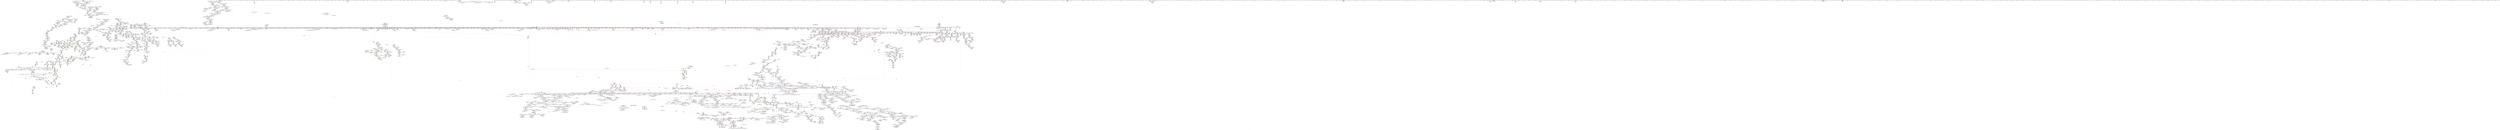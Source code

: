 digraph "SVFG" {
	label="SVFG";

	Node0x5607100fd760 [shape=record,color=grey,label="{NodeID: 0\nNullPtr}"];
	Node0x5607100fd760 -> Node0x5607105369d0[style=solid];
	Node0x5607100fd760 -> Node0x560710536ad0[style=solid];
	Node0x5607100fd760 -> Node0x560710536ba0[style=solid];
	Node0x5607100fd760 -> Node0x560710536c70[style=solid];
	Node0x5607100fd760 -> Node0x560710536d40[style=solid];
	Node0x5607100fd760 -> Node0x560710536e10[style=solid];
	Node0x5607100fd760 -> Node0x560710536ee0[style=solid];
	Node0x5607100fd760 -> Node0x560710536fb0[style=solid];
	Node0x5607100fd760 -> Node0x560710537080[style=solid];
	Node0x5607100fd760 -> Node0x560710537150[style=solid];
	Node0x5607100fd760 -> Node0x560710537220[style=solid];
	Node0x5607100fd760 -> Node0x5607105372f0[style=solid];
	Node0x5607100fd760 -> Node0x5607105373c0[style=solid];
	Node0x5607100fd760 -> Node0x560710537490[style=solid];
	Node0x5607100fd760 -> Node0x560710537560[style=solid];
	Node0x5607100fd760 -> Node0x560710537630[style=solid];
	Node0x5607100fd760 -> Node0x560710537700[style=solid];
	Node0x5607100fd760 -> Node0x5607105377d0[style=solid];
	Node0x5607100fd760 -> Node0x5607105378a0[style=solid];
	Node0x5607100fd760 -> Node0x560710537970[style=solid];
	Node0x5607100fd760 -> Node0x560710537a40[style=solid];
	Node0x5607100fd760 -> Node0x560710537b10[style=solid];
	Node0x5607100fd760 -> Node0x560710537be0[style=solid];
	Node0x5607100fd760 -> Node0x560710537cb0[style=solid];
	Node0x5607100fd760 -> Node0x560710537d80[style=solid];
	Node0x5607100fd760 -> Node0x560710537e50[style=solid];
	Node0x5607100fd760 -> Node0x560710537f20[style=solid];
	Node0x5607100fd760 -> Node0x560710537ff0[style=solid];
	Node0x5607100fd760 -> Node0x5607105380c0[style=solid];
	Node0x5607100fd760 -> Node0x560710538190[style=solid];
	Node0x5607100fd760 -> Node0x560710538260[style=solid];
	Node0x5607100fd760 -> Node0x560710538330[style=solid];
	Node0x5607100fd760 -> Node0x560710538400[style=solid];
	Node0x5607100fd760 -> Node0x5607105384d0[style=solid];
	Node0x5607100fd760 -> Node0x5607105385a0[style=solid];
	Node0x5607100fd760 -> Node0x560710538670[style=solid];
	Node0x5607100fd760 -> Node0x560710538740[style=solid];
	Node0x5607100fd760 -> Node0x560710538810[style=solid];
	Node0x5607100fd760 -> Node0x5607105388e0[style=solid];
	Node0x5607100fd760 -> Node0x5607105389b0[style=solid];
	Node0x5607100fd760 -> Node0x560710538a80[style=solid];
	Node0x5607100fd760 -> Node0x560710538b50[style=solid];
	Node0x5607100fd760 -> Node0x560710538c20[style=solid];
	Node0x5607100fd760 -> Node0x560710538cf0[style=solid];
	Node0x5607100fd760 -> Node0x560710538dc0[style=solid];
	Node0x5607100fd760 -> Node0x560710538e90[style=solid];
	Node0x5607100fd760 -> Node0x560710538f60[style=solid];
	Node0x5607100fd760 -> Node0x560710539030[style=solid];
	Node0x5607100fd760 -> Node0x560710539100[style=solid];
	Node0x5607100fd760 -> Node0x5607105391d0[style=solid];
	Node0x5607100fd760 -> Node0x5607105392a0[style=solid];
	Node0x5607100fd760 -> Node0x560710539370[style=solid];
	Node0x5607100fd760 -> Node0x560710539440[style=solid];
	Node0x5607100fd760 -> Node0x560710539510[style=solid];
	Node0x5607100fd760 -> Node0x5607105395e0[style=solid];
	Node0x5607100fd760 -> Node0x5607105396b0[style=solid];
	Node0x5607100fd760 -> Node0x560710539780[style=solid];
	Node0x5607100fd760 -> Node0x560710539850[style=solid];
	Node0x5607100fd760 -> Node0x560710539920[style=solid];
	Node0x5607100fd760 -> Node0x5607105399f0[style=solid];
	Node0x5607100fd760 -> Node0x560710539ac0[style=solid];
	Node0x5607100fd760 -> Node0x560710539b90[style=solid];
	Node0x5607100fd760 -> Node0x560710539c60[style=solid];
	Node0x5607100fd760 -> Node0x560710539d30[style=solid];
	Node0x5607100fd760 -> Node0x560710539e00[style=solid];
	Node0x5607100fd760 -> Node0x560710539ed0[style=solid];
	Node0x5607100fd760 -> Node0x560710539fa0[style=solid];
	Node0x5607100fd760 -> Node0x56071053a070[style=solid];
	Node0x5607100fd760 -> Node0x56071053a140[style=solid];
	Node0x5607100fd760 -> Node0x56071053a210[style=solid];
	Node0x5607100fd760 -> Node0x56071053a2e0[style=solid];
	Node0x5607100fd760 -> Node0x56071053a3b0[style=solid];
	Node0x5607100fd760 -> Node0x56071053a480[style=solid];
	Node0x5607100fd760 -> Node0x56071053a550[style=solid];
	Node0x5607100fd760 -> Node0x56071053a620[style=solid];
	Node0x5607100fd760 -> Node0x56071053a6f0[style=solid];
	Node0x5607100fd760 -> Node0x56071053a7c0[style=solid];
	Node0x5607100fd760 -> Node0x56071053a890[style=solid];
	Node0x5607100fd760 -> Node0x56071053a960[style=solid];
	Node0x5607100fd760 -> Node0x56071053aa30[style=solid];
	Node0x5607100fd760 -> Node0x56071053ab00[style=solid];
	Node0x5607100fd760 -> Node0x56071053abd0[style=solid];
	Node0x5607100fd760 -> Node0x56071053aca0[style=solid];
	Node0x5607100fd760 -> Node0x56071053ad70[style=solid];
	Node0x5607100fd760 -> Node0x56071053ae40[style=solid];
	Node0x5607100fd760 -> Node0x56071053af10[style=solid];
	Node0x5607100fd760 -> Node0x56071053afe0[style=solid];
	Node0x5607100fd760 -> Node0x56071053b0b0[style=solid];
	Node0x5607100fd760 -> Node0x56071053b180[style=solid];
	Node0x5607100fd760 -> Node0x56071053b250[style=solid];
	Node0x5607100fd760 -> Node0x56071053b320[style=solid];
	Node0x5607100fd760 -> Node0x56071053b3f0[style=solid];
	Node0x5607100fd760 -> Node0x56071053b4c0[style=solid];
	Node0x5607100fd760 -> Node0x56071053b590[style=solid];
	Node0x5607100fd760 -> Node0x56071053b660[style=solid];
	Node0x5607100fd760 -> Node0x56071053b730[style=solid];
	Node0x5607100fd760 -> Node0x56071053b800[style=solid];
	Node0x5607100fd760 -> Node0x56071053b8d0[style=solid];
	Node0x5607100fd760 -> Node0x56071053b9a0[style=solid];
	Node0x5607100fd760 -> Node0x56071053ba70[style=solid];
	Node0x5607100fd760 -> Node0x56071053bb40[style=solid];
	Node0x5607100fd760 -> Node0x56071053bc10[style=solid];
	Node0x5607100fd760 -> Node0x56071053bce0[style=solid];
	Node0x5607100fd760 -> Node0x56071053bdb0[style=solid];
	Node0x5607100fd760 -> Node0x56071053be80[style=solid];
	Node0x5607100fd760 -> Node0x56071053bf50[style=solid];
	Node0x5607100fd760 -> Node0x56071053c020[style=solid];
	Node0x5607100fd760 -> Node0x56071053c0f0[style=solid];
	Node0x5607100fd760 -> Node0x56071053c1c0[style=solid];
	Node0x5607100fd760 -> Node0x56071053c290[style=solid];
	Node0x5607100fd760 -> Node0x56071053c360[style=solid];
	Node0x5607100fd760 -> Node0x56071053c430[style=solid];
	Node0x5607100fd760 -> Node0x56071053c500[style=solid];
	Node0x5607100fd760 -> Node0x56071053c5d0[style=solid];
	Node0x5607100fd760 -> Node0x56071053c6a0[style=solid];
	Node0x5607100fd760 -> Node0x56071053c770[style=solid];
	Node0x5607100fd760 -> Node0x56071053c840[style=solid];
	Node0x5607100fd760 -> Node0x56071053c910[style=solid];
	Node0x5607100fd760 -> Node0x56071053c9e0[style=solid];
	Node0x5607100fd760 -> Node0x56071053cab0[style=solid];
	Node0x5607100fd760 -> Node0x56071053cb80[style=solid];
	Node0x5607100fd760 -> Node0x56071053cc50[style=solid];
	Node0x5607100fd760 -> Node0x56071053cd20[style=solid];
	Node0x5607100fd760 -> Node0x56071053cdf0[style=solid];
	Node0x5607100fd760 -> Node0x56071053cec0[style=solid];
	Node0x5607100fd760 -> Node0x56071053cf90[style=solid];
	Node0x5607100fd760 -> Node0x56071055dff0[style=solid];
	Node0x5607100fd760 -> Node0x56071055e080[style=solid];
	Node0x5607100fd760 -> Node0x56071055e110[style=solid];
	Node0x5607100fd760 -> Node0x56071055e1e0[style=solid];
	Node0x5607100fd760 -> Node0x56071055e2b0[style=solid];
	Node0x5607100fd760 -> Node0x56071055e380[style=solid];
	Node0x5607100fd760 -> Node0x56071055e450[style=solid];
	Node0x5607100fd760 -> Node0x56071055e520[style=solid];
	Node0x5607100fd760 -> Node0x56071055e5f0[style=solid];
	Node0x5607100fd760 -> Node0x56071055e6c0[style=solid];
	Node0x5607100fd760 -> Node0x56071055e790[style=solid];
	Node0x5607100fd760 -> Node0x56071055e860[style=solid];
	Node0x5607100fd760 -> Node0x5607105b8e20[style=solid];
	Node0x5607100fd760 -> Node0x5607105bc800[style=solid];
	Node0x5607100fd760 -> Node0x5607105c4d40[style=solid];
	Node0x5607100fd760 -> Node0x5607105c79f0[style=solid];
	Node0x5607100fd760 -> Node0x5607105c9730[style=solid];
	Node0x5607100fd760 -> Node0x5607105c9800[style=solid];
	Node0x5607100fd760 -> Node0x5607105c98d0[style=solid];
	Node0x5607100fd760 -> Node0x5607105cbd60[style=solid];
	Node0x5607100fd760 -> Node0x5607105ce1f0[style=solid];
	Node0x5607100fd760 -> Node0x5607105ce2c0[style=solid];
	Node0x5607100fd760 -> Node0x5607105ce390[style=solid];
	Node0x5607100fd760 -> Node0x5607105d1110[style=solid];
	Node0x5607100fd760 -> Node0x5607105d11e0[style=solid];
	Node0x5607100fd760 -> Node0x5607105d12b0[style=solid];
	Node0x5607100fd760 -> Node0x5607105d2be0[style=solid];
	Node0x5607100fd760 -> Node0x5607105d2cb0[style=solid];
	Node0x5607100fd760 -> Node0x5607105d2d80[style=solid];
	Node0x5607100fd760 -> Node0x560710636930[style=solid];
	Node0x5607100fd760 -> Node0x560710636ed0[style=solid];
	Node0x5607100fd760 -> Node0x560710638550[style=solid];
	Node0x5607100fd760 -> Node0x56071063e370[style=solid];
	Node0x5607100fd760 -> Node0x56071063e670[style=solid];
	Node0x5607100fd760 -> Node0x56071063f3f0[style=solid];
	Node0x5607100fd760 -> Node0x56071058dab0[style=solid];
	Node0x5607100fd760 -> Node0x56071058e0b0[style=solid];
	Node0x5607100fd760 -> Node0x56071058e230[style=solid];
	Node0x5607100fd760 -> Node0x56071058ecb0[style=solid];
	Node0x5607100fd760:s64 -> Node0x560710885c90[style=solid,color=red];
	Node0x5607100fd760:s64 -> Node0x56071086fa60[style=solid,color=red];
	Node0x5607100fd760:s64 -> Node0x560710876630[style=solid,color=red];
	Node0x5607105c64d0 [shape=record,color=blue,label="{NodeID: 2657\n2697\<--2700\n_M_head_impl\<--\n_ZNSt10_Head_baseILm1EP6ThreadLb0EEC2IS1_EEOT_\n|{<s0>240|<s1>282}}"];
	Node0x5607105c64d0:s0 -> Node0x5607105e12c0[style=dashed,color=blue];
	Node0x5607105c64d0:s1 -> Node0x5607105e3450[style=dashed,color=blue];
	Node0x56071052bde0 [shape=record,color=green,label="{NodeID: 443\n2874\<--2875\n__t.addr\<--__t.addr_field_insensitive\n_ZSt7forwardIOP6ThreadEOT_RNSt16remove_referenceIS3_E4typeE\n}"];
	Node0x56071052bde0 -> Node0x5607105a8010[style=solid];
	Node0x56071052bde0 -> Node0x5607105c7100[style=solid];
	Node0x56071053b250 [shape=record,color=black,label="{NodeID: 886\n3771\<--3\n\<--dummyVal\n_ZNSt6vectorI6SolverSaIS0_EE17_M_default_appendEm\n}"];
	Node0x560710572bf0 [shape=record,color=purple,label="{NodeID: 1329\n5332\<--51\nllvm.global_ctors_1\<--llvm.global_ctors\nGlob }"];
	Node0x560710572bf0 -> Node0x5607105b8d20[style=solid];
	Node0x5607105e0220 [shape=record,color=yellow,style=double,label="{NodeID: 6200\n4V_2 = CSCHI(MR_4V_1)\npts\{160000 160001 160002 \}\nCS[]|{<s0>4}}"];
	Node0x5607105e0220:s0 -> Node0x5607105e00c0[style=dashed,color=blue];
	Node0x560710559f90 [shape=record,color=red,label="{NodeID: 1772\n850\<--810\n\<--__n.addr\n_ZNSt6vectorINSt7__cxx1112basic_stringIcSt11char_traitsIcESaIcEEESaIS5_EE17_M_default_appendEm\n|{<s0>79}}"];
	Node0x560710559f90:s0 -> Node0x560710851d50[style=solid,color=red];
	Node0x560710873c90 [shape=record,color=black,label="{NodeID: 6643\n4949 = PHI(4888, )\n1st arg _ZNSt12_Vector_baseI6ThreadSaIS0_EE11_M_allocateEm }"];
	Node0x560710873c90 -> Node0x5607105d3740[style=solid];
	Node0x56071063bdf0 [shape=record,color=grey,label="{NodeID: 4429\n3194 = Binary(3191, 1714, )\n}"];
	Node0x56071063bdf0 -> Node0x56071056ae80[style=solid];
	Node0x5607105afc60 [shape=record,color=red,label="{NodeID: 2215\n4044\<--4031\n\<--__n.addr\n_ZNSt27__uninitialized_default_n_1ILb0EE18__uninit_default_nIP6SolvermEET_S4_T0_\n}"];
	Node0x5607105afc60 -> Node0x56071058f730[style=solid];
	Node0x56071030e820 [shape=record,color=green,label="{NodeID: 1\n7\<--1\n__dso_handle\<--dummyObj\nGlob }"];
	Node0x5607105c65a0 [shape=record,color=blue,label="{NodeID: 2658\n2705\<--2704\n__b.addr\<--__b\n_ZNSt10_Head_baseILm1EP6ThreadLb0EE7_M_headERS2_\n}"];
	Node0x5607105c65a0 -> Node0x5607105a7170[style=dashed];
	Node0x56071052beb0 [shape=record,color=green,label="{NodeID: 444\n2881\<--2882\n__t.addr\<--__t.addr_field_insensitive\n_ZSt3getILm1EJM6ThreadFvvEPS0_EERNSt13tuple_elementIXT_ESt5tupleIJDpT0_EEE4typeERS8_\n}"];
	Node0x56071052beb0 -> Node0x5607105a80e0[style=solid];
	Node0x56071052beb0 -> Node0x5607105c71d0[style=solid];
	Node0x56071053b320 [shape=record,color=black,label="{NodeID: 887\n3772\<--3\n\<--dummyVal\n_ZNSt6vectorI6SolverSaIS0_EE17_M_default_appendEm\n}"];
	Node0x56071053b320 -> Node0x5607105cc0a0[style=solid];
	Node0x560710572cf0 [shape=record,color=purple,label="{NodeID: 1330\n5333\<--51\nllvm.global_ctors_2\<--llvm.global_ctors\nGlob }"];
	Node0x560710572cf0 -> Node0x5607105b8e20[style=solid];
	Node0x56071055a060 [shape=record,color=red,label="{NodeID: 1773\n863\<--810\n\<--__n.addr\n_ZNSt6vectorINSt7__cxx1112basic_stringIcSt11char_traitsIcESaIcEEESaIS5_EE17_M_default_appendEm\n|{<s0>80}}"];
	Node0x56071055a060:s0 -> Node0x5607106c63b0[style=solid,color=red];
	Node0x560710873da0 [shape=record,color=black,label="{NodeID: 6644\n4324 = PHI(4302, )\n0th arg _ZSt18uninitialized_copyISt13move_iteratorIP6SolverES2_ET0_T_S5_S4_ }"];
	Node0x560710873da0 -> Node0x5607105cf300[style=solid];
	Node0x56071063bf70 [shape=record,color=grey,label="{NodeID: 4430\n223 = Binary(222, 198, )\n}"];
	Node0x56071063bf70 -> Node0x5607105b95a0[style=solid];
	Node0x5607105afd30 [shape=record,color=red,label="{NodeID: 2216\n4053\<--4031\n\<--__n.addr\n_ZNSt27__uninitialized_default_n_1ILb0EE18__uninit_default_nIP6SolvermEET_S4_T0_\n}"];
	Node0x5607105afd30 -> Node0x56071063c570[style=solid];
	Node0x56071030df20 [shape=record,color=green,label="{NodeID: 2\n9\<--1\n\<--dummyObj\nCan only get source location for instruction, argument, global var or function.}"];
	Node0x5607105c6670 [shape=record,color=blue,label="{NodeID: 2659\n2713\<--2712\n__b.addr\<--__b\n_ZNSt10_Head_baseILm0EM6ThreadFvvELb0EE7_M_headERS3_\n}"];
	Node0x5607105c6670 -> Node0x5607105a7240[style=dashed];
	Node0x56071052bf80 [shape=record,color=green,label="{NodeID: 445\n2887\<--2888\n_ZSt12__get_helperILm1EP6ThreadJEERT0_RSt11_Tuple_implIXT_EJS2_DpT1_EE\<--_ZSt12__get_helperILm1EP6ThreadJEERT0_RSt11_Tuple_implIXT_EJS2_DpT1_EE_field_insensitive\n}"];
	Node0x56071053b3f0 [shape=record,color=black,label="{NodeID: 888\n3774\<--3\n\<--dummyVal\n_ZNSt6vectorI6SolverSaIS0_EE17_M_default_appendEm\n}"];
	Node0x56071053b3f0 -> Node0x5607105cc170[style=solid];
	Node0x560710572df0 [shape=record,color=purple,label="{NodeID: 1331\n127\<--126\n_M_impl\<--\n_ZNSt6vectorI6SolverSaIS0_EED2Ev\n}"];
	Node0x5607105e04e0 [shape=record,color=yellow,style=double,label="{NodeID: 6202\n42V_2 = CSCHI(MR_42V_1)\npts\{1690000 \}\nCS[]|{<s0>22|<s1>25|<s2>26|<s3>34}}"];
	Node0x5607105e04e0:s0 -> Node0x56071073c8a0[style=dashed,color=red];
	Node0x5607105e04e0:s1 -> Node0x56071071a100[style=dashed,color=red];
	Node0x5607105e04e0:s2 -> Node0x56071073c8a0[style=dashed,color=red];
	Node0x5607105e04e0:s3 -> Node0x56071071a100[style=dashed,color=red];
	Node0x56071055a130 [shape=record,color=red,label="{NodeID: 1774\n881\<--810\n\<--__n.addr\n_ZNSt6vectorINSt7__cxx1112basic_stringIcSt11char_traitsIcESaIcEEESaIS5_EE17_M_default_appendEm\n|{<s0>84}}"];
	Node0x56071055a130:s0 -> Node0x560710851d50[style=solid,color=red];
	Node0x560710873eb0 [shape=record,color=black,label="{NodeID: 6645\n4325 = PHI(4304, )\n1st arg _ZSt18uninitialized_copyISt13move_iteratorIP6SolverES2_ET0_T_S5_S4_ }"];
	Node0x560710873eb0 -> Node0x5607105cf3d0[style=solid];
	Node0x56071063c0f0 [shape=record,color=grey,label="{NodeID: 4431\n2288 = Binary(2287, 198, )\n}"];
	Node0x56071063c0f0 -> Node0x5607105c4110[style=solid];
	Node0x5607105afe00 [shape=record,color=red,label="{NodeID: 2217\n4047\<--4033\n\<--__cur\n_ZNSt27__uninitialized_default_n_1ILb0EE18__uninit_default_nIP6SolvermEET_S4_T0_\n|{<s0>365}}"];
	Node0x5607105afe00:s0 -> Node0x560710877850[style=solid,color=red];
	Node0x56071051b200 [shape=record,color=green,label="{NodeID: 3\n12\<--1\n\<--dummyObj\nCan only get source location for instruction, argument, global var or function.}"];
	Node0x5607105c6740 [shape=record,color=blue,label="{NodeID: 2660\n2723\<--2722\nthis.addr\<--this\n_ZNSt6thread8_InvokerISt5tupleIJM6ThreadFvvEPS2_EEEclEv\n}"];
	Node0x5607105c6740 -> Node0x5607105a7310[style=dashed];
	Node0x56071052c080 [shape=record,color=green,label="{NodeID: 446\n2892\<--2893\n__t.addr\<--__t.addr_field_insensitive\n_ZSt12__get_helperILm1EP6ThreadJEERT0_RSt11_Tuple_implIXT_EJS2_DpT1_EE\n}"];
	Node0x56071052c080 -> Node0x5607105a81b0[style=solid];
	Node0x56071052c080 -> Node0x5607105c72a0[style=solid];
	Node0x56071053b4c0 [shape=record,color=black,label="{NodeID: 889\n3838\<--3\nlpad.val\<--dummyVal\n_ZNSt6vectorI6SolverSaIS0_EE17_M_default_appendEm\n}"];
	Node0x560710572ec0 [shape=record,color=purple,label="{NodeID: 1332\n128\<--126\n_M_start\<--\n_ZNSt6vectorI6SolverSaIS0_EED2Ev\n}"];
	Node0x560710572ec0 -> Node0x5607105558e0[style=solid];
	Node0x5607105e05c0 [shape=record,color=yellow,style=double,label="{NodeID: 6203\n50V_2 = CSCHI(MR_50V_1)\npts\{1690001 1690002 \}\nCS[]|{<s0>25|<s1>25|<s2>34|<s3>34}}"];
	Node0x5607105e05c0:s0 -> Node0x56071071a1e0[style=dashed,color=red];
	Node0x5607105e05c0:s1 -> Node0x56071071a2c0[style=dashed,color=red];
	Node0x5607105e05c0:s2 -> Node0x56071071a1e0[style=dashed,color=red];
	Node0x5607105e05c0:s3 -> Node0x56071071a2c0[style=dashed,color=red];
	Node0x56071055a200 [shape=record,color=red,label="{NodeID: 1775\n919\<--810\n\<--__n.addr\n_ZNSt6vectorINSt7__cxx1112basic_stringIcSt11char_traitsIcESaIcEEESaIS5_EE17_M_default_appendEm\n}"];
	Node0x560710873fc0 [shape=record,color=black,label="{NodeID: 6646\n4326 = PHI(4300, )\n2nd arg _ZSt18uninitialized_copyISt13move_iteratorIP6SolverES2_ET0_T_S5_S4_ }"];
	Node0x560710873fc0 -> Node0x5607105cf4a0[style=solid];
	Node0x56071063c270 [shape=record,color=grey,label="{NodeID: 4432\n2293 = Binary(2292, 2116, )\n}"];
	Node0x56071063c270 -> Node0x5607105c41e0[style=solid];
	Node0x5607105afed0 [shape=record,color=red,label="{NodeID: 2218\n4056\<--4033\n\<--__cur\n_ZNSt27__uninitialized_default_n_1ILb0EE18__uninit_default_nIP6SolvermEET_S4_T0_\n}"];
	Node0x5607105afed0 -> Node0x560710550050[style=solid];
	Node0x56071051b540 [shape=record,color=green,label="{NodeID: 4\n17\<--1\n_ZSt3cin\<--dummyObj\nGlob }"];
	Node0x5607105c6810 [shape=record,color=blue,label="{NodeID: 2661\n2737\<--2734\nthis.addr\<--this\n_ZNSt6thread8_InvokerISt5tupleIJM6ThreadFvvEPS2_EEE9_M_invokeIJLm0ELm1EEEEDTclsr3stdE8__invokespcl10_S_declvalIXT_EEEEESt12_Index_tupleIJXspT_EEE\n}"];
	Node0x5607105c6810 -> Node0x5607105a73e0[style=dashed];
	Node0x56071052c150 [shape=record,color=green,label="{NodeID: 447\n2901\<--2902\nthis.addr\<--this.addr_field_insensitive\n_ZNSt15__uniq_ptr_implINSt6thread6_StateESt14default_deleteIS1_EEC2EPS1_\n}"];
	Node0x56071052c150 -> Node0x5607105a8280[style=solid];
	Node0x56071052c150 -> Node0x5607105c7370[style=solid];
	Node0x56071053b590 [shape=record,color=black,label="{NodeID: 890\n3839\<--3\nlpad.val56\<--dummyVal\n_ZNSt6vectorI6SolverSaIS0_EE17_M_default_appendEm\n}"];
	Node0x560710572f90 [shape=record,color=purple,label="{NodeID: 1333\n131\<--130\n_M_impl2\<--\n_ZNSt6vectorI6SolverSaIS0_EED2Ev\n}"];
	Node0x56071055a2d0 [shape=record,color=red,label="{NodeID: 1776\n982\<--810\n\<--__n.addr\n_ZNSt6vectorINSt7__cxx1112basic_stringIcSt11char_traitsIcESaIcEEESaIS5_EE17_M_default_appendEm\n}"];
	Node0x560710874100 [shape=record,color=black,label="{NodeID: 6647\n763 = PHI(405, 598, 2031, )\n0th arg _ZNK9__gnu_cxx17__normal_iteratorIPNSt7__cxx1112basic_stringIcSt11char_traitsIcESaIcEEESt6vectorIS6_SaIS6_EEEdeEv }"];
	Node0x560710874100 -> Node0x5607105bbfe0[style=solid];
	Node0x56071063c3f0 [shape=record,color=grey,label="{NodeID: 4433\n2270 = Binary(2269, 198, )\n}"];
	Node0x56071063c3f0 -> Node0x560710566f20[style=solid];
	Node0x5607105affa0 [shape=record,color=red,label="{NodeID: 2219\n4069\<--4033\n\<--__cur\n_ZNSt27__uninitialized_default_n_1ILb0EE18__uninit_default_nIP6SolvermEET_S4_T0_\n|{<s0>368}}"];
	Node0x5607105affa0:s0 -> Node0x560710879f20[style=solid,color=red];
	Node0x56071051b600 [shape=record,color=green,label="{NodeID: 5\n20\<--1\n_ZSt4cout\<--dummyObj\nGlob }"];
	Node0x56071072a9c0 [shape=record,color=yellow,style=double,label="{NodeID: 4876\n15V_1 = ENCHI(MR_15V_0)\npts\{4268 \}\nFun[_ZNSt12_Destroy_auxILb0EE9__destroyIP6SolverEEvT_S4_]|{<s0>309}}"];
	Node0x56071072a9c0:s0 -> Node0x56071072a010[style=dashed,color=red];
	Node0x5607105c68e0 [shape=record,color=blue,label="{NodeID: 2662\n2760\<--2758\n__fn.addr\<--__fn\n_ZSt8__invokeIM6ThreadFvvEJPS0_EENSt15__invoke_resultIT_JDpT0_EE4typeEOS5_DpOS6_\n}"];
	Node0x5607105c68e0 -> Node0x5607105a74b0[style=dashed];
	Node0x56071052c220 [shape=record,color=green,label="{NodeID: 448\n2903\<--2904\n__p.addr\<--__p.addr_field_insensitive\n_ZNSt15__uniq_ptr_implINSt6thread6_StateESt14default_deleteIS1_EEC2EPS1_\n}"];
	Node0x56071052c220 -> Node0x5607105a8350[style=solid];
	Node0x56071052c220 -> Node0x5607105c7440[style=solid];
	Node0x56071053b660 [shape=record,color=black,label="{NodeID: 891\n3841\<--3\n\<--dummyVal\n_ZNSt6vectorI6SolverSaIS0_EE17_M_default_appendEm\n}"];
	Node0x560710573060 [shape=record,color=purple,label="{NodeID: 1334\n132\<--130\n_M_finish\<--\n_ZNSt6vectorI6SolverSaIS0_EED2Ev\n}"];
	Node0x560710573060 -> Node0x5607105559b0[style=solid];
	Node0x5607105e0800 [shape=record,color=yellow,style=double,label="{NodeID: 6205\n40V_2 = CSCHI(MR_40V_1)\npts\{160000 \}\nCS[]|{<s0>17|<s1>31}}"];
	Node0x5607105e0800:s0 -> Node0x560710735cb0[style=dashed,color=red];
	Node0x5607105e0800:s1 -> Node0x560710735cb0[style=dashed,color=red];
	Node0x56071055a3a0 [shape=record,color=red,label="{NodeID: 1777\n872\<--812\n\<--__len\n_ZNSt6vectorINSt7__cxx1112basic_stringIcSt11char_traitsIcESaIcEEESaIS5_EE17_M_default_appendEm\n|{<s0>82}}"];
	Node0x56071055a3a0:s0 -> Node0x56071086fcd0[style=solid,color=red];
	Node0x5607108743e0 [shape=record,color=black,label="{NodeID: 6648\n2624 = PHI(2581, )\n0th arg _ZNSt11_Tuple_implILm1EJP6ThreadEEC2EOS2_ }"];
	Node0x5607108743e0 -> Node0x5607105c5d80[style=solid];
	Node0x56071063c570 [shape=record,color=grey,label="{NodeID: 4434\n4054 = Binary(4053, 1290, )\n}"];
	Node0x56071063c570 -> Node0x5607105cd900[style=solid];
	Node0x5607105b0070 [shape=record,color=red,label="{NodeID: 2220\n4072\<--4033\n\<--__cur\n_ZNSt27__uninitialized_default_n_1ILb0EE18__uninit_default_nIP6SolvermEET_S4_T0_\n}"];
	Node0x5607105b0070 -> Node0x56071056e350[style=solid];
	Node0x56071051b6c0 [shape=record,color=green,label="{NodeID: 6\n21\<--1\n.str\<--dummyObj\nGlob }"];
	Node0x5607105c69b0 [shape=record,color=blue,label="{NodeID: 2663\n2762\<--2759\n__args.addr\<--__args\n_ZSt8__invokeIM6ThreadFvvEJPS0_EENSt15__invoke_resultIT_JDpT0_EE4typeEOS5_DpOS6_\n}"];
	Node0x5607105c69b0 -> Node0x5607105a7580[style=dashed];
	Node0x56071052c2f0 [shape=record,color=green,label="{NodeID: 449\n2910\<--2911\n_ZNSt5tupleIJPNSt6thread6_StateESt14default_deleteIS1_EEEC2IS2_S4_Lb1EEEv\<--_ZNSt5tupleIJPNSt6thread6_StateESt14default_deleteIS1_EEEC2IS2_S4_Lb1EEEv_field_insensitive\n}"];
	Node0x56071053b730 [shape=record,color=black,label="{NodeID: 892\n3842\<--3\n\<--dummyVal\n_ZNSt6vectorI6SolverSaIS0_EE17_M_default_appendEm\n|{<s0>346}}"];
	Node0x56071053b730:s0 -> Node0x560710880920[style=solid,color=red];
	Node0x560710573130 [shape=record,color=purple,label="{NodeID: 1335\n189\<--188\nvbase.offset.ptr\<--vtable\nmain\n}"];
	Node0x560710573130 -> Node0x56071055f510[style=solid];
	Node0x5607105e08e0 [shape=record,color=yellow,style=double,label="{NodeID: 6206\n46V_2 = CSCHI(MR_46V_1)\npts\{160001 160002 \}\nCS[]}"];
	Node0x56071055a470 [shape=record,color=red,label="{NodeID: 1778\n937\<--812\n\<--__len\n_ZNSt6vectorINSt7__cxx1112basic_stringIcSt11char_traitsIcESaIcEEESaIS5_EE17_M_default_appendEm\n|{<s0>91}}"];
	Node0x56071055a470:s0 -> Node0x5607108861e0[style=solid,color=red];
	Node0x5607108744f0 [shape=record,color=black,label="{NodeID: 6649\n2625 = PHI(2586, )\n1st arg _ZNSt11_Tuple_implILm1EJP6ThreadEEC2EOS2_ }"];
	Node0x5607108744f0 -> Node0x5607105c5e50[style=solid];
	Node0x56071063c6f0 [shape=record,color=grey,label="{NodeID: 4435\n4837 = Binary(4836, 4838, )\n|{<s0>433}}"];
	Node0x56071063c6f0:s0 -> Node0x5607108842c0[style=solid,color=red];
	Node0x5607105b0140 [shape=record,color=red,label="{NodeID: 2221\n4066\<--4035\nexn\<--exn.slot\n_ZNSt27__uninitialized_default_n_1ILb0EE18__uninit_default_nIP6SolvermEET_S4_T0_\n}"];
	Node0x56071051bfa0 [shape=record,color=green,label="{NodeID: 7\n23\<--1\n.str.3\<--dummyObj\nGlob }"];
	Node0x56071072abb0 [shape=record,color=yellow,style=double,label="{NodeID: 4878\n15V_1 = ENCHI(MR_15V_0)\npts\{4268 \}\nFun[_ZSt10_ConstructI6SolverJS0_EEvPT_DpOT0_]|{<s0>408|<s1>408}}"];
	Node0x56071072abb0:s0 -> Node0x5607105b8680[style=dashed,color=red];
	Node0x56071072abb0:s1 -> Node0x5607105d09c0[style=dashed,color=red];
	Node0x5607105c6a80 [shape=record,color=blue,label="{NodeID: 2664\n2778\<--2777\n__t.addr\<--__t\n_ZSt3getILm0EJM6ThreadFvvEPS0_EEONSt13tuple_elementIXT_ESt5tupleIJDpT0_EEE4typeEOS8_\n}"];
	Node0x5607105c6a80 -> Node0x5607105a7650[style=dashed];
	Node0x56071052c3f0 [shape=record,color=green,label="{NodeID: 450\n2918\<--2919\nthis.addr\<--this.addr_field_insensitive\n_ZNSt5tupleIJPNSt6thread6_StateESt14default_deleteIS1_EEEC2IS2_S4_Lb1EEEv\n}"];
	Node0x56071052c3f0 -> Node0x5607105a8420[style=solid];
	Node0x56071052c3f0 -> Node0x5607105c75e0[style=solid];
	Node0x56071053b800 [shape=record,color=black,label="{NodeID: 893\n3871\<--3\n\<--dummyVal\n_ZNSt6vectorI6SolverSaIS0_EE15_M_erase_at_endEPS0_\n}"];
	Node0x560710573200 [shape=record,color=purple,label="{NodeID: 1336\n285\<--284\nt\<--call21\nmain\n}"];
	Node0x56071055a540 [shape=record,color=red,label="{NodeID: 1779\n989\<--812\n\<--__len\n_ZNSt6vectorINSt7__cxx1112basic_stringIcSt11char_traitsIcESaIcEEESaIS5_EE17_M_default_appendEm\n}"];
	Node0x560710874600 [shape=record,color=black,label="{NodeID: 6650\n2301 = PHI(2176, 2189, 2201, 2210, 2245, 2256, 2268, 2277, )\n0th arg _ZNSt6vectorINSt7__cxx1112basic_stringIcSt11char_traitsIcESaIcEEESaIS5_EEixEm }"];
	Node0x560710874600 -> Node0x5607105c42b0[style=solid];
	Node0x56071063c870 [shape=record,color=grey,label="{NodeID: 4436\n4836 = Binary(4834, 4835, )\n}"];
	Node0x56071063c870 -> Node0x56071063c6f0[style=solid];
	Node0x5607105b0210 [shape=record,color=red,label="{NodeID: 2222\n4083\<--4035\nexn4\<--exn.slot\n_ZNSt27__uninitialized_default_n_1ILb0EE18__uninit_default_nIP6SolvermEET_S4_T0_\n}"];
	Node0x56071051c030 [shape=record,color=green,label="{NodeID: 8\n25\<--1\n.str.4\<--dummyObj\nGlob }"];
	Node0x5607105c6b50 [shape=record,color=blue,label="{NodeID: 2665\n2791\<--2790\n__t.addr\<--__t\n_ZSt4moveIRSt5tupleIJM6ThreadFvvEPS1_EEEONSt16remove_referenceIT_E4typeEOS8_\n}"];
	Node0x5607105c6b50 -> Node0x5607105a7720[style=dashed];
	Node0x56071052c4c0 [shape=record,color=green,label="{NodeID: 451\n2924\<--2925\n_ZNSt11_Tuple_implILm0EJPNSt6thread6_StateESt14default_deleteIS1_EEEC2Ev\<--_ZNSt11_Tuple_implILm0EJPNSt6thread6_StateESt14default_deleteIS1_EEEC2Ev_field_insensitive\n}"];
	Node0x56071053b8d0 [shape=record,color=black,label="{NodeID: 894\n3872\<--3\n\<--dummyVal\n_ZNSt6vectorI6SolverSaIS0_EE15_M_erase_at_endEPS0_\n|{<s0>349}}"];
	Node0x56071053b8d0:s0 -> Node0x560710880920[style=solid,color=red];
	Node0x5607105732d0 [shape=record,color=purple,label="{NodeID: 1337\n371\<--370\n_M_impl\<--\n_ZNSt6vectorI6SolverSaIS0_EE6resizeEm\n}"];
	Node0x56071055a610 [shape=record,color=red,label="{NodeID: 1780\n879\<--814\n\<--__size\n_ZNSt6vectorINSt7__cxx1112basic_stringIcSt11char_traitsIcESaIcEEESaIS5_EE17_M_default_appendEm\n}"];
	Node0x560710874c30 [shape=record,color=black,label="{NodeID: 6651\n2302 = PHI(2178, 2192, 2204, 2212, 2247, 2259, 2271, 2279, )\n1st arg _ZNSt6vectorINSt7__cxx1112basic_stringIcSt11char_traitsIcESaIcEEESaIS5_EEixEm }"];
	Node0x560710874c30 -> Node0x5607105c4380[style=solid];
	Node0x56071063c9f0 [shape=record,color=grey,label="{NodeID: 4437\n2258 = Binary(2257, 198, )\n}"];
	Node0x56071063c9f0 -> Node0x560710566cb0[style=solid];
	Node0x5607105b02e0 [shape=record,color=red,label="{NodeID: 2223\n4084\<--4037\nsel\<--ehselector.slot\n_ZNSt27__uninitialized_default_n_1ILb0EE18__uninit_default_nIP6SolvermEET_S4_T0_\n}"];
	Node0x56071051c0c0 [shape=record,color=green,label="{NodeID: 9\n36\<--1\n_ZTSNSt6thread11_State_implINS_8_InvokerISt5tupleIJM6ThreadFvvEPS3_EEEEEE\<--dummyObj\nGlob }"];
	Node0x5607105c6c20 [shape=record,color=blue,label="{NodeID: 2666\n2798\<--2797\n__t.addr\<--__t\n_ZSt3getILm1EJM6ThreadFvvEPS0_EEONSt13tuple_elementIXT_ESt5tupleIJDpT0_EEE4typeEOS8_\n}"];
	Node0x5607105c6c20 -> Node0x5607105a77f0[style=dashed];
	Node0x56071052c5c0 [shape=record,color=green,label="{NodeID: 452\n2929\<--2930\nthis.addr\<--this.addr_field_insensitive\n_ZNSt15__uniq_ptr_implINSt6thread6_StateESt14default_deleteIS1_EE6_M_ptrEv\n}"];
	Node0x56071052c5c0 -> Node0x5607105a84f0[style=solid];
	Node0x56071052c5c0 -> Node0x5607105c76b0[style=solid];
	Node0x56071053b9a0 [shape=record,color=black,label="{NodeID: 895\n4060\<--3\n\<--dummyVal\n_ZNSt27__uninitialized_default_n_1ILb0EE18__uninit_default_nIP6SolvermEET_S4_T0_\n}"];
	Node0x5607105733a0 [shape=record,color=purple,label="{NodeID: 1338\n372\<--370\n_M_start\<--\n_ZNSt6vectorI6SolverSaIS0_EE6resizeEm\n}"];
	Node0x5607105733a0 -> Node0x5607105572e0[style=solid];
	Node0x5607105e0c80 [shape=record,color=yellow,style=double,label="{NodeID: 6209\n231V_2 = CSCHI(MR_231V_1)\npts\{19240000 23470001 \}\nCS[]|{<s0>222}}"];
	Node0x5607105e0c80:s0 -> Node0x5607105e5210[style=dashed,color=blue];
	Node0x56071055a6e0 [shape=record,color=red,label="{NodeID: 1781\n886\<--814\n\<--__size\n_ZNSt6vectorINSt7__cxx1112basic_stringIcSt11char_traitsIcESaIcEEESaIS5_EE17_M_default_appendEm\n}"];
	Node0x560710874f30 [shape=record,color=black,label="{NodeID: 6652\n4604 = PHI(4589, 4621, )\n0th arg _ZSt4moveIRSaINSt7__cxx1112basic_stringIcSt11char_traitsIcESaIcEEEEEONSt16remove_referenceIT_E4typeEOS9_ }"];
	Node0x560710874f30 -> Node0x5607105d0ea0[style=solid];
	Node0x56071063cb70 [shape=record,color=grey,label="{NodeID: 4438\n2231 = Binary(2230, 2232, )\n}"];
	Node0x56071063cb70 -> Node0x5607105c3ea0[style=solid];
	Node0x5607105b03b0 [shape=record,color=red,label="{NodeID: 2224\n4099\<--4096\n\<--__p.addr\n_ZSt10_ConstructI6SolverJEEvPT_DpOT0_\n}"];
	Node0x5607105b03b0 -> Node0x56071056e420[style=solid];
	Node0x56071051c1c0 [shape=record,color=green,label="{NodeID: 10\n38\<--1\n_ZTINSt6thread6_StateE\<--dummyObj\nGlob }"];
	Node0x56071072ae80 [shape=record,color=yellow,style=double,label="{NodeID: 4881\n9V_1 = ENCHI(MR_9V_0)\npts\{119 \}\nFun[_ZNSt6vectorI6SolverSaIS0_EED2Ev]}"];
	Node0x56071072ae80 -> Node0x5607105b90c0[style=dashed];
	Node0x5607105c6cf0 [shape=record,color=blue,label="{NodeID: 2667\n2814\<--2810\n__f.addr\<--__f\n_ZSt13__invoke_implIvM6ThreadFvvEPS0_JEET_St21__invoke_memfun_derefOT0_OT1_DpOT2_\n}"];
	Node0x5607105c6cf0 -> Node0x5607105a78c0[style=dashed];
	Node0x56071052c690 [shape=record,color=green,label="{NodeID: 453\n2935\<--2936\n_ZSt3getILm0EJPNSt6thread6_StateESt14default_deleteIS1_EEERNSt13tuple_elementIXT_ESt5tupleIJDpT0_EEE4typeERS9_\<--_ZSt3getILm0EJPNSt6thread6_StateESt14default_deleteIS1_EEERNSt13tuple_elementIXT_ESt5tupleIJDpT0_EEE4typeERS9__field_insensitive\n}"];
	Node0x56071053ba70 [shape=record,color=black,label="{NodeID: 896\n4061\<--3\n\<--dummyVal\n_ZNSt27__uninitialized_default_n_1ILb0EE18__uninit_default_nIP6SolvermEET_S4_T0_\n}"];
	Node0x56071053ba70 -> Node0x5607105cdaa0[style=solid];
	Node0x560710573470 [shape=record,color=purple,label="{NodeID: 1339\n393\<--392\n_M_impl\<--\n_ZNSt6vectorI6SolverSaIS0_EEixEm\n}"];
	Node0x5607105e0e10 [shape=record,color=yellow,style=double,label="{NodeID: 6210\n231V_2 = CSCHI(MR_231V_1)\npts\{19240000 23470001 \}\nCS[]|{<s0>225}}"];
	Node0x5607105e0e10:s0 -> Node0x5607105e0c80[style=dashed,color=blue];
	Node0x56071055a7b0 [shape=record,color=red,label="{NodeID: 1782\n980\<--814\n\<--__size\n_ZNSt6vectorINSt7__cxx1112basic_stringIcSt11char_traitsIcESaIcEEESaIS5_EE17_M_default_appendEm\n}"];
	Node0x560710875080 [shape=record,color=black,label="{NodeID: 6653\n1260 = PHI(1253, )\n0th arg _ZNSt27__uninitialized_default_n_1ILb0EE18__uninit_default_nIPNSt7__cxx1112basic_stringIcSt11char_traitsIcESaIcEEEmEET_S9_T0_ }"];
	Node0x560710875080 -> Node0x5607105be6e0[style=solid];
	Node0x56071063ccf0 [shape=record,color=grey,label="{NodeID: 4439\n1087 = Binary(1083, 1086, )\n}"];
	Node0x56071063ccf0 -> Node0x56071058fbb0[style=solid];
	Node0x5607105b0480 [shape=record,color=red,label="{NodeID: 2225\n4121\<--4118\nthis1\<--this.addr\n_ZN6SolverC2Ev\n}"];
	Node0x5607105b0480 -> Node0x560710550120[style=solid];
	Node0x56071051c2c0 [shape=record,color=green,label="{NodeID: 11\n52\<--1\n\<--dummyObj\nCan only get source location for instruction, argument, global var or function.}"];
	Node0x56071072af90 [shape=record,color=yellow,style=double,label="{NodeID: 4882\n11V_1 = ENCHI(MR_11V_0)\npts\{121 \}\nFun[_ZNSt6vectorI6SolverSaIS0_EED2Ev]}"];
	Node0x56071072af90 -> Node0x5607105b9190[style=dashed];
	Node0x5607105c6dc0 [shape=record,color=blue,label="{NodeID: 2668\n2816\<--2811\n__t.addr\<--__t\n_ZSt13__invoke_implIvM6ThreadFvvEPS0_JEET_St21__invoke_memfun_derefOT0_OT1_DpOT2_\n}"];
	Node0x5607105c6dc0 -> Node0x5607105a7990[style=dashed];
	Node0x56071052c790 [shape=record,color=green,label="{NodeID: 454\n2940\<--2941\nthis.addr\<--this.addr_field_insensitive\n_ZNSt11_Tuple_implILm0EJPNSt6thread6_StateESt14default_deleteIS1_EEEC2Ev\n}"];
	Node0x56071052c790 -> Node0x5607105a85c0[style=solid];
	Node0x56071052c790 -> Node0x5607105c7780[style=solid];
	Node0x56071053bb40 [shape=record,color=black,label="{NodeID: 897\n4063\<--3\n\<--dummyVal\n_ZNSt27__uninitialized_default_n_1ILb0EE18__uninit_default_nIP6SolvermEET_S4_T0_\n}"];
	Node0x56071053bb40 -> Node0x5607105cdb70[style=solid];
	Node0x560710573540 [shape=record,color=purple,label="{NodeID: 1340\n394\<--392\n_M_start\<--\n_ZNSt6vectorI6SolverSaIS0_EEixEm\n}"];
	Node0x560710573540 -> Node0x560710557550[style=solid];
	Node0x5607105e0fa0 [shape=record,color=yellow,style=double,label="{NodeID: 6211\n231V_2 = CSCHI(MR_231V_1)\npts\{19240000 23470001 \}\nCS[]|{<s0>236|<s1>236}}"];
	Node0x5607105e0fa0:s0 -> Node0x5607105a6d60[style=dashed,color=red];
	Node0x5607105e0fa0:s1 -> Node0x5607105c6190[style=dashed,color=red];
	Node0x56071055a880 [shape=record,color=red,label="{NodeID: 1783\n878\<--816\n\<--__new_start\n_ZNSt6vectorINSt7__cxx1112basic_stringIcSt11char_traitsIcESaIcEEESaIS5_EE17_M_default_appendEm\n}"];
	Node0x56071055a880 -> Node0x5607105548a0[style=solid];
	Node0x560710875190 [shape=record,color=black,label="{NodeID: 6654\n1261 = PHI(1254, )\n1st arg _ZNSt27__uninitialized_default_n_1ILb0EE18__uninit_default_nIPNSt7__cxx1112basic_stringIcSt11char_traitsIcESaIcEEEmEET_S9_T0_ }"];
	Node0x560710875190 -> Node0x5607105be7b0[style=solid];
	Node0x56071063ce70 [shape=record,color=grey,label="{NodeID: 4440\n1103 = Binary(1096, 1102, )\n}"];
	Node0x56071063ce70 -> Node0x5607105bd840[style=solid];
	Node0x5607105b0550 [shape=record,color=red,label="{NodeID: 2226\n4132\<--4129\nthis1\<--this.addr\n_ZNSt6vectorINSt7__cxx1112basic_stringIcSt11char_traitsIcESaIcEEESaIS5_EEC2Ev\n}"];
	Node0x5607105b0550 -> Node0x56071056e690[style=solid];
	Node0x56071051c3c0 [shape=record,color=green,label="{NodeID: 12\n81\<--1\n\<--dummyObj\nCan only get source location for instruction, argument, global var or function.}"];
	Node0x56071072b070 [shape=record,color=yellow,style=double,label="{NodeID: 4883\n13V_1 = ENCHI(MR_13V_0)\npts\{123 \}\nFun[_ZNSt6vectorI6SolverSaIS0_EED2Ev]}"];
	Node0x56071072b070 -> Node0x5607105b9260[style=dashed];
	Node0x5607105c6e90 [shape=record,color=blue,label="{NodeID: 2669\n2848\<--2847\n__t.addr\<--__t\n_ZSt7forwardIOM6ThreadFvvEEOT_RNSt16remove_referenceIS4_E4typeE\n}"];
	Node0x5607105c6e90 -> Node0x5607105a7da0[style=dashed];
	Node0x56071052c860 [shape=record,color=green,label="{NodeID: 455\n2946\<--2947\n_ZNSt11_Tuple_implILm1EJSt14default_deleteINSt6thread6_StateEEEEC2Ev\<--_ZNSt11_Tuple_implILm1EJSt14default_deleteINSt6thread6_StateEEEEC2Ev_field_insensitive\n}"];
	Node0x56071053bc10 [shape=record,color=black,label="{NodeID: 898\n4074\<--3\n\<--dummyVal\n_ZNSt27__uninitialized_default_n_1ILb0EE18__uninit_default_nIP6SolvermEET_S4_T0_\n}"];
	Node0x560710573610 [shape=record,color=purple,label="{NodeID: 1341\n430\<--405\ncoerce.dive\<--__begin1\n_ZN6Solver4readEv\n}"];
	Node0x560710573610 -> Node0x5607105ba510[style=solid];
	Node0x5607105e1130 [shape=record,color=yellow,style=double,label="{NodeID: 6212\n231V_3 = CSCHI(MR_231V_2)\npts\{19240000 23470001 \}\nCS[]|{<s0>230}}"];
	Node0x5607105e1130:s0 -> Node0x5607105e0e10[style=dashed,color=blue];
	Node0x56071055a950 [shape=record,color=red,label="{NodeID: 1784\n885\<--816\n\<--__new_start\n_ZNSt6vectorINSt7__cxx1112basic_stringIcSt11char_traitsIcESaIcEEESaIS5_EE17_M_default_appendEm\n}"];
	Node0x56071055a950 -> Node0x560710554970[style=solid];
	Node0x5607108752a0 [shape=record,color=black,label="{NodeID: 6655\n2447 = PHI(2348, )\n0th arg _ZNSt6thread11_State_implINS_8_InvokerISt5tupleIJM6ThreadFvvEPS3_EEEEEC2EOS8_ }"];
	Node0x5607108752a0 -> Node0x5607105c4ee0[style=solid];
	Node0x56071063cff0 [shape=record,color=grey,label="{NodeID: 4441\n2150 = Binary(2149, 198, )\n}"];
	Node0x56071063cff0 -> Node0x5607105c38f0[style=solid];
	Node0x5607105b0620 [shape=record,color=red,label="{NodeID: 2227\n4147\<--4144\nthis1\<--this.addr\n_ZNSt12_Vector_baseINSt7__cxx1112basic_stringIcSt11char_traitsIcESaIcEEESaIS5_EEC2Ev\n}"];
	Node0x5607105b0620 -> Node0x5607105501f0[style=solid];
	Node0x56071051c4c0 [shape=record,color=green,label="{NodeID: 13\n183\<--1\n\<--dummyObj\nCan only get source location for instruction, argument, global var or function.}"];
	Node0x56071072b150 [shape=record,color=yellow,style=double,label="{NodeID: 4884\n15V_1 = ENCHI(MR_15V_0)\npts\{4268 \}\nFun[_ZNSt6vectorI6SolverSaIS0_EED2Ev]|{<s0>9}}"];
	Node0x56071072b150:s0 -> Node0x560710730ab0[style=dashed,color=red];
	Node0x5607105c6f60 [shape=record,color=blue,label="{NodeID: 2670\n2855\<--2854\n__t.addr\<--__t\n_ZSt3getILm0EJM6ThreadFvvEPS0_EERNSt13tuple_elementIXT_ESt5tupleIJDpT0_EEE4typeERS8_\n}"];
	Node0x5607105c6f60 -> Node0x5607105a7e70[style=dashed];
	Node0x56071053d0e0 [shape=record,color=green,label="{NodeID: 456\n2950\<--2951\n_ZNSt10_Head_baseILm0EPNSt6thread6_StateELb0EEC2Ev\<--_ZNSt10_Head_baseILm0EPNSt6thread6_StateELb0EEC2Ev_field_insensitive\n}"];
	Node0x56071053bce0 [shape=record,color=black,label="{NodeID: 899\n4075\<--3\n\<--dummyVal\n_ZNSt27__uninitialized_default_n_1ILb0EE18__uninit_default_nIP6SolvermEET_S4_T0_\n}"];
	Node0x56071053bce0 -> Node0x5607105cdc40[style=solid];
	Node0x5607105736e0 [shape=record,color=purple,label="{NodeID: 1342\n436\<--407\ncoerce.dive7\<--__end1\n_ZN6Solver4readEv\n}"];
	Node0x5607105736e0 -> Node0x5607105ba5e0[style=solid];
	Node0x5607105e12c0 [shape=record,color=yellow,style=double,label="{NodeID: 6213\n231V_2 = CSCHI(MR_231V_1)\npts\{19240000 23470001 \}\nCS[]|{<s0>233}}"];
	Node0x5607105e12c0:s0 -> Node0x5607105e0fa0[style=dashed,color=blue];
	Node0x56071055aa20 [shape=record,color=red,label="{NodeID: 1785\n897\<--816\n\<--__new_start\n_ZNSt6vectorINSt7__cxx1112basic_stringIcSt11char_traitsIcESaIcEEESaIS5_EE17_M_default_appendEm\n|{<s0>86}}"];
	Node0x56071055aa20:s0 -> Node0x560710870f80[style=solid,color=red];
	Node0x5607108753b0 [shape=record,color=black,label="{NodeID: 6656\n2448 = PHI(2350, )\n1st arg _ZNSt6thread11_State_implINS_8_InvokerISt5tupleIJM6ThreadFvvEPS3_EEEEEC2EOS8_ }"];
	Node0x5607108753b0 -> Node0x5607105c4fb0[style=solid];
	Node0x56071063d170 [shape=record,color=grey,label="{NodeID: 4442\n2156 = Binary(2155, 198, )\n}"];
	Node0x56071063d170 -> Node0x5607105c39c0[style=solid];
	Node0x5607105b06f0 [shape=record,color=red,label="{NodeID: 2228\n4158\<--4155\nthis1\<--this.addr\n_ZNSt12_Vector_baseINSt7__cxx1112basic_stringIcSt11char_traitsIcESaIcEEESaIS5_EE12_Vector_implC2Ev\n}"];
	Node0x5607105b06f0 -> Node0x56071056e760[style=solid];
	Node0x5607105b06f0 -> Node0x5607105502c0[style=solid];
	Node0x5607105b06f0 -> Node0x560710550390[style=solid];
	Node0x5607105b06f0 -> Node0x560710550460[style=solid];
	Node0x56071051c5c0 [shape=record,color=green,label="{NodeID: 14\n185\<--1\n\<--dummyObj\nCan only get source location for instruction, argument, global var or function.}"];
	Node0x5607105c7030 [shape=record,color=blue,label="{NodeID: 2671\n2866\<--2865\n__t.addr\<--__t\n_ZSt12__get_helperILm0EM6ThreadFvvEJPS0_EERT0_RSt11_Tuple_implIXT_EJS4_DpT1_EE\n}"];
	Node0x5607105c7030 -> Node0x5607105a7f40[style=dashed];
	Node0x56071053d1e0 [shape=record,color=green,label="{NodeID: 457\n2955\<--2956\nthis.addr\<--this.addr_field_insensitive\n_ZNSt11_Tuple_implILm1EJSt14default_deleteINSt6thread6_StateEEEEC2Ev\n}"];
	Node0x56071053d1e0 -> Node0x5607105a8690[style=solid];
	Node0x56071053d1e0 -> Node0x5607105c7850[style=solid];
	Node0x56071053bdb0 [shape=record,color=black,label="{NodeID: 900\n4077\<--3\n\<--dummyVal\n_ZNSt27__uninitialized_default_n_1ILb0EE18__uninit_default_nIP6SolvermEET_S4_T0_\n}"];
	Node0x56071053bdb0 -> Node0x5607105cdd10[style=solid];
	Node0x5607105737b0 [shape=record,color=purple,label="{NodeID: 1343\n413\<--412\nn\<--this1\n_ZN6Solver4readEv\n}"];
	Node0x56071055aaf0 [shape=record,color=red,label="{NodeID: 1786\n936\<--816\n\<--__new_start\n_ZNSt6vectorINSt7__cxx1112basic_stringIcSt11char_traitsIcESaIcEEESaIS5_EE17_M_default_appendEm\n|{<s0>91}}"];
	Node0x56071055aaf0:s0 -> Node0x560710886020[style=solid,color=red];
	Node0x5607108754c0 [shape=record,color=black,label="{NodeID: 6657\n3336 = PHI(134, 3701, 3730, 3746, 3767, 3791, 3862, )\n0th arg _ZNSt12_Vector_baseI6SolverSaIS0_EE19_M_get_Tp_allocatorEv }"];
	Node0x5607108754c0 -> Node0x5607105c9db0[style=solid];
	Node0x56071063d2f0 [shape=record,color=grey,label="{NodeID: 4443\n3928 = Binary(3923, 3927, )\n}"];
	Node0x56071063d2f0 -> Node0x5607105cccd0[style=solid];
	Node0x5607105b07c0 [shape=record,color=red,label="{NodeID: 2229\n4175\<--4172\nthis1\<--this.addr\n_ZNSaINSt7__cxx1112basic_stringIcSt11char_traitsIcESaIcEEEEC2Ev\n}"];
	Node0x5607105b07c0 -> Node0x56071056e830[style=solid];
	Node0x56071051c6c0 [shape=record,color=green,label="{NodeID: 15\n198\<--1\n\<--dummyObj\nCan only get source location for instruction, argument, global var or function.}"];
	Node0x5607105c7100 [shape=record,color=blue,label="{NodeID: 2672\n2874\<--2873\n__t.addr\<--__t\n_ZSt7forwardIOP6ThreadEOT_RNSt16remove_referenceIS3_E4typeE\n}"];
	Node0x5607105c7100 -> Node0x5607105a8010[style=dashed];
	Node0x56071053d2b0 [shape=record,color=green,label="{NodeID: 458\n2961\<--2962\n_ZNSt10_Head_baseILm1ESt14default_deleteINSt6thread6_StateEELb1EEC2Ev\<--_ZNSt10_Head_baseILm1ESt14default_deleteINSt6thread6_StateEELb1EEC2Ev_field_insensitive\n}"];
	Node0x56071053be80 [shape=record,color=black,label="{NodeID: 901\n4085\<--3\nlpad.val\<--dummyVal\n_ZNSt27__uninitialized_default_n_1ILb0EE18__uninit_default_nIP6SolvermEET_S4_T0_\n}"];
	Node0x560710573880 [shape=record,color=purple,label="{NodeID: 1344\n415\<--412\nm\<--this1\n_ZN6Solver4readEv\n}"];
	Node0x56071055abc0 [shape=record,color=red,label="{NodeID: 1787\n974\<--816\n\<--__new_start\n_ZNSt6vectorINSt7__cxx1112basic_stringIcSt11char_traitsIcESaIcEEESaIS5_EE17_M_default_appendEm\n}"];
	Node0x56071055abc0 -> Node0x5607105bcce0[style=solid];
	Node0x5607108757e0 [shape=record,color=black,label="{NodeID: 6658\n2790 = PHI(2741, 2748, )\n0th arg _ZSt4moveIRSt5tupleIJM6ThreadFvvEPS1_EEEONSt16remove_referenceIT_E4typeEOS8_ }"];
	Node0x5607108757e0 -> Node0x5607105c6b50[style=solid];
	Node0x56071063d470 [shape=record,color=grey,label="{NodeID: 4444\n2115 = Binary(2114, 2116, )\n}"];
	Node0x56071063d470 -> Node0x5607105c3680[style=solid];
	Node0x5607105b0890 [shape=record,color=red,label="{NodeID: 2230\n4186\<--4183\nthis1\<--this.addr\n_ZN9__gnu_cxx13new_allocatorINSt7__cxx1112basic_stringIcSt11char_traitsIcESaIcEEEEC2Ev\n}"];
	Node0x56071051c7c0 [shape=record,color=green,label="{NodeID: 16\n227\<--1\n\<--dummyObj\nCan only get source location for instruction, argument, global var or function.}"];
	Node0x5607105c71d0 [shape=record,color=blue,label="{NodeID: 2673\n2881\<--2880\n__t.addr\<--__t\n_ZSt3getILm1EJM6ThreadFvvEPS0_EERNSt13tuple_elementIXT_ESt5tupleIJDpT0_EEE4typeERS8_\n}"];
	Node0x5607105c71d0 -> Node0x5607105a80e0[style=dashed];
	Node0x56071053d3b0 [shape=record,color=green,label="{NodeID: 459\n2966\<--2967\nthis.addr\<--this.addr_field_insensitive\n_ZNSt10_Head_baseILm0EPNSt6thread6_StateELb0EEC2Ev\n}"];
	Node0x56071053d3b0 -> Node0x5607105a8760[style=solid];
	Node0x56071053d3b0 -> Node0x5607105c7920[style=solid];
	Node0x56071053bf50 [shape=record,color=black,label="{NodeID: 902\n4086\<--3\nlpad.val5\<--dummyVal\n_ZNSt27__uninitialized_default_n_1ILb0EE18__uninit_default_nIP6SolvermEET_S4_T0_\n}"];
	Node0x560710573950 [shape=record,color=purple,label="{NodeID: 1345\n417\<--412\na\<--this1\n_ZN6Solver4readEv\n|{<s0>42}}"];
	Node0x560710573950:s0 -> Node0x56071086d740[style=solid,color=red];
	Node0x56071055ac90 [shape=record,color=red,label="{NodeID: 1788\n979\<--816\n\<--__new_start\n_ZNSt6vectorINSt7__cxx1112basic_stringIcSt11char_traitsIcESaIcEEESaIS5_EE17_M_default_appendEm\n}"];
	Node0x56071055ac90 -> Node0x560710554b10[style=solid];
	Node0x56071055ac90 -> Node0x560710554be0[style=solid];
	Node0x560710875930 [shape=record,color=black,label="{NodeID: 6659\n2993 = PHI(2987, )\n0th arg _ZSt12__get_helperILm0EPNSt6thread6_StateEJSt14default_deleteIS1_EEERT0_RSt11_Tuple_implIXT_EJS5_DpT1_EE }"];
	Node0x560710875930 -> Node0x5607105c7c60[style=solid];
	Node0x56071063d5f0 [shape=record,color=grey,label="{NodeID: 4445\n2120 = Binary(2119, 198, )\n}"];
	Node0x56071063d5f0 -> Node0x5607105c3750[style=solid];
	Node0x5607105b0960 [shape=record,color=red,label="{NodeID: 2231\n4193\<--4190\nthis1\<--this.addr\n_ZNKSt6vectorI6SolverSaIS0_EE8max_sizeEv\n}"];
	Node0x5607105b0960 -> Node0x56071056e900[style=solid];
	Node0x56071051c8c0 [shape=record,color=green,label="{NodeID: 17\n318\<--1\n\<--dummyObj\nCan only get source location for instruction, argument, global var or function.}"];
	Node0x5607105c72a0 [shape=record,color=blue,label="{NodeID: 2674\n2892\<--2891\n__t.addr\<--__t\n_ZSt12__get_helperILm1EP6ThreadJEERT0_RSt11_Tuple_implIXT_EJS2_DpT1_EE\n}"];
	Node0x5607105c72a0 -> Node0x5607105a81b0[style=dashed];
	Node0x56071053d480 [shape=record,color=green,label="{NodeID: 460\n2975\<--2976\nthis.addr\<--this.addr_field_insensitive\n_ZNSt10_Head_baseILm1ESt14default_deleteINSt6thread6_StateEELb1EEC2Ev\n}"];
	Node0x56071053d480 -> Node0x5607105a8830[style=solid];
	Node0x56071053d480 -> Node0x5607105c7ac0[style=solid];
	Node0x56071053c020 [shape=record,color=black,label="{NodeID: 903\n4088\<--3\n\<--dummyVal\n_ZNSt27__uninitialized_default_n_1ILb0EE18__uninit_default_nIP6SolvermEET_S4_T0_\n}"];
	Node0x560710573a20 [shape=record,color=purple,label="{NodeID: 1346\n418\<--412\nn3\<--this1\n_ZN6Solver4readEv\n}"];
	Node0x560710573a20 -> Node0x560710557960[style=solid];
	Node0x56071055ad60 [shape=record,color=red,label="{NodeID: 1789\n988\<--816\n\<--__new_start\n_ZNSt6vectorINSt7__cxx1112basic_stringIcSt11char_traitsIcESaIcEEESaIS5_EE17_M_default_appendEm\n}"];
	Node0x56071055ad60 -> Node0x560710554cb0[style=solid];
	Node0x560710875a40 [shape=record,color=black,label="{NodeID: 6660\n3102 = PHI(2423, )\n0th arg _ZNKSt14default_deleteINSt6thread6_StateEEclEPS1_ }"];
	Node0x560710875a40 -> Node0x5607105c8620[style=solid];
	Node0x56071063d770 [shape=record,color=grey,label="{NodeID: 4446\n291 = Binary(290, 198, )\n}"];
	Node0x56071063d770 -> Node0x5607105b9cf0[style=solid];
	Node0x5607105b0a30 [shape=record,color=red,label="{NodeID: 2232\n4207\<--4204\n\<--__a.addr\n_ZNSt16allocator_traitsISaI6SolverEE8max_sizeERKS1_\n}"];
	Node0x5607105b0a30 -> Node0x56071056eaa0[style=solid];
	Node0x56071051c9c0 [shape=record,color=green,label="{NodeID: 18\n571\<--1\n\<--dummyObj\nCan only get source location for instruction, argument, global var or function.}"];
	Node0x5607105c7370 [shape=record,color=blue,label="{NodeID: 2675\n2901\<--2899\nthis.addr\<--this\n_ZNSt15__uniq_ptr_implINSt6thread6_StateESt14default_deleteIS1_EEC2EPS1_\n}"];
	Node0x5607105c7370 -> Node0x5607105a8280[style=dashed];
	Node0x56071053d550 [shape=record,color=green,label="{NodeID: 461\n2983\<--2984\n__t.addr\<--__t.addr_field_insensitive\n_ZSt3getILm0EJPNSt6thread6_StateESt14default_deleteIS1_EEERNSt13tuple_elementIXT_ESt5tupleIJDpT0_EEE4typeERS9_\n}"];
	Node0x56071053d550 -> Node0x5607105a8900[style=solid];
	Node0x56071053d550 -> Node0x5607105c7b90[style=solid];
	Node0x56071053c0f0 [shape=record,color=black,label="{NodeID: 904\n4089\<--3\n\<--dummyVal\n_ZNSt27__uninitialized_default_n_1ILb0EE18__uninit_default_nIP6SolvermEET_S4_T0_\n|{<s0>372}}"];
	Node0x56071053c0f0:s0 -> Node0x560710880920[style=solid,color=red];
	Node0x560710573af0 [shape=record,color=purple,label="{NodeID: 1347\n424\<--412\na4\<--this1\n_ZN6Solver4readEv\n}"];
	Node0x560710573af0 -> Node0x5607105ba440[style=solid];
	Node0x56071055ae30 [shape=record,color=red,label="{NodeID: 1790\n914\<--818\n\<--__destroy_from\n_ZNSt6vectorINSt7__cxx1112basic_stringIcSt11char_traitsIcESaIcEEESaIS5_EE17_M_default_appendEm\n}"];
	Node0x56071055ae30 -> Node0x56071063e370[style=solid];
	Node0x560710875b50 [shape=record,color=black,label="{NodeID: 6661\n3103 = PHI(2427, )\n1st arg _ZNKSt14default_deleteINSt6thread6_StateEEclEPS1_ }"];
	Node0x560710875b50 -> Node0x5607105c86f0[style=solid];
	Node0x56071063d8f0 [shape=record,color=grey,label="{NodeID: 4447\n2087 = Binary(2086, 198, )\n}"];
	Node0x56071063d8f0 -> Node0x5607105c34e0[style=solid];
	Node0x5607105b0b00 [shape=record,color=red,label="{NodeID: 2233\n4218\<--4215\nthis1\<--this.addr\n_ZNKSt12_Vector_baseI6SolverSaIS0_EE19_M_get_Tp_allocatorEv\n}"];
	Node0x5607105b0b00 -> Node0x560710550530[style=solid];
	Node0x56071051cac0 [shape=record,color=green,label="{NodeID: 19\n803\<--1\n\<--dummyObj\nCan only get source location for instruction, argument, global var or function.}"];
	Node0x56071072b6f0 [shape=record,color=yellow,style=double,label="{NodeID: 4890\n2V_1 = ENCHI(MR_2V_0)\npts\{10 \}\nFun[_GLOBAL__sub_I_pperm_0_0.cpp]|{<s0>470}}"];
	Node0x56071072b6f0:s0 -> Node0x5607105b8f20[style=dashed,color=red];
	Node0x5607105c7440 [shape=record,color=blue,label="{NodeID: 2676\n2903\<--2900\n__p.addr\<--__p\n_ZNSt15__uniq_ptr_implINSt6thread6_StateESt14default_deleteIS1_EEC2EPS1_\n}"];
	Node0x5607105c7440 -> Node0x5607105a8350[style=dashed];
	Node0x56071053d620 [shape=record,color=green,label="{NodeID: 462\n2989\<--2990\n_ZSt12__get_helperILm0EPNSt6thread6_StateEJSt14default_deleteIS1_EEERT0_RSt11_Tuple_implIXT_EJS5_DpT1_EE\<--_ZSt12__get_helperILm0EPNSt6thread6_StateEJSt14default_deleteIS1_EEERT0_RSt11_Tuple_implIXT_EJS5_DpT1_EE_field_insensitive\n}"];
	Node0x56071053c1c0 [shape=record,color=black,label="{NodeID: 905\n4138\<--3\n\<--dummyVal\n_ZNSt6vectorINSt7__cxx1112basic_stringIcSt11char_traitsIcESaIcEEESaIS5_EEC2Ev\n}"];
	Node0x560710573bc0 [shape=record,color=purple,label="{NodeID: 1348\n538\<--537\n_M_impl\<--\n_ZNSt6vectorI6ThreadSaIS0_EEixEm\n}"];
	Node0x5607105e19b0 [shape=record,color=yellow,style=double,label="{NodeID: 6219\n42V_2 = CSCHI(MR_42V_1)\npts\{1690000 \}\nCS[]|{<s0>20|<s1>51|<s2>52}}"];
	Node0x5607105e19b0:s0 -> Node0x5607105e04e0[style=dashed,color=blue];
	Node0x5607105e19b0:s1 -> Node0x5607106f5610[style=dashed,color=red];
	Node0x5607105e19b0:s2 -> Node0x560710737170[style=dashed,color=red];
	Node0x56071055af00 [shape=record,color=red,label="{NodeID: 1791\n917\<--818\n\<--__destroy_from\n_ZNSt6vectorINSt7__cxx1112basic_stringIcSt11char_traitsIcESaIcEEESaIS5_EE17_M_default_appendEm\n|{<s0>89}}"];
	Node0x56071055af00:s0 -> Node0x560710884890[style=solid,color=red];
	Node0x560710875c60 [shape=record,color=black,label="{NodeID: 6662\n3494 = PHI(3477, 3487, )\n0th arg _ZNSt12_Vector_baseINSt7__cxx1112basic_stringIcSt11char_traitsIcESaIcEEESaIS5_EED2Ev }"];
	Node0x560710875c60 -> Node0x5607105ca9e0[style=solid];
	Node0x56071063da70 [shape=record,color=grey,label="{NodeID: 4448\n3916 = Binary(3912, 3915, )\n}"];
	Node0x56071063da70 -> Node0x560710590db0[style=solid];
	Node0x5607105b0bd0 [shape=record,color=red,label="{NodeID: 2234\n4227\<--4224\nthis1\<--this.addr\n_ZNK9__gnu_cxx13new_allocatorI6SolverE8max_sizeEv\n}"];
	Node0x56071051cbc0 [shape=record,color=green,label="{NodeID: 20\n829\<--1\n\<--dummyObj\nCan only get source location for instruction, argument, global var or function.}"];
	Node0x56071072b800 [shape=record,color=yellow,style=double,label="{NodeID: 4891\n4V_1 = ENCHI(MR_4V_0)\npts\{160000 160001 160002 \}\nFun[_GLOBAL__sub_I_pperm_0_0.cpp]|{<s0>471}}"];
	Node0x56071072b800:s0 -> Node0x56070f2ba910[style=dashed,color=red];
	Node0x5607105c7510 [shape=record,color=blue,label="{NodeID: 2677\n2913\<--2912\ncall\<--\n_ZNSt15__uniq_ptr_implINSt6thread6_StateESt14default_deleteIS1_EEC2EPS1_\n|{<s0>223}}"];
	Node0x5607105c7510:s0 -> Node0x5607105e53a0[style=dashed,color=blue];
	Node0x56071053d720 [shape=record,color=green,label="{NodeID: 463\n2994\<--2995\n__t.addr\<--__t.addr_field_insensitive\n_ZSt12__get_helperILm0EPNSt6thread6_StateEJSt14default_deleteIS1_EEERT0_RSt11_Tuple_implIXT_EJS5_DpT1_EE\n}"];
	Node0x56071053d720 -> Node0x5607105a89d0[style=solid];
	Node0x56071053d720 -> Node0x5607105c7c60[style=solid];
	Node0x56071053c290 [shape=record,color=black,label="{NodeID: 906\n4139\<--3\n\<--dummyVal\n_ZNSt6vectorINSt7__cxx1112basic_stringIcSt11char_traitsIcESaIcEEESaIS5_EEC2Ev\n|{<s0>377}}"];
	Node0x56071053c290:s0 -> Node0x560710880920[style=solid,color=red];
	Node0x560710573c90 [shape=record,color=purple,label="{NodeID: 1349\n539\<--537\n_M_start\<--\n_ZNSt6vectorI6ThreadSaIS0_EEixEm\n}"];
	Node0x560710573c90 -> Node0x560710558250[style=solid];
	Node0x5607105e1b10 [shape=record,color=yellow,style=double,label="{NodeID: 6220\n115V_2 = CSCHI(MR_115V_1)\npts\{1690001 \}\nCS[]|{<s0>51}}"];
	Node0x5607105e1b10:s0 -> Node0x5607105d2700[style=dashed,color=red];
	Node0x56071055afd0 [shape=record,color=red,label="{NodeID: 1792\n918\<--818\n\<--__destroy_from\n_ZNSt6vectorINSt7__cxx1112basic_stringIcSt11char_traitsIcESaIcEEESaIS5_EE17_M_default_appendEm\n}"];
	Node0x56071055afd0 -> Node0x560710554a40[style=solid];
	Node0x560710875db0 [shape=record,color=black,label="{NodeID: 6663\n1622 = PHI(1609, )\n0th arg _ZNSt20__uninitialized_copyILb0EE13__uninit_copyISt13move_iteratorIPNSt7__cxx1112basic_stringIcSt11char_traitsIcESaIcEEEES9_EET0_T_SC_SB_ }"];
	Node0x560710875db0 -> Node0x5607105c09d0[style=solid];
	Node0x56071063dbf0 [shape=record,color=grey,label="{NodeID: 4449\n305 = Binary(304, 198, )\n}"];
	Node0x5607105b0ca0 [shape=record,color=red,label="{NodeID: 2235\n4238\<--4232\n\<--__a.addr\n_ZNSt16allocator_traitsISaI6SolverEE8allocateERS1_m\n}"];
	Node0x5607105b0ca0 -> Node0x56071056ede0[style=solid];
	Node0x56071051ccc0 [shape=record,color=green,label="{NodeID: 21\n1252\<--1\n\<--dummyObj\nCan only get source location for instruction, argument, global var or function.}"];
	Node0x5607105c75e0 [shape=record,color=blue,label="{NodeID: 2678\n2918\<--2917\nthis.addr\<--this\n_ZNSt5tupleIJPNSt6thread6_StateESt14default_deleteIS1_EEEC2IS2_S4_Lb1EEEv\n}"];
	Node0x5607105c75e0 -> Node0x5607105a8420[style=dashed];
	Node0x56071053d7f0 [shape=record,color=green,label="{NodeID: 464\n2999\<--3000\n_ZNSt11_Tuple_implILm0EJPNSt6thread6_StateESt14default_deleteIS1_EEE7_M_headERS5_\<--_ZNSt11_Tuple_implILm0EJPNSt6thread6_StateESt14default_deleteIS1_EEE7_M_headERS5__field_insensitive\n}"];
	Node0x56071053c360 [shape=record,color=black,label="{NodeID: 907\n4404\<--3\n\<--dummyVal\n_ZNSt20__uninitialized_copyILb0EE13__uninit_copyISt13move_iteratorIP6SolverES4_EET0_T_S7_S6_\n}"];
	Node0x560710573d60 [shape=record,color=purple,label="{NodeID: 1350\n565\<--563\nrem2\<--this1\n_ZN6Thread5solveEii\n}"];
	Node0x560710573d60 -> Node0x5607105bb140[style=solid];
	Node0x5607105e1bf0 [shape=record,color=yellow,style=double,label="{NodeID: 6221\n117V_2 = CSCHI(MR_117V_1)\npts\{1690002 \}\nCS[]|{<s0>20|<s1>52}}"];
	Node0x5607105e1bf0:s0 -> Node0x5607105e05c0[style=dashed,color=blue];
	Node0x5607105e1bf0:s1 -> Node0x560710737250[style=dashed,color=red];
	Node0x56071055b0a0 [shape=record,color=red,label="{NodeID: 1793\n910\<--820\nexn\<--exn.slot\n_ZNSt6vectorINSt7__cxx1112basic_stringIcSt11char_traitsIcESaIcEEESaIS5_EE17_M_default_appendEm\n}"];
	Node0x560710875ec0 [shape=record,color=black,label="{NodeID: 6664\n1623 = PHI(1611, )\n1st arg _ZNSt20__uninitialized_copyILb0EE13__uninit_copyISt13move_iteratorIPNSt7__cxx1112basic_stringIcSt11char_traitsIcESaIcEEEES9_EET0_T_SC_SB_ }"];
	Node0x560710875ec0 -> Node0x5607105c0aa0[style=solid];
	Node0x56071063dd70 [shape=record,color=grey,label="{NodeID: 4450\n5004 = cmp(5000, 5001, )\n}"];
	Node0x5607105b0d70 [shape=record,color=red,label="{NodeID: 2236\n4240\<--4234\n\<--__n.addr\n_ZNSt16allocator_traitsISaI6SolverEE8allocateERS1_m\n|{<s0>384}}"];
	Node0x5607105b0d70:s0 -> Node0x56071086f990[style=solid,color=red];
	Node0x56071051cdc0 [shape=record,color=green,label="{NodeID: 22\n1290\<--1\n\<--dummyObj\nCan only get source location for instruction, argument, global var or function.}"];
	Node0x5607105c76b0 [shape=record,color=blue,label="{NodeID: 2679\n2929\<--2928\nthis.addr\<--this\n_ZNSt15__uniq_ptr_implINSt6thread6_StateESt14default_deleteIS1_EE6_M_ptrEv\n}"];
	Node0x5607105c76b0 -> Node0x5607105a84f0[style=dashed];
	Node0x56071053d8f0 [shape=record,color=green,label="{NodeID: 465\n3004\<--3005\n__t.addr\<--__t.addr_field_insensitive\n_ZNSt11_Tuple_implILm0EJPNSt6thread6_StateESt14default_deleteIS1_EEE7_M_headERS5_\n}"];
	Node0x56071053d8f0 -> Node0x5607105a8aa0[style=solid];
	Node0x56071053d8f0 -> Node0x5607105c7d30[style=solid];
	Node0x56071053c430 [shape=record,color=black,label="{NodeID: 908\n4405\<--3\n\<--dummyVal\n_ZNSt20__uninitialized_copyILb0EE13__uninit_copyISt13move_iteratorIP6SolverES4_EET0_T_S7_S6_\n}"];
	Node0x56071053c430 -> Node0x5607105cfbf0[style=solid];
	Node0x560710573e30 [shape=record,color=purple,label="{NodeID: 1351\n568\<--563\nmod3\<--this1\n_ZN6Thread5solveEii\n}"];
	Node0x560710573e30 -> Node0x5607105bb210[style=solid];
	Node0x5607105e1cd0 [shape=record,color=yellow,style=double,label="{NodeID: 6222\n38V_2 = CSCHI(MR_38V_1)\npts\{5011 \}\nCS[]|{<s0>20}}"];
	Node0x5607105e1cd0:s0 -> Node0x56071070b180[style=dashed,color=blue];
	Node0x56071055b170 [shape=record,color=red,label="{NodeID: 1794\n998\<--820\nexn55\<--exn.slot\n_ZNSt6vectorINSt7__cxx1112basic_stringIcSt11char_traitsIcESaIcEEESaIS5_EE17_M_default_appendEm\n}"];
	Node0x560710875fd0 [shape=record,color=black,label="{NodeID: 6665\n1624 = PHI(1607, )\n2nd arg _ZNSt20__uninitialized_copyILb0EE13__uninit_copyISt13move_iteratorIPNSt7__cxx1112basic_stringIcSt11char_traitsIcESaIcEEEES9_EET0_T_SC_SB_ }"];
	Node0x560710875fd0 -> Node0x5607105c0b70[style=solid];
	Node0x56071063def0 [shape=record,color=grey,label="{NodeID: 4451\n1893 = cmp(1891, 1892, )\n}"];
	Node0x5607105b0e40 [shape=record,color=red,label="{NodeID: 2237\n4258\<--4249\nthis1\<--this.addr\n_ZN9__gnu_cxx13new_allocatorI6SolverE8allocateEmPKv\n|{<s0>385}}"];
	Node0x5607105b0e40:s0 -> Node0x56071086e160[style=solid,color=red];
	Node0x56071051cec0 [shape=record,color=green,label="{NodeID: 23\n1474\<--1\n\<--dummyObj\nCan only get source location for instruction, argument, global var or function.}"];
	Node0x5607105c7780 [shape=record,color=blue,label="{NodeID: 2680\n2940\<--2939\nthis.addr\<--this\n_ZNSt11_Tuple_implILm0EJPNSt6thread6_StateESt14default_deleteIS1_EEEC2Ev\n}"];
	Node0x5607105c7780 -> Node0x5607105a85c0[style=dashed];
	Node0x56071053d9c0 [shape=record,color=green,label="{NodeID: 466\n3010\<--3011\n_ZNSt10_Head_baseILm0EPNSt6thread6_StateELb0EE7_M_headERS3_\<--_ZNSt10_Head_baseILm0EPNSt6thread6_StateELb0EE7_M_headERS3__field_insensitive\n}"];
	Node0x56071053c500 [shape=record,color=black,label="{NodeID: 909\n4407\<--3\n\<--dummyVal\n_ZNSt20__uninitialized_copyILb0EE13__uninit_copyISt13move_iteratorIP6SolverES4_EET0_T_S7_S6_\n}"];
	Node0x56071053c500 -> Node0x5607105cfcc0[style=solid];
	Node0x560710573f00 [shape=record,color=purple,label="{NodeID: 1352\n576\<--563\nt\<--this1\n_ZN6Thread5solveEii\n|{<s0>55}}"];
	Node0x560710573f00:s0 -> Node0x560710882370[style=solid,color=red];
	Node0x5607105e1e30 [shape=record,color=yellow,style=double,label="{NodeID: 6223\n115V_3 = CSCHI(MR_115V_2)\npts\{1690001 \}\nCS[]|{<s0>20}}"];
	Node0x5607105e1e30:s0 -> Node0x5607105e05c0[style=dashed,color=blue];
	Node0x56071055b240 [shape=record,color=red,label="{NodeID: 1795\n999\<--822\nsel\<--ehselector.slot\n_ZNSt6vectorINSt7__cxx1112basic_stringIcSt11char_traitsIcESaIcEEESaIS5_EE17_M_default_appendEm\n}"];
	Node0x5607108760e0 [shape=record,color=black,label="{NodeID: 6666\n4439 = PHI(4364, )\n0th arg _ZStneIP6SolverEbRKSt13move_iteratorIT_ES6_ }"];
	Node0x5607108760e0 -> Node0x5607105cff30[style=solid];
	Node0x56071063e070 [shape=record,color=grey,label="{NodeID: 4452\n5087 = cmp(5086, 829, )\n}"];
	Node0x5607105b0f10 [shape=record,color=red,label="{NodeID: 2238\n4259\<--4251\n\<--__n.addr\n_ZN9__gnu_cxx13new_allocatorI6SolverE8allocateEmPKv\n}"];
	Node0x5607105b0f10 -> Node0x56071058eb30[style=solid];
	Node0x56071051cfc0 [shape=record,color=green,label="{NodeID: 24\n1550\<--1\n\<--dummyObj\nCan only get source location for instruction, argument, global var or function.}"];
	Node0x5607105c7850 [shape=record,color=blue,label="{NodeID: 2681\n2955\<--2954\nthis.addr\<--this\n_ZNSt11_Tuple_implILm1EJSt14default_deleteINSt6thread6_StateEEEEC2Ev\n}"];
	Node0x5607105c7850 -> Node0x5607105a8690[style=dashed];
	Node0x56071053dac0 [shape=record,color=green,label="{NodeID: 467\n3015\<--3016\n__b.addr\<--__b.addr_field_insensitive\n_ZNSt10_Head_baseILm0EPNSt6thread6_StateELb0EE7_M_headERS3_\n}"];
	Node0x56071053dac0 -> Node0x5607105a8b70[style=solid];
	Node0x56071053dac0 -> Node0x5607105c7e00[style=solid];
	Node0x56071053c5d0 [shape=record,color=black,label="{NodeID: 910\n4418\<--3\n\<--dummyVal\n_ZNSt20__uninitialized_copyILb0EE13__uninit_copyISt13move_iteratorIP6SolverES4_EET0_T_S7_S6_\n}"];
	Node0x560710573fd0 [shape=record,color=purple,label="{NodeID: 1353\n610\<--598\ncoerce.dive\<--__begin1\n_ZN6Solver5printEv\n}"];
	Node0x560710573fd0 -> Node0x5607105bb620[style=solid];
	Node0x5607105e1f10 [shape=record,color=yellow,style=double,label="{NodeID: 6224\n38V_2 = CSCHI(MR_38V_1)\npts\{5011 \}\nCS[]|{<s0>34}}"];
	Node0x5607105e1f10:s0 -> Node0x5607105dff60[style=dashed,color=blue];
	Node0x56071055b310 [shape=record,color=red,label="{NodeID: 1796\n834\<--833\n\<--_M_end_of_storage\n_ZNSt6vectorINSt7__cxx1112basic_stringIcSt11char_traitsIcESaIcEEESaIS5_EE17_M_default_appendEm\n}"];
	Node0x56071055b310 -> Node0x560710562500[style=solid];
	Node0x5607108761f0 [shape=record,color=black,label="{NodeID: 6667\n4440 = PHI(4366, )\n1st arg _ZStneIP6SolverEbRKSt13move_iteratorIT_ES6_ }"];
	Node0x5607108761f0 -> Node0x5607105d0000[style=solid];
	Node0x56071063e1f0 [shape=record,color=grey,label="{NodeID: 4453\n2832 = cmp(2830, 829, )\n}"];
	Node0x5607105b0fe0 [shape=record,color=red,label="{NodeID: 2239\n4265\<--4251\n\<--__n.addr\n_ZN9__gnu_cxx13new_allocatorI6SolverE8allocateEmPKv\n}"];
	Node0x5607105b0fe0 -> Node0x56071063bc70[style=solid];
	Node0x56071051d0c0 [shape=record,color=green,label="{NodeID: 25\n1714\<--1\n\<--dummyObj\nCan only get source location for instruction, argument, global var or function.}"];
	Node0x5607105c7920 [shape=record,color=blue,label="{NodeID: 2682\n2966\<--2965\nthis.addr\<--this\n_ZNSt10_Head_baseILm0EPNSt6thread6_StateELb0EEC2Ev\n}"];
	Node0x5607105c7920 -> Node0x5607105a8760[style=dashed];
	Node0x56071053db90 [shape=record,color=green,label="{NodeID: 468\n3025\<--3026\nthis.addr\<--this.addr_field_insensitive\n_ZNSt5tupleIJM6ThreadFvvEPS0_EEC2IS2_S3_Lb1EEEOT_OT0_\n}"];
	Node0x56071053db90 -> Node0x5607105a8c40[style=solid];
	Node0x56071053db90 -> Node0x5607105c7ed0[style=solid];
	Node0x56071053c6a0 [shape=record,color=black,label="{NodeID: 911\n4419\<--3\n\<--dummyVal\n_ZNSt20__uninitialized_copyILb0EE13__uninit_copyISt13move_iteratorIP6SolverES4_EET0_T_S7_S6_\n}"];
	Node0x56071053c6a0 -> Node0x5607105cfd90[style=solid];
	Node0x5607105740a0 [shape=record,color=purple,label="{NodeID: 1354\n614\<--600\ncoerce.dive3\<--__end1\n_ZN6Solver5printEv\n}"];
	Node0x5607105740a0 -> Node0x5607105bb6f0[style=solid];
	Node0x5607105e2070 [shape=record,color=yellow,style=double,label="{NodeID: 6225\n38V_4 = CSCHI(MR_38V_3)\npts\{5011 \}\nCS[]|{<s0>55}}"];
	Node0x5607105e2070:s0 -> Node0x560710738980[style=dashed,color=red];
	Node0x56071055b3e0 [shape=record,color=red,label="{NodeID: 1797\n838\<--837\n\<--_M_finish\n_ZNSt6vectorINSt7__cxx1112basic_stringIcSt11char_traitsIcESaIcEEESaIS5_EE17_M_default_appendEm\n}"];
	Node0x56071055b3e0 -> Node0x5607105625d0[style=solid];
	Node0x560710876300 [shape=record,color=black,label="{NodeID: 6668\n4735 = PHI(463, )\n0th arg _ZN9__gnu_cxx13new_allocatorI6ThreadEC2Ev }"];
	Node0x560710876300 -> Node0x5607105d1fb0[style=solid];
	Node0x56071063e370 [shape=record,color=grey,label="{NodeID: 4454\n915 = cmp(914, 3, )\n}"];
	Node0x5607105b10b0 [shape=record,color=red,label="{NodeID: 2240\n4300\<--4280\n\<--__result.addr\n_ZSt22__uninitialized_copy_aISt13move_iteratorIP6SolverES2_S1_ET0_T_S5_S4_RSaIT1_E\n|{<s0>390}}"];
	Node0x5607105b10b0:s0 -> Node0x560710873fc0[style=solid,color=red];
	Node0x56071051d1c0 [shape=record,color=green,label="{NodeID: 26\n2084\<--1\n\<--dummyObj\nCan only get source location for instruction, argument, global var or function.}"];
	Node0x5607105c79f0 [shape=record,color=blue, style = dotted,label="{NodeID: 2683\n2970\<--3\n_M_head_impl\<--dummyVal\n_ZNSt10_Head_baseILm0EPNSt6thread6_StateELb0EEC2Ev\n|{<s0>269}}"];
	Node0x5607105c79f0:s0 -> Node0x5607105e2e40[style=dashed,color=blue];
	Node0x56071053dc60 [shape=record,color=green,label="{NodeID: 469\n3027\<--3028\n__a1.addr\<--__a1.addr_field_insensitive\n_ZNSt5tupleIJM6ThreadFvvEPS0_EEC2IS2_S3_Lb1EEEOT_OT0_\n}"];
	Node0x56071053dc60 -> Node0x5607105a8d10[style=solid];
	Node0x56071053dc60 -> Node0x5607105c7fa0[style=solid];
	Node0x56071053c770 [shape=record,color=black,label="{NodeID: 912\n4421\<--3\n\<--dummyVal\n_ZNSt20__uninitialized_copyILb0EE13__uninit_copyISt13move_iteratorIP6SolverES4_EET0_T_S7_S6_\n}"];
	Node0x56071053c770 -> Node0x5607105cfe60[style=solid];
	Node0x560710574170 [shape=record,color=purple,label="{NodeID: 1355\n606\<--605\na\<--this1\n_ZN6Solver5printEv\n}"];
	Node0x560710574170 -> Node0x5607105bb550[style=solid];
	Node0x5607105e21d0 [shape=record,color=yellow,style=double,label="{NodeID: 6226\n137V_2 = CSCHI(MR_137V_1)\npts\{5550000 \}\nCS[]|{<s0>55}}"];
	Node0x5607105e21d0:s0 -> Node0x560710738a60[style=dashed,color=red];
	Node0x56071055b4b0 [shape=record,color=red,label="{NodeID: 1798\n849\<--848\n\<--_M_finish6\n_ZNSt6vectorINSt7__cxx1112basic_stringIcSt11char_traitsIcESaIcEEESaIS5_EE17_M_default_appendEm\n|{<s0>79}}"];
	Node0x56071055b4b0:s0 -> Node0x56071082c320[style=solid,color=red];
	Node0x560710876410 [shape=record,color=black,label="{NodeID: 6669\n4987 = PHI(4980, )\n0th arg _ZN9__gnu_cxx13new_allocatorI6ThreadE8allocateEmPKv }"];
	Node0x560710876410 -> Node0x5607105d39b0[style=solid];
	Node0x56071063e4f0 [shape=record,color=grey,label="{NodeID: 4455\n828 = cmp(827, 829, )\n}"];
	Node0x5607105b1180 [shape=record,color=red,label="{NodeID: 2241\n4302\<--4301\n\<--coerce.dive3\n_ZSt22__uninitialized_copy_aISt13move_iteratorIP6SolverES2_S1_ET0_T_S5_S4_RSaIT1_E\n|{<s0>390}}"];
	Node0x5607105b1180:s0 -> Node0x560710873da0[style=solid,color=red];
	Node0x56071051d2c0 [shape=record,color=green,label="{NodeID: 27\n2116\<--1\n\<--dummyObj\nCan only get source location for instruction, argument, global var or function.}"];
	Node0x5607107246a0 [shape=record,color=yellow,style=double,label="{NodeID: 4898\n326V_1 = ENCHI(MR_326V_0)\npts\{821 \}\nFun[_ZNSt6vectorINSt7__cxx1112basic_stringIcSt11char_traitsIcESaIcEEESaIS5_EE17_M_default_appendEm]}"];
	Node0x5607107246a0 -> Node0x5607105bc9a0[style=dashed];
	Node0x5607105c7ac0 [shape=record,color=blue,label="{NodeID: 2684\n2975\<--2974\nthis.addr\<--this\n_ZNSt10_Head_baseILm1ESt14default_deleteINSt6thread6_StateEELb1EEC2Ev\n}"];
	Node0x5607105c7ac0 -> Node0x5607105a8830[style=dashed];
	Node0x56071053dd30 [shape=record,color=green,label="{NodeID: 470\n3029\<--3030\n__a2.addr\<--__a2.addr_field_insensitive\n_ZNSt5tupleIJM6ThreadFvvEPS0_EEC2IS2_S3_Lb1EEEOT_OT0_\n}"];
	Node0x56071053dd30 -> Node0x5607105a8de0[style=solid];
	Node0x56071053dd30 -> Node0x5607105c8070[style=solid];
	Node0x56071053c840 [shape=record,color=black,label="{NodeID: 913\n4429\<--3\nlpad.val\<--dummyVal\n_ZNSt20__uninitialized_copyILb0EE13__uninit_copyISt13move_iteratorIP6SolverES4_EET0_T_S7_S6_\n}"];
	Node0x560710574240 [shape=record,color=purple,label="{NodeID: 1356\n644\<--643\n_M_impl\<--\n_ZNSt6vectorI6ThreadSaIS0_EED2Ev\n}"];
	Node0x5607105e22b0 [shape=record,color=yellow,style=double,label="{NodeID: 6227\n44V_2 = CSCHI(MR_44V_1)\npts\{2347 23470001 \}\nCS[]|{<s0>23}}"];
	Node0x5607105e22b0:s0 -> Node0x56071070b680[style=dashed,color=blue];
	Node0x56071055b580 [shape=record,color=red,label="{NodeID: 1799\n892\<--891\n\<--_M_start\n_ZNSt6vectorINSt7__cxx1112basic_stringIcSt11char_traitsIcESaIcEEESaIS5_EE17_M_default_appendEm\n|{<s0>86}}"];
	Node0x56071055b580:s0 -> Node0x560710870de0[style=solid,color=red];
	Node0x560710876520 [shape=record,color=black,label="{NodeID: 6670\n4988 = PHI(4981, )\n1st arg _ZN9__gnu_cxx13new_allocatorI6ThreadE8allocateEmPKv }"];
	Node0x560710876520 -> Node0x5607105d3a80[style=solid];
	Node0x56071063e670 [shape=record,color=grey,label="{NodeID: 4456\n3761 = cmp(3760, 3, )\n}"];
	Node0x5607105b1250 [shape=record,color=red,label="{NodeID: 2242\n4304\<--4303\n\<--coerce.dive4\n_ZSt22__uninitialized_copy_aISt13move_iteratorIP6SolverES2_S1_ET0_T_S5_S4_RSaIT1_E\n|{<s0>390}}"];
	Node0x5607105b1250:s0 -> Node0x560710873eb0[style=solid,color=red];
	Node0x56071051d3c0 [shape=record,color=green,label="{NodeID: 28\n2232\<--1\n\<--dummyObj\nCan only get source location for instruction, argument, global var or function.}"];
	Node0x560710724780 [shape=record,color=yellow,style=double,label="{NodeID: 4899\n328V_1 = ENCHI(MR_328V_0)\npts\{823 \}\nFun[_ZNSt6vectorINSt7__cxx1112basic_stringIcSt11char_traitsIcESaIcEEESaIS5_EE17_M_default_appendEm]}"];
	Node0x560710724780 -> Node0x5607105bca70[style=dashed];
	Node0x5607105c7b90 [shape=record,color=blue,label="{NodeID: 2685\n2983\<--2982\n__t.addr\<--__t\n_ZSt3getILm0EJPNSt6thread6_StateESt14default_deleteIS1_EEERNSt13tuple_elementIXT_ESt5tupleIJDpT0_EEE4typeERS9_\n}"];
	Node0x5607105c7b90 -> Node0x5607105a8900[style=dashed];
	Node0x56071053de00 [shape=record,color=green,label="{NodeID: 471\n3041\<--3042\n_ZNSt11_Tuple_implILm0EJM6ThreadFvvEPS0_EEC2IS2_JS3_EvEEOT_DpOT0_\<--_ZNSt11_Tuple_implILm0EJM6ThreadFvvEPS0_EEC2IS2_JS3_EvEEOT_DpOT0__field_insensitive\n}"];
	Node0x56071053c910 [shape=record,color=black,label="{NodeID: 914\n4430\<--3\nlpad.val12\<--dummyVal\n_ZNSt20__uninitialized_copyILb0EE13__uninit_copyISt13move_iteratorIP6SolverES4_EET0_T_S7_S6_\n}"];
	Node0x560710574310 [shape=record,color=purple,label="{NodeID: 1357\n645\<--643\n_M_start\<--\n_ZNSt6vectorI6ThreadSaIS0_EED2Ev\n}"];
	Node0x560710574310 -> Node0x560710558a70[style=solid];
	Node0x5607105e23c0 [shape=record,color=yellow,style=double,label="{NodeID: 6228\n38V_5 = CSCHI(MR_38V_4)\npts\{5011 \}\nCS[]|{<s0>56}}"];
	Node0x5607105e23c0:s0 -> Node0x5607107368d0[style=dashed,color=red];
	Node0x56071055b650 [shape=record,color=red,label="{NodeID: 1800\n896\<--895\n\<--_M_finish18\n_ZNSt6vectorINSt7__cxx1112basic_stringIcSt11char_traitsIcESaIcEEESaIS5_EE17_M_default_appendEm\n|{<s0>86}}"];
	Node0x56071055b650:s0 -> Node0x560710870eb0[style=solid,color=red];
	Node0x560710876630 [shape=record,color=black,label="{NodeID: 6671\n4989 = PHI(3, )\n2nd arg _ZN9__gnu_cxx13new_allocatorI6ThreadE8allocateEmPKv }"];
	Node0x560710876630 -> Node0x5607105d3b50[style=solid];
	Node0x56071063e7f0 [shape=record,color=grey,label="{NodeID: 4457\n844 = cmp(842, 843, )\n}"];
	Node0x5607105b1320 [shape=record,color=red,label="{NodeID: 2243\n4316\<--4313\n\<--__i.addr\n_ZSt32__make_move_if_noexcept_iteratorI6SolverSt13move_iteratorIPS0_EET0_PT_\n|{<s0>391}}"];
	Node0x5607105b1320:s0 -> Node0x560710877460[style=solid,color=red];
	Node0x56071051d4c0 [shape=record,color=green,label="{NodeID: 29\n2831\<--1\n\<--dummyObj\nCan only get source location for instruction, argument, global var or function.}"];
	Node0x560710724860 [shape=record,color=yellow,style=double,label="{NodeID: 4900\n15V_1 = ENCHI(MR_15V_0)\npts\{4268 \}\nFun[_ZNSt6vectorINSt7__cxx1112basic_stringIcSt11char_traitsIcESaIcEEESaIS5_EE17_M_default_appendEm]|{|<s13>80|<s14>81}}"];
	Node0x560710724860 -> Node0x56071055b310[style=dashed];
	Node0x560710724860 -> Node0x56071055b3e0[style=dashed];
	Node0x560710724860 -> Node0x56071055b4b0[style=dashed];
	Node0x560710724860 -> Node0x56071055b580[style=dashed];
	Node0x560710724860 -> Node0x56071055b650[style=dashed];
	Node0x560710724860 -> Node0x56071055b720[style=dashed];
	Node0x560710724860 -> Node0x56071055b7f0[style=dashed];
	Node0x560710724860 -> Node0x56071055b8c0[style=dashed];
	Node0x560710724860 -> Node0x56071055b990[style=dashed];
	Node0x560710724860 -> Node0x56071055ba60[style=dashed];
	Node0x560710724860 -> Node0x5607105bc4c0[style=dashed];
	Node0x560710724860 -> Node0x5607105bcce0[style=dashed];
	Node0x560710724860 -> Node0x560710707a80[style=dashed];
	Node0x560710724860:s13 -> Node0x560710718ee0[style=dashed,color=red];
	Node0x560710724860:s14 -> Node0x56071072a420[style=dashed,color=red];
	Node0x5607105c7c60 [shape=record,color=blue,label="{NodeID: 2686\n2994\<--2993\n__t.addr\<--__t\n_ZSt12__get_helperILm0EPNSt6thread6_StateEJSt14default_deleteIS1_EEERT0_RSt11_Tuple_implIXT_EJS5_DpT1_EE\n}"];
	Node0x5607105c7c60 -> Node0x5607105a89d0[style=dashed];
	Node0x56071053df00 [shape=record,color=green,label="{NodeID: 472\n3048\<--3049\nthis.addr\<--this.addr_field_insensitive\n_ZNSt11_Tuple_implILm0EJM6ThreadFvvEPS0_EEC2IS2_JS3_EvEEOT_DpOT0_\n}"];
	Node0x56071053df00 -> Node0x5607105a8eb0[style=solid];
	Node0x56071053df00 -> Node0x5607105c8140[style=solid];
	Node0x56071053c9e0 [shape=record,color=black,label="{NodeID: 915\n4432\<--3\n\<--dummyVal\n_ZNSt20__uninitialized_copyILb0EE13__uninit_copyISt13move_iteratorIP6SolverES4_EET0_T_S7_S6_\n}"];
	Node0x5607105743e0 [shape=record,color=purple,label="{NodeID: 1358\n648\<--647\n_M_impl2\<--\n_ZNSt6vectorI6ThreadSaIS0_EED2Ev\n}"];
	Node0x5607105e2520 [shape=record,color=yellow,style=double,label="{NodeID: 6229\n137V_3 = CSCHI(MR_137V_2)\npts\{5550000 \}\nCS[]|{<s0>56}}"];
	Node0x5607105e2520:s0 -> Node0x5607107369b0[style=dashed,color=red];
	Node0x56071055b720 [shape=record,color=red,label="{NodeID: 1801\n948\<--947\n\<--_M_start30\n_ZNSt6vectorINSt7__cxx1112basic_stringIcSt11char_traitsIcESaIcEEESaIS5_EE17_M_default_appendEm\n|{<s0>94}}"];
	Node0x56071055b720:s0 -> Node0x560710884890[style=solid,color=red];
	Node0x560710876740 [shape=record,color=black,label="{NodeID: 6672\n3122 = PHI(3092, )\n0th arg _ZNSt15__uniq_ptr_implINSt6thread6_StateESt14default_deleteIS1_EE10_M_deleterEv }"];
	Node0x560710876740 -> Node0x5607105c87c0[style=solid];
	Node0x56071063e970 [shape=record,color=grey,label="{NodeID: 4458\n1771 = cmp(1766, 1770, )\n}"];
	Node0x56071063e970 -> Node0x560710564da0[style=solid];
	Node0x5607105b13f0 [shape=record,color=red,label="{NodeID: 2244\n4321\<--4320\n\<--coerce.dive\n_ZSt32__make_move_if_noexcept_iteratorI6SolverSt13move_iteratorIPS0_EET0_PT_\n}"];
	Node0x5607105b13f0 -> Node0x56071056f530[style=solid];
	Node0x56071051d5c0 [shape=record,color=green,label="{NodeID: 30\n4104\<--1\n\<--dummyObj\nCan only get source location for instruction, argument, global var or function.}"];
	Node0x5607105c7d30 [shape=record,color=blue,label="{NodeID: 2687\n3004\<--3003\n__t.addr\<--__t\n_ZNSt11_Tuple_implILm0EJPNSt6thread6_StateESt14default_deleteIS1_EEE7_M_headERS5_\n}"];
	Node0x5607105c7d30 -> Node0x5607105a8aa0[style=dashed];
	Node0x56071053dfd0 [shape=record,color=green,label="{NodeID: 473\n3050\<--3051\n__head.addr\<--__head.addr_field_insensitive\n_ZNSt11_Tuple_implILm0EJM6ThreadFvvEPS0_EEC2IS2_JS3_EvEEOT_DpOT0_\n}"];
	Node0x56071053dfd0 -> Node0x5607105a8f80[style=solid];
	Node0x56071053dfd0 -> Node0x5607105c8210[style=solid];
	Node0x56071053cab0 [shape=record,color=black,label="{NodeID: 916\n4433\<--3\n\<--dummyVal\n_ZNSt20__uninitialized_copyILb0EE13__uninit_copyISt13move_iteratorIP6SolverES4_EET0_T_S7_S6_\n|{<s0>405}}"];
	Node0x56071053cab0:s0 -> Node0x560710880920[style=solid,color=red];
	Node0x5607105744b0 [shape=record,color=purple,label="{NodeID: 1359\n649\<--647\n_M_finish\<--\n_ZNSt6vectorI6ThreadSaIS0_EED2Ev\n}"];
	Node0x5607105744b0 -> Node0x560710558b40[style=solid];
	Node0x5607105e2600 [shape=record,color=yellow,style=double,label="{NodeID: 6230\n38V_6 = CSCHI(MR_38V_5)\npts\{5011 \}\nCS[]|{<s0>23|<s1>23}}"];
	Node0x5607105e2600:s0 -> Node0x56071070b180[style=dashed,color=blue];
	Node0x5607105e2600:s1 -> Node0x5607107133b0[style=dashed,color=blue];
	Node0x56071055b7f0 [shape=record,color=red,label="{NodeID: 1802\n952\<--951\n\<--_M_finish32\n_ZNSt6vectorINSt7__cxx1112basic_stringIcSt11char_traitsIcESaIcEEESaIS5_EE17_M_default_appendEm\n|{<s0>94}}"];
	Node0x56071055b7f0:s0 -> Node0x560710884a60[style=solid,color=red];
	Node0x560710876850 [shape=record,color=black,label="{NodeID: 6673\n3457 = PHI(3451, )\n0th arg _ZNSt6vectorINSt7__cxx1112basic_stringIcSt11char_traitsIcESaIcEEESaIS5_EED2Ev }"];
	Node0x560710876850 -> Node0x5607105ca770[style=solid];
	Node0x56071063eaf0 [shape=record,color=grey,label="{NodeID: 4459\n5208 = cmp(5206, 5207, )\n}"];
	Node0x5607105b14c0 [shape=record,color=red,label="{NodeID: 2245\n4351\<--4331\n\<--__result.addr\n_ZSt18uninitialized_copyISt13move_iteratorIP6SolverES2_ET0_T_S5_S4_\n|{<s0>394}}"];
	Node0x5607105b14c0:s0 -> Node0x560710876b80[style=solid,color=red];
	Node0x56071051d6c0 [shape=record,color=green,label="{NodeID: 31\n4838\<--1\n\<--dummyObj\nCan only get source location for instruction, argument, global var or function.}"];
	Node0x5607105c7e00 [shape=record,color=blue,label="{NodeID: 2688\n3015\<--3014\n__b.addr\<--__b\n_ZNSt10_Head_baseILm0EPNSt6thread6_StateELb0EE7_M_headERS3_\n}"];
	Node0x5607105c7e00 -> Node0x5607105a8b70[style=dashed];
	Node0x56071053e0a0 [shape=record,color=green,label="{NodeID: 474\n3052\<--3053\n__tail.addr\<--__tail.addr_field_insensitive\n_ZNSt11_Tuple_implILm0EJM6ThreadFvvEPS0_EEC2IS2_JS3_EvEEOT_DpOT0_\n}"];
	Node0x56071053e0a0 -> Node0x5607105a9050[style=solid];
	Node0x56071053e0a0 -> Node0x5607105c82e0[style=solid];
	Node0x56071053cb80 [shape=record,color=black,label="{NodeID: 917\n4776\<--3\n\<--dummyVal\n_ZNSt12_Vector_baseI6ThreadSaIS0_EEC2EmRKS1_\n}"];
	Node0x560710574580 [shape=record,color=purple,label="{NodeID: 1360\n700\<--699\n_M_impl\<--\n_ZNSt6vectorINSt7__cxx1112basic_stringIcSt11char_traitsIcESaIcEEESaIS5_EE6resizeEm\n}"];
	Node0x56071055b8c0 [shape=record,color=red,label="{NodeID: 1803\n960\<--959\n\<--_M_start35\n_ZNSt6vectorINSt7__cxx1112basic_stringIcSt11char_traitsIcESaIcEEESaIS5_EE17_M_default_appendEm\n|{<s0>95}}"];
	Node0x56071055b8c0:s0 -> Node0x560710886020[style=solid,color=red];
	Node0x560710876960 [shape=record,color=black,label="{NodeID: 6674\n4361 = PHI(4353, )\n0th arg _ZNSt20__uninitialized_copyILb0EE13__uninit_copyISt13move_iteratorIP6SolverES4_EET0_T_S7_S6_ }"];
	Node0x560710876960 -> Node0x5607105cf7e0[style=solid];
	Node0x56071063ec70 [shape=record,color=grey,label="{NodeID: 4460\n3679 = cmp(3678, 829, )\n}"];
	Node0x5607105b1590 [shape=record,color=red,label="{NodeID: 2246\n4353\<--4352\n\<--coerce.dive3\n_ZSt18uninitialized_copyISt13move_iteratorIP6SolverES2_ET0_T_S5_S4_\n|{<s0>394}}"];
	Node0x5607105b1590:s0 -> Node0x560710876960[style=solid,color=red];
	Node0x56071051d7c0 [shape=record,color=green,label="{NodeID: 32\n5021\<--1\n\<--dummyObj\nCan only get source location for instruction, argument, global var or function.}"];
	Node0x560710724b30 [shape=record,color=yellow,style=double,label="{NodeID: 4903\n1120V_1 = ENCHI(MR_1120V_0)\npts\{43650000 \}\nFun[_ZSteqIP6SolverEbRKSt13move_iteratorIT_ES6_]|{<s0>409}}"];
	Node0x560710724b30:s0 -> Node0x560710733330[style=dashed,color=red];
	Node0x5607105c7ed0 [shape=record,color=blue,label="{NodeID: 2689\n3025\<--3022\nthis.addr\<--this\n_ZNSt5tupleIJM6ThreadFvvEPS0_EEC2IS2_S3_Lb1EEEOT_OT0_\n}"];
	Node0x5607105c7ed0 -> Node0x5607105a8c40[style=dashed];
	Node0x56071053e170 [shape=record,color=green,label="{NodeID: 475\n3062\<--3063\n_ZNSt11_Tuple_implILm1EJP6ThreadEEC2IS1_EEOT_\<--_ZNSt11_Tuple_implILm1EJP6ThreadEEC2IS1_EEOT__field_insensitive\n}"];
	Node0x56071053cc50 [shape=record,color=black,label="{NodeID: 918\n4777\<--3\n\<--dummyVal\n_ZNSt12_Vector_baseI6ThreadSaIS0_EEC2EmRKS1_\n}"];
	Node0x56071053cc50 -> Node0x5607105d23c0[style=solid];
	Node0x560710574650 [shape=record,color=purple,label="{NodeID: 1361\n701\<--699\n_M_start\<--\n_ZNSt6vectorINSt7__cxx1112basic_stringIcSt11char_traitsIcESaIcEEESaIS5_EE6resizeEm\n}"];
	Node0x560710574650 -> Node0x560710559020[style=solid];
	Node0x56071055b990 [shape=record,color=red,label="{NodeID: 1804\n964\<--963\n\<--_M_end_of_storage37\n_ZNSt6vectorINSt7__cxx1112basic_stringIcSt11char_traitsIcESaIcEEESaIS5_EE17_M_default_appendEm\n}"];
	Node0x56071055b990 -> Node0x5607105626a0[style=solid];
	Node0x560710876a70 [shape=record,color=black,label="{NodeID: 6675\n4362 = PHI(4355, )\n1st arg _ZNSt20__uninitialized_copyILb0EE13__uninit_copyISt13move_iteratorIP6SolverES4_EET0_T_S7_S6_ }"];
	Node0x560710876a70 -> Node0x5607105cf8b0[style=solid];
	Node0x56071063edf0 [shape=record,color=grey,label="{NodeID: 4461\n3694 = cmp(3692, 3693, )\n}"];
	Node0x5607105b1660 [shape=record,color=red,label="{NodeID: 2247\n4355\<--4354\n\<--coerce.dive4\n_ZSt18uninitialized_copyISt13move_iteratorIP6SolverES2_ET0_T_S5_S4_\n|{<s0>394}}"];
	Node0x5607105b1660:s0 -> Node0x560710876a70[style=solid,color=red];
	Node0x56071051d8c0 [shape=record,color=green,label="{NodeID: 33\n4\<--6\n_ZStL8__ioinit\<--_ZStL8__ioinit_field_insensitive\nGlob }"];
	Node0x56071051d8c0 -> Node0x560710572040[style=solid];
	Node0x560710724c10 [shape=record,color=yellow,style=double,label="{NodeID: 4904\n1122V_1 = ENCHI(MR_1122V_0)\npts\{43670000 \}\nFun[_ZSteqIP6SolverEbRKSt13move_iteratorIT_ES6_]|{<s0>410}}"];
	Node0x560710724c10:s0 -> Node0x560710733330[style=dashed,color=red];
	Node0x5607105c7fa0 [shape=record,color=blue,label="{NodeID: 2690\n3027\<--3023\n__a1.addr\<--__a1\n_ZNSt5tupleIJM6ThreadFvvEPS0_EEC2IS2_S3_Lb1EEEOT_OT0_\n}"];
	Node0x5607105c7fa0 -> Node0x5607105a8d10[style=dashed];
	Node0x56071053e270 [shape=record,color=green,label="{NodeID: 476\n3074\<--3075\nthis.addr\<--this.addr_field_insensitive\n_ZNSt11_Tuple_implILm1EJP6ThreadEEC2IS1_EEOT_\n}"];
	Node0x56071053e270 -> Node0x5607105a9120[style=solid];
	Node0x56071053e270 -> Node0x5607105c83b0[style=solid];
	Node0x56071053cd20 [shape=record,color=black,label="{NodeID: 919\n4779\<--3\n\<--dummyVal\n_ZNSt12_Vector_baseI6ThreadSaIS0_EEC2EmRKS1_\n}"];
	Node0x56071053cd20 -> Node0x5607105d2490[style=solid];
	Node0x560710574720 [shape=record,color=purple,label="{NodeID: 1362\n725\<--713\ncoerce.dive\<--retval\n_ZNSt6vectorINSt7__cxx1112basic_stringIcSt11char_traitsIcESaIcEEESaIS5_EE5beginEv\n}"];
	Node0x560710574720 -> Node0x5607105591c0[style=solid];
	Node0x56071055ba60 [shape=record,color=red,label="{NodeID: 1805\n968\<--967\n\<--_M_start39\n_ZNSt6vectorINSt7__cxx1112basic_stringIcSt11char_traitsIcESaIcEEESaIS5_EE17_M_default_appendEm\n}"];
	Node0x56071055ba60 -> Node0x560710562770[style=solid];
	Node0x560710876b80 [shape=record,color=black,label="{NodeID: 6676\n4363 = PHI(4351, )\n2nd arg _ZNSt20__uninitialized_copyILb0EE13__uninit_copyISt13move_iteratorIP6SolverES4_EET0_T_S7_S6_ }"];
	Node0x560710876b80 -> Node0x5607105cf980[style=solid];
	Node0x56071063ef70 [shape=record,color=grey,label="{NodeID: 4462\n686 = cmp(682, 683, )\n}"];
	Node0x5607105b1730 [shape=record,color=red,label="{NodeID: 2248\n4381\<--4368\n\<--__result.addr\n_ZNSt20__uninitialized_copyILb0EE13__uninit_copyISt13move_iteratorIP6SolverES4_EET0_T_S7_S6_\n}"];
	Node0x5607105b1730 -> Node0x5607105cfa50[style=solid];
	Node0x56071051d9c0 [shape=record,color=green,label="{NodeID: 34\n8\<--10\n_ZL2pi\<--_ZL2pi_field_insensitive\nGlob }"];
	Node0x56071051d9c0 -> Node0x5607105b8750[style=solid];
	Node0x56071051d9c0 -> Node0x5607105b8f20[style=solid];
	Node0x5607105c8070 [shape=record,color=blue,label="{NodeID: 2691\n3029\<--3024\n__a2.addr\<--__a2\n_ZNSt5tupleIJM6ThreadFvvEPS0_EEC2IS2_S3_Lb1EEEOT_OT0_\n}"];
	Node0x5607105c8070 -> Node0x5607105a8de0[style=dashed];
	Node0x56071053e340 [shape=record,color=green,label="{NodeID: 477\n3076\<--3077\n__head.addr\<--__head.addr_field_insensitive\n_ZNSt11_Tuple_implILm1EJP6ThreadEEC2IS1_EEOT_\n}"];
	Node0x56071053e340 -> Node0x5607105a91f0[style=solid];
	Node0x56071053e340 -> Node0x5607105c8480[style=solid];
	Node0x56071053cdf0 [shape=record,color=black,label="{NodeID: 920\n4787\<--3\nlpad.val\<--dummyVal\n_ZNSt12_Vector_baseI6ThreadSaIS0_EEC2EmRKS1_\n}"];
	Node0x5607105747f0 [shape=record,color=purple,label="{NodeID: 1363\n720\<--719\n_M_impl\<--\n_ZNSt6vectorINSt7__cxx1112basic_stringIcSt11char_traitsIcESaIcEEESaIS5_EE5beginEv\n}"];
	Node0x5607105e2b80 [shape=record,color=yellow,style=double,label="{NodeID: 6234\n99V_2 = CSCHI(MR_99V_1)\npts\{7140000 \}\nCS[]}"];
	Node0x5607105e2b80 -> Node0x5607105591c0[style=dashed];
	Node0x56071055bb30 [shape=record,color=red,label="{NodeID: 1806\n1018\<--1012\nthis1\<--this.addr\n_ZNSt6vectorINSt7__cxx1112basic_stringIcSt11char_traitsIcESaIcEEESaIS5_EE15_M_erase_at_endEPS5_\n}"];
	Node0x56071055bb30 -> Node0x560710562840[style=solid];
	Node0x56071055bb30 -> Node0x560710562910[style=solid];
	Node0x56071055bb30 -> Node0x5607105629e0[style=solid];
	Node0x560710876cc0 [shape=record,color=black,label="{NodeID: 6677\n775 = PHI(405, 598, 2031, )\n0th arg _ZN9__gnu_cxx17__normal_iteratorIPNSt7__cxx1112basic_stringIcSt11char_traitsIcESaIcEEESt6vectorIS6_SaIS6_EEEppEv }"];
	Node0x560710876cc0 -> Node0x5607105bc0b0[style=solid];
	Node0x56071063f0f0 [shape=record,color=grey,label="{NodeID: 4463\n697 = cmp(695, 696, )\n}"];
	Node0x5607105b1800 [shape=record,color=red,label="{NodeID: 2249\n4412\<--4368\n\<--__result.addr\n_ZNSt20__uninitialized_copyILb0EE13__uninit_copyISt13move_iteratorIP6SolverES4_EET0_T_S7_S6_\n|{<s0>401}}"];
	Node0x5607105b1800:s0 -> Node0x560710879cd0[style=solid,color=red];
	Node0x56071051dac0 [shape=record,color=green,label="{NodeID: 35\n11\<--13\nmod\<--mod_field_insensitive\nGlob }"];
	Node0x56071051dac0 -> Node0x5607105b8820[style=solid];
	Node0x5607105c8140 [shape=record,color=blue,label="{NodeID: 2692\n3048\<--3045\nthis.addr\<--this\n_ZNSt11_Tuple_implILm0EJM6ThreadFvvEPS0_EEC2IS2_JS3_EvEEOT_DpOT0_\n}"];
	Node0x5607105c8140 -> Node0x5607105a8eb0[style=dashed];
	Node0x56071053e410 [shape=record,color=green,label="{NodeID: 478\n3088\<--3089\nthis.addr\<--this.addr_field_insensitive\n_ZNSt10unique_ptrINSt6thread6_StateESt14default_deleteIS1_EE11get_deleterEv\n}"];
	Node0x56071053e410 -> Node0x5607105a92c0[style=solid];
	Node0x56071053e410 -> Node0x5607105c8550[style=solid];
	Node0x56071053cec0 [shape=record,color=black,label="{NodeID: 921\n4788\<--3\nlpad.val2\<--dummyVal\n_ZNSt12_Vector_baseI6ThreadSaIS0_EEC2EmRKS1_\n}"];
	Node0x5607105748c0 [shape=record,color=purple,label="{NodeID: 1364\n721\<--719\n_M_start\<--\n_ZNSt6vectorINSt7__cxx1112basic_stringIcSt11char_traitsIcESaIcEEESaIS5_EE5beginEv\n|{<s0>74}}"];
	Node0x5607105748c0:s0 -> Node0x5607108770f0[style=solid,color=red];
	Node0x5607105e2ce0 [shape=record,color=yellow,style=double,label="{NodeID: 6235\n176V_2 = CSCHI(MR_176V_1)\npts\{7310000 \}\nCS[]}"];
	Node0x5607105e2ce0 -> Node0x560710559360[style=dashed];
	Node0x56071055bc00 [shape=record,color=red,label="{NodeID: 1807\n1019\<--1014\n\<--__pos.addr\n_ZNSt6vectorINSt7__cxx1112basic_stringIcSt11char_traitsIcESaIcEEESaIS5_EE15_M_erase_at_endEPS5_\n|{<s0>98}}"];
	Node0x56071055bc00:s0 -> Node0x560710884890[style=solid,color=red];
	Node0x560710876fa0 [shape=record,color=black,label="{NodeID: 6678\n1850 = PHI(713, 730, )\n0th arg _ZN9__gnu_cxx17__normal_iteratorIPNSt7__cxx1112basic_stringIcSt11char_traitsIcESaIcEEESt6vectorIS6_SaIS6_EEEC2ERKS7_ }"];
	Node0x560710876fa0 -> Node0x5607105c2160[style=solid];
	Node0x56071063f270 [shape=record,color=grey,label="{NodeID: 4464\n760 = cmp(756, 759, )\n}"];
	Node0x56071063f270 -> Node0x560710560ca0[style=solid];
	Node0x5607105b18d0 [shape=record,color=red,label="{NodeID: 2250\n4388\<--4370\n\<--__cur\n_ZNSt20__uninitialized_copyILb0EE13__uninit_copyISt13move_iteratorIP6SolverES4_EET0_T_S7_S6_\n|{<s0>396}}"];
	Node0x5607105b18d0:s0 -> Node0x560710877850[style=solid,color=red];
	Node0x56071051dbc0 [shape=record,color=green,label="{NodeID: 36\n14\<--16\nres\<--res_field_insensitive\nGlob |{|<s1>4|<s2>16|<s3>17|<s4>31|<s5>164|<s6>165}}"];
	Node0x56071051dbc0 -> Node0x56071055e930[style=solid];
	Node0x56071051dbc0:s1 -> Node0x56071086d960[style=solid,color=red];
	Node0x56071051dbc0:s2 -> Node0x5607108832d0[style=solid,color=red];
	Node0x56071051dbc0:s3 -> Node0x56071087f540[style=solid,color=red];
	Node0x56071051dbc0:s4 -> Node0x56071087f540[style=solid,color=red];
	Node0x56071051dbc0:s5 -> Node0x56071087faf0[style=solid,color=red];
	Node0x56071051dbc0:s6 -> Node0x56071087f540[style=solid,color=red];
	Node0x560710724ee0 [shape=record,color=yellow,style=double,label="{NodeID: 4907\n15V_1 = ENCHI(MR_15V_0)\npts\{4268 \}\nFun[_ZSt8_DestroyIP6SolverEvT_S2_]|{<s0>307}}"];
	Node0x560710724ee0:s0 -> Node0x56071072a9c0[style=dashed,color=red];
	Node0x5607105c8210 [shape=record,color=blue,label="{NodeID: 2693\n3050\<--3046\n__head.addr\<--__head\n_ZNSt11_Tuple_implILm0EJM6ThreadFvvEPS0_EEC2IS2_JS3_EvEEOT_DpOT0_\n}"];
	Node0x5607105c8210 -> Node0x5607105a8f80[style=dashed];
	Node0x56071053e4e0 [shape=record,color=green,label="{NodeID: 479\n3094\<--3095\n_ZNSt15__uniq_ptr_implINSt6thread6_StateESt14default_deleteIS1_EE10_M_deleterEv\<--_ZNSt15__uniq_ptr_implINSt6thread6_StateESt14default_deleteIS1_EE10_M_deleterEv_field_insensitive\n}"];
	Node0x56071053cf90 [shape=record,color=black,label="{NodeID: 922\n4845\<--3\n\<--dummyVal\n_ZNSt12_Vector_baseI6ThreadSaIS0_EED2Ev\n}"];
	Node0x560710574990 [shape=record,color=purple,label="{NodeID: 1365\n740\<--730\ncoerce.dive\<--retval\n_ZNSt6vectorINSt7__cxx1112basic_stringIcSt11char_traitsIcESaIcEEESaIS5_EE3endEv\n}"];
	Node0x560710574990 -> Node0x560710559360[style=solid];
	Node0x5607105e2e40 [shape=record,color=yellow,style=double,label="{NodeID: 6236\n224V_2 = CSCHI(MR_224V_1)\npts\{19220000 \}\nCS[]|{<s0>266}}"];
	Node0x5607105e2e40:s0 -> Node0x5607105e5be0[style=dashed,color=blue];
	Node0x56071055bcd0 [shape=record,color=red,label="{NodeID: 1808\n1027\<--1014\n\<--__pos.addr\n_ZNSt6vectorINSt7__cxx1112basic_stringIcSt11char_traitsIcESaIcEEESaIS5_EE15_M_erase_at_endEPS5_\n}"];
	Node0x56071055bcd0 -> Node0x5607105bd0f0[style=solid];
	Node0x5607108770f0 [shape=record,color=black,label="{NodeID: 6679\n1851 = PHI(721, 738, )\n1st arg _ZN9__gnu_cxx17__normal_iteratorIPNSt7__cxx1112basic_stringIcSt11char_traitsIcESaIcEEESt6vectorIS6_SaIS6_EEEC2ERKS7_ }"];
	Node0x5607108770f0 -> Node0x5607105c2230[style=solid];
	Node0x56071063f3f0 [shape=record,color=grey,label="{NodeID: 4465\n3577 = cmp(3576, 3, )\n}"];
	Node0x5607105b19a0 [shape=record,color=red,label="{NodeID: 2251\n4400\<--4370\n\<--__cur\n_ZNSt20__uninitialized_copyILb0EE13__uninit_copyISt13move_iteratorIP6SolverES4_EET0_T_S7_S6_\n}"];
	Node0x5607105b19a0 -> Node0x560710551570[style=solid];
	Node0x56071051dcc0 [shape=record,color=green,label="{NodeID: 37\n27\<--45\n_ZTVNSt6thread11_State_implINS_8_InvokerISt5tupleIJM6ThreadFvvEPS3_EEEEEE\<--_ZTVNSt6thread11_State_implINS_8_InvokerISt5tupleIJM6ThreadFvvEPS3_EEEEEE_field_insensitive\nGlob }"];
	Node0x56071051dcc0 -> Node0x560710572450[style=solid];
	Node0x5607105c82e0 [shape=record,color=blue,label="{NodeID: 2694\n3052\<--3047\n__tail.addr\<--__tail\n_ZNSt11_Tuple_implILm0EJM6ThreadFvvEPS0_EEC2IS2_JS3_EvEEOT_DpOT0_\n}"];
	Node0x5607105c82e0 -> Node0x5607105a9050[style=dashed];
	Node0x56071053e5e0 [shape=record,color=green,label="{NodeID: 480\n3104\<--3105\nthis.addr\<--this.addr_field_insensitive\n_ZNKSt14default_deleteINSt6thread6_StateEEclEPS1_\n}"];
	Node0x56071053e5e0 -> Node0x5607105a9390[style=solid];
	Node0x56071053e5e0 -> Node0x5607105c8620[style=solid];
	Node0x56071055dff0 [shape=record,color=black,label="{NodeID: 923\n4846\<--3\n\<--dummyVal\n_ZNSt12_Vector_baseI6ThreadSaIS0_EED2Ev\n}"];
	Node0x56071055dff0 -> Node0x5607105d28a0[style=solid];
	Node0x560710574a60 [shape=record,color=purple,label="{NodeID: 1366\n737\<--736\n_M_impl\<--\n_ZNSt6vectorINSt7__cxx1112basic_stringIcSt11char_traitsIcESaIcEEESaIS5_EE3endEv\n}"];
	Node0x5607105e2fa0 [shape=record,color=yellow,style=double,label="{NodeID: 6237\n231V_2 = CSCHI(MR_231V_1)\npts\{19240000 23470001 \}\nCS[]|{<s0>215}}"];
	Node0x5607105e2fa0:s0 -> Node0x5607105e4f20[style=dashed,color=blue];
	Node0x56071055bda0 [shape=record,color=red,label="{NodeID: 1809\n1023\<--1022\n\<--_M_finish\n_ZNSt6vectorINSt7__cxx1112basic_stringIcSt11char_traitsIcESaIcEEESaIS5_EE15_M_erase_at_endEPS5_\n|{<s0>98}}"];
	Node0x56071055bda0:s0 -> Node0x560710884a60[style=solid,color=red];
	Node0x560710877240 [shape=record,color=black,label="{NodeID: 6680\n5015 = PHI(4999, )\n0th arg _ZNK9__gnu_cxx13new_allocatorI6ThreadE8max_sizeEv }"];
	Node0x560710877240 -> Node0x5607105d3c20[style=solid];
	Node0x56071063f570 [shape=record,color=grey,label="{NodeID: 4466\n1507 = cmp(1505, 1506, )\n}"];
	Node0x5607105b1a70 [shape=record,color=red,label="{NodeID: 2252\n4413\<--4370\n\<--__cur\n_ZNSt20__uninitialized_copyILb0EE13__uninit_copyISt13move_iteratorIP6SolverES4_EET0_T_S7_S6_\n|{<s0>401}}"];
	Node0x5607105b1a70:s0 -> Node0x560710879f20[style=solid,color=red];
	Node0x56071051ddc0 [shape=record,color=green,label="{NodeID: 38\n34\<--46\n_ZTVN10__cxxabiv120__si_class_type_infoE\<--_ZTVN10__cxxabiv120__si_class_type_infoE_field_insensitive\nGlob }"];
	Node0x56071051ddc0 -> Node0x560710572820[style=solid];
	Node0x5607105c83b0 [shape=record,color=blue,label="{NodeID: 2695\n3074\<--3072\nthis.addr\<--this\n_ZNSt11_Tuple_implILm1EJP6ThreadEEC2IS1_EEOT_\n}"];
	Node0x5607105c83b0 -> Node0x5607105a9120[style=dashed];
	Node0x56071053e6b0 [shape=record,color=green,label="{NodeID: 481\n3106\<--3107\n__ptr.addr\<--__ptr.addr_field_insensitive\n_ZNKSt14default_deleteINSt6thread6_StateEEclEPS1_\n}"];
	Node0x56071053e6b0 -> Node0x5607105a9460[style=solid];
	Node0x56071053e6b0 -> Node0x5607105c86f0[style=solid];
	Node0x56071055e080 [shape=record,color=black,label="{NodeID: 924\n4848\<--3\n\<--dummyVal\n_ZNSt12_Vector_baseI6ThreadSaIS0_EED2Ev\n}"];
	Node0x56071055e080 -> Node0x5607105d2970[style=solid];
	Node0x560710574b30 [shape=record,color=purple,label="{NodeID: 1367\n738\<--736\n_M_finish\<--\n_ZNSt6vectorINSt7__cxx1112basic_stringIcSt11char_traitsIcESaIcEEESaIS5_EE3endEv\n|{<s0>75}}"];
	Node0x560710574b30:s0 -> Node0x5607108770f0[style=solid,color=red];
	Node0x5607105e3130 [shape=record,color=yellow,style=double,label="{NodeID: 6238\n231V_2 = CSCHI(MR_231V_1)\npts\{19240000 23470001 \}\nCS[]|{<s0>280|<s1>280}}"];
	Node0x5607105e3130:s0 -> Node0x5607105a6d60[style=dashed,color=red];
	Node0x5607105e3130:s1 -> Node0x5607105c6190[style=dashed,color=red];
	Node0x56071055be70 [shape=record,color=red,label="{NodeID: 1810\n1050\<--1041\n\<--__first.addr\n_ZSt27__uninitialized_default_n_aIPNSt7__cxx1112basic_stringIcSt11char_traitsIcESaIcEEEmS5_ET_S7_T0_RSaIT1_E\n|{<s0>100}}"];
	Node0x56071055be70:s0 -> Node0x56071087e4c0[style=solid,color=red];
	Node0x560710877350 [shape=record,color=black,label="{NodeID: 6681\n4721 = PHI(4311, )\n0th arg _ZNSt13move_iteratorIP6SolverEC2ES1_ }"];
	Node0x560710877350 -> Node0x5607105d1d40[style=solid];
	Node0x56071058d4b0 [shape=record,color=grey,label="{NodeID: 4467\n280 = cmp(278, 279, )\n}"];
	Node0x5607105b1b40 [shape=record,color=red,label="{NodeID: 2253\n4416\<--4370\n\<--__cur\n_ZNSt20__uninitialized_copyILb0EE13__uninit_copyISt13move_iteratorIP6SolverES4_EET0_T_S7_S6_\n}"];
	Node0x5607105b1b40 -> Node0x56071056fa10[style=solid];
	Node0x56071051dec0 [shape=record,color=green,label="{NodeID: 39\n31\<--47\n_ZTINSt6thread11_State_implINS_8_InvokerISt5tupleIJM6ThreadFvvEPS3_EEEEEE\<--_ZTINSt6thread11_State_implINS_8_InvokerISt5tupleIJM6ThreadFvvEPS3_EEEEEE_field_insensitive\nGlob }"];
	Node0x56071051dec0 -> Node0x560710572520[style=solid];
	Node0x56071051dec0 -> Node0x560710572620[style=solid];
	Node0x56071051dec0 -> Node0x560710572720[style=solid];
	Node0x5607107251b0 [shape=record,color=yellow,style=double,label="{NodeID: 4910\n132V_1 = ENCHI(MR_132V_0)\npts\{557 \}\nFun[_ZNSt11_Tuple_implILm0EJM6ThreadFvvEPS0_EEC2IS2_JS3_EvEEOT_DpOT0_]|{<s0>280}}"];
	Node0x5607107251b0:s0 -> Node0x560710736330[style=dashed,color=red];
	Node0x5607105c8480 [shape=record,color=blue,label="{NodeID: 2696\n3076\<--3073\n__head.addr\<--__head\n_ZNSt11_Tuple_implILm1EJP6ThreadEEC2IS1_EEOT_\n}"];
	Node0x5607105c8480 -> Node0x5607105a91f0[style=dashed];
	Node0x56071053e780 [shape=record,color=green,label="{NodeID: 482\n3123\<--3124\nthis.addr\<--this.addr_field_insensitive\n_ZNSt15__uniq_ptr_implINSt6thread6_StateESt14default_deleteIS1_EE10_M_deleterEv\n}"];
	Node0x56071053e780 -> Node0x5607105a96d0[style=solid];
	Node0x56071053e780 -> Node0x5607105c87c0[style=solid];
	Node0x56071055e110 [shape=record,color=black,label="{NodeID: 925\n5104\<--3\n\<--dummyVal\n_ZNSt27__uninitialized_default_n_1ILb0EE18__uninit_default_nIP6ThreadmEET_S4_T0_\n}"];
	Node0x560710574c00 [shape=record,color=purple,label="{NodeID: 1368\n768\<--767\n_M_current\<--this1\n_ZNK9__gnu_cxx17__normal_iteratorIPNSt7__cxx1112basic_stringIcSt11char_traitsIcESaIcEEESt6vectorIS6_SaIS6_EEEdeEv\n}"];
	Node0x560710574c00 -> Node0x560710559840[style=solid];
	Node0x5607105e32c0 [shape=record,color=yellow,style=double,label="{NodeID: 6239\n231V_3 = CSCHI(MR_231V_2)\npts\{19240000 23470001 \}\nCS[]|{<s0>276}}"];
	Node0x5607105e32c0:s0 -> Node0x5607105e2fa0[style=dashed,color=blue];
	Node0x56071055bf40 [shape=record,color=red,label="{NodeID: 1811\n1051\<--1043\n\<--__n.addr\n_ZSt27__uninitialized_default_n_aIPNSt7__cxx1112basic_stringIcSt11char_traitsIcESaIcEEEmS5_ET_S7_T0_RSaIT1_E\n|{<s0>100}}"];
	Node0x56071055bf40:s0 -> Node0x56071087e600[style=solid,color=red];
	Node0x560710877460 [shape=record,color=black,label="{NodeID: 6682\n4722 = PHI(4316, )\n1st arg _ZNSt13move_iteratorIP6SolverEC2ES1_ }"];
	Node0x560710877460 -> Node0x5607105d1e10[style=solid];
	Node0x56071058d630 [shape=record,color=grey,label="{NodeID: 4468\n2199 = cmp(2198, 2084, )\n}"];
	Node0x5607105b1c10 [shape=record,color=red,label="{NodeID: 2254\n4410\<--4372\nexn\<--exn.slot\n_ZNSt20__uninitialized_copyILb0EE13__uninit_copyISt13move_iteratorIP6SolverES4_EET0_T_S7_S6_\n}"];
	Node0x56071051dfc0 [shape=record,color=green,label="{NodeID: 40\n48\<--50\n_ZTVNSt6thread6_StateE\<--_ZTVNSt6thread6_StateE_field_insensitive\nGlob }"];
	Node0x56071051dfc0 -> Node0x560710572a20[style=solid];
	Node0x5607107252c0 [shape=record,color=yellow,style=double,label="{NodeID: 4911\n134V_1 = ENCHI(MR_134V_0)\npts\{559 \}\nFun[_ZNSt11_Tuple_implILm0EJM6ThreadFvvEPS0_EEC2IS2_JS3_EvEEOT_DpOT0_]|{<s0>278}}"];
	Node0x5607107252c0:s0 -> Node0x56071072faa0[style=dashed,color=red];
	Node0x5607105c8550 [shape=record,color=blue,label="{NodeID: 2697\n3088\<--3087\nthis.addr\<--this\n_ZNSt10unique_ptrINSt6thread6_StateESt14default_deleteIS1_EE11get_deleterEv\n}"];
	Node0x5607105c8550 -> Node0x5607105a92c0[style=dashed];
	Node0x56071053e850 [shape=record,color=green,label="{NodeID: 483\n3129\<--3130\n_ZSt3getILm1EJPNSt6thread6_StateESt14default_deleteIS1_EEERNSt13tuple_elementIXT_ESt5tupleIJDpT0_EEE4typeERS9_\<--_ZSt3getILm1EJPNSt6thread6_StateESt14default_deleteIS1_EEERNSt13tuple_elementIXT_ESt5tupleIJDpT0_EEE4typeERS9__field_insensitive\n}"];
	Node0x56071055e1e0 [shape=record,color=black,label="{NodeID: 926\n5105\<--3\n\<--dummyVal\n_ZNSt27__uninitialized_default_n_1ILb0EE18__uninit_default_nIP6ThreadmEET_S4_T0_\n}"];
	Node0x56071055e1e0 -> Node0x5607105d46b0[style=solid];
	Node0x560710574cd0 [shape=record,color=purple,label="{NodeID: 1369\n780\<--779\n_M_current\<--this1\n_ZN9__gnu_cxx17__normal_iteratorIPNSt7__cxx1112basic_stringIcSt11char_traitsIcESaIcEEESt6vectorIS6_SaIS6_EEEppEv\n}"];
	Node0x560710574cd0 -> Node0x5607105599e0[style=solid];
	Node0x560710574cd0 -> Node0x5607105bc180[style=solid];
	Node0x5607105e3450 [shape=record,color=yellow,style=double,label="{NodeID: 6240\n231V_2 = CSCHI(MR_231V_1)\npts\{19240000 23470001 \}\nCS[]|{<s0>278}}"];
	Node0x5607105e3450:s0 -> Node0x5607105e3130[style=dashed,color=blue];
	Node0x56071055c010 [shape=record,color=red,label="{NodeID: 1812\n1061\<--1058\nthis1\<--this.addr\n_ZNSt12_Vector_baseINSt7__cxx1112basic_stringIcSt11char_traitsIcESaIcEEESaIS5_EE19_M_get_Tp_allocatorEv\n}"];
	Node0x56071055c010 -> Node0x560710576bb0[style=solid];
	Node0x560710877570 [shape=record,color=black,label="{NodeID: 6683\n2533 = PHI()\n0th arg _ZNSt6thread11_State_implINS_8_InvokerISt5tupleIJM6ThreadFvvEPS3_EEEEED0Ev }"];
	Node0x560710877570 -> Node0x5607105c5700[style=solid];
	Node0x56071058d7b0 [shape=record,color=grey,label="{NodeID: 4469\n243 = cmp(241, 242, )\n}"];
	Node0x5607105b1ce0 [shape=record,color=red,label="{NodeID: 2255\n4427\<--4372\nexn11\<--exn.slot\n_ZNSt20__uninitialized_copyILb0EE13__uninit_copyISt13move_iteratorIP6SolverES4_EET0_T_S7_S6_\n}"];
	Node0x56071051e0c0 [shape=record,color=green,label="{NodeID: 41\n51\<--54\nllvm.global_ctors\<--llvm.global_ctors_field_insensitive\nGlob }"];
	Node0x56071051e0c0 -> Node0x560710572af0[style=solid];
	Node0x56071051e0c0 -> Node0x560710572bf0[style=solid];
	Node0x56071051e0c0 -> Node0x560710572cf0[style=solid];
	Node0x5607105c8620 [shape=record,color=blue,label="{NodeID: 2698\n3104\<--3102\nthis.addr\<--this\n_ZNKSt14default_deleteINSt6thread6_StateEEclEPS1_\n}"];
	Node0x5607105c8620 -> Node0x5607105a9390[style=dashed];
	Node0x56071053e950 [shape=record,color=green,label="{NodeID: 484\n3134\<--3135\n__t.addr\<--__t.addr_field_insensitive\n_ZSt3getILm1EJPNSt6thread6_StateESt14default_deleteIS1_EEERNSt13tuple_elementIXT_ESt5tupleIJDpT0_EEE4typeERS9_\n}"];
	Node0x56071053e950 -> Node0x5607105a97a0[style=solid];
	Node0x56071053e950 -> Node0x5607105c8890[style=solid];
	Node0x56071055e2b0 [shape=record,color=black,label="{NodeID: 927\n5107\<--3\n\<--dummyVal\n_ZNSt27__uninitialized_default_n_1ILb0EE18__uninit_default_nIP6ThreadmEET_S4_T0_\n}"];
	Node0x56071055e2b0 -> Node0x5607105d4780[style=solid];
	Node0x560710574da0 [shape=record,color=purple,label="{NodeID: 1370\n782\<--781\nincdec.ptr\<--\n_ZN9__gnu_cxx17__normal_iteratorIPNSt7__cxx1112basic_stringIcSt11char_traitsIcESaIcEEESt6vectorIS6_SaIS6_EEEppEv\n}"];
	Node0x560710574da0 -> Node0x5607105bc180[style=solid];
	Node0x5607105e35e0 [shape=record,color=yellow,style=double,label="{NodeID: 6241\n38V_2 = CSCHI(MR_38V_1)\npts\{5011 \}\nCS[]|{<s0>175|<s1>178}}"];
	Node0x5607105e35e0:s0 -> Node0x5607105e45a0[style=dashed,color=blue];
	Node0x5607105e35e0:s1 -> Node0x5607105e4940[style=dashed,color=blue];
	Node0x56071055c0e0 [shape=record,color=red,label="{NodeID: 1813\n1082\<--1069\nthis1\<--this.addr\n_ZNKSt6vectorINSt7__cxx1112basic_stringIcSt11char_traitsIcESaIcEEESaIS5_EE12_M_check_lenEmPKc\n|{<s0>101|<s1>102|<s2>104|<s3>105|<s4>107|<s5>108|<s6>109}}"];
	Node0x56071055c0e0:s0 -> Node0x56071086d380[style=solid,color=red];
	Node0x56071055c0e0:s1 -> Node0x560710878100[style=solid,color=red];
	Node0x56071055c0e0:s2 -> Node0x560710878100[style=solid,color=red];
	Node0x56071055c0e0:s3 -> Node0x560710878100[style=solid,color=red];
	Node0x56071055c0e0:s4 -> Node0x560710878100[style=solid,color=red];
	Node0x56071055c0e0:s5 -> Node0x56071086d380[style=solid,color=red];
	Node0x56071055c0e0:s6 -> Node0x56071086d380[style=solid,color=red];
	Node0x560710877640 [shape=record,color=black,label="{NodeID: 6684\n3589 = PHI(3370, 3380, )\n0th arg _ZNSt12_Vector_baseI6SolverSaIS0_EE12_Vector_implD2Ev }"];
	Node0x560710877640 -> Node0x5607105cb130[style=solid];
	Node0x56071058d930 [shape=record,color=grey,label="{NodeID: 4470\n2187 = cmp(2186, 2084, )\n}"];
	Node0x5607105b1db0 [shape=record,color=red,label="{NodeID: 2256\n4428\<--4374\nsel\<--ehselector.slot\n_ZNSt20__uninitialized_copyILb0EE13__uninit_copyISt13move_iteratorIP6SolverES4_EET0_T_S7_S6_\n}"];
	Node0x56071051e1c0 [shape=record,color=green,label="{NodeID: 42\n55\<--56\n__cxx_global_var_init\<--__cxx_global_var_init_field_insensitive\n}"];
	Node0x5607105c86f0 [shape=record,color=blue,label="{NodeID: 2699\n3106\<--3103\n__ptr.addr\<--__ptr\n_ZNKSt14default_deleteINSt6thread6_StateEEclEPS1_\n}"];
	Node0x5607105c86f0 -> Node0x5607105a9460[style=dashed];
	Node0x56071053ea20 [shape=record,color=green,label="{NodeID: 485\n3140\<--3141\n_ZSt12__get_helperILm1ESt14default_deleteINSt6thread6_StateEEJEERT0_RSt11_Tuple_implIXT_EJS4_DpT1_EE\<--_ZSt12__get_helperILm1ESt14default_deleteINSt6thread6_StateEEJEERT0_RSt11_Tuple_implIXT_EJS4_DpT1_EE_field_insensitive\n}"];
	Node0x56071055e380 [shape=record,color=black,label="{NodeID: 928\n5120\<--3\n\<--dummyVal\n_ZNSt27__uninitialized_default_n_1ILb0EE18__uninit_default_nIP6ThreadmEET_S4_T0_\n}"];
	Node0x560710574e70 [shape=record,color=purple,label="{NodeID: 1371\n792\<--791\n_M_impl\<--\n_ZNKSt6vectorINSt7__cxx1112basic_stringIcSt11char_traitsIcESaIcEEESaIS5_EE4sizeEv\n}"];
	Node0x5607105e3740 [shape=record,color=yellow,style=double,label="{NodeID: 6242\n953V_2 = CSCHI(MR_953V_1)\npts\{31790000 \}\nCS[]}"];
	Node0x5607105e3740 -> Node0x5607105a9c80[style=dashed];
	Node0x56071055c1b0 [shape=record,color=red,label="{NodeID: 1814\n1088\<--1071\n\<--__n.addr\n_ZNKSt6vectorINSt7__cxx1112basic_stringIcSt11char_traitsIcESaIcEEESaIS5_EE12_M_check_lenEmPKc\n}"];
	Node0x56071055c1b0 -> Node0x56071058fbb0[style=solid];
	Node0x560710877850 [shape=record,color=black,label="{NodeID: 6685\n3439 = PHI(3415, 4047, 4388, )\n0th arg _ZSt11__addressofI6SolverEPT_RS1_ }"];
	Node0x560710877850 -> Node0x5607105ca5d0[style=solid];
	Node0x56071058dab0 [shape=record,color=grey,label="{NodeID: 4471\n5255 = cmp(5254, 3, )\n}"];
	Node0x5607105b1e80 [shape=record,color=red,label="{NodeID: 2257\n4447\<--4441\n\<--__x.addr\n_ZStneIP6SolverEbRKSt13move_iteratorIT_ES6_\n|{<s0>406}}"];
	Node0x5607105b1e80:s0 -> Node0x560710879ab0[style=solid,color=red];
	Node0x56071051e2c0 [shape=record,color=green,label="{NodeID: 43\n59\<--60\n_ZNSt8ios_base4InitC1Ev\<--_ZNSt8ios_base4InitC1Ev_field_insensitive\n}"];
	Node0x5607105c87c0 [shape=record,color=blue,label="{NodeID: 2700\n3123\<--3122\nthis.addr\<--this\n_ZNSt15__uniq_ptr_implINSt6thread6_StateESt14default_deleteIS1_EE10_M_deleterEv\n}"];
	Node0x5607105c87c0 -> Node0x5607105a96d0[style=dashed];
	Node0x56071053eb20 [shape=record,color=green,label="{NodeID: 486\n3145\<--3146\n__t.addr\<--__t.addr_field_insensitive\n_ZSt12__get_helperILm1ESt14default_deleteINSt6thread6_StateEEJEERT0_RSt11_Tuple_implIXT_EJS4_DpT1_EE\n}"];
	Node0x56071053eb20 -> Node0x5607105a9870[style=solid];
	Node0x56071053eb20 -> Node0x5607105c8960[style=solid];
	Node0x56071055e450 [shape=record,color=black,label="{NodeID: 929\n5121\<--3\n\<--dummyVal\n_ZNSt27__uninitialized_default_n_1ILb0EE18__uninit_default_nIP6ThreadmEET_S4_T0_\n}"];
	Node0x56071055e450 -> Node0x5607105d4850[style=solid];
	Node0x560710574f40 [shape=record,color=purple,label="{NodeID: 1372\n793\<--791\n_M_finish\<--\n_ZNKSt6vectorINSt7__cxx1112basic_stringIcSt11char_traitsIcESaIcEEESaIS5_EE4sizeEv\n}"];
	Node0x560710574f40 -> Node0x560710559b80[style=solid];
	Node0x5607105e3820 [shape=record,color=yellow,style=double,label="{NodeID: 6243\n228V_2 = CSCHI(MR_228V_1)\npts\{5011 5550000 \}\nCS[]|{<s0>177|<s1>177}}"];
	Node0x5607105e3820:s0 -> Node0x5607105e4700[style=dashed,color=blue];
	Node0x5607105e3820:s1 -> Node0x5607105e4860[style=dashed,color=blue];
	Node0x56071055c280 [shape=record,color=red,label="{NodeID: 1815\n1091\<--1073\n\<--__s.addr\n_ZNKSt6vectorINSt7__cxx1112basic_stringIcSt11char_traitsIcESaIcEEESaIS5_EE12_M_check_lenEmPKc\n}"];
	Node0x560710877aa0 [shape=record,color=black,label="{NodeID: 6686\n4659 = PHI(4620, )\n0th arg _ZNSaINSt7__cxx1112basic_stringIcSt11char_traitsIcESaIcEEEEC2ERKS5_ }"];
	Node0x560710877aa0 -> Node0x5607105d1520[style=solid];
	Node0x56071058dc30 [shape=record,color=grey,label="{NodeID: 4472\n3413 = cmp(3411, 3412, )\n}"];
	Node0x5607105b1f50 [shape=record,color=red,label="{NodeID: 2258\n4448\<--4443\n\<--__y.addr\n_ZStneIP6SolverEbRKSt13move_iteratorIT_ES6_\n|{<s0>406}}"];
	Node0x5607105b1f50:s0 -> Node0x560710879bc0[style=solid,color=red];
	Node0x56071051e3c0 [shape=record,color=green,label="{NodeID: 44\n65\<--66\n__cxa_atexit\<--__cxa_atexit_field_insensitive\n}"];
	Node0x56071072e230 [shape=record,color=yellow,style=double,label="{NodeID: 4915\n231V_1 = ENCHI(MR_231V_0)\npts\{19240000 23470001 \}\nFun[_ZNSt11_Tuple_implILm0EJM6ThreadFvvEPS0_EEC2IS2_JS3_EvEEOT_DpOT0_]|{<s0>278}}"];
	Node0x56071072e230:s0 -> Node0x56071072fd70[style=dashed,color=red];
	Node0x5607105c8890 [shape=record,color=blue,label="{NodeID: 2701\n3134\<--3133\n__t.addr\<--__t\n_ZSt3getILm1EJPNSt6thread6_StateESt14default_deleteIS1_EEERNSt13tuple_elementIXT_ESt5tupleIJDpT0_EEE4typeERS9_\n}"];
	Node0x5607105c8890 -> Node0x5607105a97a0[style=dashed];
	Node0x56071053ebf0 [shape=record,color=green,label="{NodeID: 487\n3150\<--3151\n_ZNSt11_Tuple_implILm1EJSt14default_deleteINSt6thread6_StateEEEE7_M_headERS4_\<--_ZNSt11_Tuple_implILm1EJSt14default_deleteINSt6thread6_StateEEEE7_M_headERS4__field_insensitive\n}"];
	Node0x56071055e520 [shape=record,color=black,label="{NodeID: 930\n5123\<--3\n\<--dummyVal\n_ZNSt27__uninitialized_default_n_1ILb0EE18__uninit_default_nIP6ThreadmEET_S4_T0_\n}"];
	Node0x56071055e520 -> Node0x5607105d4920[style=solid];
	Node0x560710575010 [shape=record,color=purple,label="{NodeID: 1373\n796\<--795\n_M_impl2\<--\n_ZNKSt6vectorINSt7__cxx1112basic_stringIcSt11char_traitsIcESaIcEEESaIS5_EE4sizeEv\n}"];
	Node0x5607105e39b0 [shape=record,color=yellow,style=double,label="{NodeID: 6244\n296V_2 = CSCHI(MR_296V_1)\npts\{15680000 \}\nCS[]}"];
	Node0x5607105e39b0 -> Node0x56071059e9c0[style=dashed];
	Node0x56071055c350 [shape=record,color=red,label="{NodeID: 1816\n1105\<--1075\n\<--__len\n_ZNKSt6vectorINSt7__cxx1112basic_stringIcSt11char_traitsIcESaIcEEESaIS5_EE12_M_check_lenEmPKc\n}"];
	Node0x56071055c350 -> Node0x56071058feb0[style=solid];
	Node0x560710877bb0 [shape=record,color=black,label="{NodeID: 6687\n4660 = PHI(4622, )\n1st arg _ZNSaINSt7__cxx1112basic_stringIcSt11char_traitsIcESaIcEEEEC2ERKS5_ }"];
	Node0x560710877bb0 -> Node0x5607105d15f0[style=solid];
	Node0x56071058ddb0 [shape=record,color=grey,label="{NodeID: 4473\n1278 = cmp(1277, 829, )\n}"];
	Node0x5607105b2020 [shape=record,color=red,label="{NodeID: 2259\n4463\<--4457\n\<--__p.addr\n_ZSt10_ConstructI6SolverJS0_EEvPT_DpOT0_\n}"];
	Node0x5607105b2020 -> Node0x56071056fbb0[style=solid];
	Node0x56071051e4c0 [shape=record,color=green,label="{NodeID: 45\n64\<--70\n_ZNSt8ios_base4InitD1Ev\<--_ZNSt8ios_base4InitD1Ev_field_insensitive\n}"];
	Node0x56071051e4c0 -> Node0x56071055ee30[style=solid];
	Node0x5607105c8960 [shape=record,color=blue,label="{NodeID: 2702\n3145\<--3144\n__t.addr\<--__t\n_ZSt12__get_helperILm1ESt14default_deleteINSt6thread6_StateEEJEERT0_RSt11_Tuple_implIXT_EJS4_DpT1_EE\n}"];
	Node0x5607105c8960 -> Node0x5607105a9870[style=dashed];
	Node0x56071053ecf0 [shape=record,color=green,label="{NodeID: 488\n3155\<--3156\n__t.addr\<--__t.addr_field_insensitive\n_ZNSt11_Tuple_implILm1EJSt14default_deleteINSt6thread6_StateEEEE7_M_headERS4_\n}"];
	Node0x56071053ecf0 -> Node0x5607105a9940[style=solid];
	Node0x56071053ecf0 -> Node0x5607105c8a30[style=solid];
	Node0x56071055e5f0 [shape=record,color=black,label="{NodeID: 931\n5131\<--3\nlpad.val\<--dummyVal\n_ZNSt27__uninitialized_default_n_1ILb0EE18__uninit_default_nIP6ThreadmEET_S4_T0_\n}"];
	Node0x5607105750e0 [shape=record,color=purple,label="{NodeID: 1374\n797\<--795\n_M_start\<--\n_ZNKSt6vectorINSt7__cxx1112basic_stringIcSt11char_traitsIcESaIcEEESaIS5_EE4sizeEv\n}"];
	Node0x5607105750e0 -> Node0x560710559c50[style=solid];
	Node0x56071055c420 [shape=record,color=red,label="{NodeID: 1817\n1109\<--1075\n\<--__len\n_ZNKSt6vectorINSt7__cxx1112basic_stringIcSt11char_traitsIcESaIcEEESaIS5_EE12_M_check_lenEmPKc\n}"];
	Node0x56071055c420 -> Node0x560710590030[style=solid];
	Node0x560710877cc0 [shape=record,color=black,label="{NodeID: 6688\n4475 = PHI(4364, )\n0th arg _ZNKSt13move_iteratorIP6SolverEdeEv }"];
	Node0x560710877cc0 -> Node0x5607105d0270[style=solid];
	Node0x56071058df30 [shape=record,color=grey,label="{NodeID: 4474\n3228 = cmp(3225, 3227, )\n}"];
	Node0x56071058df30 -> Node0x56071056af50[style=solid];
	Node0x5607105b20f0 [shape=record,color=red,label="{NodeID: 2260\n4466\<--4459\n\<--__args.addr\n_ZSt10_ConstructI6SolverJS0_EEvPT_DpOT0_\n|{<s0>407}}"];
	Node0x5607105b20f0:s0 -> Node0x56071087e880[style=solid,color=red];
	Node0x56071051e5c0 [shape=record,color=green,label="{NodeID: 46\n77\<--78\n__cxx_global_var_init.1\<--__cxx_global_var_init.1_field_insensitive\n}"];
	Node0x5607105c8a30 [shape=record,color=blue,label="{NodeID: 2703\n3155\<--3154\n__t.addr\<--__t\n_ZNSt11_Tuple_implILm1EJSt14default_deleteINSt6thread6_StateEEEE7_M_headERS4_\n}"];
	Node0x5607105c8a30 -> Node0x5607105a9940[style=dashed];
	Node0x56071053edc0 [shape=record,color=green,label="{NodeID: 489\n3161\<--3162\n_ZNSt10_Head_baseILm1ESt14default_deleteINSt6thread6_StateEELb1EE7_M_headERS4_\<--_ZNSt10_Head_baseILm1ESt14default_deleteINSt6thread6_StateEELb1EE7_M_headERS4__field_insensitive\n}"];
	Node0x56071055e6c0 [shape=record,color=black,label="{NodeID: 932\n5132\<--3\nlpad.val5\<--dummyVal\n_ZNSt27__uninitialized_default_n_1ILb0EE18__uninit_default_nIP6ThreadmEET_S4_T0_\n}"];
	Node0x5607105751b0 [shape=record,color=purple,label="{NodeID: 1375\n832\<--831\n_M_impl\<--\n_ZNSt6vectorINSt7__cxx1112basic_stringIcSt11char_traitsIcESaIcEEESaIS5_EE17_M_default_appendEm\n}"];
	Node0x5607105e3c70 [shape=record,color=yellow,style=double,label="{NodeID: 6246\n228V_2 = CSCHI(MR_228V_1)\npts\{5011 5550000 \}\nCS[]|{<s0>54|<s1>54}}"];
	Node0x5607105e3c70:s0 -> Node0x5607105e2070[style=dashed,color=blue];
	Node0x5607105e3c70:s1 -> Node0x5607105e21d0[style=dashed,color=blue];
	Node0x56071055c4f0 [shape=record,color=red,label="{NodeID: 1818\n1115\<--1075\n\<--__len\n_ZNKSt6vectorINSt7__cxx1112basic_stringIcSt11char_traitsIcESaIcEEESaIS5_EE12_M_check_lenEmPKc\n}"];
	Node0x56071055c4f0 -> Node0x560710637470[style=solid];
	Node0x560710877dd0 [shape=record,color=black,label="{NodeID: 6689\n3429 = PHI(3416, )\n0th arg _ZSt8_DestroyI6SolverEvPT_ }"];
	Node0x560710877dd0 -> Node0x5607105ca500[style=solid];
	Node0x56071058e0b0 [shape=record,color=grey,label="{NodeID: 4475\n2421 = cmp(2420, 3, )\n}"];
	Node0x5607105b21c0 [shape=record,color=red,label="{NodeID: 2261\n4479\<--4476\nthis1\<--this.addr\n_ZNKSt13move_iteratorIP6SolverEdeEv\n}"];
	Node0x5607105b21c0 -> Node0x560710551640[style=solid];
	Node0x56071051e6c0 [shape=record,color=green,label="{NodeID: 47\n82\<--83\nacos\<--acos_field_insensitive\n}"];
	Node0x56071072e500 [shape=record,color=yellow,style=double,label="{NodeID: 4918\n182V_1 = ENCHI(MR_182V_0)\npts\{16260000 \}\nFun[_ZSteqIPNSt7__cxx1112basic_stringIcSt11char_traitsIcESaIcEEEEbRKSt13move_iteratorIT_ESB_]|{<s0>160}}"];
	Node0x56071072e500:s0 -> Node0x56071072d9a0[style=dashed,color=red];
	Node0x5607105c8b00 [shape=record,color=blue,label="{NodeID: 2704\n3166\<--3165\n__b.addr\<--__b\n_ZNSt10_Head_baseILm1ESt14default_deleteINSt6thread6_StateEELb1EE7_M_headERS4_\n}"];
	Node0x5607105c8b00 -> Node0x5607105a9a10[style=dashed];
	Node0x56071053eec0 [shape=record,color=green,label="{NodeID: 490\n3166\<--3167\n__b.addr\<--__b.addr_field_insensitive\n_ZNSt10_Head_baseILm1ESt14default_deleteINSt6thread6_StateEELb1EE7_M_headERS4_\n}"];
	Node0x56071053eec0 -> Node0x5607105a9a10[style=solid];
	Node0x56071053eec0 -> Node0x5607105c8b00[style=solid];
	Node0x56071055e790 [shape=record,color=black,label="{NodeID: 933\n5134\<--3\n\<--dummyVal\n_ZNSt27__uninitialized_default_n_1ILb0EE18__uninit_default_nIP6ThreadmEET_S4_T0_\n}"];
	Node0x560710575280 [shape=record,color=purple,label="{NodeID: 1376\n833\<--831\n_M_end_of_storage\<--\n_ZNSt6vectorINSt7__cxx1112basic_stringIcSt11char_traitsIcESaIcEEESaIS5_EE17_M_default_appendEm\n}"];
	Node0x560710575280 -> Node0x56071055b310[style=solid];
	Node0x5607105e3e00 [shape=record,color=yellow,style=double,label="{NodeID: 6247\n231V_2 = CSCHI(MR_231V_1)\npts\{19240000 23470001 \}\nCS[]|{<s0>171}}"];
	Node0x5607105e3e00:s0 -> Node0x56071073c2d0[style=dashed,color=red];
	Node0x56071055c5c0 [shape=record,color=red,label="{NodeID: 1819\n1102\<--1099\n\<--call5\n_ZNKSt6vectorINSt7__cxx1112basic_stringIcSt11char_traitsIcESaIcEEESaIS5_EE12_M_check_lenEmPKc\n}"];
	Node0x56071055c5c0 -> Node0x56071063ce70[style=solid];
	Node0x560710877ee0 [shape=record,color=black,label="{NodeID: 6690\n1395 = PHI(1384, )\n0th arg _ZSt8_DestroyINSt7__cxx1112basic_stringIcSt11char_traitsIcESaIcEEEEvPT_ }"];
	Node0x560710877ee0 -> Node0x5607105bf3e0[style=solid];
	Node0x56071058e230 [shape=record,color=grey,label="{NodeID: 4476\n1219 = cmp(1218, 3, )\n}"];
	Node0x5607105b2290 [shape=record,color=red,label="{NodeID: 2262\n4481\<--4480\n\<--_M_current\n_ZNKSt13move_iteratorIP6SolverEdeEv\n}"];
	Node0x5607105b2290 -> Node0x56071056fd50[style=solid];
	Node0x56071051f7e0 [shape=record,color=green,label="{NodeID: 48\n88\<--89\n__cxx_global_var_init.2\<--__cxx_global_var_init.2_field_insensitive\n}"];
	Node0x56071072e5e0 [shape=record,color=yellow,style=double,label="{NodeID: 4919\n184V_1 = ENCHI(MR_184V_0)\npts\{16280000 \}\nFun[_ZSteqIPNSt7__cxx1112basic_stringIcSt11char_traitsIcESaIcEEEEbRKSt13move_iteratorIT_ESB_]|{<s0>161}}"];
	Node0x56071072e5e0:s0 -> Node0x56071072d9a0[style=dashed,color=red];
	Node0x5607105c8bd0 [shape=record,color=blue,label="{NodeID: 2705\n3174\<--3173\nthis.addr\<--this\n_ZNKSt6thread8joinableEv\n}"];
	Node0x5607105c8bd0 -> Node0x5607105a9ae0[style=dashed];
	Node0x56071053ef90 [shape=record,color=green,label="{NodeID: 491\n3174\<--3175\nthis.addr\<--this.addr_field_insensitive\n_ZNKSt6thread8joinableEv\n}"];
	Node0x56071053ef90 -> Node0x5607105a9ae0[style=solid];
	Node0x56071053ef90 -> Node0x5607105c8bd0[style=solid];
	Node0x56071055e860 [shape=record,color=black,label="{NodeID: 934\n5135\<--3\n\<--dummyVal\n_ZNSt27__uninitialized_default_n_1ILb0EE18__uninit_default_nIP6ThreadmEET_S4_T0_\n|{<s0>455}}"];
	Node0x56071055e860:s0 -> Node0x560710880920[style=solid,color=red];
	Node0x560710575350 [shape=record,color=purple,label="{NodeID: 1377\n836\<--835\n_M_impl2\<--\n_ZNSt6vectorINSt7__cxx1112basic_stringIcSt11char_traitsIcESaIcEEESaIS5_EE17_M_default_appendEm\n}"];
	Node0x5607105e3f90 [shape=record,color=yellow,style=double,label="{NodeID: 6248\n222V_2 = CSCHI(MR_222V_1)\npts\{2347 \}\nCS[]|{<s0>54|<s1>173|<s2>174}}"];
	Node0x5607105e3f90:s0 -> Node0x5607105e22b0[style=dashed,color=blue];
	Node0x5607105e3f90:s1 -> Node0x5607107350e0[style=dashed,color=red];
	Node0x5607105e3f90:s2 -> Node0x5607107350e0[style=dashed,color=red];
	Node0x56071055c690 [shape=record,color=red,label="{NodeID: 1820\n1128\<--1122\nthis1\<--this.addr\n_ZNSt12_Vector_baseINSt7__cxx1112basic_stringIcSt11char_traitsIcESaIcEEESaIS5_EE11_M_allocateEm\n}"];
	Node0x56071055c690 -> Node0x560710576c80[style=solid];
	Node0x560710877ff0 [shape=record,color=black,label="{NodeID: 6691\n3087 = PHI(2413, )\n0th arg _ZNSt10unique_ptrINSt6thread6_StateESt14default_deleteIS1_EE11get_deleterEv }"];
	Node0x560710877ff0 -> Node0x5607105c8550[style=solid];
	Node0x56071058e3b0 [shape=record,color=grey,label="{NodeID: 4477\n4509 = cmp(4504, 4508, )\n}"];
	Node0x56071058e3b0 -> Node0x56071056fef0[style=solid];
	Node0x5607105b2360 [shape=record,color=red,label="{NodeID: 2263\n4488\<--4485\nthis1\<--this.addr\n_ZNSt13move_iteratorIP6SolverEppEv\n}"];
	Node0x5607105b2360 -> Node0x56071056fe20[style=solid];
	Node0x5607105b2360 -> Node0x560710551710[style=solid];
	Node0x56071051f8e0 [shape=record,color=green,label="{NodeID: 49\n92\<--93\n_ZNSt6vectorI6SolverSaIS0_EEC2Ev\<--_ZNSt6vectorI6SolverSaIS0_EEC2Ev_field_insensitive\n}"];
	Node0x5607105c8ca0 [shape=record,color=blue, style = dotted,label="{NodeID: 2706\n5346\<--5348\noffset_0\<--dummyVal\n_ZNKSt6thread8joinableEv\n}"];
	Node0x5607105c8ca0 -> Node0x5607105a9bb0[style=dashed];
	Node0x56071053f060 [shape=record,color=green,label="{NodeID: 492\n3176\<--3177\nagg.tmp\<--agg.tmp_field_insensitive\n_ZNKSt6thread8joinableEv\n}"];
	Node0x56071053f060 -> Node0x56071056ace0[style=solid];
	Node0x56071053f060 -> Node0x56071057b260[style=solid];
	Node0x56071055e930 [shape=record,color=black,label="{NodeID: 935\n15\<--14\n\<--res\nCan only get source location for instruction, argument, global var or function.}"];
	Node0x560710575420 [shape=record,color=purple,label="{NodeID: 1378\n837\<--835\n_M_finish\<--\n_ZNSt6vectorINSt7__cxx1112basic_stringIcSt11char_traitsIcESaIcEEESaIS5_EE17_M_default_appendEm\n}"];
	Node0x560710575420 -> Node0x56071055b3e0[style=solid];
	Node0x5607105e40f0 [shape=record,color=yellow,style=double,label="{NodeID: 6249\n224V_2 = CSCHI(MR_224V_1)\npts\{19220000 \}\nCS[]|{<s0>173|<s1>173|<s2>173|<s3>174|<s4>174|<s5>174}}"];
	Node0x5607105e40f0:s0 -> Node0x5607105a5910[style=dashed,color=red];
	Node0x5607105e40f0:s1 -> Node0x5607105a59e0[style=dashed,color=red];
	Node0x5607105e40f0:s2 -> Node0x5607105c4d40[style=dashed,color=red];
	Node0x5607105e40f0:s3 -> Node0x5607105a5910[style=dashed,color=red];
	Node0x5607105e40f0:s4 -> Node0x5607105a59e0[style=dashed,color=red];
	Node0x5607105e40f0:s5 -> Node0x5607105c4d40[style=dashed,color=red];
	Node0x56071055c760 [shape=record,color=red,label="{NodeID: 1821\n1129\<--1124\n\<--__n.addr\n_ZNSt12_Vector_baseINSt7__cxx1112basic_stringIcSt11char_traitsIcESaIcEEESaIS5_EE11_M_allocateEm\n}"];
	Node0x56071055c760 -> Node0x560710590c30[style=solid];
	Node0x560710878100 [shape=record,color=black,label="{NodeID: 6692\n786 = PHI(681, 681, 681, 826, 1082, 1082, 1082, 1082, )\n0th arg _ZNKSt6vectorINSt7__cxx1112basic_stringIcSt11char_traitsIcESaIcEEESaIS5_EE4sizeEv }"];
	Node0x560710878100 -> Node0x5607105bc250[style=solid];
	Node0x56071058e530 [shape=record,color=grey,label="{NodeID: 4478\n368 = cmp(366, 367, )\n}"];
	Node0x5607105b2430 [shape=record,color=red,label="{NodeID: 2264\n4490\<--4489\n\<--_M_current\n_ZNSt13move_iteratorIP6SolverEppEv\n}"];
	Node0x5607105b2430 -> Node0x5607105517e0[style=solid];
	Node0x56071051f9e0 [shape=record,color=green,label="{NodeID: 50\n100\<--101\nthis.addr\<--this.addr_field_insensitive\n_ZNSt6vectorI6SolverSaIS0_EEC2Ev\n}"];
	Node0x56071051f9e0 -> Node0x560710555670[style=solid];
	Node0x56071051f9e0 -> Node0x5607105b8ff0[style=solid];
	Node0x5607105c8d70 [shape=record,color=blue,label="{NodeID: 2707\n3199\<--3197\nthis.addr\<--this\n_ZNSt6thread4swapERS_\n}"];
	Node0x5607105c8d70 -> Node0x5607105a9d50[style=dashed];
	Node0x56071053f130 [shape=record,color=green,label="{NodeID: 493\n3178\<--3179\nagg.tmp2\<--agg.tmp2_field_insensitive\n_ZNKSt6thread8joinableEv\n|{|<s1>290}}"];
	Node0x56071053f130 -> Node0x56071057b330[style=solid];
	Node0x56071053f130:s1 -> Node0x56071087bd00[style=solid,color=red];
	Node0x56071055ea30 [shape=record,color=black,label="{NodeID: 936\n18\<--17\n\<--_ZSt3cin\nCan only get source location for instruction, argument, global var or function.}"];
	Node0x56071055ea30 -> Node0x560710554490[style=solid];
	Node0x5607105754f0 [shape=record,color=purple,label="{NodeID: 1379\n847\<--846\n_M_impl5\<--\n_ZNSt6vectorINSt7__cxx1112basic_stringIcSt11char_traitsIcESaIcEEESaIS5_EE17_M_default_appendEm\n}"];
	Node0x5607105e41d0 [shape=record,color=yellow,style=double,label="{NodeID: 6250\n231V_3 = CSCHI(MR_231V_2)\npts\{19240000 23470001 \}\nCS[]|{<s0>54}}"];
	Node0x5607105e41d0:s0 -> Node0x5607105e22b0[style=dashed,color=blue];
	Node0x56071055c830 [shape=record,color=red,label="{NodeID: 1822\n1134\<--1124\n\<--__n.addr\n_ZNSt12_Vector_baseINSt7__cxx1112basic_stringIcSt11char_traitsIcESaIcEEESaIS5_EE11_M_allocateEm\n|{<s0>110}}"];
	Node0x56071055c830:s0 -> Node0x560710872940[style=solid,color=red];
	Node0x5607108787f0 [shape=record,color=black,label="{NodeID: 6693\n3563 = PHI(3353, 3777, 3794, )\n0th arg _ZNSt12_Vector_baseI6SolverSaIS0_EE13_M_deallocateEPS0_m }"];
	Node0x5607108787f0 -> Node0x5607105caec0[style=solid];
	Node0x56071058e6b0 [shape=record,color=grey,label="{NodeID: 4479\n1381 = cmp(1379, 1380, )\n}"];
	Node0x5607105b2500 [shape=record,color=red,label="{NodeID: 2265\n4503\<--4497\n\<--__x.addr\n_ZSteqIP6SolverEbRKSt13move_iteratorIT_ES6_\n|{<s0>409}}"];
	Node0x5607105b2500:s0 -> Node0x56071087dcc0[style=solid,color=red];
	Node0x56071051fab0 [shape=record,color=green,label="{NodeID: 51\n106\<--107\n_ZNSt12_Vector_baseI6SolverSaIS0_EEC2Ev\<--_ZNSt12_Vector_baseI6SolverSaIS0_EEC2Ev_field_insensitive\n}"];
	Node0x5607105c8e40 [shape=record,color=blue,label="{NodeID: 2708\n3201\<--3198\n__t.addr\<--__t\n_ZNSt6thread4swapERS_\n}"];
	Node0x5607105c8e40 -> Node0x5607105a9e20[style=dashed];
	Node0x56071053f200 [shape=record,color=green,label="{NodeID: 494\n3192\<--3193\n_ZSteqNSt6thread2idES0_\<--_ZSteqNSt6thread2idES0__field_insensitive\n}"];
	Node0x56071055eb30 [shape=record,color=black,label="{NodeID: 937\n19\<--17\n\<--_ZSt3cin\nCan only get source location for instruction, argument, global var or function.}"];
	Node0x56071055eb30 -> Node0x5607105555a0[style=solid];
	Node0x5607105755c0 [shape=record,color=purple,label="{NodeID: 1380\n848\<--846\n_M_finish6\<--\n_ZNSt6vectorINSt7__cxx1112basic_stringIcSt11char_traitsIcESaIcEEESaIS5_EE17_M_default_appendEm\n}"];
	Node0x5607105755c0 -> Node0x56071055b4b0[style=solid];
	Node0x5607105e42e0 [shape=record,color=yellow,style=double,label="{NodeID: 6251\n224V_3 = CSCHI(MR_224V_2)\npts\{19220000 \}\nCS[]}"];
	Node0x56071055c900 [shape=record,color=red,label="{NodeID: 1823\n1163\<--1147\n\<--__first.addr\n_ZSt34__uninitialized_move_if_noexcept_aIPNSt7__cxx1112basic_stringIcSt11char_traitsIcESaIcEEES6_SaIS5_EET0_T_S9_S8_RT1_\n|{<s0>111}}"];
	Node0x56071055c900:s0 -> Node0x5607108806c0[style=solid,color=red];
	Node0x560710878980 [shape=record,color=black,label="{NodeID: 6694\n3564 = PHI(3356, 3778, 3798, )\n1st arg _ZNSt12_Vector_baseI6SolverSaIS0_EE13_M_deallocateEPS0_m }"];
	Node0x560710878980 -> Node0x5607105caf90[style=solid];
	Node0x56071058e830 [shape=record,color=grey,label="{NodeID: 4480\n357 = cmp(353, 354, )\n}"];
	Node0x5607105b25d0 [shape=record,color=red,label="{NodeID: 2266\n4507\<--4499\n\<--__y.addr\n_ZSteqIP6SolverEbRKSt13move_iteratorIT_ES6_\n|{<s0>410}}"];
	Node0x5607105b25d0:s0 -> Node0x56071087dcc0[style=solid,color=red];
	Node0x56071051fbb0 [shape=record,color=green,label="{NodeID: 52\n112\<--113\n__clang_call_terminate\<--__clang_call_terminate_field_insensitive\n}"];
	Node0x5607105c8f10 [shape=record,color=blue,label="{NodeID: 2709\n3220\<--3214\ncoerce.dive\<--__x.coerce\n_ZSteqNSt6thread2idES0_\n}"];
	Node0x5607105c8f10 -> Node0x5607105a9ef0[style=dashed];
	Node0x56071053f300 [shape=record,color=green,label="{NodeID: 495\n3199\<--3200\nthis.addr\<--this.addr_field_insensitive\n_ZNSt6thread4swapERS_\n}"];
	Node0x56071053f300 -> Node0x5607105a9d50[style=solid];
	Node0x56071053f300 -> Node0x5607105c8d70[style=solid];
	Node0x56071055ec30 [shape=record,color=black,label="{NodeID: 938\n32\<--33\n\<--\nCan only get source location for instruction, argument, global var or function.}"];
	Node0x56071055ec30 -> Node0x5607105b8920[style=solid];
	Node0x560710575690 [shape=record,color=purple,label="{NodeID: 1381\n859\<--858\n_M_impl8\<--\n_ZNSt6vectorINSt7__cxx1112basic_stringIcSt11char_traitsIcESaIcEEESaIS5_EE17_M_default_appendEm\n}"];
	Node0x56071055c9d0 [shape=record,color=red,label="{NodeID: 1824\n1169\<--1149\n\<--__last.addr\n_ZSt34__uninitialized_move_if_noexcept_aIPNSt7__cxx1112basic_stringIcSt11char_traitsIcESaIcEEES6_SaIS5_EET0_T_S9_S8_RT1_\n|{<s0>112}}"];
	Node0x56071055c9d0:s0 -> Node0x5607108806c0[style=solid,color=red];
	Node0x560710878b10 [shape=record,color=black,label="{NodeID: 6695\n3565 = PHI(3366, 3779, 3810, )\n2nd arg _ZNSt12_Vector_baseI6SolverSaIS0_EE13_M_deallocateEPS0_m }"];
	Node0x560710878b10 -> Node0x5607105cb060[style=solid];
	Node0x56071058e9b0 [shape=record,color=grey,label="{NodeID: 4481\n1437 = cmp(1434, 1436, )\n}"];
	Node0x5607105b26a0 [shape=record,color=red,label="{NodeID: 2267\n4516\<--4513\nthis1\<--this.addr\n_ZNKSt13move_iteratorIP6SolverE4baseEv\n}"];
	Node0x5607105b26a0 -> Node0x5607105518b0[style=solid];
	Node0x56071051fcb0 [shape=record,color=green,label="{NodeID: 53\n96\<--115\n_ZNSt6vectorI6SolverSaIS0_EED2Ev\<--_ZNSt6vectorI6SolverSaIS0_EED2Ev_field_insensitive\n}"];
	Node0x56071051fcb0 -> Node0x56071055ef30[style=solid];
	Node0x5607105c8fe0 [shape=record,color=blue,label="{NodeID: 2710\n3222\<--3215\ncoerce.dive1\<--__y.coerce\n_ZSteqNSt6thread2idES0_\n}"];
	Node0x5607105c8fe0 -> Node0x5607105a9fc0[style=dashed];
	Node0x56071053f3d0 [shape=record,color=green,label="{NodeID: 496\n3201\<--3202\n__t.addr\<--__t.addr_field_insensitive\n_ZNSt6thread4swapERS_\n}"];
	Node0x56071053f3d0 -> Node0x5607105a9e20[style=solid];
	Node0x56071053f3d0 -> Node0x5607105c8e40[style=solid];
	Node0x56071055ed30 [shape=record,color=black,label="{NodeID: 939\n37\<--38\n\<--_ZTINSt6thread6_StateE\nCan only get source location for instruction, argument, global var or function.}"];
	Node0x56071055ed30 -> Node0x5607105b8b20[style=solid];
	Node0x560710575760 [shape=record,color=purple,label="{NodeID: 1382\n860\<--858\n_M_finish9\<--\n_ZNSt6vectorINSt7__cxx1112basic_stringIcSt11char_traitsIcESaIcEEESaIS5_EE17_M_default_appendEm\n}"];
	Node0x560710575760 -> Node0x5607105bc4c0[style=solid];
	Node0x5607105e45a0 [shape=record,color=yellow,style=double,label="{NodeID: 6253\n38V_2 = CSCHI(MR_38V_1)\npts\{5011 \}\nCS[]|{<s0>177}}"];
	Node0x5607105e45a0:s0 -> Node0x56071072bb80[style=dashed,color=red];
	Node0x56071055caa0 [shape=record,color=red,label="{NodeID: 1825\n1173\<--1151\n\<--__result.addr\n_ZSt34__uninitialized_move_if_noexcept_aIPNSt7__cxx1112basic_stringIcSt11char_traitsIcESaIcEEES6_SaIS5_EET0_T_S9_S8_RT1_\n|{<s0>113}}"];
	Node0x56071055caa0:s0 -> Node0x5607108865c0[style=solid,color=red];
	Node0x560710878ca0 [shape=record,color=black,label="{NodeID: 6696\n3402 = PHI(3395, )\n0th arg _ZNSt12_Destroy_auxILb0EE9__destroyIP6SolverEEvT_S4_ }"];
	Node0x560710878ca0 -> Node0x5607105ca290[style=solid];
	Node0x56071058eb30 [shape=record,color=grey,label="{NodeID: 4482\n4261 = cmp(4259, 4260, )\n}"];
	Node0x5607105b2770 [shape=record,color=red,label="{NodeID: 2268\n4518\<--4517\n\<--_M_current\n_ZNKSt13move_iteratorIP6SolverE4baseEv\n}"];
	Node0x5607105b2770 -> Node0x56071056ffc0[style=solid];
	Node0x56071051fdb0 [shape=record,color=green,label="{NodeID: 54\n118\<--119\nthis.addr\<--this.addr_field_insensitive\n_ZNSt6vectorI6SolverSaIS0_EED2Ev\n}"];
	Node0x56071051fdb0 -> Node0x560710555740[style=solid];
	Node0x56071051fdb0 -> Node0x5607105b90c0[style=solid];
	Node0x5607105c90b0 [shape=record,color=blue,label="{NodeID: 2711\n3233\<--3231\n__a.addr\<--__a\n_ZSt4swapINSt6thread2idEENSt9enable_ifIXsr6__and_ISt6__not_ISt15__is_tuple_likeIT_EESt21is_move_constructibleIS5_ESt18is_move_assignableIS5_EEE5valueEvE4typeERS5_SE_\n}"];
	Node0x5607105c90b0 -> Node0x5607105aa090[style=dashed];
	Node0x5607105c90b0 -> Node0x5607105aa160[style=dashed];
	Node0x56071053f4a0 [shape=record,color=green,label="{NodeID: 497\n3210\<--3211\n_ZSt4swapINSt6thread2idEENSt9enable_ifIXsr6__and_ISt6__not_ISt15__is_tuple_likeIT_EESt21is_move_constructibleIS5_ESt18is_move_assignableIS5_EEE5valueEvE4typeERS5_SE_\<--_ZSt4swapINSt6thread2idEENSt9enable_ifIXsr6__and_ISt6__not_ISt15__is_tuple_likeIT_EESt21is_move_constructibleIS5_ESt18is_move_assignableIS5_EEE5valueEvE4typeERS5_SE__field_insensitive\n}"];
	Node0x56071055ee30 [shape=record,color=black,label="{NodeID: 940\n63\<--64\n\<--_ZNSt8ios_base4InitD1Ev\nCan only get source location for instruction, argument, global var or function.}"];
	Node0x560710575830 [shape=record,color=purple,label="{NodeID: 1383\n890\<--889\n_M_impl16\<--\n_ZNSt6vectorINSt7__cxx1112basic_stringIcSt11char_traitsIcESaIcEEESaIS5_EE17_M_default_appendEm\n}"];
	Node0x5607105e4700 [shape=record,color=yellow,style=double,label="{NodeID: 6254\n38V_3 = CSCHI(MR_38V_2)\npts\{5011 \}\nCS[]|{<s0>55}}"];
	Node0x5607105e4700:s0 -> Node0x5607105e23c0[style=dashed,color=blue];
	Node0x56071055cb70 [shape=record,color=red,label="{NodeID: 1826\n1174\<--1153\n\<--__alloc.addr\n_ZSt34__uninitialized_move_if_noexcept_aIPNSt7__cxx1112basic_stringIcSt11char_traitsIcESaIcEEES6_SaIS5_EET0_T_S9_S8_RT1_\n|{<s0>113}}"];
	Node0x56071055cb70:s0 -> Node0x5607108866d0[style=solid,color=red];
	Node0x560710878db0 [shape=record,color=black,label="{NodeID: 6697\n3403 = PHI(3396, )\n1st arg _ZNSt12_Destroy_auxILb0EE9__destroyIP6SolverEEvT_S4_ }"];
	Node0x560710878db0 -> Node0x5607105ca360[style=solid];
	Node0x56071058ecb0 [shape=record,color=grey,label="{NodeID: 4483\n3112 = cmp(3111, 3, )\n}"];
	Node0x5607105b2840 [shape=record,color=red,label="{NodeID: 2269\n4525\<--4522\n\<--__t.addr\n_ZSt7forwardI6SolverEOT_RNSt16remove_referenceIS1_E4typeE\n}"];
	Node0x5607105b2840 -> Node0x560710570090[style=solid];
	Node0x56071051fe80 [shape=record,color=green,label="{NodeID: 55\n120\<--121\nexn.slot\<--exn.slot_field_insensitive\n_ZNSt6vectorI6SolverSaIS0_EED2Ev\n}"];
	Node0x56071051fe80 -> Node0x560710555810[style=solid];
	Node0x56071051fe80 -> Node0x5607105b9190[style=solid];
	Node0x5607105c9180 [shape=record,color=blue,label="{NodeID: 2712\n3235\<--3232\n__b.addr\<--__b\n_ZSt4swapINSt6thread2idEENSt9enable_ifIXsr6__and_ISt6__not_ISt15__is_tuple_likeIT_EESt21is_move_constructibleIS5_ESt18is_move_assignableIS5_EEE5valueEvE4typeERS5_SE_\n}"];
	Node0x5607105c9180 -> Node0x5607105aa230[style=dashed];
	Node0x5607105c9180 -> Node0x5607105aa300[style=dashed];
	Node0x56071053f5a0 [shape=record,color=green,label="{NodeID: 498\n3216\<--3217\n__x\<--__x_field_insensitive\n_ZSteqNSt6thread2idES0_\n}"];
	Node0x56071053f5a0 -> Node0x56071057b810[style=solid];
	Node0x56071053f5a0 -> Node0x56071057b8e0[style=solid];
	Node0x56071055ef30 [shape=record,color=black,label="{NodeID: 941\n95\<--96\n\<--_ZNSt6vectorI6SolverSaIS0_EED2Ev\nCan only get source location for instruction, argument, global var or function.}"];
	Node0x560710575900 [shape=record,color=purple,label="{NodeID: 1384\n891\<--889\n_M_start\<--\n_ZNSt6vectorINSt7__cxx1112basic_stringIcSt11char_traitsIcESaIcEEESaIS5_EE17_M_default_appendEm\n}"];
	Node0x560710575900 -> Node0x56071055b580[style=solid];
	Node0x5607105e4860 [shape=record,color=yellow,style=double,label="{NodeID: 6255\n137V_2 = CSCHI(MR_137V_1)\npts\{5550000 \}\nCS[]|{<s0>55}}"];
	Node0x5607105e4860:s0 -> Node0x5607105e2520[style=dashed,color=blue];
	Node0x56071055cc40 [shape=record,color=red,label="{NodeID: 1827\n1176\<--1175\n\<--coerce.dive4\n_ZSt34__uninitialized_move_if_noexcept_aIPNSt7__cxx1112basic_stringIcSt11char_traitsIcESaIcEEES6_SaIS5_EET0_T_S9_S8_RT1_\n|{<s0>113}}"];
	Node0x56071055cc40:s0 -> Node0x5607108863a0[style=solid,color=red];
	Node0x560710878ec0 [shape=record,color=black,label="{NodeID: 6698\n4455 = PHI(4389, )\n0th arg _ZSt10_ConstructI6SolverJS0_EEvPT_DpOT0_ }"];
	Node0x560710878ec0 -> Node0x5607105d00d0[style=solid];
	Node0x56071058ee30 [shape=record,color=grey,label="{NodeID: 4484\n211 = cmp(209, 210, )\n}"];
	Node0x5607105b2910 [shape=record,color=red,label="{NodeID: 2270\n4536\<--4530\nthis1\<--this.addr\n_ZN6SolverC2EOS_\n}"];
	Node0x5607105b2910 -> Node0x560710551980[style=solid];
	Node0x5607105b2910 -> Node0x560710551a50[style=solid];
	Node0x56071051ff50 [shape=record,color=green,label="{NodeID: 56\n122\<--123\nehselector.slot\<--ehselector.slot_field_insensitive\n_ZNSt6vectorI6SolverSaIS0_EED2Ev\n}"];
	Node0x56071051ff50 -> Node0x5607105b9260[style=solid];
	Node0x56071072ed70 [shape=record,color=yellow,style=double,label="{NodeID: 4927\n15V_1 = ENCHI(MR_15V_0)\npts\{4268 \}\nFun[_ZNSt6vectorINSt7__cxx1112basic_stringIcSt11char_traitsIcESaIcEEESaIS5_EE3endEv]|{<s0>75}}"];
	Node0x56071072ed70:s0 -> Node0x5607107291f0[style=dashed,color=red];
	Node0x5607105c9250 [shape=record,color=blue, style = dotted,label="{NodeID: 2713\n5349\<--5351\noffset_0\<--dummyVal\n_ZSt4swapINSt6thread2idEENSt9enable_ifIXsr6__and_ISt6__not_ISt15__is_tuple_likeIT_EESt21is_move_constructibleIS5_ESt18is_move_assignableIS5_EEE5valueEvE4typeERS5_SE_\n}"];
	Node0x5607105c9250 -> Node0x5607105b81a0[style=dashed];
	Node0x5607105c9250 -> Node0x5607105b8270[style=dashed];
	Node0x56071053f670 [shape=record,color=green,label="{NodeID: 499\n3218\<--3219\n__y\<--__y_field_insensitive\n_ZSteqNSt6thread2idES0_\n}"];
	Node0x56071053f670 -> Node0x56071057b9b0[style=solid];
	Node0x56071053f670 -> Node0x56071057ba80[style=solid];
	Node0x56071055f030 [shape=record,color=black,label="{NodeID: 942\n104\<--103\n\<--this1\n_ZNSt6vectorI6SolverSaIS0_EEC2Ev\n|{<s0>6}}"];
	Node0x56071055f030:s0 -> Node0x56071087f9e0[style=solid,color=red];
	Node0x5607105759d0 [shape=record,color=purple,label="{NodeID: 1385\n894\<--893\n_M_impl17\<--\n_ZNSt6vectorINSt7__cxx1112basic_stringIcSt11char_traitsIcESaIcEEESaIS5_EE17_M_default_appendEm\n}"];
	Node0x5607105e4940 [shape=record,color=yellow,style=double,label="{NodeID: 6256\n38V_2 = CSCHI(MR_38V_1)\npts\{5011 \}\nCS[]|{<s0>56|<s1>464}}"];
	Node0x5607105e4940:s0 -> Node0x5607105e2600[style=dashed,color=blue];
	Node0x5607105e4940:s1 -> Node0x5607105e5500[style=dashed,color=blue];
	Node0x56071055cd10 [shape=record,color=red,label="{NodeID: 1828\n1178\<--1177\n\<--coerce.dive5\n_ZSt34__uninitialized_move_if_noexcept_aIPNSt7__cxx1112basic_stringIcSt11char_traitsIcESaIcEEES6_SaIS5_EET0_T_S9_S8_RT1_\n|{<s0>113}}"];
	Node0x56071055cd10:s0 -> Node0x5607108864b0[style=solid,color=red];
	Node0x560710878fd0 [shape=record,color=black,label="{NodeID: 6699\n4456 = PHI(4390, )\n1st arg _ZSt10_ConstructI6SolverJS0_EEvPT_DpOT0_ }"];
	Node0x560710878fd0 -> Node0x5607105d01a0[style=solid];
	Node0x56071058efb0 [shape=record,color=grey,label="{NodeID: 4485\n2174 = cmp(2171, 2173, )\n}"];
	Node0x5607105b29e0 [shape=record,color=red,label="{NodeID: 2271\n4538\<--4532\n\<--.addr\n_ZN6SolverC2EOS_\n}"];
	Node0x5607105b29e0 -> Node0x560710551b20[style=solid];
	Node0x560710520020 [shape=record,color=green,label="{NodeID: 57\n136\<--137\n_ZNSt12_Vector_baseI6SolverSaIS0_EE19_M_get_Tp_allocatorEv\<--_ZNSt12_Vector_baseI6SolverSaIS0_EE19_M_get_Tp_allocatorEv_field_insensitive\n}"];
	Node0x56071072ee50 [shape=record,color=yellow,style=double,label="{NodeID: 4928\n176V_1 = ENCHI(MR_176V_0)\npts\{7310000 \}\nFun[_ZNSt6vectorINSt7__cxx1112basic_stringIcSt11char_traitsIcESaIcEEESaIS5_EE3endEv]|{<s0>75}}"];
	Node0x56071072ee50:s0 -> Node0x5607105c2300[style=dashed,color=red];
	Node0x5607105c9320 [shape=record,color=blue, style = dotted,label="{NodeID: 2714\n5352\<--5354\noffset_0\<--dummyVal\n_ZSt4swapINSt6thread2idEENSt9enable_ifIXsr6__and_ISt6__not_ISt15__is_tuple_likeIT_EESt21is_move_constructibleIS5_ESt18is_move_assignableIS5_EEE5valueEvE4typeERS5_SE_\n|{|<s1>292}}"];
	Node0x5607105c9320 -> Node0x5607105b8270[style=dashed];
	Node0x5607105c9320:s1 -> Node0x5607105e3820[style=dashed,color=blue];
	Node0x56071053f740 [shape=record,color=green,label="{NodeID: 500\n3233\<--3234\n__a.addr\<--__a.addr_field_insensitive\n_ZSt4swapINSt6thread2idEENSt9enable_ifIXsr6__and_ISt6__not_ISt15__is_tuple_likeIT_EESt21is_move_constructibleIS5_ESt18is_move_assignableIS5_EEE5valueEvE4typeERS5_SE_\n}"];
	Node0x56071053f740 -> Node0x5607105aa090[style=solid];
	Node0x56071053f740 -> Node0x5607105aa160[style=solid];
	Node0x56071053f740 -> Node0x5607105c90b0[style=solid];
	Node0x56071055f100 [shape=record,color=black,label="{NodeID: 943\n126\<--125\n\<--this1\n_ZNSt6vectorI6SolverSaIS0_EED2Ev\n}"];
	Node0x56071055f100 -> Node0x560710572df0[style=solid];
	Node0x56071055f100 -> Node0x560710572ec0[style=solid];
	Node0x560710575aa0 [shape=record,color=purple,label="{NodeID: 1386\n895\<--893\n_M_finish18\<--\n_ZNSt6vectorINSt7__cxx1112basic_stringIcSt11char_traitsIcESaIcEEESaIS5_EE17_M_default_appendEm\n}"];
	Node0x560710575aa0 -> Node0x56071055b650[style=solid];
	Node0x56071055cde0 [shape=record,color=red,label="{NodeID: 1829\n1198\<--1189\n\<--__first.addr\n_ZSt8_DestroyIPNSt7__cxx1112basic_stringIcSt11char_traitsIcESaIcEEES5_EvT_S7_RSaIT0_E\n|{<s0>114}}"];
	Node0x56071055cde0:s0 -> Node0x560710873300[style=solid,color=red];
	Node0x5607108790e0 [shape=record,color=black,label="{NodeID: 6700\n4911 = PHI(4766, 4842, 4850, )\n0th arg _ZNSt12_Vector_baseI6ThreadSaIS0_EE12_Vector_implD2Ev }"];
	Node0x5607108790e0 -> Node0x5607105d3260[style=solid];
	Node0x56071058f130 [shape=record,color=grey,label="{NodeID: 4486\n2167 = cmp(2164, 2166, )\n}"];
	Node0x5607105b2ab0 [shape=record,color=red,label="{NodeID: 2272\n4544\<--4532\n\<--.addr\n_ZN6SolverC2EOS_\n}"];
	Node0x5607105b2ab0 -> Node0x560710551d90[style=solid];
	Node0x560710520120 [shape=record,color=green,label="{NodeID: 58\n139\<--140\n_ZSt8_DestroyIP6SolverS0_EvT_S2_RSaIT0_E\<--_ZSt8_DestroyIP6SolverS0_EvT_S2_RSaIT0_E_field_insensitive\n}"];
	Node0x5607105c93f0 [shape=record,color=blue, style = dotted,label="{NodeID: 2715\n5355\<--5357\noffset_0\<--dummyVal\n_ZSt4swapINSt6thread2idEENSt9enable_ifIXsr6__and_ISt6__not_ISt15__is_tuple_likeIT_EESt21is_move_constructibleIS5_ESt18is_move_assignableIS5_EEE5valueEvE4typeERS5_SE_\n|{<s0>292}}"];
	Node0x5607105c93f0:s0 -> Node0x5607105e3820[style=dashed,color=blue];
	Node0x56071053f810 [shape=record,color=green,label="{NodeID: 501\n3235\<--3236\n__b.addr\<--__b.addr_field_insensitive\n_ZSt4swapINSt6thread2idEENSt9enable_ifIXsr6__and_ISt6__not_ISt15__is_tuple_likeIT_EESt21is_move_constructibleIS5_ESt18is_move_assignableIS5_EEE5valueEvE4typeERS5_SE_\n}"];
	Node0x56071053f810 -> Node0x5607105aa230[style=solid];
	Node0x56071053f810 -> Node0x5607105aa300[style=solid];
	Node0x56071053f810 -> Node0x5607105c9180[style=solid];
	Node0x56071055f1d0 [shape=record,color=black,label="{NodeID: 944\n130\<--125\n\<--this1\n_ZNSt6vectorI6SolverSaIS0_EED2Ev\n}"];
	Node0x56071055f1d0 -> Node0x560710572f90[style=solid];
	Node0x56071055f1d0 -> Node0x560710573060[style=solid];
	Node0x560710575b70 [shape=record,color=purple,label="{NodeID: 1387\n946\<--945\n_M_impl29\<--\n_ZNSt6vectorINSt7__cxx1112basic_stringIcSt11char_traitsIcESaIcEEESaIS5_EE17_M_default_appendEm\n}"];
	Node0x5607105e4c00 [shape=record,color=yellow,style=double,label="{NodeID: 6258\n651V_2 = CSCHI(MR_651V_1)\npts\{2347 19240000 23470001 \}\nCS[]|{<s0>171|<s1>171}}"];
	Node0x5607105e4c00:s0 -> Node0x5607105e3f90[style=dashed,color=blue];
	Node0x5607105e4c00:s1 -> Node0x5607105e41d0[style=dashed,color=blue];
	Node0x56071055ceb0 [shape=record,color=red,label="{NodeID: 1830\n1199\<--1191\n\<--__last.addr\n_ZSt8_DestroyIPNSt7__cxx1112basic_stringIcSt11char_traitsIcESaIcEEES5_EvT_S7_RSaIT0_E\n|{<s0>114}}"];
	Node0x56071055ceb0:s0 -> Node0x5607108735e0[style=solid,color=red];
	Node0x560710879270 [shape=record,color=black,label="{NodeID: 6701\n117 = PHI()\n0th arg _ZNSt6vectorI6SolverSaIS0_EED2Ev }"];
	Node0x560710879270 -> Node0x5607105b90c0[style=solid];
	Node0x56071058f2b0 [shape=record,color=grey,label="{NodeID: 4487\n2266 = cmp(2265, 2084, )\n}"];
	Node0x5607105b2b80 [shape=record,color=red,label="{NodeID: 2273\n4559\<--4553\nthis1\<--this.addr\n_ZNSt6vectorINSt7__cxx1112basic_stringIcSt11char_traitsIcESaIcEEESaIS5_EEC2EOS7_\n}"];
	Node0x5607105b2b80 -> Node0x560710570300[style=solid];
	Node0x560710520220 [shape=record,color=green,label="{NodeID: 59\n143\<--144\n_ZNSt12_Vector_baseI6SolverSaIS0_EED2Ev\<--_ZNSt12_Vector_baseI6SolverSaIS0_EED2Ev_field_insensitive\n}"];
	Node0x5607105c94c0 [shape=record,color=blue,label="{NodeID: 2716\n3262\<--3261\n__t.addr\<--__t\n_ZSt4moveIRNSt6thread2idEEONSt16remove_referenceIT_E4typeEOS4_\n}"];
	Node0x5607105c94c0 -> Node0x5607105aa3d0[style=dashed];
	Node0x56071053f8e0 [shape=record,color=green,label="{NodeID: 502\n3237\<--3238\n__tmp\<--__tmp_field_insensitive\n_ZSt4swapINSt6thread2idEENSt9enable_ifIXsr6__and_ISt6__not_ISt15__is_tuple_likeIT_EESt21is_move_constructibleIS5_ESt18is_move_assignableIS5_EEE5valueEvE4typeERS5_SE_\n|{|<s1>297}}"];
	Node0x56071053f8e0 -> Node0x56071056b020[style=solid];
	Node0x56071053f8e0:s1 -> Node0x560710885390[style=solid,color=red];
	Node0x56071055f2a0 [shape=record,color=black,label="{NodeID: 945\n134\<--125\n\<--this1\n_ZNSt6vectorI6SolverSaIS0_EED2Ev\n|{<s0>8}}"];
	Node0x56071055f2a0:s0 -> Node0x5607108754c0[style=solid,color=red];
	Node0x560710575c40 [shape=record,color=purple,label="{NodeID: 1388\n947\<--945\n_M_start30\<--\n_ZNSt6vectorINSt7__cxx1112basic_stringIcSt11char_traitsIcESaIcEEESaIS5_EE17_M_default_appendEm\n}"];
	Node0x560710575c40 -> Node0x56071055b720[style=solid];
	Node0x5607105e4dc0 [shape=record,color=yellow,style=double,label="{NodeID: 6259\n224V_2 = CSCHI(MR_224V_1)\npts\{19220000 \}\nCS[]|{<s0>171}}"];
	Node0x5607105e4dc0:s0 -> Node0x5607105e40f0[style=dashed,color=blue];
	Node0x56071055cf80 [shape=record,color=red,label="{NodeID: 1831\n1217\<--1208\nthis1\<--this.addr\n_ZNSt12_Vector_baseINSt7__cxx1112basic_stringIcSt11char_traitsIcESaIcEEESaIS5_EE13_M_deallocateEPS5_m\n}"];
	Node0x56071055cf80 -> Node0x560710577090[style=solid];
	Node0x560710879340 [shape=record,color=black,label="{NodeID: 6702\n1828 = PHI(1820, )\n0th arg _ZN9__gnu_cxx13new_allocatorINSt7__cxx1112basic_stringIcSt11char_traitsIcESaIcEEEE10deallocateEPS6_m }"];
	Node0x560710879340 -> Node0x5607105c1ef0[style=solid];
	Node0x56071058f430 [shape=record,color=grey,label="{NodeID: 4488\n2254 = cmp(2253, 2084, )\n}"];
	Node0x5607105b2c50 [shape=record,color=red,label="{NodeID: 2274\n4561\<--4555\n\<--__x.addr\n_ZNSt6vectorINSt7__cxx1112basic_stringIcSt11char_traitsIcESaIcEEESaIS5_EEC2EOS7_\n|{<s0>413}}"];
	Node0x5607105b2c50:s0 -> Node0x560710882d80[style=solid,color=red];
	Node0x560710520320 [shape=record,color=green,label="{NodeID: 60\n157\<--158\nmain\<--main_field_insensitive\n}"];
	Node0x5607105c9590 [shape=record,color=blue,label="{NodeID: 2717\n3272\<--3271\nthis.addr\<--this\n_ZNSt12_Vector_baseI6SolverSaIS0_EEC2Ev\n}"];
	Node0x5607105c9590 -> Node0x5607105aa4a0[style=dashed];
	Node0x56071053f9b0 [shape=record,color=green,label="{NodeID: 503\n3243\<--3244\n_ZSt4moveIRNSt6thread2idEEONSt16remove_referenceIT_E4typeEOS4_\<--_ZSt4moveIRNSt6thread2idEEONSt16remove_referenceIT_E4typeEOS4__field_insensitive\n}"];
	Node0x56071055f370 [shape=record,color=black,label="{NodeID: 946\n141\<--125\n\<--this1\n_ZNSt6vectorI6SolverSaIS0_EED2Ev\n|{<s0>10}}"];
	Node0x56071055f370:s0 -> Node0x56071087b350[style=solid,color=red];
	Node0x560710575d10 [shape=record,color=purple,label="{NodeID: 1389\n950\<--949\n_M_impl31\<--\n_ZNSt6vectorINSt7__cxx1112basic_stringIcSt11char_traitsIcESaIcEEESaIS5_EE17_M_default_appendEm\n}"];
	Node0x5607105e4f20 [shape=record,color=yellow,style=double,label="{NodeID: 6260\n231V_2 = CSCHI(MR_231V_1)\npts\{19240000 23470001 \}\nCS[]|{<s0>170}}"];
	Node0x5607105e4f20:s0 -> Node0x5607105e3e00[style=dashed,color=blue];
	Node0x56071055d050 [shape=record,color=red,label="{NodeID: 1832\n1218\<--1210\n\<--__p.addr\n_ZNSt12_Vector_baseINSt7__cxx1112basic_stringIcSt11char_traitsIcESaIcEEESaIS5_EE13_M_deallocateEPS5_m\n}"];
	Node0x56071055d050 -> Node0x56071058e230[style=solid];
	Node0x560710879450 [shape=record,color=black,label="{NodeID: 6703\n1829 = PHI(1821, )\n1st arg _ZN9__gnu_cxx13new_allocatorINSt7__cxx1112basic_stringIcSt11char_traitsIcESaIcEEEE10deallocateEPS6_m }"];
	Node0x560710879450 -> Node0x5607105c1fc0[style=solid];
	Node0x56071058f5b0 [shape=record,color=grey,label="{NodeID: 4489\n2236 = cmp(2235, 183, )\n}"];
	Node0x5607105b2d20 [shape=record,color=red,label="{NodeID: 2275\n4575\<--4572\n\<--__t.addr\n_ZSt4moveIRSt6vectorINSt7__cxx1112basic_stringIcSt11char_traitsIcESaIcEEESaIS6_EEEONSt16remove_referenceIT_E4typeEOSB_\n}"];
	Node0x5607105b2d20 -> Node0x5607105704a0[style=solid];
	Node0x560710520420 [shape=record,color=green,label="{NodeID: 61\n160\<--161\nretval\<--retval_field_insensitive\nmain\n}"];
	Node0x560710520420 -> Node0x560710555a80[style=solid];
	Node0x560710520420 -> Node0x5607105b9330[style=solid];
	Node0x560710520420 -> Node0x5607105b9f60[style=solid];
	Node0x5607105c9660 [shape=record,color=blue,label="{NodeID: 2718\n3283\<--3282\nthis.addr\<--this\n_ZNSt12_Vector_baseI6SolverSaIS0_EE12_Vector_implC2Ev\n}"];
	Node0x5607105c9660 -> Node0x5607105aa570[style=dashed];
	Node0x56071053fab0 [shape=record,color=green,label="{NodeID: 504\n3262\<--3263\n__t.addr\<--__t.addr_field_insensitive\n_ZSt4moveIRNSt6thread2idEEONSt16remove_referenceIT_E4typeEOS4_\n}"];
	Node0x56071053fab0 -> Node0x5607105aa3d0[style=solid];
	Node0x56071053fab0 -> Node0x5607105c94c0[style=solid];
	Node0x56071055f440 [shape=record,color=black,label="{NodeID: 947\n151\<--125\n\<--this1\n_ZNSt6vectorI6SolverSaIS0_EED2Ev\n|{<s0>11}}"];
	Node0x56071055f440:s0 -> Node0x56071087b350[style=solid,color=red];
	Node0x560710575de0 [shape=record,color=purple,label="{NodeID: 1390\n951\<--949\n_M_finish32\<--\n_ZNSt6vectorINSt7__cxx1112basic_stringIcSt11char_traitsIcESaIcEEESaIS5_EE17_M_default_appendEm\n}"];
	Node0x560710575de0 -> Node0x56071055b7f0[style=solid];
	Node0x56071055d120 [shape=record,color=red,label="{NodeID: 1833\n1223\<--1210\n\<--__p.addr\n_ZNSt12_Vector_baseINSt7__cxx1112basic_stringIcSt11char_traitsIcESaIcEEESaIS5_EE13_M_deallocateEPS5_m\n|{<s0>115}}"];
	Node0x56071055d120:s0 -> Node0x560710883e80[style=solid,color=red];
	Node0x560710879560 [shape=record,color=black,label="{NodeID: 6704\n1830 = PHI(1822, )\n2nd arg _ZN9__gnu_cxx13new_allocatorINSt7__cxx1112basic_stringIcSt11char_traitsIcESaIcEEEE10deallocateEPS6_m }"];
	Node0x560710879560 -> Node0x5607105c2090[style=solid];
	Node0x56071058f730 [shape=record,color=grey,label="{NodeID: 4490\n4045 = cmp(4044, 829, )\n}"];
	Node0x5607105b2df0 [shape=record,color=red,label="{NodeID: 2276\n4586\<--4580\nthis1\<--this.addr\n_ZNSt12_Vector_baseINSt7__cxx1112basic_stringIcSt11char_traitsIcESaIcEEESaIS5_EEC2EOS7_\n}"];
	Node0x5607105b2df0 -> Node0x560710551e60[style=solid];
	Node0x5607105b2df0 -> Node0x560710551f30[style=solid];
	Node0x5607105204f0 [shape=record,color=green,label="{NodeID: 62\n162\<--163\nT\<--T_field_insensitive\nmain\n}"];
	Node0x5607105204f0 -> Node0x560710555b50[style=solid];
	Node0x5607105204f0 -> Node0x560710555c20[style=solid];
	Node0x5607105204f0 -> Node0x560710555cf0[style=solid];
	Node0x5607105204f0 -> Node0x5607105b9400[style=solid];
	Node0x5607105c9730 [shape=record,color=blue, style = dotted,label="{NodeID: 2719\n3291\<--3\n_M_start\<--dummyVal\n_ZNSt12_Vector_baseI6SolverSaIS0_EE12_Vector_implC2Ev\n|{<s0>299}}"];
	Node0x5607105c9730:s0 -> Node0x5607105e5d40[style=dashed,color=blue];
	Node0x56071053fb80 [shape=record,color=green,label="{NodeID: 505\n3272\<--3273\nthis.addr\<--this.addr_field_insensitive\n_ZNSt12_Vector_baseI6SolverSaIS0_EEC2Ev\n}"];
	Node0x56071053fb80 -> Node0x5607105aa4a0[style=solid];
	Node0x56071053fb80 -> Node0x5607105c9590[style=solid];
	Node0x56071055f510 [shape=record,color=black,label="{NodeID: 948\n190\<--189\n\<--vbase.offset.ptr\nmain\n}"];
	Node0x56071055f510 -> Node0x560710556e00[style=solid];
	Node0x560710575eb0 [shape=record,color=purple,label="{NodeID: 1391\n958\<--957\n_M_impl34\<--\n_ZNSt6vectorINSt7__cxx1112basic_stringIcSt11char_traitsIcESaIcEEESaIS5_EE17_M_default_appendEm\n}"];
	Node0x5607105e5210 [shape=record,color=yellow,style=double,label="{NodeID: 6262\n231V_2 = CSCHI(MR_231V_1)\npts\{19240000 23470001 \}\nCS[]|{<s0>210}}"];
	Node0x5607105e5210:s0 -> Node0x5607105e4c00[style=dashed,color=blue];
	Node0x56071055d1f0 [shape=record,color=red,label="{NodeID: 1834\n1224\<--1212\n\<--__n.addr\n_ZNSt12_Vector_baseINSt7__cxx1112basic_stringIcSt11char_traitsIcESaIcEEESaIS5_EE13_M_deallocateEPS5_m\n|{<s0>115}}"];
	Node0x56071055d1f0:s0 -> Node0x560710883f90[style=solid,color=red];
	Node0x560710879670 [shape=record,color=black,label="{NodeID: 6705\n1370 = PHI(1360, )\n0th arg _ZNSt12_Destroy_auxILb0EE9__destroyIPNSt7__cxx1112basic_stringIcSt11char_traitsIcESaIcEEEEEvT_S9_ }"];
	Node0x560710879670 -> Node0x5607105bf170[style=solid];
	Node0x56071058f8b0 [shape=record,color=grey,label="{NodeID: 4491\n2243 = cmp(2240, 2242, )\n}"];
	Node0x5607105b2ec0 [shape=record,color=red,label="{NodeID: 2277\n4588\<--4582\n\<--__x.addr\n_ZNSt12_Vector_baseINSt7__cxx1112basic_stringIcSt11char_traitsIcESaIcEEESaIS5_EEC2EOS7_\n|{<s0>415}}"];
	Node0x5607105b2ec0:s0 -> Node0x56071086e3f0[style=solid,color=red];
	Node0x5607105205c0 [shape=record,color=green,label="{NodeID: 63\n164\<--165\niTest\<--iTest_field_insensitive\nmain\n}"];
	Node0x5607105205c0 -> Node0x560710555dc0[style=solid];
	Node0x5607105205c0 -> Node0x560710555e90[style=solid];
	Node0x5607105205c0 -> Node0x560710555f60[style=solid];
	Node0x5607105205c0 -> Node0x5607105b94d0[style=solid];
	Node0x5607105205c0 -> Node0x5607105b95a0[style=solid];
	Node0x5607105c9800 [shape=record,color=blue, style = dotted,label="{NodeID: 2720\n3293\<--3\n_M_finish\<--dummyVal\n_ZNSt12_Vector_baseI6SolverSaIS0_EE12_Vector_implC2Ev\n|{<s0>299}}"];
	Node0x5607105c9800:s0 -> Node0x5607105e5d40[style=dashed,color=blue];
	Node0x56071053fc50 [shape=record,color=green,label="{NodeID: 506\n3278\<--3279\n_ZNSt12_Vector_baseI6SolverSaIS0_EE12_Vector_implC2Ev\<--_ZNSt12_Vector_baseI6SolverSaIS0_EE12_Vector_implC2Ev_field_insensitive\n}"];
	Node0x56071055f5e0 [shape=record,color=black,label="{NodeID: 949\n193\<--192\n\<--add.ptr\nmain\n}"];
	Node0x560710575f80 [shape=record,color=purple,label="{NodeID: 1392\n959\<--957\n_M_start35\<--\n_ZNSt6vectorINSt7__cxx1112basic_stringIcSt11char_traitsIcESaIcEEESaIS5_EE17_M_default_appendEm\n}"];
	Node0x560710575f80 -> Node0x56071055b8c0[style=solid];
	Node0x5607105e53a0 [shape=record,color=yellow,style=double,label="{NodeID: 6263\n224V_2 = CSCHI(MR_224V_1)\npts\{19220000 \}\nCS[]|{<s0>211}}"];
	Node0x5607105e53a0:s0 -> Node0x5607105e4dc0[style=dashed,color=blue];
	Node0x56071055d2c0 [shape=record,color=red,label="{NodeID: 1835\n1253\<--1243\n\<--__first.addr\n_ZSt25__uninitialized_default_nIPNSt7__cxx1112basic_stringIcSt11char_traitsIcESaIcEEEmET_S7_T0_\n|{<s0>118}}"];
	Node0x56071055d2c0:s0 -> Node0x560710875080[style=solid,color=red];
	Node0x560710879780 [shape=record,color=black,label="{NodeID: 6706\n1371 = PHI(1361, )\n1st arg _ZNSt12_Destroy_auxILb0EE9__destroyIPNSt7__cxx1112basic_stringIcSt11char_traitsIcESaIcEEEEEvT_S9_ }"];
	Node0x560710879780 -> Node0x5607105bf240[style=solid];
	Node0x56071058fa30 [shape=record,color=grey,label="{NodeID: 4492\n2073 = cmp(2070, 2072, )\n}"];
	Node0x5607105b2f90 [shape=record,color=red,label="{NodeID: 2278\n4597\<--4582\n\<--__x.addr\n_ZNSt12_Vector_baseINSt7__cxx1112basic_stringIcSt11char_traitsIcESaIcEEESaIS5_EEC2EOS7_\n}"];
	Node0x5607105b2f90 -> Node0x560710552000[style=solid];
	Node0x560710520690 [shape=record,color=green,label="{NodeID: 64\n166\<--167\nnThreads\<--nThreads_field_insensitive\nmain\n}"];
	Node0x560710520690 -> Node0x560710556030[style=solid];
	Node0x560710520690 -> Node0x560710556100[style=solid];
	Node0x560710520690 -> Node0x5607105561d0[style=solid];
	Node0x560710520690 -> Node0x5607105562a0[style=solid];
	Node0x560710520690 -> Node0x5607105b9670[style=solid];
	Node0x56071072f500 [shape=record,color=yellow,style=double,label="{NodeID: 4935\n997V_1 = ENCHI(MR_997V_0)\npts\{3349 \}\nFun[_ZNSt12_Vector_baseI6SolverSaIS0_EED2Ev]}"];
	Node0x56071072f500 -> Node0x5607105c9f50[style=dashed];
	Node0x5607105c98d0 [shape=record,color=blue, style = dotted,label="{NodeID: 2721\n3295\<--3\n_M_end_of_storage\<--dummyVal\n_ZNSt12_Vector_baseI6SolverSaIS0_EE12_Vector_implC2Ev\n|{<s0>299}}"];
	Node0x5607105c98d0:s0 -> Node0x5607105e5d40[style=dashed,color=blue];
	Node0x56071053fd50 [shape=record,color=green,label="{NodeID: 507\n3283\<--3284\nthis.addr\<--this.addr_field_insensitive\n_ZNSt12_Vector_baseI6SolverSaIS0_EE12_Vector_implC2Ev\n}"];
	Node0x56071053fd50 -> Node0x5607105aa570[style=solid];
	Node0x56071053fd50 -> Node0x5607105c9660[style=solid];
	Node0x56071055f6b0 [shape=record,color=black,label="{NodeID: 950\n203\<--202\nconv\<--\nmain\n|{<s0>16}}"];
	Node0x56071055f6b0:s0 -> Node0x5607108833e0[style=solid,color=red];
	Node0x560710576050 [shape=record,color=purple,label="{NodeID: 1393\n962\<--961\n_M_impl36\<--\n_ZNSt6vectorINSt7__cxx1112basic_stringIcSt11char_traitsIcESaIcEEESaIS5_EE17_M_default_appendEm\n}"];
	Node0x5607105e5500 [shape=record,color=yellow,style=double,label="{NodeID: 6264\n38V_2 = CSCHI(MR_38V_1)\npts\{5011 \}\nCS[]|{<s0>463}}"];
	Node0x5607105e5500:s0 -> Node0x5607105e9020[style=dashed,color=blue];
	Node0x56071055d390 [shape=record,color=red,label="{NodeID: 1836\n1254\<--1245\n\<--__n.addr\n_ZSt25__uninitialized_default_nIPNSt7__cxx1112basic_stringIcSt11char_traitsIcESaIcEEEmET_S7_T0_\n|{<s0>118}}"];
	Node0x56071055d390:s0 -> Node0x560710875190[style=solid,color=red];
	Node0x560710879890 [shape=record,color=black,label="{NodeID: 6707\n806 = PHI(681, )\n0th arg _ZNSt6vectorINSt7__cxx1112basic_stringIcSt11char_traitsIcESaIcEEESaIS5_EE17_M_default_appendEm }"];
	Node0x560710879890 -> Node0x5607105bc320[style=solid];
	Node0x56071058fbb0 [shape=record,color=grey,label="{NodeID: 4493\n1089 = cmp(1087, 1088, )\n}"];
	Node0x5607105b3060 [shape=record,color=red,label="{NodeID: 2279\n4608\<--4605\n\<--__t.addr\n_ZSt4moveIRSaINSt7__cxx1112basic_stringIcSt11char_traitsIcESaIcEEEEEONSt16remove_referenceIT_E4typeEOS9_\n}"];
	Node0x5607105b3060 -> Node0x560710570570[style=solid];
	Node0x560710520760 [shape=record,color=green,label="{NodeID: 65\n168\<--169\nthreads\<--threads_field_insensitive\nmain\n|{<s0>20|<s1>22|<s2>25|<s3>26|<s4>34}}"];
	Node0x560710520760:s0 -> Node0x560710889340[style=solid,color=red];
	Node0x560710520760:s1 -> Node0x5607108845f0[style=solid,color=red];
	Node0x560710520760:s2 -> Node0x56071086f720[style=solid,color=red];
	Node0x560710520760:s3 -> Node0x5607108845f0[style=solid,color=red];
	Node0x560710520760:s4 -> Node0x56071086f720[style=solid,color=red];
	Node0x56071072f5e0 [shape=record,color=yellow,style=double,label="{NodeID: 4936\n999V_1 = ENCHI(MR_999V_0)\npts\{3351 \}\nFun[_ZNSt12_Vector_baseI6SolverSaIS0_EED2Ev]}"];
	Node0x56071072f5e0 -> Node0x5607105ca020[style=dashed];
	Node0x5607105c99a0 [shape=record,color=blue,label="{NodeID: 2722\n3300\<--3299\nthis.addr\<--this\n_ZNSaI6SolverEC2Ev\n}"];
	Node0x5607105c99a0 -> Node0x5607105aa640[style=dashed];
	Node0x56071053fe20 [shape=record,color=green,label="{NodeID: 508\n3289\<--3290\n_ZNSaI6SolverEC2Ev\<--_ZNSaI6SolverEC2Ev_field_insensitive\n}"];
	Node0x56071055f780 [shape=record,color=black,label="{NodeID: 951\n214\<--213\nconv3\<--\nmain\n|{<s0>17}}"];
	Node0x56071055f780:s0 -> Node0x56071087f820[style=solid,color=red];
	Node0x560710576120 [shape=record,color=purple,label="{NodeID: 1394\n963\<--961\n_M_end_of_storage37\<--\n_ZNSt6vectorINSt7__cxx1112basic_stringIcSt11char_traitsIcESaIcEEESaIS5_EE17_M_default_appendEm\n}"];
	Node0x560710576120 -> Node0x56071055b990[style=solid];
	Node0x5607105e5660 [shape=record,color=yellow,style=double,label="{NodeID: 6265\n38V_2 = CSCHI(MR_38V_1)\npts\{5011 \}\nCS[]|{<s0>65}}"];
	Node0x5607105e5660:s0 -> Node0x5607105e1f10[style=dashed,color=blue];
	Node0x56071055d460 [shape=record,color=red,label="{NodeID: 1837\n1274\<--1262\n\<--__first.addr\n_ZNSt27__uninitialized_default_n_1ILb0EE18__uninit_default_nIPNSt7__cxx1112basic_stringIcSt11char_traitsIcESaIcEEEmEET_S9_T0_\n}"];
	Node0x56071055d460 -> Node0x5607105be880[style=solid];
	Node0x5607108799a0 [shape=record,color=black,label="{NodeID: 6708\n807 = PHI(690, )\n1st arg _ZNSt6vectorINSt7__cxx1112basic_stringIcSt11char_traitsIcESaIcEEESaIS5_EE17_M_default_appendEm }"];
	Node0x5607108799a0 -> Node0x5607105bc3f0[style=solid];
	Node0x56071058fd30 [shape=record,color=grey,label="{NodeID: 4494\n3955 = cmp(3954, 829, )\n}"];
	Node0x5607105b3130 [shape=record,color=red,label="{NodeID: 2280\n4619\<--4613\nthis1\<--this.addr\n_ZNSt12_Vector_baseINSt7__cxx1112basic_stringIcSt11char_traitsIcESaIcEEESaIS5_EE12_Vector_implC2EOS6_\n}"];
	Node0x5607105b3130 -> Node0x560710570640[style=solid];
	Node0x5607105b3130 -> Node0x5607105520d0[style=solid];
	Node0x5607105b3130 -> Node0x5607105521a0[style=solid];
	Node0x5607105b3130 -> Node0x560710552270[style=solid];
	Node0x560710520830 [shape=record,color=green,label="{NodeID: 66\n170\<--171\nref.tmp\<--ref.tmp_field_insensitive\nmain\n|{<s0>19|<s1>20|<s2>21|<s3>24}}"];
	Node0x560710520830:s0 -> Node0x560710888240[style=solid,color=red];
	Node0x560710520830:s1 -> Node0x560710889560[style=solid,color=red];
	Node0x560710520830:s2 -> Node0x5607108877c0[style=solid,color=red];
	Node0x560710520830:s3 -> Node0x5607108877c0[style=solid,color=red];
	Node0x5607105c9a70 [shape=record,color=blue,label="{NodeID: 2723\n3311\<--3310\nthis.addr\<--this\n_ZN9__gnu_cxx13new_allocatorI6SolverEC2Ev\n}"];
	Node0x5607105c9a70 -> Node0x5607105aa710[style=dashed];
	Node0x56071053ff20 [shape=record,color=green,label="{NodeID: 509\n3300\<--3301\nthis.addr\<--this.addr_field_insensitive\n_ZNSaI6SolverEC2Ev\n}"];
	Node0x56071053ff20 -> Node0x5607105aa640[style=solid];
	Node0x56071053ff20 -> Node0x5607105c99a0[style=solid];
	Node0x56071055f850 [shape=record,color=black,label="{NodeID: 952\n229\<--228\nconv5\<--\nmain\n|{<s0>20}}"];
	Node0x56071055f850:s0 -> Node0x560710889450[style=solid,color=red];
	Node0x5607105761f0 [shape=record,color=purple,label="{NodeID: 1395\n966\<--965\n_M_impl38\<--\n_ZNSt6vectorINSt7__cxx1112basic_stringIcSt11char_traitsIcESaIcEEESaIS5_EE17_M_default_appendEm\n}"];
	Node0x5607105e57c0 [shape=record,color=yellow,style=double,label="{NodeID: 6266\n2V_2 = CSCHI(MR_2V_1)\npts\{10 \}\nCS[]}"];
	Node0x56071055d530 [shape=record,color=red,label="{NodeID: 1838\n1304\<--1262\n\<--__first.addr\n_ZNSt27__uninitialized_default_n_1ILb0EE18__uninit_default_nIPNSt7__cxx1112basic_stringIcSt11char_traitsIcESaIcEEEmEET_S9_T0_\n|{<s0>122}}"];
	Node0x56071055d530:s0 -> Node0x560710873300[style=solid,color=red];
	Node0x560710879ab0 [shape=record,color=black,label="{NodeID: 6709\n4495 = PHI(4447, )\n0th arg _ZSteqIP6SolverEbRKSt13move_iteratorIT_ES6_ }"];
	Node0x560710879ab0 -> Node0x5607105d04e0[style=solid];
	Node0x56071058feb0 [shape=record,color=grey,label="{NodeID: 4495\n1107 = cmp(1105, 1106, )\n}"];
	Node0x5607105b3200 [shape=record,color=red,label="{NodeID: 2281\n4621\<--4615\n\<--__a.addr\n_ZNSt12_Vector_baseINSt7__cxx1112basic_stringIcSt11char_traitsIcESaIcEEESaIS5_EE12_Vector_implC2EOS6_\n|{<s0>419}}"];
	Node0x5607105b3200:s0 -> Node0x560710874f30[style=solid,color=red];
	Node0x560710520900 [shape=record,color=green,label="{NodeID: 67\n172\<--173\nexn.slot\<--exn.slot_field_insensitive\nmain\n}"];
	Node0x560710520900 -> Node0x560710556370[style=solid];
	Node0x560710520900 -> Node0x5607105b98e0[style=solid];
	Node0x560710520900 -> Node0x5607105b9a80[style=solid];
	Node0x5607105c9b40 [shape=record,color=blue,label="{NodeID: 2724\n3320\<--3317\n__first.addr\<--__first\n_ZSt8_DestroyIP6SolverS0_EvT_S2_RSaIT0_E\n}"];
	Node0x5607105c9b40 -> Node0x5607105aa7e0[style=dashed];
	Node0x56071053fff0 [shape=record,color=green,label="{NodeID: 510\n3306\<--3307\n_ZN9__gnu_cxx13new_allocatorI6SolverEC2Ev\<--_ZN9__gnu_cxx13new_allocatorI6SolverEC2Ev_field_insensitive\n}"];
	Node0x56071055f920 [shape=record,color=black,label="{NodeID: 953\n246\<--245\nconv9\<--\nmain\n|{<s0>22}}"];
	Node0x56071055f920:s0 -> Node0x560710884740[style=solid,color=red];
	Node0x5607105762c0 [shape=record,color=purple,label="{NodeID: 1396\n967\<--965\n_M_start39\<--\n_ZNSt6vectorINSt7__cxx1112basic_stringIcSt11char_traitsIcESaIcEEESaIS5_EE17_M_default_appendEm\n}"];
	Node0x5607105762c0 -> Node0x56071055ba60[style=solid];
	Node0x5607105e5920 [shape=record,color=yellow,style=double,label="{NodeID: 6267\n4V_2 = CSCHI(MR_4V_1)\npts\{160000 160001 160002 \}\nCS[]}"];
	Node0x56071055d600 [shape=record,color=red,label="{NodeID: 1839\n1277\<--1264\n\<--__n.addr\n_ZNSt27__uninitialized_default_n_1ILb0EE18__uninit_default_nIPNSt7__cxx1112basic_stringIcSt11char_traitsIcESaIcEEEmEET_S9_T0_\n}"];
	Node0x56071055d600 -> Node0x56071058ddb0[style=solid];
	Node0x560710879bc0 [shape=record,color=black,label="{NodeID: 6710\n4496 = PHI(4448, )\n1st arg _ZSteqIP6SolverEbRKSt13move_iteratorIT_ES6_ }"];
	Node0x560710879bc0 -> Node0x5607105d05b0[style=solid];
	Node0x560710590030 [shape=record,color=grey,label="{NodeID: 4496\n1111 = cmp(1109, 1110, )\n}"];
	Node0x5607105b32d0 [shape=record,color=red,label="{NodeID: 2282\n4642\<--4636\nthis1\<--this.addr\n_ZNSt12_Vector_baseINSt7__cxx1112basic_stringIcSt11char_traitsIcESaIcEEESaIS5_EE12_Vector_impl12_M_swap_dataERS8_\n}"];
	Node0x5607105b32d0 -> Node0x560710552340[style=solid];
	Node0x5607105b32d0 -> Node0x560710552410[style=solid];
	Node0x5607105b32d0 -> Node0x5607105524e0[style=solid];
	Node0x5607105209d0 [shape=record,color=green,label="{NodeID: 68\n174\<--175\nehselector.slot\<--ehselector.slot_field_insensitive\nmain\n}"];
	Node0x5607105209d0 -> Node0x560710556440[style=solid];
	Node0x5607105209d0 -> Node0x5607105b99b0[style=solid];
	Node0x5607105209d0 -> Node0x5607105b9b50[style=solid];
	Node0x5607105c9c10 [shape=record,color=blue,label="{NodeID: 2725\n3322\<--3318\n__last.addr\<--__last\n_ZSt8_DestroyIP6SolverS0_EvT_S2_RSaIT0_E\n}"];
	Node0x5607105c9c10 -> Node0x5607105aa8b0[style=dashed];
	Node0x5607105400f0 [shape=record,color=green,label="{NodeID: 511\n3311\<--3312\nthis.addr\<--this.addr_field_insensitive\n_ZN9__gnu_cxx13new_allocatorI6SolverEC2Ev\n}"];
	Node0x5607105400f0 -> Node0x5607105aa710[style=solid];
	Node0x5607105400f0 -> Node0x5607105c9a70[style=solid];
	Node0x56071055f9f0 [shape=record,color=black,label="{NodeID: 954\n283\<--282\nconv20\<--\nmain\n|{<s0>26}}"];
	Node0x56071055f9f0:s0 -> Node0x560710884740[style=solid,color=red];
	Node0x560710576390 [shape=record,color=purple,label="{NodeID: 1397\n976\<--975\n_M_impl44\<--\n_ZNSt6vectorINSt7__cxx1112basic_stringIcSt11char_traitsIcESaIcEEESaIS5_EE17_M_default_appendEm\n}"];
	Node0x56071055d6d0 [shape=record,color=red,label="{NodeID: 1840\n1288\<--1264\n\<--__n.addr\n_ZNSt27__uninitialized_default_n_1ILb0EE18__uninit_default_nIPNSt7__cxx1112basic_stringIcSt11char_traitsIcESaIcEEEmEET_S9_T0_\n}"];
	Node0x56071055d6d0 -> Node0x56071063ad70[style=solid];
	Node0x560710879cd0 [shape=record,color=black,label="{NodeID: 6711\n3387 = PHI(3329, 4068, 4412, )\n0th arg _ZSt8_DestroyIP6SolverEvT_S2_ }"];
	Node0x560710879cd0 -> Node0x5607105ca0f0[style=solid];
	Node0x5607105901b0 [shape=record,color=grey,label="{NodeID: 4497\n2126 = cmp(2123, 2125, )\n}"];
	Node0x5607105b33a0 [shape=record,color=red,label="{NodeID: 2283\n4644\<--4638\n\<--__x.addr\n_ZNSt12_Vector_baseINSt7__cxx1112basic_stringIcSt11char_traitsIcESaIcEEESaIS5_EE12_Vector_impl12_M_swap_dataERS8_\n}"];
	Node0x5607105b33a0 -> Node0x5607105525b0[style=solid];
	Node0x560710520aa0 [shape=record,color=green,label="{NodeID: 69\n176\<--177\ni\<--i_field_insensitive\nmain\n}"];
	Node0x560710520aa0 -> Node0x560710556510[style=solid];
	Node0x560710520aa0 -> Node0x5607105565e0[style=solid];
	Node0x560710520aa0 -> Node0x5607105566b0[style=solid];
	Node0x560710520aa0 -> Node0x560710556780[style=solid];
	Node0x560710520aa0 -> Node0x5607105b9740[style=solid];
	Node0x560710520aa0 -> Node0x5607105b9810[style=solid];
	Node0x5607105c9ce0 [shape=record,color=blue,label="{NodeID: 2726\n3324\<--3319\n.addr\<--\n_ZSt8_DestroyIP6SolverS0_EvT_S2_RSaIT0_E\n}"];
	Node0x5607105401c0 [shape=record,color=green,label="{NodeID: 512\n3320\<--3321\n__first.addr\<--__first.addr_field_insensitive\n_ZSt8_DestroyIP6SolverS0_EvT_S2_RSaIT0_E\n}"];
	Node0x5607105401c0 -> Node0x5607105aa7e0[style=solid];
	Node0x5607105401c0 -> Node0x5607105c9b40[style=solid];
	Node0x56071055fac0 [shape=record,color=black,label="{NodeID: 955\n312\<--311\nconv36\<--\nmain\n|{<s0>31}}"];
	Node0x56071055fac0:s0 -> Node0x56071087f820[style=solid,color=red];
	Node0x560710576460 [shape=record,color=purple,label="{NodeID: 1398\n977\<--975\n_M_start45\<--\n_ZNSt6vectorINSt7__cxx1112basic_stringIcSt11char_traitsIcESaIcEEESaIS5_EE17_M_default_appendEm\n}"];
	Node0x560710576460 -> Node0x5607105bcce0[style=solid];
	Node0x5607105e5be0 [shape=record,color=yellow,style=double,label="{NodeID: 6269\n224V_2 = CSCHI(MR_224V_1)\npts\{19220000 \}\nCS[]|{<s0>264}}"];
	Node0x5607105e5be0:s0 -> Node0x5607105c7510[style=dashed,color=blue];
	Node0x56071055d7a0 [shape=record,color=red,label="{NodeID: 1841\n1280\<--1266\n\<--__cur\n_ZNSt27__uninitialized_default_n_1ILb0EE18__uninit_default_nIPNSt7__cxx1112basic_stringIcSt11char_traitsIcESaIcEEEmEET_S9_T0_\n|{<s0>119}}"];
	Node0x56071055d7a0:s0 -> Node0x560710870420[style=solid,color=red];
	Node0x560710879f20 [shape=record,color=black,label="{NodeID: 6712\n3388 = PHI(3330, 4069, 4413, )\n1st arg _ZSt8_DestroyIP6SolverEvT_S2_ }"];
	Node0x560710879f20 -> Node0x5607105ca1c0[style=solid];
	Node0x560710590330 [shape=record,color=grey,label="{NodeID: 4498\n2134 = cmp(2133, 2084, )\n}"];
	Node0x560710590330 -> Node0x560710637a10[style=solid];
	Node0x5607105b3470 [shape=record,color=red,label="{NodeID: 2284\n4650\<--4638\n\<--__x.addr\n_ZNSt12_Vector_baseINSt7__cxx1112basic_stringIcSt11char_traitsIcESaIcEEESaIS5_EE12_Vector_impl12_M_swap_dataERS8_\n}"];
	Node0x5607105b3470 -> Node0x560710552680[style=solid];
	Node0x560710520b70 [shape=record,color=green,label="{NodeID: 70\n178\<--179\ni16\<--i16_field_insensitive\nmain\n}"];
	Node0x560710520b70 -> Node0x560710556850[style=solid];
	Node0x560710520b70 -> Node0x560710556920[style=solid];
	Node0x560710520b70 -> Node0x5607105569f0[style=solid];
	Node0x560710520b70 -> Node0x5607105b9c20[style=solid];
	Node0x560710520b70 -> Node0x5607105b9cf0[style=solid];
	Node0x56071072faa0 [shape=record,color=yellow,style=double,label="{NodeID: 4941\n134V_1 = ENCHI(MR_134V_0)\npts\{559 \}\nFun[_ZNSt11_Tuple_implILm1EJP6ThreadEEC2IS1_EEOT_]|{<s0>282}}"];
	Node0x56071072faa0:s0 -> Node0x5607107394c0[style=dashed,color=red];
	Node0x5607105c9db0 [shape=record,color=blue,label="{NodeID: 2727\n3337\<--3336\nthis.addr\<--this\n_ZNSt12_Vector_baseI6SolverSaIS0_EE19_M_get_Tp_allocatorEv\n}"];
	Node0x5607105c9db0 -> Node0x5607105aa980[style=dashed];
	Node0x560710540290 [shape=record,color=green,label="{NodeID: 513\n3322\<--3323\n__last.addr\<--__last.addr_field_insensitive\n_ZSt8_DestroyIP6SolverS0_EvT_S2_RSaIT0_E\n}"];
	Node0x560710540290 -> Node0x5607105aa8b0[style=solid];
	Node0x560710540290 -> Node0x5607105c9c10[style=solid];
	Node0x56071055fb90 [shape=record,color=black,label="{NodeID: 956\n159\<--328\nmain_ret\<--\nmain\n}"];
	Node0x560710576530 [shape=record,color=purple,label="{NodeID: 1399\n985\<--984\n_M_impl48\<--\n_ZNSt6vectorINSt7__cxx1112basic_stringIcSt11char_traitsIcESaIcEEESaIS5_EE17_M_default_appendEm\n}"];
	Node0x5607105e5d40 [shape=record,color=yellow,style=double,label="{NodeID: 6270\n4V_2 = CSCHI(MR_4V_1)\npts\{160000 160001 160002 \}\nCS[]|{<s0>6}}"];
	Node0x5607105e5d40:s0 -> Node0x5607105e0220[style=dashed,color=blue];
	Node0x56071055d870 [shape=record,color=red,label="{NodeID: 1842\n1292\<--1266\n\<--__cur\n_ZNSt27__uninitialized_default_n_1ILb0EE18__uninit_default_nIPNSt7__cxx1112basic_stringIcSt11char_traitsIcESaIcEEEmEET_S9_T0_\n}"];
	Node0x56071055d870 -> Node0x560710577160[style=solid];
	Node0x56071087a0e0 [shape=record,color=black,label="{NodeID: 6713\n4920 = PHI(4866, )\n0th arg _ZNSaI6ThreadEC2ERKS0_ }"];
	Node0x56071087a0e0 -> Node0x5607105d3330[style=solid];
	Node0x5607105904b0 [shape=record,color=grey,label="{NodeID: 4499\n3932 = cmp(3930, 3931, )\n}"];
	Node0x5607105b3540 [shape=record,color=red,label="{NodeID: 2285\n4654\<--4638\n\<--__x.addr\n_ZNSt12_Vector_baseINSt7__cxx1112basic_stringIcSt11char_traitsIcESaIcEEESaIS5_EE12_Vector_impl12_M_swap_dataERS8_\n}"];
	Node0x5607105b3540 -> Node0x560710552750[style=solid];
	Node0x560710520c40 [shape=record,color=green,label="{NodeID: 71\n180\<--181\ni26\<--i26_field_insensitive\nmain\n}"];
	Node0x560710520c40 -> Node0x560710556ac0[style=solid];
	Node0x560710520c40 -> Node0x560710556b90[style=solid];
	Node0x560710520c40 -> Node0x560710556c60[style=solid];
	Node0x560710520c40 -> Node0x560710556d30[style=solid];
	Node0x560710520c40 -> Node0x5607105b9dc0[style=solid];
	Node0x560710520c40 -> Node0x5607105b9e90[style=solid];
	Node0x5607105c9e80 [shape=record,color=blue,label="{NodeID: 2728\n3346\<--3345\nthis.addr\<--this\n_ZNSt12_Vector_baseI6SolverSaIS0_EED2Ev\n}"];
	Node0x5607105c9e80 -> Node0x5607105aaa50[style=dashed];
	Node0x560710540360 [shape=record,color=green,label="{NodeID: 514\n3324\<--3325\n.addr\<--.addr_field_insensitive\n_ZSt8_DestroyIP6SolverS0_EvT_S2_RSaIT0_E\n}"];
	Node0x560710540360 -> Node0x5607105c9ce0[style=solid];
	Node0x56071055fc60 [shape=record,color=black,label="{NodeID: 957\n370\<--352\n\<--this1\n_ZNSt6vectorI6SolverSaIS0_EE6resizeEm\n}"];
	Node0x56071055fc60 -> Node0x5607105732d0[style=solid];
	Node0x56071055fc60 -> Node0x5607105733a0[style=solid];
	Node0x560710576600 [shape=record,color=purple,label="{NodeID: 1400\n986\<--984\n_M_finish49\<--\n_ZNSt6vectorINSt7__cxx1112basic_stringIcSt11char_traitsIcESaIcEEESaIS5_EE17_M_default_appendEm\n}"];
	Node0x560710576600 -> Node0x5607105bcdb0[style=solid];
	Node0x5607105e5ea0 [shape=record,color=yellow,style=double,label="{NodeID: 6271\n15V_4 = CSCHI(MR_15V_1)\npts\{4268 \}\nCS[]|{|<s1>336}}"];
	Node0x5607105e5ea0 -> Node0x5607106f1330[style=dashed];
	Node0x5607105e5ea0:s1 -> Node0x5607107377c0[style=dashed,color=red];
	Node0x56071055d940 [shape=record,color=red,label="{NodeID: 1843\n1305\<--1266\n\<--__cur\n_ZNSt27__uninitialized_default_n_1ILb0EE18__uninit_default_nIPNSt7__cxx1112basic_stringIcSt11char_traitsIcESaIcEEEmEET_S9_T0_\n|{<s0>122}}"];
	Node0x56071055d940:s0 -> Node0x5607108735e0[style=solid,color=red];
	Node0x56071087a1f0 [shape=record,color=black,label="{NodeID: 6714\n4921 = PHI(4867, )\n1st arg _ZNSaI6ThreadEC2ERKS0_ }"];
	Node0x56071087a1f0 -> Node0x5607105d3400[style=solid];
	Node0x560710590630 [shape=record,color=grey,label="{NodeID: 4500\n3936 = cmp(3934, 3935, )\n}"];
	Node0x5607105b3610 [shape=record,color=red,label="{NodeID: 2286\n4667\<--4661\nthis1\<--this.addr\n_ZNSaINSt7__cxx1112basic_stringIcSt11char_traitsIcESaIcEEEEC2ERKS5_\n}"];
	Node0x5607105b3610 -> Node0x560710570710[style=solid];
	Node0x560710520d10 [shape=record,color=green,label="{NodeID: 72\n186\<--187\n_ZNSt8ios_base15sync_with_stdioEb\<--_ZNSt8ios_base15sync_with_stdioEb_field_insensitive\n}"];
	Node0x5607105c9f50 [shape=record,color=blue,label="{NodeID: 2729\n3348\<--3376\nexn.slot\<--\n_ZNSt12_Vector_baseI6SolverSaIS0_EED2Ev\n}"];
	Node0x5607105c9f50 -> Node0x5607105aab20[style=dashed];
	Node0x560710540430 [shape=record,color=green,label="{NodeID: 515\n3332\<--3333\n_ZSt8_DestroyIP6SolverEvT_S2_\<--_ZSt8_DestroyIP6SolverEvT_S2__field_insensitive\n}"];
	Node0x56071055fd30 [shape=record,color=black,label="{NodeID: 958\n392\<--391\n\<--this1\n_ZNSt6vectorI6SolverSaIS0_EEixEm\n}"];
	Node0x56071055fd30 -> Node0x560710573470[style=solid];
	Node0x56071055fd30 -> Node0x560710573540[style=solid];
	Node0x5607105766d0 [shape=record,color=purple,label="{NodeID: 1401\n992\<--991\n_M_impl51\<--\n_ZNSt6vectorINSt7__cxx1112basic_stringIcSt11char_traitsIcESaIcEEESaIS5_EE17_M_default_appendEm\n}"];
	Node0x56071055da10 [shape=record,color=red,label="{NodeID: 1844\n1308\<--1266\n\<--__cur\n_ZNSt27__uninitialized_default_n_1ILb0EE18__uninit_default_nIPNSt7__cxx1112basic_stringIcSt11char_traitsIcESaIcEEEmEET_S9_T0_\n}"];
	Node0x56071055da10 -> Node0x560710563200[style=solid];
	Node0x56071087a300 [shape=record,color=black,label="{NodeID: 6715\n3045 = PHI(3035, )\n0th arg _ZNSt11_Tuple_implILm0EJM6ThreadFvvEPS0_EEC2IS2_JS3_EvEEOT_DpOT0_ }"];
	Node0x56071087a300 -> Node0x5607105c8140[style=solid];
	Node0x5607105907b0 [shape=record,color=grey,label="{NodeID: 4501\n4958 = cmp(4957, 829, )\n}"];
	Node0x5607105b36e0 [shape=record,color=red,label="{NodeID: 2287\n4669\<--4663\n\<--__a.addr\n_ZNSaINSt7__cxx1112basic_stringIcSt11char_traitsIcESaIcEEEEC2ERKS5_\n}"];
	Node0x5607105b36e0 -> Node0x5607105707e0[style=solid];
	Node0x560710520e10 [shape=record,color=green,label="{NodeID: 73\n195\<--196\n_ZNSt9basic_iosIcSt11char_traitsIcEE3tieEPSo\<--_ZNSt9basic_iosIcSt11char_traitsIcEE3tieEPSo_field_insensitive\n}"];
	Node0x56071072fd70 [shape=record,color=yellow,style=double,label="{NodeID: 4944\n231V_1 = ENCHI(MR_231V_0)\npts\{19240000 23470001 \}\nFun[_ZNSt11_Tuple_implILm1EJP6ThreadEEC2IS1_EEOT_]|{<s0>282|<s1>282}}"];
	Node0x56071072fd70:s0 -> Node0x5607105a70a0[style=dashed,color=red];
	Node0x56071072fd70:s1 -> Node0x5607105c64d0[style=dashed,color=red];
	Node0x5607105ca020 [shape=record,color=blue,label="{NodeID: 2730\n3350\<--3378\nehselector.slot\<--\n_ZNSt12_Vector_baseI6SolverSaIS0_EED2Ev\n}"];
	Node0x560710540530 [shape=record,color=green,label="{NodeID: 516\n3337\<--3338\nthis.addr\<--this.addr_field_insensitive\n_ZNSt12_Vector_baseI6SolverSaIS0_EE19_M_get_Tp_allocatorEv\n}"];
	Node0x560710540530 -> Node0x5607105aa980[style=solid];
	Node0x560710540530 -> Node0x5607105c9db0[style=solid];
	Node0x56071055fe00 [shape=record,color=black,label="{NodeID: 959\n382\<--397\n_ZNSt6vectorI6SolverSaIS0_EEixEm_ret\<--add.ptr\n_ZNSt6vectorI6SolverSaIS0_EEixEm\n|{<s0>17|<s1>31|<s2>165}}"];
	Node0x56071055fe00:s0 -> Node0x56071085c500[style=solid,color=blue];
	Node0x56071055fe00:s1 -> Node0x56071085bbb0[style=solid,color=blue];
	Node0x56071055fe00:s2 -> Node0x56071085f990[style=solid,color=blue];
	Node0x5607105767a0 [shape=record,color=purple,label="{NodeID: 1402\n993\<--991\n_M_end_of_storage52\<--\n_ZNSt6vectorINSt7__cxx1112basic_stringIcSt11char_traitsIcESaIcEEESaIS5_EE17_M_default_appendEm\n}"];
	Node0x5607105767a0 -> Node0x5607105bce80[style=solid];
	Node0x5607105e6160 [shape=record,color=yellow,style=double,label="{NodeID: 6273\n15V_5 = CSCHI(MR_15V_4)\npts\{4268 \}\nCS[]|{|<s2>344}}"];
	Node0x5607105e6160 -> Node0x5607106f1330[style=dashed];
	Node0x5607105e6160 -> Node0x560710700c80[style=dashed];
	Node0x5607105e6160:s2 -> Node0x560710730ab0[style=dashed,color=red];
	Node0x56071055dae0 [shape=record,color=red,label="{NodeID: 1845\n1302\<--1268\nexn\<--exn.slot\n_ZNSt27__uninitialized_default_n_1ILb0EE18__uninit_default_nIPNSt7__cxx1112basic_stringIcSt11char_traitsIcESaIcEEEmEET_S9_T0_\n}"];
	Node0x56071087a410 [shape=record,color=black,label="{NodeID: 6716\n3046 = PHI(3037, )\n1st arg _ZNSt11_Tuple_implILm0EJM6ThreadFvvEPS0_EEC2IS2_JS3_EvEEOT_DpOT0_ }"];
	Node0x56071087a410 -> Node0x5607105c8210[style=solid];
	Node0x560710590930 [shape=record,color=grey,label="{NodeID: 4502\n2083 = cmp(2082, 2084, )\n}"];
	Node0x5607105b37b0 [shape=record,color=red,label="{NodeID: 2288\n4684\<--4678\nthis1\<--this.addr\n_ZN9__gnu_cxx13new_allocatorINSt7__cxx1112basic_stringIcSt11char_traitsIcESaIcEEEEC2ERKS7_\n}"];
	Node0x560710520f10 [shape=record,color=green,label="{NodeID: 74\n200\<--201\n_ZNSirsERi\<--_ZNSirsERi_field_insensitive\n}"];
	Node0x5607105ca0f0 [shape=record,color=blue,label="{NodeID: 2731\n3389\<--3387\n__first.addr\<--__first\n_ZSt8_DestroyIP6SolverEvT_S2_\n}"];
	Node0x5607105ca0f0 -> Node0x5607105aae60[style=dashed];
	Node0x560710540600 [shape=record,color=green,label="{NodeID: 517\n3346\<--3347\nthis.addr\<--this.addr_field_insensitive\n_ZNSt12_Vector_baseI6SolverSaIS0_EED2Ev\n}"];
	Node0x560710540600 -> Node0x5607105aaa50[style=solid];
	Node0x560710540600 -> Node0x5607105c9e80[style=solid];
	Node0x56071055fed0 [shape=record,color=black,label="{NodeID: 960\n420\<--419\nconv\<--\n_ZN6Solver4readEv\n|{<s0>42}}"];
	Node0x56071055fed0:s0 -> Node0x56071086d850[style=solid,color=red];
	Node0x560710576870 [shape=record,color=purple,label="{NodeID: 1403\n1021\<--1020\n_M_impl\<--\n_ZNSt6vectorINSt7__cxx1112basic_stringIcSt11char_traitsIcESaIcEEESaIS5_EE15_M_erase_at_endEPS5_\n}"];
	Node0x5607105e62c0 [shape=record,color=yellow,style=double,label="{NodeID: 6274\n15V_2 = CSCHI(MR_15V_1)\npts\{4268 \}\nCS[]|{<s0>329|<s1>334}}"];
	Node0x5607105e62c0:s0 -> Node0x560710700c80[style=dashed,color=blue];
	Node0x5607105e62c0:s1 -> Node0x5607105e5ea0[style=dashed,color=blue];
	Node0x56071055dbb0 [shape=record,color=red,label="{NodeID: 1846\n1321\<--1268\nexn4\<--exn.slot\n_ZNSt27__uninitialized_default_n_1ILb0EE18__uninit_default_nIPNSt7__cxx1112basic_stringIcSt11char_traitsIcESaIcEEEmEET_S9_T0_\n}"];
	Node0x56071087a520 [shape=record,color=black,label="{NodeID: 6717\n3047 = PHI(3039, )\n2nd arg _ZNSt11_Tuple_implILm0EJM6ThreadFvvEPS0_EEC2IS2_JS3_EvEEOT_DpOT0_ }"];
	Node0x56071087a520 -> Node0x5607105c82e0[style=solid];
	Node0x560710590ab0 [shape=record,color=grey,label="{NodeID: 4503\n2091 = cmp(2090, 183, )\n}"];
	Node0x5607105b3880 [shape=record,color=red,label="{NodeID: 2289\n4697\<--4689\n\<--__a.addr\n_ZSt4swapIPNSt7__cxx1112basic_stringIcSt11char_traitsIcESaIcEEEENSt9enable_ifIXsr6__and_ISt6__not_ISt15__is_tuple_likeIT_EESt21is_move_constructibleISA_ESt18is_move_assignableISA_EEE5valueEvE4typeERSA_SJ_\n|{<s0>425}}"];
	Node0x5607105b3880:s0 -> Node0x5607108737a0[style=solid,color=red];
	Node0x560710521010 [shape=record,color=green,label="{NodeID: 75\n205\<--206\n_ZNSt6vectorI6SolverSaIS0_EE6resizeEm\<--_ZNSt6vectorI6SolverSaIS0_EE6resizeEm_field_insensitive\n}"];
	Node0x5607105ca1c0 [shape=record,color=blue,label="{NodeID: 2732\n3391\<--3388\n__last.addr\<--__last\n_ZSt8_DestroyIP6SolverEvT_S2_\n}"];
	Node0x5607105ca1c0 -> Node0x5607105aaf30[style=dashed];
	Node0x5607105406d0 [shape=record,color=green,label="{NodeID: 518\n3348\<--3349\nexn.slot\<--exn.slot_field_insensitive\n_ZNSt12_Vector_baseI6SolverSaIS0_EED2Ev\n}"];
	Node0x5607105406d0 -> Node0x5607105aab20[style=solid];
	Node0x5607105406d0 -> Node0x5607105c9f50[style=solid];
	Node0x56071055ffa0 [shape=record,color=black,label="{NodeID: 961\n463\<--462\n\<--this1\n_ZNSaI6ThreadEC2Ev\n|{<s0>49}}"];
	Node0x56071055ffa0:s0 -> Node0x560710876300[style=solid,color=red];
	Node0x560710576940 [shape=record,color=purple,label="{NodeID: 1404\n1022\<--1020\n_M_finish\<--\n_ZNSt6vectorINSt7__cxx1112basic_stringIcSt11char_traitsIcESaIcEEESaIS5_EE15_M_erase_at_endEPS5_\n}"];
	Node0x560710576940 -> Node0x56071055bda0[style=solid];
	Node0x5607105e6420 [shape=record,color=yellow,style=double,label="{NodeID: 6275\n15V_2 = CSCHI(MR_15V_1)\npts\{4268 \}\nCS[]|{<s0>336}}"];
	Node0x5607105e6420:s0 -> Node0x5607105e6160[style=dashed,color=blue];
	Node0x56071055dc80 [shape=record,color=red,label="{NodeID: 1847\n1322\<--1270\nsel\<--ehselector.slot\n_ZNSt27__uninitialized_default_n_1ILb0EE18__uninit_default_nIPNSt7__cxx1112basic_stringIcSt11char_traitsIcESaIcEEEmEET_S9_T0_\n}"];
	Node0x56071087a630 [shape=record,color=black,label="{NodeID: 6718\n1757 = PHI(1708, )\n0th arg _ZSteqIPNSt7__cxx1112basic_stringIcSt11char_traitsIcESaIcEEEEbRKSt13move_iteratorIT_ESB_ }"];
	Node0x56071087a630 -> Node0x5607105c16d0[style=solid];
	Node0x560710590c30 [shape=record,color=grey,label="{NodeID: 4504\n1130 = cmp(1129, 829, )\n}"];
	Node0x5607105b3950 [shape=record,color=red,label="{NodeID: 2290\n4706\<--4689\n\<--__a.addr\n_ZSt4swapIPNSt7__cxx1112basic_stringIcSt11char_traitsIcESaIcEEEENSt9enable_ifIXsr6__and_ISt6__not_ISt15__is_tuple_likeIT_EESt21is_move_constructibleISA_ESt18is_move_assignableISA_EEE5valueEvE4typeERSA_SJ_\n}"];
	Node0x5607105b3950 -> Node0x5607105d1ad0[style=solid];
	Node0x560710521110 [shape=record,color=green,label="{NodeID: 76\n216\<--217\n_ZNSt6vectorI6SolverSaIS0_EEixEm\<--_ZNSt6vectorI6SolverSaIS0_EEixEm_field_insensitive\n}"];
	Node0x5607105ca290 [shape=record,color=blue,label="{NodeID: 2733\n3404\<--3402\n__first.addr\<--__first\n_ZNSt12_Destroy_auxILb0EE9__destroyIP6SolverEEvT_S4_\n}"];
	Node0x5607105ca290 -> Node0x560710702080[style=dashed];
	Node0x5607105407a0 [shape=record,color=green,label="{NodeID: 519\n3350\<--3351\nehselector.slot\<--ehselector.slot_field_insensitive\n_ZNSt12_Vector_baseI6SolverSaIS0_EED2Ev\n}"];
	Node0x5607105407a0 -> Node0x5607105ca020[style=solid];
	Node0x560710560070 [shape=record,color=black,label="{NodeID: 962\n486\<--485\n\<--this1\n_ZNSt6vectorI6ThreadSaIS0_EEC2EmRKS1_\n|{<s0>50}}"];
	Node0x560710560070:s0 -> Node0x56071086fda0[style=solid,color=red];
	Node0x560710576a10 [shape=record,color=purple,label="{NodeID: 1405\n1029\<--1028\n_M_impl2\<--\n_ZNSt6vectorINSt7__cxx1112basic_stringIcSt11char_traitsIcESaIcEEESaIS5_EE15_M_erase_at_endEPS5_\n}"];
	Node0x5607105e6580 [shape=record,color=yellow,style=double,label="{NodeID: 6276\n15V_2 = CSCHI(MR_15V_1)\npts\{4268 \}\nCS[]|{<s0>350}}"];
	Node0x5607105e6580:s0 -> Node0x5607105e62c0[style=dashed,color=blue];
	Node0x56071055dd50 [shape=record,color=red,label="{NodeID: 1848\n1337\<--1334\n\<--__p.addr\n_ZSt10_ConstructINSt7__cxx1112basic_stringIcSt11char_traitsIcESaIcEEEJEEvPT_DpOT0_\n}"];
	Node0x56071055dd50 -> Node0x5607105632d0[style=solid];
	Node0x56071087a740 [shape=record,color=black,label="{NodeID: 6719\n1758 = PHI(1709, )\n1st arg _ZSteqIPNSt7__cxx1112basic_stringIcSt11char_traitsIcESaIcEEEEbRKSt13move_iteratorIT_ESB_ }"];
	Node0x56071087a740 -> Node0x5607105c17a0[style=solid];
	Node0x560710590db0 [shape=record,color=grey,label="{NodeID: 4505\n3918 = cmp(3916, 3917, )\n}"];
	Node0x5607105b3a20 [shape=record,color=red,label="{NodeID: 2291\n4703\<--4691\n\<--__b.addr\n_ZSt4swapIPNSt7__cxx1112basic_stringIcSt11char_traitsIcESaIcEEEENSt9enable_ifIXsr6__and_ISt6__not_ISt15__is_tuple_likeIT_EESt21is_move_constructibleISA_ESt18is_move_assignableISA_EEE5valueEvE4typeERSA_SJ_\n|{<s0>426}}"];
	Node0x5607105b3a20:s0 -> Node0x5607108737a0[style=solid,color=red];
	Node0x560710521210 [shape=record,color=green,label="{NodeID: 77\n219\<--220\n_ZN6Solver4readEv\<--_ZN6Solver4readEv_field_insensitive\n}"];
	Node0x5607105ca360 [shape=record,color=blue,label="{NodeID: 2734\n3406\<--3403\n__last.addr\<--__last\n_ZNSt12_Destroy_auxILb0EE9__destroyIP6SolverEEvT_S4_\n}"];
	Node0x5607105ca360 -> Node0x5607105ab270[style=dashed];
	Node0x560710540870 [shape=record,color=green,label="{NodeID: 520\n3368\<--3369\n_ZNSt12_Vector_baseI6SolverSaIS0_EE13_M_deallocateEPS0_m\<--_ZNSt12_Vector_baseI6SolverSaIS0_EE13_M_deallocateEPS0_m_field_insensitive\n}"];
	Node0x560710560140 [shape=record,color=black,label="{NodeID: 963\n502\<--485\n\<--this1\n_ZNSt6vectorI6ThreadSaIS0_EEC2EmRKS1_\n|{<s0>52}}"];
	Node0x560710560140:s0 -> Node0x560710881c50[style=solid,color=red];
	Node0x560710576ae0 [shape=record,color=purple,label="{NodeID: 1406\n1030\<--1028\n_M_finish3\<--\n_ZNSt6vectorINSt7__cxx1112basic_stringIcSt11char_traitsIcESaIcEEESaIS5_EE15_M_erase_at_endEPS5_\n}"];
	Node0x560710576ae0 -> Node0x5607105bd0f0[style=solid];
	Node0x5607105e66e0 [shape=record,color=yellow,style=double,label="{NodeID: 6277\n15V_3 = CSCHI(MR_15V_2)\npts\{4268 \}\nCS[]|{|<s1>368}}"];
	Node0x5607105e66e0 -> Node0x5607107147e0[style=dashed];
	Node0x5607105e66e0:s1 -> Node0x560710724ee0[style=dashed,color=red];
	Node0x56071055de20 [shape=record,color=red,label="{NodeID: 1849\n1349\<--1346\n\<--__r.addr\n_ZSt11__addressofINSt7__cxx1112basic_stringIcSt11char_traitsIcESaIcEEEEPT_RS6_\n}"];
	Node0x56071055de20 -> Node0x560710563470[style=solid];
	Node0x56071087a880 [shape=record,color=black,label="{NodeID: 6720\n4687 = PHI(4643, 4649, 4653, )\n0th arg _ZSt4swapIPNSt7__cxx1112basic_stringIcSt11char_traitsIcESaIcEEEENSt9enable_ifIXsr6__and_ISt6__not_ISt15__is_tuple_likeIT_EESt21is_move_constructibleISA_ESt18is_move_assignableISA_EEE5valueEvE4typeERSA_SJ_ }"];
	Node0x56071087a880 -> Node0x5607105d1860[style=solid];
	Node0x560710590f30 [shape=record,color=grey,label="{NodeID: 4506\n298 = cmp(296, 297, )\n}"];
	Node0x5607105b3af0 [shape=record,color=red,label="{NodeID: 2292\n4710\<--4691\n\<--__b.addr\n_ZSt4swapIPNSt7__cxx1112basic_stringIcSt11char_traitsIcESaIcEEEENSt9enable_ifIXsr6__and_ISt6__not_ISt15__is_tuple_likeIT_EESt21is_move_constructibleISA_ESt18is_move_assignableISA_EEE5valueEvE4typeERSA_SJ_\n}"];
	Node0x5607105b3af0 -> Node0x5607105d1ba0[style=solid];
	Node0x560710521310 [shape=record,color=green,label="{NodeID: 78\n231\<--232\n_ZNSaI6ThreadEC2Ev\<--_ZNSaI6ThreadEC2Ev_field_insensitive\n}"];
	Node0x5607105ca430 [shape=record,color=blue,label="{NodeID: 2735\n3404\<--3424\n__first.addr\<--incdec.ptr\n_ZNSt12_Destroy_auxILb0EE9__destroyIP6SolverEEvT_S4_\n}"];
	Node0x5607105ca430 -> Node0x560710702080[style=dashed];
	Node0x560710540970 [shape=record,color=green,label="{NodeID: 521\n3372\<--3373\n_ZNSt12_Vector_baseI6SolverSaIS0_EE12_Vector_implD2Ev\<--_ZNSt12_Vector_baseI6SolverSaIS0_EE12_Vector_implD2Ev_field_insensitive\n}"];
	Node0x560710560210 [shape=record,color=black,label="{NodeID: 964\n522\<--521\n\<--this1\n_ZNSaI6ThreadED2Ev\n|{<s0>53}}"];
	Node0x560710560210:s0 -> Node0x560710871bb0[style=solid,color=red];
	Node0x560710576bb0 [shape=record,color=purple,label="{NodeID: 1407\n1062\<--1061\n_M_impl\<--this1\n_ZNSt12_Vector_baseINSt7__cxx1112basic_stringIcSt11char_traitsIcESaIcEEESaIS5_EE19_M_get_Tp_allocatorEv\n}"];
	Node0x560710576bb0 -> Node0x560710562b80[style=solid];
	Node0x5607105e6840 [shape=record,color=yellow,style=double,label="{NodeID: 6278\n15V_2 = CSCHI(MR_15V_1)\npts\{4268 \}\nCS[]|{<s0>366}}"];
	Node0x5607105e6840:s0 -> Node0x5607105e66e0[style=dashed,color=blue];
	Node0x56071055def0 [shape=record,color=red,label="{NodeID: 1850\n1360\<--1354\n\<--__first.addr\n_ZSt8_DestroyIPNSt7__cxx1112basic_stringIcSt11char_traitsIcESaIcEEEEvT_S7_\n|{<s0>128}}"];
	Node0x56071055def0:s0 -> Node0x560710879670[style=solid,color=red];
	Node0x56071087ab60 [shape=record,color=black,label="{NodeID: 6721\n4688 = PHI(4645, 4651, 4655, )\n1st arg _ZSt4swapIPNSt7__cxx1112basic_stringIcSt11char_traitsIcESaIcEEEENSt9enable_ifIXsr6__and_ISt6__not_ISt15__is_tuple_likeIT_EESt21is_move_constructibleISA_ESt18is_move_assignableISA_EEE5valueEvE4typeERSA_SJ_ }"];
	Node0x56071087ab60 -> Node0x5607105d1930[style=solid];
	Node0x5607105910b0 [shape=record,color=grey,label="{NodeID: 4507\n2099 = cmp(2098, 2084, )\n}"];
	Node0x5607105910b0 -> Node0x5607106367a0[style=solid];
	Node0x5607105b3bc0 [shape=record,color=red,label="{NodeID: 2293\n4701\<--4698\n\<--call\n_ZSt4swapIPNSt7__cxx1112basic_stringIcSt11char_traitsIcESaIcEEEENSt9enable_ifIXsr6__and_ISt6__not_ISt15__is_tuple_likeIT_EESt21is_move_constructibleISA_ESt18is_move_assignableISA_EEE5valueEvE4typeERSA_SJ_\n}"];
	Node0x5607105b3bc0 -> Node0x5607105d1a00[style=solid];
	Node0x560710521410 [shape=record,color=green,label="{NodeID: 79\n234\<--235\n_ZNSt6vectorI6ThreadSaIS0_EEC2EmRKS1_\<--_ZNSt6vectorI6ThreadSaIS0_EEC2EmRKS1__field_insensitive\n}"];
	Node0x5607105ca500 [shape=record,color=blue,label="{NodeID: 2736\n3430\<--3429\n__pointer.addr\<--__pointer\n_ZSt8_DestroyI6SolverEvPT_\n}"];
	Node0x5607105ca500 -> Node0x5607105ab340[style=dashed];
	Node0x560710540a70 [shape=record,color=green,label="{NodeID: 522\n3389\<--3390\n__first.addr\<--__first.addr_field_insensitive\n_ZSt8_DestroyIP6SolverEvT_S2_\n}"];
	Node0x560710540a70 -> Node0x5607105aae60[style=solid];
	Node0x560710540a70 -> Node0x5607105ca0f0[style=solid];
	Node0x5607105602e0 [shape=record,color=black,label="{NodeID: 965\n537\<--536\n\<--this1\n_ZNSt6vectorI6ThreadSaIS0_EEixEm\n}"];
	Node0x5607105602e0 -> Node0x560710573bc0[style=solid];
	Node0x5607105602e0 -> Node0x560710573c90[style=solid];
	Node0x560710576c80 [shape=record,color=purple,label="{NodeID: 1408\n1132\<--1128\n_M_impl\<--this1\n_ZNSt12_Vector_baseINSt7__cxx1112basic_stringIcSt11char_traitsIcESaIcEEESaIS5_EE11_M_allocateEm\n}"];
	Node0x560710576c80 -> Node0x560710562df0[style=solid];
	Node0x5607105e69a0 [shape=record,color=yellow,style=double,label="{NodeID: 6279\n15V_2 = CSCHI(MR_15V_1)\npts\{4268 \}\nCS[]|{<s0>374}}"];
	Node0x5607105e69a0:s0 -> Node0x5607105e6840[style=dashed,color=blue];
	Node0x56071059d4a0 [shape=record,color=red,label="{NodeID: 1851\n1361\<--1356\n\<--__last.addr\n_ZSt8_DestroyIPNSt7__cxx1112basic_stringIcSt11char_traitsIcESaIcEEEEvT_S7_\n|{<s0>128}}"];
	Node0x56071059d4a0:s0 -> Node0x560710879780[style=solid,color=red];
	Node0x56071087ad20 [shape=record,color=black,label="{NodeID: 6722\n1746 = PHI(1625, )\n0th arg _ZNSt13move_iteratorIPNSt7__cxx1112basic_stringIcSt11char_traitsIcESaIcEEEEppEv }"];
	Node0x56071087ad20 -> Node0x5607105c1530[style=solid];
	Node0x5607105b3c90 [shape=record,color=red,label="{NodeID: 2294\n4705\<--4704\n\<--call1\n_ZSt4swapIPNSt7__cxx1112basic_stringIcSt11char_traitsIcESaIcEEEENSt9enable_ifIXsr6__and_ISt6__not_ISt15__is_tuple_likeIT_EESt21is_move_constructibleISA_ESt18is_move_assignableISA_EEE5valueEvE4typeERSA_SJ_\n}"];
	Node0x5607105b3c90 -> Node0x5607105d1ad0[style=solid];
	Node0x560710521510 [shape=record,color=green,label="{NodeID: 80\n237\<--238\n_ZNSaI6ThreadED2Ev\<--_ZNSaI6ThreadED2Ev_field_insensitive\n}"];
	Node0x5607105ca5d0 [shape=record,color=blue,label="{NodeID: 2737\n3440\<--3439\n__r.addr\<--__r\n_ZSt11__addressofI6SolverEPT_RS1_\n}"];
	Node0x5607105ca5d0 -> Node0x5607105ab410[style=dashed];
	Node0x560710540b40 [shape=record,color=green,label="{NodeID: 523\n3391\<--3392\n__last.addr\<--__last.addr_field_insensitive\n_ZSt8_DestroyIP6SolverEvT_S2_\n}"];
	Node0x560710540b40 -> Node0x5607105aaf30[style=solid];
	Node0x560710540b40 -> Node0x5607105ca1c0[style=solid];
	Node0x5607105603b0 [shape=record,color=black,label="{NodeID: 966\n527\<--542\n_ZNSt6vectorI6ThreadSaIS0_EEixEm_ret\<--add.ptr\n_ZNSt6vectorI6ThreadSaIS0_EEixEm\n|{<s0>22|<s1>26}}"];
	Node0x5607105603b0:s0 -> Node0x56071085c6d0[style=solid,color=blue];
	Node0x5607105603b0:s1 -> Node0x56071085c810[style=solid,color=blue];
	Node0x560710576d50 [shape=record,color=purple,label="{NodeID: 1409\n1167\<--1155\ncoerce.dive\<--agg.tmp\n_ZSt34__uninitialized_move_if_noexcept_aIPNSt7__cxx1112basic_stringIcSt11char_traitsIcESaIcEEES6_SaIS5_EET0_T_S9_S8_RT1_\n}"];
	Node0x560710576d50 -> Node0x5607105bddf0[style=solid];
	Node0x5607105e6b00 [shape=record,color=yellow,style=double,label="{NodeID: 6280\n15V_2 = CSCHI(MR_15V_1)\npts\{4268 \}\nCS[]|{<s0>375}}"];
	Node0x5607105e6b00:s0 -> Node0x5607105e69a0[style=dashed,color=blue];
	Node0x56071059d570 [shape=record,color=red,label="{NodeID: 1852\n1379\<--1372\n\<--__first.addr\n_ZNSt12_Destroy_auxILb0EE9__destroyIPNSt7__cxx1112basic_stringIcSt11char_traitsIcESaIcEEEEEvT_S9_\n}"];
	Node0x56071059d570 -> Node0x56071058e6b0[style=solid];
	Node0x56071087ae30 [shape=record,color=black,label="{NodeID: 6723\n729 = PHI(432, 612, 2059, )\n0th arg _ZNSt6vectorINSt7__cxx1112basic_stringIcSt11char_traitsIcESaIcEEESaIS5_EE3endEv }"];
	Node0x56071087ae30 -> Node0x5607105bbd70[style=solid];
	Node0x5607105b3d60 [shape=record,color=red,label="{NodeID: 2295\n4709\<--4708\n\<--call2\n_ZSt4swapIPNSt7__cxx1112basic_stringIcSt11char_traitsIcESaIcEEEENSt9enable_ifIXsr6__and_ISt6__not_ISt15__is_tuple_likeIT_EESt21is_move_constructibleISA_ESt18is_move_assignableISA_EEE5valueEvE4typeERSA_SJ_\n}"];
	Node0x5607105b3d60 -> Node0x5607105d1ba0[style=solid];
	Node0x560710521610 [shape=record,color=green,label="{NodeID: 81\n248\<--249\n_ZNSt6vectorI6ThreadSaIS0_EEixEm\<--_ZNSt6vectorI6ThreadSaIS0_EEixEm_field_insensitive\n}"];
	Node0x5607107305f0 [shape=record,color=yellow,style=double,label="{NodeID: 4952\n224V_1 = ENCHI(MR_224V_0)\npts\{19220000 \}\nFun[_ZNSt10unique_ptrINSt6thread6_StateESt14default_deleteIS1_EEC2IS3_vEEPS1_]|{<s0>223}}"];
	Node0x5607107305f0:s0 -> Node0x5607107465a0[style=dashed,color=red];
	Node0x5607105ca6a0 [shape=record,color=blue,label="{NodeID: 2738\n3447\<--3446\nthis.addr\<--this\n_ZN6SolverD2Ev\n}"];
	Node0x5607105ca6a0 -> Node0x5607105ab4e0[style=dashed];
	Node0x560710540c10 [shape=record,color=green,label="{NodeID: 524\n3398\<--3399\n_ZNSt12_Destroy_auxILb0EE9__destroyIP6SolverEEvT_S4_\<--_ZNSt12_Destroy_auxILb0EE9__destroyIP6SolverEEvT_S4__field_insensitive\n}"];
	Node0x560710560480 [shape=record,color=black,label="{NodeID: 967\n643\<--642\n\<--this1\n_ZNSt6vectorI6ThreadSaIS0_EED2Ev\n}"];
	Node0x560710560480 -> Node0x560710574240[style=solid];
	Node0x560710560480 -> Node0x560710574310[style=solid];
	Node0x560710576e20 [shape=record,color=purple,label="{NodeID: 1410\n1175\<--1155\ncoerce.dive4\<--agg.tmp\n_ZSt34__uninitialized_move_if_noexcept_aIPNSt7__cxx1112basic_stringIcSt11char_traitsIcESaIcEEES6_SaIS5_EET0_T_S9_S8_RT1_\n}"];
	Node0x560710576e20 -> Node0x56071055cc40[style=solid];
	Node0x5607105e6c60 [shape=record,color=yellow,style=double,label="{NodeID: 6281\n15V_2 = CSCHI(MR_15V_1)\npts\{4268 \}\nCS[]|{<s0>376}}"];
	Node0x5607105e6c60:s0 -> Node0x5607105e6b00[style=dashed,color=blue];
	Node0x56071059d640 [shape=record,color=red,label="{NodeID: 1853\n1383\<--1372\n\<--__first.addr\n_ZNSt12_Destroy_auxILb0EE9__destroyIPNSt7__cxx1112basic_stringIcSt11char_traitsIcESaIcEEEEEvT_S9_\n|{<s0>129}}"];
	Node0x56071059d640:s0 -> Node0x560710870420[style=solid,color=red];
	Node0x56071087b020 [shape=record,color=black,label="{NodeID: 6724\n4484 = PHI(4364, )\n0th arg _ZNSt13move_iteratorIP6SolverEppEv }"];
	Node0x56071087b020 -> Node0x5607105d0340[style=solid];
	Node0x5607106efa30 [shape=record,color=black,label="{NodeID: 4510\nMR_33V_4 = PHI(MR_33V_5, MR_33V_3, )\npts\{179 \}\n}"];
	Node0x5607106efa30 -> Node0x560710556850[style=dashed];
	Node0x5607106efa30 -> Node0x560710556920[style=dashed];
	Node0x5607106efa30 -> Node0x5607105569f0[style=dashed];
	Node0x5607106efa30 -> Node0x5607105b9cf0[style=dashed];
	Node0x5607105b3e30 [shape=record,color=red,label="{NodeID: 2296\n4718\<--4715\n\<--__t.addr\n_ZSt4moveIRPNSt7__cxx1112basic_stringIcSt11char_traitsIcESaIcEEEEONSt16remove_referenceIT_E4typeEOS9_\n}"];
	Node0x5607105b3e30 -> Node0x5607105708b0[style=solid];
	Node0x560710521710 [shape=record,color=green,label="{NodeID: 82\n253\<--254\n_ZN6Thread5solveEii\<--_ZN6Thread5solveEii_field_insensitive\n}"];
	Node0x5607105ca770 [shape=record,color=blue,label="{NodeID: 2739\n3458\<--3457\nthis.addr\<--this\n_ZNSt6vectorINSt7__cxx1112basic_stringIcSt11char_traitsIcESaIcEEESaIS5_EED2Ev\n}"];
	Node0x5607105ca770 -> Node0x5607105ab5b0[style=dashed];
	Node0x560710540d10 [shape=record,color=green,label="{NodeID: 525\n3404\<--3405\n__first.addr\<--__first.addr_field_insensitive\n_ZNSt12_Destroy_auxILb0EE9__destroyIP6SolverEEvT_S4_\n}"];
	Node0x560710540d10 -> Node0x5607105ab000[style=solid];
	Node0x560710540d10 -> Node0x5607105ab0d0[style=solid];
	Node0x560710540d10 -> Node0x5607105ab1a0[style=solid];
	Node0x560710540d10 -> Node0x5607105ca290[style=solid];
	Node0x560710540d10 -> Node0x5607105ca430[style=solid];
	Node0x560710560550 [shape=record,color=black,label="{NodeID: 968\n647\<--642\n\<--this1\n_ZNSt6vectorI6ThreadSaIS0_EED2Ev\n}"];
	Node0x560710560550 -> Node0x5607105743e0[style=solid];
	Node0x560710560550 -> Node0x5607105744b0[style=solid];
	Node0x560710576ef0 [shape=record,color=purple,label="{NodeID: 1411\n1171\<--1157\ncoerce.dive3\<--agg.tmp1\n_ZSt34__uninitialized_move_if_noexcept_aIPNSt7__cxx1112basic_stringIcSt11char_traitsIcESaIcEEES6_SaIS5_EET0_T_S9_S8_RT1_\n}"];
	Node0x560710576ef0 -> Node0x5607105bdec0[style=solid];
	Node0x5607105e6dc0 [shape=record,color=yellow,style=double,label="{NodeID: 6282\n15V_2 = CSCHI(MR_15V_1)\npts\{4268 \}\nCS[]|{<s0>363}}"];
	Node0x5607105e6dc0:s0 -> Node0x5607105e6420[style=dashed,color=blue];
	Node0x56071059d710 [shape=record,color=red,label="{NodeID: 1854\n1389\<--1372\n\<--__first.addr\n_ZNSt12_Destroy_auxILb0EE9__destroyIPNSt7__cxx1112basic_stringIcSt11char_traitsIcESaIcEEEEEvT_S9_\n}"];
	Node0x56071059d710 -> Node0x560710577230[style=solid];
	Node0x56071087b130 [shape=record,color=black,label="{NodeID: 6725\n1010 = PHI(681, )\n0th arg _ZNSt6vectorINSt7__cxx1112basic_stringIcSt11char_traitsIcESaIcEEESaIS5_EE15_M_erase_at_endEPS5_ }"];
	Node0x56071087b130 -> Node0x5607105bcf50[style=solid];
	Node0x5607106eff30 [shape=record,color=black,label="{NodeID: 4511\nMR_145V_2 = PHI(MR_145V_3, MR_145V_1, )\npts\{603 \}\n}"];
	Node0x5607106eff30 -> Node0x5607105bb7c0[style=dashed];
	Node0x5607105b3f00 [shape=record,color=red,label="{NodeID: 2297\n4729\<--4723\nthis1\<--this.addr\n_ZNSt13move_iteratorIP6SolverEC2ES1_\n}"];
	Node0x5607105b3f00 -> Node0x560710552820[style=solid];
	Node0x560710521810 [shape=record,color=green,label="{NodeID: 83\n273\<--274\n_ZNSt6vectorI6ThreadSaIS0_EED2Ev\<--_ZNSt6vectorI6ThreadSaIS0_EED2Ev_field_insensitive\n}"];
	Node0x5607105ca840 [shape=record,color=blue,label="{NodeID: 2740\n3460\<--3483\nexn.slot\<--\n_ZNSt6vectorINSt7__cxx1112basic_stringIcSt11char_traitsIcESaIcEEESaIS5_EED2Ev\n}"];
	Node0x5607105ca840 -> Node0x5607105ab680[style=dashed];
	Node0x560710540de0 [shape=record,color=green,label="{NodeID: 526\n3406\<--3407\n__last.addr\<--__last.addr_field_insensitive\n_ZNSt12_Destroy_auxILb0EE9__destroyIP6SolverEEvT_S4_\n}"];
	Node0x560710540de0 -> Node0x5607105ab270[style=solid];
	Node0x560710540de0 -> Node0x5607105ca360[style=solid];
	Node0x560710560620 [shape=record,color=black,label="{NodeID: 969\n651\<--642\n\<--this1\n_ZNSt6vectorI6ThreadSaIS0_EED2Ev\n|{<s0>64}}"];
	Node0x560710560620:s0 -> Node0x560710871810[style=solid,color=red];
	Node0x560710576fc0 [shape=record,color=purple,label="{NodeID: 1412\n1177\<--1157\ncoerce.dive5\<--agg.tmp1\n_ZSt34__uninitialized_move_if_noexcept_aIPNSt7__cxx1112basic_stringIcSt11char_traitsIcESaIcEEES6_SaIS5_EET0_T_S9_S8_RT1_\n}"];
	Node0x560710576fc0 -> Node0x56071055cd10[style=solid];
	Node0x5607105e6f20 [shape=record,color=yellow,style=double,label="{NodeID: 6283\n843V_2 = CSCHI(MR_843V_1)\npts\{43120000 \}\nCS[]}"];
	Node0x5607105e6f20 -> Node0x5607105b13f0[style=dashed];
	Node0x56071059d7e0 [shape=record,color=red,label="{NodeID: 1855\n1380\<--1374\n\<--__last.addr\n_ZNSt12_Destroy_auxILb0EE9__destroyIPNSt7__cxx1112basic_stringIcSt11char_traitsIcESaIcEEEEEvT_S9_\n}"];
	Node0x56071059d7e0 -> Node0x56071058e6b0[style=solid];
	Node0x56071087b240 [shape=record,color=black,label="{NodeID: 6726\n1011 = PHI(704, )\n1st arg _ZNSt6vectorINSt7__cxx1112basic_stringIcSt11char_traitsIcESaIcEEESaIS5_EE15_M_erase_at_endEPS5_ }"];
	Node0x56071087b240 -> Node0x5607105bd020[style=solid];
	Node0x5607106f0430 [shape=record,color=black,label="{NodeID: 4512\nMR_148V_3 = PHI(MR_148V_4, MR_148V_2, )\npts\{5990000 \}\n|{<s0>59|<s1>60|<s2>63|<s3>63}}"];
	Node0x5607106f0430:s0 -> Node0x560710745da0[style=dashed,color=red];
	Node0x5607106f0430:s1 -> Node0x5607106f6970[style=dashed,color=red];
	Node0x5607106f0430:s2 -> Node0x5607105599e0[style=dashed,color=red];
	Node0x5607106f0430:s3 -> Node0x5607105bc180[style=dashed,color=red];
	Node0x5607105b3fd0 [shape=record,color=red,label="{NodeID: 2298\n4731\<--4725\n\<--__i.addr\n_ZNSt13move_iteratorIP6SolverEC2ES1_\n}"];
	Node0x5607105b3fd0 -> Node0x5607105d1ee0[style=solid];
	Node0x560710521910 [shape=record,color=green,label="{NodeID: 84\n287\<--288\n_ZNSt6thread4joinEv\<--_ZNSt6thread4joinEv_field_insensitive\n}"];
	Node0x5607105ca910 [shape=record,color=blue,label="{NodeID: 2741\n3462\<--3485\nehselector.slot\<--\n_ZNSt6vectorINSt7__cxx1112basic_stringIcSt11char_traitsIcESaIcEEESaIS5_EED2Ev\n}"];
	Node0x560710540eb0 [shape=record,color=green,label="{NodeID: 527\n3417\<--3418\n_ZSt11__addressofI6SolverEPT_RS1_\<--_ZSt11__addressofI6SolverEPT_RS1__field_insensitive\n}"];
	Node0x5607105606f0 [shape=record,color=black,label="{NodeID: 970\n658\<--642\n\<--this1\n_ZNSt6vectorI6ThreadSaIS0_EED2Ev\n|{<s0>66}}"];
	Node0x5607105606f0:s0 -> Node0x560710881c50[style=solid,color=red];
	Node0x560710577090 [shape=record,color=purple,label="{NodeID: 1413\n1221\<--1217\n_M_impl\<--this1\n_ZNSt12_Vector_baseINSt7__cxx1112basic_stringIcSt11char_traitsIcESaIcEEESaIS5_EE13_M_deallocateEPS5_m\n}"];
	Node0x560710577090 -> Node0x560710563060[style=solid];
	Node0x5607105e7080 [shape=record,color=yellow,style=double,label="{NodeID: 6284\n15V_2 = CSCHI(MR_15V_1)\npts\{4268 \}\nCS[]|{<s0>390}}"];
	Node0x5607105e7080:s0 -> Node0x5607105e6dc0[style=dashed,color=blue];
	Node0x56071059d8b0 [shape=record,color=red,label="{NodeID: 1856\n1399\<--1396\n\<--__pointer.addr\n_ZSt8_DestroyINSt7__cxx1112basic_stringIcSt11char_traitsIcESaIcEEEEvPT_\n}"];
	Node0x56071087b350 [shape=record,color=black,label="{NodeID: 6727\n3345 = PHI(141, 151, )\n0th arg _ZNSt12_Vector_baseI6SolverSaIS0_EED2Ev }"];
	Node0x56071087b350 -> Node0x5607105c9e80[style=solid];
	Node0x5607106f0930 [shape=record,color=black,label="{NodeID: 4513\nMR_205V_3 = PHI(MR_205V_4, MR_205V_2, )\npts\{1881 \}\n}"];
	Node0x5607106f0930 -> Node0x5607105a0970[style=dashed];
	Node0x5607106f0930 -> Node0x5607105a0a40[style=dashed];
	Node0x5607106f0930 -> Node0x5607105a0b10[style=dashed];
	Node0x5607106f0930 -> Node0x5607105c2710[style=dashed];
	Node0x5607105b40a0 [shape=record,color=red,label="{NodeID: 2299\n4739\<--4736\nthis1\<--this.addr\n_ZN9__gnu_cxx13new_allocatorI6ThreadEC2Ev\n}"];
	Node0x560710521a10 [shape=record,color=green,label="{NodeID: 85\n302\<--303\n_ZStlsISt11char_traitsIcEERSt13basic_ostreamIcT_ES5_PKc\<--_ZStlsISt11char_traitsIcEERSt13basic_ostreamIcT_ES5_PKc_field_insensitive\n}"];
	Node0x5607105ca9e0 [shape=record,color=blue,label="{NodeID: 2742\n3495\<--3494\nthis.addr\<--this\n_ZNSt12_Vector_baseINSt7__cxx1112basic_stringIcSt11char_traitsIcESaIcEEESaIS5_EED2Ev\n}"];
	Node0x5607105ca9e0 -> Node0x5607105ab8f0[style=dashed];
	Node0x560710540fb0 [shape=record,color=green,label="{NodeID: 528\n3420\<--3421\n_ZSt8_DestroyI6SolverEvPT_\<--_ZSt8_DestroyI6SolverEvPT__field_insensitive\n}"];
	Node0x5607105607c0 [shape=record,color=black,label="{NodeID: 971\n666\<--642\n\<--this1\n_ZNSt6vectorI6ThreadSaIS0_EED2Ev\n|{<s0>67}}"];
	Node0x5607105607c0:s0 -> Node0x560710881c50[style=solid,color=red];
	Node0x560710577160 [shape=record,color=purple,label="{NodeID: 1414\n1293\<--1292\nincdec.ptr\<--\n_ZNSt27__uninitialized_default_n_1ILb0EE18__uninit_default_nIPNSt7__cxx1112basic_stringIcSt11char_traitsIcESaIcEEEmEET_S9_T0_\n}"];
	Node0x560710577160 -> Node0x5607105bea20[style=solid];
	Node0x56071059d980 [shape=record,color=red,label="{NodeID: 1857\n1411\<--1408\nthis1\<--this.addr\n_ZNKSt6vectorINSt7__cxx1112basic_stringIcSt11char_traitsIcESaIcEEESaIS5_EE8max_sizeEv\n}"];
	Node0x56071059d980 -> Node0x560710563540[style=solid];
	Node0x56071087b4d0 [shape=record,color=black,label="{NodeID: 6728\n4676 = PHI(4668, )\n0th arg _ZN9__gnu_cxx13new_allocatorINSt7__cxx1112basic_stringIcSt11char_traitsIcESaIcEEEEC2ERKS7_ }"];
	Node0x56071087b4d0 -> Node0x5607105d16c0[style=solid];
	Node0x5607105b4170 [shape=record,color=red,label="{NodeID: 2300\n4746\<--4743\nthis1\<--this.addr\n_ZN9__gnu_cxx13new_allocatorI6ThreadED2Ev\n}"];
	Node0x560710521b10 [shape=record,color=green,label="{NodeID: 86\n307\<--308\n_ZNSolsEi\<--_ZNSolsEi_field_insensitive\n}"];
	Node0x560710730ab0 [shape=record,color=yellow,style=double,label="{NodeID: 4957\n15V_1 = ENCHI(MR_15V_0)\npts\{4268 \}\nFun[_ZSt8_DestroyIP6SolverS0_EvT_S2_RSaIT0_E]|{<s0>302}}"];
	Node0x560710730ab0:s0 -> Node0x560710724ee0[style=dashed,color=red];
	Node0x5607105caab0 [shape=record,color=blue,label="{NodeID: 2743\n3497\<--3523\nexn.slot\<--\n_ZNSt12_Vector_baseINSt7__cxx1112basic_stringIcSt11char_traitsIcESaIcEEESaIS5_EED2Ev\n}"];
	Node0x5607105caab0 -> Node0x5607105ab9c0[style=dashed];
	Node0x5607105410b0 [shape=record,color=green,label="{NodeID: 529\n3430\<--3431\n__pointer.addr\<--__pointer.addr_field_insensitive\n_ZSt8_DestroyI6SolverEvPT_\n}"];
	Node0x5607105410b0 -> Node0x5607105ab340[style=solid];
	Node0x5607105410b0 -> Node0x5607105ca500[style=solid];
	Node0x560710560890 [shape=record,color=black,label="{NodeID: 972\n699\<--681\n\<--this1\n_ZNSt6vectorINSt7__cxx1112basic_stringIcSt11char_traitsIcESaIcEEESaIS5_EE6resizeEm\n}"];
	Node0x560710560890 -> Node0x560710574580[style=solid];
	Node0x560710560890 -> Node0x560710574650[style=solid];
	Node0x560710577230 [shape=record,color=purple,label="{NodeID: 1415\n1390\<--1389\nincdec.ptr\<--\n_ZNSt12_Destroy_auxILb0EE9__destroyIPNSt7__cxx1112basic_stringIcSt11char_traitsIcESaIcEEEEEvT_S9_\n}"];
	Node0x560710577230 -> Node0x5607105bf310[style=solid];
	Node0x56071059da50 [shape=record,color=red,label="{NodeID: 1858\n1445\<--1425\n\<--retval\n_ZSt3maxImERKT_S2_S2_\n}"];
	Node0x56071059da50 -> Node0x5607105636e0[style=solid];
	Node0x56071087b5e0 [shape=record,color=black,label="{NodeID: 6729\n4677 = PHI(4670, )\n1st arg _ZN9__gnu_cxx13new_allocatorINSt7__cxx1112basic_stringIcSt11char_traitsIcESaIcEEEEC2ERKS7_ }"];
	Node0x56071087b5e0 -> Node0x5607105d1790[style=solid];
	Node0x5607106f1330 [shape=record,color=black,label="{NodeID: 4515\nMR_15V_6 = PHI(MR_15V_5, MR_15V_4, )\npts\{4268 \}\n|{<s0>339}}"];
	Node0x5607106f1330:s0 -> Node0x560710730ab0[style=dashed,color=red];
	Node0x5607105b4240 [shape=record,color=red,label="{NodeID: 2301\n4765\<--4752\nthis1\<--this.addr\n_ZNSt12_Vector_baseI6ThreadSaIS0_EEC2EmRKS1_\n|{|<s1>429}}"];
	Node0x5607105b4240 -> Node0x5607105528f0[style=solid];
	Node0x5607105b4240:s1 -> Node0x560710887400[style=solid,color=red];
	Node0x560710521c10 [shape=record,color=green,label="{NodeID: 87\n315\<--316\n_ZN6Solver5printEv\<--_ZN6Solver5printEv_field_insensitive\n}"];
	Node0x560710730b90 [shape=record,color=yellow,style=double,label="{NodeID: 4958\n15V_1 = ENCHI(MR_15V_0)\npts\{4268 \}\nFun[_ZNSt12_Vector_baseINSt7__cxx1112basic_stringIcSt11char_traitsIcESaIcEEESaIS5_EEC2EOS7_]|{<s0>417}}"];
	Node0x560710730b90:s0 -> Node0x5607105d1110[style=dashed,color=red];
	Node0x5607105cab80 [shape=record,color=blue,label="{NodeID: 2744\n3499\<--3525\nehselector.slot\<--\n_ZNSt12_Vector_baseINSt7__cxx1112basic_stringIcSt11char_traitsIcESaIcEEESaIS5_EED2Ev\n}"];
	Node0x560710541180 [shape=record,color=green,label="{NodeID: 530\n3435\<--3436\n_ZN6SolverD2Ev\<--_ZN6SolverD2Ev_field_insensitive\n}"];
	Node0x560710560960 [shape=record,color=black,label="{NodeID: 973\n719\<--718\n\<--this1\n_ZNSt6vectorINSt7__cxx1112basic_stringIcSt11char_traitsIcESaIcEEESaIS5_EE5beginEv\n}"];
	Node0x560710560960 -> Node0x5607105747f0[style=solid];
	Node0x560710560960 -> Node0x5607105748c0[style=solid];
	Node0x560710577300 [shape=record,color=purple,label="{NodeID: 1416\n1464\<--1463\n_M_impl\<--this1\n_ZNKSt12_Vector_baseINSt7__cxx1112basic_stringIcSt11char_traitsIcESaIcEEESaIS5_EE19_M_get_Tp_allocatorEv\n}"];
	Node0x560710577300 -> Node0x560710563950[style=solid];
	Node0x5607105e74a0 [shape=record,color=yellow,style=double,label="{NodeID: 6287\n15V_2 = CSCHI(MR_15V_1)\npts\{4268 \}\nCS[]|{<s0>398|<s1>398}}"];
	Node0x5607105e74a0:s0 -> Node0x5607106fa380[style=dashed,color=blue];
	Node0x5607105e74a0:s1 -> Node0x56071070f2b0[style=dashed,color=blue];
	Node0x56071059db20 [shape=record,color=red,label="{NodeID: 1859\n1433\<--1427\n\<--__a.addr\n_ZSt3maxImERKT_S2_S2_\n}"];
	Node0x56071059db20 -> Node0x56071059de60[style=solid];
	Node0x56071087b6f0 [shape=record,color=black,label="{NodeID: 6730\n4937 = PHI(4929, )\n0th arg _ZN9__gnu_cxx13new_allocatorI6ThreadEC2ERKS2_ }"];
	Node0x56071087b6f0 -> Node0x5607105d34d0[style=solid];
	Node0x5607105b4310 [shape=record,color=red,label="{NodeID: 2302\n4771\<--4754\n\<--__n.addr\n_ZNSt12_Vector_baseI6ThreadSaIS0_EEC2EmRKS1_\n|{<s0>429}}"];
	Node0x5607105b4310:s0 -> Node0x560710887540[style=solid,color=red];
	Node0x560710521d10 [shape=record,color=green,label="{NodeID: 88\n319\<--320\n_ZStlsISt11char_traitsIcEERSt13basic_ostreamIcT_ES5_c\<--_ZStlsISt11char_traitsIcEERSt13basic_ostreamIcT_ES5_c_field_insensitive\n}"];
	Node0x5607105cac50 [shape=record,color=blue,label="{NodeID: 2745\n3535\<--3534\nthis.addr\<--this\n_ZNSt12_Vector_baseINSt7__cxx1112basic_stringIcSt11char_traitsIcESaIcEEESaIS5_EE12_Vector_implD2Ev\n}"];
	Node0x5607105cac50 -> Node0x5607105abd00[style=dashed];
	Node0x560710541280 [shape=record,color=green,label="{NodeID: 531\n3440\<--3441\n__r.addr\<--__r.addr_field_insensitive\n_ZSt11__addressofI6SolverEPT_RS1_\n}"];
	Node0x560710541280 -> Node0x5607105ab410[style=solid];
	Node0x560710541280 -> Node0x5607105ca5d0[style=solid];
	Node0x560710560a30 [shape=record,color=black,label="{NodeID: 974\n711\<--726\n_ZNSt6vectorINSt7__cxx1112basic_stringIcSt11char_traitsIcESaIcEEESaIS5_EE5beginEv_ret\<--\n_ZNSt6vectorINSt7__cxx1112basic_stringIcSt11char_traitsIcESaIcEEESaIS5_EE5beginEv\n|{<s0>43|<s1>57|<s2>180}}"];
	Node0x560710560a30:s0 -> Node0x56071085b410[style=solid,color=blue];
	Node0x560710560a30:s1 -> Node0x56071085dd30[style=solid,color=blue];
	Node0x560710560a30:s2 -> Node0x560710865db0[style=solid,color=blue];
	Node0x5607105773d0 [shape=record,color=purple,label="{NodeID: 1417\n1541\<--1529\ncoerce.dive\<--__first\n_ZSt22__uninitialized_copy_aISt13move_iteratorIPNSt7__cxx1112basic_stringIcSt11char_traitsIcESaIcEEEES7_S6_ET0_T_SA_S9_RSaIT1_E\n}"];
	Node0x5607105773d0 -> Node0x5607105bff40[style=solid];
	Node0x5607105e7600 [shape=record,color=yellow,style=double,label="{NodeID: 6288\n15V_3 = CSCHI(MR_15V_2)\npts\{4268 \}\nCS[]|{<s0>408}}"];
	Node0x5607105e7600:s0 -> Node0x5607105e74a0[style=dashed,color=blue];
	Node0x56071059dbf0 [shape=record,color=red,label="{NodeID: 1860\n1442\<--1427\n\<--__a.addr\n_ZSt3maxImERKT_S2_S2_\n}"];
	Node0x56071059dbf0 -> Node0x5607105bf7f0[style=solid];
	Node0x56071087b800 [shape=record,color=black,label="{NodeID: 6731\n4938 = PHI(4931, )\n1st arg _ZN9__gnu_cxx13new_allocatorI6ThreadEC2ERKS2_ }"];
	Node0x56071087b800 -> Node0x5607105d35a0[style=solid];
	Node0x5607105b43e0 [shape=record,color=red,label="{NodeID: 2303\n4767\<--4756\n\<--__a.addr\n_ZNSt12_Vector_baseI6ThreadSaIS0_EEC2EmRKS1_\n|{<s0>428}}"];
	Node0x5607105b43e0:s0 -> Node0x5607108828c0[style=solid,color=red];
	Node0x560710521e10 [shape=record,color=green,label="{NodeID: 89\n346\<--347\nthis.addr\<--this.addr_field_insensitive\n_ZNSt6vectorI6SolverSaIS0_EE6resizeEm\n}"];
	Node0x560710521e10 -> Node0x560710556ed0[style=solid];
	Node0x560710521e10 -> Node0x5607105ba030[style=solid];
	Node0x5607105cad20 [shape=record,color=blue,label="{NodeID: 2746\n3546\<--3545\nthis.addr\<--this\n_ZNSaINSt7__cxx1112basic_stringIcSt11char_traitsIcESaIcEEEED2Ev\n}"];
	Node0x5607105cad20 -> Node0x5607105abdd0[style=dashed];
	Node0x560710541350 [shape=record,color=green,label="{NodeID: 532\n3447\<--3448\nthis.addr\<--this.addr_field_insensitive\n_ZN6SolverD2Ev\n}"];
	Node0x560710541350 -> Node0x5607105ab4e0[style=solid];
	Node0x560710541350 -> Node0x5607105ca6a0[style=solid];
	Node0x560710560b00 [shape=record,color=black,label="{NodeID: 975\n736\<--735\n\<--this1\n_ZNSt6vectorINSt7__cxx1112basic_stringIcSt11char_traitsIcESaIcEEESaIS5_EE3endEv\n}"];
	Node0x560710560b00 -> Node0x560710574a60[style=solid];
	Node0x560710560b00 -> Node0x560710574b30[style=solid];
	Node0x5607105774a0 [shape=record,color=purple,label="{NodeID: 1418\n1543\<--1531\ncoerce.dive1\<--__last\n_ZSt22__uninitialized_copy_aISt13move_iteratorIPNSt7__cxx1112basic_stringIcSt11char_traitsIcESaIcEEEES7_S6_ET0_T_SA_S9_RSaIT1_E\n}"];
	Node0x5607105774a0 -> Node0x5607105c0010[style=solid];
	Node0x5607105e7760 [shape=record,color=yellow,style=double,label="{NodeID: 6289\n15V_2 = CSCHI(MR_15V_1)\npts\{4268 \}\nCS[]|{<s0>412}}"];
	Node0x5607105e7760:s0 -> Node0x5607105e7600[style=dashed,color=blue];
	Node0x56071059dcc0 [shape=record,color=red,label="{NodeID: 1861\n1435\<--1429\n\<--__b.addr\n_ZSt3maxImERKT_S2_S2_\n}"];
	Node0x56071059dcc0 -> Node0x56071059df30[style=solid];
	Node0x56071087b940 [shape=record,color=black,label="{NodeID: 6732\n3072 = PHI(3058, )\n0th arg _ZNSt11_Tuple_implILm1EJP6ThreadEEC2IS1_EEOT_ }"];
	Node0x56071087b940 -> Node0x5607105c83b0[style=solid];
	Node0x5607105b44b0 [shape=record,color=red,label="{NodeID: 2304\n4785\<--4758\nexn\<--exn.slot\n_ZNSt12_Vector_baseI6ThreadSaIS0_EEC2EmRKS1_\n}"];
	Node0x560710521ee0 [shape=record,color=green,label="{NodeID: 90\n348\<--349\n__new_size.addr\<--__new_size.addr_field_insensitive\n_ZNSt6vectorI6SolverSaIS0_EE6resizeEm\n}"];
	Node0x560710521ee0 -> Node0x560710556fa0[style=solid];
	Node0x560710521ee0 -> Node0x560710557070[style=solid];
	Node0x560710521ee0 -> Node0x560710557140[style=solid];
	Node0x560710521ee0 -> Node0x560710557210[style=solid];
	Node0x560710521ee0 -> Node0x5607105ba100[style=solid];
	Node0x5607105cadf0 [shape=record,color=blue,label="{NodeID: 2747\n3557\<--3556\nthis.addr\<--this\n_ZN9__gnu_cxx13new_allocatorINSt7__cxx1112basic_stringIcSt11char_traitsIcESaIcEEEED2Ev\n}"];
	Node0x5607105cadf0 -> Node0x5607105abea0[style=dashed];
	Node0x560710541420 [shape=record,color=green,label="{NodeID: 533\n3453\<--3454\n_ZNSt6vectorINSt7__cxx1112basic_stringIcSt11char_traitsIcESaIcEEESaIS5_EED2Ev\<--_ZNSt6vectorINSt7__cxx1112basic_stringIcSt11char_traitsIcESaIcEEESaIS5_EED2Ev_field_insensitive\n}"];
	Node0x560710560bd0 [shape=record,color=black,label="{NodeID: 976\n728\<--741\n_ZNSt6vectorINSt7__cxx1112basic_stringIcSt11char_traitsIcESaIcEEESaIS5_EE3endEv_ret\<--\n_ZNSt6vectorINSt7__cxx1112basic_stringIcSt11char_traitsIcESaIcEEESaIS5_EE3endEv\n|{<s0>44|<s1>58|<s2>181}}"];
	Node0x560710560bd0:s0 -> Node0x56071085b610[style=solid,color=blue];
	Node0x560710560bd0:s1 -> Node0x56071085ded0[style=solid,color=blue];
	Node0x560710560bd0:s2 -> Node0x560710865f50[style=solid,color=blue];
	Node0x560710577570 [shape=record,color=purple,label="{NodeID: 1419\n1557\<--1537\ncoerce.dive3\<--agg.tmp\n_ZSt22__uninitialized_copy_aISt13move_iteratorIPNSt7__cxx1112basic_stringIcSt11char_traitsIcESaIcEEEES7_S6_ET0_T_SA_S9_RSaIT1_E\n}"];
	Node0x560710577570 -> Node0x56071059e750[style=solid];
	Node0x5607105e78c0 [shape=record,color=yellow,style=double,label="{NodeID: 6290\n15V_2 = CSCHI(MR_15V_1)\npts\{4268 \}\nCS[]|{<s0>418}}"];
	Node0x5607105e78c0:s0 -> Node0x560710733550[style=dashed,color=red];
	Node0x56071059dd90 [shape=record,color=red,label="{NodeID: 1862\n1439\<--1429\n\<--__b.addr\n_ZSt3maxImERKT_S2_S2_\n}"];
	Node0x56071059dd90 -> Node0x5607105bf720[style=solid];
	Node0x56071087ba80 [shape=record,color=black,label="{NodeID: 6733\n3073 = PHI(3060, )\n1st arg _ZNSt11_Tuple_implILm1EJP6ThreadEEC2IS1_EEOT_ }"];
	Node0x56071087ba80 -> Node0x5607105c8480[style=solid];
	Node0x5607105b4580 [shape=record,color=red,label="{NodeID: 2305\n4786\<--4760\nsel\<--ehselector.slot\n_ZNSt12_Vector_baseI6ThreadSaIS0_EEC2EmRKS1_\n}"];
	Node0x560710521fb0 [shape=record,color=green,label="{NodeID: 91\n355\<--356\n_ZNKSt6vectorI6SolverSaIS0_EE4sizeEv\<--_ZNKSt6vectorI6SolverSaIS0_EE4sizeEv_field_insensitive\n}"];
	Node0x5607105caec0 [shape=record,color=blue,label="{NodeID: 2748\n3566\<--3563\nthis.addr\<--this\n_ZNSt12_Vector_baseI6SolverSaIS0_EE13_M_deallocateEPS0_m\n}"];
	Node0x5607105caec0 -> Node0x5607105abf70[style=dashed];
	Node0x560710541520 [shape=record,color=green,label="{NodeID: 534\n3458\<--3459\nthis.addr\<--this.addr_field_insensitive\n_ZNSt6vectorINSt7__cxx1112basic_stringIcSt11char_traitsIcESaIcEEESaIS5_EED2Ev\n}"];
	Node0x560710541520 -> Node0x5607105ab5b0[style=solid];
	Node0x560710541520 -> Node0x5607105ca770[style=solid];
	Node0x560710560ca0 [shape=record,color=black,label="{NodeID: 977\n743\<--760\n_ZN9__gnu_cxxneIPNSt7__cxx1112basic_stringIcSt11char_traitsIcESaIcEEESt6vectorIS6_SaIS6_EEEEbRKNS_17__normal_iteratorIT_T0_EESG__ret\<--cmp\n_ZN9__gnu_cxxneIPNSt7__cxx1112basic_stringIcSt11char_traitsIcESaIcEEESt6vectorIS6_SaIS6_EEEEbRKNS_17__normal_iteratorIT_T0_EESG_\n|{<s0>45|<s1>59|<s2>182}}"];
	Node0x560710560ca0:s0 -> Node0x56071085b750[style=solid,color=blue];
	Node0x560710560ca0:s1 -> Node0x56071085e010[style=solid,color=blue];
	Node0x560710560ca0:s2 -> Node0x560710866090[style=solid,color=blue];
	Node0x560710577640 [shape=record,color=purple,label="{NodeID: 1420\n1559\<--1539\ncoerce.dive4\<--agg.tmp2\n_ZSt22__uninitialized_copy_aISt13move_iteratorIPNSt7__cxx1112basic_stringIcSt11char_traitsIcESaIcEEEES7_S6_ET0_T_SA_S9_RSaIT1_E\n}"];
	Node0x560710577640 -> Node0x56071059e820[style=solid];
	Node0x5607105e7a20 [shape=record,color=yellow,style=double,label="{NodeID: 6291\n15V_3 = CSCHI(MR_15V_2)\npts\{4268 \}\nCS[]|{<s0>414}}"];
	Node0x5607105e7a20:s0 -> Node0x5607105e7760[style=dashed,color=blue];
	Node0x56071059de60 [shape=record,color=red,label="{NodeID: 1863\n1434\<--1433\n\<--\n_ZSt3maxImERKT_S2_S2_\n}"];
	Node0x56071059de60 -> Node0x56071058e9b0[style=solid];
	Node0x56071087bbc0 [shape=record,color=black,label="{NodeID: 6734\n3556 = PHI(3550, )\n0th arg _ZN9__gnu_cxx13new_allocatorINSt7__cxx1112basic_stringIcSt11char_traitsIcESaIcEEEED2Ev }"];
	Node0x56071087bbc0 -> Node0x5607105cadf0[style=solid];
	Node0x5607105b4650 [shape=record,color=red,label="{NodeID: 2306\n4799\<--4793\nthis1\<--this.addr\n_ZNSt6vectorI6ThreadSaIS0_EE21_M_default_initializeEm\n}"];
	Node0x5607105b4650 -> Node0x560710570980[style=solid];
	Node0x5607105b4650 -> Node0x560710570a50[style=solid];
	Node0x5607105b4650 -> Node0x560710570b20[style=solid];
	Node0x5607105220b0 [shape=record,color=green,label="{NodeID: 92\n363\<--364\n_ZNSt6vectorI6SolverSaIS0_EE17_M_default_appendEm\<--_ZNSt6vectorI6SolverSaIS0_EE17_M_default_appendEm_field_insensitive\n}"];
	Node0x5607105caf90 [shape=record,color=blue,label="{NodeID: 2749\n3568\<--3564\n__p.addr\<--__p\n_ZNSt12_Vector_baseI6SolverSaIS0_EE13_M_deallocateEPS0_m\n}"];
	Node0x5607105caf90 -> Node0x5607105ac040[style=dashed];
	Node0x5607105caf90 -> Node0x5607105ac110[style=dashed];
	Node0x5607105415f0 [shape=record,color=green,label="{NodeID: 535\n3460\<--3461\nexn.slot\<--exn.slot_field_insensitive\n_ZNSt6vectorINSt7__cxx1112basic_stringIcSt11char_traitsIcESaIcEEESaIS5_EED2Ev\n}"];
	Node0x5607105415f0 -> Node0x5607105ab680[style=solid];
	Node0x5607105415f0 -> Node0x5607105ca840[style=solid];
	Node0x560710560d70 [shape=record,color=black,label="{NodeID: 978\n762\<--769\n_ZNK9__gnu_cxx17__normal_iteratorIPNSt7__cxx1112basic_stringIcSt11char_traitsIcESaIcEEESt6vectorIS6_SaIS6_EEEdeEv_ret\<--\n_ZNK9__gnu_cxx17__normal_iteratorIPNSt7__cxx1112basic_stringIcSt11char_traitsIcESaIcEEESt6vectorIS6_SaIS6_EEEdeEv\n|{<s0>46|<s1>60|<s2>183}}"];
	Node0x560710560d70:s0 -> Node0x56071085b860[style=solid,color=blue];
	Node0x560710560d70:s1 -> Node0x56071085e120[style=solid,color=blue];
	Node0x560710560d70:s2 -> Node0x5607108661a0[style=solid,color=blue];
	Node0x560710577710 [shape=record,color=purple,label="{NodeID: 1421\n5334\<--1547\noffset_0\<--\n}"];
	Node0x560710577710 -> Node0x5607105c0280[style=solid];
	Node0x5607105e7b80 [shape=record,color=yellow,style=double,label="{NodeID: 6292\n15V_2 = CSCHI(MR_15V_1)\npts\{4268 \}\nCS[]|{<s0>422|<s1>422|<s2>422}}"];
	Node0x5607105e7b80:s0 -> Node0x5607105b3bc0[style=dashed,color=red];
	Node0x5607105e7b80:s1 -> Node0x5607105b3c90[style=dashed,color=red];
	Node0x5607105e7b80:s2 -> Node0x5607105d1ad0[style=dashed,color=red];
	Node0x56071059df30 [shape=record,color=red,label="{NodeID: 1864\n1436\<--1435\n\<--\n_ZSt3maxImERKT_S2_S2_\n}"];
	Node0x56071059df30 -> Node0x56071058e9b0[style=solid];
	Node0x56071087bd00 [shape=record,color=black,label="{NodeID: 6735\n2318 = PHI(1933, 3178, 5193, )\n0th arg _ZNSt6thread2idC2Ev }"];
	Node0x56071087bd00 -> Node0x5607105c4450[style=solid];
	Node0x5607105b4720 [shape=record,color=red,label="{NodeID: 2307\n4804\<--4795\n\<--__n.addr\n_ZNSt6vectorI6ThreadSaIS0_EE21_M_default_initializeEm\n|{<s0>432}}"];
	Node0x5607105b4720:s0 -> Node0x560710870c40[style=solid,color=red];
	Node0x5607105221b0 [shape=record,color=green,label="{NodeID: 93\n377\<--378\n_ZNSt6vectorI6SolverSaIS0_EE15_M_erase_at_endEPS0_\<--_ZNSt6vectorI6SolverSaIS0_EE15_M_erase_at_endEPS0__field_insensitive\n}"];
	Node0x560710731130 [shape=record,color=yellow,style=double,label="{NodeID: 4964\n134V_1 = ENCHI(MR_134V_0)\npts\{559 \}\nFun[_ZNSt11_Tuple_implILm1EJP6ThreadEEC2EOS2_]|{<s0>240}}"];
	Node0x560710731130:s0 -> Node0x5607107394c0[style=dashed,color=red];
	Node0x5607105cb060 [shape=record,color=blue,label="{NodeID: 2750\n3570\<--3565\n__n.addr\<--__n\n_ZNSt12_Vector_baseI6SolverSaIS0_EE13_M_deallocateEPS0_m\n}"];
	Node0x5607105cb060 -> Node0x5607105ac1e0[style=dashed];
	Node0x5607105416c0 [shape=record,color=green,label="{NodeID: 536\n3462\<--3463\nehselector.slot\<--ehselector.slot_field_insensitive\n_ZNSt6vectorINSt7__cxx1112basic_stringIcSt11char_traitsIcESaIcEEESaIS5_EED2Ev\n}"];
	Node0x5607105416c0 -> Node0x5607105ca910[style=solid];
	Node0x560710560e40 [shape=record,color=black,label="{NodeID: 979\n774\<--779\n_ZN9__gnu_cxx17__normal_iteratorIPNSt7__cxx1112basic_stringIcSt11char_traitsIcESaIcEEESt6vectorIS6_SaIS6_EEEppEv_ret\<--this1\n_ZN9__gnu_cxx17__normal_iteratorIPNSt7__cxx1112basic_stringIcSt11char_traitsIcESaIcEEESt6vectorIS6_SaIS6_EEEppEv\n|{<s0>48|<s1>63|<s2>191}}"];
	Node0x560710560e40:s0 -> Node0x56071085baa0[style=solid,color=blue];
	Node0x560710560e40:s1 -> Node0x56071085e430[style=solid,color=blue];
	Node0x560710560e40:s2 -> Node0x560710866980[style=solid,color=blue];
	Node0x5607105777e0 [shape=record,color=purple,label="{NodeID: 1422\n5335\<--1548\noffset_0\<--\n}"];
	Node0x5607105777e0 -> Node0x5607105b7cc0[style=solid];
	Node0x5607105e7ce0 [shape=record,color=yellow,style=double,label="{NodeID: 6293\n15V_3 = CSCHI(MR_15V_2)\npts\{4268 \}\nCS[]|{<s0>423|<s1>423|<s2>423}}"];
	Node0x5607105e7ce0:s0 -> Node0x5607105b3bc0[style=dashed,color=red];
	Node0x5607105e7ce0:s1 -> Node0x5607105b3c90[style=dashed,color=red];
	Node0x5607105e7ce0:s2 -> Node0x5607105d1ad0[style=dashed,color=red];
	Node0x56071059e000 [shape=record,color=red,label="{NodeID: 1865\n1452\<--1449\n\<--__a.addr\n_ZNSt16allocator_traitsISaINSt7__cxx1112basic_stringIcSt11char_traitsIcESaIcEEEEE8max_sizeERKS6_\n}"];
	Node0x56071059e000 -> Node0x5607105637b0[style=solid];
	Node0x56071087bfe0 [shape=record,color=black,label="{NodeID: 6736\n2616 = PHI(2582, )\n0th arg _ZNSt11_Tuple_implILm0EJM6ThreadFvvEPS0_EE7_M_tailERS4_ }"];
	Node0x56071087bfe0 -> Node0x5607105c5cb0[style=solid];
	Node0x5607105b47f0 [shape=record,color=red,label="{NodeID: 2308\n4803\<--4802\n\<--_M_start\n_ZNSt6vectorI6ThreadSaIS0_EE21_M_default_initializeEm\n|{<s0>432}}"];
	Node0x5607105b47f0:s0 -> Node0x560710870b70[style=solid,color=red];
	Node0x5607105222b0 [shape=record,color=green,label="{NodeID: 94\n385\<--386\nthis.addr\<--this.addr_field_insensitive\n_ZNSt6vectorI6SolverSaIS0_EEixEm\n}"];
	Node0x5607105222b0 -> Node0x5607105573b0[style=solid];
	Node0x5607105222b0 -> Node0x5607105ba1d0[style=solid];
	Node0x5607105cb130 [shape=record,color=blue,label="{NodeID: 2751\n3590\<--3589\nthis.addr\<--this\n_ZNSt12_Vector_baseI6SolverSaIS0_EE12_Vector_implD2Ev\n}"];
	Node0x5607105cb130 -> Node0x5607105ac2b0[style=dashed];
	Node0x560710541790 [shape=record,color=green,label="{NodeID: 537\n3479\<--3480\n_ZNSt12_Vector_baseINSt7__cxx1112basic_stringIcSt11char_traitsIcESaIcEEESaIS5_EED2Ev\<--_ZNSt12_Vector_baseINSt7__cxx1112basic_stringIcSt11char_traitsIcESaIcEEESaIS5_EED2Ev_field_insensitive\n}"];
	Node0x560710560f10 [shape=record,color=black,label="{NodeID: 980\n791\<--790\n\<--this1\n_ZNKSt6vectorINSt7__cxx1112basic_stringIcSt11char_traitsIcESaIcEEESaIS5_EE4sizeEv\n}"];
	Node0x560710560f10 -> Node0x560710574e70[style=solid];
	Node0x560710560f10 -> Node0x560710574f40[style=solid];
	Node0x5607105778b0 [shape=record,color=purple,label="{NodeID: 1423\n5337\<--1553\noffset_0\<--\n}"];
	Node0x5607105778b0 -> Node0x5607105c0350[style=solid];
	Node0x5607105e7e40 [shape=record,color=yellow,style=double,label="{NodeID: 6294\n15V_4 = CSCHI(MR_15V_3)\npts\{4268 \}\nCS[]|{<s0>418}}"];
	Node0x5607105e7e40:s0 -> Node0x5607105e7a20[style=dashed,color=blue];
	Node0x56071059e0d0 [shape=record,color=red,label="{NodeID: 1866\n1463\<--1460\nthis1\<--this.addr\n_ZNKSt12_Vector_baseINSt7__cxx1112basic_stringIcSt11char_traitsIcESaIcEEESaIS5_EE19_M_get_Tp_allocatorEv\n}"];
	Node0x56071059e0d0 -> Node0x560710577300[style=solid];
	Node0x56071087c0f0 [shape=record,color=black,label="{NodeID: 6737\n2797 = PHI(2749, )\n0th arg _ZSt3getILm1EJM6ThreadFvvEPS0_EEONSt13tuple_elementIXT_ESt5tupleIJDpT0_EEE4typeEOS8_ }"];
	Node0x56071087c0f0 -> Node0x5607105c6c20[style=solid];
	Node0x5607105b48c0 [shape=record,color=red,label="{NodeID: 2309\n4824\<--4817\nthis1\<--this.addr\n_ZNSt12_Vector_baseI6ThreadSaIS0_EED2Ev\n|{|<s8>433}}"];
	Node0x5607105b48c0 -> Node0x560710552d00[style=solid];
	Node0x5607105b48c0 -> Node0x560710552dd0[style=solid];
	Node0x5607105b48c0 -> Node0x560710552ea0[style=solid];
	Node0x5607105b48c0 -> Node0x560710552f70[style=solid];
	Node0x5607105b48c0 -> Node0x560710553040[style=solid];
	Node0x5607105b48c0 -> Node0x560710553110[style=solid];
	Node0x5607105b48c0 -> Node0x5607105531e0[style=solid];
	Node0x5607105b48c0 -> Node0x5607105532b0[style=solid];
	Node0x5607105b48c0:s8 -> Node0x5607108840a0[style=solid,color=red];
	Node0x560710522380 [shape=record,color=green,label="{NodeID: 95\n387\<--388\n__n.addr\<--__n.addr_field_insensitive\n_ZNSt6vectorI6SolverSaIS0_EEixEm\n}"];
	Node0x560710522380 -> Node0x560710557480[style=solid];
	Node0x560710522380 -> Node0x5607105ba2a0[style=solid];
	Node0x5607105cb200 [shape=record,color=blue,label="{NodeID: 2752\n3603\<--3600\n__a.addr\<--__a\n_ZNSt16allocator_traitsISaI6SolverEE10deallocateERS1_PS0_m\n}"];
	Node0x5607105cb200 -> Node0x5607105ac380[style=dashed];
	Node0x560710541890 [shape=record,color=green,label="{NodeID: 538\n3495\<--3496\nthis.addr\<--this.addr_field_insensitive\n_ZNSt12_Vector_baseINSt7__cxx1112basic_stringIcSt11char_traitsIcESaIcEEESaIS5_EED2Ev\n}"];
	Node0x560710541890 -> Node0x5607105ab8f0[style=solid];
	Node0x560710541890 -> Node0x5607105ca9e0[style=solid];
	Node0x560710560fe0 [shape=record,color=black,label="{NodeID: 981\n795\<--790\n\<--this1\n_ZNKSt6vectorINSt7__cxx1112basic_stringIcSt11char_traitsIcESaIcEEESaIS5_EE4sizeEv\n}"];
	Node0x560710560fe0 -> Node0x560710575010[style=solid];
	Node0x560710560fe0 -> Node0x5607105750e0[style=solid];
	Node0x560710577980 [shape=record,color=purple,label="{NodeID: 1424\n5338\<--1554\noffset_0\<--\n}"];
	Node0x560710577980 -> Node0x5607105b7d90[style=solid];
	Node0x5607105e7fa0 [shape=record,color=yellow,style=double,label="{NodeID: 6295\n859V_2 = CSCHI(MR_859V_1)\npts\{1690000 1690001 1690002 \}\nCS[]|{<s0>429|<s1>429|<s2>429}}"];
	Node0x5607105e7fa0:s0 -> Node0x5607105d2ff0[style=dashed,color=red];
	Node0x5607105e7fa0:s1 -> Node0x5607105d30c0[style=dashed,color=red];
	Node0x5607105e7fa0:s2 -> Node0x5607105d3190[style=dashed,color=red];
	Node0x56071059e1a0 [shape=record,color=red,label="{NodeID: 1867\n1472\<--1469\nthis1\<--this.addr\n_ZNK9__gnu_cxx13new_allocatorINSt7__cxx1112basic_stringIcSt11char_traitsIcESaIcEEEE8max_sizeEv\n}"];
	Node0x56071087c200 [shape=record,color=black,label="{NodeID: 6738\n2472 = PHI(2337, )\n0th arg _ZNSt10unique_ptrINSt6thread6_StateESt14default_deleteIS1_EEC2IS3_vEEPS1_ }"];
	Node0x56071087c200 -> Node0x5607105c5150[style=solid];
	Node0x5607105b4990 [shape=record,color=red,label="{NodeID: 2310\n4853\<--4819\nexn\<--exn.slot\n_ZNSt12_Vector_baseI6ThreadSaIS0_EED2Ev\n|{<s0>436}}"];
	Node0x5607105b4990:s0 -> Node0x560710880920[style=solid,color=red];
	Node0x56071051efd0 [shape=record,color=green,label="{NodeID: 96\n401\<--402\nthis.addr\<--this.addr_field_insensitive\n_ZN6Solver4readEv\n}"];
	Node0x56071051efd0 -> Node0x560710557620[style=solid];
	Node0x56071051efd0 -> Node0x5607105ba370[style=solid];
	Node0x560710731400 [shape=record,color=yellow,style=double,label="{NodeID: 4967\n231V_1 = ENCHI(MR_231V_0)\npts\{19240000 23470001 \}\nFun[_ZNSt11_Tuple_implILm1EJP6ThreadEEC2EOS2_]|{<s0>240|<s1>240}}"];
	Node0x560710731400:s0 -> Node0x5607105a70a0[style=dashed,color=red];
	Node0x560710731400:s1 -> Node0x5607105c64d0[style=dashed,color=red];
	Node0x5607105cb2d0 [shape=record,color=blue,label="{NodeID: 2753\n3605\<--3601\n__p.addr\<--__p\n_ZNSt16allocator_traitsISaI6SolverEE10deallocateERS1_PS0_m\n}"];
	Node0x5607105cb2d0 -> Node0x5607105ac450[style=dashed];
	Node0x560710541960 [shape=record,color=green,label="{NodeID: 539\n3497\<--3498\nexn.slot\<--exn.slot_field_insensitive\n_ZNSt12_Vector_baseINSt7__cxx1112basic_stringIcSt11char_traitsIcESaIcEEESaIS5_EED2Ev\n}"];
	Node0x560710541960 -> Node0x5607105ab9c0[style=solid];
	Node0x560710541960 -> Node0x5607105caab0[style=solid];
	Node0x5607105610b0 [shape=record,color=black,label="{NodeID: 982\n799\<--794\nsub.ptr.lhs.cast\<--\n_ZNKSt6vectorINSt7__cxx1112basic_stringIcSt11char_traitsIcESaIcEEESaIS5_EE4sizeEv\n}"];
	Node0x5607105610b0 -> Node0x56071063a770[style=solid];
	Node0x560710577a50 [shape=record,color=purple,label="{NodeID: 1425\n1576\<--1567\ncoerce.dive\<--retval\n_ZSt32__make_move_if_noexcept_iteratorINSt7__cxx1112basic_stringIcSt11char_traitsIcESaIcEEESt13move_iteratorIPS5_EET0_PT_\n}"];
	Node0x560710577a50 -> Node0x56071059e9c0[style=solid];
	Node0x5607105e8100 [shape=record,color=yellow,style=double,label="{NodeID: 6296\n859V_3 = CSCHI(MR_859V_2)\npts\{1690000 1690001 1690002 \}\nCS[]|{<s0>50|<s1>50|<s2>50}}"];
	Node0x5607105e8100:s0 -> Node0x5607105e19b0[style=dashed,color=blue];
	Node0x5607105e8100:s1 -> Node0x5607105e1b10[style=dashed,color=blue];
	Node0x5607105e8100:s2 -> Node0x5607105e1bf0[style=dashed,color=blue];
	Node0x56071059e270 [shape=record,color=red,label="{NodeID: 1868\n1484\<--1478\n\<--__a.addr\n_ZNSt16allocator_traitsISaINSt7__cxx1112basic_stringIcSt11char_traitsIcESaIcEEEEE8allocateERS6_m\n}"];
	Node0x56071059e270 -> Node0x560710563c90[style=solid];
	Node0x56071087c310 [shape=record,color=black,label="{NodeID: 6739\n2473 = PHI(2356, )\n1st arg _ZNSt10unique_ptrINSt6thread6_StateESt14default_deleteIS1_EEC2IS3_vEEPS1_ }"];
	Node0x56071087c310 -> Node0x5607105c5220[style=solid];
	Node0x5607105b4a60 [shape=record,color=red,label="{NodeID: 2311\n4827\<--4826\n\<--_M_start\n_ZNSt12_Vector_baseI6ThreadSaIS0_EED2Ev\n|{<s0>433}}"];
	Node0x5607105b4a60:s0 -> Node0x5607108841b0[style=solid,color=red];
	Node0x56071051f0a0 [shape=record,color=green,label="{NodeID: 97\n403\<--404\n__range1\<--__range1_field_insensitive\n_ZN6Solver4readEv\n}"];
	Node0x56071051f0a0 -> Node0x5607105576f0[style=solid];
	Node0x56071051f0a0 -> Node0x5607105577c0[style=solid];
	Node0x56071051f0a0 -> Node0x5607105ba440[style=solid];
	Node0x5607105cb3a0 [shape=record,color=blue,label="{NodeID: 2754\n3607\<--3602\n__n.addr\<--__n\n_ZNSt16allocator_traitsISaI6SolverEE10deallocateERS1_PS0_m\n}"];
	Node0x5607105cb3a0 -> Node0x5607105ac520[style=dashed];
	Node0x560710541a30 [shape=record,color=green,label="{NodeID: 540\n3499\<--3500\nehselector.slot\<--ehselector.slot_field_insensitive\n_ZNSt12_Vector_baseINSt7__cxx1112basic_stringIcSt11char_traitsIcESaIcEEESaIS5_EED2Ev\n}"];
	Node0x560710541a30 -> Node0x5607105cab80[style=solid];
	Node0x560710561180 [shape=record,color=black,label="{NodeID: 983\n800\<--798\nsub.ptr.rhs.cast\<--\n_ZNKSt6vectorINSt7__cxx1112basic_stringIcSt11char_traitsIcESaIcEEESaIS5_EE4sizeEv\n}"];
	Node0x560710561180 -> Node0x56071063a770[style=solid];
	Node0x560710577b20 [shape=record,color=purple,label="{NodeID: 1426\n1595\<--1583\ncoerce.dive\<--__first\n_ZSt18uninitialized_copyISt13move_iteratorIPNSt7__cxx1112basic_stringIcSt11char_traitsIcESaIcEEEES7_ET0_T_SA_S9_\n}"];
	Node0x560710577b20 -> Node0x5607105c04f0[style=solid];
	Node0x5607105e8260 [shape=record,color=yellow,style=double,label="{NodeID: 6297\n38V_2 = CSCHI(MR_38V_1)\npts\{5011 \}\nCS[]|{<s0>51}}"];
	Node0x5607105e8260:s0 -> Node0x5607105e1cd0[style=dashed,color=blue];
	Node0x56071059e340 [shape=record,color=red,label="{NodeID: 1869\n1486\<--1480\n\<--__n.addr\n_ZNSt16allocator_traitsISaINSt7__cxx1112basic_stringIcSt11char_traitsIcESaIcEEEEE8allocateERS6_m\n|{<s0>135}}"];
	Node0x56071059e340:s0 -> Node0x560710885b80[style=solid,color=red];
	Node0x56071087c420 [shape=record,color=black,label="{NodeID: 6740\n3003 = PHI(2997, )\n0th arg _ZNSt11_Tuple_implILm0EJPNSt6thread6_StateESt14default_deleteIS1_EEE7_M_headERS5_ }"];
	Node0x56071087c420 -> Node0x5607105c7d30[style=solid];
	Node0x5607106f8a80 [shape=record,color=black,label="{NodeID: 4526\nMR_255V_7 = PHI(MR_255V_5, MR_255V_3, )\npts\{2040 \}\n}"];
	Node0x5607106f8a80 -> Node0x5607105c34e0[style=dashed];
	Node0x5607106f8a80 -> Node0x5607106f8a80[style=dashed];
	Node0x5607106f8a80 -> Node0x5607106fdf80[style=dashed];
	Node0x5607105b4b30 [shape=record,color=red,label="{NodeID: 2312\n4830\<--4829\n\<--_M_end_of_storage\n_ZNSt12_Vector_baseI6ThreadSaIS0_EED2Ev\n}"];
	Node0x5607105b4b30 -> Node0x560710570bf0[style=solid];
	Node0x56071051f170 [shape=record,color=green,label="{NodeID: 98\n405\<--406\n__begin1\<--__begin1_field_insensitive\n_ZN6Solver4readEv\n|{|<s1>45|<s2>46|<s3>48}}"];
	Node0x56071051f170 -> Node0x560710573610[style=solid];
	Node0x56071051f170:s1 -> Node0x56071088a260[style=solid,color=red];
	Node0x56071051f170:s2 -> Node0x560710874100[style=solid,color=red];
	Node0x56071051f170:s3 -> Node0x560710876cc0[style=solid,color=red];
	Node0x560710731620 [shape=record,color=yellow,style=double,label="{NodeID: 4969\n15V_1 = ENCHI(MR_15V_0)\npts\{4268 \}\nFun[_ZNSt6vectorINSt7__cxx1112basic_stringIcSt11char_traitsIcESaIcEEESaIS5_EEixEm]}"];
	Node0x560710731620 -> Node0x5607105a4e80[style=dashed];
	Node0x5607105cb470 [shape=record,color=blue,label="{NodeID: 2755\n3624\<--3621\nthis.addr\<--this\n_ZN9__gnu_cxx13new_allocatorI6SolverE10deallocateEPS1_m\n}"];
	Node0x5607105cb470 -> Node0x5607105ac5f0[style=dashed];
	Node0x560710541b00 [shape=record,color=green,label="{NodeID: 541\n3519\<--3520\n_ZNSt12_Vector_baseINSt7__cxx1112basic_stringIcSt11char_traitsIcESaIcEEESaIS5_EE12_Vector_implD2Ev\<--_ZNSt12_Vector_baseINSt7__cxx1112basic_stringIcSt11char_traitsIcESaIcEEESaIS5_EE12_Vector_implD2Ev_field_insensitive\n}"];
	Node0x560710561250 [shape=record,color=black,label="{NodeID: 984\n785\<--802\n_ZNKSt6vectorINSt7__cxx1112basic_stringIcSt11char_traitsIcESaIcEEESaIS5_EE4sizeEv_ret\<--sub.ptr.div\n_ZNKSt6vectorINSt7__cxx1112basic_stringIcSt11char_traitsIcESaIcEEESaIS5_EE4sizeEv\n|{<s0>69|<s1>70|<s2>72|<s3>81|<s4>102|<s5>104|<s6>105|<s7>107}}"];
	Node0x560710561250:s0 -> Node0x56071085e820[style=solid,color=blue];
	Node0x560710561250:s1 -> Node0x56071085fad0[style=solid,color=blue];
	Node0x560710561250:s2 -> Node0x56071085fc10[style=solid,color=blue];
	Node0x560710561250:s3 -> Node0x560710860390[style=solid,color=blue];
	Node0x560710561250:s4 -> Node0x560710861110[style=solid,color=blue];
	Node0x560710561250:s5 -> Node0x560710861250[style=solid,color=blue];
	Node0x560710561250:s6 -> Node0x560710861390[style=solid,color=blue];
	Node0x560710561250:s7 -> Node0x560710861610[style=solid,color=blue];
	Node0x560710577bf0 [shape=record,color=purple,label="{NodeID: 1427\n1597\<--1585\ncoerce.dive1\<--__last\n_ZSt18uninitialized_copyISt13move_iteratorIPNSt7__cxx1112basic_stringIcSt11char_traitsIcESaIcEEEES7_ET0_T_SA_S9_\n}"];
	Node0x560710577bf0 -> Node0x5607105c05c0[style=solid];
	Node0x5607105e83c0 [shape=record,color=yellow,style=double,label="{NodeID: 6298\n38V_2 = CSCHI(MR_38V_1)\npts\{5011 \}\nCS[]|{<s0>432}}"];
	Node0x5607105e83c0:s0 -> Node0x5607105e8260[style=dashed,color=blue];
	Node0x56071059e410 [shape=record,color=red,label="{NodeID: 1870\n1504\<--1495\nthis1\<--this.addr\n_ZN9__gnu_cxx13new_allocatorINSt7__cxx1112basic_stringIcSt11char_traitsIcESaIcEEEE8allocateEmPKv\n|{<s0>136}}"];
	Node0x56071059e410:s0 -> Node0x56071086fb30[style=solid,color=red];
	Node0x56071087c530 [shape=record,color=black,label="{NodeID: 6741\n3317 = PHI(129, 3763, 3786, 3857, )\n0th arg _ZSt8_DestroyIP6SolverS0_EvT_S2_RSaIT0_E }"];
	Node0x56071087c530 -> Node0x5607105c9b40[style=solid];
	Node0x5607106f8f80 [shape=record,color=black,label="{NodeID: 4527\nMR_257V_7 = PHI(MR_257V_5, MR_257V_3, )\npts\{2042 \}\n}"];
	Node0x5607106f8f80 -> Node0x5607105c3750[style=dashed];
	Node0x5607106f8f80 -> Node0x5607106f8f80[style=dashed];
	Node0x5607106f8f80 -> Node0x5607106fe480[style=dashed];
	Node0x5607105b4c00 [shape=record,color=red,label="{NodeID: 2313\n4833\<--4832\n\<--_M_start4\n_ZNSt12_Vector_baseI6ThreadSaIS0_EED2Ev\n}"];
	Node0x5607105b4c00 -> Node0x560710570cc0[style=solid];
	Node0x56071051f240 [shape=record,color=green,label="{NodeID: 99\n407\<--408\n__end1\<--__end1_field_insensitive\n_ZN6Solver4readEv\n|{|<s1>45}}"];
	Node0x56071051f240 -> Node0x5607105736e0[style=solid];
	Node0x56071051f240:s1 -> Node0x56071088a3f0[style=solid,color=red];
	Node0x5607105cb540 [shape=record,color=blue,label="{NodeID: 2756\n3626\<--3622\n__p.addr\<--__p\n_ZN9__gnu_cxx13new_allocatorI6SolverE10deallocateEPS1_m\n}"];
	Node0x5607105cb540 -> Node0x5607105ac6c0[style=dashed];
	Node0x560710541c00 [shape=record,color=green,label="{NodeID: 542\n3535\<--3536\nthis.addr\<--this.addr_field_insensitive\n_ZNSt12_Vector_baseINSt7__cxx1112basic_stringIcSt11char_traitsIcESaIcEEESaIS5_EE12_Vector_implD2Ev\n}"];
	Node0x560710541c00 -> Node0x5607105abd00[style=solid];
	Node0x560710541c00 -> Node0x5607105cac50[style=solid];
	Node0x560710561320 [shape=record,color=black,label="{NodeID: 985\n831\<--826\n\<--this1\n_ZNSt6vectorINSt7__cxx1112basic_stringIcSt11char_traitsIcESaIcEEESaIS5_EE17_M_default_appendEm\n}"];
	Node0x560710561320 -> Node0x5607105751b0[style=solid];
	Node0x560710561320 -> Node0x560710575280[style=solid];
	Node0x560710577cc0 [shape=record,color=purple,label="{NodeID: 1428\n1608\<--1591\ncoerce.dive3\<--agg.tmp\n_ZSt18uninitialized_copyISt13move_iteratorIPNSt7__cxx1112basic_stringIcSt11char_traitsIcESaIcEEEES7_ET0_T_SA_S9_\n}"];
	Node0x560710577cc0 -> Node0x56071059eb60[style=solid];
	Node0x5607105e8520 [shape=record,color=yellow,style=double,label="{NodeID: 6299\n38V_2 = CSCHI(MR_38V_1)\npts\{5011 \}\nCS[]|{<s0>446}}"];
	Node0x5607105e8520:s0 -> Node0x5607105e83c0[style=dashed,color=blue];
	Node0x56071059e4e0 [shape=record,color=red,label="{NodeID: 1871\n1505\<--1497\n\<--__n.addr\n_ZN9__gnu_cxx13new_allocatorINSt7__cxx1112basic_stringIcSt11char_traitsIcESaIcEEEE8allocateEmPKv\n}"];
	Node0x56071059e4e0 -> Node0x56071063f570[style=solid];
	Node0x56071087c8b0 [shape=record,color=black,label="{NodeID: 6742\n3318 = PHI(133, 3766, 3790, 3861, )\n1st arg _ZSt8_DestroyIP6SolverS0_EvT_S2_RSaIT0_E }"];
	Node0x56071087c8b0 -> Node0x5607105c9c10[style=solid];
	Node0x5607105b4cd0 [shape=record,color=red,label="{NodeID: 2314\n4865\<--4859\nthis1\<--this.addr\n_ZNSt12_Vector_baseI6ThreadSaIS0_EE12_Vector_implC2ERKS1_\n}"];
	Node0x5607105b4cd0 -> Node0x560710570d90[style=solid];
	Node0x5607105b4cd0 -> Node0x560710553380[style=solid];
	Node0x5607105b4cd0 -> Node0x560710553450[style=solid];
	Node0x5607105b4cd0 -> Node0x560710553520[style=solid];
	Node0x56071051f310 [shape=record,color=green,label="{NodeID: 100\n409\<--410\ns\<--s_field_insensitive\n_ZN6Solver4readEv\n}"];
	Node0x56071051f310 -> Node0x560710557890[style=solid];
	Node0x56071051f310 -> Node0x5607105ba6b0[style=solid];
	Node0x5607105cb610 [shape=record,color=blue,label="{NodeID: 2757\n3628\<--3623\n.addr\<--\n_ZN9__gnu_cxx13new_allocatorI6SolverE10deallocateEPS1_m\n}"];
	Node0x560710541cd0 [shape=record,color=green,label="{NodeID: 543\n3541\<--3542\n_ZNSaINSt7__cxx1112basic_stringIcSt11char_traitsIcESaIcEEEED2Ev\<--_ZNSaINSt7__cxx1112basic_stringIcSt11char_traitsIcESaIcEEEED2Ev_field_insensitive\n}"];
	Node0x5607105613f0 [shape=record,color=black,label="{NodeID: 986\n835\<--826\n\<--this1\n_ZNSt6vectorINSt7__cxx1112basic_stringIcSt11char_traitsIcESaIcEEESaIS5_EE17_M_default_appendEm\n}"];
	Node0x5607105613f0 -> Node0x560710575350[style=solid];
	Node0x5607105613f0 -> Node0x560710575420[style=solid];
	Node0x560710577d90 [shape=record,color=purple,label="{NodeID: 1429\n1610\<--1593\ncoerce.dive4\<--agg.tmp2\n_ZSt18uninitialized_copyISt13move_iteratorIPNSt7__cxx1112basic_stringIcSt11char_traitsIcESaIcEEEES7_ET0_T_SA_S9_\n}"];
	Node0x560710577d90 -> Node0x56071059ec30[style=solid];
	Node0x5607105e8680 [shape=record,color=yellow,style=double,label="{NodeID: 6300\n38V_3 = CSCHI(MR_38V_2)\npts\{5011 \}\nCS[]|{|<s1>451}}"];
	Node0x5607105e8680 -> Node0x56071070bbb0[style=dashed];
	Node0x5607105e8680:s1 -> Node0x560710719a80[style=dashed,color=red];
	Node0x56071059e5b0 [shape=record,color=red,label="{NodeID: 1872\n1513\<--1497\n\<--__n.addr\n_ZN9__gnu_cxx13new_allocatorINSt7__cxx1112basic_stringIcSt11char_traitsIcESaIcEEEE8allocateEmPKv\n}"];
	Node0x56071059e5b0 -> Node0x56071063abf0[style=solid];
	Node0x56071087cab0 [shape=record,color=black,label="{NodeID: 6743\n3319 = PHI(135, 3768, 3792, 3863, )\n2nd arg _ZSt8_DestroyIP6SolverS0_EvT_S2_RSaIT0_E }"];
	Node0x56071087cab0 -> Node0x5607105c9ce0[style=solid];
	Node0x5607105b4da0 [shape=record,color=red,label="{NodeID: 2315\n4867\<--4861\n\<--__a.addr\n_ZNSt12_Vector_baseI6ThreadSaIS0_EE12_Vector_implC2ERKS1_\n|{<s0>437}}"];
	Node0x5607105b4da0:s0 -> Node0x56071087a1f0[style=solid,color=red];
	Node0x56071051f3e0 [shape=record,color=green,label="{NodeID: 101\n422\<--423\n_ZNSt6vectorINSt7__cxx1112basic_stringIcSt11char_traitsIcESaIcEEESaIS5_EE6resizeEm\<--_ZNSt6vectorINSt7__cxx1112basic_stringIcSt11char_traitsIcESaIcEEESaIS5_EE6resizeEm_field_insensitive\n}"];
	Node0x5607105cb6e0 [shape=record,color=blue,label="{NodeID: 2758\n3640\<--3639\nthis.addr\<--this\n_ZNSaI6SolverED2Ev\n}"];
	Node0x5607105cb6e0 -> Node0x5607105ac790[style=dashed];
	Node0x560710541dd0 [shape=record,color=green,label="{NodeID: 544\n3546\<--3547\nthis.addr\<--this.addr_field_insensitive\n_ZNSaINSt7__cxx1112basic_stringIcSt11char_traitsIcESaIcEEEED2Ev\n}"];
	Node0x560710541dd0 -> Node0x5607105abdd0[style=solid];
	Node0x560710541dd0 -> Node0x5607105cad20[style=solid];
	Node0x5607105614c0 [shape=record,color=black,label="{NodeID: 987\n846\<--826\n\<--this1\n_ZNSt6vectorINSt7__cxx1112basic_stringIcSt11char_traitsIcESaIcEEESaIS5_EE17_M_default_appendEm\n}"];
	Node0x5607105614c0 -> Node0x5607105754f0[style=solid];
	Node0x5607105614c0 -> Node0x5607105755c0[style=solid];
	Node0x560710577e60 [shape=record,color=purple,label="{NodeID: 1430\n5340\<--1601\noffset_0\<--\n}"];
	Node0x560710577e60 -> Node0x5607105c0830[style=solid];
	Node0x56071059e680 [shape=record,color=red,label="{NodeID: 1873\n1556\<--1533\n\<--__result.addr\n_ZSt22__uninitialized_copy_aISt13move_iteratorIPNSt7__cxx1112basic_stringIcSt11char_traitsIcESaIcEEEES7_S6_ET0_T_SA_S9_RSaIT1_E\n|{<s0>141}}"];
	Node0x56071059e680:s0 -> Node0x560710883c60[style=solid,color=red];
	Node0x56071087ccb0 [shape=record,color=black,label="{NodeID: 6744\n4578 = PHI(4560, )\n0th arg _ZNSt12_Vector_baseINSt7__cxx1112basic_stringIcSt11char_traitsIcESaIcEEESaIS5_EEC2EOS7_ }"];
	Node0x56071087ccb0 -> Node0x5607105d0d00[style=solid];
	Node0x5607105b4e70 [shape=record,color=red,label="{NodeID: 2316\n4887\<--4881\nthis1\<--this.addr\n_ZNSt12_Vector_baseI6ThreadSaIS0_EE17_M_create_storageEm\n|{|<s10>438}}"];
	Node0x5607105b4e70 -> Node0x5607105535f0[style=solid];
	Node0x5607105b4e70 -> Node0x5607105536c0[style=solid];
	Node0x5607105b4e70 -> Node0x560710553790[style=solid];
	Node0x5607105b4e70 -> Node0x560710553860[style=solid];
	Node0x5607105b4e70 -> Node0x560710553930[style=solid];
	Node0x5607105b4e70 -> Node0x560710553a00[style=solid];
	Node0x5607105b4e70 -> Node0x560710553ad0[style=solid];
	Node0x5607105b4e70 -> Node0x560710553ba0[style=solid];
	Node0x5607105b4e70 -> Node0x560710553c70[style=solid];
	Node0x5607105b4e70 -> Node0x560710553d40[style=solid];
	Node0x5607105b4e70:s10 -> Node0x560710873b80[style=solid,color=red];
	Node0x56071051f4e0 [shape=record,color=green,label="{NodeID: 102\n428\<--429\n_ZNSt6vectorINSt7__cxx1112basic_stringIcSt11char_traitsIcESaIcEEESaIS5_EE5beginEv\<--_ZNSt6vectorINSt7__cxx1112basic_stringIcSt11char_traitsIcESaIcEEESaIS5_EE5beginEv_field_insensitive\n}"];
	Node0x5607105cb7b0 [shape=record,color=blue,label="{NodeID: 2759\n3651\<--3650\nthis.addr\<--this\n_ZN9__gnu_cxx13new_allocatorI6SolverED2Ev\n}"];
	Node0x5607105cb7b0 -> Node0x5607105ac860[style=dashed];
	Node0x560710541ea0 [shape=record,color=green,label="{NodeID: 545\n3552\<--3553\n_ZN9__gnu_cxx13new_allocatorINSt7__cxx1112basic_stringIcSt11char_traitsIcESaIcEEEED2Ev\<--_ZN9__gnu_cxx13new_allocatorINSt7__cxx1112basic_stringIcSt11char_traitsIcESaIcEEEED2Ev_field_insensitive\n}"];
	Node0x560710561590 [shape=record,color=black,label="{NodeID: 988\n851\<--826\n\<--this1\n_ZNSt6vectorINSt7__cxx1112basic_stringIcSt11char_traitsIcESaIcEEESaIS5_EE17_M_default_appendEm\n|{<s0>78}}"];
	Node0x560710561590:s0 -> Node0x56071086e3f0[style=solid,color=red];
	Node0x560710577f30 [shape=record,color=purple,label="{NodeID: 1431\n5341\<--1602\noffset_0\<--\n}"];
	Node0x560710577f30 -> Node0x5607105b7e60[style=solid];
	Node0x5607105e8940 [shape=record,color=yellow,style=double,label="{NodeID: 6302\n38V_2 = CSCHI(MR_38V_1)\npts\{5011 \}\nCS[]|{<s0>449}}"];
	Node0x5607105e8940:s0 -> Node0x5607105e8680[style=dashed,color=blue];
	Node0x56071059e750 [shape=record,color=red,label="{NodeID: 1874\n1558\<--1557\n\<--coerce.dive3\n_ZSt22__uninitialized_copy_aISt13move_iteratorIPNSt7__cxx1112basic_stringIcSt11char_traitsIcESaIcEEEES7_S6_ET0_T_SA_S9_RSaIT1_E\n|{<s0>141}}"];
	Node0x56071059e750:s0 -> Node0x560710883a40[style=solid,color=red];
	Node0x56071087cdc0 [shape=record,color=black,label="{NodeID: 6745\n4579 = PHI(4565, )\n1st arg _ZNSt12_Vector_baseINSt7__cxx1112basic_stringIcSt11char_traitsIcESaIcEEESaIS5_EEC2EOS7_ }"];
	Node0x56071087cdc0 -> Node0x5607105d0dd0[style=solid];
	Node0x5607106fa380 [shape=record,color=black,label="{NodeID: 4531\nMR_15V_4 = PHI(MR_15V_3, MR_15V_2, MR_15V_3, MR_15V_2, )\npts\{4268 \}\n|{<s0>401}}"];
	Node0x5607106fa380:s0 -> Node0x560710724ee0[style=dashed,color=red];
	Node0x5607105b4f40 [shape=record,color=red,label="{NodeID: 2317\n4888\<--4883\n\<--__n.addr\n_ZNSt12_Vector_baseI6ThreadSaIS0_EE17_M_create_storageEm\n|{<s0>438}}"];
	Node0x5607105b4f40:s0 -> Node0x560710873c90[style=solid,color=red];
	Node0x56071051f5e0 [shape=record,color=green,label="{NodeID: 103\n434\<--435\n_ZNSt6vectorINSt7__cxx1112basic_stringIcSt11char_traitsIcESaIcEEESaIS5_EE3endEv\<--_ZNSt6vectorINSt7__cxx1112basic_stringIcSt11char_traitsIcESaIcEEESaIS5_EE3endEv_field_insensitive\n}"];
	Node0x5607105cb880 [shape=record,color=blue,label="{NodeID: 2760\n3659\<--3657\nthis.addr\<--this\n_ZNSt6vectorI6SolverSaIS0_EE17_M_default_appendEm\n}"];
	Node0x5607105cb880 -> Node0x5607105ac930[style=dashed];
	Node0x560710541fa0 [shape=record,color=green,label="{NodeID: 546\n3557\<--3558\nthis.addr\<--this.addr_field_insensitive\n_ZN9__gnu_cxx13new_allocatorINSt7__cxx1112basic_stringIcSt11char_traitsIcESaIcEEEED2Ev\n}"];
	Node0x560710541fa0 -> Node0x5607105abea0[style=solid];
	Node0x560710541fa0 -> Node0x5607105cadf0[style=solid];
	Node0x560710561660 [shape=record,color=black,label="{NodeID: 989\n858\<--826\n\<--this1\n_ZNSt6vectorINSt7__cxx1112basic_stringIcSt11char_traitsIcESaIcEEESaIS5_EE17_M_default_appendEm\n}"];
	Node0x560710561660 -> Node0x560710575690[style=solid];
	Node0x560710561660 -> Node0x560710575760[style=solid];
	Node0x560710578000 [shape=record,color=purple,label="{NodeID: 1432\n5343\<--1604\noffset_0\<--\n}"];
	Node0x560710578000 -> Node0x5607105c0900[style=solid];
	Node0x5607105e8aa0 [shape=record,color=yellow,style=double,label="{NodeID: 6303\n38V_2 = CSCHI(MR_38V_1)\npts\{5011 \}\nCS[]|{<s0>468}}"];
	Node0x5607105e8aa0:s0 -> Node0x5607105e5660[style=dashed,color=blue];
	Node0x56071059e820 [shape=record,color=red,label="{NodeID: 1875\n1560\<--1559\n\<--coerce.dive4\n_ZSt22__uninitialized_copy_aISt13move_iteratorIPNSt7__cxx1112basic_stringIcSt11char_traitsIcESaIcEEEES7_S6_ET0_T_SA_S9_RSaIT1_E\n|{<s0>141}}"];
	Node0x56071059e820:s0 -> Node0x560710883b50[style=solid,color=red];
	Node0x56071087ced0 [shape=record,color=black,label="{NodeID: 6746\n4528 = PHI(4465, )\n0th arg _ZN6SolverC2EOS_ }"];
	Node0x56071087ced0 -> Node0x5607105d0820[style=solid];
	Node0x5607105b5010 [shape=record,color=red,label="{NodeID: 2318\n4904\<--4883\n\<--__n.addr\n_ZNSt12_Vector_baseI6ThreadSaIS0_EE17_M_create_storageEm\n}"];
	Node0x56071051f6e0 [shape=record,color=green,label="{NodeID: 104\n440\<--441\n_ZN9__gnu_cxxneIPNSt7__cxx1112basic_stringIcSt11char_traitsIcESaIcEEESt6vectorIS6_SaIS6_EEEEbRKNS_17__normal_iteratorIT_T0_EESG_\<--_ZN9__gnu_cxxneIPNSt7__cxx1112basic_stringIcSt11char_traitsIcESaIcEEESt6vectorIS6_SaIS6_EEEEbRKNS_17__normal_iteratorIT_T0_EESG__field_insensitive\n}"];
	Node0x560710731bc0 [shape=record,color=yellow,style=double,label="{NodeID: 4975\n90V_1 = ENCHI(MR_90V_0)\npts\{1269 \}\nFun[_ZNSt27__uninitialized_default_n_1ILb0EE18__uninit_default_nIPNSt7__cxx1112basic_stringIcSt11char_traitsIcESaIcEEEmEET_S9_T0_]}"];
	Node0x560710731bc0 -> Node0x5607105beaf0[style=dashed];
	Node0x5607105cb950 [shape=record,color=blue,label="{NodeID: 2761\n3661\<--3658\n__n.addr\<--__n\n_ZNSt6vectorI6SolverSaIS0_EE17_M_default_appendEm\n}"];
	Node0x5607105cb950 -> Node0x5607105aca00[style=dashed];
	Node0x5607105cb950 -> Node0x5607105acad0[style=dashed];
	Node0x5607105cb950 -> Node0x5607105acba0[style=dashed];
	Node0x5607105cb950 -> Node0x5607105acc70[style=dashed];
	Node0x5607105cb950 -> Node0x5607105acd40[style=dashed];
	Node0x5607105cb950 -> Node0x5607105ace10[style=dashed];
	Node0x5607105cb950 -> Node0x5607105acee0[style=dashed];
	Node0x560710542070 [shape=record,color=green,label="{NodeID: 547\n3566\<--3567\nthis.addr\<--this.addr_field_insensitive\n_ZNSt12_Vector_baseI6SolverSaIS0_EE13_M_deallocateEPS0_m\n}"];
	Node0x560710542070 -> Node0x5607105abf70[style=solid];
	Node0x560710542070 -> Node0x5607105caec0[style=solid];
	Node0x560710561730 [shape=record,color=black,label="{NodeID: 990\n871\<--826\n\<--this1\n_ZNSt6vectorINSt7__cxx1112basic_stringIcSt11char_traitsIcESaIcEEESaIS5_EE17_M_default_appendEm\n|{<s0>82}}"];
	Node0x560710561730:s0 -> Node0x56071086fc00[style=solid,color=red];
	Node0x5607105780d0 [shape=record,color=purple,label="{NodeID: 1433\n5344\<--1605\noffset_0\<--\n}"];
	Node0x5607105780d0 -> Node0x5607105b7f30[style=solid];
	Node0x5607105e8c00 [shape=record,color=yellow,style=double,label="{NodeID: 6304\n38V_2 = CSCHI(MR_38V_1)\npts\{5011 \}\nCS[]|{<s0>457}}"];
	Node0x5607105e8c00:s0 -> Node0x5607105e8940[style=dashed,color=blue];
	Node0x56071059e8f0 [shape=record,color=red,label="{NodeID: 1876\n1572\<--1569\n\<--__i.addr\n_ZSt32__make_move_if_noexcept_iteratorINSt7__cxx1112basic_stringIcSt11char_traitsIcESaIcEEESt13move_iteratorIPS5_EET0_PT_\n|{<s0>142}}"];
	Node0x56071059e8f0:s0 -> Node0x560710885630[style=solid,color=red];
	Node0x56071087cfe0 [shape=record,color=black,label="{NodeID: 6747\n4529 = PHI(4467, )\n1st arg _ZN6SolverC2EOS_ }"];
	Node0x56071087cfe0 -> Node0x5607105d08f0[style=solid];
	Node0x5607105b50e0 [shape=record,color=red,label="{NodeID: 2319\n4897\<--4896\n\<--_M_start3\n_ZNSt12_Vector_baseI6ThreadSaIS0_EE17_M_create_storageEm\n}"];
	Node0x5607105b50e0 -> Node0x5607105d30c0[style=solid];
	Node0x56071051e790 [shape=record,color=green,label="{NodeID: 105\n444\<--445\n_ZNK9__gnu_cxx17__normal_iteratorIPNSt7__cxx1112basic_stringIcSt11char_traitsIcESaIcEEESt6vectorIS6_SaIS6_EEEdeEv\<--_ZNK9__gnu_cxx17__normal_iteratorIPNSt7__cxx1112basic_stringIcSt11char_traitsIcESaIcEEESt6vectorIS6_SaIS6_EEEdeEv_field_insensitive\n}"];
	Node0x560710731ca0 [shape=record,color=yellow,style=double,label="{NodeID: 4976\n92V_1 = ENCHI(MR_92V_0)\npts\{1271 \}\nFun[_ZNSt27__uninitialized_default_n_1ILb0EE18__uninit_default_nIPNSt7__cxx1112basic_stringIcSt11char_traitsIcESaIcEEEmEET_S9_T0_]}"];
	Node0x560710731ca0 -> Node0x5607105bebc0[style=dashed];
	Node0x5607105cba20 [shape=record,color=blue,label="{NodeID: 2762\n3708\<--3703\n_M_finish9\<--call7\n_ZNSt6vectorI6SolverSaIS0_EE17_M_default_appendEm\n}"];
	Node0x5607105cba20 -> Node0x560710701680[style=dashed];
	Node0x560710542140 [shape=record,color=green,label="{NodeID: 548\n3568\<--3569\n__p.addr\<--__p.addr_field_insensitive\n_ZNSt12_Vector_baseI6SolverSaIS0_EE13_M_deallocateEPS0_m\n}"];
	Node0x560710542140 -> Node0x5607105ac040[style=solid];
	Node0x560710542140 -> Node0x5607105ac110[style=solid];
	Node0x560710542140 -> Node0x5607105caf90[style=solid];
	Node0x560710561800 [shape=record,color=black,label="{NodeID: 991\n882\<--826\n\<--this1\n_ZNSt6vectorINSt7__cxx1112basic_stringIcSt11char_traitsIcESaIcEEESaIS5_EE17_M_default_appendEm\n|{<s0>83}}"];
	Node0x560710561800:s0 -> Node0x56071086e3f0[style=solid,color=red];
	Node0x5607105781a0 [shape=record,color=purple,label="{NodeID: 1434\n1637\<--1625\ncoerce.dive\<--__first\n_ZNSt20__uninitialized_copyILb0EE13__uninit_copyISt13move_iteratorIPNSt7__cxx1112basic_stringIcSt11char_traitsIcESaIcEEEES9_EET0_T_SC_SB_\n}"];
	Node0x5607105781a0 -> Node0x5607105c09d0[style=solid];
	Node0x5607105e8d60 [shape=record,color=yellow,style=double,label="{NodeID: 6305\n38V_2 = CSCHI(MR_38V_1)\npts\{5011 \}\nCS[]|{<s0>459}}"];
	Node0x5607105e8d60:s0 -> Node0x5607105e8c00[style=dashed,color=blue];
	Node0x56071059e9c0 [shape=record,color=red,label="{NodeID: 1877\n1577\<--1576\n\<--coerce.dive\n_ZSt32__make_move_if_noexcept_iteratorINSt7__cxx1112basic_stringIcSt11char_traitsIcESaIcEEESt13move_iteratorIPS5_EET0_PT_\n}"];
	Node0x56071059e9c0 -> Node0x5607105643e0[style=solid];
	Node0x56071087d0f0 [shape=record,color=black,label="{NodeID: 6748\n4551 = PHI(4543, )\n0th arg _ZNSt6vectorINSt7__cxx1112basic_stringIcSt11char_traitsIcESaIcEEESaIS5_EEC2EOS7_ }"];
	Node0x56071087d0f0 -> Node0x5607105d0a90[style=solid];
	Node0x5607106fb280 [shape=record,color=black,label="{NodeID: 4534\nMR_526V_3 = PHI(MR_526V_4, MR_526V_2, )\npts\{1632 \}\n}"];
	Node0x5607106fb280 -> Node0x56071059eea0[style=dashed];
	Node0x5607106fb280 -> Node0x56071059ef70[style=dashed];
	Node0x5607106fb280 -> Node0x56071059f040[style=dashed];
	Node0x5607106fb280 -> Node0x56071059f110[style=dashed];
	Node0x5607106fb280 -> Node0x5607105c0d10[style=dashed];
	Node0x5607105b51b0 [shape=record,color=red,label="{NodeID: 2320\n4903\<--4902\n\<--_M_start6\n_ZNSt12_Vector_baseI6ThreadSaIS0_EE17_M_create_storageEm\n}"];
	Node0x5607105b51b0 -> Node0x5607105554d0[style=solid];
	Node0x56071051e890 [shape=record,color=green,label="{NodeID: 106\n449\<--450\n_ZStrsIcSt11char_traitsIcESaIcEERSt13basic_istreamIT_T0_ES7_RNSt7__cxx1112basic_stringIS4_S5_T1_EE\<--_ZStrsIcSt11char_traitsIcESaIcEERSt13basic_istreamIT_T0_ES7_RNSt7__cxx1112basic_stringIS4_S5_T1_EE_field_insensitive\n}"];
	Node0x560710731d80 [shape=record,color=yellow,style=double,label="{NodeID: 4977\n222V_1 = ENCHI(MR_222V_0)\npts\{2347 \}\nFun[_ZNSt6thread11_State_implINS_8_InvokerISt5tupleIJM6ThreadFvvEPS3_EEEEEC2EOS8_]|{<s0>220}}"];
	Node0x560710731d80:s0 -> Node0x5607105c53c0[style=dashed,color=red];
	Node0x5607105cbaf0 [shape=record,color=blue,label="{NodeID: 2763\n3663\<--3713\n__len\<--call10\n_ZNSt6vectorI6SolverSaIS0_EE17_M_default_appendEm\n}"];
	Node0x5607105cbaf0 -> Node0x5607105acfb0[style=dashed];
	Node0x5607105cbaf0 -> Node0x5607105ad080[style=dashed];
	Node0x5607105cbaf0 -> Node0x5607105ad150[style=dashed];
	Node0x5607105cbaf0 -> Node0x5607106ff880[style=dashed];
	Node0x560710542210 [shape=record,color=green,label="{NodeID: 549\n3570\<--3571\n__n.addr\<--__n.addr_field_insensitive\n_ZNSt12_Vector_baseI6SolverSaIS0_EE13_M_deallocateEPS0_m\n}"];
	Node0x560710542210 -> Node0x5607105ac1e0[style=solid];
	Node0x560710542210 -> Node0x5607105cb060[style=solid];
	Node0x5607105618d0 [shape=record,color=black,label="{NodeID: 992\n889\<--826\n\<--this1\n_ZNSt6vectorINSt7__cxx1112basic_stringIcSt11char_traitsIcESaIcEEESaIS5_EE17_M_default_appendEm\n}"];
	Node0x5607105618d0 -> Node0x560710575830[style=solid];
	Node0x5607105618d0 -> Node0x560710575900[style=solid];
	Node0x560710578270 [shape=record,color=purple,label="{NodeID: 1435\n1639\<--1627\ncoerce.dive1\<--__last\n_ZNSt20__uninitialized_copyILb0EE13__uninit_copyISt13move_iteratorIPNSt7__cxx1112basic_stringIcSt11char_traitsIcESaIcEEEES9_EET0_T_SC_SB_\n}"];
	Node0x560710578270 -> Node0x5607105c0aa0[style=solid];
	Node0x56071059ea90 [shape=record,color=red,label="{NodeID: 1878\n1607\<--1587\n\<--__result.addr\n_ZSt18uninitialized_copyISt13move_iteratorIPNSt7__cxx1112basic_stringIcSt11char_traitsIcESaIcEEEES7_ET0_T_SA_S9_\n|{<s0>145}}"];
	Node0x56071059ea90:s0 -> Node0x560710875fd0[style=solid,color=red];
	Node0x56071087d200 [shape=record,color=black,label="{NodeID: 6749\n4552 = PHI(4545, )\n1st arg _ZNSt6vectorINSt7__cxx1112basic_stringIcSt11char_traitsIcESaIcEEESaIS5_EEC2EOS7_ }"];
	Node0x56071087d200 -> Node0x5607105d0b60[style=solid];
	Node0x5607106fb780 [shape=record,color=black,label="{NodeID: 4535\nMR_182V_3 = PHI(MR_182V_4, MR_182V_2, )\npts\{16260000 \}\n|{<s0>146|<s1>148|<s2>150|<s3>150}}"];
	Node0x5607106fb780:s0 -> Node0x560710718830[style=dashed,color=red];
	Node0x5607106fb780:s1 -> Node0x560710725a90[style=dashed,color=red];
	Node0x5607106fb780:s2 -> Node0x56071059fa00[style=dashed,color=red];
	Node0x5607106fb780:s3 -> Node0x5607105c1600[style=dashed,color=red];
	Node0x5607105b5280 [shape=record,color=red,label="{NodeID: 2321\n4915\<--4912\nthis1\<--this.addr\n_ZNSt12_Vector_baseI6ThreadSaIS0_EE12_Vector_implD2Ev\n}"];
	Node0x5607105b5280 -> Node0x560710570e60[style=solid];
	Node0x56071051e990 [shape=record,color=green,label="{NodeID: 107\n453\<--454\n_ZN9__gnu_cxx17__normal_iteratorIPNSt7__cxx1112basic_stringIcSt11char_traitsIcESaIcEEESt6vectorIS6_SaIS6_EEEppEv\<--_ZN9__gnu_cxx17__normal_iteratorIPNSt7__cxx1112basic_stringIcSt11char_traitsIcESaIcEEESt6vectorIS6_SaIS6_EEEppEv_field_insensitive\n}"];
	Node0x5607105cbbc0 [shape=record,color=blue,label="{NodeID: 2764\n3665\<--3717\n__size\<--call11\n_ZNSt6vectorI6SolverSaIS0_EE17_M_default_appendEm\n}"];
	Node0x5607105cbbc0 -> Node0x5607105ad220[style=dashed];
	Node0x5607105cbbc0 -> Node0x5607105ad2f0[style=dashed];
	Node0x5607105cbbc0 -> Node0x5607105ad3c0[style=dashed];
	Node0x5607105cbbc0 -> Node0x5607106ffd80[style=dashed];
	Node0x5607105422e0 [shape=record,color=green,label="{NodeID: 550\n3584\<--3585\n_ZNSt16allocator_traitsISaI6SolverEE10deallocateERS1_PS0_m\<--_ZNSt16allocator_traitsISaI6SolverEE10deallocateERS1_PS0_m_field_insensitive\n}"];
	Node0x5607105619a0 [shape=record,color=black,label="{NodeID: 993\n893\<--826\n\<--this1\n_ZNSt6vectorINSt7__cxx1112basic_stringIcSt11char_traitsIcESaIcEEESaIS5_EE17_M_default_appendEm\n}"];
	Node0x5607105619a0 -> Node0x5607105759d0[style=solid];
	Node0x5607105619a0 -> Node0x560710575aa0[style=solid];
	Node0x560710578340 [shape=record,color=purple,label="{NodeID: 1436\n1662\<--1661\nincdec.ptr\<--\n_ZNSt20__uninitialized_copyILb0EE13__uninit_copyISt13move_iteratorIPNSt7__cxx1112basic_stringIcSt11char_traitsIcESaIcEEEES9_EET0_T_SC_SB_\n}"];
	Node0x560710578340 -> Node0x5607105c0d10[style=solid];
	Node0x5607105e9020 [shape=record,color=yellow,style=double,label="{NodeID: 6307\n38V_2 = CSCHI(MR_38V_1)\npts\{5011 \}\nCS[]|{<s0>462}}"];
	Node0x5607105e9020:s0 -> Node0x560710708e80[style=dashed,color=blue];
	Node0x56071059eb60 [shape=record,color=red,label="{NodeID: 1879\n1609\<--1608\n\<--coerce.dive3\n_ZSt18uninitialized_copyISt13move_iteratorIPNSt7__cxx1112basic_stringIcSt11char_traitsIcESaIcEEEES7_ET0_T_SA_S9_\n|{<s0>145}}"];
	Node0x56071059eb60:s0 -> Node0x560710875db0[style=solid,color=red];
	Node0x56071087d310 [shape=record,color=black,label="{NodeID: 6750\n2648 = PHI(2595, 2869, )\n0th arg _ZNSt11_Tuple_implILm0EJM6ThreadFvvEPS0_EE7_M_headERS4_ }"];
	Node0x56071087d310 -> Node0x5607105c5f20[style=solid];
	Node0x5607106fbc80 [shape=record,color=black,label="{NodeID: 4536\nMR_86V_3 = PHI(MR_86V_4, MR_86V_2, )\npts\{1265 \}\n}"];
	Node0x5607106fbc80 -> Node0x56071055d600[style=dashed];
	Node0x5607106fbc80 -> Node0x56071055d6d0[style=dashed];
	Node0x5607106fbc80 -> Node0x5607105be950[style=dashed];
	Node0x5607105b5350 [shape=record,color=red,label="{NodeID: 2322\n4928\<--4922\nthis1\<--this.addr\n_ZNSaI6ThreadEC2ERKS0_\n}"];
	Node0x5607105b5350 -> Node0x560710570f30[style=solid];
	Node0x56071051ea90 [shape=record,color=green,label="{NodeID: 108\n459\<--460\nthis.addr\<--this.addr_field_insensitive\n_ZNSaI6ThreadEC2Ev\n}"];
	Node0x56071051ea90 -> Node0x560710557a30[style=solid];
	Node0x56071051ea90 -> Node0x5607105ba780[style=solid];
	Node0x5607105cbc90 [shape=record,color=blue,label="{NodeID: 2765\n3667\<--3721\n__new_start\<--call12\n_ZNSt6vectorI6SolverSaIS0_EE17_M_default_appendEm\n}"];
	Node0x5607105cbc90 -> Node0x5607105ad490[style=dashed];
	Node0x5607105cbc90 -> Node0x5607105ad560[style=dashed];
	Node0x5607105cbc90 -> Node0x5607105ad630[style=dashed];
	Node0x5607105cbc90 -> Node0x5607105ad700[style=dashed];
	Node0x5607105cbc90 -> Node0x5607105ad7d0[style=dashed];
	Node0x5607105cbc90 -> Node0x5607105ad8a0[style=dashed];
	Node0x5607105cbc90 -> Node0x5607105ad970[style=dashed];
	Node0x5607105cbc90 -> Node0x560710700280[style=dashed];
	Node0x5607105423e0 [shape=record,color=green,label="{NodeID: 551\n3590\<--3591\nthis.addr\<--this.addr_field_insensitive\n_ZNSt12_Vector_baseI6SolverSaIS0_EE12_Vector_implD2Ev\n}"];
	Node0x5607105423e0 -> Node0x5607105ac2b0[style=solid];
	Node0x5607105423e0 -> Node0x5607105cb130[style=solid];
	Node0x560710561a70 [shape=record,color=black,label="{NodeID: 994\n898\<--826\n\<--this1\n_ZNSt6vectorINSt7__cxx1112basic_stringIcSt11char_traitsIcESaIcEEESaIS5_EE17_M_default_appendEm\n|{<s0>85}}"];
	Node0x560710561a70:s0 -> Node0x56071086e3f0[style=solid,color=red];
	Node0x560710578410 [shape=record,color=purple,label="{NodeID: 1437\n1742\<--1741\n_M_current\<--this1\n_ZNKSt13move_iteratorIPNSt7__cxx1112basic_stringIcSt11char_traitsIcESaIcEEEEdeEv\n}"];
	Node0x560710578410 -> Node0x56071059f860[style=solid];
	Node0x56071082c320 [shape=record,color=black,label="{NodeID: 6308\n1038 = PHI(849, 880, )\n0th arg _ZSt27__uninitialized_default_n_aIPNSt7__cxx1112basic_stringIcSt11char_traitsIcESaIcEEEmS5_ET_S7_T0_RSaIT1_E }"];
	Node0x56071082c320 -> Node0x5607105bd1c0[style=solid];
	Node0x56071059ec30 [shape=record,color=red,label="{NodeID: 1880\n1611\<--1610\n\<--coerce.dive4\n_ZSt18uninitialized_copyISt13move_iteratorIPNSt7__cxx1112basic_stringIcSt11char_traitsIcESaIcEEEES7_ET0_T_SA_S9_\n|{<s0>145}}"];
	Node0x56071059ec30:s0 -> Node0x560710875ec0[style=solid,color=red];
	Node0x56071087d490 [shape=record,color=black,label="{NodeID: 6751\n2847 = PHI(2782, )\n0th arg _ZSt7forwardIOM6ThreadFvvEEOT_RNSt16remove_referenceIS4_E4typeE }"];
	Node0x56071087d490 -> Node0x5607105c6e90[style=solid];
	Node0x5607106fc180 [shape=record,color=black,label="{NodeID: 4537\nMR_88V_3 = PHI(MR_88V_4, MR_88V_2, )\npts\{1267 \}\n}"];
	Node0x5607106fc180 -> Node0x56071055d7a0[style=dashed];
	Node0x5607106fc180 -> Node0x56071055d870[style=dashed];
	Node0x5607106fc180 -> Node0x56071055d940[style=dashed];
	Node0x5607106fc180 -> Node0x56071055da10[style=dashed];
	Node0x5607106fc180 -> Node0x5607105bea20[style=dashed];
	Node0x5607105b5420 [shape=record,color=red,label="{NodeID: 2323\n4930\<--4924\n\<--__a.addr\n_ZNSaI6ThreadEC2ERKS0_\n}"];
	Node0x5607105b5420 -> Node0x560710571000[style=solid];
	Node0x56071051eb60 [shape=record,color=green,label="{NodeID: 109\n465\<--466\n_ZN9__gnu_cxx13new_allocatorI6ThreadEC2Ev\<--_ZN9__gnu_cxx13new_allocatorI6ThreadEC2Ev_field_insensitive\n}"];
	Node0x560710732050 [shape=record,color=yellow,style=double,label="{NodeID: 4980\n231V_1 = ENCHI(MR_231V_0)\npts\{19240000 23470001 \}\nFun[_ZNSt6thread11_State_implINS_8_InvokerISt5tupleIJM6ThreadFvvEPS3_EEEEEC2EOS8_]|{<s0>222}}"];
	Node0x560710732050:s0 -> Node0x560710738d30[style=dashed,color=red];
	Node0x5607105cbd60 [shape=record,color=blue, style = dotted,label="{NodeID: 2766\n3669\<--3\n__destroy_from\<--dummyVal\n_ZNSt6vectorI6SolverSaIS0_EE17_M_default_appendEm\n}"];
	Node0x5607105cbd60 -> Node0x5607105ada40[style=dashed];
	Node0x5607105cbd60 -> Node0x5607105adb10[style=dashed];
	Node0x5607105cbd60 -> Node0x5607105adbe0[style=dashed];
	Node0x5607105cbd60 -> Node0x5607105cbe30[style=dashed];
	Node0x5607105424b0 [shape=record,color=green,label="{NodeID: 552\n3596\<--3597\n_ZNSaI6SolverED2Ev\<--_ZNSaI6SolverED2Ev_field_insensitive\n}"];
	Node0x560710561b40 [shape=record,color=black,label="{NodeID: 995\n921\<--826\n\<--this1\n_ZNSt6vectorINSt7__cxx1112basic_stringIcSt11char_traitsIcESaIcEEESaIS5_EE17_M_default_appendEm\n|{<s0>88}}"];
	Node0x560710561b40:s0 -> Node0x56071086e3f0[style=solid,color=red];
	Node0x5607105784e0 [shape=record,color=purple,label="{NodeID: 1438\n1751\<--1750\n_M_current\<--this1\n_ZNSt13move_iteratorIPNSt7__cxx1112basic_stringIcSt11char_traitsIcESaIcEEEEppEv\n}"];
	Node0x5607105784e0 -> Node0x56071059fa00[style=solid];
	Node0x5607105784e0 -> Node0x5607105c1600[style=solid];
	Node0x56071082c3f0 [shape=record,color=black,label="{NodeID: 6309\n3650 = PHI(3644, )\n0th arg _ZN9__gnu_cxx13new_allocatorI6SolverED2Ev }"];
	Node0x56071082c3f0 -> Node0x5607105cb7b0[style=solid];
	Node0x56071059ed00 [shape=record,color=red,label="{NodeID: 1881\n1642\<--1629\n\<--__result.addr\n_ZNSt20__uninitialized_copyILb0EE13__uninit_copyISt13move_iteratorIPNSt7__cxx1112basic_stringIcSt11char_traitsIcESaIcEEEES9_EET0_T_SC_SB_\n}"];
	Node0x56071059ed00 -> Node0x5607105c0c40[style=solid];
	Node0x56071087d5a0 [shape=record,color=black,label="{NodeID: 6752\n4611 = PHI(4587, )\n0th arg _ZNSt12_Vector_baseINSt7__cxx1112basic_stringIcSt11char_traitsIcESaIcEEESaIS5_EE12_Vector_implC2EOS6_ }"];
	Node0x56071087d5a0 -> Node0x5607105d0f70[style=solid];
	Node0x5607106fc680 [shape=record,color=black,label="{NodeID: 4538\nMR_445V_3 = PHI(MR_445V_4, MR_445V_2, )\npts\{1426 \}\n}"];
	Node0x5607106fc680 -> Node0x56071059da50[style=dashed];
	Node0x5607105b54f0 [shape=record,color=red,label="{NodeID: 2324\n4945\<--4939\nthis1\<--this.addr\n_ZN9__gnu_cxx13new_allocatorI6ThreadEC2ERKS2_\n}"];
	Node0x56071051ec60 [shape=record,color=green,label="{NodeID: 110\n472\<--473\nthis.addr\<--this.addr_field_insensitive\n_ZNSt6vectorI6ThreadSaIS0_EEC2EmRKS1_\n}"];
	Node0x56071051ec60 -> Node0x560710557b00[style=solid];
	Node0x56071051ec60 -> Node0x5607105ba850[style=solid];
	Node0x5607105cbe30 [shape=record,color=blue,label="{NodeID: 2767\n3669\<--3735\n__destroy_from\<--add.ptr15\n_ZNSt6vectorI6SolverSaIS0_EE17_M_default_appendEm\n}"];
	Node0x5607105cbe30 -> Node0x5607105ada40[style=dashed];
	Node0x5607105cbe30 -> Node0x5607105adb10[style=dashed];
	Node0x5607105cbe30 -> Node0x5607105adbe0[style=dashed];
	Node0x5607105cbe30 -> Node0x560710700780[style=dashed];
	Node0x5607105425b0 [shape=record,color=green,label="{NodeID: 553\n3603\<--3604\n__a.addr\<--__a.addr_field_insensitive\n_ZNSt16allocator_traitsISaI6SolverEE10deallocateERS1_PS0_m\n}"];
	Node0x5607105425b0 -> Node0x5607105ac380[style=solid];
	Node0x5607105425b0 -> Node0x5607105cb200[style=solid];
	Node0x560710561c10 [shape=record,color=black,label="{NodeID: 996\n935\<--826\n\<--this1\n_ZNSt6vectorINSt7__cxx1112basic_stringIcSt11char_traitsIcESaIcEEESaIS5_EE17_M_default_appendEm\n|{<s0>91}}"];
	Node0x560710561c10:s0 -> Node0x560710885da0[style=solid,color=red];
	Node0x5607105785b0 [shape=record,color=purple,label="{NodeID: 1439\n1753\<--1752\nincdec.ptr\<--\n_ZNSt13move_iteratorIPNSt7__cxx1112basic_stringIcSt11char_traitsIcESaIcEEEEppEv\n}"];
	Node0x5607105785b0 -> Node0x5607105c1600[style=solid];
	Node0x560710851d50 [shape=record,color=black,label="{NodeID: 6310\n1039 = PHI(850, 881, )\n1st arg _ZSt27__uninitialized_default_n_aIPNSt7__cxx1112basic_stringIcSt11char_traitsIcESaIcEEEmS5_ET_S7_T0_RSaIT1_E }"];
	Node0x560710851d50 -> Node0x5607105bd290[style=solid];
	Node0x56071059edd0 [shape=record,color=red,label="{NodeID: 1882\n1673\<--1629\n\<--__result.addr\n_ZNSt20__uninitialized_copyILb0EE13__uninit_copyISt13move_iteratorIPNSt7__cxx1112basic_stringIcSt11char_traitsIcESaIcEEEES9_EET0_T_SC_SB_\n|{<s0>152}}"];
	Node0x56071059edd0:s0 -> Node0x560710873300[style=solid,color=red];
	Node0x56071087d6b0 [shape=record,color=black,label="{NodeID: 6753\n4612 = PHI(4590, )\n1st arg _ZNSt12_Vector_baseINSt7__cxx1112basic_stringIcSt11char_traitsIcESaIcEEESaIS5_EE12_Vector_implC2EOS6_ }"];
	Node0x56071087d6b0 -> Node0x5607105d1040[style=solid];
	Node0x5607106fcb80 [shape=record,color=black,label="{NodeID: 4539\nMR_23V_3 = PHI(MR_23V_4, MR_23V_2, )\npts\{165 \}\n}"];
	Node0x5607106fcb80 -> Node0x560710555dc0[style=dashed];
	Node0x5607106fcb80 -> Node0x560710555e90[style=dashed];
	Node0x5607106fcb80 -> Node0x560710555f60[style=dashed];
	Node0x5607106fcb80 -> Node0x5607105b95a0[style=dashed];
	Node0x5607105b55c0 [shape=record,color=red,label="{NodeID: 2325\n4956\<--4950\nthis1\<--this.addr\n_ZNSt12_Vector_baseI6ThreadSaIS0_EE11_M_allocateEm\n}"];
	Node0x5607105b55c0 -> Node0x560710553e10[style=solid];
	Node0x56071051ed30 [shape=record,color=green,label="{NodeID: 111\n474\<--475\n__n.addr\<--__n.addr_field_insensitive\n_ZNSt6vectorI6ThreadSaIS0_EEC2EmRKS1_\n}"];
	Node0x56071051ed30 -> Node0x560710557bd0[style=solid];
	Node0x56071051ed30 -> Node0x560710557ca0[style=solid];
	Node0x56071051ed30 -> Node0x5607105ba920[style=solid];
	Node0x5607105cbf00 [shape=record,color=blue,label="{NodeID: 2768\n3671\<--3753\nexn.slot\<--\n_ZNSt6vectorI6SolverSaIS0_EE17_M_default_appendEm\n}"];
	Node0x5607105cbf00 -> Node0x5607105adcb0[style=dashed];
	Node0x5607105cbf00 -> Node0x5607105cc0a0[style=dashed];
	Node0x560710542680 [shape=record,color=green,label="{NodeID: 554\n3605\<--3606\n__p.addr\<--__p.addr_field_insensitive\n_ZNSt16allocator_traitsISaI6SolverEE10deallocateERS1_PS0_m\n}"];
	Node0x560710542680 -> Node0x5607105ac450[style=solid];
	Node0x560710542680 -> Node0x5607105cb2d0[style=solid];
	Node0x560710561ce0 [shape=record,color=black,label="{NodeID: 997\n945\<--826\n\<--this1\n_ZNSt6vectorINSt7__cxx1112basic_stringIcSt11char_traitsIcESaIcEEESaIS5_EE17_M_default_appendEm\n}"];
	Node0x560710561ce0 -> Node0x560710575b70[style=solid];
	Node0x560710561ce0 -> Node0x560710575c40[style=solid];
	Node0x560710578680 [shape=record,color=purple,label="{NodeID: 1440\n1779\<--1778\n_M_current\<--this1\n_ZNKSt13move_iteratorIPNSt7__cxx1112basic_stringIcSt11char_traitsIcESaIcEEEE4baseEv\n}"];
	Node0x560710578680 -> Node0x56071059fd40[style=solid];
	Node0x56071085b0e0 [shape=record,color=black,label="{NodeID: 6311\n301 = PHI()\n}"];
	Node0x56071059eea0 [shape=record,color=red,label="{NodeID: 1883\n1649\<--1631\n\<--__cur\n_ZNSt20__uninitialized_copyILb0EE13__uninit_copyISt13move_iteratorIPNSt7__cxx1112basic_stringIcSt11char_traitsIcESaIcEEEES9_EET0_T_SC_SB_\n|{<s0>147}}"];
	Node0x56071059eea0:s0 -> Node0x560710870420[style=solid,color=red];
	Node0x56071087d7c0 [shape=record,color=black,label="{NodeID: 6754\n3022 = PHI(2383, )\n0th arg _ZNSt5tupleIJM6ThreadFvvEPS0_EEC2IS2_S3_Lb1EEEOT_OT0_ }"];
	Node0x56071087d7c0 -> Node0x5607105c7ed0[style=solid];
	Node0x5607106fd080 [shape=record,color=black,label="{NodeID: 4540\nMR_15V_3 = PHI(MR_15V_4, MR_15V_2, )\npts\{4268 \}\n|{<s0>18|<s1>32}}"];
	Node0x5607106fd080:s0 -> Node0x560710737d30[style=dashed,color=red];
	Node0x5607106fd080:s1 -> Node0x5607106f2f40[style=dashed,color=red];
	Node0x5607105b5690 [shape=record,color=red,label="{NodeID: 2326\n4957\<--4952\n\<--__n.addr\n_ZNSt12_Vector_baseI6ThreadSaIS0_EE11_M_allocateEm\n}"];
	Node0x5607105b5690 -> Node0x5607105907b0[style=solid];
	Node0x56071051ee00 [shape=record,color=green,label="{NodeID: 112\n476\<--477\n__a.addr\<--__a.addr_field_insensitive\n_ZNSt6vectorI6ThreadSaIS0_EEC2EmRKS1_\n}"];
	Node0x56071051ee00 -> Node0x560710557d70[style=solid];
	Node0x56071051ee00 -> Node0x5607105ba9f0[style=solid];
	Node0x5607105cbfd0 [shape=record,color=blue,label="{NodeID: 2769\n3673\<--3755\nehselector.slot\<--\n_ZNSt6vectorI6SolverSaIS0_EE17_M_default_appendEm\n}"];
	Node0x5607105cbfd0 -> Node0x5607105cc170[style=dashed];
	Node0x560710542750 [shape=record,color=green,label="{NodeID: 555\n3607\<--3608\n__n.addr\<--__n.addr_field_insensitive\n_ZNSt16allocator_traitsISaI6SolverEE10deallocateERS1_PS0_m\n}"];
	Node0x560710542750 -> Node0x5607105ac520[style=solid];
	Node0x560710542750 -> Node0x5607105cb3a0[style=solid];
	Node0x560710561db0 [shape=record,color=black,label="{NodeID: 998\n949\<--826\n\<--this1\n_ZNSt6vectorINSt7__cxx1112basic_stringIcSt11char_traitsIcESaIcEEESaIS5_EE17_M_default_appendEm\n}"];
	Node0x560710561db0 -> Node0x560710575d10[style=solid];
	Node0x560710561db0 -> Node0x560710575de0[style=solid];
	Node0x560710578750 [shape=record,color=purple,label="{NodeID: 1441\n1802\<--1801\n_M_current\<--this1\n_ZNSt13move_iteratorIPNSt7__cxx1112basic_stringIcSt11char_traitsIcESaIcEEEEC2ES6_\n}"];
	Node0x560710578750 -> Node0x5607105c1bb0[style=solid];
	Node0x56071085b240 [shape=record,color=black,label="{NodeID: 6312\n414 = PHI()\n}"];
	Node0x56071059ef70 [shape=record,color=red,label="{NodeID: 1884\n1661\<--1631\n\<--__cur\n_ZNSt20__uninitialized_copyILb0EE13__uninit_copyISt13move_iteratorIPNSt7__cxx1112basic_stringIcSt11char_traitsIcESaIcEEEES9_EET0_T_SC_SB_\n}"];
	Node0x56071059ef70 -> Node0x560710578340[style=solid];
	Node0x56071087d900 [shape=record,color=black,label="{NodeID: 6755\n3023 = PHI(2385, )\n1st arg _ZNSt5tupleIJM6ThreadFvvEPS0_EEC2IS2_S3_Lb1EEEOT_OT0_ }"];
	Node0x56071087d900 -> Node0x5607105c7fa0[style=solid];
	Node0x5607106fd580 [shape=record,color=black,label="{NodeID: 4541\nMR_251V_2 = PHI(MR_251V_3, MR_251V_1, )\npts\{2036 \}\n}"];
	Node0x5607106fd580 -> Node0x5607105c3340[style=dashed];
	Node0x5607105b5760 [shape=record,color=red,label="{NodeID: 2327\n4962\<--4952\n\<--__n.addr\n_ZNSt12_Vector_baseI6ThreadSaIS0_EE11_M_allocateEm\n|{<s0>441}}"];
	Node0x5607105b5760:s0 -> Node0x560710870280[style=solid,color=red];
	Node0x56071051eed0 [shape=record,color=green,label="{NodeID: 113\n478\<--479\nexn.slot\<--exn.slot_field_insensitive\n_ZNSt6vectorI6ThreadSaIS0_EEC2EmRKS1_\n}"];
	Node0x56071051eed0 -> Node0x560710557e40[style=solid];
	Node0x56071051eed0 -> Node0x5607105baac0[style=solid];
	Node0x560710732490 [shape=record,color=yellow,style=double,label="{NodeID: 4984\n15V_1 = ENCHI(MR_15V_0)\npts\{4268 \}\nFun[_ZNSt6vectorINSt7__cxx1112basic_stringIcSt11char_traitsIcESaIcEEESaIS5_EEC2EOS7_]|{<s0>414}}"];
	Node0x560710732490:s0 -> Node0x560710730b90[style=dashed,color=red];
	Node0x5607105cc0a0 [shape=record,color=blue,label="{NodeID: 2770\n3671\<--3772\nexn.slot\<--\n_ZNSt6vectorI6SolverSaIS0_EE17_M_default_appendEm\n}"];
	Node0x5607105cc0a0 -> Node0x5607105add80[style=dashed];
	Node0x560710542820 [shape=record,color=green,label="{NodeID: 556\n3617\<--3618\n_ZN9__gnu_cxx13new_allocatorI6SolverE10deallocateEPS1_m\<--_ZN9__gnu_cxx13new_allocatorI6SolverE10deallocateEPS1_m_field_insensitive\n}"];
	Node0x560710561e80 [shape=record,color=black,label="{NodeID: 999\n953\<--826\n\<--this1\n_ZNSt6vectorINSt7__cxx1112basic_stringIcSt11char_traitsIcESaIcEEESaIS5_EE17_M_default_appendEm\n|{<s0>93}}"];
	Node0x560710561e80:s0 -> Node0x56071086e3f0[style=solid,color=red];
	Node0x560710578820 [shape=record,color=purple,label="{NodeID: 1442\n1859\<--1858\n_M_current\<--this1\n_ZN9__gnu_cxx17__normal_iteratorIPNSt7__cxx1112basic_stringIcSt11char_traitsIcESaIcEEESt6vectorIS6_SaIS6_EEEC2ERKS7_\n}"];
	Node0x560710578820 -> Node0x5607105c2300[style=solid];
	Node0x56071085b340 [shape=record,color=black,label="{NodeID: 6313\n416 = PHI()\n}"];
	Node0x56071059f040 [shape=record,color=red,label="{NodeID: 1885\n1674\<--1631\n\<--__cur\n_ZNSt20__uninitialized_copyILb0EE13__uninit_copyISt13move_iteratorIPNSt7__cxx1112basic_stringIcSt11char_traitsIcESaIcEEEES9_EET0_T_SC_SB_\n|{<s0>152}}"];
	Node0x56071059f040:s0 -> Node0x5607108735e0[style=solid,color=red];
	Node0x56071087da40 [shape=record,color=black,label="{NodeID: 6756\n3024 = PHI(2387, )\n2nd arg _ZNSt5tupleIJM6ThreadFvvEPS0_EEC2IS2_S3_Lb1EEEOT_OT0_ }"];
	Node0x56071087da40 -> Node0x5607105c8070[style=solid];
	Node0x5607106fda80 [shape=record,color=black,label="{NodeID: 4542\nMR_253V_2 = PHI(MR_253V_4, MR_253V_1, )\npts\{2038 \}\n}"];
	Node0x5607106fda80 -> Node0x5607105c3410[style=dashed];
	Node0x5607105b5830 [shape=record,color=red,label="{NodeID: 2328\n4979\<--4973\n\<--__a.addr\n_ZNSt16allocator_traitsISaI6ThreadEE8allocateERS1_m\n}"];
	Node0x5607105b5830 -> Node0x560710571270[style=solid];
	Node0x560710524470 [shape=record,color=green,label="{NodeID: 114\n480\<--481\nehselector.slot\<--ehselector.slot_field_insensitive\n_ZNSt6vectorI6ThreadSaIS0_EEC2EmRKS1_\n}"];
	Node0x560710524470 -> Node0x560710557f10[style=solid];
	Node0x560710524470 -> Node0x5607105bab90[style=solid];
	Node0x5607105cc170 [shape=record,color=blue,label="{NodeID: 2771\n3673\<--3774\nehselector.slot\<--\n_ZNSt6vectorI6SolverSaIS0_EE17_M_default_appendEm\n}"];
	Node0x5607105cc170 -> Node0x5607105ade50[style=dashed];
	Node0x560710542920 [shape=record,color=green,label="{NodeID: 557\n3624\<--3625\nthis.addr\<--this.addr_field_insensitive\n_ZN9__gnu_cxx13new_allocatorI6SolverE10deallocateEPS1_m\n}"];
	Node0x560710542920 -> Node0x5607105ac5f0[style=solid];
	Node0x560710542920 -> Node0x5607105cb470[style=solid];
	Node0x560710561f50 [shape=record,color=black,label="{NodeID: 1000\n956\<--826\n\<--this1\n_ZNSt6vectorINSt7__cxx1112basic_stringIcSt11char_traitsIcESaIcEEESaIS5_EE17_M_default_appendEm\n|{<s0>95}}"];
	Node0x560710561f50:s0 -> Node0x560710885da0[style=solid,color=red];
	Node0x5607105788f0 [shape=record,color=purple,label="{NodeID: 1443\n1870\<--1869\n_M_current\<--this1\n_ZNK9__gnu_cxx17__normal_iteratorIPNSt7__cxx1112basic_stringIcSt11char_traitsIcESaIcEEESt6vectorIS6_SaIS6_EEE4baseEv\n}"];
	Node0x5607105788f0 -> Node0x5607105651b0[style=solid];
	Node0x56071085b410 [shape=record,color=black,label="{NodeID: 6314\n427 = PHI(711, )\n}"];
	Node0x56071085b410 -> Node0x5607105ba510[style=solid];
	Node0x56071059f110 [shape=record,color=red,label="{NodeID: 1886\n1677\<--1631\n\<--__cur\n_ZNSt20__uninitialized_copyILb0EE13__uninit_copyISt13move_iteratorIPNSt7__cxx1112basic_stringIcSt11char_traitsIcESaIcEEEES9_EET0_T_SC_SB_\n}"];
	Node0x56071059f110 -> Node0x5607105648c0[style=solid];
	Node0x56071087db80 [shape=record,color=black,label="{NodeID: 6757\n3299 = PHI(3287, )\n0th arg _ZNSaI6SolverEC2Ev }"];
	Node0x56071087db80 -> Node0x5607105c99a0[style=solid];
	Node0x5607106fdf80 [shape=record,color=black,label="{NodeID: 4543\nMR_255V_2 = PHI(MR_255V_3, MR_255V_1, )\npts\{2040 \}\n}"];
	Node0x5607106fdf80 -> Node0x5607105c34e0[style=dashed];
	Node0x5607106fdf80 -> Node0x5607106f8a80[style=dashed];
	Node0x5607106fdf80 -> Node0x5607106fdf80[style=dashed];
	Node0x5607105b5900 [shape=record,color=red,label="{NodeID: 2329\n4981\<--4975\n\<--__n.addr\n_ZNSt16allocator_traitsISaI6ThreadEE8allocateERS1_m\n|{<s0>442}}"];
	Node0x5607105b5900:s0 -> Node0x560710876520[style=solid,color=red];
	Node0x560710524540 [shape=record,color=green,label="{NodeID: 115\n490\<--491\n_ZNSt12_Vector_baseI6ThreadSaIS0_EEC2EmRKS1_\<--_ZNSt12_Vector_baseI6ThreadSaIS0_EEC2EmRKS1__field_insensitive\n}"];
	Node0x5607105cc240 [shape=record,color=blue,label="{NodeID: 2772\n3815\<--3812\n_M_start45\<--\n_ZNSt6vectorI6SolverSaIS0_EE17_M_default_appendEm\n}"];
	Node0x5607105cc240 -> Node0x560710701180[style=dashed];
	Node0x5607105429f0 [shape=record,color=green,label="{NodeID: 558\n3626\<--3627\n__p.addr\<--__p.addr_field_insensitive\n_ZN9__gnu_cxx13new_allocatorI6SolverE10deallocateEPS1_m\n}"];
	Node0x5607105429f0 -> Node0x5607105ac6c0[style=solid];
	Node0x5607105429f0 -> Node0x5607105cb540[style=solid];
	Node0x560710562020 [shape=record,color=black,label="{NodeID: 1001\n957\<--826\n\<--this1\n_ZNSt6vectorINSt7__cxx1112basic_stringIcSt11char_traitsIcESaIcEEESaIS5_EE17_M_default_appendEm\n}"];
	Node0x560710562020 -> Node0x560710575eb0[style=solid];
	Node0x560710562020 -> Node0x560710575f80[style=solid];
	Node0x5607105789c0 [shape=record,color=purple,label="{NodeID: 1444\n1887\<--1883\nrem\<--this1\n_ZN6Thread3runEv\n}"];
	Node0x5607105789c0 -> Node0x5607105a0be0[style=solid];
	Node0x56071085b610 [shape=record,color=black,label="{NodeID: 6315\n433 = PHI(728, )\n}"];
	Node0x56071085b610 -> Node0x5607105ba5e0[style=solid];
	Node0x56071059f1e0 [shape=record,color=red,label="{NodeID: 1887\n1671\<--1633\nexn\<--exn.slot\n_ZNSt20__uninitialized_copyILb0EE13__uninit_copyISt13move_iteratorIPNSt7__cxx1112basic_stringIcSt11char_traitsIcESaIcEEEES9_EET0_T_SC_SB_\n}"];
	Node0x56071087dcc0 [shape=record,color=black,label="{NodeID: 6758\n4512 = PHI(4503, 4507, )\n0th arg _ZNKSt13move_iteratorIP6SolverE4baseEv }"];
	Node0x56071087dcc0 -> Node0x5607105d0680[style=solid];
	Node0x5607106fe480 [shape=record,color=black,label="{NodeID: 4544\nMR_257V_2 = PHI(MR_257V_3, MR_257V_1, )\npts\{2042 \}\n}"];
	Node0x5607106fe480 -> Node0x5607105c3750[style=dashed];
	Node0x5607106fe480 -> Node0x5607106f8f80[style=dashed];
	Node0x5607106fe480 -> Node0x5607106fe480[style=dashed];
	Node0x5607105b59d0 [shape=record,color=red,label="{NodeID: 2330\n4999\<--4990\nthis1\<--this.addr\n_ZN9__gnu_cxx13new_allocatorI6ThreadE8allocateEmPKv\n|{<s0>443}}"];
	Node0x5607105b59d0:s0 -> Node0x560710877240[style=solid,color=red];
	Node0x560710524640 [shape=record,color=green,label="{NodeID: 116\n494\<--495\n_ZNSt6vectorI6ThreadSaIS0_EE21_M_default_initializeEm\<--_ZNSt6vectorI6ThreadSaIS0_EE21_M_default_initializeEm_field_insensitive\n}"];
	Node0x5607105cc310 [shape=record,color=blue,label="{NodeID: 2773\n3824\<--3821\n_M_finish49\<--add.ptr47\n_ZNSt6vectorI6SolverSaIS0_EE17_M_default_appendEm\n}"];
	Node0x5607105cc310 -> Node0x560710701680[style=dashed];
	Node0x560710542ac0 [shape=record,color=green,label="{NodeID: 559\n3628\<--3629\n.addr\<--.addr_field_insensitive\n_ZN9__gnu_cxx13new_allocatorI6SolverE10deallocateEPS1_m\n}"];
	Node0x560710542ac0 -> Node0x5607105cb610[style=solid];
	Node0x5607105620f0 [shape=record,color=black,label="{NodeID: 1002\n961\<--826\n\<--this1\n_ZNSt6vectorINSt7__cxx1112basic_stringIcSt11char_traitsIcESaIcEEESaIS5_EE17_M_default_appendEm\n}"];
	Node0x5607105620f0 -> Node0x560710576050[style=solid];
	Node0x5607105620f0 -> Node0x560710576120[style=solid];
	Node0x560710578a90 [shape=record,color=purple,label="{NodeID: 1445\n1902\<--1883\nmod\<--this1\n_ZN6Thread3runEv\n}"];
	Node0x560710578a90 -> Node0x5607105a0cb0[style=solid];
	Node0x56071085b750 [shape=record,color=black,label="{NodeID: 6316\n439 = PHI(743, )\n}"];
	Node0x56071059f2b0 [shape=record,color=red,label="{NodeID: 1888\n1688\<--1633\nexn11\<--exn.slot\n_ZNSt20__uninitialized_copyILb0EE13__uninit_copyISt13move_iteratorIPNSt7__cxx1112basic_stringIcSt11char_traitsIcESaIcEEEES9_EET0_T_SC_SB_\n}"];
	Node0x56071087ded0 [shape=record,color=black,label="{NodeID: 6759\n2440 = PHI(2349, 2465, )\n0th arg _ZSt7forwardINSt6thread8_InvokerISt5tupleIJM6ThreadFvvEPS3_EEEEEOT_RNSt16remove_referenceIS9_E4typeE }"];
	Node0x56071087ded0 -> Node0x5607105c4e10[style=solid];
	Node0x5607106fe980 [shape=record,color=black,label="{NodeID: 4545\nMR_268V_3 = PHI(MR_268V_4, MR_268V_2, )\npts\{20320000 \}\n|{<s0>182|<s1>183|<s2>191|<s3>191}}"];
	Node0x5607106fe980:s0 -> Node0x560710745da0[style=dashed,color=red];
	Node0x5607106fe980:s1 -> Node0x5607106f6970[style=dashed,color=red];
	Node0x5607106fe980:s2 -> Node0x5607105599e0[style=dashed,color=red];
	Node0x5607106fe980:s3 -> Node0x5607105bc180[style=dashed,color=red];
	Node0x5607105b5aa0 [shape=record,color=red,label="{NodeID: 2331\n5000\<--4992\n\<--__n.addr\n_ZN9__gnu_cxx13new_allocatorI6ThreadE8allocateEmPKv\n}"];
	Node0x5607105b5aa0 -> Node0x56071063dd70[style=solid];
	Node0x560710524740 [shape=record,color=green,label="{NodeID: 117\n504\<--505\n_ZNSt12_Vector_baseI6ThreadSaIS0_EED2Ev\<--_ZNSt12_Vector_baseI6ThreadSaIS0_EED2Ev_field_insensitive\n}"];
	Node0x5607105cc3e0 [shape=record,color=blue,label="{NodeID: 2774\n3831\<--3828\n_M_end_of_storage52\<--add.ptr50\n_ZNSt6vectorI6SolverSaIS0_EE17_M_default_appendEm\n}"];
	Node0x5607105cc3e0 -> Node0x560710701b80[style=dashed];
	Node0x560710542b90 [shape=record,color=green,label="{NodeID: 560\n3640\<--3641\nthis.addr\<--this.addr_field_insensitive\n_ZNSaI6SolverED2Ev\n}"];
	Node0x560710542b90 -> Node0x5607105ac790[style=solid];
	Node0x560710542b90 -> Node0x5607105cb6e0[style=solid];
	Node0x5607105621c0 [shape=record,color=black,label="{NodeID: 1003\n965\<--826\n\<--this1\n_ZNSt6vectorINSt7__cxx1112basic_stringIcSt11char_traitsIcESaIcEEESaIS5_EE17_M_default_appendEm\n}"];
	Node0x5607105621c0 -> Node0x5607105761f0[style=solid];
	Node0x5607105621c0 -> Node0x5607105762c0[style=solid];
	Node0x560710578b60 [shape=record,color=purple,label="{NodeID: 1446\n1933\<--1932\n_M_id\<--this1\n_ZNSt6threadC2IM6ThreadFvvEJPS1_EEEOT_DpOT0_\n|{<s0>167}}"];
	Node0x560710578b60:s0 -> Node0x56071087bd00[style=solid,color=red];
	Node0x56071085b860 [shape=record,color=black,label="{NodeID: 6317\n443 = PHI(762, )\n}"];
	Node0x56071085b860 -> Node0x5607105ba6b0[style=solid];
	Node0x56071059f380 [shape=record,color=red,label="{NodeID: 1889\n1689\<--1635\nsel\<--ehselector.slot\n_ZNSt20__uninitialized_copyILb0EE13__uninit_copyISt13move_iteratorIPNSt7__cxx1112basic_stringIcSt11char_traitsIcESaIcEEEES9_EET0_T_SC_SB_\n}"];
	Node0x56071087e050 [shape=record,color=black,label="{NodeID: 6760\n4634 = PHI(4596, )\n0th arg _ZNSt12_Vector_baseINSt7__cxx1112basic_stringIcSt11char_traitsIcESaIcEEESaIS5_EE12_Vector_impl12_M_swap_dataERS8_ }"];
	Node0x56071087e050 -> Node0x5607105d1380[style=solid];
	Node0x5607106fee80 [shape=record,color=black,label="{NodeID: 4546\nMR_263V_3 = PHI(MR_263V_4, MR_263V_2, )\npts\{2048 \}\n}"];
	Node0x5607106fee80 -> Node0x5607105a3550[style=dashed];
	Node0x5607106fee80 -> Node0x5607105a3620[style=dashed];
	Node0x5607106fee80 -> Node0x5607105a36f0[style=dashed];
	Node0x5607106fee80 -> Node0x5607105a37c0[style=dashed];
	Node0x5607106fee80 -> Node0x5607105a3890[style=dashed];
	Node0x5607106fee80 -> Node0x5607105a3960[style=dashed];
	Node0x5607106fee80 -> Node0x5607105c41e0[style=dashed];
	Node0x5607105b5b70 [shape=record,color=red,label="{NodeID: 2332\n5008\<--4992\n\<--__n.addr\n_ZN9__gnu_cxx13new_allocatorI6ThreadE8allocateEmPKv\n}"];
	Node0x5607105b5b70 -> Node0x560710638df0[style=solid];
	Node0x560710524840 [shape=record,color=green,label="{NodeID: 118\n512\<--513\n__gxx_personality_v0\<--__gxx_personality_v0_field_insensitive\n}"];
	Node0x5607105cc4b0 [shape=record,color=blue,label="{NodeID: 2775\n3850\<--3848\nthis.addr\<--this\n_ZNSt6vectorI6SolverSaIS0_EE15_M_erase_at_endEPS0_\n}"];
	Node0x5607105cc4b0 -> Node0x5607105ae740[style=dashed];
	Node0x560710542c60 [shape=record,color=green,label="{NodeID: 561\n3646\<--3647\n_ZN9__gnu_cxx13new_allocatorI6SolverED2Ev\<--_ZN9__gnu_cxx13new_allocatorI6SolverED2Ev_field_insensitive\n}"];
	Node0x5607107475a0 [shape=record,color=yellow,style=double,label="{NodeID: 5432\nRETMU(201V_2)\npts\{1877 \}\nFun[_ZN6Thread3runEv]}"];
	Node0x560710562290 [shape=record,color=black,label="{NodeID: 1004\n975\<--826\n\<--this1\n_ZNSt6vectorINSt7__cxx1112basic_stringIcSt11char_traitsIcESaIcEEESaIS5_EE17_M_default_appendEm\n}"];
	Node0x560710562290 -> Node0x560710576390[style=solid];
	Node0x560710562290 -> Node0x560710576460[style=solid];
	Node0x560710578c30 [shape=record,color=purple,label="{NodeID: 1447\n2013\<--2012\n_M_impl\<--\n_ZNKSt6vectorI6SolverSaIS0_EE4sizeEv\n}"];
	Node0x56071085b9d0 [shape=record,color=black,label="{NodeID: 6318\n448 = PHI()\n}"];
	Node0x56071059f450 [shape=record,color=red,label="{NodeID: 1890\n1708\<--1702\n\<--__x.addr\n_ZStneIPNSt7__cxx1112basic_stringIcSt11char_traitsIcESaIcEEEEbRKSt13move_iteratorIT_ESB_\n|{<s0>157}}"];
	Node0x56071059f450:s0 -> Node0x56071087a630[style=solid,color=red];
	Node0x56071087e160 [shape=record,color=black,label="{NodeID: 6761\n4635 = PHI(4598, )\n1st arg _ZNSt12_Vector_baseINSt7__cxx1112basic_stringIcSt11char_traitsIcESaIcEEESaIS5_EE12_Vector_impl12_M_swap_dataERS8_ }"];
	Node0x56071087e160 -> Node0x5607105d1450[style=solid];
	Node0x5607106ff380 [shape=record,color=black,label="{NodeID: 4547\nMR_265V_2 = PHI(MR_265V_4, MR_265V_1, )\npts\{2050 \}\n}"];
	Node0x5607106ff380 -> Node0x5607105c3f70[style=dashed];
	Node0x5607105b5c40 [shape=record,color=red,label="{NodeID: 2333\n5019\<--5016\nthis1\<--this.addr\n_ZNK9__gnu_cxx13new_allocatorI6ThreadE8max_sizeEv\n}"];
	Node0x560710524940 [shape=record,color=green,label="{NodeID: 119\n518\<--519\nthis.addr\<--this.addr_field_insensitive\n_ZNSaI6ThreadED2Ev\n}"];
	Node0x560710524940 -> Node0x560710557fe0[style=solid];
	Node0x560710524940 -> Node0x5607105bac60[style=solid];
	Node0x5607105cc580 [shape=record,color=blue,label="{NodeID: 2776\n3852\<--3849\n__pos.addr\<--__pos\n_ZNSt6vectorI6SolverSaIS0_EE15_M_erase_at_endEPS0_\n}"];
	Node0x5607105cc580 -> Node0x5607105ae810[style=dashed];
	Node0x5607105cc580 -> Node0x5607105ae8e0[style=dashed];
	Node0x560710542d60 [shape=record,color=green,label="{NodeID: 562\n3651\<--3652\nthis.addr\<--this.addr_field_insensitive\n_ZN9__gnu_cxx13new_allocatorI6SolverED2Ev\n}"];
	Node0x560710542d60 -> Node0x5607105ac860[style=solid];
	Node0x560710542d60 -> Node0x5607105cb7b0[style=solid];
	Node0x5607107476b0 [shape=record,color=yellow,style=double,label="{NodeID: 5433\nRETMU(203V_2)\npts\{1879 \}\nFun[_ZN6Thread3runEv]}"];
	Node0x560710562360 [shape=record,color=black,label="{NodeID: 1005\n984\<--826\n\<--this1\n_ZNSt6vectorINSt7__cxx1112basic_stringIcSt11char_traitsIcESaIcEEESaIS5_EE17_M_default_appendEm\n}"];
	Node0x560710562360 -> Node0x560710576530[style=solid];
	Node0x560710562360 -> Node0x560710576600[style=solid];
	Node0x560710578d00 [shape=record,color=purple,label="{NodeID: 1448\n2014\<--2012\n_M_finish\<--\n_ZNKSt6vectorI6SolverSaIS0_EE4sizeEv\n}"];
	Node0x560710578d00 -> Node0x5607105a15a0[style=solid];
	Node0x56071085baa0 [shape=record,color=black,label="{NodeID: 6319\n452 = PHI(774, )\n}"];
	Node0x56071059f520 [shape=record,color=red,label="{NodeID: 1891\n1709\<--1704\n\<--__y.addr\n_ZStneIPNSt7__cxx1112basic_stringIcSt11char_traitsIcESaIcEEEEbRKSt13move_iteratorIT_ESB_\n|{<s0>157}}"];
	Node0x56071059f520:s0 -> Node0x56071087a740[style=solid,color=red];
	Node0x56071087e270 [shape=record,color=black,label="{NodeID: 6762\n2810 = PHI(2769, )\n0th arg _ZSt13__invoke_implIvM6ThreadFvvEPS0_JEET_St21__invoke_memfun_derefOT0_OT1_DpOT2_ }"];
	Node0x56071087e270 -> Node0x5607105c6cf0[style=solid];
	Node0x5607106ff880 [shape=record,color=black,label="{NodeID: 4548\nMR_597V_4 = PHI(MR_597V_2, MR_597V_1, )\npts\{3664 \}\n}"];
	Node0x5607105b5d10 [shape=record,color=red,label="{NodeID: 2334\n5035\<--5026\n\<--__first.addr\n_ZSt27__uninitialized_default_n_aIP6ThreadmS0_ET_S2_T0_RSaIT1_E\n|{<s0>446}}"];
	Node0x5607105b5d10:s0 -> Node0x560710871cc0[style=solid,color=red];
	Node0x560710524a10 [shape=record,color=green,label="{NodeID: 120\n524\<--525\n_ZN9__gnu_cxx13new_allocatorI6ThreadED2Ev\<--_ZN9__gnu_cxx13new_allocatorI6ThreadED2Ev_field_insensitive\n}"];
	Node0x5607105cc650 [shape=record,color=blue,label="{NodeID: 2777\n3868\<--3865\n_M_finish3\<--\n_ZNSt6vectorI6SolverSaIS0_EE15_M_erase_at_endEPS0_\n|{<s0>39}}"];
	Node0x5607105cc650:s0 -> Node0x56071070d4b0[style=dashed,color=blue];
	Node0x560710542e30 [shape=record,color=green,label="{NodeID: 563\n3659\<--3660\nthis.addr\<--this.addr_field_insensitive\n_ZNSt6vectorI6SolverSaIS0_EE17_M_default_appendEm\n}"];
	Node0x560710542e30 -> Node0x5607105ac930[style=solid];
	Node0x560710542e30 -> Node0x5607105cb880[style=solid];
	Node0x560710747790 [shape=record,color=yellow,style=double,label="{NodeID: 5434\nRETMU(205V_3)\npts\{1881 \}\nFun[_ZN6Thread3runEv]}"];
	Node0x560710562430 [shape=record,color=black,label="{NodeID: 1006\n991\<--826\n\<--this1\n_ZNSt6vectorINSt7__cxx1112basic_stringIcSt11char_traitsIcESaIcEEESaIS5_EE17_M_default_appendEm\n}"];
	Node0x560710562430 -> Node0x5607105766d0[style=solid];
	Node0x560710562430 -> Node0x5607105767a0[style=solid];
	Node0x560710578dd0 [shape=record,color=purple,label="{NodeID: 1449\n2017\<--2016\n_M_impl2\<--\n_ZNKSt6vectorI6SolverSaIS0_EE4sizeEv\n}"];
	Node0x56071085bbb0 [shape=record,color=black,label="{NodeID: 6320\n313 = PHI(382, )\n|{<s0>32}}"];
	Node0x56071085bbb0:s0 -> Node0x5607108711c0[style=solid,color=red];
	Node0x56071059f5f0 [shape=record,color=red,label="{NodeID: 1892\n1725\<--1719\n\<--__p.addr\n_ZSt10_ConstructINSt7__cxx1112basic_stringIcSt11char_traitsIcESaIcEEEJS5_EEvPT_DpOT0_\n}"];
	Node0x56071059f5f0 -> Node0x560710564a60[style=solid];
	Node0x56071087e380 [shape=record,color=black,label="{NodeID: 6763\n2811 = PHI(2771, )\n1st arg _ZSt13__invoke_implIvM6ThreadFvvEPS0_JEET_St21__invoke_memfun_derefOT0_OT1_DpOT2_ }"];
	Node0x56071087e380 -> Node0x5607105c6dc0[style=solid];
	Node0x5607106ffd80 [shape=record,color=black,label="{NodeID: 4549\nMR_599V_4 = PHI(MR_599V_2, MR_599V_1, )\npts\{3666 \}\n}"];
	Node0x5607105b5de0 [shape=record,color=red,label="{NodeID: 2335\n5036\<--5028\n\<--__n.addr\n_ZSt27__uninitialized_default_n_aIP6ThreadmS0_ET_S2_T0_RSaIT1_E\n|{<s0>446}}"];
	Node0x5607105b5de0:s0 -> Node0x560710871e00[style=solid,color=red];
	Node0x560710524b10 [shape=record,color=green,label="{NodeID: 121\n530\<--531\nthis.addr\<--this.addr_field_insensitive\n_ZNSt6vectorI6ThreadSaIS0_EEixEm\n}"];
	Node0x560710524b10 -> Node0x5607105580b0[style=solid];
	Node0x560710524b10 -> Node0x5607105bad30[style=solid];
	Node0x5607105cc720 [shape=record,color=blue,label="{NodeID: 2778\n3879\<--3876\n__first.addr\<--__first\n_ZSt27__uninitialized_default_n_aIP6SolvermS0_ET_S2_T0_RSaIT1_E\n}"];
	Node0x5607105cc720 -> Node0x5607105aea80[style=dashed];
	Node0x560710542f00 [shape=record,color=green,label="{NodeID: 564\n3661\<--3662\n__n.addr\<--__n.addr_field_insensitive\n_ZNSt6vectorI6SolverSaIS0_EE17_M_default_appendEm\n}"];
	Node0x560710542f00 -> Node0x5607105aca00[style=solid];
	Node0x560710542f00 -> Node0x5607105acad0[style=solid];
	Node0x560710542f00 -> Node0x5607105acba0[style=solid];
	Node0x560710542f00 -> Node0x5607105acc70[style=solid];
	Node0x560710542f00 -> Node0x5607105acd40[style=solid];
	Node0x560710542f00 -> Node0x5607105ace10[style=solid];
	Node0x560710542f00 -> Node0x5607105acee0[style=solid];
	Node0x560710542f00 -> Node0x5607105cb950[style=solid];
	Node0x560710747870 [shape=record,color=yellow,style=double,label="{NodeID: 5435\nRETMU(15V_1)\npts\{4268 \}\nFun[_ZN6Thread3runEv]}"];
	Node0x560710562500 [shape=record,color=black,label="{NodeID: 1007\n839\<--834\nsub.ptr.lhs.cast\<--\n_ZNSt6vectorINSt7__cxx1112basic_stringIcSt11char_traitsIcESaIcEEESaIS5_EE17_M_default_appendEm\n}"];
	Node0x560710562500 -> Node0x560710639b70[style=solid];
	Node0x560710578ea0 [shape=record,color=purple,label="{NodeID: 1450\n2018\<--2016\n_M_start\<--\n_ZNKSt6vectorI6SolverSaIS0_EE4sizeEv\n}"];
	Node0x560710578ea0 -> Node0x5607105a1670[style=solid];
	Node0x56071085bd50 [shape=record,color=black,label="{NodeID: 6321\n317 = PHI()\n}"];
	Node0x56071059f6c0 [shape=record,color=red,label="{NodeID: 1893\n1728\<--1721\n\<--__args.addr\n_ZSt10_ConstructINSt7__cxx1112basic_stringIcSt11char_traitsIcESaIcEEEJS5_EEvPT_DpOT0_\n|{<s0>158}}"];
	Node0x56071059f6c0:s0 -> Node0x560710887dd0[style=solid,color=red];
	Node0x56071087e4c0 [shape=record,color=black,label="{NodeID: 6764\n1241 = PHI(1050, )\n0th arg _ZSt25__uninitialized_default_nIPNSt7__cxx1112basic_stringIcSt11char_traitsIcESaIcEEEmET_S7_T0_ }"];
	Node0x56071087e4c0 -> Node0x5607105be470[style=solid];
	Node0x560710700280 [shape=record,color=black,label="{NodeID: 4550\nMR_601V_4 = PHI(MR_601V_2, MR_601V_1, )\npts\{3668 \}\n}"];
	Node0x5607105b5eb0 [shape=record,color=red,label="{NodeID: 2336\n5046\<--5043\nthis1\<--this.addr\n_ZNSt12_Vector_baseI6ThreadSaIS0_EE19_M_get_Tp_allocatorEv\n}"];
	Node0x5607105b5eb0 -> Node0x560710553ee0[style=solid];
	Node0x560710524be0 [shape=record,color=green,label="{NodeID: 122\n532\<--533\n__n.addr\<--__n.addr_field_insensitive\n_ZNSt6vectorI6ThreadSaIS0_EEixEm\n}"];
	Node0x560710524be0 -> Node0x560710558180[style=solid];
	Node0x560710524be0 -> Node0x5607105bae00[style=solid];
	Node0x5607105cc7f0 [shape=record,color=blue,label="{NodeID: 2779\n3881\<--3877\n__n.addr\<--__n\n_ZSt27__uninitialized_default_n_aIP6SolvermS0_ET_S2_T0_RSaIT1_E\n}"];
	Node0x5607105cc7f0 -> Node0x5607105aeb50[style=dashed];
	Node0x560710542fd0 [shape=record,color=green,label="{NodeID: 565\n3663\<--3664\n__len\<--__len_field_insensitive\n_ZNSt6vectorI6SolverSaIS0_EE17_M_default_appendEm\n}"];
	Node0x560710542fd0 -> Node0x5607105acfb0[style=solid];
	Node0x560710542fd0 -> Node0x5607105ad080[style=solid];
	Node0x560710542fd0 -> Node0x5607105ad150[style=solid];
	Node0x560710542fd0 -> Node0x5607105cbaf0[style=solid];
	Node0x560710747950 [shape=record,color=yellow,style=double,label="{NodeID: 5436\nRETMU(40V_1)\npts\{160000 \}\nFun[_ZN6Thread3runEv]}"];
	Node0x5607105625d0 [shape=record,color=black,label="{NodeID: 1008\n840\<--838\nsub.ptr.rhs.cast\<--\n_ZNSt6vectorINSt7__cxx1112basic_stringIcSt11char_traitsIcESaIcEEESaIS5_EE17_M_default_appendEm\n}"];
	Node0x5607105625d0 -> Node0x560710639b70[style=solid];
	Node0x560710578f70 [shape=record,color=purple,label="{NodeID: 1451\n2057\<--2031\ncoerce.dive\<--__begin1\n_ZN6Solver5solveEv\n}"];
	Node0x560710578f70 -> Node0x5607105c31a0[style=solid];
	Node0x56071085be20 [shape=record,color=black,label="{NodeID: 6322\n62 = PHI()\n}"];
	Node0x56071059f790 [shape=record,color=red,label="{NodeID: 1894\n1741\<--1738\nthis1\<--this.addr\n_ZNKSt13move_iteratorIPNSt7__cxx1112basic_stringIcSt11char_traitsIcESaIcEEEEdeEv\n}"];
	Node0x56071059f790 -> Node0x560710578410[style=solid];
	Node0x56071087e600 [shape=record,color=black,label="{NodeID: 6765\n1242 = PHI(1051, )\n1st arg _ZSt25__uninitialized_default_nIPNSt7__cxx1112basic_stringIcSt11char_traitsIcESaIcEEEmET_S7_T0_ }"];
	Node0x56071087e600 -> Node0x5607105be540[style=solid];
	Node0x560710700780 [shape=record,color=black,label="{NodeID: 4551\nMR_603V_6 = PHI(MR_603V_2, MR_603V_1, )\npts\{3670 \}\n}"];
	Node0x5607105b5f80 [shape=record,color=red,label="{NodeID: 2337\n5062\<--5053\n\<--__first.addr\n_ZSt25__uninitialized_default_nIP6ThreadmET_S2_T0_\n|{<s0>447}}"];
	Node0x5607105b5f80:s0 -> Node0x560710872d00[style=solid,color=red];
	Node0x560710524cb0 [shape=record,color=green,label="{NodeID: 123\n548\<--549\nthis.addr\<--this.addr_field_insensitive\n_ZN6Thread5solveEii\n}"];
	Node0x560710524cb0 -> Node0x560710558320[style=solid];
	Node0x560710524cb0 -> Node0x5607105baed0[style=solid];
	Node0x5607105cc8c0 [shape=record,color=blue,label="{NodeID: 2780\n3883\<--3878\n.addr\<--\n_ZSt27__uninitialized_default_n_aIP6SolvermS0_ET_S2_T0_RSaIT1_E\n}"];
	Node0x5607105430a0 [shape=record,color=green,label="{NodeID: 566\n3665\<--3666\n__size\<--__size_field_insensitive\n_ZNSt6vectorI6SolverSaIS0_EE17_M_default_appendEm\n}"];
	Node0x5607105430a0 -> Node0x5607105ad220[style=solid];
	Node0x5607105430a0 -> Node0x5607105ad2f0[style=solid];
	Node0x5607105430a0 -> Node0x5607105ad3c0[style=solid];
	Node0x5607105430a0 -> Node0x5607105cbbc0[style=solid];
	Node0x560710747a30 [shape=record,color=yellow,style=double,label="{NodeID: 5437\nRETMU(58V_1)\npts\{160001 \}\nFun[_ZN6Thread3runEv]}"];
	Node0x5607105626a0 [shape=record,color=black,label="{NodeID: 1009\n969\<--964\nsub.ptr.lhs.cast40\<--\n_ZNSt6vectorINSt7__cxx1112basic_stringIcSt11char_traitsIcESaIcEEESaIS5_EE17_M_default_appendEm\n}"];
	Node0x5607105626a0 -> Node0x560710638af0[style=solid];
	Node0x560710579040 [shape=record,color=purple,label="{NodeID: 1452\n2061\<--2033\ncoerce.dive3\<--__end1\n_ZN6Solver5solveEv\n}"];
	Node0x560710579040 -> Node0x5607105c3270[style=solid];
	Node0x56071085bef0 [shape=record,color=black,label="{NodeID: 6323\n80 = PHI()\n}"];
	Node0x56071085bef0 -> Node0x5607105b8f20[style=solid];
	Node0x56071059f860 [shape=record,color=red,label="{NodeID: 1895\n1743\<--1742\n\<--_M_current\n_ZNKSt13move_iteratorIPNSt7__cxx1112basic_stringIcSt11char_traitsIcESaIcEEEEdeEv\n}"];
	Node0x56071059f860 -> Node0x560710564c00[style=solid];
	Node0x56071087e740 [shape=record,color=black,label="{NodeID: 6766\n3014 = PHI(3008, )\n0th arg _ZNSt10_Head_baseILm0EPNSt6thread6_StateELb0EE7_M_headERS3_ }"];
	Node0x56071087e740 -> Node0x5607105c7e00[style=solid];
	Node0x560710700c80 [shape=record,color=black,label="{NodeID: 4552\nMR_15V_7 = PHI(MR_15V_3, MR_15V_1, )\npts\{4268 \}\n|{<s0>37}}"];
	Node0x560710700c80:s0 -> Node0x56071070e3b0[style=dashed,color=blue];
	Node0x5607105b6050 [shape=record,color=red,label="{NodeID: 2338\n5063\<--5055\n\<--__n.addr\n_ZSt25__uninitialized_default_nIP6ThreadmET_S2_T0_\n|{<s0>447}}"];
	Node0x5607105b6050:s0 -> Node0x560710872e40[style=solid,color=red];
	Node0x560710524d80 [shape=record,color=green,label="{NodeID: 124\n550\<--551\nrem.addr\<--rem.addr_field_insensitive\n_ZN6Thread5solveEii\n}"];
	Node0x560710524d80 -> Node0x5607105583f0[style=solid];
	Node0x560710524d80 -> Node0x5607105bafa0[style=solid];
	Node0x560710732f20 [shape=record,color=yellow,style=double,label="{NodeID: 4995\n226V_1 = ENCHI(MR_226V_0)\npts\{557 559 \}\nFun[_ZNSt5tupleIJM6ThreadFvvEPS0_EEC2IS2_S3_Lb1EEEOT_OT0_]|{<s0>276|<s1>276}}"];
	Node0x560710732f20:s0 -> Node0x5607107251b0[style=dashed,color=red];
	Node0x560710732f20:s1 -> Node0x5607107252c0[style=dashed,color=red];
	Node0x5607105cc990 [shape=record,color=blue,label="{NodeID: 2781\n3898\<--3895\nthis.addr\<--this\n_ZNKSt6vectorI6SolverSaIS0_EE12_M_check_lenEmPKc\n}"];
	Node0x5607105cc990 -> Node0x5607105aec20[style=dashed];
	Node0x560710543170 [shape=record,color=green,label="{NodeID: 567\n3667\<--3668\n__new_start\<--__new_start_field_insensitive\n_ZNSt6vectorI6SolverSaIS0_EE17_M_default_appendEm\n}"];
	Node0x560710543170 -> Node0x5607105ad490[style=solid];
	Node0x560710543170 -> Node0x5607105ad560[style=solid];
	Node0x560710543170 -> Node0x5607105ad630[style=solid];
	Node0x560710543170 -> Node0x5607105ad700[style=solid];
	Node0x560710543170 -> Node0x5607105ad7d0[style=solid];
	Node0x560710543170 -> Node0x5607105ad8a0[style=solid];
	Node0x560710543170 -> Node0x5607105ad970[style=solid];
	Node0x560710543170 -> Node0x5607105cbc90[style=solid];
	Node0x560710562770 [shape=record,color=black,label="{NodeID: 1010\n970\<--968\nsub.ptr.rhs.cast41\<--\n_ZNSt6vectorINSt7__cxx1112basic_stringIcSt11char_traitsIcESaIcEEESaIS5_EE17_M_default_appendEm\n}"];
	Node0x560710562770 -> Node0x560710638af0[style=solid];
	Node0x560710579110 [shape=record,color=purple,label="{NodeID: 1453\n2053\<--2052\na\<--this1\n_ZN6Solver5solveEv\n}"];
	Node0x560710579110 -> Node0x5607105c30d0[style=solid];
	Node0x56071085bfc0 [shape=record,color=black,label="{NodeID: 6324\n94 = PHI()\n}"];
	Node0x56071059f930 [shape=record,color=red,label="{NodeID: 1896\n1750\<--1747\nthis1\<--this.addr\n_ZNSt13move_iteratorIPNSt7__cxx1112basic_stringIcSt11char_traitsIcESaIcEEEEppEv\n}"];
	Node0x56071059f930 -> Node0x560710564cd0[style=solid];
	Node0x56071059f930 -> Node0x5607105784e0[style=solid];
	Node0x56071087e880 [shape=record,color=black,label="{NodeID: 6767\n4521 = PHI(4466, )\n0th arg _ZSt7forwardI6SolverEOT_RNSt16remove_referenceIS1_E4typeE }"];
	Node0x56071087e880 -> Node0x5607105d0750[style=solid];
	Node0x560710701180 [shape=record,color=black,label="{NodeID: 4553\nMR_40V_4 = PHI(MR_40V_2, MR_40V_1, )\npts\{160000 \}\n|{<s0>37}}"];
	Node0x560710701180:s0 -> Node0x56071070deb0[style=dashed,color=blue];
	Node0x5607105b6120 [shape=record,color=red,label="{NodeID: 2339\n5083\<--5071\n\<--__first.addr\n_ZNSt27__uninitialized_default_n_1ILb0EE18__uninit_default_nIP6ThreadmEET_S4_T0_\n}"];
	Node0x5607105b6120 -> Node0x5607105d4440[style=solid];
	Node0x560710524e50 [shape=record,color=green,label="{NodeID: 125\n552\<--553\nmod.addr\<--mod.addr_field_insensitive\n_ZN6Thread5solveEii\n}"];
	Node0x560710524e50 -> Node0x5607105584c0[style=solid];
	Node0x560710524e50 -> Node0x5607105bb070[style=solid];
	Node0x560710733000 [shape=record,color=yellow,style=double,label="{NodeID: 4996\n231V_1 = ENCHI(MR_231V_0)\npts\{19240000 23470001 \}\nFun[_ZNSt5tupleIJM6ThreadFvvEPS0_EEC2IS2_S3_Lb1EEEOT_OT0_]|{<s0>276}}"];
	Node0x560710733000:s0 -> Node0x56071072e230[style=dashed,color=red];
	Node0x5607105cca60 [shape=record,color=blue,label="{NodeID: 2782\n3900\<--3896\n__n.addr\<--__n\n_ZNKSt6vectorI6SolverSaIS0_EE12_M_check_lenEmPKc\n|{|<s2>356}}"];
	Node0x5607105cca60 -> Node0x5607105aecf0[style=dashed];
	Node0x5607105cca60 -> Node0x5607105af100[style=dashed];
	Node0x5607105cca60:s2 -> Node0x560710719480[style=dashed,color=red];
	Node0x560710543240 [shape=record,color=green,label="{NodeID: 568\n3669\<--3670\n__destroy_from\<--__destroy_from_field_insensitive\n_ZNSt6vectorI6SolverSaIS0_EE17_M_default_appendEm\n}"];
	Node0x560710543240 -> Node0x5607105ada40[style=solid];
	Node0x560710543240 -> Node0x5607105adb10[style=solid];
	Node0x560710543240 -> Node0x5607105adbe0[style=solid];
	Node0x560710543240 -> Node0x5607105cbd60[style=solid];
	Node0x560710543240 -> Node0x5607105cbe30[style=solid];
	Node0x560710562840 [shape=record,color=black,label="{NodeID: 1011\n1020\<--1018\n\<--this1\n_ZNSt6vectorINSt7__cxx1112basic_stringIcSt11char_traitsIcESaIcEEESaIS5_EE15_M_erase_at_endEPS5_\n}"];
	Node0x560710562840 -> Node0x560710576870[style=solid];
	Node0x560710562840 -> Node0x560710576940[style=solid];
	Node0x5607105791e0 [shape=record,color=purple,label="{NodeID: 1454\n2071\<--2052\nm\<--this1\n_ZN6Solver5solveEv\n}"];
	Node0x5607105791e0 -> Node0x5607105a3f10[style=solid];
	Node0x56071085c090 [shape=record,color=black,label="{NodeID: 6325\n135 = PHI(3335, )\n|{<s0>9}}"];
	Node0x56071085c090:s0 -> Node0x56071087cab0[style=solid,color=red];
	Node0x56071059fa00 [shape=record,color=red,label="{NodeID: 1897\n1752\<--1751\n\<--_M_current\n_ZNSt13move_iteratorIPNSt7__cxx1112basic_stringIcSt11char_traitsIcESaIcEEEEppEv\n}"];
	Node0x56071059fa00 -> Node0x5607105785b0[style=solid];
	Node0x56071087e9c0 [shape=record,color=black,label="{NodeID: 6768\n2026 = PHI(1897, )\n0th arg _ZN6Solver5solveEv }"];
	Node0x56071087e9c0 -> Node0x5607105c3000[style=solid];
	Node0x560710701680 [shape=record,color=black,label="{NodeID: 4554\nMR_58V_5 = PHI(MR_58V_3, MR_58V_1, )\npts\{160001 \}\n|{<s0>37}}"];
	Node0x560710701680:s0 -> Node0x56071070d4b0[style=dashed,color=blue];
	Node0x5607105b61f0 [shape=record,color=red,label="{NodeID: 2340\n5112\<--5071\n\<--__first.addr\n_ZNSt27__uninitialized_default_n_1ILb0EE18__uninit_default_nIP6ThreadmEET_S4_T0_\n|{<s0>451}}"];
	Node0x5607105b61f0:s0 -> Node0x56071086f580[style=solid,color=red];
	Node0x560710524f20 [shape=record,color=green,label="{NodeID: 126\n554\<--555\nref.tmp\<--ref.tmp_field_insensitive\n_ZN6Thread5solveEii\n|{<s0>54|<s1>55|<s2>56}}"];
	Node0x560710524f20:s0 -> Node0x560710883600[style=solid,color=red];
	Node0x560710524f20:s1 -> Node0x560710882480[style=solid,color=red];
	Node0x560710524f20:s2 -> Node0x560710880460[style=solid,color=red];
	Node0x5607105ccb30 [shape=record,color=blue,label="{NodeID: 2783\n3902\<--3897\n__s.addr\<--__s\n_ZNKSt6vectorI6SolverSaIS0_EE12_M_check_lenEmPKc\n}"];
	Node0x5607105ccb30 -> Node0x5607105aedc0[style=dashed];
	Node0x560710543310 [shape=record,color=green,label="{NodeID: 569\n3671\<--3672\nexn.slot\<--exn.slot_field_insensitive\n_ZNSt6vectorI6SolverSaIS0_EE17_M_default_appendEm\n}"];
	Node0x560710543310 -> Node0x5607105adcb0[style=solid];
	Node0x560710543310 -> Node0x5607105add80[style=solid];
	Node0x560710543310 -> Node0x5607105cbf00[style=solid];
	Node0x560710543310 -> Node0x5607105cc0a0[style=solid];
	Node0x560710562910 [shape=record,color=black,label="{NodeID: 1012\n1024\<--1018\n\<--this1\n_ZNSt6vectorINSt7__cxx1112basic_stringIcSt11char_traitsIcESaIcEEESaIS5_EE15_M_erase_at_endEPS5_\n|{<s0>97}}"];
	Node0x560710562910:s0 -> Node0x56071086e3f0[style=solid,color=red];
	Node0x5607105792b0 [shape=record,color=purple,label="{NodeID: 1455\n2124\<--2052\nm24\<--this1\n_ZN6Solver5solveEv\n}"];
	Node0x5607105792b0 -> Node0x5607105a4250[style=solid];
	Node0x56071085c290 [shape=record,color=black,label="{NodeID: 6326\n184 = PHI()\n}"];
	Node0x56071059fad0 [shape=record,color=red,label="{NodeID: 1898\n1765\<--1759\n\<--__x.addr\n_ZSteqIPNSt7__cxx1112basic_stringIcSt11char_traitsIcESaIcEEEEbRKSt13move_iteratorIT_ESB_\n|{<s0>160}}"];
	Node0x56071059fad0:s0 -> Node0x5607108888a0[style=solid,color=red];
	Node0x56071087eb00 [shape=record,color=black,label="{NodeID: 6769\n2407 = PHI(1921, 1921, )\n0th arg _ZNSt10unique_ptrINSt6thread6_StateESt14default_deleteIS1_EED2Ev }"];
	Node0x56071087eb00 -> Node0x5607105c4ba0[style=solid];
	Node0x560710701b80 [shape=record,color=black,label="{NodeID: 4555\nMR_60V_4 = PHI(MR_60V_2, MR_60V_1, )\npts\{160002 \}\n|{<s0>37}}"];
	Node0x560710701b80:s0 -> Node0x56071070d9b0[style=dashed,color=blue];
	Node0x5607105b62c0 [shape=record,color=red,label="{NodeID: 2341\n5086\<--5073\n\<--__n.addr\n_ZNSt27__uninitialized_default_n_1ILb0EE18__uninit_default_nIP6ThreadmEET_S4_T0_\n}"];
	Node0x5607105b62c0 -> Node0x56071063e070[style=solid];
	Node0x560710524ff0 [shape=record,color=green,label="{NodeID: 127\n556\<--557\nref.tmp4\<--ref.tmp4_field_insensitive\n_ZN6Thread5solveEii\n|{|<s1>54}}"];
	Node0x560710524ff0 -> Node0x5607105bb2e0[style=solid];
	Node0x560710524ff0:s1 -> Node0x560710883710[style=solid,color=red];
	Node0x5607105ccc00 [shape=record,color=blue,label="{NodeID: 2784\n3906\<--3924\nref.tmp\<--call4\n_ZNKSt6vectorI6SolverSaIS0_EE12_M_check_lenEmPKc\n|{|<s1>356}}"];
	Node0x5607105ccc00 -> Node0x5607105af100[style=dashed];
	Node0x5607105ccc00:s1 -> Node0x560710719590[style=dashed,color=red];
	Node0x5607105433e0 [shape=record,color=green,label="{NodeID: 570\n3673\<--3674\nehselector.slot\<--ehselector.slot_field_insensitive\n_ZNSt6vectorI6SolverSaIS0_EE17_M_default_appendEm\n}"];
	Node0x5607105433e0 -> Node0x5607105ade50[style=solid];
	Node0x5607105433e0 -> Node0x5607105cbfd0[style=solid];
	Node0x5607105433e0 -> Node0x5607105cc170[style=solid];
	Node0x5607105629e0 [shape=record,color=black,label="{NodeID: 1013\n1028\<--1018\n\<--this1\n_ZNSt6vectorINSt7__cxx1112basic_stringIcSt11char_traitsIcESaIcEEESaIS5_EE15_M_erase_at_endEPS5_\n}"];
	Node0x5607105629e0 -> Node0x560710576a10[style=solid];
	Node0x5607105629e0 -> Node0x560710576ae0[style=solid];
	Node0x560710579380 [shape=record,color=purple,label="{NodeID: 1456\n2165\<--2052\nn\<--this1\n_ZN6Solver5solveEv\n}"];
	Node0x560710579380 -> Node0x5607105a44c0[style=solid];
	Node0x56071085c360 [shape=record,color=black,label="{NodeID: 6327\n194 = PHI()\n}"];
	Node0x56071059fba0 [shape=record,color=red,label="{NodeID: 1899\n1769\<--1761\n\<--__y.addr\n_ZSteqIPNSt7__cxx1112basic_stringIcSt11char_traitsIcESaIcEEEEbRKSt13move_iteratorIT_ESB_\n|{<s0>161}}"];
	Node0x56071059fba0:s0 -> Node0x5607108888a0[style=solid,color=red];
	Node0x56071087ed10 [shape=record,color=black,label="{NodeID: 6770\n3310 = PHI(3304, )\n0th arg _ZN9__gnu_cxx13new_allocatorI6SolverEC2Ev }"];
	Node0x56071087ed10 -> Node0x5607105c9a70[style=solid];
	Node0x560710702080 [shape=record,color=black,label="{NodeID: 4556\nMR_1006V_3 = PHI(MR_1006V_4, MR_1006V_2, )\npts\{3405 \}\n}"];
	Node0x560710702080 -> Node0x5607105ab000[style=dashed];
	Node0x560710702080 -> Node0x5607105ab0d0[style=dashed];
	Node0x560710702080 -> Node0x5607105ab1a0[style=dashed];
	Node0x560710702080 -> Node0x5607105ca430[style=dashed];
	Node0x5607105b6390 [shape=record,color=red,label="{NodeID: 2342\n5097\<--5073\n\<--__n.addr\n_ZNSt27__uninitialized_default_n_1ILb0EE18__uninit_default_nIP6ThreadmEET_S4_T0_\n}"];
	Node0x5607105b6390 -> Node0x5607106390f0[style=solid];
	Node0x5607105250c0 [shape=record,color=green,label="{NodeID: 128\n558\<--559\nref.tmp5\<--ref.tmp5_field_insensitive\n_ZN6Thread5solveEii\n|{|<s1>54}}"];
	Node0x5607105250c0 -> Node0x5607105bb3b0[style=solid];
	Node0x5607105250c0:s1 -> Node0x560710883820[style=solid,color=red];
	Node0x560710733330 [shape=record,color=yellow,style=double,label="{NodeID: 4999\n1128V_1 = ENCHI(MR_1128V_0)\npts\{43650000 43670000 \}\nFun[_ZNKSt13move_iteratorIP6SolverE4baseEv]}"];
	Node0x560710733330 -> Node0x5607105b2770[style=dashed];
	Node0x5607105cccd0 [shape=record,color=blue,label="{NodeID: 2785\n3904\<--3928\n__len\<--add\n_ZNKSt6vectorI6SolverSaIS0_EE12_M_check_lenEmPKc\n}"];
	Node0x5607105cccd0 -> Node0x5607105aee90[style=dashed];
	Node0x5607105cccd0 -> Node0x5607105aef60[style=dashed];
	Node0x5607105cccd0 -> Node0x5607105af030[style=dashed];
	Node0x5607105434b0 [shape=record,color=green,label="{NodeID: 571\n3704\<--3705\n_ZSt27__uninitialized_default_n_aIP6SolvermS0_ET_S2_T0_RSaIT1_E\<--_ZSt27__uninitialized_default_n_aIP6SolvermS0_ET_S2_T0_RSaIT1_E_field_insensitive\n}"];
	Node0x560710562ab0 [shape=record,color=black,label="{NodeID: 1014\n1037\<--1052\n_ZSt27__uninitialized_default_n_aIPNSt7__cxx1112basic_stringIcSt11char_traitsIcESaIcEEEmS5_ET_S7_T0_RSaIT1_E_ret\<--call\n_ZSt27__uninitialized_default_n_aIPNSt7__cxx1112basic_stringIcSt11char_traitsIcESaIcEEEmS5_ET_S7_T0_RSaIT1_E\n|{<s0>79|<s1>84}}"];
	Node0x560710562ab0:s0 -> Node0x560710860110[style=solid,color=blue];
	Node0x560710562ab0:s1 -> Node0x56071085e710[style=solid,color=blue];
	Node0x560710579450 [shape=record,color=purple,label="{NodeID: 1457\n2172\<--2052\nm50\<--this1\n_ZN6Solver5solveEv\n}"];
	Node0x560710579450 -> Node0x5607105a4590[style=solid];
	Node0x56071085c430 [shape=record,color=black,label="{NodeID: 6328\n199 = PHI()\n}"];
	Node0x56071059fc70 [shape=record,color=red,label="{NodeID: 1900\n1778\<--1775\nthis1\<--this.addr\n_ZNKSt13move_iteratorIPNSt7__cxx1112basic_stringIcSt11char_traitsIcESaIcEEEE4baseEv\n}"];
	Node0x56071059fc70 -> Node0x560710578680[style=solid];
	Node0x56071087ee20 [shape=record,color=black,label="{NodeID: 6771\n2974 = PHI(2959, )\n0th arg _ZNSt10_Head_baseILm1ESt14default_deleteINSt6thread6_StateEELb1EEC2Ev }"];
	Node0x56071087ee20 -> Node0x5607105c7ac0[style=solid];
	Node0x5607105b6460 [shape=record,color=red,label="{NodeID: 2343\n5089\<--5075\n\<--__cur\n_ZNSt27__uninitialized_default_n_1ILb0EE18__uninit_default_nIP6ThreadmEET_S4_T0_\n|{<s0>448}}"];
	Node0x5607105b6460:s0 -> Node0x56071086ea80[style=solid,color=red];
	Node0x560710525190 [shape=record,color=green,label="{NodeID: 129\n574\<--575\n_ZNSt6threadC2IM6ThreadFvvEJPS1_EEEOT_DpOT0_\<--_ZNSt6threadC2IM6ThreadFvvEJPS1_EEEOT_DpOT0__field_insensitive\n}"];
	Node0x5607105ccda0 [shape=record,color=blue,label="{NodeID: 2786\n3947\<--3945\nthis.addr\<--this\n_ZNSt12_Vector_baseI6SolverSaIS0_EE11_M_allocateEm\n}"];
	Node0x5607105ccda0 -> Node0x5607105af1d0[style=dashed];
	Node0x5607105435b0 [shape=record,color=green,label="{NodeID: 572\n3714\<--3715\n_ZNKSt6vectorI6SolverSaIS0_EE12_M_check_lenEmPKc\<--_ZNKSt6vectorI6SolverSaIS0_EE12_M_check_lenEmPKc_field_insensitive\n}"];
	Node0x560710562b80 [shape=record,color=black,label="{NodeID: 1015\n1063\<--1062\n\<--_M_impl\n_ZNSt12_Vector_baseINSt7__cxx1112basic_stringIcSt11char_traitsIcESaIcEEESaIS5_EE19_M_get_Tp_allocatorEv\n}"];
	Node0x560710562b80 -> Node0x560710562c50[style=solid];
	Node0x560710579520 [shape=record,color=purple,label="{NodeID: 1458\n2176\<--2052\na53\<--this1\n_ZN6Solver5solveEv\n|{<s0>192}}"];
	Node0x560710579520:s0 -> Node0x560710874600[style=solid,color=red];
	Node0x56071085c500 [shape=record,color=black,label="{NodeID: 6329\n215 = PHI(382, )\n|{<s0>18}}"];
	Node0x56071085c500:s0 -> Node0x560710881de0[style=solid,color=red];
	Node0x56071059fd40 [shape=record,color=red,label="{NodeID: 1901\n1780\<--1779\n\<--_M_current\n_ZNKSt13move_iteratorIPNSt7__cxx1112basic_stringIcSt11char_traitsIcESaIcEEEE4baseEv\n}"];
	Node0x56071059fd40 -> Node0x560710564e70[style=solid];
	Node0x56071087ef30 [shape=record,color=black,label="{NodeID: 6772\n4009 = PHI(3888, )\n0th arg _ZSt25__uninitialized_default_nIP6SolvermET_S2_T0_ }"];
	Node0x56071087ef30 -> Node0x5607105cd420[style=solid];
	Node0x5607105b6530 [shape=record,color=red,label="{NodeID: 2344\n5100\<--5075\n\<--__cur\n_ZNSt27__uninitialized_default_n_1ILb0EE18__uninit_default_nIP6ThreadmEET_S4_T0_\n}"];
	Node0x5607105b6530 -> Node0x560710553fb0[style=solid];
	Node0x560710525290 [shape=record,color=green,label="{NodeID: 130\n578\<--579\n_ZNSt6threadaSEOS_\<--_ZNSt6threadaSEOS__field_insensitive\n}"];
	Node0x560710733550 [shape=record,color=yellow,style=double,label="{NodeID: 5001\n15V_1 = ENCHI(MR_15V_0)\npts\{4268 \}\nFun[_ZNSt12_Vector_baseINSt7__cxx1112basic_stringIcSt11char_traitsIcESaIcEEESaIS5_EE12_Vector_impl12_M_swap_dataERS8_]|{<s0>421|<s1>421|<s2>421}}"];
	Node0x560710733550:s0 -> Node0x5607105b3bc0[style=dashed,color=red];
	Node0x560710733550:s1 -> Node0x5607105b3c90[style=dashed,color=red];
	Node0x560710733550:s2 -> Node0x5607105d1ad0[style=dashed,color=red];
	Node0x5607105cce70 [shape=record,color=blue,label="{NodeID: 2787\n3949\<--3946\n__n.addr\<--__n\n_ZNSt12_Vector_baseI6SolverSaIS0_EE11_M_allocateEm\n}"];
	Node0x5607105cce70 -> Node0x5607105af2a0[style=dashed];
	Node0x5607105cce70 -> Node0x5607105af370[style=dashed];
	Node0x5607105436b0 [shape=record,color=green,label="{NodeID: 573\n3722\<--3723\n_ZNSt12_Vector_baseI6SolverSaIS0_EE11_M_allocateEm\<--_ZNSt12_Vector_baseI6SolverSaIS0_EE11_M_allocateEm_field_insensitive\n}"];
	Node0x560710562c50 [shape=record,color=black,label="{NodeID: 1016\n1056\<--1063\n_ZNSt12_Vector_baseINSt7__cxx1112basic_stringIcSt11char_traitsIcESaIcEEESaIS5_EE19_M_get_Tp_allocatorEv_ret\<--\n_ZNSt12_Vector_baseINSt7__cxx1112basic_stringIcSt11char_traitsIcESaIcEEESaIS5_EE19_M_get_Tp_allocatorEv\n|{<s0>78|<s1>83|<s2>85|<s3>88|<s4>93|<s5>97|<s6>312|<s7>415}}"];
	Node0x560710562c50:s0 -> Node0x56071085ffd0[style=solid,color=blue];
	Node0x560710562c50:s1 -> Node0x560710860610[style=solid,color=blue];
	Node0x560710562c50:s2 -> Node0x560710860750[style=solid,color=blue];
	Node0x560710562c50:s3 -> Node0x560710860a70[style=solid,color=blue];
	Node0x560710562c50:s4 -> Node0x560710860c10[style=solid,color=blue];
	Node0x560710562c50:s5 -> Node0x560710860d50[style=solid,color=blue];
	Node0x560710562c50:s6 -> Node0x56071086a2d0[style=solid,color=blue];
	Node0x560710562c50:s7 -> Node0x5607108657d0[style=solid,color=blue];
	Node0x5607105795f0 [shape=record,color=purple,label="{NodeID: 1459\n2189\<--2052\na60\<--this1\n_ZN6Solver5solveEv\n|{<s0>194}}"];
	Node0x5607105795f0:s0 -> Node0x560710874600[style=solid,color=red];
	Node0x56071085c6d0 [shape=record,color=black,label="{NodeID: 6330\n247 = PHI(527, )\n|{<s0>23}}"];
	Node0x56071085c6d0:s0 -> Node0x560710885740[style=solid,color=red];
	Node0x56071059fe10 [shape=record,color=red,label="{NodeID: 1902\n1787\<--1784\n\<--__t.addr\n_ZSt7forwardINSt7__cxx1112basic_stringIcSt11char_traitsIcESaIcEEEEOT_RNSt16remove_referenceIS6_E4typeE\n}"];
	Node0x56071059fe10 -> Node0x560710564f40[style=solid];
	Node0x56071087f040 [shape=record,color=black,label="{NodeID: 6773\n4010 = PHI(3889, )\n1st arg _ZSt25__uninitialized_default_nIP6SolvermET_S2_T0_ }"];
	Node0x56071087f040 -> Node0x5607105cd4f0[style=solid];
	Node0x5607105b6600 [shape=record,color=red,label="{NodeID: 2345\n5113\<--5075\n\<--__cur\n_ZNSt27__uninitialized_default_n_1ILb0EE18__uninit_default_nIP6ThreadmEET_S4_T0_\n|{<s0>451}}"];
	Node0x5607105b6600:s0 -> Node0x56071086f650[style=solid,color=red];
	Node0x560710525390 [shape=record,color=green,label="{NodeID: 131\n581\<--582\n_ZNSt6threadD2Ev\<--_ZNSt6threadD2Ev_field_insensitive\n}"];
	Node0x5607105ccf40 [shape=record,color=blue,label="{NodeID: 2788\n3972\<--3968\n__first.addr\<--__first\n_ZSt34__uninitialized_move_if_noexcept_aIP6SolverS1_SaIS0_EET0_T_S4_S3_RT1_\n}"];
	Node0x5607105ccf40 -> Node0x5607105af440[style=dashed];
	Node0x5607105437b0 [shape=record,color=green,label="{NodeID: 574\n3749\<--3750\n_ZSt34__uninitialized_move_if_noexcept_aIP6SolverS1_SaIS0_EET0_T_S4_S3_RT1_\<--_ZSt34__uninitialized_move_if_noexcept_aIP6SolverS1_SaIS0_EET0_T_S4_S3_RT1__field_insensitive\n}"];
	Node0x560710562d20 [shape=record,color=black,label="{NodeID: 1017\n1065\<--1117\n_ZNKSt6vectorINSt7__cxx1112basic_stringIcSt11char_traitsIcESaIcEEESaIS5_EE12_M_check_lenEmPKc_ret\<--cond\n_ZNKSt6vectorINSt7__cxx1112basic_stringIcSt11char_traitsIcESaIcEEESaIS5_EE12_M_check_lenEmPKc\n|{<s0>80}}"];
	Node0x560710562d20:s0 -> Node0x560710860250[style=solid,color=blue];
	Node0x5607105796c0 [shape=record,color=purple,label="{NodeID: 1460\n2201\<--2052\na69\<--this1\n_ZN6Solver5solveEv\n|{<s0>196}}"];
	Node0x5607105796c0:s0 -> Node0x560710874600[style=solid,color=red];
	Node0x56071085c810 [shape=record,color=black,label="{NodeID: 6331\n284 = PHI(527, )\n}"];
	Node0x56071085c810 -> Node0x560710573200[style=solid];
	Node0x56071059fee0 [shape=record,color=red,label="{NodeID: 1903\n1801\<--1795\nthis1\<--this.addr\n_ZNSt13move_iteratorIPNSt7__cxx1112basic_stringIcSt11char_traitsIcESaIcEEEEC2ES6_\n}"];
	Node0x56071059fee0 -> Node0x560710578750[style=solid];
	Node0x56071087f180 [shape=record,color=black,label="{NodeID: 6774\n5306 = PHI(646, )\n0th arg _ZSt8_DestroyIP6ThreadS0_EvT_S2_RSaIT0_E }"];
	Node0x56071087f180 -> Node0x5607105d5a30[style=solid];
	Node0x5607105b66d0 [shape=record,color=red,label="{NodeID: 2346\n5118\<--5075\n\<--__cur\n_ZNSt27__uninitialized_default_n_1ILb0EE18__uninit_default_nIP6ThreadmEET_S4_T0_\n}"];
	Node0x5607105b66d0 -> Node0x5607105719c0[style=solid];
	Node0x560710525490 [shape=record,color=green,label="{NodeID: 132\n594\<--595\nthis.addr\<--this.addr_field_insensitive\n_ZN6Solver5printEv\n}"];
	Node0x560710525490 -> Node0x560710558590[style=solid];
	Node0x560710525490 -> Node0x5607105bb480[style=solid];
	Node0x5607105cd010 [shape=record,color=blue,label="{NodeID: 2789\n3974\<--3969\n__last.addr\<--__last\n_ZSt34__uninitialized_move_if_noexcept_aIP6SolverS1_SaIS0_EET0_T_S4_S3_RT1_\n}"];
	Node0x5607105cd010 -> Node0x5607105af510[style=dashed];
	Node0x5607105438b0 [shape=record,color=green,label="{NodeID: 575\n3850\<--3851\nthis.addr\<--this.addr_field_insensitive\n_ZNSt6vectorI6SolverSaIS0_EE15_M_erase_at_endEPS0_\n}"];
	Node0x5607105438b0 -> Node0x5607105ae740[style=solid];
	Node0x5607105438b0 -> Node0x5607105cc4b0[style=solid];
	Node0x560710562df0 [shape=record,color=black,label="{NodeID: 1018\n1133\<--1132\n\<--_M_impl\n_ZNSt12_Vector_baseINSt7__cxx1112basic_stringIcSt11char_traitsIcESaIcEEESaIS5_EE11_M_allocateEm\n|{<s0>110}}"];
	Node0x560710562df0:s0 -> Node0x560710872800[style=solid,color=red];
	Node0x560710579790 [shape=record,color=purple,label="{NodeID: 1461\n2210\<--2052\na75\<--this1\n_ZN6Solver5solveEv\n|{<s0>198}}"];
	Node0x560710579790:s0 -> Node0x560710874600[style=solid,color=red];
	Node0x56071085c950 [shape=record,color=black,label="{NodeID: 6332\n306 = PHI()\n}"];
	Node0x56071059ffb0 [shape=record,color=red,label="{NodeID: 1904\n1803\<--1797\n\<--__i.addr\n_ZNSt13move_iteratorIPNSt7__cxx1112basic_stringIcSt11char_traitsIcESaIcEEEEC2ES6_\n}"];
	Node0x56071059ffb0 -> Node0x5607105c1bb0[style=solid];
	Node0x56071087f2c0 [shape=record,color=black,label="{NodeID: 6775\n5307 = PHI(650, )\n1st arg _ZSt8_DestroyIP6ThreadS0_EvT_S2_RSaIT0_E }"];
	Node0x56071087f2c0 -> Node0x5607105d5b00[style=solid];
	Node0x5607105b67a0 [shape=record,color=red,label="{NodeID: 2347\n5110\<--5077\nexn\<--exn.slot\n_ZNSt27__uninitialized_default_n_1ILb0EE18__uninit_default_nIP6ThreadmEET_S4_T0_\n}"];
	Node0x560710525560 [shape=record,color=green,label="{NodeID: 133\n596\<--597\n__range1\<--__range1_field_insensitive\n_ZN6Solver5printEv\n}"];
	Node0x560710525560 -> Node0x560710558660[style=solid];
	Node0x560710525560 -> Node0x560710558730[style=solid];
	Node0x560710525560 -> Node0x5607105bb550[style=solid];
	Node0x560710733820 [shape=record,color=yellow,style=double,label="{NodeID: 5004\n132V_1 = ENCHI(MR_132V_0)\npts\{557 \}\nFun[_ZSt13__invoke_implIvM6ThreadFvvEPS0_JEET_St21__invoke_memfun_derefOT0_OT1_DpOT2_]}"];
	Node0x560710733820 -> Node0x5607105a7b30[style=dashed];
	Node0x5607105cd0e0 [shape=record,color=blue,label="{NodeID: 2790\n3976\<--3970\n__result.addr\<--__result\n_ZSt34__uninitialized_move_if_noexcept_aIP6SolverS1_SaIS0_EET0_T_S4_S3_RT1_\n}"];
	Node0x5607105cd0e0 -> Node0x5607105af5e0[style=dashed];
	Node0x560710543980 [shape=record,color=green,label="{NodeID: 576\n3852\<--3853\n__pos.addr\<--__pos.addr_field_insensitive\n_ZNSt6vectorI6SolverSaIS0_EE15_M_erase_at_endEPS0_\n}"];
	Node0x560710543980 -> Node0x5607105ae810[style=solid];
	Node0x560710543980 -> Node0x5607105ae8e0[style=solid];
	Node0x560710543980 -> Node0x5607105cc580[style=solid];
	Node0x560710562ec0 [shape=record,color=black,label="{NodeID: 1019\n1119\<--1140\n_ZNSt12_Vector_baseINSt7__cxx1112basic_stringIcSt11char_traitsIcESaIcEEESaIS5_EE11_M_allocateEm_ret\<--cond\n_ZNSt12_Vector_baseINSt7__cxx1112basic_stringIcSt11char_traitsIcESaIcEEESaIS5_EE11_M_allocateEm\n|{<s0>82}}"];
	Node0x560710562ec0:s0 -> Node0x5607108604d0[style=solid,color=blue];
	Node0x560710579860 [shape=record,color=purple,label="{NodeID: 1462\n2229\<--2052\nn88\<--this1\n_ZN6Solver5solveEv\n}"];
	Node0x560710579860 -> Node0x5607105a48d0[style=solid];
	Node0x56071085ca20 [shape=record,color=black,label="{NodeID: 6333\n310 = PHI()\n}"];
	Node0x5607105a0080 [shape=record,color=red,label="{NodeID: 1905\n1819\<--1810\n\<--__a.addr\n_ZNSt16allocator_traitsISaINSt7__cxx1112basic_stringIcSt11char_traitsIcESaIcEEEEE10deallocateERS6_PS5_m\n}"];
	Node0x5607105a0080 -> Node0x560710565010[style=solid];
	Node0x56071087f400 [shape=record,color=black,label="{NodeID: 6776\n5308 = PHI(652, )\n2nd arg _ZSt8_DestroyIP6ThreadS0_EvT_S2_RSaIT0_E }"];
	Node0x56071087f400 -> Node0x5607105d5bd0[style=solid];
	Node0x5607105b6870 [shape=record,color=red,label="{NodeID: 2348\n5129\<--5077\nexn4\<--exn.slot\n_ZNSt27__uninitialized_default_n_1ILb0EE18__uninit_default_nIP6ThreadmEET_S4_T0_\n}"];
	Node0x560710525630 [shape=record,color=green,label="{NodeID: 134\n598\<--599\n__begin1\<--__begin1_field_insensitive\n_ZN6Solver5printEv\n|{|<s1>59|<s2>60|<s3>63}}"];
	Node0x560710525630 -> Node0x560710573fd0[style=solid];
	Node0x560710525630:s1 -> Node0x56071088a260[style=solid,color=red];
	Node0x560710525630:s2 -> Node0x560710874100[style=solid,color=red];
	Node0x560710525630:s3 -> Node0x560710876cc0[style=solid,color=red];
	Node0x560710733930 [shape=record,color=yellow,style=double,label="{NodeID: 5005\n134V_1 = ENCHI(MR_134V_0)\npts\{559 \}\nFun[_ZSt13__invoke_implIvM6ThreadFvvEPS0_JEET_St21__invoke_memfun_derefOT0_OT1_DpOT2_]}"];
	Node0x560710733930 -> Node0x5607105a7a60[style=dashed];
	Node0x5607105cd1b0 [shape=record,color=blue,label="{NodeID: 2791\n3978\<--3971\n__alloc.addr\<--__alloc\n_ZSt34__uninitialized_move_if_noexcept_aIP6SolverS1_SaIS0_EET0_T_S4_S3_RT1_\n}"];
	Node0x5607105cd1b0 -> Node0x5607105af6b0[style=dashed];
	Node0x560710543a50 [shape=record,color=green,label="{NodeID: 577\n3879\<--3880\n__first.addr\<--__first.addr_field_insensitive\n_ZSt27__uninitialized_default_n_aIP6SolvermS0_ET_S2_T0_RSaIT1_E\n}"];
	Node0x560710543a50 -> Node0x5607105aea80[style=solid];
	Node0x560710543a50 -> Node0x5607105cc720[style=solid];
	Node0x560710562f90 [shape=record,color=black,label="{NodeID: 1020\n1142\<--1179\n_ZSt34__uninitialized_move_if_noexcept_aIPNSt7__cxx1112basic_stringIcSt11char_traitsIcESaIcEEES6_SaIS5_EET0_T_S9_S8_RT1__ret\<--call6\n_ZSt34__uninitialized_move_if_noexcept_aIPNSt7__cxx1112basic_stringIcSt11char_traitsIcESaIcEEES6_SaIS5_EET0_T_S9_S8_RT1_\n|{<s0>86}}"];
	Node0x560710562f90:s0 -> Node0x560710860890[style=solid,color=blue];
	Node0x560710579930 [shape=record,color=purple,label="{NodeID: 1463\n2241\<--2052\nm95\<--this1\n_ZN6Solver5solveEv\n}"];
	Node0x560710579930 -> Node0x5607105a49a0[style=solid];
	Node0x56071085caf0 [shape=record,color=black,label="{NodeID: 6334\n2583 = PHI(2615, )\n|{<s0>232}}"];
	Node0x56071085caf0:s0 -> Node0x56071088ac40[style=solid,color=red];
	Node0x5607105a0150 [shape=record,color=red,label="{NodeID: 1906\n1821\<--1812\n\<--__p.addr\n_ZNSt16allocator_traitsISaINSt7__cxx1112basic_stringIcSt11char_traitsIcESaIcEEEEE10deallocateERS6_PS5_m\n|{<s0>162}}"];
	Node0x5607105a0150:s0 -> Node0x560710879450[style=solid,color=red];
	Node0x56071087f540 [shape=record,color=black,label="{NodeID: 6777\n383 = PHI(14, 14, 14, )\n0th arg _ZNSt6vectorI6SolverSaIS0_EEixEm }"];
	Node0x56071087f540 -> Node0x5607105ba1d0[style=solid];
	Node0x5607105b6940 [shape=record,color=red,label="{NodeID: 2349\n5130\<--5079\nsel\<--ehselector.slot\n_ZNSt27__uninitialized_default_n_1ILb0EE18__uninit_default_nIP6ThreadmEET_S4_T0_\n}"];
	Node0x560710525700 [shape=record,color=green,label="{NodeID: 135\n600\<--601\n__end1\<--__end1_field_insensitive\n_ZN6Solver5printEv\n|{|<s1>59}}"];
	Node0x560710525700 -> Node0x5607105740a0[style=solid];
	Node0x560710525700:s1 -> Node0x56071088a3f0[style=solid,color=red];
	Node0x5607105cd280 [shape=record,color=blue,label="{NodeID: 2792\n3992\<--3989\ncoerce.dive\<--call\n_ZSt34__uninitialized_move_if_noexcept_aIP6SolverS1_SaIS0_EET0_T_S4_S3_RT1_\n}"];
	Node0x5607105cd280 -> Node0x5607105af780[style=dashed];
	Node0x560710543b20 [shape=record,color=green,label="{NodeID: 578\n3881\<--3882\n__n.addr\<--__n.addr_field_insensitive\n_ZSt27__uninitialized_default_n_aIP6SolvermS0_ET_S2_T0_RSaIT1_E\n}"];
	Node0x560710543b20 -> Node0x5607105aeb50[style=solid];
	Node0x560710543b20 -> Node0x5607105cc7f0[style=solid];
	Node0x560710563060 [shape=record,color=black,label="{NodeID: 1021\n1222\<--1221\n\<--_M_impl\n_ZNSt12_Vector_baseINSt7__cxx1112basic_stringIcSt11char_traitsIcESaIcEEESaIS5_EE13_M_deallocateEPS5_m\n|{<s0>115}}"];
	Node0x560710563060:s0 -> Node0x560710883d70[style=solid,color=red];
	Node0x560710579a00 [shape=record,color=purple,label="{NodeID: 1464\n2245\<--2052\na98\<--this1\n_ZN6Solver5solveEv\n|{<s0>200}}"];
	Node0x560710579a00:s0 -> Node0x560710874600[style=solid,color=red];
	Node0x56071085cc90 [shape=record,color=black,label="{NodeID: 6335\n2586 = PHI(2608, )\n|{<s0>233}}"];
	Node0x56071085cc90:s0 -> Node0x5607108744f0[style=solid,color=red];
	Node0x5607105a0220 [shape=record,color=red,label="{NodeID: 1907\n1822\<--1814\n\<--__n.addr\n_ZNSt16allocator_traitsISaINSt7__cxx1112basic_stringIcSt11char_traitsIcESaIcEEEEE10deallocateERS6_PS5_m\n|{<s0>162}}"];
	Node0x5607105a0220:s0 -> Node0x560710879560[style=solid,color=red];
	Node0x56071087f820 [shape=record,color=black,label="{NodeID: 6778\n384 = PHI(214, 312, 1896, )\n1st arg _ZNSt6vectorI6SolverSaIS0_EEixEm }"];
	Node0x56071087f820 -> Node0x5607105ba2a0[style=solid];
	Node0x5607105b6a10 [shape=record,color=red,label="{NodeID: 2350\n5145\<--5142\n\<--__p.addr\n_ZSt10_ConstructI6ThreadJEEvPT_DpOT0_\n}"];
	Node0x5607105b6a10 -> Node0x560710571a90[style=solid];
	Node0x5607105257d0 [shape=record,color=green,label="{NodeID: 136\n602\<--603\ns\<--s_field_insensitive\n_ZN6Solver5printEv\n}"];
	Node0x5607105257d0 -> Node0x560710558800[style=solid];
	Node0x5607105257d0 -> Node0x5607105bb7c0[style=solid];
	Node0x5607105cd350 [shape=record,color=blue,label="{NodeID: 2793\n3996\<--3995\ncoerce.dive3\<--call2\n_ZSt34__uninitialized_move_if_noexcept_aIP6SolverS1_SaIS0_EET0_T_S4_S3_RT1_\n}"];
	Node0x5607105cd350 -> Node0x5607105af850[style=dashed];
	Node0x560710543bf0 [shape=record,color=green,label="{NodeID: 579\n3883\<--3884\n.addr\<--.addr_field_insensitive\n_ZSt27__uninitialized_default_n_aIP6SolvermS0_ET_S2_T0_RSaIT1_E\n}"];
	Node0x560710543bf0 -> Node0x5607105cc8c0[style=solid];
	Node0x560710563130 [shape=record,color=black,label="{NodeID: 1022\n1240\<--1255\n_ZSt25__uninitialized_default_nIPNSt7__cxx1112basic_stringIcSt11char_traitsIcESaIcEEEmET_S7_T0__ret\<--call\n_ZSt25__uninitialized_default_nIPNSt7__cxx1112basic_stringIcSt11char_traitsIcESaIcEEEmET_S7_T0_\n|{<s0>100}}"];
	Node0x560710563130:s0 -> Node0x560710860e90[style=solid,color=blue];
	Node0x560710579ad0 [shape=record,color=purple,label="{NodeID: 1465\n2256\<--2052\na106\<--this1\n_ZN6Solver5solveEv\n|{<s0>202}}"];
	Node0x560710579ad0:s0 -> Node0x560710874600[style=solid,color=red];
	Node0x56071085cdd0 [shape=record,color=black,label="{NodeID: 6336\n2596 = PHI(2647, )\n|{<s0>235}}"];
	Node0x56071085cdd0:s0 -> Node0x56071088a580[style=solid,color=red];
	Node0x5607105a02f0 [shape=record,color=red,label="{NodeID: 1908\n1840\<--1831\nthis1\<--this.addr\n_ZN9__gnu_cxx13new_allocatorINSt7__cxx1112basic_stringIcSt11char_traitsIcESaIcEEEE10deallocateEPS6_m\n}"];
	Node0x56071087f9e0 [shape=record,color=black,label="{NodeID: 6779\n3271 = PHI(104, )\n0th arg _ZNSt12_Vector_baseI6SolverSaIS0_EEC2Ev }"];
	Node0x56071087f9e0 -> Node0x5607105c9590[style=solid];
	Node0x5607105b6ae0 [shape=record,color=red,label="{NodeID: 2351\n5159\<--5156\n\<--__r.addr\n_ZSt11__addressofI6ThreadEPT_RS1_\n}"];
	Node0x5607105b6ae0 -> Node0x560710571d00[style=solid];
	Node0x5607105258a0 [shape=record,color=green,label="{NodeID: 137\n624\<--625\n_ZStlsIcSt11char_traitsIcESaIcEERSt13basic_ostreamIT_T0_ES7_RKNSt7__cxx1112basic_stringIS4_S5_T1_EE\<--_ZStlsIcSt11char_traitsIcESaIcEERSt13basic_ostreamIT_T0_ES7_RKNSt7__cxx1112basic_stringIS4_S5_T1_EE_field_insensitive\n}"];
	Node0x560710733bd0 [shape=record,color=yellow,style=double,label="{NodeID: 5008\n38V_1 = ENCHI(MR_38V_0)\npts\{5011 \}\nFun[_ZSt13__invoke_implIvM6ThreadFvvEPS0_JEET_St21__invoke_memfun_derefOT0_OT1_DpOT2_]}"];
	Node0x560710733bd0 -> Node0x5607105a7c00[style=dashed];
	Node0x5607105cd420 [shape=record,color=blue,label="{NodeID: 2794\n4011\<--4009\n__first.addr\<--__first\n_ZSt25__uninitialized_default_nIP6SolvermET_S2_T0_\n}"];
	Node0x5607105cd420 -> Node0x5607105af920[style=dashed];
	Node0x560710543cc0 [shape=record,color=green,label="{NodeID: 580\n3891\<--3892\n_ZSt25__uninitialized_default_nIP6SolvermET_S2_T0_\<--_ZSt25__uninitialized_default_nIP6SolvermET_S2_T0__field_insensitive\n}"];
	Node0x560710563200 [shape=record,color=black,label="{NodeID: 1023\n1259\<--1308\n_ZNSt27__uninitialized_default_n_1ILb0EE18__uninit_default_nIPNSt7__cxx1112basic_stringIcSt11char_traitsIcESaIcEEEmEET_S9_T0__ret\<--\n_ZNSt27__uninitialized_default_n_1ILb0EE18__uninit_default_nIPNSt7__cxx1112basic_stringIcSt11char_traitsIcESaIcEEEmEET_S9_T0_\n|{<s0>118}}"];
	Node0x560710563200:s0 -> Node0x56071085d8a0[style=solid,color=blue];
	Node0x560710579ba0 [shape=record,color=purple,label="{NodeID: 1466\n2268\<--2052\na115\<--this1\n_ZN6Solver5solveEv\n|{<s0>204}}"];
	Node0x560710579ba0:s0 -> Node0x560710874600[style=solid,color=red];
	Node0x56071085cf10 [shape=record,color=black,label="{NodeID: 6337\n2599 = PHI(2392, )\n|{<s0>236}}"];
	Node0x56071085cf10:s0 -> Node0x560710880310[style=solid,color=red];
	Node0x5607105a03c0 [shape=record,color=red,label="{NodeID: 1909\n1841\<--1833\n\<--__p.addr\n_ZN9__gnu_cxx13new_allocatorINSt7__cxx1112basic_stringIcSt11char_traitsIcESaIcEEEE10deallocateEPS6_m\n}"];
	Node0x5607105a03c0 -> Node0x5607105650e0[style=solid];
	Node0x56071087faf0 [shape=record,color=black,label="{NodeID: 6780\n2007 = PHI(352, 352, 352, 14, 3677, 3911, 3911, 3911, 3911, )\n0th arg _ZNKSt6vectorI6SolverSaIS0_EE4sizeEv }"];
	Node0x56071087faf0 -> Node0x5607105c2f30[style=solid];
	Node0x5607105b6bb0 [shape=record,color=red,label="{NodeID: 2352\n5170\<--5164\n\<--__first.addr\n_ZSt8_DestroyIP6ThreadEvT_S2_\n|{<s0>458}}"];
	Node0x5607105b6bb0:s0 -> Node0x560710889780[style=solid,color=red];
	Node0x5607105259a0 [shape=record,color=green,label="{NodeID: 138\n635\<--636\nthis.addr\<--this.addr_field_insensitive\n_ZNSt6vectorI6ThreadSaIS0_EED2Ev\n}"];
	Node0x5607105259a0 -> Node0x5607105588d0[style=solid];
	Node0x5607105259a0 -> Node0x5607105bb890[style=solid];
	Node0x560710733cb0 [shape=record,color=yellow,style=double,label="{NodeID: 5009\n416V_1 = ENCHI(MR_416V_0)\npts\{19240000 \}\nFun[_ZSt13__invoke_implIvM6ThreadFvvEPS0_JEET_St21__invoke_memfun_derefOT0_OT1_DpOT2_]}"];
	Node0x560710733cb0 -> Node0x5607105a7a60[style=dashed];
	Node0x560710733cb0 -> Node0x5607105a7b30[style=dashed];
	Node0x5607105cd4f0 [shape=record,color=blue,label="{NodeID: 2795\n4013\<--4010\n__n.addr\<--__n\n_ZSt25__uninitialized_default_nIP6SolvermET_S2_T0_\n}"];
	Node0x5607105cd4f0 -> Node0x5607105af9f0[style=dashed];
	Node0x560710543dc0 [shape=record,color=green,label="{NodeID: 581\n3898\<--3899\nthis.addr\<--this.addr_field_insensitive\n_ZNKSt6vectorI6SolverSaIS0_EE12_M_check_lenEmPKc\n}"];
	Node0x560710543dc0 -> Node0x5607105aec20[style=solid];
	Node0x560710543dc0 -> Node0x5607105cc990[style=solid];
	Node0x5607105632d0 [shape=record,color=black,label="{NodeID: 1024\n1338\<--1337\n\<--\n_ZSt10_ConstructINSt7__cxx1112basic_stringIcSt11char_traitsIcESaIcEEEJEEvPT_DpOT0_\n}"];
	Node0x5607105632d0 -> Node0x5607105633a0[style=solid];
	Node0x560710579c70 [shape=record,color=purple,label="{NodeID: 1467\n2277\<--2052\na121\<--this1\n_ZN6Solver5solveEv\n|{<s0>206}}"];
	Node0x560710579c70:s0 -> Node0x560710874600[style=solid,color=red];
	Node0x56071085d050 [shape=record,color=black,label="{NodeID: 6338\n2635 = PHI(2676, )\n|{<s0>239}}"];
	Node0x56071085d050:s0 -> Node0x560710888c10[style=solid,color=red];
	Node0x5607105a0490 [shape=record,color=red,label="{NodeID: 1910\n1858\<--1852\nthis1\<--this.addr\n_ZN9__gnu_cxx17__normal_iteratorIPNSt7__cxx1112basic_stringIcSt11char_traitsIcESaIcEEESt6vectorIS6_SaIS6_EEEC2ERKS7_\n}"];
	Node0x5607105a0490 -> Node0x560710578820[style=solid];
	Node0x5607108801c0 [shape=record,color=black,label="{NodeID: 6781\n2661 = PHI(2594, 3066, )\n0th arg _ZNSt10_Head_baseILm0EM6ThreadFvvELb0EEC2IS2_EEOT_ }"];
	Node0x5607108801c0 -> Node0x5607105c5ff0[style=solid];
	Node0x5607105b6c80 [shape=record,color=red,label="{NodeID: 2353\n5171\<--5166\n\<--__last.addr\n_ZSt8_DestroyIP6ThreadEvT_S2_\n|{<s0>458}}"];
	Node0x5607105b6c80:s0 -> Node0x560710889890[style=solid,color=red];
	Node0x560710525a70 [shape=record,color=green,label="{NodeID: 139\n637\<--638\nexn.slot\<--exn.slot_field_insensitive\n_ZNSt6vectorI6ThreadSaIS0_EED2Ev\n}"];
	Node0x560710525a70 -> Node0x5607105589a0[style=solid];
	Node0x560710525a70 -> Node0x5607105bb960[style=solid];
	Node0x5607105cd5c0 [shape=record,color=blue,label="{NodeID: 2796\n4015\<--1252\n__assignable\<--\n_ZSt25__uninitialized_default_nIP6SolvermET_S2_T0_\n}"];
	Node0x560710543e90 [shape=record,color=green,label="{NodeID: 582\n3900\<--3901\n__n.addr\<--__n.addr_field_insensitive\n_ZNKSt6vectorI6SolverSaIS0_EE12_M_check_lenEmPKc\n|{|<s2>356}}"];
	Node0x560710543e90 -> Node0x5607105aecf0[style=solid];
	Node0x560710543e90 -> Node0x5607105cca60[style=solid];
	Node0x560710543e90:s2 -> Node0x56071086f170[style=solid,color=red];
	Node0x5607105633a0 [shape=record,color=black,label="{NodeID: 1025\n1339\<--1338\n\<--\n_ZSt10_ConstructINSt7__cxx1112basic_stringIcSt11char_traitsIcESaIcEEEJEEvPT_DpOT0_\n}"];
	Node0x560710579d40 [shape=record,color=purple,label="{NodeID: 1468\n2311\<--2310\n_M_impl\<--\n_ZNSt6vectorINSt7__cxx1112basic_stringIcSt11char_traitsIcESaIcEEESaIS5_EEixEm\n}"];
	Node0x56071085d190 [shape=record,color=black,label="{NodeID: 6339\n2638 = PHI(2399, )\n|{<s0>240}}"];
	Node0x56071085d190:s0 -> Node0x560710882c30[style=solid,color=red];
	Node0x5607105a0560 [shape=record,color=red,label="{NodeID: 1911\n1860\<--1854\n\<--__i.addr\n_ZN9__gnu_cxx17__normal_iteratorIPNSt7__cxx1112basic_stringIcSt11char_traitsIcESaIcEEESt6vectorIS6_SaIS6_EEEC2ERKS7_\n}"];
	Node0x5607105a0560 -> Node0x5607105a0630[style=solid];
	Node0x560710880310 [shape=record,color=black,label="{NodeID: 6782\n2662 = PHI(2599, 3068, )\n1st arg _ZNSt10_Head_baseILm0EM6ThreadFvvELb0EEC2IS2_EEOT_ }"];
	Node0x560710880310 -> Node0x5607105c60c0[style=solid];
	Node0x5607105b6d50 [shape=record,color=red,label="{NodeID: 2354\n5181\<--5178\nthis1\<--this.addr\n_ZN6ThreadC2Ev\n}"];
	Node0x5607105b6d50 -> Node0x560710554080[style=solid];
	Node0x560710525b40 [shape=record,color=green,label="{NodeID: 140\n639\<--640\nehselector.slot\<--ehselector.slot_field_insensitive\n_ZNSt6vectorI6ThreadSaIS0_EED2Ev\n}"];
	Node0x560710525b40 -> Node0x5607105bba30[style=solid];
	Node0x5607105cd690 [shape=record,color=blue,label="{NodeID: 2797\n4029\<--4027\n__first.addr\<--__first\n_ZNSt27__uninitialized_default_n_1ILb0EE18__uninit_default_nIP6SolvermEET_S4_T0_\n}"];
	Node0x5607105cd690 -> Node0x5607105afac0[style=dashed];
	Node0x5607105cd690 -> Node0x5607105afb90[style=dashed];
	Node0x560710543f60 [shape=record,color=green,label="{NodeID: 583\n3902\<--3903\n__s.addr\<--__s.addr_field_insensitive\n_ZNKSt6vectorI6SolverSaIS0_EE12_M_check_lenEmPKc\n}"];
	Node0x560710543f60 -> Node0x5607105aedc0[style=solid];
	Node0x560710543f60 -> Node0x5607105ccb30[style=solid];
	Node0x560710563470 [shape=record,color=black,label="{NodeID: 1026\n1344\<--1349\n_ZSt11__addressofINSt7__cxx1112basic_stringIcSt11char_traitsIcESaIcEEEEPT_RS6__ret\<--\n_ZSt11__addressofINSt7__cxx1112basic_stringIcSt11char_traitsIcESaIcEEEEPT_RS6_\n|{<s0>119|<s1>129|<s2>147}}"];
	Node0x560710563470:s0 -> Node0x56071085da10[style=solid,color=blue];
	Node0x560710563470:s1 -> Node0x560710863050[style=solid,color=blue];
	Node0x560710563470:s2 -> Node0x56071085efa0[style=solid,color=blue];
	Node0x56071075a160 [shape=record,color=yellow,style=double,label="{NodeID: 5897\nRETMU(385V_2)\npts\{2546 \}\nFun[_ZNSt6thread11_State_implINS_8_InvokerISt5tupleIJM6ThreadFvvEPS3_EEEEE6_M_runEv]}"];
	Node0x560710579e10 [shape=record,color=purple,label="{NodeID: 1469\n2312\<--2310\n_M_start\<--\n_ZNSt6vectorINSt7__cxx1112basic_stringIcSt11char_traitsIcESaIcEEESaIS5_EEixEm\n}"];
	Node0x560710579e10 -> Node0x5607105a4e80[style=solid];
	Node0x56071085d2d0 [shape=record,color=black,label="{NodeID: 6340\n2656 = PHI(2711, )\n}"];
	Node0x56071085d2d0 -> Node0x5607105686b0[style=solid];
	Node0x5607105a0630 [shape=record,color=red,label="{NodeID: 1912\n1861\<--1860\n\<--\n_ZN9__gnu_cxx17__normal_iteratorIPNSt7__cxx1112basic_stringIcSt11char_traitsIcESaIcEEESt6vectorIS6_SaIS6_EEEC2ERKS7_\n}"];
	Node0x5607105a0630 -> Node0x5607105c2300[style=solid];
	Node0x560710880460 [shape=record,color=black,label="{NodeID: 6783\n1996 = PHI(554, 5237, )\n0th arg _ZNSt6threadD2Ev }"];
	Node0x560710880460 -> Node0x5607105c2e60[style=solid];
	Node0x5607105b6e20 [shape=record,color=red,label="{NodeID: 2355\n5192\<--5189\nthis1\<--this.addr\n_ZNSt6threadC2Ev\n}"];
	Node0x5607105b6e20 -> Node0x560710554150[style=solid];
	Node0x560710525c10 [shape=record,color=green,label="{NodeID: 141\n653\<--654\n_ZNSt12_Vector_baseI6ThreadSaIS0_EE19_M_get_Tp_allocatorEv\<--_ZNSt12_Vector_baseI6ThreadSaIS0_EE19_M_get_Tp_allocatorEv_field_insensitive\n}"];
	Node0x5607105cd760 [shape=record,color=blue,label="{NodeID: 2798\n4031\<--4028\n__n.addr\<--__n\n_ZNSt27__uninitialized_default_n_1ILb0EE18__uninit_default_nIP6SolvermEET_S4_T0_\n}"];
	Node0x5607105cd760 -> Node0x560710713de0[style=dashed];
	Node0x560710544030 [shape=record,color=green,label="{NodeID: 584\n3904\<--3905\n__len\<--__len_field_insensitive\n_ZNKSt6vectorI6SolverSaIS0_EE12_M_check_lenEmPKc\n}"];
	Node0x560710544030 -> Node0x5607105aee90[style=solid];
	Node0x560710544030 -> Node0x5607105aef60[style=solid];
	Node0x560710544030 -> Node0x5607105af030[style=solid];
	Node0x560710544030 -> Node0x5607105cccd0[style=solid];
	Node0x560710563540 [shape=record,color=black,label="{NodeID: 1027\n1412\<--1411\n\<--this1\n_ZNKSt6vectorINSt7__cxx1112basic_stringIcSt11char_traitsIcESaIcEEESaIS5_EE8max_sizeEv\n|{<s0>132}}"];
	Node0x560710563540:s0 -> Node0x560710870010[style=solid,color=red];
	Node0x56071075a270 [shape=record,color=yellow,style=double,label="{NodeID: 5898\nRETMU(38V_1)\npts\{5011 \}\nFun[_ZNSt6thread11_State_implINS_8_InvokerISt5tupleIJM6ThreadFvvEPS3_EEEEE6_M_runEv]}"];
	Node0x560710579ee0 [shape=record,color=purple,label="{NodeID: 1470\n2323\<--2322\n_M_thread\<--this1\n_ZNSt6thread2idC2Ev\n}"];
	Node0x560710579ee0 -> Node0x5607105c4520[style=solid];
	Node0x56071085d410 [shape=record,color=black,label="{NodeID: 6341\n354 = PHI(2006, )\n}"];
	Node0x56071085d410 -> Node0x56071058e830[style=solid];
	Node0x5607105a0700 [shape=record,color=red,label="{NodeID: 1913\n1869\<--1866\nthis1\<--this.addr\n_ZNK9__gnu_cxx17__normal_iteratorIPNSt7__cxx1112basic_stringIcSt11char_traitsIcESaIcEEESt6vectorIS6_SaIS6_EEE4baseEv\n}"];
	Node0x5607105a0700 -> Node0x5607105788f0[style=solid];
	Node0x5607108805b0 [shape=record,color=black,label="{NodeID: 6784\n2521 = PHI(2537, )\n0th arg _ZNSt6thread11_State_implINS_8_InvokerISt5tupleIJM6ThreadFvvEPS3_EEEEED2Ev }"];
	Node0x5607108805b0 -> Node0x5607105c5630[style=solid];
	Node0x560710706680 [shape=record,color=black,label="{NodeID: 4570\nMR_318V_4 = PHI(MR_318V_2, MR_318V_1, )\npts\{813 \}\n}"];
	Node0x5607105b6ef0 [shape=record,color=red,label="{NodeID: 2356\n5206\<--5199\n\<--__first.addr\n_ZNSt12_Destroy_auxILb0EE9__destroyIP6ThreadEEvT_S4_\n}"];
	Node0x5607105b6ef0 -> Node0x56071063eaf0[style=solid];
	Node0x560710525d10 [shape=record,color=green,label="{NodeID: 142\n656\<--657\n_ZSt8_DestroyIP6ThreadS0_EvT_S2_RSaIT0_E\<--_ZSt8_DestroyIP6ThreadS0_EvT_S2_RSaIT0_E_field_insensitive\n}"];
	Node0x5607105cd830 [shape=record,color=blue,label="{NodeID: 2799\n4033\<--4041\n__cur\<--\n_ZNSt27__uninitialized_default_n_1ILb0EE18__uninit_default_nIP6SolvermEET_S4_T0_\n}"];
	Node0x5607105cd830 -> Node0x5607107142e0[style=dashed];
	Node0x560710544100 [shape=record,color=green,label="{NodeID: 585\n3906\<--3907\nref.tmp\<--ref.tmp_field_insensitive\n_ZNKSt6vectorI6SolverSaIS0_EE12_M_check_lenEmPKc\n|{|<s1>356}}"];
	Node0x560710544100 -> Node0x5607105ccc00[style=solid];
	Node0x560710544100:s1 -> Node0x56071086f0a0[style=solid,color=red];
	Node0x560710563610 [shape=record,color=black,label="{NodeID: 1028\n1406\<--1416\n_ZNKSt6vectorINSt7__cxx1112basic_stringIcSt11char_traitsIcESaIcEEESaIS5_EE8max_sizeEv_ret\<--call2\n_ZNKSt6vectorINSt7__cxx1112basic_stringIcSt11char_traitsIcESaIcEEESaIS5_EE8max_sizeEv\n|{<s0>101|<s1>108|<s2>109}}"];
	Node0x560710563610:s0 -> Node0x560710860fd0[style=solid,color=blue];
	Node0x560710563610:s1 -> Node0x560710861750[style=solid,color=blue];
	Node0x560710563610:s2 -> Node0x560710861890[style=solid,color=blue];
	Node0x560710579fb0 [shape=record,color=purple,label="{NodeID: 1471\n2383\<--2374\n_M_t\<--agg.result\n_ZNSt6thread14__make_invokerIM6ThreadFvvEJPS1_EEENS_8_InvokerISt5tupleIJNSt5decayIT_E4typeEDpNS7_IT0_E4typeEEEEEOS8_DpOSB_\n|{<s0>215}}"];
	Node0x560710579fb0:s0 -> Node0x56071087d7c0[style=solid,color=red];
	Node0x56071085d550 [shape=record,color=black,label="{NodeID: 6342\n360 = PHI(2006, )\n}"];
	Node0x56071085d550 -> Node0x56071063baf0[style=solid];
	Node0x5607105a07d0 [shape=record,color=red,label="{NodeID: 1914\n1883\<--1876\nthis1\<--this.addr\n_ZN6Thread3runEv\n}"];
	Node0x5607105a07d0 -> Node0x5607105789c0[style=solid];
	Node0x5607105a07d0 -> Node0x560710578a90[style=solid];
	Node0x5607108806c0 [shape=record,color=black,label="{NodeID: 6785\n1566 = PHI(1163, 1169, )\n0th arg _ZSt32__make_move_if_noexcept_iteratorINSt7__cxx1112basic_stringIcSt11char_traitsIcESaIcEEESt13move_iteratorIPS5_EET0_PT_ }"];
	Node0x5607108806c0 -> Node0x5607105c0420[style=solid];
	Node0x560710706b80 [shape=record,color=black,label="{NodeID: 4571\nMR_320V_4 = PHI(MR_320V_2, MR_320V_1, )\npts\{815 \}\n}"];
	Node0x5607105b6fc0 [shape=record,color=red,label="{NodeID: 2357\n5210\<--5199\n\<--__first.addr\n_ZNSt12_Destroy_auxILb0EE9__destroyIP6ThreadEEvT_S4_\n|{<s0>461}}"];
	Node0x5607105b6fc0:s0 -> Node0x56071086ea80[style=solid,color=red];
	Node0x560710525e10 [shape=record,color=green,label="{NodeID: 143\n675\<--676\nthis.addr\<--this.addr_field_insensitive\n_ZNSt6vectorINSt7__cxx1112basic_stringIcSt11char_traitsIcESaIcEEESaIS5_EE6resizeEm\n}"];
	Node0x560710525e10 -> Node0x560710558c10[style=solid];
	Node0x560710525e10 -> Node0x5607105bbb00[style=solid];
	Node0x5607105cd900 [shape=record,color=blue,label="{NodeID: 2800\n4031\<--4054\n__n.addr\<--dec\n_ZNSt27__uninitialized_default_n_1ILb0EE18__uninit_default_nIP6SolvermEET_S4_T0_\n}"];
	Node0x5607105cd900 -> Node0x560710713de0[style=dashed];
	Node0x5607105441d0 [shape=record,color=green,label="{NodeID: 586\n3913\<--3914\n_ZNKSt6vectorI6SolverSaIS0_EE8max_sizeEv\<--_ZNKSt6vectorI6SolverSaIS0_EE8max_sizeEv_field_insensitive\n}"];
	Node0x5607105636e0 [shape=record,color=black,label="{NodeID: 1029\n1422\<--1445\n_ZSt3maxImERKT_S2_S2__ret\<--\n_ZSt3maxImERKT_S2_S2_\n|{<s0>106|<s1>356}}"];
	Node0x5607105636e0:s0 -> Node0x5607108614d0[style=solid,color=blue];
	Node0x5607105636e0:s1 -> Node0x56071086ba50[style=solid,color=blue];
	Node0x56071057a080 [shape=record,color=purple,label="{NodeID: 1472\n2414\<--2413\n_M_t\<--this1\n_ZNSt10unique_ptrINSt6thread6_StateESt14default_deleteIS1_EED2Ev\n|{<s0>216}}"];
	Node0x56071057a080:s0 -> Node0x560710884e00[style=solid,color=red];
	Node0x56071085d690 [shape=record,color=black,label="{NodeID: 6343\n367 = PHI(2006, )\n}"];
	Node0x56071085d690 -> Node0x56071058e530[style=solid];
	Node0x5607105a08a0 [shape=record,color=red,label="{NodeID: 1915\n1892\<--1878\n\<--n\n_ZN6Thread3runEv\n}"];
	Node0x5607105a08a0 -> Node0x56071063def0[style=solid];
	Node0x560710880810 [shape=record,color=black,label="{NodeID: 6786\n2965 = PHI(2948, )\n0th arg _ZNSt10_Head_baseILm0EPNSt6thread6_StateELb0EEC2Ev }"];
	Node0x560710880810 -> Node0x5607105c7920[style=solid];
	Node0x560710707080 [shape=record,color=black,label="{NodeID: 4572\nMR_322V_4 = PHI(MR_322V_2, MR_322V_1, )\npts\{817 \}\n}"];
	Node0x5607105b7090 [shape=record,color=red,label="{NodeID: 2358\n5216\<--5199\n\<--__first.addr\n_ZNSt12_Destroy_auxILb0EE9__destroyIP6ThreadEEvT_S4_\n}"];
	Node0x5607105b7090 -> Node0x560710554220[style=solid];
	Node0x560710525ee0 [shape=record,color=green,label="{NodeID: 144\n677\<--678\n__new_size.addr\<--__new_size.addr_field_insensitive\n_ZNSt6vectorINSt7__cxx1112basic_stringIcSt11char_traitsIcESaIcEEESaIS5_EE6resizeEm\n}"];
	Node0x560710525ee0 -> Node0x560710558ce0[style=solid];
	Node0x560710525ee0 -> Node0x560710558db0[style=solid];
	Node0x560710525ee0 -> Node0x560710558e80[style=solid];
	Node0x560710525ee0 -> Node0x560710558f50[style=solid];
	Node0x560710525ee0 -> Node0x5607105bbbd0[style=solid];
	Node0x5607105cd9d0 [shape=record,color=blue,label="{NodeID: 2801\n4033\<--4057\n__cur\<--incdec.ptr\n_ZNSt27__uninitialized_default_n_1ILb0EE18__uninit_default_nIP6SolvermEET_S4_T0_\n}"];
	Node0x5607105cd9d0 -> Node0x5607107142e0[style=dashed];
	Node0x5607105442d0 [shape=record,color=green,label="{NodeID: 587\n3947\<--3948\nthis.addr\<--this.addr_field_insensitive\n_ZNSt12_Vector_baseI6SolverSaIS0_EE11_M_allocateEm\n}"];
	Node0x5607105442d0 -> Node0x5607105af1d0[style=solid];
	Node0x5607105442d0 -> Node0x5607105ccda0[style=solid];
	Node0x5607105637b0 [shape=record,color=black,label="{NodeID: 1030\n1453\<--1452\n\<--\n_ZNSt16allocator_traitsISaINSt7__cxx1112basic_stringIcSt11char_traitsIcESaIcEEEEE8max_sizeERKS6_\n|{<s0>134}}"];
	Node0x5607105637b0:s0 -> Node0x56071086fb30[style=solid,color=red];
	Node0x56071057a150 [shape=record,color=purple,label="{NodeID: 1473\n2464\<--2455\n_M_func\<--this1\n_ZNSt6thread11_State_implINS_8_InvokerISt5tupleIJM6ThreadFvvEPS3_EEEEEC2EOS8_\n|{<s0>222}}"];
	Node0x56071057a150:s0 -> Node0x560710882590[style=solid,color=red];
	Node0x56071085d7d0 [shape=record,color=black,label="{NodeID: 6344\n1234 = PHI()\n}"];
	Node0x5607105a0970 [shape=record,color=red,label="{NodeID: 1916\n1891\<--1880\n\<--i\n_ZN6Thread3runEv\n}"];
	Node0x5607105a0970 -> Node0x56071063def0[style=solid];
	Node0x560710880920 [shape=record,color=black,label="{NodeID: 6787\n1233 = PHI(110, 154, 669, 1004, 1034, 1327, 1694, 2436, 2488, 2605, 2644, 3098, 3383, 3490, 3530, 3842, 3872, 4089, 4139, 4433, 4853, 5135, )\n0th arg __clang_call_terminate }"];
	Node0x560710707580 [shape=record,color=black,label="{NodeID: 4573\nMR_324V_6 = PHI(MR_324V_2, MR_324V_1, )\npts\{819 \}\n}"];
	Node0x5607105b7160 [shape=record,color=red,label="{NodeID: 2359\n5207\<--5201\n\<--__last.addr\n_ZNSt12_Destroy_auxILb0EE9__destroyIP6ThreadEEvT_S4_\n}"];
	Node0x5607105b7160 -> Node0x56071063eaf0[style=solid];
	Node0x560710525fb0 [shape=record,color=green,label="{NodeID: 145\n684\<--685\n_ZNKSt6vectorINSt7__cxx1112basic_stringIcSt11char_traitsIcESaIcEEESaIS5_EE4sizeEv\<--_ZNKSt6vectorINSt7__cxx1112basic_stringIcSt11char_traitsIcESaIcEEESaIS5_EE4sizeEv_field_insensitive\n}"];
	Node0x5607105cdaa0 [shape=record,color=blue,label="{NodeID: 2802\n4035\<--4061\nexn.slot\<--\n_ZNSt27__uninitialized_default_n_1ILb0EE18__uninit_default_nIP6SolvermEET_S4_T0_\n}"];
	Node0x5607105cdaa0 -> Node0x5607105b0140[style=dashed];
	Node0x5607105cdaa0 -> Node0x5607105cdc40[style=dashed];
	Node0x5607105443a0 [shape=record,color=green,label="{NodeID: 588\n3949\<--3950\n__n.addr\<--__n.addr_field_insensitive\n_ZNSt12_Vector_baseI6SolverSaIS0_EE11_M_allocateEm\n}"];
	Node0x5607105443a0 -> Node0x5607105af2a0[style=solid];
	Node0x5607105443a0 -> Node0x5607105af370[style=solid];
	Node0x5607105443a0 -> Node0x5607105cce70[style=solid];
	Node0x560710563880 [shape=record,color=black,label="{NodeID: 1031\n1447\<--1454\n_ZNSt16allocator_traitsISaINSt7__cxx1112basic_stringIcSt11char_traitsIcESaIcEEEEE8max_sizeERKS6__ret\<--call\n_ZNSt16allocator_traitsISaINSt7__cxx1112basic_stringIcSt11char_traitsIcESaIcEEEEE8max_sizeERKS6_\n|{<s0>133}}"];
	Node0x560710563880:s0 -> Node0x5607108632d0[style=solid,color=blue];
	Node0x56071057a220 [shape=record,color=purple,label="{NodeID: 1474\n2481\<--2480\n_M_t\<--this1\n_ZNSt10unique_ptrINSt6thread6_StateESt14default_deleteIS1_EEC2IS3_vEEPS1_\n|{<s0>223}}"];
	Node0x56071057a220:s0 -> Node0x56071088ad50[style=solid,color=red];
	Node0x56071085d8a0 [shape=record,color=black,label="{NodeID: 6345\n1255 = PHI(1259, )\n}"];
	Node0x56071085d8a0 -> Node0x560710563130[style=solid];
	Node0x5607105a0a40 [shape=record,color=red,label="{NodeID: 1917\n1895\<--1880\n\<--i\n_ZN6Thread3runEv\n}"];
	Node0x5607105a0a40 -> Node0x560710565350[style=solid];
	Node0x560710881810 [shape=record,color=black,label="{NodeID: 6788\n3968 = PHI(3740, )\n0th arg _ZSt34__uninitialized_move_if_noexcept_aIP6SolverS1_SaIS0_EET0_T_S4_S3_RT1_ }"];
	Node0x560710881810 -> Node0x5607105ccf40[style=solid];
	Node0x560710707a80 [shape=record,color=black,label="{NodeID: 4574\nMR_15V_7 = PHI(MR_15V_3, MR_15V_1, )\npts\{4268 \}\n|{<s0>71}}"];
	Node0x560710707a80:s0 -> Node0x560710711fb0[style=dashed,color=blue];
	Node0x5607105b7230 [shape=record,color=red,label="{NodeID: 2360\n5226\<--5223\n\<--__pointer.addr\n_ZSt8_DestroyI6ThreadEvPT_\n|{<s0>463}}"];
	Node0x5607105b7230:s0 -> Node0x560710885060[style=solid,color=red];
	Node0x5607105260b0 [shape=record,color=green,label="{NodeID: 146\n692\<--693\n_ZNSt6vectorINSt7__cxx1112basic_stringIcSt11char_traitsIcESaIcEEESaIS5_EE17_M_default_appendEm\<--_ZNSt6vectorINSt7__cxx1112basic_stringIcSt11char_traitsIcESaIcEEESaIS5_EE17_M_default_appendEm_field_insensitive\n}"];
	Node0x5607105cdb70 [shape=record,color=blue,label="{NodeID: 2803\n4037\<--4063\nehselector.slot\<--\n_ZNSt27__uninitialized_default_n_1ILb0EE18__uninit_default_nIP6SolvermEET_S4_T0_\n}"];
	Node0x5607105cdb70 -> Node0x5607105cdd10[style=dashed];
	Node0x560710544470 [shape=record,color=green,label="{NodeID: 589\n3961\<--3962\n_ZNSt16allocator_traitsISaI6SolverEE8allocateERS1_m\<--_ZNSt16allocator_traitsISaI6SolverEE8allocateERS1_m_field_insensitive\n}"];
	Node0x560710563950 [shape=record,color=black,label="{NodeID: 1032\n1465\<--1464\n\<--_M_impl\n_ZNKSt12_Vector_baseINSt7__cxx1112basic_stringIcSt11char_traitsIcESaIcEEESaIS5_EE19_M_get_Tp_allocatorEv\n}"];
	Node0x560710563950 -> Node0x560710563a20[style=solid];
	Node0x56071057a2f0 [shape=record,color=purple,label="{NodeID: 1475\n2512\<--2511\n_M_t\<--this1\n_ZNSt6thread8_InvokerISt5tupleIJM6ThreadFvvEPS2_EEEC2EOS7_\n|{<s0>225}}"];
	Node0x56071057a2f0:s0 -> Node0x5607108889f0[style=solid,color=red];
	Node0x56071085da10 [shape=record,color=black,label="{NodeID: 6346\n1281 = PHI(1344, )\n|{<s0>120}}"];
	Node0x56071085da10:s0 -> Node0x56071088ab30[style=solid,color=red];
	Node0x5607105a0b10 [shape=record,color=red,label="{NodeID: 1918\n1904\<--1880\n\<--i\n_ZN6Thread3runEv\n}"];
	Node0x5607105a0b10 -> Node0x560710638f70[style=solid];
	Node0x560710881920 [shape=record,color=black,label="{NodeID: 6789\n3969 = PHI(3744, )\n1st arg _ZSt34__uninitialized_move_if_noexcept_aIP6SolverS1_SaIS0_EET0_T_S4_S3_RT1_ }"];
	Node0x560710881920 -> Node0x5607105cd010[style=solid];
	Node0x5607105b7300 [shape=record,color=red,label="{NodeID: 2361\n5236\<--5233\nthis1\<--this.addr\n_ZN6ThreadD2Ev\n}"];
	Node0x5607105b7300 -> Node0x5607105542f0[style=solid];
	Node0x5607105261b0 [shape=record,color=green,label="{NodeID: 147\n706\<--707\n_ZNSt6vectorINSt7__cxx1112basic_stringIcSt11char_traitsIcESaIcEEESaIS5_EE15_M_erase_at_endEPS5_\<--_ZNSt6vectorINSt7__cxx1112basic_stringIcSt11char_traitsIcESaIcEEESaIS5_EE15_M_erase_at_endEPS5__field_insensitive\n}"];
	Node0x5607105cdc40 [shape=record,color=blue,label="{NodeID: 2804\n4035\<--4075\nexn.slot\<--\n_ZNSt27__uninitialized_default_n_1ILb0EE18__uninit_default_nIP6SolvermEET_S4_T0_\n}"];
	Node0x5607105cdc40 -> Node0x5607105b0210[style=dashed];
	Node0x560710544570 [shape=record,color=green,label="{NodeID: 590\n3972\<--3973\n__first.addr\<--__first.addr_field_insensitive\n_ZSt34__uninitialized_move_if_noexcept_aIP6SolverS1_SaIS0_EET0_T_S4_S3_RT1_\n}"];
	Node0x560710544570 -> Node0x5607105af440[style=solid];
	Node0x560710544570 -> Node0x5607105ccf40[style=solid];
	Node0x560710563a20 [shape=record,color=black,label="{NodeID: 1033\n1458\<--1465\n_ZNKSt12_Vector_baseINSt7__cxx1112basic_stringIcSt11char_traitsIcESaIcEEESaIS5_EE19_M_get_Tp_allocatorEv_ret\<--\n_ZNKSt12_Vector_baseINSt7__cxx1112basic_stringIcSt11char_traitsIcESaIcEEESaIS5_EE19_M_get_Tp_allocatorEv\n|{<s0>132}}"];
	Node0x560710563a20:s0 -> Node0x560710863190[style=solid,color=blue];
	Node0x56071057a3c0 [shape=record,color=purple,label="{NodeID: 1476\n2514\<--2513\n_M_t2\<--\n_ZNSt6thread8_InvokerISt5tupleIJM6ThreadFvvEPS2_EEEC2EOS7_\n|{<s0>225}}"];
	Node0x56071057a3c0:s0 -> Node0x560710888b00[style=solid,color=red];
	Node0x56071085db50 [shape=record,color=black,label="{NodeID: 6347\n1303 = PHI()\n}"];
	Node0x5607105a0be0 [shape=record,color=red,label="{NodeID: 1919\n1888\<--1887\n\<--rem\n_ZN6Thread3runEv\n}"];
	Node0x5607105a0be0 -> Node0x5607105c2640[style=solid];
	Node0x560710881a30 [shape=record,color=black,label="{NodeID: 6790\n3970 = PHI(3745, )\n2nd arg _ZSt34__uninitialized_move_if_noexcept_aIP6SolverS1_SaIS0_EET0_T_S4_S3_RT1_ }"];
	Node0x560710881a30 -> Node0x5607105cd0e0[style=solid];
	Node0x5607105b73d0 [shape=record,color=red,label="{NodeID: 2362\n5253\<--5244\nthis1\<--this.addr\n_ZNSt12_Vector_baseI6ThreadSaIS0_EE13_M_deallocateEPS0_m\n}"];
	Node0x5607105b73d0 -> Node0x5607105543c0[style=solid];
	Node0x5607105262b0 [shape=record,color=green,label="{NodeID: 148\n713\<--714\nretval\<--retval_field_insensitive\n_ZNSt6vectorINSt7__cxx1112basic_stringIcSt11char_traitsIcESaIcEEESaIS5_EE5beginEv\n|{|<s1>74}}"];
	Node0x5607105262b0 -> Node0x560710574720[style=solid];
	Node0x5607105262b0:s1 -> Node0x560710876fa0[style=solid,color=red];
	Node0x5607105cdd10 [shape=record,color=blue,label="{NodeID: 2805\n4037\<--4077\nehselector.slot\<--\n_ZNSt27__uninitialized_default_n_1ILb0EE18__uninit_default_nIP6SolvermEET_S4_T0_\n}"];
	Node0x5607105cdd10 -> Node0x5607105b02e0[style=dashed];
	Node0x560710544640 [shape=record,color=green,label="{NodeID: 591\n3974\<--3975\n__last.addr\<--__last.addr_field_insensitive\n_ZSt34__uninitialized_move_if_noexcept_aIP6SolverS1_SaIS0_EET0_T_S4_S3_RT1_\n}"];
	Node0x560710544640 -> Node0x5607105af510[style=solid];
	Node0x560710544640 -> Node0x5607105cd010[style=solid];
	Node0x560710563af0 [shape=record,color=black,label="{NodeID: 1034\n1467\<--1474\n_ZNK9__gnu_cxx13new_allocatorINSt7__cxx1112basic_stringIcSt11char_traitsIcESaIcEEEE8max_sizeEv_ret\<--\n_ZNK9__gnu_cxx13new_allocatorINSt7__cxx1112basic_stringIcSt11char_traitsIcESaIcEEEE8max_sizeEv\n|{<s0>134|<s1>136}}"];
	Node0x560710563af0:s0 -> Node0x560710863410[style=solid,color=blue];
	Node0x560710563af0:s1 -> Node0x56071085e990[style=solid,color=blue];
	Node0x56071057a490 [shape=record,color=purple,label="{NodeID: 1477\n2549\<--2548\n_M_func\<--this1\n_ZNSt6thread11_State_implINS_8_InvokerISt5tupleIJM6ThreadFvvEPS3_EEEEE6_M_runEv\n|{<s0>229}}"];
	Node0x56071057a490:s0 -> Node0x560710883930[style=solid,color=red];
	Node0x56071085dc20 [shape=record,color=black,label="{NodeID: 6348\n577 = PHI(1974, )\n}"];
	Node0x5607105a0cb0 [shape=record,color=red,label="{NodeID: 1920\n1903\<--1902\n\<--mod\n_ZN6Thread3runEv\n}"];
	Node0x5607105a0cb0 -> Node0x560710638f70[style=solid];
	Node0x560710881b40 [shape=record,color=black,label="{NodeID: 6791\n3971 = PHI(3747, )\n3rd arg _ZSt34__uninitialized_move_if_noexcept_aIP6SolverS1_SaIS0_EET0_T_S4_S3_RT1_ }"];
	Node0x560710881b40 -> Node0x5607105cd1b0[style=solid];
	Node0x5607105b74a0 [shape=record,color=red,label="{NodeID: 2363\n5254\<--5246\n\<--__p.addr\n_ZNSt12_Vector_baseI6ThreadSaIS0_EE13_M_deallocateEPS0_m\n}"];
	Node0x5607105b74a0 -> Node0x56071058dab0[style=solid];
	Node0x560710526380 [shape=record,color=green,label="{NodeID: 149\n715\<--716\nthis.addr\<--this.addr_field_insensitive\n_ZNSt6vectorINSt7__cxx1112basic_stringIcSt11char_traitsIcESaIcEEESaIS5_EE5beginEv\n}"];
	Node0x560710526380 -> Node0x5607105590f0[style=solid];
	Node0x560710526380 -> Node0x5607105bbca0[style=solid];
	Node0x5607105cdde0 [shape=record,color=blue,label="{NodeID: 2806\n4096\<--4095\n__p.addr\<--__p\n_ZSt10_ConstructI6SolverJEEvPT_DpOT0_\n}"];
	Node0x5607105cdde0 -> Node0x5607105b03b0[style=dashed];
	Node0x560710544710 [shape=record,color=green,label="{NodeID: 592\n3976\<--3977\n__result.addr\<--__result.addr_field_insensitive\n_ZSt34__uninitialized_move_if_noexcept_aIP6SolverS1_SaIS0_EET0_T_S4_S3_RT1_\n}"];
	Node0x560710544710 -> Node0x5607105af5e0[style=solid];
	Node0x560710544710 -> Node0x5607105cd0e0[style=solid];
	Node0x560710563bc0 [shape=record,color=black,label="{NodeID: 1035\n4222\<--1474\n_ZNK9__gnu_cxx13new_allocatorI6SolverE8max_sizeEv_ret\<--\n_ZNK9__gnu_cxx13new_allocatorI6SolverE8max_sizeEv\n|{<s0>383|<s1>385}}"];
	Node0x560710563bc0:s0 -> Node0x560710864550[style=solid,color=blue];
	Node0x560710563bc0:s1 -> Node0x5607108647d0[style=solid,color=blue];
	Node0x56071057a560 [shape=record,color=purple,label="{NodeID: 1478\n2593\<--2592\n\<--\n_ZNSt11_Tuple_implILm0EJM6ThreadFvvEPS0_EEC2EOS4_\n}"];
	Node0x56071057a560 -> Node0x560710568100[style=solid];
	Node0x56071085dd30 [shape=record,color=black,label="{NodeID: 6349\n609 = PHI(711, )\n}"];
	Node0x56071085dd30 -> Node0x5607105bb620[style=solid];
	Node0x5607105a0d80 [shape=record,color=red,label="{NodeID: 1921\n1932\<--1913\nthis1\<--this.addr\n_ZNSt6threadC2IM6ThreadFvvEJPS1_EEEOT_DpOT0_\n}"];
	Node0x5607105a0d80 -> Node0x560710578b60[style=solid];
	Node0x560710881c50 [shape=record,color=black,label="{NodeID: 6792\n4816 = PHI(502, 658, 666, )\n0th arg _ZNSt12_Vector_baseI6ThreadSaIS0_EED2Ev }"];
	Node0x560710881c50 -> Node0x5607105d27d0[style=solid];
	Node0x560710708e80 [shape=record,color=black,label="{NodeID: 4578\nMR_38V_2 = PHI(MR_38V_3, MR_38V_1, )\npts\{5011 \}\n|{<s0>458|<s1>462}}"];
	Node0x560710708e80:s0 -> Node0x5607105e8aa0[style=dashed,color=blue];
	Node0x560710708e80:s1 -> Node0x560710746790[style=dashed,color=red];
	Node0x5607105b7570 [shape=record,color=red,label="{NodeID: 2364\n5259\<--5246\n\<--__p.addr\n_ZNSt12_Vector_baseI6ThreadSaIS0_EE13_M_deallocateEPS0_m\n|{<s0>465}}"];
	Node0x5607105b7570:s0 -> Node0x5607108868f0[style=solid,color=red];
	Node0x560710526450 [shape=record,color=green,label="{NodeID: 150\n723\<--724\n_ZN9__gnu_cxx17__normal_iteratorIPNSt7__cxx1112basic_stringIcSt11char_traitsIcESaIcEEESt6vectorIS6_SaIS6_EEEC2ERKS7_\<--_ZN9__gnu_cxx17__normal_iteratorIPNSt7__cxx1112basic_stringIcSt11char_traitsIcESaIcEEESt6vectorIS6_SaIS6_EEEC2ERKS7__field_insensitive\n}"];
	Node0x5607105cdeb0 [shape=record,color=blue,label="{NodeID: 2807\n4118\<--4117\nthis.addr\<--this\n_ZN6SolverC2Ev\n}"];
	Node0x5607105cdeb0 -> Node0x5607105b0480[style=dashed];
	Node0x5607105447e0 [shape=record,color=green,label="{NodeID: 593\n3978\<--3979\n__alloc.addr\<--__alloc.addr_field_insensitive\n_ZSt34__uninitialized_move_if_noexcept_aIP6SolverS1_SaIS0_EET0_T_S4_S3_RT1_\n}"];
	Node0x5607105447e0 -> Node0x5607105af6b0[style=solid];
	Node0x5607105447e0 -> Node0x5607105cd1b0[style=solid];
	Node0x560710563c90 [shape=record,color=black,label="{NodeID: 1036\n1485\<--1484\n\<--\n_ZNSt16allocator_traitsISaINSt7__cxx1112basic_stringIcSt11char_traitsIcESaIcEEEEE8allocateERS6_m\n|{<s0>135}}"];
	Node0x560710563c90:s0 -> Node0x560710885a70[style=solid,color=red];
	Node0x56071057a630 [shape=record,color=purple,label="{NodeID: 1479\n2654\<--2653\nadd.ptr\<--\n_ZNSt11_Tuple_implILm0EJM6ThreadFvvEPS0_EE7_M_headERS4_\n}"];
	Node0x56071057a630 -> Node0x5607105685e0[style=solid];
	Node0x56071085ded0 [shape=record,color=black,label="{NodeID: 6350\n613 = PHI(728, )\n}"];
	Node0x56071085ded0 -> Node0x5607105bb6f0[style=solid];
	Node0x5607105a0e50 [shape=record,color=red,label="{NodeID: 1922\n1940\<--1915\n\<--__f.addr\n_ZNSt6threadC2IM6ThreadFvvEJPS1_EEEOT_DpOT0_\n|{<s0>168}}"];
	Node0x5607105a0e50:s0 -> Node0x56071088a580[style=solid,color=red];
	Node0x560710881de0 [shape=record,color=black,label="{NodeID: 6793\n400 = PHI(215, )\n0th arg _ZN6Solver4readEv }"];
	Node0x560710881de0 -> Node0x5607105ba370[style=solid];
	Node0x560710709380 [shape=record,color=black,label="{NodeID: 4579\nMR_765V_3 = PHI(MR_765V_4, MR_765V_2, )\npts\{5200 \}\n}"];
	Node0x560710709380 -> Node0x5607105b6ef0[style=dashed];
	Node0x560710709380 -> Node0x5607105b6fc0[style=dashed];
	Node0x560710709380 -> Node0x5607105b7090[style=dashed];
	Node0x560710709380 -> Node0x5607105d5070[style=dashed];
	Node0x5607105b7640 [shape=record,color=red,label="{NodeID: 2365\n5260\<--5248\n\<--__n.addr\n_ZNSt12_Vector_baseI6ThreadSaIS0_EE13_M_deallocateEPS0_m\n|{<s0>465}}"];
	Node0x5607105b7640:s0 -> Node0x560710886a00[style=solid,color=red];
	Node0x560710526550 [shape=record,color=green,label="{NodeID: 151\n730\<--731\nretval\<--retval_field_insensitive\n_ZNSt6vectorINSt7__cxx1112basic_stringIcSt11char_traitsIcESaIcEEESaIS5_EE3endEv\n|{|<s1>75}}"];
	Node0x560710526550 -> Node0x560710574990[style=solid];
	Node0x560710526550:s1 -> Node0x560710876fa0[style=solid,color=red];
	Node0x5607105cdf80 [shape=record,color=blue,label="{NodeID: 2808\n4129\<--4128\nthis.addr\<--this\n_ZNSt6vectorINSt7__cxx1112basic_stringIcSt11char_traitsIcESaIcEEESaIS5_EEC2Ev\n}"];
	Node0x5607105cdf80 -> Node0x5607105b0550[style=dashed];
	Node0x5607105448b0 [shape=record,color=green,label="{NodeID: 594\n3980\<--3981\nagg.tmp\<--agg.tmp_field_insensitive\n_ZSt34__uninitialized_move_if_noexcept_aIP6SolverS1_SaIS0_EET0_T_S4_S3_RT1_\n}"];
	Node0x5607105448b0 -> Node0x56071054fd10[style=solid];
	Node0x5607105448b0 -> Node0x56071054fde0[style=solid];
	Node0x560710563d60 [shape=record,color=black,label="{NodeID: 1037\n1475\<--1487\n_ZNSt16allocator_traitsISaINSt7__cxx1112basic_stringIcSt11char_traitsIcESaIcEEEEE8allocateERS6_m_ret\<--call\n_ZNSt16allocator_traitsISaINSt7__cxx1112basic_stringIcSt11char_traitsIcESaIcEEEEE8allocateERS6_m\n|{<s0>110}}"];
	Node0x560710563d60:s0 -> Node0x5607108619d0[style=solid,color=blue];
	Node0x56071057a700 [shape=record,color=purple,label="{NodeID: 1480\n2670\<--2669\n_M_head_impl\<--this1\n_ZNSt10_Head_baseILm0EM6ThreadFvvELb0EEC2IS2_EEOT_\n}"];
	Node0x56071057a700 -> Node0x5607105c6190[style=solid];
	Node0x56071085e010 [shape=record,color=black,label="{NodeID: 6351\n617 = PHI(743, )\n}"];
	Node0x5607105a0f20 [shape=record,color=red,label="{NodeID: 1923\n1944\<--1917\n\<--__args.addr\n_ZNSt6threadC2IM6ThreadFvvEJPS1_EEEOT_DpOT0_\n|{<s0>169}}"];
	Node0x5607105a0f20:s0 -> Node0x560710888c10[style=solid,color=red];
	Node0x560710881ef0 [shape=record,color=black,label="{NodeID: 6794\n2712 = PHI(2655, )\n0th arg _ZNSt10_Head_baseILm0EM6ThreadFvvELb0EE7_M_headERS3_ }"];
	Node0x560710881ef0 -> Node0x5607105c6670[style=solid];
	Node0x560710709880 [shape=record,color=black,label="{NodeID: 4580\nMR_259V_3 = PHI(MR_259V_4, MR_259V_2, )\npts\{2044 \}\n}"];
	Node0x560710709880 -> Node0x5607105a2b90[style=dashed];
	Node0x560710709880 -> Node0x5607105a2c60[style=dashed];
	Node0x560710709880 -> Node0x5607105a2d30[style=dashed];
	Node0x560710709880 -> Node0x5607105a2e00[style=dashed];
	Node0x560710709880 -> Node0x5607105a2ed0[style=dashed];
	Node0x560710709880 -> Node0x5607105a2fa0[style=dashed];
	Node0x560710709880 -> Node0x5607105c3dd0[style=dashed];
	Node0x5607105b7710 [shape=record,color=red,label="{NodeID: 2366\n5279\<--5270\n\<--__a.addr\n_ZNSt16allocator_traitsISaI6ThreadEE10deallocateERS1_PS0_m\n}"];
	Node0x5607105b7710 -> Node0x560710571ea0[style=solid];
	Node0x560710526620 [shape=record,color=green,label="{NodeID: 152\n732\<--733\nthis.addr\<--this.addr_field_insensitive\n_ZNSt6vectorINSt7__cxx1112basic_stringIcSt11char_traitsIcESaIcEEESaIS5_EE3endEv\n}"];
	Node0x560710526620 -> Node0x560710559290[style=solid];
	Node0x560710526620 -> Node0x5607105bbd70[style=solid];
	Node0x5607105ce050 [shape=record,color=blue,label="{NodeID: 2809\n4144\<--4143\nthis.addr\<--this\n_ZNSt12_Vector_baseINSt7__cxx1112basic_stringIcSt11char_traitsIcESaIcEEESaIS5_EEC2Ev\n}"];
	Node0x5607105ce050 -> Node0x5607105b0620[style=dashed];
	Node0x560710544980 [shape=record,color=green,label="{NodeID: 595\n3982\<--3983\nagg.tmp1\<--agg.tmp1_field_insensitive\n_ZSt34__uninitialized_move_if_noexcept_aIP6SolverS1_SaIS0_EET0_T_S4_S3_RT1_\n}"];
	Node0x560710544980 -> Node0x56071054feb0[style=solid];
	Node0x560710544980 -> Node0x56071054ff80[style=solid];
	Node0x560710563e30 [shape=record,color=black,label="{NodeID: 1038\n1519\<--1515\n\<--call2\n_ZN9__gnu_cxx13new_allocatorINSt7__cxx1112basic_stringIcSt11char_traitsIcESaIcEEEE8allocateEmPKv\n}"];
	Node0x560710563e30 -> Node0x560710563f00[style=solid];
	Node0x56071057a7d0 [shape=record,color=purple,label="{NodeID: 1481\n2697\<--2696\n_M_head_impl\<--this1\n_ZNSt10_Head_baseILm1EP6ThreadLb0EEC2IS1_EEOT_\n}"];
	Node0x56071057a7d0 -> Node0x5607105c64d0[style=solid];
	Node0x56071085e120 [shape=record,color=black,label="{NodeID: 6352\n619 = PHI(762, )\n}"];
	Node0x56071085e120 -> Node0x5607105bb7c0[style=solid];
	Node0x5607105a0ff0 [shape=record,color=red,label="{NodeID: 1924\n1954\<--1919\n\<--__depend\n_ZNSt6threadC2IM6ThreadFvvEJPS1_EEEOT_DpOT0_\n}"];
	Node0x560710882000 [shape=record,color=black,label="{NodeID: 6795\n3282 = PHI(3276, )\n0th arg _ZNSt12_Vector_baseI6SolverSaIS0_EE12_Vector_implC2Ev }"];
	Node0x560710882000 -> Node0x5607105c9660[style=solid];
	Node0x560710709d80 [shape=record,color=black,label="{NodeID: 4581\nMR_261V_2 = PHI(MR_261V_4, MR_261V_1, )\npts\{2046 \}\n}"];
	Node0x560710709d80 -> Node0x5607105c3b60[style=dashed];
	Node0x5607105b77e0 [shape=record,color=red,label="{NodeID: 2367\n5281\<--5272\n\<--__p.addr\n_ZNSt16allocator_traitsISaI6ThreadEE10deallocateERS1_PS0_m\n|{<s0>466}}"];
	Node0x5607105b77e0:s0 -> Node0x560710887bb0[style=solid,color=red];
	Node0x5607105266f0 [shape=record,color=green,label="{NodeID: 153\n746\<--747\n__lhs.addr\<--__lhs.addr_field_insensitive\n_ZN9__gnu_cxxneIPNSt7__cxx1112basic_stringIcSt11char_traitsIcESaIcEEESt6vectorIS6_SaIS6_EEEEbRKNS_17__normal_iteratorIT_T0_EESG_\n}"];
	Node0x5607105266f0 -> Node0x560710559430[style=solid];
	Node0x5607105266f0 -> Node0x5607105bbe40[style=solid];
	Node0x5607105ce120 [shape=record,color=blue,label="{NodeID: 2810\n4155\<--4154\nthis.addr\<--this\n_ZNSt12_Vector_baseINSt7__cxx1112basic_stringIcSt11char_traitsIcESaIcEEESaIS5_EE12_Vector_implC2Ev\n}"];
	Node0x5607105ce120 -> Node0x5607105b06f0[style=dashed];
	Node0x560710544a50 [shape=record,color=green,label="{NodeID: 596\n3990\<--3991\n_ZSt32__make_move_if_noexcept_iteratorI6SolverSt13move_iteratorIPS0_EET0_PT_\<--_ZSt32__make_move_if_noexcept_iteratorI6SolverSt13move_iteratorIPS0_EET0_PT__field_insensitive\n}"];
	Node0x560710563f00 [shape=record,color=black,label="{NodeID: 1039\n1491\<--1519\n_ZN9__gnu_cxx13new_allocatorINSt7__cxx1112basic_stringIcSt11char_traitsIcESaIcEEEE8allocateEmPKv_ret\<--\n_ZN9__gnu_cxx13new_allocatorINSt7__cxx1112basic_stringIcSt11char_traitsIcESaIcEEEE8allocateEmPKv\n|{<s0>135}}"];
	Node0x560710563f00:s0 -> Node0x560710863550[style=solid,color=blue];
	Node0x56071057a8a0 [shape=record,color=purple,label="{NodeID: 1482\n2709\<--2708\n_M_head_impl\<--\n_ZNSt10_Head_baseILm1EP6ThreadLb0EE7_M_headERS2_\n}"];
	Node0x56071057a8a0 -> Node0x560710568920[style=solid];
	Node0x56071085e290 [shape=record,color=black,label="{NodeID: 6353\n621 = PHI()\n}"];
	Node0x5607105a10c0 [shape=record,color=red,label="{NodeID: 1925\n1969\<--1925\nexn\<--exn.slot\n_ZNSt6threadC2IM6ThreadFvvEJPS1_EEEOT_DpOT0_\n}"];
	Node0x560710882110 [shape=record,color=black,label="{NodeID: 6796\n3446 = PHI(3433, )\n0th arg _ZN6SolverD2Ev }"];
	Node0x560710882110 -> Node0x5607105ca6a0[style=solid];
	Node0x5607105b78b0 [shape=record,color=red,label="{NodeID: 2368\n5282\<--5274\n\<--__n.addr\n_ZNSt16allocator_traitsISaI6ThreadEE10deallocateERS1_PS0_m\n|{<s0>466}}"];
	Node0x5607105b78b0:s0 -> Node0x560710887cc0[style=solid,color=red];
	Node0x5607105267c0 [shape=record,color=green,label="{NodeID: 154\n748\<--749\n__rhs.addr\<--__rhs.addr_field_insensitive\n_ZN9__gnu_cxxneIPNSt7__cxx1112basic_stringIcSt11char_traitsIcESaIcEEESt6vectorIS6_SaIS6_EEEEbRKNS_17__normal_iteratorIT_T0_EESG_\n}"];
	Node0x5607105267c0 -> Node0x560710559500[style=solid];
	Node0x5607105267c0 -> Node0x5607105bbf10[style=solid];
	Node0x560710734b70 [shape=record,color=yellow,style=double,label="{NodeID: 5025\n15V_1 = ENCHI(MR_15V_0)\npts\{4268 \}\nFun[_ZN6Solver5solveEv]|{|<s6>180|<s7>181|<s8>192|<s9>194|<s10>196|<s11>198|<s12>200|<s13>202|<s14>204|<s15>206}}"];
	Node0x560710734b70 -> Node0x5607105a3f10[style=dashed];
	Node0x560710734b70 -> Node0x5607105a4250[style=dashed];
	Node0x560710734b70 -> Node0x5607105a44c0[style=dashed];
	Node0x560710734b70 -> Node0x5607105a4590[style=dashed];
	Node0x560710734b70 -> Node0x5607105a48d0[style=dashed];
	Node0x560710734b70 -> Node0x5607105a49a0[style=dashed];
	Node0x560710734b70:s6 -> Node0x56071072d6d0[style=dashed,color=red];
	Node0x560710734b70:s7 -> Node0x56071072ed70[style=dashed,color=red];
	Node0x560710734b70:s8 -> Node0x560710731620[style=dashed,color=red];
	Node0x560710734b70:s9 -> Node0x560710731620[style=dashed,color=red];
	Node0x560710734b70:s10 -> Node0x560710731620[style=dashed,color=red];
	Node0x560710734b70:s11 -> Node0x560710731620[style=dashed,color=red];
	Node0x560710734b70:s12 -> Node0x560710731620[style=dashed,color=red];
	Node0x560710734b70:s13 -> Node0x560710731620[style=dashed,color=red];
	Node0x560710734b70:s14 -> Node0x560710731620[style=dashed,color=red];
	Node0x560710734b70:s15 -> Node0x560710731620[style=dashed,color=red];
	Node0x5607105ce1f0 [shape=record,color=blue, style = dotted,label="{NodeID: 2811\n4163\<--3\n_M_start\<--dummyVal\n_ZNSt12_Vector_baseINSt7__cxx1112basic_stringIcSt11char_traitsIcESaIcEEESaIS5_EE12_Vector_implC2Ev\n}"];
	Node0x5607105ce1f0 -> Node0x5607105ce2c0[style=dashed];
	Node0x560710544b50 [shape=record,color=green,label="{NodeID: 597\n4005\<--4006\n_ZSt22__uninitialized_copy_aISt13move_iteratorIP6SolverES2_S1_ET0_T_S5_S4_RSaIT1_E\<--_ZSt22__uninitialized_copy_aISt13move_iteratorIP6SolverES2_S1_ET0_T_S5_S4_RSaIT1_E_field_insensitive\n}"];
	Node0x560710563fd0 [shape=record,color=black,label="{NodeID: 1040\n1548\<--1529\n\<--__first\n_ZSt22__uninitialized_copy_aISt13move_iteratorIPNSt7__cxx1112basic_stringIcSt11char_traitsIcESaIcEEEES7_S6_ET0_T_SA_S9_RSaIT1_E\n}"];
	Node0x560710563fd0 -> Node0x5607105777e0[style=solid];
	Node0x56071057a970 [shape=record,color=purple,label="{NodeID: 1483\n2717\<--2716\n_M_head_impl\<--\n_ZNSt10_Head_baseILm0EM6ThreadFvvELb0EE7_M_headERS3_\n}"];
	Node0x56071057a970 -> Node0x5607105689f0[style=solid];
	Node0x56071085e360 [shape=record,color=black,label="{NodeID: 6354\n623 = PHI()\n}"];
	Node0x5607105a1190 [shape=record,color=red,label="{NodeID: 1926\n1970\<--1927\nsel\<--ehselector.slot\n_ZNSt6threadC2IM6ThreadFvvEJPS1_EEEOT_DpOT0_\n}"];
	Node0x560710882220 [shape=record,color=black,label="{NodeID: 6797\n2677 = PHI(2634, 2895, )\n0th arg _ZNSt11_Tuple_implILm1EJP6ThreadEE7_M_headERS2_ }"];
	Node0x560710882220 -> Node0x5607105c6260[style=solid];
	Node0x5607105b7980 [shape=record,color=red,label="{NodeID: 2369\n5300\<--5291\nthis1\<--this.addr\n_ZN9__gnu_cxx13new_allocatorI6ThreadE10deallocateEPS1_m\n}"];
	Node0x560710526890 [shape=record,color=green,label="{NodeID: 155\n754\<--755\n_ZNK9__gnu_cxx17__normal_iteratorIPNSt7__cxx1112basic_stringIcSt11char_traitsIcESaIcEEESt6vectorIS6_SaIS6_EEE4baseEv\<--_ZNK9__gnu_cxx17__normal_iteratorIPNSt7__cxx1112basic_stringIcSt11char_traitsIcESaIcEEESt6vectorIS6_SaIS6_EEE4baseEv_field_insensitive\n}"];
	Node0x5607105ce2c0 [shape=record,color=blue, style = dotted,label="{NodeID: 2812\n4165\<--3\n_M_finish\<--dummyVal\n_ZNSt12_Vector_baseINSt7__cxx1112basic_stringIcSt11char_traitsIcESaIcEEESaIS5_EE12_Vector_implC2Ev\n}"];
	Node0x5607105ce2c0 -> Node0x5607105ce390[style=dashed];
	Node0x560710544c50 [shape=record,color=green,label="{NodeID: 598\n4011\<--4012\n__first.addr\<--__first.addr_field_insensitive\n_ZSt25__uninitialized_default_nIP6SolvermET_S2_T0_\n}"];
	Node0x560710544c50 -> Node0x5607105af920[style=solid];
	Node0x560710544c50 -> Node0x5607105cd420[style=solid];
	Node0x5607105640a0 [shape=record,color=black,label="{NodeID: 1041\n1554\<--1531\n\<--__last\n_ZSt22__uninitialized_copy_aISt13move_iteratorIPNSt7__cxx1112basic_stringIcSt11char_traitsIcESaIcEEEES7_S6_ET0_T_SA_S9_RSaIT1_E\n}"];
	Node0x5607105640a0 -> Node0x560710577980[style=solid];
	Node0x56071057aa40 [shape=record,color=purple,label="{NodeID: 1484\n2741\<--2740\n_M_t\<--this1\n_ZNSt6thread8_InvokerISt5tupleIJM6ThreadFvvEPS2_EEE9_M_invokeIJLm0ELm1EEEEDTclsr3stdE8__invokespcl10_S_declvalIXT_EEEEESt12_Index_tupleIJXspT_EEE\n|{<s0>247}}"];
	Node0x56071057aa40:s0 -> Node0x5607108757e0[style=solid,color=red];
	Node0x56071085e430 [shape=record,color=black,label="{NodeID: 6355\n627 = PHI(774, )\n}"];
	Node0x5607105a1260 [shape=record,color=red,label="{NodeID: 1927\n1983\<--1977\nthis1\<--this.addr\n_ZNSt6threadaSEOS_\n|{|<s1>175|<s2>177}}"];
	Node0x5607105a1260 -> Node0x560710565520[style=solid];
	Node0x5607105a1260:s1 -> Node0x560710889bc0[style=solid,color=red];
	Node0x5607105a1260:s2 -> Node0x560710886c80[style=solid,color=red];
	Node0x560710882370 [shape=record,color=black,label="{NodeID: 6798\n1975 = PHI(576, )\n0th arg _ZNSt6threadaSEOS_ }"];
	Node0x560710882370 -> Node0x5607105c2cc0[style=solid];
	Node0x56071070ac80 [shape=record,color=black,label="{NodeID: 4584\nMR_31V_3 = PHI(MR_31V_4, MR_31V_2, )\npts\{177 \}\n}"];
	Node0x56071070ac80 -> Node0x560710556510[style=dashed];
	Node0x56071070ac80 -> Node0x5607105565e0[style=dashed];
	Node0x56071070ac80 -> Node0x5607105566b0[style=dashed];
	Node0x56071070ac80 -> Node0x560710556780[style=dashed];
	Node0x56071070ac80 -> Node0x5607105b9810[style=dashed];
	Node0x5607105b7a50 [shape=record,color=red,label="{NodeID: 2370\n5301\<--5293\n\<--__p.addr\n_ZN9__gnu_cxx13new_allocatorI6ThreadE10deallocateEPS1_m\n}"];
	Node0x5607105b7a50 -> Node0x560710571f70[style=solid];
	Node0x560710526990 [shape=record,color=green,label="{NodeID: 156\n764\<--765\nthis.addr\<--this.addr_field_insensitive\n_ZNK9__gnu_cxx17__normal_iteratorIPNSt7__cxx1112basic_stringIcSt11char_traitsIcESaIcEEESt6vectorIS6_SaIS6_EEEdeEv\n}"];
	Node0x560710526990 -> Node0x560710559770[style=solid];
	Node0x560710526990 -> Node0x5607105bbfe0[style=solid];
	Node0x5607105ce390 [shape=record,color=blue, style = dotted,label="{NodeID: 2813\n4167\<--3\n_M_end_of_storage\<--dummyVal\n_ZNSt12_Vector_baseINSt7__cxx1112basic_stringIcSt11char_traitsIcESaIcEEESaIS5_EE12_Vector_implC2Ev\n|{<s0>378}}"];
	Node0x5607105ce390:s0 -> Node0x5607105e6c60[style=dashed,color=blue];
	Node0x560710544d20 [shape=record,color=green,label="{NodeID: 599\n4013\<--4014\n__n.addr\<--__n.addr_field_insensitive\n_ZSt25__uninitialized_default_nIP6SolvermET_S2_T0_\n}"];
	Node0x560710544d20 -> Node0x5607105af9f0[style=solid];
	Node0x560710544d20 -> Node0x5607105cd4f0[style=solid];
	Node0x560710564170 [shape=record,color=black,label="{NodeID: 1042\n1547\<--1537\n\<--agg.tmp\n_ZSt22__uninitialized_copy_aISt13move_iteratorIPNSt7__cxx1112basic_stringIcSt11char_traitsIcESaIcEEEES7_S6_ET0_T_SA_S9_RSaIT1_E\n}"];
	Node0x560710564170 -> Node0x560710577710[style=solid];
	Node0x56071057ab10 [shape=record,color=purple,label="{NodeID: 1485\n2748\<--2740\n_M_t3\<--this1\n_ZNSt6thread8_InvokerISt5tupleIJM6ThreadFvvEPS2_EEE9_M_invokeIJLm0ELm1EEEEDTclsr3stdE8__invokespcl10_S_declvalIXT_EEEEESt12_Index_tupleIJXspT_EEE\n|{<s0>249}}"];
	Node0x56071057ab10:s0 -> Node0x5607108757e0[style=solid,color=red];
	Node0x56071085e540 [shape=record,color=black,label="{NodeID: 6356\n652 = PHI(5041, )\n|{<s0>65}}"];
	Node0x56071085e540:s0 -> Node0x56071087f400[style=solid,color=red];
	Node0x5607105a1330 [shape=record,color=red,label="{NodeID: 1928\n1990\<--1979\n\<--__t.addr\n_ZNSt6threadaSEOS_\n|{<s0>177}}"];
	Node0x5607105a1330:s0 -> Node0x560710886dc0[style=solid,color=red];
	Node0x560710882480 [shape=record,color=black,label="{NodeID: 6799\n1976 = PHI(554, )\n1st arg _ZNSt6threadaSEOS_ }"];
	Node0x560710882480 -> Node0x5607105c2d90[style=solid];
	Node0x56071070b180 [shape=record,color=black,label="{NodeID: 4585\nMR_38V_3 = PHI(MR_38V_4, MR_38V_2, )\npts\{5011 \}\n|{|<s1>23|<s2>34}}"];
	Node0x56071070b180 -> Node0x5607107133b0[style=dashed];
	Node0x56071070b180:s1 -> Node0x5607105bb140[style=dashed,color=red];
	Node0x56071070b180:s2 -> Node0x56071071a020[style=dashed,color=red];
	Node0x5607105b7b20 [shape=record,color=red,label="{NodeID: 2371\n5318\<--5309\n\<--__first.addr\n_ZSt8_DestroyIP6ThreadS0_EvT_S2_RSaIT0_E\n|{<s0>468}}"];
	Node0x5607105b7b20:s0 -> Node0x56071086f580[style=solid,color=red];
	Node0x560710526a60 [shape=record,color=green,label="{NodeID: 157\n776\<--777\nthis.addr\<--this.addr_field_insensitive\n_ZN9__gnu_cxx17__normal_iteratorIPNSt7__cxx1112basic_stringIcSt11char_traitsIcESaIcEEESt6vectorIS6_SaIS6_EEEppEv\n}"];
	Node0x560710526a60 -> Node0x560710559910[style=solid];
	Node0x560710526a60 -> Node0x5607105bc0b0[style=solid];
	Node0x5607105ce460 [shape=record,color=blue,label="{NodeID: 2814\n4172\<--4171\nthis.addr\<--this\n_ZNSaINSt7__cxx1112basic_stringIcSt11char_traitsIcESaIcEEEEC2Ev\n}"];
	Node0x5607105ce460 -> Node0x5607105b07c0[style=dashed];
	Node0x560710544df0 [shape=record,color=green,label="{NodeID: 600\n4015\<--4016\n__assignable\<--__assignable_field_insensitive\n_ZSt25__uninitialized_default_nIP6SolvermET_S2_T0_\n}"];
	Node0x560710544df0 -> Node0x5607105cd5c0[style=solid];
	Node0x560710564240 [shape=record,color=black,label="{NodeID: 1043\n1553\<--1539\n\<--agg.tmp2\n_ZSt22__uninitialized_copy_aISt13move_iteratorIPNSt7__cxx1112basic_stringIcSt11char_traitsIcESaIcEEEES7_S6_ET0_T_SA_S9_RSaIT1_E\n}"];
	Node0x560710564240 -> Node0x5607105778b0[style=solid];
	Node0x56071057abe0 [shape=record,color=purple,label="{NodeID: 1486\n2908\<--2907\n_M_t\<--this1\n_ZNSt15__uniq_ptr_implINSt6thread6_StateESt14default_deleteIS1_EEC2EPS1_\n|{<s0>264}}"];
	Node0x56071057abe0:s0 -> Node0x56071088a040[style=solid,color=red];
	Node0x56071085e710 [shape=record,color=black,label="{NodeID: 6357\n884 = PHI(1037, )\n}"];
	Node0x5607105a1400 [shape=record,color=red,label="{NodeID: 1929\n2000\<--1997\nthis1\<--this.addr\n_ZNSt6threadD2Ev\n|{<s0>178}}"];
	Node0x5607105a1400:s0 -> Node0x560710889bc0[style=solid,color=red];
	Node0x560710882590 [shape=record,color=black,label="{NodeID: 6800\n2503 = PHI(2464, )\n0th arg _ZNSt6thread8_InvokerISt5tupleIJM6ThreadFvvEPS2_EEEC2EOS7_ }"];
	Node0x560710882590 -> Node0x5607105c5490[style=solid];
	Node0x56071070b680 [shape=record,color=black,label="{NodeID: 4586\nMR_44V_2 = PHI(MR_44V_3, MR_44V_1, )\npts\{2347 23470001 \}\n|{<s0>23}}"];
	Node0x56071070b680:s0 -> Node0x56071073df20[style=dashed,color=red];
	Node0x5607105b7bf0 [shape=record,color=red,label="{NodeID: 2372\n5319\<--5311\n\<--__last.addr\n_ZSt8_DestroyIP6ThreadS0_EvT_S2_RSaIT0_E\n|{<s0>468}}"];
	Node0x5607105b7bf0:s0 -> Node0x56071086f650[style=solid,color=red];
	Node0x560710526b30 [shape=record,color=green,label="{NodeID: 158\n787\<--788\nthis.addr\<--this.addr_field_insensitive\n_ZNKSt6vectorINSt7__cxx1112basic_stringIcSt11char_traitsIcESaIcEEESaIS5_EE4sizeEv\n}"];
	Node0x560710526b30 -> Node0x560710559ab0[style=solid];
	Node0x560710526b30 -> Node0x5607105bc250[style=solid];
	Node0x5607105ce530 [shape=record,color=blue,label="{NodeID: 2815\n4183\<--4182\nthis.addr\<--this\n_ZN9__gnu_cxx13new_allocatorINSt7__cxx1112basic_stringIcSt11char_traitsIcESaIcEEEEC2Ev\n}"];
	Node0x5607105ce530 -> Node0x5607105b0890[style=dashed];
	Node0x560710544ec0 [shape=record,color=green,label="{NodeID: 601\n4023\<--4024\n_ZNSt27__uninitialized_default_n_1ILb0EE18__uninit_default_nIP6SolvermEET_S4_T0_\<--_ZNSt27__uninitialized_default_n_1ILb0EE18__uninit_default_nIP6SolvermEET_S4_T0__field_insensitive\n}"];
	Node0x560710564310 [shape=record,color=black,label="{NodeID: 1044\n1524\<--1561\n_ZSt22__uninitialized_copy_aISt13move_iteratorIPNSt7__cxx1112basic_stringIcSt11char_traitsIcESaIcEEEES7_S6_ET0_T_SA_S9_RSaIT1_E_ret\<--call\n_ZSt22__uninitialized_copy_aISt13move_iteratorIPNSt7__cxx1112basic_stringIcSt11char_traitsIcESaIcEEEES7_S6_ET0_T_SA_S9_RSaIT1_E\n|{<s0>113}}"];
	Node0x560710564310:s0 -> Node0x560710861d90[style=solid,color=blue];
	Node0x56071057acb0 [shape=record,color=purple,label="{NodeID: 1487\n2933\<--2932\n_M_t\<--this1\n_ZNSt15__uniq_ptr_implINSt6thread6_StateESt14default_deleteIS1_EE6_M_ptrEv\n|{<s0>267}}"];
	Node0x56071057acb0:s0 -> Node0x5607108831c0[style=solid,color=red];
	Node0x56071085e820 [shape=record,color=black,label="{NodeID: 6358\n683 = PHI(785, )\n}"];
	Node0x56071085e820 -> Node0x56071063ef70[style=solid];
	Node0x5607105a14d0 [shape=record,color=red,label="{NodeID: 1930\n2011\<--2008\nthis1\<--this.addr\n_ZNKSt6vectorI6SolverSaIS0_EE4sizeEv\n}"];
	Node0x5607105a14d0 -> Node0x5607105655f0[style=solid];
	Node0x5607105a14d0 -> Node0x5607105656c0[style=solid];
	Node0x5607108826a0 [shape=record,color=black,label="{NodeID: 6801\n2504 = PHI(2466, )\n1st arg _ZNSt6thread8_InvokerISt5tupleIJM6ThreadFvvEPS2_EEEC2EOS7_ }"];
	Node0x5607108826a0 -> Node0x5607105c5560[style=solid];
	Node0x56071070bbb0 [shape=record,color=black,label="{NodeID: 4587\nMR_38V_2 = PHI(MR_38V_3, MR_38V_1, )\npts\{5011 \}\n|{<s0>447|<s1>449}}"];
	Node0x56071070bbb0:s0 -> Node0x5607105e8520[style=dashed,color=blue];
	Node0x56071070bbb0:s1 -> Node0x560710717550[style=dashed,color=red];
	Node0x5607105b7cc0 [shape=record,color=red,label="{NodeID: 2373\n5336\<--5335\ndummyVal\<--offset_0\n_ZSt22__uninitialized_copy_aISt13move_iteratorIPNSt7__cxx1112basic_stringIcSt11char_traitsIcESaIcEEEES7_S6_ET0_T_SA_S9_RSaIT1_E\n}"];
	Node0x5607105b7cc0 -> Node0x5607105c0280[style=solid];
	Node0x560710526c00 [shape=record,color=green,label="{NodeID: 159\n808\<--809\nthis.addr\<--this.addr_field_insensitive\n_ZNSt6vectorINSt7__cxx1112basic_stringIcSt11char_traitsIcESaIcEEESaIS5_EE17_M_default_appendEm\n}"];
	Node0x560710526c00 -> Node0x560710559d20[style=solid];
	Node0x560710526c00 -> Node0x5607105bc320[style=solid];
	Node0x5607105ce600 [shape=record,color=blue,label="{NodeID: 2816\n4190\<--4189\nthis.addr\<--this\n_ZNKSt6vectorI6SolverSaIS0_EE8max_sizeEv\n}"];
	Node0x5607105ce600 -> Node0x5607105b0960[style=dashed];
	Node0x560710544fc0 [shape=record,color=green,label="{NodeID: 602\n4029\<--4030\n__first.addr\<--__first.addr_field_insensitive\n_ZNSt27__uninitialized_default_n_1ILb0EE18__uninit_default_nIP6SolvermEET_S4_T0_\n}"];
	Node0x560710544fc0 -> Node0x5607105afac0[style=solid];
	Node0x560710544fc0 -> Node0x5607105afb90[style=solid];
	Node0x560710544fc0 -> Node0x5607105cd690[style=solid];
	Node0x5607105643e0 [shape=record,color=black,label="{NodeID: 1045\n1565\<--1577\n_ZSt32__make_move_if_noexcept_iteratorINSt7__cxx1112basic_stringIcSt11char_traitsIcESaIcEEESt13move_iteratorIPS5_EET0_PT__ret\<--\n_ZSt32__make_move_if_noexcept_iteratorINSt7__cxx1112basic_stringIcSt11char_traitsIcESaIcEEESt13move_iteratorIPS5_EET0_PT_\n|{<s0>111|<s1>112}}"];
	Node0x5607105643e0:s0 -> Node0x560710861b10[style=solid,color=blue];
	Node0x5607105643e0:s1 -> Node0x560710861c50[style=solid,color=blue];
	Node0x56071057ad80 [shape=record,color=purple,label="{NodeID: 1488\n2970\<--2969\n_M_head_impl\<--this1\n_ZNSt10_Head_baseILm0EPNSt6thread6_StateELb0EEC2Ev\n}"];
	Node0x56071057ad80 -> Node0x5607105c79f0[style=solid];
	Node0x56071085e990 [shape=record,color=black,label="{NodeID: 6359\n1506 = PHI(1467, )\n}"];
	Node0x56071085e990 -> Node0x56071063f570[style=solid];
	Node0x5607105a15a0 [shape=record,color=red,label="{NodeID: 1931\n2015\<--2014\n\<--_M_finish\n_ZNKSt6vectorI6SolverSaIS0_EE4sizeEv\n}"];
	Node0x5607105a15a0 -> Node0x560710565790[style=solid];
	Node0x5607108827b0 [shape=record,color=black,label="{NodeID: 6802\n4857 = PHI(4766, )\n0th arg _ZNSt12_Vector_baseI6ThreadSaIS0_EE12_Vector_implC2ERKS1_ }"];
	Node0x5607108827b0 -> Node0x5607105d2a40[style=solid];
	Node0x56071070c0b0 [shape=record,color=black,label="{NodeID: 4588\nMR_740V_3 = PHI(MR_740V_4, MR_740V_2, )\npts\{5074 \}\n}"];
	Node0x56071070c0b0 -> Node0x5607105b62c0[style=dashed];
	Node0x56071070c0b0 -> Node0x5607105b6390[style=dashed];
	Node0x56071070c0b0 -> Node0x5607105d4510[style=dashed];
	Node0x5607105b7d90 [shape=record,color=red,label="{NodeID: 2374\n5339\<--5338\ndummyVal\<--offset_0\n_ZSt22__uninitialized_copy_aISt13move_iteratorIPNSt7__cxx1112basic_stringIcSt11char_traitsIcESaIcEEEES7_S6_ET0_T_SA_S9_RSaIT1_E\n}"];
	Node0x5607105b7d90 -> Node0x5607105c0350[style=solid];
	Node0x560710526cd0 [shape=record,color=green,label="{NodeID: 160\n810\<--811\n__n.addr\<--__n.addr_field_insensitive\n_ZNSt6vectorINSt7__cxx1112basic_stringIcSt11char_traitsIcESaIcEEESaIS5_EE17_M_default_appendEm\n}"];
	Node0x560710526cd0 -> Node0x560710559df0[style=solid];
	Node0x560710526cd0 -> Node0x560710559ec0[style=solid];
	Node0x560710526cd0 -> Node0x560710559f90[style=solid];
	Node0x560710526cd0 -> Node0x56071055a060[style=solid];
	Node0x560710526cd0 -> Node0x56071055a130[style=solid];
	Node0x560710526cd0 -> Node0x56071055a200[style=solid];
	Node0x560710526cd0 -> Node0x56071055a2d0[style=solid];
	Node0x560710526cd0 -> Node0x5607105bc3f0[style=solid];
	Node0x5607107350e0 [shape=record,color=yellow,style=double,label="{NodeID: 5031\n668V_1 = ENCHI(MR_668V_0)\npts\{2347 450000 500000 \}\nFun[_ZNSt10unique_ptrINSt6thread6_StateESt14default_deleteIS1_EED2Ev]|{<s0>218|<s1>218}}"];
	Node0x5607107350e0:s0 -> Node0x560710725e70[style=dashed,color=red];
	Node0x5607107350e0:s1 -> Node0x560710726140[style=dashed,color=red];
	Node0x5607105ce6d0 [shape=record,color=blue,label="{NodeID: 2817\n4204\<--4203\n__a.addr\<--__a\n_ZNSt16allocator_traitsISaI6SolverEE8max_sizeERKS1_\n}"];
	Node0x5607105ce6d0 -> Node0x5607105b0a30[style=dashed];
	Node0x560710545090 [shape=record,color=green,label="{NodeID: 603\n4031\<--4032\n__n.addr\<--__n.addr_field_insensitive\n_ZNSt27__uninitialized_default_n_1ILb0EE18__uninit_default_nIP6SolvermEET_S4_T0_\n}"];
	Node0x560710545090 -> Node0x5607105afc60[style=solid];
	Node0x560710545090 -> Node0x5607105afd30[style=solid];
	Node0x560710545090 -> Node0x5607105cd760[style=solid];
	Node0x560710545090 -> Node0x5607105cd900[style=solid];
	Node0x5607105644b0 [shape=record,color=black,label="{NodeID: 1046\n1602\<--1583\n\<--__first\n_ZSt18uninitialized_copyISt13move_iteratorIPNSt7__cxx1112basic_stringIcSt11char_traitsIcESaIcEEEES7_ET0_T_SA_S9_\n}"];
	Node0x5607105644b0 -> Node0x560710577f30[style=solid];
	Node0x56071057ae50 [shape=record,color=purple,label="{NodeID: 1489\n3019\<--3018\n_M_head_impl\<--\n_ZNSt10_Head_baseILm0EPNSt6thread6_StateELb0EE7_M_headERS3_\n}"];
	Node0x56071057ae50 -> Node0x560710569fe0[style=solid];
	Node0x56071085ead0 [shape=record,color=black,label="{NodeID: 6360\n1561 = PHI(1579, )\n}"];
	Node0x56071085ead0 -> Node0x560710564310[style=solid];
	Node0x5607105a1670 [shape=record,color=red,label="{NodeID: 1932\n2019\<--2018\n\<--_M_start\n_ZNKSt6vectorI6SolverSaIS0_EE4sizeEv\n}"];
	Node0x5607105a1670 -> Node0x560710565860[style=solid];
	Node0x5607108828c0 [shape=record,color=black,label="{NodeID: 6803\n4858 = PHI(4767, )\n1st arg _ZNSt12_Vector_baseI6ThreadSaIS0_EE12_Vector_implC2ERKS1_ }"];
	Node0x5607108828c0 -> Node0x5607105d2b10[style=solid];
	Node0x56071070c5b0 [shape=record,color=black,label="{NodeID: 4589\nMR_742V_3 = PHI(MR_742V_4, MR_742V_2, )\npts\{5076 \}\n}"];
	Node0x56071070c5b0 -> Node0x5607105b6460[style=dashed];
	Node0x56071070c5b0 -> Node0x5607105b6530[style=dashed];
	Node0x56071070c5b0 -> Node0x5607105b6600[style=dashed];
	Node0x56071070c5b0 -> Node0x5607105b66d0[style=dashed];
	Node0x56071070c5b0 -> Node0x5607105d45e0[style=dashed];
	Node0x5607105b7e60 [shape=record,color=red,label="{NodeID: 2375\n5342\<--5341\ndummyVal\<--offset_0\n_ZSt18uninitialized_copyISt13move_iteratorIPNSt7__cxx1112basic_stringIcSt11char_traitsIcESaIcEEEES7_ET0_T_SA_S9_\n}"];
	Node0x5607105b7e60 -> Node0x5607105c0830[style=solid];
	Node0x560710526da0 [shape=record,color=green,label="{NodeID: 161\n812\<--813\n__len\<--__len_field_insensitive\n_ZNSt6vectorINSt7__cxx1112basic_stringIcSt11char_traitsIcESaIcEEESaIS5_EE17_M_default_appendEm\n}"];
	Node0x560710526da0 -> Node0x56071055a3a0[style=solid];
	Node0x560710526da0 -> Node0x56071055a470[style=solid];
	Node0x560710526da0 -> Node0x56071055a540[style=solid];
	Node0x560710526da0 -> Node0x5607105bc590[style=solid];
	Node0x5607105ce7a0 [shape=record,color=blue,label="{NodeID: 2818\n4215\<--4214\nthis.addr\<--this\n_ZNKSt12_Vector_baseI6SolverSaIS0_EE19_M_get_Tp_allocatorEv\n}"];
	Node0x5607105ce7a0 -> Node0x5607105b0b00[style=dashed];
	Node0x560710545160 [shape=record,color=green,label="{NodeID: 604\n4033\<--4034\n__cur\<--__cur_field_insensitive\n_ZNSt27__uninitialized_default_n_1ILb0EE18__uninit_default_nIP6SolvermEET_S4_T0_\n}"];
	Node0x560710545160 -> Node0x5607105afe00[style=solid];
	Node0x560710545160 -> Node0x5607105afed0[style=solid];
	Node0x560710545160 -> Node0x5607105affa0[style=solid];
	Node0x560710545160 -> Node0x5607105b0070[style=solid];
	Node0x560710545160 -> Node0x5607105cd830[style=solid];
	Node0x560710545160 -> Node0x5607105cd9d0[style=solid];
	Node0x560710564580 [shape=record,color=black,label="{NodeID: 1047\n1605\<--1585\n\<--__last\n_ZSt18uninitialized_copyISt13move_iteratorIPNSt7__cxx1112basic_stringIcSt11char_traitsIcESaIcEEEES7_ET0_T_SA_S9_\n}"];
	Node0x560710564580 -> Node0x5607105780d0[style=solid];
	Node0x56071057af20 [shape=record,color=purple,label="{NodeID: 1490\n3065\<--3064\n\<--\n_ZNSt11_Tuple_implILm0EJM6ThreadFvvEPS0_EEC2IS2_JS3_EvEEOT_DpOT0_\n}"];
	Node0x56071057af20 -> Node0x56071056a320[style=solid];
	Node0x56071085ec10 [shape=record,color=black,label="{NodeID: 6361\n1612 = PHI(1621, )\n}"];
	Node0x56071085ec10 -> Node0x5607105647f0[style=solid];
	Node0x5607105a1740 [shape=record,color=red,label="{NodeID: 1933\n2052\<--2027\nthis1\<--this.addr\n_ZN6Solver5solveEv\n}"];
	Node0x5607105a1740 -> Node0x560710579110[style=solid];
	Node0x5607105a1740 -> Node0x5607105791e0[style=solid];
	Node0x5607105a1740 -> Node0x5607105792b0[style=solid];
	Node0x5607105a1740 -> Node0x560710579380[style=solid];
	Node0x5607105a1740 -> Node0x560710579450[style=solid];
	Node0x5607105a1740 -> Node0x560710579520[style=solid];
	Node0x5607105a1740 -> Node0x5607105795f0[style=solid];
	Node0x5607105a1740 -> Node0x5607105796c0[style=solid];
	Node0x5607105a1740 -> Node0x560710579790[style=solid];
	Node0x5607105a1740 -> Node0x560710579860[style=solid];
	Node0x5607105a1740 -> Node0x560710579930[style=solid];
	Node0x5607105a1740 -> Node0x560710579a00[style=solid];
	Node0x5607105a1740 -> Node0x560710579ad0[style=solid];
	Node0x5607105a1740 -> Node0x560710579ba0[style=solid];
	Node0x5607105a1740 -> Node0x560710579c70[style=solid];
	Node0x5607108829d0 [shape=record,color=black,label="{NodeID: 6804\n4095 = PHI(4048, )\n0th arg _ZSt10_ConstructI6SolverJEEvPT_DpOT0_ }"];
	Node0x5607108829d0 -> Node0x5607105cdde0[style=solid];
	Node0x5607105b7f30 [shape=record,color=red,label="{NodeID: 2376\n5345\<--5344\ndummyVal\<--offset_0\n_ZSt18uninitialized_copyISt13move_iteratorIPNSt7__cxx1112basic_stringIcSt11char_traitsIcESaIcEEEES7_ET0_T_SA_S9_\n}"];
	Node0x5607105b7f30 -> Node0x5607105c0900[style=solid];
	Node0x560710526e70 [shape=record,color=green,label="{NodeID: 162\n814\<--815\n__size\<--__size_field_insensitive\n_ZNSt6vectorINSt7__cxx1112basic_stringIcSt11char_traitsIcESaIcEEESaIS5_EE17_M_default_appendEm\n}"];
	Node0x560710526e70 -> Node0x56071055a610[style=solid];
	Node0x560710526e70 -> Node0x56071055a6e0[style=solid];
	Node0x560710526e70 -> Node0x56071055a7b0[style=solid];
	Node0x560710526e70 -> Node0x5607105bc660[style=solid];
	Node0x5607105ce870 [shape=record,color=blue,label="{NodeID: 2819\n4224\<--4223\nthis.addr\<--this\n_ZNK9__gnu_cxx13new_allocatorI6SolverE8max_sizeEv\n}"];
	Node0x5607105ce870 -> Node0x5607105b0bd0[style=dashed];
	Node0x560710545230 [shape=record,color=green,label="{NodeID: 605\n4035\<--4036\nexn.slot\<--exn.slot_field_insensitive\n_ZNSt27__uninitialized_default_n_1ILb0EE18__uninit_default_nIP6SolvermEET_S4_T0_\n}"];
	Node0x560710545230 -> Node0x5607105b0140[style=solid];
	Node0x560710545230 -> Node0x5607105b0210[style=solid];
	Node0x560710545230 -> Node0x5607105cdaa0[style=solid];
	Node0x560710545230 -> Node0x5607105cdc40[style=solid];
	Node0x560710564650 [shape=record,color=black,label="{NodeID: 1048\n1601\<--1591\n\<--agg.tmp\n_ZSt18uninitialized_copyISt13move_iteratorIPNSt7__cxx1112basic_stringIcSt11char_traitsIcESaIcEEEES7_ET0_T_SA_S9_\n}"];
	Node0x560710564650 -> Node0x560710577e60[style=solid];
	Node0x56071057aff0 [shape=record,color=purple,label="{NodeID: 1491\n3092\<--3091\n_M_t\<--this1\n_ZNSt10unique_ptrINSt6thread6_StateESt14default_deleteIS1_EE11get_deleterEv\n|{<s0>283}}"];
	Node0x56071057aff0:s0 -> Node0x560710876740[style=solid,color=red];
	Node0x56071085ed50 [shape=record,color=black,label="{NodeID: 6362\n1710 = PHI(1756, )\n}"];
	Node0x56071085ed50 -> Node0x56071063a5f0[style=solid];
	Node0x5607105a1810 [shape=record,color=red,label="{NodeID: 1934\n2055\<--2029\n\<--__range1\n_ZN6Solver5solveEv\n|{<s0>180}}"];
	Node0x5607105a1810:s0 -> Node0x560710888590[style=solid,color=red];
	Node0x560710882ae0 [shape=record,color=black,label="{NodeID: 6805\n2688 = PHI(2633, 3081, )\n0th arg _ZNSt10_Head_baseILm1EP6ThreadLb0EEC2IS1_EEOT_ }"];
	Node0x560710882ae0 -> Node0x5607105c6330[style=solid];
	Node0x56071070cfb0 [shape=record,color=black,label="{NodeID: 4591\nMR_35V_4 = PHI(MR_35V_5, MR_35V_3, )\npts\{181 \}\n}"];
	Node0x56071070cfb0 -> Node0x560710556ac0[style=dashed];
	Node0x56071070cfb0 -> Node0x560710556b90[style=dashed];
	Node0x56071070cfb0 -> Node0x560710556c60[style=dashed];
	Node0x56071070cfb0 -> Node0x560710556d30[style=dashed];
	Node0x56071070cfb0 -> Node0x5607105b9e90[style=dashed];
	Node0x5607105b8000 [shape=record,color=red,label="{NodeID: 2377\n5348\<--5347\ndummyVal\<--offset_0\n_ZNKSt6thread8joinableEv\n}"];
	Node0x5607105b8000 -> Node0x5607105c8ca0[style=solid];
	Node0x560710526f40 [shape=record,color=green,label="{NodeID: 163\n816\<--817\n__new_start\<--__new_start_field_insensitive\n_ZNSt6vectorINSt7__cxx1112basic_stringIcSt11char_traitsIcESaIcEEESaIS5_EE17_M_default_appendEm\n}"];
	Node0x560710526f40 -> Node0x56071055a880[style=solid];
	Node0x560710526f40 -> Node0x56071055a950[style=solid];
	Node0x560710526f40 -> Node0x56071055aa20[style=solid];
	Node0x560710526f40 -> Node0x56071055aaf0[style=solid];
	Node0x560710526f40 -> Node0x56071055abc0[style=solid];
	Node0x560710526f40 -> Node0x56071055ac90[style=solid];
	Node0x560710526f40 -> Node0x56071055ad60[style=solid];
	Node0x560710526f40 -> Node0x5607105bc730[style=solid];
	Node0x5607105ce940 [shape=record,color=blue,label="{NodeID: 2820\n4232\<--4230\n__a.addr\<--__a\n_ZNSt16allocator_traitsISaI6SolverEE8allocateERS1_m\n}"];
	Node0x5607105ce940 -> Node0x5607105b0ca0[style=dashed];
	Node0x560710545300 [shape=record,color=green,label="{NodeID: 606\n4037\<--4038\nehselector.slot\<--ehselector.slot_field_insensitive\n_ZNSt27__uninitialized_default_n_1ILb0EE18__uninit_default_nIP6SolvermEET_S4_T0_\n}"];
	Node0x560710545300 -> Node0x5607105b02e0[style=solid];
	Node0x560710545300 -> Node0x5607105cdb70[style=solid];
	Node0x560710545300 -> Node0x5607105cdd10[style=solid];
	Node0x560710564720 [shape=record,color=black,label="{NodeID: 1049\n1604\<--1593\n\<--agg.tmp2\n_ZSt18uninitialized_copyISt13move_iteratorIPNSt7__cxx1112basic_stringIcSt11char_traitsIcESaIcEEEES7_ET0_T_SA_S9_\n}"];
	Node0x560710564720 -> Node0x560710578000[style=solid];
	Node0x56071057b0c0 [shape=record,color=purple,label="{NodeID: 1492\n3116\<--3115\nvfn\<--vtable\n_ZNKSt14default_deleteINSt6thread6_StateEEclEPS1_\n}"];
	Node0x56071057b0c0 -> Node0x5607105a9600[style=solid];
	Node0x56071085ee90 [shape=record,color=black,label="{NodeID: 6363\n1645 = PHI(1699, )\n}"];
	Node0x5607105a18e0 [shape=record,color=red,label="{NodeID: 1935\n2059\<--2029\n\<--__range1\n_ZN6Solver5solveEv\n|{<s0>181}}"];
	Node0x5607105a18e0:s0 -> Node0x56071087ae30[style=solid,color=red];
	Node0x560710882c30 [shape=record,color=black,label="{NodeID: 6806\n2689 = PHI(2638, 3083, )\n1st arg _ZNSt10_Head_baseILm1EP6ThreadLb0EEC2IS1_EEOT_ }"];
	Node0x560710882c30 -> Node0x5607105c6400[style=solid];
	Node0x56071070d4b0 [shape=record,color=black,label="{NodeID: 4592\nMR_58V_3 = PHI(MR_58V_5, MR_58V_2, )\npts\{160001 \}\n|{<s0>16}}"];
	Node0x56071070d4b0:s0 -> Node0x5607105e08e0[style=dashed,color=blue];
	Node0x5607105b80d0 [shape=record,color=red,label="{NodeID: 2378\n5351\<--5350\ndummyVal\<--offset_0\n_ZSt4swapINSt6thread2idEENSt9enable_ifIXsr6__and_ISt6__not_ISt15__is_tuple_likeIT_EESt21is_move_constructibleIS5_ESt18is_move_assignableIS5_EEE5valueEvE4typeERS5_SE_\n}"];
	Node0x5607105b80d0 -> Node0x5607105c9250[style=solid];
	Node0x560710527010 [shape=record,color=green,label="{NodeID: 164\n818\<--819\n__destroy_from\<--__destroy_from_field_insensitive\n_ZNSt6vectorINSt7__cxx1112basic_stringIcSt11char_traitsIcESaIcEEESaIS5_EE17_M_default_appendEm\n}"];
	Node0x560710527010 -> Node0x56071055ae30[style=solid];
	Node0x560710527010 -> Node0x56071055af00[style=solid];
	Node0x560710527010 -> Node0x56071055afd0[style=solid];
	Node0x560710527010 -> Node0x5607105bc800[style=solid];
	Node0x560710527010 -> Node0x5607105bc8d0[style=solid];
	Node0x5607105cea10 [shape=record,color=blue,label="{NodeID: 2821\n4234\<--4231\n__n.addr\<--__n\n_ZNSt16allocator_traitsISaI6SolverEE8allocateERS1_m\n}"];
	Node0x5607105cea10 -> Node0x5607105b0d70[style=dashed];
	Node0x5607105453d0 [shape=record,color=green,label="{NodeID: 607\n4050\<--4051\n_ZSt10_ConstructI6SolverJEEvPT_DpOT0_\<--_ZSt10_ConstructI6SolverJEEvPT_DpOT0__field_insensitive\n}"];
	Node0x5607105647f0 [shape=record,color=black,label="{NodeID: 1050\n1579\<--1612\n_ZSt18uninitialized_copyISt13move_iteratorIPNSt7__cxx1112basic_stringIcSt11char_traitsIcESaIcEEEES7_ET0_T_SA_S9__ret\<--call\n_ZSt18uninitialized_copyISt13move_iteratorIPNSt7__cxx1112basic_stringIcSt11char_traitsIcESaIcEEEES7_ET0_T_SA_S9_\n|{<s0>141}}"];
	Node0x5607105647f0:s0 -> Node0x56071085ead0[style=solid,color=blue];
	Node0x56071057b190 [shape=record,color=purple,label="{NodeID: 1493\n3127\<--3126\n_M_t\<--this1\n_ZNSt15__uniq_ptr_implINSt6thread6_StateESt14default_deleteIS1_EE10_M_deleterEv\n|{<s0>285}}"];
	Node0x56071057b190:s0 -> Node0x560710873960[style=solid,color=red];
	Node0x56071085efa0 [shape=record,color=black,label="{NodeID: 6364\n1650 = PHI(1344, )\n|{<s0>149}}"];
	Node0x56071085efa0:s0 -> Node0x560710873050[style=solid,color=red];
	Node0x5607105a19b0 [shape=record,color=red,label="{NodeID: 1936\n2075\<--2035\n\<--s\n_ZN6Solver5solveEv\n}"];
	Node0x560710882d80 [shape=record,color=black,label="{NodeID: 6807\n4571 = PHI(4561, )\n0th arg _ZSt4moveIRSt6vectorINSt7__cxx1112basic_stringIcSt11char_traitsIcESaIcEEESaIS6_EEEONSt16remove_referenceIT_E4typeEOSB_ }"];
	Node0x560710882d80 -> Node0x5607105d0c30[style=solid];
	Node0x56071070d9b0 [shape=record,color=black,label="{NodeID: 4593\nMR_60V_3 = PHI(MR_60V_1, MR_60V_2, )\npts\{160002 \}\n|{<s0>16}}"];
	Node0x56071070d9b0:s0 -> Node0x5607105e08e0[style=dashed,color=blue];
	Node0x5607105b81a0 [shape=record,color=red,label="{NodeID: 2379\n5354\<--5353\ndummyVal\<--offset_0\n_ZSt4swapINSt6thread2idEENSt9enable_ifIXsr6__and_ISt6__not_ISt15__is_tuple_likeIT_EESt21is_move_constructibleIS5_ESt18is_move_assignableIS5_EEE5valueEvE4typeERS5_SE_\n}"];
	Node0x5607105b81a0 -> Node0x5607105c9320[style=solid];
	Node0x5607105270e0 [shape=record,color=green,label="{NodeID: 165\n820\<--821\nexn.slot\<--exn.slot_field_insensitive\n_ZNSt6vectorINSt7__cxx1112basic_stringIcSt11char_traitsIcESaIcEEESaIS5_EE17_M_default_appendEm\n}"];
	Node0x5607105270e0 -> Node0x56071055b0a0[style=solid];
	Node0x5607105270e0 -> Node0x56071055b170[style=solid];
	Node0x5607105270e0 -> Node0x5607105bc9a0[style=solid];
	Node0x5607105270e0 -> Node0x5607105bcb40[style=solid];
	Node0x5607105ceae0 [shape=record,color=blue,label="{NodeID: 2822\n4249\<--4246\nthis.addr\<--this\n_ZN9__gnu_cxx13new_allocatorI6SolverE8allocateEmPKv\n}"];
	Node0x5607105ceae0 -> Node0x5607105b0e40[style=dashed];
	Node0x5607105454d0 [shape=record,color=green,label="{NodeID: 608\n4096\<--4097\n__p.addr\<--__p.addr_field_insensitive\n_ZSt10_ConstructI6SolverJEEvPT_DpOT0_\n}"];
	Node0x5607105454d0 -> Node0x5607105b03b0[style=solid];
	Node0x5607105454d0 -> Node0x5607105cdde0[style=solid];
	Node0x5607105648c0 [shape=record,color=black,label="{NodeID: 1051\n1621\<--1677\n_ZNSt20__uninitialized_copyILb0EE13__uninit_copyISt13move_iteratorIPNSt7__cxx1112basic_stringIcSt11char_traitsIcESaIcEEEES9_EET0_T_SC_SB__ret\<--\n_ZNSt20__uninitialized_copyILb0EE13__uninit_copyISt13move_iteratorIPNSt7__cxx1112basic_stringIcSt11char_traitsIcESaIcEEEES9_EET0_T_SC_SB_\n|{<s0>145}}"];
	Node0x5607105648c0:s0 -> Node0x56071085ec10[style=solid,color=blue];
	Node0x56071057b260 [shape=record,color=purple,label="{NodeID: 1494\n3187\<--3176\ncoerce.dive\<--agg.tmp\n_ZNKSt6thread8joinableEv\n}"];
	Node0x56071057b260 -> Node0x5607105a9bb0[style=solid];
	Node0x56071085f110 [shape=record,color=black,label="{NodeID: 6365\n1651 = PHI(1736, )\n|{<s0>149}}"];
	Node0x56071085f110:s0 -> Node0x5607108731c0[style=solid,color=red];
	Node0x5607105a1a80 [shape=record,color=red,label="{NodeID: 1937\n2093\<--2035\n\<--s\n_ZN6Solver5solveEv\n}"];
	Node0x560710882e90 [shape=record,color=black,label="{NodeID: 6808\n2492 = PHI(2456, )\n0th arg _ZNSt6thread6_StateC2Ev }"];
	Node0x560710882e90 -> Node0x5607105c52f0[style=solid];
	Node0x56071070deb0 [shape=record,color=black,label="{NodeID: 4594\nMR_40V_3 = PHI(MR_40V_1, MR_40V_2, )\npts\{160000 \}\n|{<s0>16}}"];
	Node0x56071070deb0:s0 -> Node0x5607105e0800[style=dashed,color=blue];
	Node0x5607105b8270 [shape=record,color=red,label="{NodeID: 2380\n5357\<--5356\ndummyVal\<--offset_0\n_ZSt4swapINSt6thread2idEENSt9enable_ifIXsr6__and_ISt6__not_ISt15__is_tuple_likeIT_EESt21is_move_constructibleIS5_ESt18is_move_assignableIS5_EEE5valueEvE4typeERS5_SE_\n}"];
	Node0x5607105b8270 -> Node0x5607105c93f0[style=solid];
	Node0x5607105271b0 [shape=record,color=green,label="{NodeID: 166\n822\<--823\nehselector.slot\<--ehselector.slot_field_insensitive\n_ZNSt6vectorINSt7__cxx1112basic_stringIcSt11char_traitsIcESaIcEEESaIS5_EE17_M_default_appendEm\n}"];
	Node0x5607105271b0 -> Node0x56071055b240[style=solid];
	Node0x5607105271b0 -> Node0x5607105bca70[style=solid];
	Node0x5607105271b0 -> Node0x5607105bcc10[style=solid];
	Node0x560710735710 [shape=record,color=yellow,style=double,label="{NodeID: 5037\n15V_1 = ENCHI(MR_15V_0)\npts\{4268 \}\nFun[_ZSt25__uninitialized_default_nIP6SolvermET_S2_T0_]|{<s0>364}}"];
	Node0x560710735710:s0 -> Node0x5607107147e0[style=dashed,color=red];
	Node0x5607105cebb0 [shape=record,color=blue,label="{NodeID: 2823\n4251\<--4247\n__n.addr\<--__n\n_ZN9__gnu_cxx13new_allocatorI6SolverE8allocateEmPKv\n}"];
	Node0x5607105cebb0 -> Node0x5607105b0f10[style=dashed];
	Node0x5607105cebb0 -> Node0x5607105b0fe0[style=dashed];
	Node0x5607105455a0 [shape=record,color=green,label="{NodeID: 609\n4105\<--4106\nllvm.memset.p0i8.i64\<--llvm.memset.p0i8.i64_field_insensitive\n}"];
	Node0x560710564990 [shape=record,color=black,label="{NodeID: 1052\n1699\<--1713\n_ZStneIPNSt7__cxx1112basic_stringIcSt11char_traitsIcESaIcEEEEbRKSt13move_iteratorIT_ESB__ret\<--lnot\n_ZStneIPNSt7__cxx1112basic_stringIcSt11char_traitsIcESaIcEEEEbRKSt13move_iteratorIT_ESB_\n|{<s0>146}}"];
	Node0x560710564990:s0 -> Node0x56071085ee90[style=solid,color=blue];
	Node0x56071057b330 [shape=record,color=purple,label="{NodeID: 1495\n3189\<--3178\ncoerce.dive3\<--agg.tmp2\n_ZNKSt6thread8joinableEv\n}"];
	Node0x56071057b330 -> Node0x5607105a9c80[style=solid];
	Node0x56071085f250 [shape=record,color=black,label="{NodeID: 6366\n1658 = PHI(1745, )\n}"];
	Node0x5607105a1b50 [shape=record,color=red,label="{NodeID: 1938\n2103\<--2035\n\<--s\n_ZN6Solver5solveEv\n}"];
	Node0x560710882fa0 [shape=record,color=black,label="{NodeID: 6809\n4027 = PHI(4020, )\n0th arg _ZNSt27__uninitialized_default_n_1ILb0EE18__uninit_default_nIP6SolvermEET_S4_T0_ }"];
	Node0x560710882fa0 -> Node0x5607105cd690[style=solid];
	Node0x56071070e3b0 [shape=record,color=black,label="{NodeID: 4595\nMR_15V_3 = PHI(MR_15V_1, MR_15V_2, )\npts\{4268 \}\n|{<s0>16}}"];
	Node0x56071070e3b0:s0 -> Node0x5607106fd080[style=dashed,color=blue];
	Node0x5607105b8340 [shape=record,color=red,label="{NodeID: 2381\n5360\<--5359\ndummyVal\<--offset_0\n_ZSt22__uninitialized_copy_aISt13move_iteratorIP6SolverES2_S1_ET0_T_S5_S4_RSaIT1_E\n}"];
	Node0x5607105b8340 -> Node0x5607105cf090[style=solid];
	Node0x560710527280 [shape=record,color=green,label="{NodeID: 167\n853\<--854\n_ZNSt12_Vector_baseINSt7__cxx1112basic_stringIcSt11char_traitsIcESaIcEEESaIS5_EE19_M_get_Tp_allocatorEv\<--_ZNSt12_Vector_baseINSt7__cxx1112basic_stringIcSt11char_traitsIcESaIcEEESaIS5_EE19_M_get_Tp_allocatorEv_field_insensitive\n}"];
	Node0x5607107357f0 [shape=record,color=yellow,style=double,label="{NodeID: 5038\n38V_1 = ENCHI(MR_38V_0)\npts\{5011 \}\nFun[_ZSt8_DestroyIP6ThreadS0_EvT_S2_RSaIT0_E]|{<s0>468}}"];
	Node0x5607107357f0:s0 -> Node0x560710719a80[style=dashed,color=red];
	Node0x5607105cec80 [shape=record,color=blue,label="{NodeID: 2824\n4253\<--4248\n.addr\<--\n_ZN9__gnu_cxx13new_allocatorI6SolverE8allocateEmPKv\n}"];
	Node0x5607105456a0 [shape=record,color=green,label="{NodeID: 610\n4108\<--4109\n_ZN6SolverC2Ev\<--_ZN6SolverC2Ev_field_insensitive\n}"];
	Node0x560710564a60 [shape=record,color=black,label="{NodeID: 1053\n1726\<--1725\n\<--\n_ZSt10_ConstructINSt7__cxx1112basic_stringIcSt11char_traitsIcESaIcEEEJS5_EEvPT_DpOT0_\n}"];
	Node0x560710564a60 -> Node0x560710564b30[style=solid];
	Node0x56071057b400 [shape=record,color=purple,label="{NodeID: 1496\n3182\<--3181\n_M_id\<--this1\n_ZNKSt6thread8joinableEv\n}"];
	Node0x56071057b400 -> Node0x56071056adb0[style=solid];
	Node0x56071085f360 [shape=record,color=black,label="{NodeID: 6367\n1672 = PHI()\n}"];
	Node0x5607105a1c20 [shape=record,color=red,label="{NodeID: 1939\n2108\<--2035\n\<--s\n_ZN6Solver5solveEv\n}"];
	Node0x5607108830b0 [shape=record,color=black,label="{NodeID: 6810\n4028 = PHI(4021, )\n1st arg _ZNSt27__uninitialized_default_n_1ILb0EE18__uninit_default_nIP6SolvermEET_S4_T0_ }"];
	Node0x5607108830b0 -> Node0x5607105cd760[style=solid];
	Node0x5607105b8410 [shape=record,color=red,label="{NodeID: 2382\n5363\<--5362\ndummyVal\<--offset_0\n_ZSt22__uninitialized_copy_aISt13move_iteratorIP6SolverES2_S1_ET0_T_S5_S4_RSaIT1_E\n}"];
	Node0x5607105b8410 -> Node0x5607105cf160[style=solid];
	Node0x560710527380 [shape=record,color=green,label="{NodeID: 168\n856\<--857\n_ZSt27__uninitialized_default_n_aIPNSt7__cxx1112basic_stringIcSt11char_traitsIcESaIcEEEmS5_ET_S7_T0_RSaIT1_E\<--_ZSt27__uninitialized_default_n_aIPNSt7__cxx1112basic_stringIcSt11char_traitsIcESaIcEEEmS5_ET_S7_T0_RSaIT1_E_field_insensitive\n}"];
	Node0x5607105ced50 [shape=record,color=blue,label="{NodeID: 2825\n4288\<--4272\ncoerce.dive\<--__first.coerce\n_ZSt22__uninitialized_copy_aISt13move_iteratorIP6SolverES2_S1_ET0_T_S5_S4_RSaIT1_E\n}"];
	Node0x5607105ced50 -> Node0x5607105b8340[style=dashed];
	Node0x5607105457a0 [shape=record,color=green,label="{NodeID: 611\n4118\<--4119\nthis.addr\<--this.addr_field_insensitive\n_ZN6SolverC2Ev\n}"];
	Node0x5607105457a0 -> Node0x5607105b0480[style=solid];
	Node0x5607105457a0 -> Node0x5607105cdeb0[style=solid];
	Node0x560710564b30 [shape=record,color=black,label="{NodeID: 1054\n1727\<--1726\n\<--\n_ZSt10_ConstructINSt7__cxx1112basic_stringIcSt11char_traitsIcESaIcEEEJS5_EEvPT_DpOT0_\n}"];
	Node0x56071057b4d0 [shape=record,color=purple,label="{NodeID: 1497\n5346\<--3183\noffset_0\<--\n}"];
	Node0x56071057b4d0 -> Node0x5607105c8ca0[style=solid];
	Node0x56071085f430 [shape=record,color=black,label="{NodeID: 6368\n1729 = PHI(1782, )\n}"];
	Node0x5607105a1cf0 [shape=record,color=red,label="{NodeID: 1940\n2128\<--2035\n\<--s\n_ZN6Solver5solveEv\n}"];
	Node0x5607108831c0 [shape=record,color=black,label="{NodeID: 6811\n2982 = PHI(2933, )\n0th arg _ZSt3getILm0EJPNSt6thread6_StateESt14default_deleteIS1_EEERNSt13tuple_elementIXT_ESt5tupleIJDpT0_EEE4typeERS9_ }"];
	Node0x5607108831c0 -> Node0x5607105c7b90[style=solid];
	Node0x5607105b84e0 [shape=record,color=red,label="{NodeID: 2383\n5366\<--5365\ndummyVal\<--offset_0\n_ZSt18uninitialized_copyISt13move_iteratorIP6SolverES2_ET0_T_S5_S4_\n}"];
	Node0x5607105b84e0 -> Node0x5607105cf640[style=solid];
	Node0x560710527480 [shape=record,color=green,label="{NodeID: 169\n866\<--867\n_ZNKSt6vectorINSt7__cxx1112basic_stringIcSt11char_traitsIcESaIcEEESaIS5_EE12_M_check_lenEmPKc\<--_ZNKSt6vectorINSt7__cxx1112basic_stringIcSt11char_traitsIcESaIcEEESaIS5_EE12_M_check_lenEmPKc_field_insensitive\n}"];
	Node0x5607105cee20 [shape=record,color=blue,label="{NodeID: 2826\n4290\<--4273\ncoerce.dive1\<--__last.coerce\n_ZSt22__uninitialized_copy_aISt13move_iteratorIP6SolverES2_S1_ET0_T_S5_S4_RSaIT1_E\n}"];
	Node0x5607105cee20 -> Node0x5607105b8410[style=dashed];
	Node0x560710545870 [shape=record,color=green,label="{NodeID: 612\n4124\<--4125\n_ZNSt6vectorINSt7__cxx1112basic_stringIcSt11char_traitsIcESaIcEEESaIS5_EEC2Ev\<--_ZNSt6vectorINSt7__cxx1112basic_stringIcSt11char_traitsIcESaIcEEESaIS5_EEC2Ev_field_insensitive\n}"];
	Node0x560710564c00 [shape=record,color=black,label="{NodeID: 1055\n1736\<--1743\n_ZNKSt13move_iteratorIPNSt7__cxx1112basic_stringIcSt11char_traitsIcESaIcEEEEdeEv_ret\<--\n_ZNKSt13move_iteratorIPNSt7__cxx1112basic_stringIcSt11char_traitsIcESaIcEEEEdeEv\n|{<s0>148}}"];
	Node0x560710564c00:s0 -> Node0x56071085f110[style=solid,color=blue];
	Node0x56071057b5a0 [shape=record,color=purple,label="{NodeID: 1498\n5347\<--3184\noffset_0\<--\n}"];
	Node0x56071057b5a0 -> Node0x5607105b8000[style=solid];
	Node0x56071085f5d0 [shape=record,color=black,label="{NodeID: 6369\n1766 = PHI(1773, )\n}"];
	Node0x56071085f5d0 -> Node0x56071063e970[style=solid];
	Node0x5607105a1dc0 [shape=record,color=red,label="{NodeID: 1941\n2138\<--2035\n\<--s\n_ZN6Solver5solveEv\n}"];
	Node0x5607108832d0 [shape=record,color=black,label="{NodeID: 6812\n344 = PHI(14, )\n0th arg _ZNSt6vectorI6SolverSaIS0_EE6resizeEm }"];
	Node0x5607108832d0 -> Node0x5607105ba030[style=solid];
	Node0x56071070f2b0 [shape=record,color=black,label="{NodeID: 4598\nMR_15V_2 = PHI(MR_15V_3, MR_15V_1, )\npts\{4268 \}\n|{|<s1>394|<s2>398}}"];
	Node0x56071070f2b0 -> Node0x5607106fa380[style=dashed];
	Node0x56071070f2b0:s1 -> Node0x5607105e7080[style=dashed,color=blue];
	Node0x56071070f2b0:s2 -> Node0x56071072abb0[style=dashed,color=red];
	Node0x5607105b85b0 [shape=record,color=red,label="{NodeID: 2384\n5369\<--5368\ndummyVal\<--offset_0\n_ZSt18uninitialized_copyISt13move_iteratorIP6SolverES2_ET0_T_S5_S4_\n}"];
	Node0x5607105b85b0 -> Node0x5607105cf710[style=solid];
	Node0x560710527580 [shape=record,color=green,label="{NodeID: 170\n874\<--875\n_ZNSt12_Vector_baseINSt7__cxx1112basic_stringIcSt11char_traitsIcESaIcEEESaIS5_EE11_M_allocateEm\<--_ZNSt12_Vector_baseINSt7__cxx1112basic_stringIcSt11char_traitsIcESaIcEEESaIS5_EE11_M_allocateEm_field_insensitive\n}"];
	Node0x5607105ceef0 [shape=record,color=blue,label="{NodeID: 2827\n4280\<--4274\n__result.addr\<--__result\n_ZSt22__uninitialized_copy_aISt13move_iteratorIP6SolverES2_S1_ET0_T_S5_S4_RSaIT1_E\n}"];
	Node0x5607105ceef0 -> Node0x5607105b10b0[style=dashed];
	Node0x560710545970 [shape=record,color=green,label="{NodeID: 613\n4129\<--4130\nthis.addr\<--this.addr_field_insensitive\n_ZNSt6vectorINSt7__cxx1112basic_stringIcSt11char_traitsIcESaIcEEESaIS5_EEC2Ev\n}"];
	Node0x560710545970 -> Node0x5607105b0550[style=solid];
	Node0x560710545970 -> Node0x5607105cdf80[style=solid];
	Node0x560710564cd0 [shape=record,color=black,label="{NodeID: 1056\n1745\<--1750\n_ZNSt13move_iteratorIPNSt7__cxx1112basic_stringIcSt11char_traitsIcESaIcEEEEppEv_ret\<--this1\n_ZNSt13move_iteratorIPNSt7__cxx1112basic_stringIcSt11char_traitsIcESaIcEEEEppEv\n|{<s0>150}}"];
	Node0x560710564cd0:s0 -> Node0x56071085f250[style=solid,color=blue];
	Node0x56071057b670 [shape=record,color=purple,label="{NodeID: 1499\n3206\<--3205\n_M_id\<--this1\n_ZNSt6thread4swapERS_\n|{<s0>292}}"];
	Node0x56071057b670:s0 -> Node0x560710885170[style=solid,color=red];
	Node0x56071085f710 [shape=record,color=black,label="{NodeID: 6370\n1770 = PHI(1773, )\n}"];
	Node0x56071085f710 -> Node0x56071063e970[style=solid];
	Node0x5607105a1e90 [shape=record,color=red,label="{NodeID: 1942\n2143\<--2035\n\<--s\n_ZN6Solver5solveEv\n}"];
	Node0x5607108833e0 [shape=record,color=black,label="{NodeID: 6813\n345 = PHI(203, )\n1st arg _ZNSt6vectorI6SolverSaIS0_EE6resizeEm }"];
	Node0x5607108833e0 -> Node0x5607105ba100[style=solid];
	Node0x56071070f7b0 [shape=record,color=black,label="{NodeID: 4599\nMR_1114V_3 = PHI(MR_1114V_4, MR_1114V_2, )\npts\{4371 \}\n}"];
	Node0x56071070f7b0 -> Node0x5607105b18d0[style=dashed];
	Node0x56071070f7b0 -> Node0x5607105b19a0[style=dashed];
	Node0x56071070f7b0 -> Node0x5607105b1a70[style=dashed];
	Node0x56071070f7b0 -> Node0x5607105b1b40[style=dashed];
	Node0x56071070f7b0 -> Node0x5607105cfb20[style=dashed];
	Node0x5607105b8680 [shape=record,color=red,label="{NodeID: 2385\n5372\<--5371\ndummyVal\<--offset_0\n_ZN6SolverC2EOS_\n}"];
	Node0x5607105b8680 -> Node0x5607105d09c0[style=solid];
	Node0x560710527680 [shape=record,color=green,label="{NodeID: 171\n901\<--902\n_ZSt34__uninitialized_move_if_noexcept_aIPNSt7__cxx1112basic_stringIcSt11char_traitsIcESaIcEEES6_SaIS5_EET0_T_S9_S8_RT1_\<--_ZSt34__uninitialized_move_if_noexcept_aIPNSt7__cxx1112basic_stringIcSt11char_traitsIcESaIcEEES6_SaIS5_EET0_T_S9_S8_RT1__field_insensitive\n}"];
	Node0x5607105cefc0 [shape=record,color=blue,label="{NodeID: 2828\n4282\<--4275\n.addr\<--\n_ZSt22__uninitialized_copy_aISt13move_iteratorIP6SolverES2_S1_ET0_T_S5_S4_RSaIT1_E\n}"];
	Node0x560710545a40 [shape=record,color=green,label="{NodeID: 614\n4135\<--4136\n_ZNSt12_Vector_baseINSt7__cxx1112basic_stringIcSt11char_traitsIcESaIcEEESaIS5_EEC2Ev\<--_ZNSt12_Vector_baseINSt7__cxx1112basic_stringIcSt11char_traitsIcESaIcEEESaIS5_EEC2Ev_field_insensitive\n}"];
	Node0x560710564da0 [shape=record,color=black,label="{NodeID: 1057\n1756\<--1771\n_ZSteqIPNSt7__cxx1112basic_stringIcSt11char_traitsIcESaIcEEEEbRKSt13move_iteratorIT_ESB__ret\<--cmp\n_ZSteqIPNSt7__cxx1112basic_stringIcSt11char_traitsIcESaIcEEEEbRKSt13move_iteratorIT_ESB_\n|{<s0>157}}"];
	Node0x560710564da0:s0 -> Node0x56071085ed50[style=solid,color=blue];
	Node0x56071057b740 [shape=record,color=purple,label="{NodeID: 1500\n3208\<--3207\n_M_id2\<--\n_ZNSt6thread4swapERS_\n|{<s0>292}}"];
	Node0x56071057b740:s0 -> Node0x560710885280[style=solid,color=red];
	Node0x56071085f850 [shape=record,color=black,label="{NodeID: 6371\n1884 = PHI(2006, )\n}"];
	Node0x56071085f850 -> Node0x560710565280[style=solid];
	Node0x5607105a1f60 [shape=record,color=red,label="{NodeID: 1943\n2070\<--2037\n\<--j\n_ZN6Solver5solveEv\n}"];
	Node0x5607105a1f60 -> Node0x56071058fa30[style=solid];
	Node0x5607108834f0 [shape=record,color=black,label="{NodeID: 6814\n2704 = PHI(2682, )\n0th arg _ZNSt10_Head_baseILm1EP6ThreadLb0EE7_M_headERS2_ }"];
	Node0x5607108834f0 -> Node0x5607105c65a0[style=solid];
	Node0x56071070fcb0 [shape=record,color=black,label="{NodeID: 4600\nMR_1120V_3 = PHI(MR_1120V_4, MR_1120V_2, )\npts\{43650000 \}\n|{<s0>395|<s1>397|<s2>399|<s3>399}}"];
	Node0x56071070fcb0:s0 -> Node0x560710726b70[style=dashed,color=red];
	Node0x56071070fcb0:s1 -> Node0x560710729df0[style=dashed,color=red];
	Node0x56071070fcb0:s2 -> Node0x5607105b2430[style=dashed,color=red];
	Node0x56071070fcb0:s3 -> Node0x5607105d0410[style=dashed,color=red];
	Node0x5607105b8750 [shape=record,color=blue,label="{NodeID: 2386\n8\<--9\n_ZL2pi\<--\nGlob }"];
	Node0x560710527780 [shape=record,color=green,label="{NodeID: 172\n912\<--913\n__cxa_begin_catch\<--__cxa_begin_catch_field_insensitive\n}"];
	Node0x560710735cb0 [shape=record,color=yellow,style=double,label="{NodeID: 5043\n40V_1 = ENCHI(MR_40V_0)\npts\{160000 \}\nFun[_ZNSt6vectorI6SolverSaIS0_EEixEm]}"];
	Node0x560710735cb0 -> Node0x560710557550[style=dashed];
	Node0x5607105cf090 [shape=record,color=blue, style = dotted,label="{NodeID: 2829\n5358\<--5360\noffset_0\<--dummyVal\n_ZSt22__uninitialized_copy_aISt13move_iteratorIP6SolverES2_S1_ET0_T_S5_S4_RSaIT1_E\n}"];
	Node0x5607105cf090 -> Node0x5607105b1180[style=dashed];
	Node0x560710545b40 [shape=record,color=green,label="{NodeID: 615\n4144\<--4145\nthis.addr\<--this.addr_field_insensitive\n_ZNSt12_Vector_baseINSt7__cxx1112basic_stringIcSt11char_traitsIcESaIcEEESaIS5_EEC2Ev\n}"];
	Node0x560710545b40 -> Node0x5607105b0620[style=solid];
	Node0x560710545b40 -> Node0x5607105ce050[style=solid];
	Node0x560710564e70 [shape=record,color=black,label="{NodeID: 1058\n1773\<--1780\n_ZNKSt13move_iteratorIPNSt7__cxx1112basic_stringIcSt11char_traitsIcESaIcEEEE4baseEv_ret\<--\n_ZNKSt13move_iteratorIPNSt7__cxx1112basic_stringIcSt11char_traitsIcESaIcEEEE4baseEv\n|{<s0>160|<s1>161}}"];
	Node0x560710564e70:s0 -> Node0x56071085f5d0[style=solid,color=blue];
	Node0x560710564e70:s1 -> Node0x56071085f710[style=solid,color=blue];
	Node0x56071057b810 [shape=record,color=purple,label="{NodeID: 1501\n3220\<--3216\ncoerce.dive\<--__x\n_ZSteqNSt6thread2idES0_\n}"];
	Node0x56071057b810 -> Node0x5607105c8f10[style=solid];
	Node0x56071085f990 [shape=record,color=black,label="{NodeID: 6372\n1897 = PHI(382, )\n|{<s0>166}}"];
	Node0x56071085f990:s0 -> Node0x56071087e9c0[style=solid,color=red];
	Node0x5607105a2030 [shape=record,color=red,label="{NodeID: 1944\n2076\<--2037\n\<--j\n_ZN6Solver5solveEv\n}"];
	Node0x5607105a2030 -> Node0x560710565a00[style=solid];
	Node0x560710883600 [shape=record,color=black,label="{NodeID: 6815\n1910 = PHI(554, )\n0th arg _ZNSt6threadC2IM6ThreadFvvEJPS1_EEEOT_DpOT0_ }"];
	Node0x560710883600 -> Node0x5607105c27e0[style=solid];
	Node0x5607105b8820 [shape=record,color=blue,label="{NodeID: 2387\n11\<--12\nmod\<--\nGlob }"];
	Node0x560710527880 [shape=record,color=green,label="{NodeID: 173\n924\<--925\n_ZSt8_DestroyIPNSt7__cxx1112basic_stringIcSt11char_traitsIcESaIcEEES5_EvT_S7_RSaIT0_E\<--_ZSt8_DestroyIPNSt7__cxx1112basic_stringIcSt11char_traitsIcESaIcEEES5_EvT_S7_RSaIT0_E_field_insensitive\n}"];
	Node0x5607105cf160 [shape=record,color=blue, style = dotted,label="{NodeID: 2830\n5361\<--5363\noffset_0\<--dummyVal\n_ZSt22__uninitialized_copy_aISt13move_iteratorIP6SolverES2_S1_ET0_T_S5_S4_RSaIT1_E\n}"];
	Node0x5607105cf160 -> Node0x5607105b1250[style=dashed];
	Node0x560710545c10 [shape=record,color=green,label="{NodeID: 616\n4150\<--4151\n_ZNSt12_Vector_baseINSt7__cxx1112basic_stringIcSt11char_traitsIcESaIcEEESaIS5_EE12_Vector_implC2Ev\<--_ZNSt12_Vector_baseINSt7__cxx1112basic_stringIcSt11char_traitsIcESaIcEEESaIS5_EE12_Vector_implC2Ev_field_insensitive\n}"];
	Node0x560710564f40 [shape=record,color=black,label="{NodeID: 1059\n1782\<--1787\n_ZSt7forwardINSt7__cxx1112basic_stringIcSt11char_traitsIcESaIcEEEEOT_RNSt16remove_referenceIS6_E4typeE_ret\<--\n_ZSt7forwardINSt7__cxx1112basic_stringIcSt11char_traitsIcESaIcEEEEOT_RNSt16remove_referenceIS6_E4typeE\n|{<s0>158}}"];
	Node0x560710564f40:s0 -> Node0x56071085f430[style=solid,color=blue];
	Node0x56071057b8e0 [shape=record,color=purple,label="{NodeID: 1502\n3224\<--3216\n_M_thread\<--__x\n_ZSteqNSt6thread2idES0_\n}"];
	Node0x56071057b8e0 -> Node0x5607105a9ef0[style=solid];
	Node0x56071085fad0 [shape=record,color=black,label="{NodeID: 6373\n689 = PHI(785, )\n}"];
	Node0x56071085fad0 -> Node0x56071063a470[style=solid];
	Node0x5607105a2100 [shape=record,color=red,label="{NodeID: 1945\n2086\<--2037\n\<--j\n_ZN6Solver5solveEv\n}"];
	Node0x5607105a2100 -> Node0x56071063d8f0[style=solid];
	Node0x560710883710 [shape=record,color=black,label="{NodeID: 6816\n1911 = PHI(556, )\n1st arg _ZNSt6threadC2IM6ThreadFvvEJPS1_EEEOT_DpOT0_ }"];
	Node0x560710883710 -> Node0x5607105c28b0[style=solid];
	Node0x5607107106b0 [shape=record,color=black,label="{NodeID: 4602\nMR_71V_2 = PHI(MR_71V_3, MR_71V_1, )\npts\{410 \}\n}"];
	Node0x5607107106b0 -> Node0x5607105ba6b0[style=dashed];
	Node0x5607105b8920 [shape=record,color=blue,label="{NodeID: 2388\n5328\<--32\n_ZTINSt6thread11_State_implINS_8_InvokerISt5tupleIJM6ThreadFvvEPS3_EEEEEE_0\<--\nGlob }"];
	Node0x560710527980 [shape=record,color=green,label="{NodeID: 174\n933\<--934\n__cxa_end_catch\<--__cxa_end_catch_field_insensitive\n}"];
	Node0x5607105cf230 [shape=record,color=blue,label="{NodeID: 2831\n4313\<--4310\n__i.addr\<--__i\n_ZSt32__make_move_if_noexcept_iteratorI6SolverSt13move_iteratorIPS0_EET0_PT_\n}"];
	Node0x5607105cf230 -> Node0x5607105b1320[style=dashed];
	Node0x560710545d10 [shape=record,color=green,label="{NodeID: 617\n4155\<--4156\nthis.addr\<--this.addr_field_insensitive\n_ZNSt12_Vector_baseINSt7__cxx1112basic_stringIcSt11char_traitsIcESaIcEEESaIS5_EE12_Vector_implC2Ev\n}"];
	Node0x560710545d10 -> Node0x5607105b06f0[style=solid];
	Node0x560710545d10 -> Node0x5607105ce120[style=solid];
	Node0x560710565010 [shape=record,color=black,label="{NodeID: 1060\n1820\<--1819\n\<--\n_ZNSt16allocator_traitsISaINSt7__cxx1112basic_stringIcSt11char_traitsIcESaIcEEEEE10deallocateERS6_PS5_m\n|{<s0>162}}"];
	Node0x560710565010:s0 -> Node0x560710879340[style=solid,color=red];
	Node0x56071057b9b0 [shape=record,color=purple,label="{NodeID: 1503\n3222\<--3218\ncoerce.dive1\<--__y\n_ZSteqNSt6thread2idES0_\n}"];
	Node0x56071057b9b0 -> Node0x5607105c8fe0[style=solid];
	Node0x56071085fc10 [shape=record,color=black,label="{NodeID: 6374\n696 = PHI(785, )\n}"];
	Node0x56071085fc10 -> Node0x56071063f0f0[style=solid];
	Node0x5607105a21d0 [shape=record,color=red,label="{NodeID: 1946\n2104\<--2037\n\<--j\n_ZN6Solver5solveEv\n}"];
	Node0x5607105a21d0 -> Node0x560710565d40[style=solid];
	Node0x560710883820 [shape=record,color=black,label="{NodeID: 6817\n1912 = PHI(558, )\n2nd arg _ZNSt6threadC2IM6ThreadFvvEJPS1_EEEOT_DpOT0_ }"];
	Node0x560710883820 -> Node0x5607105c2980[style=solid];
	Node0x560710710bb0 [shape=record,color=black,label="{NodeID: 4603\nMR_74V_3 = PHI(MR_74V_4, MR_74V_2, )\npts\{4060000 \}\n|{<s0>45|<s1>46|<s2>48|<s3>48}}"];
	Node0x560710710bb0:s0 -> Node0x560710745da0[style=dashed,color=red];
	Node0x560710710bb0:s1 -> Node0x5607106f6970[style=dashed,color=red];
	Node0x560710710bb0:s2 -> Node0x5607105599e0[style=dashed,color=red];
	Node0x560710710bb0:s3 -> Node0x5607105bc180[style=dashed,color=red];
	Node0x5607105b8a20 [shape=record,color=blue,label="{NodeID: 2389\n5329\<--35\n_ZTINSt6thread11_State_implINS_8_InvokerISt5tupleIJM6ThreadFvvEPS3_EEEEEE_1\<--\nGlob }"];
	Node0x560710527a80 [shape=record,color=green,label="{NodeID: 175\n939\<--940\n_ZNSt12_Vector_baseINSt7__cxx1112basic_stringIcSt11char_traitsIcESaIcEEESaIS5_EE13_M_deallocateEPS5_m\<--_ZNSt12_Vector_baseINSt7__cxx1112basic_stringIcSt11char_traitsIcESaIcEEESaIS5_EE13_M_deallocateEPS5_m_field_insensitive\n}"];
	Node0x560710735f80 [shape=record,color=yellow,style=double,label="{NodeID: 5046\n4V_1 = ENCHI(MR_4V_0)\npts\{160000 160001 160002 \}\nFun[_ZNSt12_Vector_baseI6SolverSaIS0_EEC2Ev]|{<s0>299|<s1>299|<s2>299}}"];
	Node0x560710735f80:s0 -> Node0x5607105c9730[style=dashed,color=red];
	Node0x560710735f80:s1 -> Node0x5607105c9800[style=dashed,color=red];
	Node0x560710735f80:s2 -> Node0x5607105c98d0[style=dashed,color=red];
	Node0x5607105cf300 [shape=record,color=blue,label="{NodeID: 2832\n4339\<--4324\ncoerce.dive\<--__first.coerce\n_ZSt18uninitialized_copyISt13move_iteratorIP6SolverES2_ET0_T_S5_S4_\n}"];
	Node0x5607105cf300 -> Node0x5607105b84e0[style=dashed];
	Node0x560710545de0 [shape=record,color=green,label="{NodeID: 618\n4161\<--4162\n_ZNSaINSt7__cxx1112basic_stringIcSt11char_traitsIcESaIcEEEEC2Ev\<--_ZNSaINSt7__cxx1112basic_stringIcSt11char_traitsIcESaIcEEEEC2Ev_field_insensitive\n}"];
	Node0x5607105650e0 [shape=record,color=black,label="{NodeID: 1061\n1842\<--1841\n\<--\n_ZN9__gnu_cxx13new_allocatorINSt7__cxx1112basic_stringIcSt11char_traitsIcESaIcEEEE10deallocateEPS6_m\n}"];
	Node0x56071057ba80 [shape=record,color=purple,label="{NodeID: 1504\n3226\<--3218\n_M_thread2\<--__y\n_ZSteqNSt6thread2idES0_\n}"];
	Node0x56071057ba80 -> Node0x5607105a9fc0[style=solid];
	Node0x56071085fd50 [shape=record,color=black,label="{NodeID: 6375\n753 = PHI(1864, )\n}"];
	Node0x56071085fd50 -> Node0x5607105595d0[style=solid];
	Node0x5607105a22a0 [shape=record,color=red,label="{NodeID: 1947\n2119\<--2037\n\<--j\n_ZN6Solver5solveEv\n}"];
	Node0x5607105a22a0 -> Node0x56071063d5f0[style=solid];
	Node0x560710883930 [shape=record,color=black,label="{NodeID: 6818\n2722 = PHI(2549, )\n0th arg _ZNSt6thread8_InvokerISt5tupleIJM6ThreadFvvEPS2_EEEclEv }"];
	Node0x560710883930 -> Node0x5607105c6740[style=solid];
	Node0x5607105b8b20 [shape=record,color=blue,label="{NodeID: 2390\n5330\<--37\n_ZTINSt6thread11_State_implINS_8_InvokerISt5tupleIJM6ThreadFvvEPS3_EEEEEE_2\<--\nGlob }"];
	Node0x560710527b80 [shape=record,color=green,label="{NodeID: 176\n942\<--943\n__cxa_rethrow\<--__cxa_rethrow_field_insensitive\n}"];
	Node0x5607105cf3d0 [shape=record,color=blue,label="{NodeID: 2833\n4341\<--4325\ncoerce.dive1\<--__last.coerce\n_ZSt18uninitialized_copyISt13move_iteratorIP6SolverES2_ET0_T_S5_S4_\n}"];
	Node0x5607105cf3d0 -> Node0x5607105b85b0[style=dashed];
	Node0x560710545ee0 [shape=record,color=green,label="{NodeID: 619\n4172\<--4173\nthis.addr\<--this.addr_field_insensitive\n_ZNSaINSt7__cxx1112basic_stringIcSt11char_traitsIcESaIcEEEEC2Ev\n}"];
	Node0x560710545ee0 -> Node0x5607105b07c0[style=solid];
	Node0x560710545ee0 -> Node0x5607105ce460[style=solid];
	Node0x5607105651b0 [shape=record,color=black,label="{NodeID: 1062\n1864\<--1870\n_ZNK9__gnu_cxx17__normal_iteratorIPNSt7__cxx1112basic_stringIcSt11char_traitsIcESaIcEEESt6vectorIS6_SaIS6_EEE4baseEv_ret\<--_M_current\n_ZNK9__gnu_cxx17__normal_iteratorIPNSt7__cxx1112basic_stringIcSt11char_traitsIcESaIcEEESt6vectorIS6_SaIS6_EEE4baseEv\n|{<s0>76|<s1>77}}"];
	Node0x5607105651b0:s0 -> Node0x56071085fd50[style=solid,color=blue];
	Node0x5607105651b0:s1 -> Node0x56071085fe90[style=solid,color=blue];
	Node0x56071057bb50 [shape=record,color=purple,label="{NodeID: 1505\n5349\<--3245\noffset_0\<--\n}"];
	Node0x56071057bb50 -> Node0x5607105c9250[style=solid];
	Node0x56071085fe90 [shape=record,color=black,label="{NodeID: 6376\n758 = PHI(1864, )\n}"];
	Node0x56071085fe90 -> Node0x5607105596a0[style=solid];
	Node0x5607105a2370 [shape=record,color=red,label="{NodeID: 1948\n2139\<--2037\n\<--j\n_ZN6Solver5solveEv\n}"];
	Node0x5607105a2370 -> Node0x560710566080[style=solid];
	Node0x560710883a40 [shape=record,color=black,label="{NodeID: 6819\n1580 = PHI(1558, )\n0th arg _ZSt18uninitialized_copyISt13move_iteratorIPNSt7__cxx1112basic_stringIcSt11char_traitsIcESaIcEEEES7_ET0_T_SA_S9_ }"];
	Node0x560710883a40 -> Node0x5607105c04f0[style=solid];
	Node0x5607105b8c20 [shape=record,color=blue,label="{NodeID: 2391\n5331\<--52\nllvm.global_ctors_0\<--\nGlob }"];
	Node0x560710527c80 [shape=record,color=green,label="{NodeID: 177\n1012\<--1013\nthis.addr\<--this.addr_field_insensitive\n_ZNSt6vectorINSt7__cxx1112basic_stringIcSt11char_traitsIcESaIcEEESaIS5_EE15_M_erase_at_endEPS5_\n}"];
	Node0x560710527c80 -> Node0x56071055bb30[style=solid];
	Node0x560710527c80 -> Node0x5607105bcf50[style=solid];
	Node0x560710736170 [shape=record,color=yellow,style=double,label="{NodeID: 5048\n40V_1 = ENCHI(MR_40V_0)\npts\{160000 \}\nFun[_ZNKSt6vectorI6SolverSaIS0_EE4sizeEv]}"];
	Node0x560710736170 -> Node0x5607105a1670[style=dashed];
	Node0x5607105cf4a0 [shape=record,color=blue,label="{NodeID: 2834\n4331\<--4326\n__result.addr\<--__result\n_ZSt18uninitialized_copyISt13move_iteratorIP6SolverES2_ET0_T_S5_S4_\n}"];
	Node0x5607105cf4a0 -> Node0x5607105b14c0[style=dashed];
	Node0x560710545fb0 [shape=record,color=green,label="{NodeID: 620\n4178\<--4179\n_ZN9__gnu_cxx13new_allocatorINSt7__cxx1112basic_stringIcSt11char_traitsIcESaIcEEEEC2Ev\<--_ZN9__gnu_cxx13new_allocatorINSt7__cxx1112basic_stringIcSt11char_traitsIcESaIcEEEEC2Ev_field_insensitive\n}"];
	Node0x560710565280 [shape=record,color=black,label="{NodeID: 1063\n1885\<--1884\nconv\<--call\n_ZN6Thread3runEv\n}"];
	Node0x560710565280 -> Node0x5607105c2570[style=solid];
	Node0x56071057bc20 [shape=record,color=purple,label="{NodeID: 1506\n5350\<--3246\noffset_0\<--\n}"];
	Node0x56071057bc20 -> Node0x5607105b80d0[style=solid];
	Node0x56071085ffd0 [shape=record,color=black,label="{NodeID: 6377\n852 = PHI(1056, )\n|{<s0>79}}"];
	Node0x56071085ffd0:s0 -> Node0x56071086cf50[style=solid,color=red];
	Node0x5607105a2440 [shape=record,color=red,label="{NodeID: 1949\n2155\<--2037\n\<--j\n_ZN6Solver5solveEv\n}"];
	Node0x5607105a2440 -> Node0x56071063d170[style=solid];
	Node0x560710883b50 [shape=record,color=black,label="{NodeID: 6820\n1581 = PHI(1560, )\n1st arg _ZSt18uninitialized_copyISt13move_iteratorIPNSt7__cxx1112basic_stringIcSt11char_traitsIcESaIcEEEES7_ET0_T_SA_S9_ }"];
	Node0x560710883b50 -> Node0x5607105c05c0[style=solid];
	Node0x5607105b8d20 [shape=record,color=blue,label="{NodeID: 2392\n5332\<--53\nllvm.global_ctors_1\<--_GLOBAL__sub_I_pperm_0_0.cpp\nGlob }"];
	Node0x560710527d50 [shape=record,color=green,label="{NodeID: 178\n1014\<--1015\n__pos.addr\<--__pos.addr_field_insensitive\n_ZNSt6vectorINSt7__cxx1112basic_stringIcSt11char_traitsIcESaIcEEESaIS5_EE15_M_erase_at_endEPS5_\n}"];
	Node0x560710527d50 -> Node0x56071055bc00[style=solid];
	Node0x560710527d50 -> Node0x56071055bcd0[style=solid];
	Node0x560710527d50 -> Node0x5607105bd020[style=solid];
	Node0x560710736250 [shape=record,color=yellow,style=double,label="{NodeID: 5049\n58V_1 = ENCHI(MR_58V_0)\npts\{160001 \}\nFun[_ZNKSt6vectorI6SolverSaIS0_EE4sizeEv]}"];
	Node0x560710736250 -> Node0x5607105a15a0[style=dashed];
	Node0x5607105cf570 [shape=record,color=blue,label="{NodeID: 2835\n4333\<--1252\n__assignable\<--\n_ZSt18uninitialized_copyISt13move_iteratorIP6SolverES2_ET0_T_S5_S4_\n}"];
	Node0x5607105460b0 [shape=record,color=green,label="{NodeID: 621\n4183\<--4184\nthis.addr\<--this.addr_field_insensitive\n_ZN9__gnu_cxx13new_allocatorINSt7__cxx1112basic_stringIcSt11char_traitsIcESaIcEEEEC2Ev\n}"];
	Node0x5607105460b0 -> Node0x5607105b0890[style=solid];
	Node0x5607105460b0 -> Node0x5607105ce530[style=solid];
	Node0x560710565350 [shape=record,color=black,label="{NodeID: 1064\n1896\<--1895\nconv2\<--\n_ZN6Thread3runEv\n|{<s0>165}}"];
	Node0x560710565350:s0 -> Node0x56071087f820[style=solid,color=red];
	Node0x56071057bcf0 [shape=record,color=purple,label="{NodeID: 1507\n5352\<--3251\noffset_0\<--\n}"];
	Node0x56071057bcf0 -> Node0x5607105c9320[style=solid];
	Node0x560710860110 [shape=record,color=black,label="{NodeID: 6378\n855 = PHI(1037, )\n}"];
	Node0x560710860110 -> Node0x5607105bc4c0[style=solid];
	Node0x5607105a2510 [shape=record,color=red,label="{NodeID: 1950\n2090\<--2039\n\<--k\n_ZN6Solver5solveEv\n}"];
	Node0x5607105a2510 -> Node0x560710590ab0[style=solid];
	Node0x560710883c60 [shape=record,color=black,label="{NodeID: 6821\n1582 = PHI(1556, )\n2nd arg _ZSt18uninitialized_copyISt13move_iteratorIPNSt7__cxx1112basic_stringIcSt11char_traitsIcESaIcEEEES7_ET0_T_SA_S9_ }"];
	Node0x560710883c60 -> Node0x5607105c0690[style=solid];
	Node0x560710711fb0 [shape=record,color=black,label="{NodeID: 4607\nMR_15V_3 = PHI(MR_15V_5, MR_15V_2, )\npts\{4268 \}\n|{<s0>42}}"];
	Node0x560710711fb0:s0 -> Node0x5607105dfca0[style=dashed,color=blue];
	Node0x5607105b8e20 [shape=record,color=blue, style = dotted,label="{NodeID: 2393\n5333\<--3\nllvm.global_ctors_2\<--dummyVal\nGlob }"];
	Node0x560710527e20 [shape=record,color=green,label="{NodeID: 179\n1041\<--1042\n__first.addr\<--__first.addr_field_insensitive\n_ZSt27__uninitialized_default_n_aIPNSt7__cxx1112basic_stringIcSt11char_traitsIcESaIcEEEmS5_ET_S7_T0_RSaIT1_E\n}"];
	Node0x560710527e20 -> Node0x56071055be70[style=solid];
	Node0x560710527e20 -> Node0x5607105bd1c0[style=solid];
	Node0x560710736330 [shape=record,color=yellow,style=double,label="{NodeID: 5050\n132V_1 = ENCHI(MR_132V_0)\npts\{557 \}\nFun[_ZNSt10_Head_baseILm0EM6ThreadFvvELb0EEC2IS2_EEOT_]}"];
	Node0x560710736330 -> Node0x5607105a6d60[style=dashed];
	Node0x5607105cf640 [shape=record,color=blue, style = dotted,label="{NodeID: 2836\n5364\<--5366\noffset_0\<--dummyVal\n_ZSt18uninitialized_copyISt13move_iteratorIP6SolverES2_ET0_T_S5_S4_\n}"];
	Node0x5607105cf640 -> Node0x5607105b1590[style=dashed];
	Node0x560710546180 [shape=record,color=green,label="{NodeID: 622\n4190\<--4191\nthis.addr\<--this.addr_field_insensitive\n_ZNKSt6vectorI6SolverSaIS0_EE8max_sizeEv\n}"];
	Node0x560710546180 -> Node0x5607105b0960[style=solid];
	Node0x560710546180 -> Node0x5607105ce600[style=solid];
	Node0x560710565420 [shape=record,color=black,label="{NodeID: 1065\n1938\<--1939\n\<--pthread_create\nCan only get source location for instruction, argument, global var or function.}"];
	Node0x560710565420 -> Node0x5607105c2a50[style=solid];
	Node0x56071057bdc0 [shape=record,color=purple,label="{NodeID: 1508\n5353\<--3252\noffset_0\<--\n}"];
	Node0x56071057bdc0 -> Node0x5607105b81a0[style=solid];
	Node0x560710860250 [shape=record,color=black,label="{NodeID: 6379\n865 = PHI(1065, )\n}"];
	Node0x560710860250 -> Node0x5607105bc590[style=solid];
	Node0x5607105a25e0 [shape=record,color=red,label="{NodeID: 1951\n2094\<--2039\n\<--k\n_ZN6Solver5solveEv\n}"];
	Node0x5607105a25e0 -> Node0x560710565ba0[style=solid];
	Node0x560710883d70 [shape=record,color=black,label="{NodeID: 6822\n1807 = PHI(1222, )\n0th arg _ZNSt16allocator_traitsISaINSt7__cxx1112basic_stringIcSt11char_traitsIcESaIcEEEEE10deallocateERS6_PS5_m }"];
	Node0x560710883d70 -> Node0x5607105c1c80[style=solid];
	Node0x5607105b8f20 [shape=record,color=blue,label="{NodeID: 2394\n8\<--80\n_ZL2pi\<--call\n__cxx_global_var_init.1\n|{<s0>470}}"];
	Node0x5607105b8f20:s0 -> Node0x5607105e57c0[style=dashed,color=blue];
	Node0x560710527ef0 [shape=record,color=green,label="{NodeID: 180\n1043\<--1044\n__n.addr\<--__n.addr_field_insensitive\n_ZSt27__uninitialized_default_n_aIPNSt7__cxx1112basic_stringIcSt11char_traitsIcESaIcEEEmS5_ET_S7_T0_RSaIT1_E\n}"];
	Node0x560710527ef0 -> Node0x56071055bf40[style=solid];
	Node0x560710527ef0 -> Node0x5607105bd290[style=solid];
	Node0x5607105cf710 [shape=record,color=blue, style = dotted,label="{NodeID: 2837\n5367\<--5369\noffset_0\<--dummyVal\n_ZSt18uninitialized_copyISt13move_iteratorIP6SolverES2_ET0_T_S5_S4_\n}"];
	Node0x5607105cf710 -> Node0x5607105b1660[style=dashed];
	Node0x560710546250 [shape=record,color=green,label="{NodeID: 623\n4196\<--4197\n_ZNKSt12_Vector_baseI6SolverSaIS0_EE19_M_get_Tp_allocatorEv\<--_ZNKSt12_Vector_baseI6SolverSaIS0_EE19_M_get_Tp_allocatorEv_field_insensitive\n}"];
	Node0x560710565520 [shape=record,color=black,label="{NodeID: 1066\n1974\<--1983\n_ZNSt6threadaSEOS__ret\<--this1\n_ZNSt6threadaSEOS_\n|{<s0>55}}"];
	Node0x560710565520:s0 -> Node0x56071085dc20[style=solid,color=blue];
	Node0x56071057be90 [shape=record,color=purple,label="{NodeID: 1509\n5355\<--3256\noffset_0\<--\n}"];
	Node0x56071057be90 -> Node0x5607105c93f0[style=solid];
	Node0x560710860390 [shape=record,color=black,label="{NodeID: 6380\n869 = PHI(785, )\n}"];
	Node0x560710860390 -> Node0x5607105bc660[style=solid];
	Node0x5607105a26b0 [shape=record,color=red,label="{NodeID: 1952\n2109\<--2039\n\<--k\n_ZN6Solver5solveEv\n}"];
	Node0x5607105a26b0 -> Node0x560710565e10[style=solid];
	Node0x560710883e80 [shape=record,color=black,label="{NodeID: 6823\n1808 = PHI(1223, )\n1st arg _ZNSt16allocator_traitsISaINSt7__cxx1112basic_stringIcSt11char_traitsIcESaIcEEEEE10deallocateERS6_PS5_m }"];
	Node0x560710883e80 -> Node0x5607105c1d50[style=solid];
	Node0x5607105b8ff0 [shape=record,color=blue,label="{NodeID: 2395\n100\<--99\nthis.addr\<--this\n_ZNSt6vectorI6SolverSaIS0_EEC2Ev\n}"];
	Node0x5607105b8ff0 -> Node0x560710555670[style=dashed];
	Node0x560710527fc0 [shape=record,color=green,label="{NodeID: 181\n1045\<--1046\n.addr\<--.addr_field_insensitive\n_ZSt27__uninitialized_default_n_aIPNSt7__cxx1112basic_stringIcSt11char_traitsIcESaIcEEEmS5_ET_S7_T0_RSaIT1_E\n}"];
	Node0x560710527fc0 -> Node0x5607105bd360[style=solid];
	Node0x5607105cf7e0 [shape=record,color=blue,label="{NodeID: 2838\n4376\<--4361\ncoerce.dive\<--__first.coerce\n_ZNSt20__uninitialized_copyILb0EE13__uninit_copyISt13move_iteratorIP6SolverES4_EET0_T_S7_S6_\n}"];
	Node0x5607105cf7e0 -> Node0x56071070fcb0[style=dashed];
	Node0x560710546350 [shape=record,color=green,label="{NodeID: 624\n4199\<--4200\n_ZNSt16allocator_traitsISaI6SolverEE8max_sizeERKS1_\<--_ZNSt16allocator_traitsISaI6SolverEE8max_sizeERKS1__field_insensitive\n}"];
	Node0x5607105655f0 [shape=record,color=black,label="{NodeID: 1067\n2012\<--2011\n\<--this1\n_ZNKSt6vectorI6SolverSaIS0_EE4sizeEv\n}"];
	Node0x5607105655f0 -> Node0x560710578c30[style=solid];
	Node0x5607105655f0 -> Node0x560710578d00[style=solid];
	Node0x56071057bf60 [shape=record,color=purple,label="{NodeID: 1510\n5356\<--3257\noffset_0\<--\n}"];
	Node0x56071057bf60 -> Node0x5607105b8270[style=solid];
	Node0x5607108604d0 [shape=record,color=black,label="{NodeID: 6381\n873 = PHI(1119, )\n}"];
	Node0x5607108604d0 -> Node0x5607105bc730[style=solid];
	Node0x5607105a2780 [shape=record,color=red,label="{NodeID: 1953\n2114\<--2039\n\<--k\n_ZN6Solver5solveEv\n}"];
	Node0x5607105a2780 -> Node0x56071063d470[style=solid];
	Node0x560710883f90 [shape=record,color=black,label="{NodeID: 6824\n1809 = PHI(1224, )\n2nd arg _ZNSt16allocator_traitsISaINSt7__cxx1112basic_stringIcSt11char_traitsIcESaIcEEEEE10deallocateERS6_PS5_m }"];
	Node0x560710883f90 -> Node0x5607105c1e20[style=solid];
	Node0x5607105b90c0 [shape=record,color=blue,label="{NodeID: 2396\n118\<--117\nthis.addr\<--this\n_ZNSt6vectorI6SolverSaIS0_EED2Ev\n}"];
	Node0x5607105b90c0 -> Node0x560710555740[style=dashed];
	Node0x560710528090 [shape=record,color=green,label="{NodeID: 182\n1053\<--1054\n_ZSt25__uninitialized_default_nIPNSt7__cxx1112basic_stringIcSt11char_traitsIcESaIcEEEmET_S7_T0_\<--_ZSt25__uninitialized_default_nIPNSt7__cxx1112basic_stringIcSt11char_traitsIcESaIcEEEmET_S7_T0__field_insensitive\n}"];
	Node0x5607105cf8b0 [shape=record,color=blue,label="{NodeID: 2839\n4378\<--4362\ncoerce.dive1\<--__last.coerce\n_ZNSt20__uninitialized_copyILb0EE13__uninit_copyISt13move_iteratorIP6SolverES4_EET0_T_S7_S6_\n|{<s0>395}}"];
	Node0x5607105cf8b0:s0 -> Node0x560710726b70[style=dashed,color=red];
	Node0x560710546450 [shape=record,color=green,label="{NodeID: 625\n4204\<--4205\n__a.addr\<--__a.addr_field_insensitive\n_ZNSt16allocator_traitsISaI6SolverEE8max_sizeERKS1_\n}"];
	Node0x560710546450 -> Node0x5607105b0a30[style=solid];
	Node0x560710546450 -> Node0x5607105ce6d0[style=solid];
	Node0x5607105656c0 [shape=record,color=black,label="{NodeID: 1068\n2016\<--2011\n\<--this1\n_ZNKSt6vectorI6SolverSaIS0_EE4sizeEv\n}"];
	Node0x5607105656c0 -> Node0x560710578dd0[style=solid];
	Node0x5607105656c0 -> Node0x560710578ea0[style=solid];
	Node0x56071057c030 [shape=record,color=purple,label="{NodeID: 1511\n3276\<--3275\n_M_impl\<--this1\n_ZNSt12_Vector_baseI6SolverSaIS0_EEC2Ev\n|{<s0>299}}"];
	Node0x56071057c030:s0 -> Node0x560710882000[style=solid,color=red];
	Node0x560710860610 [shape=record,color=black,label="{NodeID: 6382\n883 = PHI(1056, )\n|{<s0>84}}"];
	Node0x560710860610:s0 -> Node0x56071086cf50[style=solid,color=red];
	Node0x5607105a2850 [shape=record,color=red,label="{NodeID: 1954\n2123\<--2041\n\<--k22\n_ZN6Solver5solveEv\n}"];
	Node0x5607105a2850 -> Node0x5607105901b0[style=solid];
	Node0x5607108840a0 [shape=record,color=black,label="{NodeID: 6825\n5241 = PHI(4824, )\n0th arg _ZNSt12_Vector_baseI6ThreadSaIS0_EE13_M_deallocateEPS0_m }"];
	Node0x5607108840a0 -> Node0x5607105d52e0[style=solid];
	Node0x5607107133b0 [shape=record,color=black,label="{NodeID: 4611\nMR_38V_5 = PHI(MR_38V_3, MR_38V_3, MR_38V_3, MR_38V_4, MR_38V_3, MR_38V_3, MR_38V_3, )\npts\{5011 \}\n|{<s0>25}}"];
	Node0x5607107133b0:s0 -> Node0x56071071a020[style=dashed,color=red];
	Node0x5607105b9190 [shape=record,color=blue,label="{NodeID: 2397\n120\<--147\nexn.slot\<--\n_ZNSt6vectorI6SolverSaIS0_EED2Ev\n}"];
	Node0x5607105b9190 -> Node0x560710555810[style=dashed];
	Node0x560710528190 [shape=record,color=green,label="{NodeID: 183\n1058\<--1059\nthis.addr\<--this.addr_field_insensitive\n_ZNSt12_Vector_baseINSt7__cxx1112basic_stringIcSt11char_traitsIcESaIcEEESaIS5_EE19_M_get_Tp_allocatorEv\n}"];
	Node0x560710528190 -> Node0x56071055c010[style=solid];
	Node0x560710528190 -> Node0x5607105bd430[style=solid];
	Node0x5607105cf980 [shape=record,color=blue,label="{NodeID: 2840\n4368\<--4363\n__result.addr\<--__result\n_ZNSt20__uninitialized_copyILb0EE13__uninit_copyISt13move_iteratorIP6SolverES4_EET0_T_S7_S6_\n}"];
	Node0x5607105cf980 -> Node0x5607105b1730[style=dashed];
	Node0x5607105cf980 -> Node0x5607105b1800[style=dashed];
	Node0x560710546520 [shape=record,color=green,label="{NodeID: 626\n4210\<--4211\n_ZNK9__gnu_cxx13new_allocatorI6SolverE8max_sizeEv\<--_ZNK9__gnu_cxx13new_allocatorI6SolverE8max_sizeEv_field_insensitive\n}"];
	Node0x560710565790 [shape=record,color=black,label="{NodeID: 1069\n2020\<--2015\nsub.ptr.lhs.cast\<--\n_ZNKSt6vectorI6SolverSaIS0_EE4sizeEv\n}"];
	Node0x560710565790 -> Node0x5607106393f0[style=solid];
	Node0x56071057c100 [shape=record,color=purple,label="{NodeID: 1512\n3291\<--3286\n_M_start\<--this1\n_ZNSt12_Vector_baseI6SolverSaIS0_EE12_Vector_implC2Ev\n}"];
	Node0x56071057c100 -> Node0x5607105c9730[style=solid];
	Node0x560710860750 [shape=record,color=black,label="{NodeID: 6383\n899 = PHI(1056, )\n|{<s0>86}}"];
	Node0x560710860750:s0 -> Node0x560710871080[style=solid,color=red];
	Node0x5607105a2920 [shape=record,color=red,label="{NodeID: 1955\n2129\<--2041\n\<--k22\n_ZN6Solver5solveEv\n}"];
	Node0x5607105a2920 -> Node0x560710565ee0[style=solid];
	Node0x5607108841b0 [shape=record,color=black,label="{NodeID: 6826\n5242 = PHI(4827, )\n1st arg _ZNSt12_Vector_baseI6ThreadSaIS0_EE13_M_deallocateEPS0_m }"];
	Node0x5607108841b0 -> Node0x5607105d53b0[style=solid];
	Node0x5607105b9260 [shape=record,color=blue,label="{NodeID: 2398\n122\<--149\nehselector.slot\<--\n_ZNSt6vectorI6SolverSaIS0_EED2Ev\n}"];
	Node0x560710528260 [shape=record,color=green,label="{NodeID: 184\n1069\<--1070\nthis.addr\<--this.addr_field_insensitive\n_ZNKSt6vectorINSt7__cxx1112basic_stringIcSt11char_traitsIcESaIcEEESaIS5_EE12_M_check_lenEmPKc\n}"];
	Node0x560710528260 -> Node0x56071055c0e0[style=solid];
	Node0x560710528260 -> Node0x5607105bd500[style=solid];
	Node0x5607105cfa50 [shape=record,color=blue,label="{NodeID: 2841\n4370\<--4381\n__cur\<--\n_ZNSt20__uninitialized_copyILb0EE13__uninit_copyISt13move_iteratorIP6SolverES4_EET0_T_S7_S6_\n}"];
	Node0x5607105cfa50 -> Node0x56071070f7b0[style=dashed];
	Node0x560710546620 [shape=record,color=green,label="{NodeID: 627\n4215\<--4216\nthis.addr\<--this.addr_field_insensitive\n_ZNKSt12_Vector_baseI6SolverSaIS0_EE19_M_get_Tp_allocatorEv\n}"];
	Node0x560710546620 -> Node0x5607105b0b00[style=solid];
	Node0x560710546620 -> Node0x5607105ce7a0[style=solid];
	Node0x560710565860 [shape=record,color=black,label="{NodeID: 1070\n2021\<--2019\nsub.ptr.rhs.cast\<--\n_ZNKSt6vectorI6SolverSaIS0_EE4sizeEv\n}"];
	Node0x560710565860 -> Node0x5607106393f0[style=solid];
	Node0x56071057c1d0 [shape=record,color=purple,label="{NodeID: 1513\n3293\<--3286\n_M_finish\<--this1\n_ZNSt12_Vector_baseI6SolverSaIS0_EE12_Vector_implC2Ev\n}"];
	Node0x56071057c1d0 -> Node0x5607105c9800[style=solid];
	Node0x560710860890 [shape=record,color=black,label="{NodeID: 6384\n900 = PHI(1142, )\n}"];
	Node0x5607105a29f0 [shape=record,color=red,label="{NodeID: 1956\n2144\<--2041\n\<--k22\n_ZN6Solver5solveEv\n}"];
	Node0x5607105a29f0 -> Node0x560710566150[style=solid];
	Node0x5607108842c0 [shape=record,color=black,label="{NodeID: 6827\n5243 = PHI(4837, )\n2nd arg _ZNSt12_Vector_baseI6ThreadSaIS0_EE13_M_deallocateEPS0_m }"];
	Node0x5607108842c0 -> Node0x5607105d5480[style=solid];
	Node0x560710713de0 [shape=record,color=black,label="{NodeID: 4613\nMR_1036V_3 = PHI(MR_1036V_4, MR_1036V_2, )\npts\{4032 \}\n}"];
	Node0x560710713de0 -> Node0x5607105afc60[style=dashed];
	Node0x560710713de0 -> Node0x5607105afd30[style=dashed];
	Node0x560710713de0 -> Node0x5607105cd900[style=dashed];
	Node0x5607105b9330 [shape=record,color=blue,label="{NodeID: 2399\n160\<--183\nretval\<--\nmain\n}"];
	Node0x5607105b9330 -> Node0x5607105b9f60[style=dashed];
	Node0x560710528330 [shape=record,color=green,label="{NodeID: 185\n1071\<--1072\n__n.addr\<--__n.addr_field_insensitive\n_ZNKSt6vectorINSt7__cxx1112basic_stringIcSt11char_traitsIcESaIcEEESaIS5_EE12_M_check_lenEmPKc\n|{|<s2>106}}"];
	Node0x560710528330 -> Node0x56071055c1b0[style=solid];
	Node0x560710528330 -> Node0x5607105bd5d0[style=solid];
	Node0x560710528330:s2 -> Node0x56071086f170[style=solid,color=red];
	Node0x5607107368d0 [shape=record,color=yellow,style=double,label="{NodeID: 5056\n38V_1 = ENCHI(MR_38V_0)\npts\{5011 \}\nFun[_ZNSt6threadD2Ev]|{<s0>178}}"];
	Node0x5607107368d0:s0 -> Node0x560710745040[style=dashed,color=red];
	Node0x5607105cfb20 [shape=record,color=blue,label="{NodeID: 2842\n4370\<--4401\n__cur\<--incdec.ptr\n_ZNSt20__uninitialized_copyILb0EE13__uninit_copyISt13move_iteratorIP6SolverES4_EET0_T_S7_S6_\n}"];
	Node0x5607105cfb20 -> Node0x56071070f7b0[style=dashed];
	Node0x5607105466f0 [shape=record,color=green,label="{NodeID: 628\n4224\<--4225\nthis.addr\<--this.addr_field_insensitive\n_ZNK9__gnu_cxx13new_allocatorI6SolverE8max_sizeEv\n}"];
	Node0x5607105466f0 -> Node0x5607105b0bd0[style=solid];
	Node0x5607105466f0 -> Node0x5607105ce870[style=solid];
	Node0x560710565930 [shape=record,color=black,label="{NodeID: 1071\n2006\<--2023\n_ZNKSt6vectorI6SolverSaIS0_EE4sizeEv_ret\<--sub.ptr.div\n_ZNKSt6vectorI6SolverSaIS0_EE4sizeEv\n|{<s0>35|<s1>36|<s2>38|<s3>164|<s4>331|<s5>352|<s6>354|<s7>355|<s8>357}}"];
	Node0x560710565930:s0 -> Node0x56071085d410[style=solid,color=blue];
	Node0x560710565930:s1 -> Node0x56071085d550[style=solid,color=blue];
	Node0x560710565930:s2 -> Node0x56071085d690[style=solid,color=blue];
	Node0x560710565930:s3 -> Node0x56071085f850[style=solid,color=blue];
	Node0x560710565930:s4 -> Node0x56071086a910[style=solid,color=blue];
	Node0x560710565930:s5 -> Node0x56071086b690[style=solid,color=blue];
	Node0x560710565930:s6 -> Node0x56071086b7d0[style=solid,color=blue];
	Node0x560710565930:s7 -> Node0x56071086b910[style=solid,color=blue];
	Node0x560710565930:s8 -> Node0x560710863690[style=solid,color=blue];
	Node0x56071057c2a0 [shape=record,color=purple,label="{NodeID: 1514\n3295\<--3286\n_M_end_of_storage\<--this1\n_ZNSt12_Vector_baseI6SolverSaIS0_EE12_Vector_implC2Ev\n}"];
	Node0x56071057c2a0 -> Node0x5607105c98d0[style=solid];
	Node0x5607108609a0 [shape=record,color=black,label="{NodeID: 6385\n911 = PHI()\n}"];
	Node0x5607105a2ac0 [shape=record,color=red,label="{NodeID: 1957\n2149\<--2041\n\<--k22\n_ZN6Solver5solveEv\n}"];
	Node0x5607105a2ac0 -> Node0x56071063cff0[style=solid];
	Node0x5607108843d0 [shape=record,color=black,label="{NodeID: 6828\n2337 = PHI(1921, )\n0th arg _ZNSt6thread13_S_make_stateINS_8_InvokerISt5tupleIJM6ThreadFvvEPS3_EEEEEESt10unique_ptrINS_6_StateESt14default_deleteISA_EEOT_ |{<s0>211}}"];
	Node0x5607108843d0:s0 -> Node0x56071087c200[style=solid,color=red];
	Node0x5607107142e0 [shape=record,color=black,label="{NodeID: 4614\nMR_1038V_3 = PHI(MR_1038V_4, MR_1038V_2, )\npts\{4034 \}\n}"];
	Node0x5607107142e0 -> Node0x5607105afe00[style=dashed];
	Node0x5607107142e0 -> Node0x5607105afed0[style=dashed];
	Node0x5607107142e0 -> Node0x5607105affa0[style=dashed];
	Node0x5607107142e0 -> Node0x5607105b0070[style=dashed];
	Node0x5607107142e0 -> Node0x5607105cd9d0[style=dashed];
	Node0x5607105b9400 [shape=record,color=blue,label="{NodeID: 2400\n162\<--198\nT\<--\nmain\n}"];
	Node0x5607105b9400 -> Node0x560710555b50[style=dashed];
	Node0x5607105b9400 -> Node0x560710555c20[style=dashed];
	Node0x5607105b9400 -> Node0x560710555cf0[style=dashed];
	Node0x560710528400 [shape=record,color=green,label="{NodeID: 186\n1073\<--1074\n__s.addr\<--__s.addr_field_insensitive\n_ZNKSt6vectorINSt7__cxx1112basic_stringIcSt11char_traitsIcESaIcEEESaIS5_EE12_M_check_lenEmPKc\n}"];
	Node0x560710528400 -> Node0x56071055c280[style=solid];
	Node0x560710528400 -> Node0x5607105bd6a0[style=solid];
	Node0x5607107369b0 [shape=record,color=yellow,style=double,label="{NodeID: 5057\n137V_1 = ENCHI(MR_137V_0)\npts\{5550000 \}\nFun[_ZNSt6threadD2Ev]|{<s0>178}}"];
	Node0x5607107369b0:s0 -> Node0x560710745120[style=dashed,color=red];
	Node0x5607105cfbf0 [shape=record,color=blue,label="{NodeID: 2843\n4372\<--4405\nexn.slot\<--\n_ZNSt20__uninitialized_copyILb0EE13__uninit_copyISt13move_iteratorIP6SolverES4_EET0_T_S7_S6_\n}"];
	Node0x5607105cfbf0 -> Node0x5607105b1c10[style=dashed];
	Node0x5607105cfbf0 -> Node0x5607105cfd90[style=dashed];
	Node0x5607105467c0 [shape=record,color=green,label="{NodeID: 629\n4232\<--4233\n__a.addr\<--__a.addr_field_insensitive\n_ZNSt16allocator_traitsISaI6SolverEE8allocateERS1_m\n}"];
	Node0x5607105467c0 -> Node0x5607105b0ca0[style=solid];
	Node0x5607105467c0 -> Node0x5607105ce940[style=solid];
	Node0x560710565a00 [shape=record,color=black,label="{NodeID: 1072\n2077\<--2076\nconv\<--\n_ZN6Solver5solveEv\n}"];
	Node0x56071057c370 [shape=record,color=purple,label="{NodeID: 1515\n3341\<--3340\n_M_impl\<--this1\n_ZNSt12_Vector_baseI6SolverSaIS0_EE19_M_get_Tp_allocatorEv\n}"];
	Node0x56071057c370 -> Node0x56071056b770[style=solid];
	Node0x560710860a70 [shape=record,color=black,label="{NodeID: 6386\n922 = PHI(1056, )\n|{<s0>89}}"];
	Node0x560710860a70:s0 -> Node0x560710884c30[style=solid,color=red];
	Node0x5607105a2b90 [shape=record,color=red,label="{NodeID: 1958\n2164\<--2043\n\<--i\n_ZN6Solver5solveEv\n}"];
	Node0x5607105a2b90 -> Node0x56071058f130[style=solid];
	Node0x5607108844e0 [shape=record,color=black,label="{NodeID: 6829\n2338 = PHI(1923, )\n1st arg _ZNSt6thread13_S_make_stateINS_8_InvokerISt5tupleIJM6ThreadFvvEPS3_EEEEEESt10unique_ptrINS_6_StateESt14default_deleteISA_EEOT_ }"];
	Node0x5607108844e0 -> Node0x5607105c45f0[style=solid];
	Node0x5607107147e0 [shape=record,color=black,label="{NodeID: 4615\nMR_15V_2 = PHI(MR_15V_3, MR_15V_1, )\npts\{4268 \}\n|{<s0>364|<s1>366}}"];
	Node0x5607107147e0:s0 -> Node0x5607105e6580[style=dashed,color=blue];
	Node0x5607107147e0:s1 -> Node0x5607107393e0[style=dashed,color=red];
	Node0x5607105b94d0 [shape=record,color=blue,label="{NodeID: 2401\n164\<--183\niTest\<--\nmain\n}"];
	Node0x5607105b94d0 -> Node0x5607106fcb80[style=dashed];
	Node0x5607105284d0 [shape=record,color=green,label="{NodeID: 187\n1075\<--1076\n__len\<--__len_field_insensitive\n_ZNKSt6vectorINSt7__cxx1112basic_stringIcSt11char_traitsIcESaIcEEESaIS5_EE12_M_check_lenEmPKc\n}"];
	Node0x5607105284d0 -> Node0x56071055c350[style=solid];
	Node0x5607105284d0 -> Node0x56071055c420[style=solid];
	Node0x5607105284d0 -> Node0x56071055c4f0[style=solid];
	Node0x5607105284d0 -> Node0x5607105bd840[style=solid];
	Node0x560710736a90 [shape=record,color=yellow,style=double,label="{NodeID: 5058\n691V_1 = ENCHI(MR_691V_0)\npts\{2523 \}\nFun[_ZNSt6thread11_State_implINS_8_InvokerISt5tupleIJM6ThreadFvvEPS3_EEEEED2Ev]}"];
	Node0x560710736a90 -> Node0x5607105c5630[style=dashed];
	Node0x5607105cfcc0 [shape=record,color=blue,label="{NodeID: 2844\n4374\<--4407\nehselector.slot\<--\n_ZNSt20__uninitialized_copyILb0EE13__uninit_copyISt13move_iteratorIP6SolverES4_EET0_T_S7_S6_\n}"];
	Node0x5607105cfcc0 -> Node0x5607105cfe60[style=dashed];
	Node0x560710546890 [shape=record,color=green,label="{NodeID: 630\n4234\<--4235\n__n.addr\<--__n.addr_field_insensitive\n_ZNSt16allocator_traitsISaI6SolverEE8allocateERS1_m\n}"];
	Node0x560710546890 -> Node0x5607105b0d70[style=solid];
	Node0x560710546890 -> Node0x5607105cea10[style=solid];
	Node0x560710565ad0 [shape=record,color=black,label="{NodeID: 1073\n2082\<--2081\nconv9\<--\n_ZN6Solver5solveEv\n}"];
	Node0x560710565ad0 -> Node0x560710590930[style=solid];
	Node0x56071057c440 [shape=record,color=purple,label="{NodeID: 1516\n3354\<--3353\n_M_impl\<--this1\n_ZNSt12_Vector_baseI6SolverSaIS0_EED2Ev\n}"];
	Node0x560710860c10 [shape=record,color=black,label="{NodeID: 6387\n954 = PHI(1056, )\n|{<s0>94}}"];
	Node0x560710860c10:s0 -> Node0x560710884c30[style=solid,color=red];
	Node0x5607105a2c60 [shape=record,color=red,label="{NodeID: 1959\n2177\<--2043\n\<--i\n_ZN6Solver5solveEv\n}"];
	Node0x5607105a2c60 -> Node0x560710566220[style=solid];
	Node0x5607108845f0 [shape=record,color=black,label="{NodeID: 6830\n528 = PHI(168, 168, )\n0th arg _ZNSt6vectorI6ThreadSaIS0_EEixEm }"];
	Node0x5607108845f0 -> Node0x5607105bad30[style=solid];
	Node0x560710714ce0 [shape=record,color=black,label="{NodeID: 4616\nMR_437V_3 = PHI(MR_437V_4, MR_437V_2, )\npts\{1373 \}\n}"];
	Node0x560710714ce0 -> Node0x56071059d570[style=dashed];
	Node0x560710714ce0 -> Node0x56071059d640[style=dashed];
	Node0x560710714ce0 -> Node0x56071059d710[style=dashed];
	Node0x560710714ce0 -> Node0x5607105bf310[style=dashed];
	Node0x5607105b95a0 [shape=record,color=blue,label="{NodeID: 2402\n164\<--223\niTest\<--inc\nmain\n}"];
	Node0x5607105b95a0 -> Node0x5607106fcb80[style=dashed];
	Node0x5607105285a0 [shape=record,color=green,label="{NodeID: 188\n1077\<--1078\nref.tmp\<--ref.tmp_field_insensitive\n_ZNKSt6vectorINSt7__cxx1112basic_stringIcSt11char_traitsIcESaIcEEESaIS5_EE12_M_check_lenEmPKc\n|{|<s1>106}}"];
	Node0x5607105285a0 -> Node0x5607105bd770[style=solid];
	Node0x5607105285a0:s1 -> Node0x56071086f0a0[style=solid,color=red];
	Node0x560710736ba0 [shape=record,color=yellow,style=double,label="{NodeID: 5059\n296V_1 = ENCHI(MR_296V_0)\npts\{15680000 \}\nFun[_ZSt32__make_move_if_noexcept_iteratorINSt7__cxx1112basic_stringIcSt11char_traitsIcESaIcEEESt13move_iteratorIPS5_EET0_PT_]|{<s0>142}}"];
	Node0x560710736ba0:s0 -> Node0x5607105c1bb0[style=dashed,color=red];
	Node0x5607105cfd90 [shape=record,color=blue,label="{NodeID: 2845\n4372\<--4419\nexn.slot\<--\n_ZNSt20__uninitialized_copyILb0EE13__uninit_copyISt13move_iteratorIP6SolverES4_EET0_T_S7_S6_\n}"];
	Node0x5607105cfd90 -> Node0x5607105b1ce0[style=dashed];
	Node0x560710546960 [shape=record,color=green,label="{NodeID: 631\n4242\<--4243\n_ZN9__gnu_cxx13new_allocatorI6SolverE8allocateEmPKv\<--_ZN9__gnu_cxx13new_allocatorI6SolverE8allocateEmPKv_field_insensitive\n}"];
	Node0x560710565ba0 [shape=record,color=black,label="{NodeID: 1074\n2095\<--2094\nconv13\<--\n_ZN6Solver5solveEv\n}"];
	Node0x56071057c510 [shape=record,color=purple,label="{NodeID: 1517\n3355\<--3353\n_M_start\<--this1\n_ZNSt12_Vector_baseI6SolverSaIS0_EED2Ev\n}"];
	Node0x56071057c510 -> Node0x5607105aabf0[style=solid];
	Node0x560710860d50 [shape=record,color=black,label="{NodeID: 6388\n1025 = PHI(1056, )\n|{<s0>98}}"];
	Node0x560710860d50:s0 -> Node0x560710884c30[style=solid,color=red];
	Node0x5607105a2d30 [shape=record,color=red,label="{NodeID: 1960\n2190\<--2043\n\<--i\n_ZN6Solver5solveEv\n}"];
	Node0x5607105a2d30 -> Node0x56071063b4f0[style=solid];
	Node0x560710884740 [shape=record,color=black,label="{NodeID: 6831\n529 = PHI(246, 283, )\n1st arg _ZNSt6vectorI6ThreadSaIS0_EEixEm }"];
	Node0x560710884740 -> Node0x5607105bae00[style=solid];
	Node0x5607105b9670 [shape=record,color=blue,label="{NodeID: 2403\n166\<--227\nnThreads\<--\nmain\n}"];
	Node0x5607105b9670 -> Node0x560710556030[style=dashed];
	Node0x5607105b9670 -> Node0x560710556100[style=dashed];
	Node0x5607105b9670 -> Node0x5607105561d0[style=dashed];
	Node0x5607105b9670 -> Node0x5607105562a0[style=dashed];
	Node0x560710528670 [shape=record,color=green,label="{NodeID: 189\n1084\<--1085\n_ZNKSt6vectorINSt7__cxx1112basic_stringIcSt11char_traitsIcESaIcEEESaIS5_EE8max_sizeEv\<--_ZNKSt6vectorINSt7__cxx1112basic_stringIcSt11char_traitsIcESaIcEEESaIS5_EE8max_sizeEv_field_insensitive\n}"];
	Node0x5607105cfe60 [shape=record,color=blue,label="{NodeID: 2846\n4374\<--4421\nehselector.slot\<--\n_ZNSt20__uninitialized_copyILb0EE13__uninit_copyISt13move_iteratorIP6SolverES4_EET0_T_S7_S6_\n}"];
	Node0x5607105cfe60 -> Node0x5607105b1db0[style=dashed];
	Node0x560710546a60 [shape=record,color=green,label="{NodeID: 632\n4249\<--4250\nthis.addr\<--this.addr_field_insensitive\n_ZN9__gnu_cxx13new_allocatorI6SolverE8allocateEmPKv\n}"];
	Node0x560710546a60 -> Node0x5607105b0e40[style=solid];
	Node0x560710546a60 -> Node0x5607105ceae0[style=solid];
	Node0x560710565c70 [shape=record,color=black,label="{NodeID: 1075\n2098\<--2097\nconv15\<--\n_ZN6Solver5solveEv\n}"];
	Node0x560710565c70 -> Node0x5607105910b0[style=solid];
	Node0x56071057c5e0 [shape=record,color=purple,label="{NodeID: 1518\n3357\<--3353\n_M_impl2\<--this1\n_ZNSt12_Vector_baseI6SolverSaIS0_EED2Ev\n}"];
	Node0x560710860e90 [shape=record,color=black,label="{NodeID: 6389\n1052 = PHI(1240, )\n}"];
	Node0x560710860e90 -> Node0x560710562ab0[style=solid];
	Node0x5607105a2e00 [shape=record,color=red,label="{NodeID: 1961\n2202\<--2043\n\<--i\n_ZN6Solver5solveEv\n}"];
	Node0x5607105a2e00 -> Node0x56071063b370[style=solid];
	Node0x560710884890 [shape=record,color=black,label="{NodeID: 6832\n1186 = PHI(917, 948, 1019, 3469, )\n0th arg _ZSt8_DestroyIPNSt7__cxx1112basic_stringIcSt11char_traitsIcESaIcEEES5_EvT_S7_RSaIT0_E }"];
	Node0x560710884890 -> Node0x5607105bdf90[style=solid];
	Node0x5607105b9740 [shape=record,color=blue,label="{NodeID: 2404\n176\<--183\ni\<--\nmain\n}"];
	Node0x5607105b9740 -> Node0x56071070ac80[style=dashed];
	Node0x560710528770 [shape=record,color=green,label="{NodeID: 190\n1093\<--1094\n_ZSt20__throw_length_errorPKc\<--_ZSt20__throw_length_errorPKc_field_insensitive\n}"];
	Node0x5607105cff30 [shape=record,color=blue,label="{NodeID: 2847\n4441\<--4439\n__x.addr\<--__x\n_ZStneIP6SolverEbRKSt13move_iteratorIT_ES6_\n}"];
	Node0x5607105cff30 -> Node0x5607105b1e80[style=dashed];
	Node0x560710546b30 [shape=record,color=green,label="{NodeID: 633\n4251\<--4252\n__n.addr\<--__n.addr_field_insensitive\n_ZN9__gnu_cxx13new_allocatorI6SolverE8allocateEmPKv\n}"];
	Node0x560710546b30 -> Node0x5607105b0f10[style=solid];
	Node0x560710546b30 -> Node0x5607105b0fe0[style=solid];
	Node0x560710546b30 -> Node0x5607105cebb0[style=solid];
	Node0x560710565d40 [shape=record,color=black,label="{NodeID: 1076\n2105\<--2104\nconv18\<--\n_ZN6Solver5solveEv\n}"];
	Node0x56071057c6b0 [shape=record,color=purple,label="{NodeID: 1519\n3358\<--3353\n_M_end_of_storage\<--this1\n_ZNSt12_Vector_baseI6SolverSaIS0_EED2Ev\n}"];
	Node0x56071057c6b0 -> Node0x5607105aacc0[style=solid];
	Node0x560710860fd0 [shape=record,color=black,label="{NodeID: 6390\n1083 = PHI(1406, )\n}"];
	Node0x560710860fd0 -> Node0x56071063ccf0[style=solid];
	Node0x5607105a2ed0 [shape=record,color=red,label="{NodeID: 1962\n2211\<--2043\n\<--i\n_ZN6Solver5solveEv\n}"];
	Node0x5607105a2ed0 -> Node0x5607105668a0[style=solid];
	Node0x560710884a60 [shape=record,color=black,label="{NodeID: 6833\n1187 = PHI(920, 952, 1023, 3473, )\n1st arg _ZSt8_DestroyIPNSt7__cxx1112basic_stringIcSt11char_traitsIcESaIcEEES5_EvT_S7_RSaIT0_E }"];
	Node0x560710884a60 -> Node0x5607105be060[style=solid];
	Node0x5607105b9810 [shape=record,color=blue,label="{NodeID: 2405\n176\<--257\ni\<--inc14\nmain\n}"];
	Node0x5607105b9810 -> Node0x56071070ac80[style=dashed];
	Node0x560710528870 [shape=record,color=green,label="{NodeID: 191\n1100\<--1101\n_ZSt3maxImERKT_S2_S2_\<--_ZSt3maxImERKT_S2_S2__field_insensitive\n}"];
	Node0x5607105d0000 [shape=record,color=blue,label="{NodeID: 2848\n4443\<--4440\n__y.addr\<--__y\n_ZStneIP6SolverEbRKSt13move_iteratorIT_ES6_\n}"];
	Node0x5607105d0000 -> Node0x5607105b1f50[style=dashed];
	Node0x560710546c00 [shape=record,color=green,label="{NodeID: 634\n4253\<--4254\n.addr\<--.addr_field_insensitive\n_ZN9__gnu_cxx13new_allocatorI6SolverE8allocateEmPKv\n}"];
	Node0x560710546c00 -> Node0x5607105cec80[style=solid];
	Node0x560710565e10 [shape=record,color=black,label="{NodeID: 1077\n2110\<--2109\nconv20\<--\n_ZN6Solver5solveEv\n}"];
	Node0x56071057c780 [shape=record,color=purple,label="{NodeID: 1520\n3360\<--3353\n_M_impl3\<--this1\n_ZNSt12_Vector_baseI6SolverSaIS0_EED2Ev\n}"];
	Node0x560710861110 [shape=record,color=black,label="{NodeID: 6391\n1086 = PHI(785, )\n}"];
	Node0x560710861110 -> Node0x56071063ccf0[style=solid];
	Node0x5607105a2fa0 [shape=record,color=red,label="{NodeID: 1963\n2225\<--2043\n\<--i\n_ZN6Solver5solveEv\n}"];
	Node0x5607105a2fa0 -> Node0x56071063aef0[style=solid];
	Node0x560710884c30 [shape=record,color=black,label="{NodeID: 6834\n1188 = PHI(922, 954, 1025, 3475, )\n2nd arg _ZSt8_DestroyIPNSt7__cxx1112basic_stringIcSt11char_traitsIcESaIcEEES5_EvT_S7_RSaIT0_E }"];
	Node0x560710884c30 -> Node0x5607105be130[style=solid];
	Node0x5607105b98e0 [shape=record,color=blue,label="{NodeID: 2406\n172\<--261\nexn.slot\<--\nmain\n}"];
	Node0x5607105b98e0 -> Node0x560710556370[style=dashed];
	Node0x560710522480 [shape=record,color=green,label="{NodeID: 192\n1122\<--1123\nthis.addr\<--this.addr_field_insensitive\n_ZNSt12_Vector_baseINSt7__cxx1112basic_stringIcSt11char_traitsIcESaIcEEESaIS5_EE11_M_allocateEm\n}"];
	Node0x560710522480 -> Node0x56071055c690[style=solid];
	Node0x560710522480 -> Node0x5607105bd910[style=solid];
	Node0x560710736f80 [shape=record,color=yellow,style=double,label="{NodeID: 5063\n1166V_1 = ENCHI(MR_1166V_0)\npts\{4820 \}\nFun[_ZNSt12_Vector_baseI6ThreadSaIS0_EED2Ev]}"];
	Node0x560710736f80 -> Node0x5607105d28a0[style=dashed];
	Node0x5607105d00d0 [shape=record,color=blue,label="{NodeID: 2849\n4457\<--4455\n__p.addr\<--__p\n_ZSt10_ConstructI6SolverJS0_EEvPT_DpOT0_\n}"];
	Node0x5607105d00d0 -> Node0x5607105b2020[style=dashed];
	Node0x560710546cd0 [shape=record,color=green,label="{NodeID: 635\n4267\<--4268\ncall2\<--call2_field_insensitive\n_ZN9__gnu_cxx13new_allocatorI6SolverE8allocateEmPKv\n}"];
	Node0x560710546cd0 -> Node0x56071056ef80[style=solid];
	Node0x560710565ee0 [shape=record,color=black,label="{NodeID: 1078\n2130\<--2129\nconv27\<--\n_ZN6Solver5solveEv\n}"];
	Node0x56071057c850 [shape=record,color=purple,label="{NodeID: 1521\n3361\<--3353\n_M_start4\<--this1\n_ZNSt12_Vector_baseI6SolverSaIS0_EED2Ev\n}"];
	Node0x56071057c850 -> Node0x5607105aad90[style=solid];
	Node0x560710861250 [shape=record,color=black,label="{NodeID: 6392\n1096 = PHI(785, )\n}"];
	Node0x560710861250 -> Node0x56071063ce70[style=solid];
	Node0x5607105a3070 [shape=record,color=red,label="{NodeID: 1964\n2171\<--2045\n\<--j48\n_ZN6Solver5solveEv\n}"];
	Node0x5607105a3070 -> Node0x56071058efb0[style=solid];
	Node0x560710884e00 [shape=record,color=black,label="{NodeID: 6835\n2928 = PHI(2414, 2907, )\n0th arg _ZNSt15__uniq_ptr_implINSt6thread6_StateESt14default_deleteIS1_EE6_M_ptrEv }"];
	Node0x560710884e00 -> Node0x5607105c76b0[style=solid];
	Node0x5607105b99b0 [shape=record,color=blue,label="{NodeID: 2407\n174\<--263\nehselector.slot\<--\nmain\n}"];
	Node0x5607105b99b0 -> Node0x560710556440[style=dashed];
	Node0x560710522550 [shape=record,color=green,label="{NodeID: 193\n1124\<--1125\n__n.addr\<--__n.addr_field_insensitive\n_ZNSt12_Vector_baseINSt7__cxx1112basic_stringIcSt11char_traitsIcESaIcEEESaIS5_EE11_M_allocateEm\n}"];
	Node0x560710522550 -> Node0x56071055c760[style=solid];
	Node0x560710522550 -> Node0x56071055c830[style=solid];
	Node0x560710522550 -> Node0x5607105bd9e0[style=solid];
	Node0x560710737090 [shape=record,color=yellow,style=double,label="{NodeID: 5064\n1168V_1 = ENCHI(MR_1168V_0)\npts\{4822 \}\nFun[_ZNSt12_Vector_baseI6ThreadSaIS0_EED2Ev]}"];
	Node0x560710737090 -> Node0x5607105d2970[style=dashed];
	Node0x5607105d01a0 [shape=record,color=blue,label="{NodeID: 2850\n4459\<--4456\n__args.addr\<--__args\n_ZSt10_ConstructI6SolverJS0_EEvPT_DpOT0_\n}"];
	Node0x5607105d01a0 -> Node0x5607105b20f0[style=dashed];
	Node0x560710546da0 [shape=record,color=green,label="{NodeID: 636\n4276\<--4277\n__first\<--__first_field_insensitive\n_ZSt22__uninitialized_copy_aISt13move_iteratorIP6SolverES2_S1_ET0_T_S5_S4_RSaIT1_E\n}"];
	Node0x560710546da0 -> Node0x56071056f120[style=solid];
	Node0x560710546da0 -> Node0x560710550600[style=solid];
	Node0x560710565fb0 [shape=record,color=black,label="{NodeID: 1079\n2133\<--2132\nconv29\<--\n_ZN6Solver5solveEv\n}"];
	Node0x560710565fb0 -> Node0x560710590330[style=solid];
	Node0x56071057c920 [shape=record,color=purple,label="{NodeID: 1522\n3370\<--3353\n_M_impl5\<--this1\n_ZNSt12_Vector_baseI6SolverSaIS0_EED2Ev\n|{<s0>304}}"];
	Node0x56071057c920:s0 -> Node0x560710877640[style=solid,color=red];
	Node0x560710861390 [shape=record,color=black,label="{NodeID: 6393\n1097 = PHI(785, )\n}"];
	Node0x560710861390 -> Node0x5607105bd770[style=solid];
	Node0x5607105a3140 [shape=record,color=red,label="{NodeID: 1965\n2182\<--2045\n\<--j48\n_ZN6Solver5solveEv\n}"];
	Node0x5607105a3140 -> Node0x5607105662f0[style=solid];
	Node0x560710884f50 [shape=record,color=black,label="{NodeID: 6836\n4117 = PHI(4101, )\n0th arg _ZN6SolverC2Ev }"];
	Node0x560710884f50 -> Node0x5607105cdeb0[style=solid];
	Node0x56070f2ba910 [shape=record,color=yellow,style=double,label="{NodeID: 4622\n4V_1 = ENCHI(MR_4V_0)\npts\{160000 160001 160002 \}\nFun[__cxx_global_var_init.2]|{<s0>4}}"];
	Node0x56070f2ba910:s0 -> Node0x560710717b20[style=dashed,color=red];
	Node0x5607105b9a80 [shape=record,color=blue,label="{NodeID: 2408\n172\<--268\nexn.slot\<--\nmain\n}"];
	Node0x5607105b9a80 -> Node0x560710556370[style=dashed];
	Node0x560710522620 [shape=record,color=green,label="{NodeID: 194\n1136\<--1137\n_ZNSt16allocator_traitsISaINSt7__cxx1112basic_stringIcSt11char_traitsIcESaIcEEEEE8allocateERS6_m\<--_ZNSt16allocator_traitsISaINSt7__cxx1112basic_stringIcSt11char_traitsIcESaIcEEEEE8allocateERS6_m_field_insensitive\n}"];
	Node0x560710737170 [shape=record,color=yellow,style=double,label="{NodeID: 5065\n42V_1 = ENCHI(MR_42V_0)\npts\{1690000 \}\nFun[_ZNSt12_Vector_baseI6ThreadSaIS0_EED2Ev]}"];
	Node0x560710737170 -> Node0x5607105b4a60[style=dashed];
	Node0x560710737170 -> Node0x5607105b4c00[style=dashed];
	Node0x5607105d0270 [shape=record,color=blue,label="{NodeID: 2851\n4476\<--4475\nthis.addr\<--this\n_ZNKSt13move_iteratorIP6SolverEdeEv\n}"];
	Node0x5607105d0270 -> Node0x5607105b21c0[style=dashed];
	Node0x560710546e70 [shape=record,color=green,label="{NodeID: 637\n4278\<--4279\n__last\<--__last_field_insensitive\n_ZSt22__uninitialized_copy_aISt13move_iteratorIP6SolverES2_S1_ET0_T_S5_S4_RSaIT1_E\n}"];
	Node0x560710546e70 -> Node0x56071056f1f0[style=solid];
	Node0x560710546e70 -> Node0x5607105506d0[style=solid];
	Node0x560710566080 [shape=record,color=black,label="{NodeID: 1080\n2140\<--2139\nconv33\<--\n_ZN6Solver5solveEv\n}"];
	Node0x56071057c9f0 [shape=record,color=purple,label="{NodeID: 1523\n3380\<--3353\n_M_impl6\<--this1\n_ZNSt12_Vector_baseI6SolverSaIS0_EED2Ev\n|{<s0>305}}"];
	Node0x56071057c9f0:s0 -> Node0x560710877640[style=solid,color=red];
	Node0x5607108614d0 [shape=record,color=black,label="{NodeID: 6394\n1099 = PHI(1422, )\n}"];
	Node0x5607108614d0 -> Node0x56071055c5c0[style=solid];
	Node0x5607105a3210 [shape=record,color=red,label="{NodeID: 1966\n2194\<--2045\n\<--j48\n_ZN6Solver5solveEv\n}"];
	Node0x5607105a3210 -> Node0x560710566560[style=solid];
	Node0x560710885060 [shape=record,color=black,label="{NodeID: 6837\n5232 = PHI(5226, )\n0th arg _ZN6ThreadD2Ev }"];
	Node0x560710885060 -> Node0x5607105d5210[style=solid];
	Node0x5607105b9b50 [shape=record,color=blue,label="{NodeID: 2409\n174\<--270\nehselector.slot\<--\nmain\n}"];
	Node0x5607105b9b50 -> Node0x560710556440[style=dashed];
	Node0x560710522720 [shape=record,color=green,label="{NodeID: 195\n1147\<--1148\n__first.addr\<--__first.addr_field_insensitive\n_ZSt34__uninitialized_move_if_noexcept_aIPNSt7__cxx1112basic_stringIcSt11char_traitsIcESaIcEEES6_SaIS5_EET0_T_S9_S8_RT1_\n}"];
	Node0x560710522720 -> Node0x56071055c900[style=solid];
	Node0x560710522720 -> Node0x5607105bdab0[style=solid];
	Node0x560710737250 [shape=record,color=yellow,style=double,label="{NodeID: 5066\n117V_1 = ENCHI(MR_117V_0)\npts\{1690002 \}\nFun[_ZNSt12_Vector_baseI6ThreadSaIS0_EED2Ev]}"];
	Node0x560710737250 -> Node0x5607105b4b30[style=dashed];
	Node0x5607105d0340 [shape=record,color=blue,label="{NodeID: 2852\n4485\<--4484\nthis.addr\<--this\n_ZNSt13move_iteratorIP6SolverEppEv\n}"];
	Node0x5607105d0340 -> Node0x5607105b2360[style=dashed];
	Node0x560710546f40 [shape=record,color=green,label="{NodeID: 638\n4280\<--4281\n__result.addr\<--__result.addr_field_insensitive\n_ZSt22__uninitialized_copy_aISt13move_iteratorIP6SolverES2_S1_ET0_T_S5_S4_RSaIT1_E\n}"];
	Node0x560710546f40 -> Node0x5607105b10b0[style=solid];
	Node0x560710546f40 -> Node0x5607105ceef0[style=solid];
	Node0x560710566150 [shape=record,color=black,label="{NodeID: 1081\n2145\<--2144\nconv35\<--\n_ZN6Solver5solveEv\n}"];
	Node0x56071057cac0 [shape=record,color=purple,label="{NodeID: 1524\n3424\<--3423\nincdec.ptr\<--\n_ZNSt12_Destroy_auxILb0EE9__destroyIP6SolverEEvT_S4_\n}"];
	Node0x56071057cac0 -> Node0x5607105ca430[style=solid];
	Node0x560710861610 [shape=record,color=black,label="{NodeID: 6395\n1106 = PHI(785, )\n}"];
	Node0x560710861610 -> Node0x56071058feb0[style=solid];
	Node0x5607105a32e0 [shape=record,color=red,label="{NodeID: 1967\n2206\<--2045\n\<--j48\n_ZN6Solver5solveEv\n}"];
	Node0x5607105a32e0 -> Node0x5607105667d0[style=solid];
	Node0x560710885170 [shape=record,color=black,label="{NodeID: 6838\n3231 = PHI(3206, )\n0th arg _ZSt4swapINSt6thread2idEENSt9enable_ifIXsr6__and_ISt6__not_ISt15__is_tuple_likeIT_EESt21is_move_constructibleIS5_ESt18is_move_assignableIS5_EEE5valueEvE4typeERS5_SE_ }"];
	Node0x560710885170 -> Node0x5607105c90b0[style=solid];
	Node0x5607105b9c20 [shape=record,color=blue,label="{NodeID: 2410\n178\<--183\ni16\<--\nmain\n}"];
	Node0x5607105b9c20 -> Node0x5607106efa30[style=dashed];
	Node0x5607105227f0 [shape=record,color=green,label="{NodeID: 196\n1149\<--1150\n__last.addr\<--__last.addr_field_insensitive\n_ZSt34__uninitialized_move_if_noexcept_aIPNSt7__cxx1112basic_stringIcSt11char_traitsIcESaIcEEES6_SaIS5_EET0_T_S9_S8_RT1_\n}"];
	Node0x5607105227f0 -> Node0x56071055c9d0[style=solid];
	Node0x5607105227f0 -> Node0x5607105bdb80[style=solid];
	Node0x5607105d0410 [shape=record,color=blue,label="{NodeID: 2853\n4489\<--4491\n_M_current\<--incdec.ptr\n_ZNSt13move_iteratorIP6SolverEppEv\n|{<s0>399}}"];
	Node0x5607105d0410:s0 -> Node0x56071070fcb0[style=dashed,color=blue];
	Node0x560710547010 [shape=record,color=green,label="{NodeID: 639\n4282\<--4283\n.addr\<--.addr_field_insensitive\n_ZSt22__uninitialized_copy_aISt13move_iteratorIP6SolverES2_S1_ET0_T_S5_S4_RSaIT1_E\n}"];
	Node0x560710547010 -> Node0x5607105cefc0[style=solid];
	Node0x560710566220 [shape=record,color=black,label="{NodeID: 1082\n2178\<--2177\nconv54\<--\n_ZN6Solver5solveEv\n|{<s0>192}}"];
	Node0x560710566220:s0 -> Node0x560710874c30[style=solid,color=red];
	Node0x56071057cb90 [shape=record,color=purple,label="{NodeID: 1525\n3451\<--3450\na\<--this1\n_ZN6SolverD2Ev\n|{<s0>311}}"];
	Node0x56071057cb90:s0 -> Node0x560710876850[style=solid,color=red];
	Node0x560710861750 [shape=record,color=black,label="{NodeID: 6396\n1110 = PHI(1406, )\n}"];
	Node0x560710861750 -> Node0x560710590030[style=solid];
	Node0x5607105a33b0 [shape=record,color=red,label="{NodeID: 1968\n2214\<--2045\n\<--j48\n_ZN6Solver5solveEv\n}"];
	Node0x5607105a33b0 -> Node0x560710566970[style=solid];
	Node0x560710885280 [shape=record,color=black,label="{NodeID: 6839\n3232 = PHI(3208, )\n1st arg _ZSt4swapINSt6thread2idEENSt9enable_ifIXsr6__and_ISt6__not_ISt15__is_tuple_likeIT_EESt21is_move_constructibleIS5_ESt18is_move_assignableIS5_EEE5valueEvE4typeERS5_SE_ }"];
	Node0x560710885280 -> Node0x5607105c9180[style=solid];
	Node0x5607105b9cf0 [shape=record,color=blue,label="{NodeID: 2411\n178\<--291\ni16\<--inc24\nmain\n}"];
	Node0x5607105b9cf0 -> Node0x5607106efa30[style=dashed];
	Node0x5607105228c0 [shape=record,color=green,label="{NodeID: 197\n1151\<--1152\n__result.addr\<--__result.addr_field_insensitive\n_ZSt34__uninitialized_move_if_noexcept_aIPNSt7__cxx1112basic_stringIcSt11char_traitsIcESaIcEEES6_SaIS5_EET0_T_S9_S8_RT1_\n}"];
	Node0x5607105228c0 -> Node0x56071055caa0[style=solid];
	Node0x5607105228c0 -> Node0x5607105bdc50[style=solid];
	Node0x5607105d04e0 [shape=record,color=blue,label="{NodeID: 2854\n4497\<--4495\n__x.addr\<--__x\n_ZSteqIP6SolverEbRKSt13move_iteratorIT_ES6_\n}"];
	Node0x5607105d04e0 -> Node0x5607105b2500[style=dashed];
	Node0x5607105470e0 [shape=record,color=green,label="{NodeID: 640\n4284\<--4285\nagg.tmp\<--agg.tmp_field_insensitive\n_ZSt22__uninitialized_copy_aISt13move_iteratorIP6SolverES2_S1_ET0_T_S5_S4_RSaIT1_E\n}"];
	Node0x5607105470e0 -> Node0x56071056f2c0[style=solid];
	Node0x5607105470e0 -> Node0x5607105507a0[style=solid];
	Node0x5607105662f0 [shape=record,color=black,label="{NodeID: 1083\n2183\<--2182\nconv56\<--\n_ZN6Solver5solveEv\n}"];
	Node0x56071057cc60 [shape=record,color=purple,label="{NodeID: 1526\n3467\<--3466\n_M_impl\<--\n_ZNSt6vectorINSt7__cxx1112basic_stringIcSt11char_traitsIcESaIcEEESaIS5_EED2Ev\n}"];
	Node0x560710861890 [shape=record,color=black,label="{NodeID: 6397\n1113 = PHI(1406, )\n}"];
	Node0x560710861890 -> Node0x560710637470[style=solid];
	Node0x5607105a3480 [shape=record,color=red,label="{NodeID: 1969\n2220\<--2045\n\<--j48\n_ZN6Solver5solveEv\n}"];
	Node0x5607105a3480 -> Node0x56071063b070[style=solid];
	Node0x560710885390 [shape=record,color=black,label="{NodeID: 6840\n3261 = PHI(3241, 3248, 3237, )\n0th arg _ZSt4moveIRNSt6thread2idEEONSt16remove_referenceIT_E4typeEOS4_ }"];
	Node0x560710885390 -> Node0x5607105c94c0[style=solid];
	Node0x5607105b9dc0 [shape=record,color=blue,label="{NodeID: 2412\n180\<--183\ni26\<--\nmain\n}"];
	Node0x5607105b9dc0 -> Node0x56071070cfb0[style=dashed];
	Node0x560710522990 [shape=record,color=green,label="{NodeID: 198\n1153\<--1154\n__alloc.addr\<--__alloc.addr_field_insensitive\n_ZSt34__uninitialized_move_if_noexcept_aIPNSt7__cxx1112basic_stringIcSt11char_traitsIcESaIcEEES6_SaIS5_EET0_T_S9_S8_RT1_\n}"];
	Node0x560710522990 -> Node0x56071055cb70[style=solid];
	Node0x560710522990 -> Node0x5607105bdd20[style=solid];
	Node0x5607105d05b0 [shape=record,color=blue,label="{NodeID: 2855\n4499\<--4496\n__y.addr\<--__y\n_ZSteqIP6SolverEbRKSt13move_iteratorIT_ES6_\n}"];
	Node0x5607105d05b0 -> Node0x5607105b25d0[style=dashed];
	Node0x5607105471b0 [shape=record,color=green,label="{NodeID: 641\n4286\<--4287\nagg.tmp2\<--agg.tmp2_field_insensitive\n_ZSt22__uninitialized_copy_aISt13move_iteratorIP6SolverES2_S1_ET0_T_S5_S4_RSaIT1_E\n}"];
	Node0x5607105471b0 -> Node0x56071056f390[style=solid];
	Node0x5607105471b0 -> Node0x560710550870[style=solid];
	Node0x5607105663c0 [shape=record,color=black,label="{NodeID: 1084\n2186\<--2185\nconv58\<--\n_ZN6Solver5solveEv\n}"];
	Node0x5607105663c0 -> Node0x56071058d930[style=solid];
	Node0x56071057cd30 [shape=record,color=purple,label="{NodeID: 1527\n3468\<--3466\n_M_start\<--\n_ZNSt6vectorINSt7__cxx1112basic_stringIcSt11char_traitsIcESaIcEEESaIS5_EED2Ev\n}"];
	Node0x56071057cd30 -> Node0x5607105ab750[style=solid];
	Node0x5607108619d0 [shape=record,color=black,label="{NodeID: 6398\n1135 = PHI(1475, )\n}"];
	Node0x5607108619d0 -> Node0x560710638550[style=solid];
	Node0x5607105a3550 [shape=record,color=red,label="{NodeID: 1970\n2235\<--2047\n\<--i87\n_ZN6Solver5solveEv\n}"];
	Node0x5607105a3550 -> Node0x56071058f5b0[style=solid];
	Node0x560710885520 [shape=record,color=black,label="{NodeID: 6841\n1793 = PHI(1567, )\n0th arg _ZNSt13move_iteratorIPNSt7__cxx1112basic_stringIcSt11char_traitsIcESaIcEEEEC2ES6_ }"];
	Node0x560710885520 -> Node0x5607105c1a10[style=solid];
	Node0x5607105b9e90 [shape=record,color=blue,label="{NodeID: 2413\n180\<--323\ni26\<--inc42\nmain\n}"];
	Node0x5607105b9e90 -> Node0x56071070cfb0[style=dashed];
	Node0x560710522a60 [shape=record,color=green,label="{NodeID: 199\n1155\<--1156\nagg.tmp\<--agg.tmp_field_insensitive\n_ZSt34__uninitialized_move_if_noexcept_aIPNSt7__cxx1112basic_stringIcSt11char_traitsIcESaIcEEES6_SaIS5_EET0_T_S9_S8_RT1_\n}"];
	Node0x560710522a60 -> Node0x560710576d50[style=solid];
	Node0x560710522a60 -> Node0x560710576e20[style=solid];
	Node0x5607105d0680 [shape=record,color=blue,label="{NodeID: 2856\n4513\<--4512\nthis.addr\<--this\n_ZNKSt13move_iteratorIP6SolverE4baseEv\n}"];
	Node0x5607105d0680 -> Node0x5607105b26a0[style=dashed];
	Node0x560710547280 [shape=record,color=green,label="{NodeID: 642\n4306\<--4307\n_ZSt18uninitialized_copyISt13move_iteratorIP6SolverES2_ET0_T_S5_S4_\<--_ZSt18uninitialized_copyISt13move_iteratorIP6SolverES2_ET0_T_S5_S4__field_insensitive\n}"];
	Node0x560710566490 [shape=record,color=black,label="{NodeID: 1085\n2192\<--2191\nconv62\<--sub61\n_ZN6Solver5solveEv\n|{<s0>194}}"];
	Node0x560710566490:s0 -> Node0x560710874c30[style=solid,color=red];
	Node0x56071057ce00 [shape=record,color=purple,label="{NodeID: 1528\n3471\<--3470\n_M_impl2\<--\n_ZNSt6vectorINSt7__cxx1112basic_stringIcSt11char_traitsIcESaIcEEESaIS5_EED2Ev\n}"];
	Node0x560710861b10 [shape=record,color=black,label="{NodeID: 6399\n1164 = PHI(1565, )\n}"];
	Node0x560710861b10 -> Node0x5607105bddf0[style=solid];
	Node0x5607105a3620 [shape=record,color=red,label="{NodeID: 1971\n2246\<--2047\n\<--i87\n_ZN6Solver5solveEv\n}"];
	Node0x5607105a3620 -> Node0x560710566a40[style=solid];
	Node0x560710885630 [shape=record,color=black,label="{NodeID: 6842\n1794 = PHI(1572, )\n1st arg _ZNSt13move_iteratorIPNSt7__cxx1112basic_stringIcSt11char_traitsIcESaIcEEEEC2ES6_ }"];
	Node0x560710885630 -> Node0x5607105c1ae0[style=solid];
	Node0x5607105b9f60 [shape=record,color=blue,label="{NodeID: 2414\n160\<--183\nretval\<--\nmain\n}"];
	Node0x5607105b9f60 -> Node0x560710555a80[style=dashed];
	Node0x560710522b30 [shape=record,color=green,label="{NodeID: 200\n1157\<--1158\nagg.tmp1\<--agg.tmp1_field_insensitive\n_ZSt34__uninitialized_move_if_noexcept_aIPNSt7__cxx1112basic_stringIcSt11char_traitsIcESaIcEEES6_SaIS5_EET0_T_S9_S8_RT1_\n}"];
	Node0x560710522b30 -> Node0x560710576ef0[style=solid];
	Node0x560710522b30 -> Node0x560710576fc0[style=solid];
	Node0x5607105d0750 [shape=record,color=blue,label="{NodeID: 2857\n4522\<--4521\n__t.addr\<--__t\n_ZSt7forwardI6SolverEOT_RNSt16remove_referenceIS1_E4typeE\n}"];
	Node0x5607105d0750 -> Node0x5607105b2840[style=dashed];
	Node0x560710547380 [shape=record,color=green,label="{NodeID: 643\n4311\<--4312\nretval\<--retval_field_insensitive\n_ZSt32__make_move_if_noexcept_iteratorI6SolverSt13move_iteratorIPS0_EET0_PT_\n|{|<s1>391}}"];
	Node0x560710547380 -> Node0x560710550c80[style=solid];
	Node0x560710547380:s1 -> Node0x560710877350[style=solid,color=red];
	Node0x560710566560 [shape=record,color=black,label="{NodeID: 1086\n2195\<--2194\nconv64\<--\n_ZN6Solver5solveEv\n}"];
	Node0x56071057ced0 [shape=record,color=purple,label="{NodeID: 1529\n3472\<--3470\n_M_finish\<--\n_ZNSt6vectorINSt7__cxx1112basic_stringIcSt11char_traitsIcESaIcEEESaIS5_EED2Ev\n}"];
	Node0x56071057ced0 -> Node0x5607105ab820[style=solid];
	Node0x560710861c50 [shape=record,color=black,label="{NodeID: 6400\n1170 = PHI(1565, )\n}"];
	Node0x560710861c50 -> Node0x5607105bdec0[style=solid];
	Node0x5607105a36f0 [shape=record,color=red,label="{NodeID: 1972\n2257\<--2047\n\<--i87\n_ZN6Solver5solveEv\n}"];
	Node0x5607105a36f0 -> Node0x56071063c9f0[style=solid];
	Node0x560710885740 [shape=record,color=black,label="{NodeID: 6843\n545 = PHI(247, )\n0th arg _ZN6Thread5solveEii }"];
	Node0x560710885740 -> Node0x5607105baed0[style=solid];
	Node0x560710717550 [shape=record,color=yellow,style=double,label="{NodeID: 4629\n38V_1 = ENCHI(MR_38V_0)\npts\{5011 \}\nFun[_ZSt10_ConstructI6ThreadJEEvPT_DpOT0_]|{<s0>457}}"];
	Node0x560710717550:s0 -> Node0x56071072d1e0[style=dashed,color=red];
	Node0x5607105ba030 [shape=record,color=blue,label="{NodeID: 2415\n346\<--344\nthis.addr\<--this\n_ZNSt6vectorI6SolverSaIS0_EE6resizeEm\n}"];
	Node0x5607105ba030 -> Node0x560710556ed0[style=dashed];
	Node0x560710522c00 [shape=record,color=green,label="{NodeID: 201\n1165\<--1166\n_ZSt32__make_move_if_noexcept_iteratorINSt7__cxx1112basic_stringIcSt11char_traitsIcESaIcEEESt13move_iteratorIPS5_EET0_PT_\<--_ZSt32__make_move_if_noexcept_iteratorINSt7__cxx1112basic_stringIcSt11char_traitsIcESaIcEEESt13move_iteratorIPS5_EET0_PT__field_insensitive\n}"];
	Node0x5607107377c0 [shape=record,color=yellow,style=double,label="{NodeID: 5072\n15V_1 = ENCHI(MR_15V_0)\npts\{4268 \}\nFun[_ZSt34__uninitialized_move_if_noexcept_aIP6SolverS1_SaIS0_EET0_T_S4_S3_RT1_]|{<s0>363}}"];
	Node0x5607107377c0:s0 -> Node0x5607106f4b00[style=dashed,color=red];
	Node0x5607105d0820 [shape=record,color=blue,label="{NodeID: 2858\n4530\<--4528\nthis.addr\<--this\n_ZN6SolverC2EOS_\n}"];
	Node0x5607105d0820 -> Node0x5607105b2910[style=dashed];
	Node0x560710547450 [shape=record,color=green,label="{NodeID: 644\n4313\<--4314\n__i.addr\<--__i.addr_field_insensitive\n_ZSt32__make_move_if_noexcept_iteratorI6SolverSt13move_iteratorIPS0_EET0_PT_\n}"];
	Node0x560710547450 -> Node0x5607105b1320[style=solid];
	Node0x560710547450 -> Node0x5607105cf230[style=solid];
	Node0x560710566630 [shape=record,color=black,label="{NodeID: 1087\n2198\<--2197\nconv66\<--\n_ZN6Solver5solveEv\n}"];
	Node0x560710566630 -> Node0x56071058d630[style=solid];
	Node0x56071057cfa0 [shape=record,color=purple,label="{NodeID: 1530\n3503\<--3502\n_M_impl\<--this1\n_ZNSt12_Vector_baseINSt7__cxx1112basic_stringIcSt11char_traitsIcESaIcEEESaIS5_EED2Ev\n}"];
	Node0x560710861d90 [shape=record,color=black,label="{NodeID: 6401\n1179 = PHI(1524, )\n}"];
	Node0x560710861d90 -> Node0x560710562f90[style=solid];
	Node0x5607105a37c0 [shape=record,color=red,label="{NodeID: 1973\n2269\<--2047\n\<--i87\n_ZN6Solver5solveEv\n}"];
	Node0x5607105a37c0 -> Node0x56071063c3f0[style=solid];
	Node0x560710885850 [shape=record,color=black,label="{NodeID: 6844\n546 = PHI(250, )\n1st arg _ZN6Thread5solveEii }"];
	Node0x560710885850 -> Node0x5607105bafa0[style=solid];
	Node0x5607105ba100 [shape=record,color=blue,label="{NodeID: 2416\n348\<--345\n__new_size.addr\<--__new_size\n_ZNSt6vectorI6SolverSaIS0_EE6resizeEm\n}"];
	Node0x5607105ba100 -> Node0x560710556fa0[style=dashed];
	Node0x5607105ba100 -> Node0x560710557070[style=dashed];
	Node0x5607105ba100 -> Node0x560710557140[style=dashed];
	Node0x5607105ba100 -> Node0x560710557210[style=dashed];
	Node0x560710522d00 [shape=record,color=green,label="{NodeID: 202\n1180\<--1181\n_ZSt22__uninitialized_copy_aISt13move_iteratorIPNSt7__cxx1112basic_stringIcSt11char_traitsIcESaIcEEEES7_S6_ET0_T_SA_S9_RSaIT1_E\<--_ZSt22__uninitialized_copy_aISt13move_iteratorIPNSt7__cxx1112basic_stringIcSt11char_traitsIcESaIcEEEES7_S6_ET0_T_SA_S9_RSaIT1_E_field_insensitive\n}"];
	Node0x5607105d08f0 [shape=record,color=blue,label="{NodeID: 2859\n4532\<--4529\n.addr\<--\n_ZN6SolverC2EOS_\n}"];
	Node0x5607105d08f0 -> Node0x5607105b29e0[style=dashed];
	Node0x5607105d08f0 -> Node0x5607105b2ab0[style=dashed];
	Node0x560710547520 [shape=record,color=green,label="{NodeID: 645\n4318\<--4319\n_ZNSt13move_iteratorIP6SolverEC2ES1_\<--_ZNSt13move_iteratorIP6SolverEC2ES1__field_insensitive\n}"];
	Node0x560710566700 [shape=record,color=black,label="{NodeID: 1088\n2204\<--2203\nconv71\<--sub70\n_ZN6Solver5solveEv\n|{<s0>196}}"];
	Node0x560710566700:s0 -> Node0x560710874c30[style=solid,color=red];
	Node0x56071057d070 [shape=record,color=purple,label="{NodeID: 1531\n3504\<--3502\n_M_start\<--this1\n_ZNSt12_Vector_baseINSt7__cxx1112basic_stringIcSt11char_traitsIcESaIcEEESaIS5_EED2Ev\n}"];
	Node0x56071057d070 -> Node0x5607105aba90[style=solid];
	Node0x560710861ed0 [shape=record,color=black,label="{NodeID: 6402\n2988 = PHI(2992, )\n}"];
	Node0x560710861ed0 -> Node0x560710569ca0[style=solid];
	Node0x5607105a3890 [shape=record,color=red,label="{NodeID: 1974\n2278\<--2047\n\<--i87\n_ZN6Solver5solveEv\n}"];
	Node0x5607105a3890 -> Node0x5607105670c0[style=solid];
	Node0x560710885960 [shape=record,color=black,label="{NodeID: 6845\n547 = PHI(251, )\n2nd arg _ZN6Thread5solveEii }"];
	Node0x560710885960 -> Node0x5607105bb070[style=solid];
	Node0x5607105ba1d0 [shape=record,color=blue,label="{NodeID: 2417\n385\<--383\nthis.addr\<--this\n_ZNSt6vectorI6SolverSaIS0_EEixEm\n}"];
	Node0x5607105ba1d0 -> Node0x5607105573b0[style=dashed];
	Node0x560710522e00 [shape=record,color=green,label="{NodeID: 203\n1189\<--1190\n__first.addr\<--__first.addr_field_insensitive\n_ZSt8_DestroyIPNSt7__cxx1112basic_stringIcSt11char_traitsIcESaIcEEES5_EvT_S7_RSaIT0_E\n}"];
	Node0x560710522e00 -> Node0x56071055cde0[style=solid];
	Node0x560710522e00 -> Node0x5607105bdf90[style=solid];
	Node0x5607105d09c0 [shape=record,color=blue, style = dotted,label="{NodeID: 2860\n5370\<--5372\noffset_0\<--dummyVal\n_ZN6SolverC2EOS_\n|{<s0>412}}"];
	Node0x5607105d09c0:s0 -> Node0x560710732490[style=dashed,color=red];
	Node0x560710547620 [shape=record,color=green,label="{NodeID: 646\n4327\<--4328\n__first\<--__first_field_insensitive\n_ZSt18uninitialized_copyISt13move_iteratorIP6SolverES2_ET0_T_S5_S4_\n}"];
	Node0x560710547620 -> Node0x56071056f600[style=solid];
	Node0x560710547620 -> Node0x560710550d50[style=solid];
	Node0x5607105667d0 [shape=record,color=black,label="{NodeID: 1089\n2207\<--2206\nconv73\<--\n_ZN6Solver5solveEv\n}"];
	Node0x56071057d140 [shape=record,color=purple,label="{NodeID: 1532\n3506\<--3502\n_M_impl2\<--this1\n_ZNSt12_Vector_baseINSt7__cxx1112basic_stringIcSt11char_traitsIcESaIcEEESaIS5_EED2Ev\n}"];
	Node0x560710862010 [shape=record,color=black,label="{NodeID: 6403\n2998 = PHI(3002, )\n}"];
	Node0x560710862010 -> Node0x560710569d70[style=solid];
	Node0x5607105a3960 [shape=record,color=red,label="{NodeID: 1975\n2292\<--2047\n\<--i87\n_ZN6Solver5solveEv\n}"];
	Node0x5607105a3960 -> Node0x56071063c270[style=solid];
	Node0x560710885a70 [shape=record,color=black,label="{NodeID: 6846\n1492 = PHI(1485, )\n0th arg _ZN9__gnu_cxx13new_allocatorINSt7__cxx1112basic_stringIcSt11char_traitsIcESaIcEEEE8allocateEmPKv }"];
	Node0x560710885a70 -> Node0x5607105bfcd0[style=solid];
	Node0x5607105ba2a0 [shape=record,color=blue,label="{NodeID: 2418\n387\<--384\n__n.addr\<--__n\n_ZNSt6vectorI6SolverSaIS0_EEixEm\n}"];
	Node0x5607105ba2a0 -> Node0x560710557480[style=dashed];
	Node0x560710522ed0 [shape=record,color=green,label="{NodeID: 204\n1191\<--1192\n__last.addr\<--__last.addr_field_insensitive\n_ZSt8_DestroyIPNSt7__cxx1112basic_stringIcSt11char_traitsIcESaIcEEES5_EvT_S7_RSaIT0_E\n}"];
	Node0x560710522ed0 -> Node0x56071055ceb0[style=solid];
	Node0x560710522ed0 -> Node0x5607105be060[style=solid];
	Node0x5607105d0a90 [shape=record,color=blue,label="{NodeID: 2861\n4553\<--4551\nthis.addr\<--this\n_ZNSt6vectorINSt7__cxx1112basic_stringIcSt11char_traitsIcESaIcEEESaIS5_EEC2EOS7_\n}"];
	Node0x5607105d0a90 -> Node0x5607105b2b80[style=dashed];
	Node0x5607105476f0 [shape=record,color=green,label="{NodeID: 647\n4329\<--4330\n__last\<--__last_field_insensitive\n_ZSt18uninitialized_copyISt13move_iteratorIP6SolverES2_ET0_T_S5_S4_\n}"];
	Node0x5607105476f0 -> Node0x56071056f6d0[style=solid];
	Node0x5607105476f0 -> Node0x560710550e20[style=solid];
	Node0x5607105668a0 [shape=record,color=black,label="{NodeID: 1090\n2212\<--2211\nconv76\<--\n_ZN6Solver5solveEv\n|{<s0>198}}"];
	Node0x5607105668a0:s0 -> Node0x560710874c30[style=solid,color=red];
	Node0x56071057d210 [shape=record,color=purple,label="{NodeID: 1533\n3507\<--3502\n_M_end_of_storage\<--this1\n_ZNSt12_Vector_baseINSt7__cxx1112basic_stringIcSt11char_traitsIcESaIcEEESaIS5_EED2Ev\n}"];
	Node0x56071057d210 -> Node0x5607105abb60[style=solid];
	Node0x560710862150 [shape=record,color=black,label="{NodeID: 6404\n3009 = PHI(3013, )\n}"];
	Node0x560710862150 -> Node0x560710569f10[style=solid];
	Node0x5607105a3a30 [shape=record,color=red,label="{NodeID: 1976\n2240\<--2049\n\<--j93\n_ZN6Solver5solveEv\n}"];
	Node0x5607105a3a30 -> Node0x56071058f8b0[style=solid];
	Node0x560710885b80 [shape=record,color=black,label="{NodeID: 6847\n1493 = PHI(1486, )\n1st arg _ZN9__gnu_cxx13new_allocatorINSt7__cxx1112basic_stringIcSt11char_traitsIcESaIcEEEE8allocateEmPKv }"];
	Node0x560710885b80 -> Node0x5607105bfda0[style=solid];
	Node0x560710717930 [shape=record,color=yellow,style=double,label="{NodeID: 4633\n15V_1 = ENCHI(MR_15V_0)\npts\{4268 \}\nFun[_ZNSt6vectorINSt7__cxx1112basic_stringIcSt11char_traitsIcESaIcEEESaIS5_EE6resizeEm]|{|<s2>69|<s3>70|<s4>71|<s5>72|<s6>73|<s7>73}}"];
	Node0x560710717930 -> Node0x560710559020[style=dashed];
	Node0x560710717930 -> Node0x560710711fb0[style=dashed];
	Node0x560710717930:s2 -> Node0x56071072a420[style=dashed,color=red];
	Node0x560710717930:s3 -> Node0x56071072a420[style=dashed,color=red];
	Node0x560710717930:s4 -> Node0x560710724860[style=dashed,color=red];
	Node0x560710717930:s5 -> Node0x56071072a420[style=dashed,color=red];
	Node0x560710717930:s6 -> Node0x56071055bda0[style=dashed,color=red];
	Node0x560710717930:s7 -> Node0x5607105bd0f0[style=dashed,color=red];
	Node0x5607105ba370 [shape=record,color=blue,label="{NodeID: 2419\n401\<--400\nthis.addr\<--this\n_ZN6Solver4readEv\n}"];
	Node0x5607105ba370 -> Node0x560710557620[style=dashed];
	Node0x560710522fa0 [shape=record,color=green,label="{NodeID: 205\n1193\<--1194\n.addr\<--.addr_field_insensitive\n_ZSt8_DestroyIPNSt7__cxx1112basic_stringIcSt11char_traitsIcESaIcEEES5_EvT_S7_RSaIT0_E\n}"];
	Node0x560710522fa0 -> Node0x5607105be130[style=solid];
	Node0x5607105d0b60 [shape=record,color=blue,label="{NodeID: 2862\n4555\<--4552\n__x.addr\<--__x\n_ZNSt6vectorINSt7__cxx1112basic_stringIcSt11char_traitsIcESaIcEEESaIS5_EEC2EOS7_\n}"];
	Node0x5607105d0b60 -> Node0x5607105b2c50[style=dashed];
	Node0x5607105477c0 [shape=record,color=green,label="{NodeID: 648\n4331\<--4332\n__result.addr\<--__result.addr_field_insensitive\n_ZSt18uninitialized_copyISt13move_iteratorIP6SolverES2_ET0_T_S5_S4_\n}"];
	Node0x5607105477c0 -> Node0x5607105b14c0[style=solid];
	Node0x5607105477c0 -> Node0x5607105cf4a0[style=solid];
	Node0x560710566970 [shape=record,color=black,label="{NodeID: 1091\n2215\<--2214\nconv78\<--\n_ZN6Solver5solveEv\n}"];
	Node0x56071057d2e0 [shape=record,color=purple,label="{NodeID: 1534\n3509\<--3502\n_M_impl3\<--this1\n_ZNSt12_Vector_baseINSt7__cxx1112basic_stringIcSt11char_traitsIcESaIcEEESaIS5_EED2Ev\n}"];
	Node0x560710862290 [shape=record,color=black,label="{NodeID: 6405\n3037 = PHI(2392, )\n|{<s0>276}}"];
	Node0x560710862290:s0 -> Node0x56071087a410[style=solid,color=red];
	Node0x5607105a3b00 [shape=record,color=red,label="{NodeID: 1977\n2249\<--2049\n\<--j93\n_ZN6Solver5solveEv\n}"];
	Node0x5607105a3b00 -> Node0x560710566b10[style=solid];
	Node0x560710885c90 [shape=record,color=black,label="{NodeID: 6848\n1494 = PHI(3, )\n2nd arg _ZN9__gnu_cxx13new_allocatorINSt7__cxx1112basic_stringIcSt11char_traitsIcESaIcEEEE8allocateEmPKv }"];
	Node0x560710885c90 -> Node0x5607105bfe70[style=solid];
	Node0x5607105ba440 [shape=record,color=blue,label="{NodeID: 2420\n403\<--424\n__range1\<--a4\n_ZN6Solver4readEv\n}"];
	Node0x5607105ba440 -> Node0x5607105576f0[style=dashed];
	Node0x5607105ba440 -> Node0x5607105577c0[style=dashed];
	Node0x560710523070 [shape=record,color=green,label="{NodeID: 206\n1201\<--1202\n_ZSt8_DestroyIPNSt7__cxx1112basic_stringIcSt11char_traitsIcESaIcEEEEvT_S7_\<--_ZSt8_DestroyIPNSt7__cxx1112basic_stringIcSt11char_traitsIcESaIcEEEEvT_S7__field_insensitive\n}"];
	Node0x5607105d0c30 [shape=record,color=blue,label="{NodeID: 2863\n4572\<--4571\n__t.addr\<--__t\n_ZSt4moveIRSt6vectorINSt7__cxx1112basic_stringIcSt11char_traitsIcESaIcEEESaIS6_EEEONSt16remove_referenceIT_E4typeEOSB_\n}"];
	Node0x5607105d0c30 -> Node0x5607105b2d20[style=dashed];
	Node0x560710547890 [shape=record,color=green,label="{NodeID: 649\n4333\<--4334\n__assignable\<--__assignable_field_insensitive\n_ZSt18uninitialized_copyISt13move_iteratorIP6SolverES2_ET0_T_S5_S4_\n}"];
	Node0x560710547890 -> Node0x5607105cf570[style=solid];
	Node0x560710566a40 [shape=record,color=black,label="{NodeID: 1092\n2247\<--2246\nconv99\<--\n_ZN6Solver5solveEv\n|{<s0>200}}"];
	Node0x560710566a40:s0 -> Node0x560710874c30[style=solid,color=red];
	Node0x56071057d3b0 [shape=record,color=purple,label="{NodeID: 1535\n3510\<--3502\n_M_start4\<--this1\n_ZNSt12_Vector_baseINSt7__cxx1112basic_stringIcSt11char_traitsIcESaIcEEESaIS5_EED2Ev\n}"];
	Node0x56071057d3b0 -> Node0x5607105abc30[style=solid];
	Node0x5607108623d0 [shape=record,color=black,label="{NodeID: 6406\n3039 = PHI(2399, )\n|{<s0>276}}"];
	Node0x5607108623d0:s0 -> Node0x56071087a520[style=solid,color=red];
	Node0x5607105a3bd0 [shape=record,color=red,label="{NodeID: 1978\n2261\<--2049\n\<--j93\n_ZN6Solver5solveEv\n}"];
	Node0x5607105a3bd0 -> Node0x560710566d80[style=solid];
	Node0x560710885da0 [shape=record,color=black,label="{NodeID: 6849\n1205 = PHI(935, 956, 3502, )\n0th arg _ZNSt12_Vector_baseINSt7__cxx1112basic_stringIcSt11char_traitsIcESaIcEEESaIS5_EE13_M_deallocateEPS5_m }"];
	Node0x560710885da0 -> Node0x5607105be200[style=solid];
	Node0x560710717b20 [shape=record,color=yellow,style=double,label="{NodeID: 4635\n4V_1 = ENCHI(MR_4V_0)\npts\{160000 160001 160002 \}\nFun[_ZNSt6vectorI6SolverSaIS0_EEC2Ev]|{<s0>6}}"];
	Node0x560710717b20:s0 -> Node0x560710735f80[style=dashed,color=red];
	Node0x5607105ba510 [shape=record,color=blue,label="{NodeID: 2421\n430\<--427\ncoerce.dive\<--call5\n_ZN6Solver4readEv\n}"];
	Node0x5607105ba510 -> Node0x560710710bb0[style=dashed];
	Node0x560710523170 [shape=record,color=green,label="{NodeID: 207\n1208\<--1209\nthis.addr\<--this.addr_field_insensitive\n_ZNSt12_Vector_baseINSt7__cxx1112basic_stringIcSt11char_traitsIcESaIcEEESaIS5_EE13_M_deallocateEPS5_m\n}"];
	Node0x560710523170 -> Node0x56071055cf80[style=solid];
	Node0x560710523170 -> Node0x5607105be200[style=solid];
	Node0x560710737d30 [shape=record,color=yellow,style=double,label="{NodeID: 5078\n15V_1 = ENCHI(MR_15V_0)\npts\{4268 \}\nFun[_ZN6Solver4readEv]|{|<s1>42}}"];
	Node0x560710737d30 -> Node0x560710557960[style=dashed];
	Node0x560710737d30:s1 -> Node0x560710717930[style=dashed,color=red];
	Node0x5607105d0d00 [shape=record,color=blue,label="{NodeID: 2864\n4580\<--4578\nthis.addr\<--this\n_ZNSt12_Vector_baseINSt7__cxx1112basic_stringIcSt11char_traitsIcESaIcEEESaIS5_EEC2EOS7_\n}"];
	Node0x5607105d0d00 -> Node0x5607105b2df0[style=dashed];
	Node0x560710547960 [shape=record,color=green,label="{NodeID: 650\n4335\<--4336\nagg.tmp\<--agg.tmp_field_insensitive\n_ZSt18uninitialized_copyISt13move_iteratorIP6SolverES2_ET0_T_S5_S4_\n}"];
	Node0x560710547960 -> Node0x56071056f7a0[style=solid];
	Node0x560710547960 -> Node0x560710550ef0[style=solid];
	Node0x560710566b10 [shape=record,color=black,label="{NodeID: 1093\n2250\<--2249\nconv101\<--\n_ZN6Solver5solveEv\n}"];
	Node0x56071054dfd0 [shape=record,color=purple,label="{NodeID: 1536\n3517\<--3502\n_M_impl5\<--this1\n_ZNSt12_Vector_baseINSt7__cxx1112basic_stringIcSt11char_traitsIcESaIcEEESaIS5_EED2Ev\n|{<s0>318}}"];
	Node0x56071054dfd0:s0 -> Node0x560710870760[style=solid,color=red];
	Node0x560710862510 [shape=record,color=black,label="{NodeID: 6407\n3060 = PHI(2399, )\n|{<s0>278}}"];
	Node0x560710862510:s0 -> Node0x56071087ba80[style=solid,color=red];
	Node0x5607105a3ca0 [shape=record,color=red,label="{NodeID: 1979\n2273\<--2049\n\<--j93\n_ZN6Solver5solveEv\n}"];
	Node0x5607105a3ca0 -> Node0x560710566ff0[style=solid];
	Node0x560710886020 [shape=record,color=black,label="{NodeID: 6850\n1206 = PHI(936, 960, 3505, )\n1st arg _ZNSt12_Vector_baseINSt7__cxx1112basic_stringIcSt11char_traitsIcESaIcEEESaIS5_EE13_M_deallocateEPS5_m }"];
	Node0x560710886020 -> Node0x5607105be2d0[style=solid];
	Node0x5607105ba5e0 [shape=record,color=blue,label="{NodeID: 2422\n436\<--433\ncoerce.dive7\<--call6\n_ZN6Solver4readEv\n|{<s0>45}}"];
	Node0x5607105ba5e0:s0 -> Node0x560710745da0[style=dashed,color=red];
	Node0x560710523240 [shape=record,color=green,label="{NodeID: 208\n1210\<--1211\n__p.addr\<--__p.addr_field_insensitive\n_ZNSt12_Vector_baseINSt7__cxx1112basic_stringIcSt11char_traitsIcESaIcEEESaIS5_EE13_M_deallocateEPS5_m\n}"];
	Node0x560710523240 -> Node0x56071055d050[style=solid];
	Node0x560710523240 -> Node0x56071055d120[style=solid];
	Node0x560710523240 -> Node0x5607105be2d0[style=solid];
	Node0x5607105d0dd0 [shape=record,color=blue,label="{NodeID: 2865\n4582\<--4579\n__x.addr\<--__x\n_ZNSt12_Vector_baseINSt7__cxx1112basic_stringIcSt11char_traitsIcESaIcEEESaIS5_EEC2EOS7_\n}"];
	Node0x5607105d0dd0 -> Node0x5607105b2ec0[style=dashed];
	Node0x5607105d0dd0 -> Node0x5607105b2f90[style=dashed];
	Node0x560710547a30 [shape=record,color=green,label="{NodeID: 651\n4337\<--4338\nagg.tmp2\<--agg.tmp2_field_insensitive\n_ZSt18uninitialized_copyISt13move_iteratorIP6SolverES2_ET0_T_S5_S4_\n}"];
	Node0x560710547a30 -> Node0x56071056f870[style=solid];
	Node0x560710547a30 -> Node0x560710550fc0[style=solid];
	Node0x560710566be0 [shape=record,color=black,label="{NodeID: 1094\n2253\<--2252\nconv103\<--\n_ZN6Solver5solveEv\n}"];
	Node0x560710566be0 -> Node0x56071058f430[style=solid];
	Node0x56071054e0a0 [shape=record,color=purple,label="{NodeID: 1537\n3527\<--3502\n_M_impl6\<--this1\n_ZNSt12_Vector_baseINSt7__cxx1112basic_stringIcSt11char_traitsIcESaIcEEESaIS5_EED2Ev\n|{<s0>319}}"];
	Node0x56071054e0a0:s0 -> Node0x560710870760[style=solid,color=red];
	Node0x560710862650 [shape=record,color=black,label="{NodeID: 6408\n3068 = PHI(2392, )\n|{<s0>280}}"];
	Node0x560710862650:s0 -> Node0x560710880310[style=solid,color=red];
	Node0x5607105a3d70 [shape=record,color=red,label="{NodeID: 1980\n2281\<--2049\n\<--j93\n_ZN6Solver5solveEv\n}"];
	Node0x5607105a3d70 -> Node0x560710567190[style=solid];
	Node0x5607108861e0 [shape=record,color=black,label="{NodeID: 6851\n1207 = PHI(937, 972, 3515, )\n2nd arg _ZNSt12_Vector_baseINSt7__cxx1112basic_stringIcSt11char_traitsIcESaIcEEESaIS5_EE13_M_deallocateEPS5_m }"];
	Node0x5607108861e0 -> Node0x5607105be3a0[style=solid];
	Node0x5607105ba6b0 [shape=record,color=blue,label="{NodeID: 2423\n409\<--443\ns\<--call9\n_ZN6Solver4readEv\n}"];
	Node0x5607105ba6b0 -> Node0x560710557890[style=dashed];
	Node0x5607105ba6b0 -> Node0x5607107106b0[style=dashed];
	Node0x560710523310 [shape=record,color=green,label="{NodeID: 209\n1212\<--1213\n__n.addr\<--__n.addr_field_insensitive\n_ZNSt12_Vector_baseINSt7__cxx1112basic_stringIcSt11char_traitsIcESaIcEEESaIS5_EE13_M_deallocateEPS5_m\n}"];
	Node0x560710523310 -> Node0x56071055d1f0[style=solid];
	Node0x560710523310 -> Node0x5607105be3a0[style=solid];
	Node0x5607105d0ea0 [shape=record,color=blue,label="{NodeID: 2866\n4605\<--4604\n__t.addr\<--__t\n_ZSt4moveIRSaINSt7__cxx1112basic_stringIcSt11char_traitsIcESaIcEEEEEONSt16remove_referenceIT_E4typeEOS9_\n}"];
	Node0x5607105d0ea0 -> Node0x5607105b3060[style=dashed];
	Node0x560710547b00 [shape=record,color=green,label="{NodeID: 652\n4357\<--4358\n_ZNSt20__uninitialized_copyILb0EE13__uninit_copyISt13move_iteratorIP6SolverES4_EET0_T_S7_S6_\<--_ZNSt20__uninitialized_copyILb0EE13__uninit_copyISt13move_iteratorIP6SolverES4_EET0_T_S7_S6__field_insensitive\n}"];
	Node0x560710566cb0 [shape=record,color=black,label="{NodeID: 1095\n2259\<--2258\nconv108\<--add107\n_ZN6Solver5solveEv\n|{<s0>202}}"];
	Node0x560710566cb0:s0 -> Node0x560710874c30[style=solid,color=red];
	Node0x56071054e170 [shape=record,color=purple,label="{NodeID: 1538\n3579\<--3575\n_M_impl\<--this1\n_ZNSt12_Vector_baseI6SolverSaIS0_EE13_M_deallocateEPS0_m\n}"];
	Node0x56071054e170 -> Node0x56071056c2d0[style=solid];
	Node0x560710862790 [shape=record,color=black,label="{NodeID: 6409\n3083 = PHI(2399, )\n|{<s0>282}}"];
	Node0x560710862790:s0 -> Node0x560710882c30[style=solid,color=red];
	Node0x5607105a3e40 [shape=record,color=red,label="{NodeID: 1981\n2287\<--2049\n\<--j93\n_ZN6Solver5solveEv\n}"];
	Node0x5607105a3e40 -> Node0x56071063c0f0[style=solid];
	Node0x5607108863a0 [shape=record,color=black,label="{NodeID: 6852\n1525 = PHI(1176, )\n0th arg _ZSt22__uninitialized_copy_aISt13move_iteratorIPNSt7__cxx1112basic_stringIcSt11char_traitsIcESaIcEEEES7_S6_ET0_T_SA_S9_RSaIT1_E }"];
	Node0x5607108863a0 -> Node0x5607105bff40[style=solid];
	Node0x5607105ba780 [shape=record,color=blue,label="{NodeID: 2424\n459\<--458\nthis.addr\<--this\n_ZNSaI6ThreadEC2Ev\n}"];
	Node0x5607105ba780 -> Node0x560710557a30[style=dashed];
	Node0x5607105233e0 [shape=record,color=green,label="{NodeID: 210\n1226\<--1227\n_ZNSt16allocator_traitsISaINSt7__cxx1112basic_stringIcSt11char_traitsIcESaIcEEEEE10deallocateERS6_PS5_m\<--_ZNSt16allocator_traitsISaINSt7__cxx1112basic_stringIcSt11char_traitsIcESaIcEEEEE10deallocateERS6_PS5_m_field_insensitive\n}"];
	Node0x5607105d0f70 [shape=record,color=blue,label="{NodeID: 2867\n4613\<--4611\nthis.addr\<--this\n_ZNSt12_Vector_baseINSt7__cxx1112basic_stringIcSt11char_traitsIcESaIcEEESaIS5_EE12_Vector_implC2EOS6_\n}"];
	Node0x5607105d0f70 -> Node0x5607105b3130[style=dashed];
	Node0x560710547c00 [shape=record,color=green,label="{NodeID: 653\n4364\<--4365\n__first\<--__first_field_insensitive\n_ZNSt20__uninitialized_copyILb0EE13__uninit_copyISt13move_iteratorIP6SolverES4_EET0_T_S7_S6_\n|{|<s1>395|<s2>397|<s3>399}}"];
	Node0x560710547c00 -> Node0x5607105513d0[style=solid];
	Node0x560710547c00:s1 -> Node0x5607108760e0[style=solid,color=red];
	Node0x560710547c00:s2 -> Node0x560710877cc0[style=solid,color=red];
	Node0x560710547c00:s3 -> Node0x56071087b020[style=solid,color=red];
	Node0x560710566d80 [shape=record,color=black,label="{NodeID: 1096\n2262\<--2261\nconv110\<--\n_ZN6Solver5solveEv\n}"];
	Node0x56071054e240 [shape=record,color=purple,label="{NodeID: 1539\n3682\<--3681\n_M_impl\<--\n_ZNSt6vectorI6SolverSaIS0_EE17_M_default_appendEm\n}"];
	Node0x5607108628d0 [shape=record,color=black,label="{NodeID: 6410\n3093 = PHI(3121, )\n}"];
	Node0x5607108628d0 -> Node0x56071056a4c0[style=solid];
	Node0x5607105a3f10 [shape=record,color=red,label="{NodeID: 1982\n2072\<--2071\n\<--m\n_ZN6Solver5solveEv\n}"];
	Node0x5607105a3f10 -> Node0x56071058fa30[style=solid];
	Node0x5607108864b0 [shape=record,color=black,label="{NodeID: 6853\n1526 = PHI(1178, )\n1st arg _ZSt22__uninitialized_copy_aISt13move_iteratorIPNSt7__cxx1112basic_stringIcSt11char_traitsIcESaIcEEEES7_S6_ET0_T_SA_S9_RSaIT1_E }"];
	Node0x5607108864b0 -> Node0x5607105c0010[style=solid];
	Node0x5607105ba850 [shape=record,color=blue,label="{NodeID: 2425\n472\<--469\nthis.addr\<--this\n_ZNSt6vectorI6ThreadSaIS0_EEC2EmRKS1_\n}"];
	Node0x5607105ba850 -> Node0x560710557b00[style=dashed];
	Node0x5607105234e0 [shape=record,color=green,label="{NodeID: 211\n1236\<--1237\n_ZSt9terminatev\<--_ZSt9terminatev_field_insensitive\n}"];
	Node0x5607105d1040 [shape=record,color=blue,label="{NodeID: 2868\n4615\<--4612\n__a.addr\<--__a\n_ZNSt12_Vector_baseINSt7__cxx1112basic_stringIcSt11char_traitsIcESaIcEEESaIS5_EE12_Vector_implC2EOS6_\n}"];
	Node0x5607105d1040 -> Node0x5607105b3200[style=dashed];
	Node0x560710547cd0 [shape=record,color=green,label="{NodeID: 654\n4366\<--4367\n__last\<--__last_field_insensitive\n_ZNSt20__uninitialized_copyILb0EE13__uninit_copyISt13move_iteratorIP6SolverES4_EET0_T_S7_S6_\n|{|<s1>395}}"];
	Node0x560710547cd0 -> Node0x5607105514a0[style=solid];
	Node0x560710547cd0:s1 -> Node0x5607108761f0[style=solid,color=red];
	Node0x560710566e50 [shape=record,color=black,label="{NodeID: 1097\n2265\<--2264\nconv112\<--\n_ZN6Solver5solveEv\n}"];
	Node0x560710566e50 -> Node0x56071058f2b0[style=solid];
	Node0x56071054e310 [shape=record,color=purple,label="{NodeID: 1540\n3683\<--3681\n_M_end_of_storage\<--\n_ZNSt6vectorI6SolverSaIS0_EE17_M_default_appendEm\n}"];
	Node0x56071054e310 -> Node0x5607105adf20[style=solid];
	Node0x560710862a10 [shape=record,color=black,label="{NodeID: 6411\n3128 = PHI(3132, )\n}"];
	Node0x560710862a10 -> Node0x56071056a660[style=solid];
	Node0x5607105a3fe0 [shape=record,color=red,label="{NodeID: 1983\n2081\<--2078\n\<--call8\n_ZN6Solver5solveEv\n}"];
	Node0x5607105a3fe0 -> Node0x560710565ad0[style=solid];
	Node0x5607108865c0 [shape=record,color=black,label="{NodeID: 6854\n1527 = PHI(1173, )\n2nd arg _ZSt22__uninitialized_copy_aISt13move_iteratorIPNSt7__cxx1112basic_stringIcSt11char_traitsIcESaIcEEEES7_S6_ET0_T_SA_S9_RSaIT1_E }"];
	Node0x5607108865c0 -> Node0x5607105c00e0[style=solid];
	Node0x5607105ba920 [shape=record,color=blue,label="{NodeID: 2426\n474\<--470\n__n.addr\<--__n\n_ZNSt6vectorI6ThreadSaIS0_EEC2EmRKS1_\n}"];
	Node0x5607105ba920 -> Node0x560710557bd0[style=dashed];
	Node0x5607105ba920 -> Node0x560710557ca0[style=dashed];
	Node0x5607105235e0 [shape=record,color=green,label="{NodeID: 212\n1243\<--1244\n__first.addr\<--__first.addr_field_insensitive\n_ZSt25__uninitialized_default_nIPNSt7__cxx1112basic_stringIcSt11char_traitsIcESaIcEEEmET_S7_T0_\n}"];
	Node0x5607105235e0 -> Node0x56071055d2c0[style=solid];
	Node0x5607105235e0 -> Node0x5607105be470[style=solid];
	Node0x5607105d1110 [shape=record,color=blue, style = dotted,label="{NodeID: 2869\n4626\<--3\n_M_start\<--dummyVal\n_ZNSt12_Vector_baseINSt7__cxx1112basic_stringIcSt11char_traitsIcESaIcEEESaIS5_EE12_Vector_implC2EOS6_\n}"];
	Node0x5607105d1110 -> Node0x5607105d11e0[style=dashed];
	Node0x560710547da0 [shape=record,color=green,label="{NodeID: 655\n4368\<--4369\n__result.addr\<--__result.addr_field_insensitive\n_ZNSt20__uninitialized_copyILb0EE13__uninit_copyISt13move_iteratorIP6SolverES4_EET0_T_S7_S6_\n}"];
	Node0x560710547da0 -> Node0x5607105b1730[style=solid];
	Node0x560710547da0 -> Node0x5607105b1800[style=solid];
	Node0x560710547da0 -> Node0x5607105cf980[style=solid];
	Node0x560710566f20 [shape=record,color=black,label="{NodeID: 1098\n2271\<--2270\nconv117\<--add116\n_ZN6Solver5solveEv\n|{<s0>204}}"];
	Node0x560710566f20:s0 -> Node0x560710874c30[style=solid,color=red];
	Node0x56071054e3e0 [shape=record,color=purple,label="{NodeID: 1541\n3686\<--3685\n_M_impl2\<--\n_ZNSt6vectorI6SolverSaIS0_EE17_M_default_appendEm\n}"];
	Node0x560710862b50 [shape=record,color=black,label="{NodeID: 6412\n3139 = PHI(3143, )\n}"];
	Node0x560710862b50 -> Node0x56071056a800[style=solid];
	Node0x5607105a40b0 [shape=record,color=red,label="{NodeID: 1984\n2097\<--2096\n\<--call14\n_ZN6Solver5solveEv\n}"];
	Node0x5607105a40b0 -> Node0x560710565c70[style=solid];
	Node0x5607108866d0 [shape=record,color=black,label="{NodeID: 6855\n1528 = PHI(1174, )\n3rd arg _ZSt22__uninitialized_copy_aISt13move_iteratorIPNSt7__cxx1112basic_stringIcSt11char_traitsIcESaIcEEEES7_S6_ET0_T_SA_S9_RSaIT1_E }"];
	Node0x5607108866d0 -> Node0x5607105c01b0[style=solid];
	Node0x5607105ba9f0 [shape=record,color=blue,label="{NodeID: 2427\n476\<--471\n__a.addr\<--__a\n_ZNSt6vectorI6ThreadSaIS0_EEC2EmRKS1_\n}"];
	Node0x5607105ba9f0 -> Node0x560710557d70[style=dashed];
	Node0x5607105236b0 [shape=record,color=green,label="{NodeID: 213\n1245\<--1246\n__n.addr\<--__n.addr_field_insensitive\n_ZSt25__uninitialized_default_nIPNSt7__cxx1112basic_stringIcSt11char_traitsIcESaIcEEEmET_S7_T0_\n}"];
	Node0x5607105236b0 -> Node0x56071055d390[style=solid];
	Node0x5607105236b0 -> Node0x5607105be540[style=solid];
	Node0x5607105d11e0 [shape=record,color=blue, style = dotted,label="{NodeID: 2870\n4628\<--3\n_M_finish\<--dummyVal\n_ZNSt12_Vector_baseINSt7__cxx1112basic_stringIcSt11char_traitsIcESaIcEEESaIS5_EE12_Vector_implC2EOS6_\n}"];
	Node0x5607105d11e0 -> Node0x5607105d12b0[style=dashed];
	Node0x560710547e70 [shape=record,color=green,label="{NodeID: 656\n4370\<--4371\n__cur\<--__cur_field_insensitive\n_ZNSt20__uninitialized_copyILb0EE13__uninit_copyISt13move_iteratorIP6SolverES4_EET0_T_S7_S6_\n}"];
	Node0x560710547e70 -> Node0x5607105b18d0[style=solid];
	Node0x560710547e70 -> Node0x5607105b19a0[style=solid];
	Node0x560710547e70 -> Node0x5607105b1a70[style=solid];
	Node0x560710547e70 -> Node0x5607105b1b40[style=solid];
	Node0x560710547e70 -> Node0x5607105cfa50[style=solid];
	Node0x560710547e70 -> Node0x5607105cfb20[style=solid];
	Node0x560710756550 [shape=record,color=yellow,style=double,label="{NodeID: 5527\nRETMU(693V_2)\npts\{2535 \}\nFun[_ZNSt6thread11_State_implINS_8_InvokerISt5tupleIJM6ThreadFvvEPS3_EEEEED0Ev]}"];
	Node0x560710566ff0 [shape=record,color=black,label="{NodeID: 1099\n2274\<--2273\nconv119\<--\n_ZN6Solver5solveEv\n}"];
	Node0x56071054e4b0 [shape=record,color=purple,label="{NodeID: 1542\n3687\<--3685\n_M_finish\<--\n_ZNSt6vectorI6SolverSaIS0_EE17_M_default_appendEm\n}"];
	Node0x56071054e4b0 -> Node0x5607105adff0[style=solid];
	Node0x560710862c90 [shape=record,color=black,label="{NodeID: 6413\n3149 = PHI(3153, )\n}"];
	Node0x560710862c90 -> Node0x56071056a8d0[style=solid];
	Node0x5607105a4180 [shape=record,color=red,label="{NodeID: 1985\n2107\<--2106\n\<--call19\n_ZN6Solver5solveEv\n}"];
	Node0x5607105a4180 -> Node0x5607105c35b0[style=solid];
	Node0x5607108867e0 [shape=record,color=black,label="{NodeID: 6856\n5267 = PHI(5258, )\n0th arg _ZNSt16allocator_traitsISaI6ThreadEE10deallocateERS1_PS0_m }"];
	Node0x5607108867e0 -> Node0x5607105d5550[style=solid];
	Node0x5607105baac0 [shape=record,color=blue,label="{NodeID: 2428\n478\<--498\nexn.slot\<--\n_ZNSt6vectorI6ThreadSaIS0_EEC2EmRKS1_\n}"];
	Node0x5607105baac0 -> Node0x560710557e40[style=dashed];
	Node0x560710523780 [shape=record,color=green,label="{NodeID: 214\n1247\<--1248\n__assignable\<--__assignable_field_insensitive\n_ZSt25__uninitialized_default_nIPNSt7__cxx1112basic_stringIcSt11char_traitsIcESaIcEEEmET_S7_T0_\n}"];
	Node0x560710523780 -> Node0x5607105be610[style=solid];
	Node0x5607105d12b0 [shape=record,color=blue, style = dotted,label="{NodeID: 2871\n4630\<--3\n_M_end_of_storage\<--dummyVal\n_ZNSt12_Vector_baseINSt7__cxx1112basic_stringIcSt11char_traitsIcESaIcEEESaIS5_EE12_Vector_implC2EOS6_\n|{<s0>417}}"];
	Node0x5607105d12b0:s0 -> Node0x5607105e78c0[style=dashed,color=blue];
	Node0x560710547f40 [shape=record,color=green,label="{NodeID: 657\n4372\<--4373\nexn.slot\<--exn.slot_field_insensitive\n_ZNSt20__uninitialized_copyILb0EE13__uninit_copyISt13move_iteratorIP6SolverES4_EET0_T_S7_S6_\n}"];
	Node0x560710547f40 -> Node0x5607105b1c10[style=solid];
	Node0x560710547f40 -> Node0x5607105b1ce0[style=solid];
	Node0x560710547f40 -> Node0x5607105cfbf0[style=solid];
	Node0x560710547f40 -> Node0x5607105cfd90[style=solid];
	Node0x5607105670c0 [shape=record,color=black,label="{NodeID: 1100\n2279\<--2278\nconv122\<--\n_ZN6Solver5solveEv\n|{<s0>206}}"];
	Node0x5607105670c0:s0 -> Node0x560710874c30[style=solid,color=red];
	Node0x56071054e580 [shape=record,color=purple,label="{NodeID: 1543\n3697\<--3696\n_M_impl5\<--\n_ZNSt6vectorI6SolverSaIS0_EE17_M_default_appendEm\n}"];
	Node0x560710862dd0 [shape=record,color=black,label="{NodeID: 6414\n3160 = PHI(3164, )\n}"];
	Node0x560710862dd0 -> Node0x56071056aa70[style=solid];
	Node0x5607105a4250 [shape=record,color=red,label="{NodeID: 1986\n2125\<--2124\n\<--m24\n_ZN6Solver5solveEv\n}"];
	Node0x5607105a4250 -> Node0x5607105901b0[style=solid];
	Node0x5607108868f0 [shape=record,color=black,label="{NodeID: 6857\n5268 = PHI(5259, )\n1st arg _ZNSt16allocator_traitsISaI6ThreadEE10deallocateERS1_PS0_m }"];
	Node0x5607108868f0 -> Node0x5607105d5620[style=solid];
	Node0x5607105bab90 [shape=record,color=blue,label="{NodeID: 2429\n480\<--500\nehselector.slot\<--\n_ZNSt6vectorI6ThreadSaIS0_EEC2EmRKS1_\n}"];
	Node0x5607105bab90 -> Node0x560710557f10[style=dashed];
	Node0x560710523850 [shape=record,color=green,label="{NodeID: 215\n1256\<--1257\n_ZNSt27__uninitialized_default_n_1ILb0EE18__uninit_default_nIPNSt7__cxx1112basic_stringIcSt11char_traitsIcESaIcEEEmEET_S9_T0_\<--_ZNSt27__uninitialized_default_n_1ILb0EE18__uninit_default_nIPNSt7__cxx1112basic_stringIcSt11char_traitsIcESaIcEEEmEET_S9_T0__field_insensitive\n}"];
	Node0x5607105d1380 [shape=record,color=blue,label="{NodeID: 2872\n4636\<--4634\nthis.addr\<--this\n_ZNSt12_Vector_baseINSt7__cxx1112basic_stringIcSt11char_traitsIcESaIcEEESaIS5_EE12_Vector_impl12_M_swap_dataERS8_\n}"];
	Node0x5607105d1380 -> Node0x5607105b32d0[style=dashed];
	Node0x560710548010 [shape=record,color=green,label="{NodeID: 658\n4374\<--4375\nehselector.slot\<--ehselector.slot_field_insensitive\n_ZNSt20__uninitialized_copyILb0EE13__uninit_copyISt13move_iteratorIP6SolverES4_EET0_T_S7_S6_\n}"];
	Node0x560710548010 -> Node0x5607105b1db0[style=solid];
	Node0x560710548010 -> Node0x5607105cfcc0[style=solid];
	Node0x560710548010 -> Node0x5607105cfe60[style=solid];
	Node0x560710567190 [shape=record,color=black,label="{NodeID: 1101\n2282\<--2281\nconv124\<--\n_ZN6Solver5solveEv\n}"];
	Node0x56071054e650 [shape=record,color=purple,label="{NodeID: 1544\n3698\<--3696\n_M_finish6\<--\n_ZNSt6vectorI6SolverSaIS0_EE17_M_default_appendEm\n}"];
	Node0x56071054e650 -> Node0x5607105ae0c0[style=solid];
	Node0x560710862f10 [shape=record,color=black,label="{NodeID: 6415\n3191 = PHI(3213, )\n}"];
	Node0x560710862f10 -> Node0x56071063bdf0[style=solid];
	Node0x5607105a4320 [shape=record,color=red,label="{NodeID: 1987\n2132\<--2131\n\<--call28\n_ZN6Solver5solveEv\n}"];
	Node0x5607105a4320 -> Node0x560710565fb0[style=solid];
	Node0x560710886a00 [shape=record,color=black,label="{NodeID: 6858\n5269 = PHI(5260, )\n2nd arg _ZNSt16allocator_traitsISaI6ThreadEE10deallocateERS1_PS0_m }"];
	Node0x560710886a00 -> Node0x5607105d56f0[style=solid];
	Node0x5607105bac60 [shape=record,color=blue,label="{NodeID: 2430\n518\<--517\nthis.addr\<--this\n_ZNSaI6ThreadED2Ev\n}"];
	Node0x5607105bac60 -> Node0x560710557fe0[style=dashed];
	Node0x560710523950 [shape=record,color=green,label="{NodeID: 216\n1262\<--1263\n__first.addr\<--__first.addr_field_insensitive\n_ZNSt27__uninitialized_default_n_1ILb0EE18__uninit_default_nIPNSt7__cxx1112basic_stringIcSt11char_traitsIcESaIcEEEmEET_S9_T0_\n}"];
	Node0x560710523950 -> Node0x56071055d460[style=solid];
	Node0x560710523950 -> Node0x56071055d530[style=solid];
	Node0x560710523950 -> Node0x5607105be6e0[style=solid];
	Node0x5607107385a0 [shape=record,color=yellow,style=double,label="{NodeID: 5087\n15V_1 = ENCHI(MR_15V_0)\npts\{4268 \}\nFun[_ZN6SolverD2Ev]|{<s0>311}}"];
	Node0x5607107385a0:s0 -> Node0x560710727630[style=dashed,color=red];
	Node0x5607105d1450 [shape=record,color=blue,label="{NodeID: 2873\n4638\<--4635\n__x.addr\<--__x\n_ZNSt12_Vector_baseINSt7__cxx1112basic_stringIcSt11char_traitsIcESaIcEEESaIS5_EE12_Vector_impl12_M_swap_dataERS8_\n}"];
	Node0x5607105d1450 -> Node0x5607105b33a0[style=dashed];
	Node0x5607105d1450 -> Node0x5607105b3470[style=dashed];
	Node0x5607105d1450 -> Node0x5607105b3540[style=dashed];
	Node0x5607105480e0 [shape=record,color=green,label="{NodeID: 659\n4385\<--4386\n_ZStneIP6SolverEbRKSt13move_iteratorIT_ES6_\<--_ZStneIP6SolverEbRKSt13move_iteratorIT_ES6__field_insensitive\n}"];
	Node0x560710567260 [shape=record,color=black,label="{NodeID: 1102\n2310\<--2309\n\<--this1\n_ZNSt6vectorINSt7__cxx1112basic_stringIcSt11char_traitsIcESaIcEEESaIS5_EEixEm\n}"];
	Node0x560710567260 -> Node0x560710579d40[style=solid];
	Node0x560710567260 -> Node0x560710579e10[style=solid];
	Node0x56071054e720 [shape=record,color=purple,label="{NodeID: 1545\n3707\<--3706\n_M_impl8\<--\n_ZNSt6vectorI6SolverSaIS0_EE17_M_default_appendEm\n}"];
	Node0x560710863050 [shape=record,color=black,label="{NodeID: 6416\n1384 = PHI(1344, )\n|{<s0>130}}"];
	Node0x560710863050:s0 -> Node0x560710877ee0[style=solid,color=red];
	Node0x5607105a43f0 [shape=record,color=red,label="{NodeID: 1988\n2142\<--2141\n\<--call34\n_ZN6Solver5solveEv\n}"];
	Node0x5607105a43f0 -> Node0x5607105c3820[style=solid];
	Node0x560710886b40 [shape=record,color=black,label="{NodeID: 6859\n2954 = PHI(2944, )\n0th arg _ZNSt11_Tuple_implILm1EJSt14default_deleteINSt6thread6_StateEEEEC2Ev }"];
	Node0x560710886b40 -> Node0x5607105c7850[style=solid];
	Node0x5607105bad30 [shape=record,color=blue,label="{NodeID: 2431\n530\<--528\nthis.addr\<--this\n_ZNSt6vectorI6ThreadSaIS0_EEixEm\n}"];
	Node0x5607105bad30 -> Node0x5607105580b0[style=dashed];
	Node0x560710523a20 [shape=record,color=green,label="{NodeID: 217\n1264\<--1265\n__n.addr\<--__n.addr_field_insensitive\n_ZNSt27__uninitialized_default_n_1ILb0EE18__uninit_default_nIPNSt7__cxx1112basic_stringIcSt11char_traitsIcESaIcEEEmEET_S9_T0_\n}"];
	Node0x560710523a20 -> Node0x56071055d600[style=solid];
	Node0x560710523a20 -> Node0x56071055d6d0[style=solid];
	Node0x560710523a20 -> Node0x5607105be7b0[style=solid];
	Node0x560710523a20 -> Node0x5607105be950[style=solid];
	Node0x5607105d1520 [shape=record,color=blue,label="{NodeID: 2874\n4661\<--4659\nthis.addr\<--this\n_ZNSaINSt7__cxx1112basic_stringIcSt11char_traitsIcESaIcEEEEC2ERKS5_\n}"];
	Node0x5607105d1520 -> Node0x5607105b3610[style=dashed];
	Node0x5607105481e0 [shape=record,color=green,label="{NodeID: 660\n4391\<--4392\n_ZNKSt13move_iteratorIP6SolverEdeEv\<--_ZNKSt13move_iteratorIP6SolverEdeEv_field_insensitive\n}"];
	Node0x560710567330 [shape=record,color=black,label="{NodeID: 1103\n2300\<--2315\n_ZNSt6vectorINSt7__cxx1112basic_stringIcSt11char_traitsIcESaIcEEESaIS5_EEixEm_ret\<--add.ptr\n_ZNSt6vectorINSt7__cxx1112basic_stringIcSt11char_traitsIcESaIcEEESaIS5_EEixEm\n|{<s0>192|<s1>194|<s2>196|<s3>198|<s4>200|<s5>202|<s6>204|<s7>206}}"];
	Node0x560710567330:s0 -> Node0x560710866ac0[style=solid,color=blue];
	Node0x560710567330:s1 -> Node0x560710866d60[style=solid,color=blue];
	Node0x560710567330:s2 -> Node0x560710866fa0[style=solid,color=blue];
	Node0x560710567330:s3 -> Node0x5607108671e0[style=solid,color=blue];
	Node0x560710567330:s4 -> Node0x560710867420[style=solid,color=blue];
	Node0x560710567330:s5 -> Node0x560710867660[style=solid,color=blue];
	Node0x560710567330:s6 -> Node0x5607108678a0[style=solid,color=blue];
	Node0x560710567330:s7 -> Node0x560710867ae0[style=solid,color=blue];
	Node0x56071054e7f0 [shape=record,color=purple,label="{NodeID: 1546\n3708\<--3706\n_M_finish9\<--\n_ZNSt6vectorI6SolverSaIS0_EE17_M_default_appendEm\n}"];
	Node0x56071054e7f0 -> Node0x5607105cba20[style=solid];
	Node0x560710863190 [shape=record,color=black,label="{NodeID: 6417\n1413 = PHI(1458, )\n|{<s0>133}}"];
	Node0x560710863190:s0 -> Node0x56071086ebd0[style=solid,color=red];
	Node0x5607105a44c0 [shape=record,color=red,label="{NodeID: 1989\n2166\<--2165\n\<--n\n_ZN6Solver5solveEv\n}"];
	Node0x5607105a44c0 -> Node0x56071058f130[style=solid];
	Node0x560710886c80 [shape=record,color=black,label="{NodeID: 6860\n3197 = PHI(1983, )\n0th arg _ZNSt6thread4swapERS_ }"];
	Node0x560710886c80 -> Node0x5607105c8d70[style=solid];
	Node0x5607105bae00 [shape=record,color=blue,label="{NodeID: 2432\n532\<--529\n__n.addr\<--__n\n_ZNSt6vectorI6ThreadSaIS0_EEixEm\n}"];
	Node0x5607105bae00 -> Node0x560710558180[style=dashed];
	Node0x560710523af0 [shape=record,color=green,label="{NodeID: 218\n1266\<--1267\n__cur\<--__cur_field_insensitive\n_ZNSt27__uninitialized_default_n_1ILb0EE18__uninit_default_nIPNSt7__cxx1112basic_stringIcSt11char_traitsIcESaIcEEEmEET_S9_T0_\n}"];
	Node0x560710523af0 -> Node0x56071055d7a0[style=solid];
	Node0x560710523af0 -> Node0x56071055d870[style=solid];
	Node0x560710523af0 -> Node0x56071055d940[style=solid];
	Node0x560710523af0 -> Node0x56071055da10[style=solid];
	Node0x560710523af0 -> Node0x5607105be880[style=solid];
	Node0x560710523af0 -> Node0x5607105bea20[style=solid];
	Node0x5607105d15f0 [shape=record,color=blue,label="{NodeID: 2875\n4663\<--4660\n__a.addr\<--__a\n_ZNSaINSt7__cxx1112basic_stringIcSt11char_traitsIcESaIcEEEEC2ERKS5_\n}"];
	Node0x5607105d15f0 -> Node0x5607105b36e0[style=dashed];
	Node0x5607105482e0 [shape=record,color=green,label="{NodeID: 661\n4394\<--4395\n_ZSt10_ConstructI6SolverJS0_EEvPT_DpOT0_\<--_ZSt10_ConstructI6SolverJS0_EEvPT_DpOT0__field_insensitive\n}"];
	Node0x560710567400 [shape=record,color=black,label="{NodeID: 1104\n2348\<--2346\n\<--call\n_ZNSt6thread13_S_make_stateINS_8_InvokerISt5tupleIJM6ThreadFvvEPS3_EEEEEESt10unique_ptrINS_6_StateESt14default_deleteISA_EEOT_\n|{|<s1>210}}"];
	Node0x560710567400 -> Node0x5607105674d0[style=solid];
	Node0x560710567400:s1 -> Node0x5607108752a0[style=solid,color=red];
	Node0x56071054e8c0 [shape=record,color=purple,label="{NodeID: 1547\n3738\<--3737\n_M_impl16\<--\n_ZNSt6vectorI6SolverSaIS0_EE17_M_default_appendEm\n}"];
	Node0x5607108632d0 [shape=record,color=black,label="{NodeID: 6418\n1416 = PHI(1447, )\n}"];
	Node0x5607108632d0 -> Node0x560710563610[style=solid];
	Node0x5607105a4590 [shape=record,color=red,label="{NodeID: 1990\n2173\<--2172\n\<--m50\n_ZN6Solver5solveEv\n}"];
	Node0x5607105a4590 -> Node0x56071058efb0[style=solid];
	Node0x560710886dc0 [shape=record,color=black,label="{NodeID: 6861\n3198 = PHI(1990, )\n1st arg _ZNSt6thread4swapERS_ }"];
	Node0x560710886dc0 -> Node0x5607105c8e40[style=solid];
	Node0x5607105baed0 [shape=record,color=blue,label="{NodeID: 2433\n548\<--545\nthis.addr\<--this\n_ZN6Thread5solveEii\n}"];
	Node0x5607105baed0 -> Node0x560710558320[style=dashed];
	Node0x560710523bc0 [shape=record,color=green,label="{NodeID: 219\n1268\<--1269\nexn.slot\<--exn.slot_field_insensitive\n_ZNSt27__uninitialized_default_n_1ILb0EE18__uninit_default_nIPNSt7__cxx1112basic_stringIcSt11char_traitsIcESaIcEEEmEET_S9_T0_\n}"];
	Node0x560710523bc0 -> Node0x56071055dae0[style=solid];
	Node0x560710523bc0 -> Node0x56071055dbb0[style=solid];
	Node0x560710523bc0 -> Node0x5607105beaf0[style=solid];
	Node0x560710523bc0 -> Node0x5607105bec90[style=solid];
	Node0x5607105d16c0 [shape=record,color=blue,label="{NodeID: 2876\n4678\<--4676\nthis.addr\<--this\n_ZN9__gnu_cxx13new_allocatorINSt7__cxx1112basic_stringIcSt11char_traitsIcESaIcEEEEC2ERKS7_\n}"];
	Node0x5607105d16c0 -> Node0x5607105b37b0[style=dashed];
	Node0x5607105483e0 [shape=record,color=green,label="{NodeID: 662\n4398\<--4399\n_ZNSt13move_iteratorIP6SolverEppEv\<--_ZNSt13move_iteratorIP6SolverEppEv_field_insensitive\n}"];
	Node0x5607105674d0 [shape=record,color=black,label="{NodeID: 1105\n2356\<--2348\n\<--\n_ZNSt6thread13_S_make_stateINS_8_InvokerISt5tupleIJM6ThreadFvvEPS3_EEEEEESt10unique_ptrINS_6_StateESt14default_deleteISA_EEOT_\n|{<s0>211}}"];
	Node0x5607105674d0:s0 -> Node0x56071087c310[style=solid,color=red];
	Node0x56071054e990 [shape=record,color=purple,label="{NodeID: 1548\n3739\<--3737\n_M_start\<--\n_ZNSt6vectorI6SolverSaIS0_EE17_M_default_appendEm\n}"];
	Node0x56071054e990 -> Node0x5607105ae190[style=solid];
	Node0x560710863410 [shape=record,color=black,label="{NodeID: 6419\n1454 = PHI(1467, )\n}"];
	Node0x560710863410 -> Node0x560710563880[style=solid];
	Node0x5607105a4660 [shape=record,color=red,label="{NodeID: 1991\n2185\<--2184\n\<--call57\n_ZN6Solver5solveEv\n}"];
	Node0x5607105a4660 -> Node0x5607105663c0[style=solid];
	Node0x560710886f00 [shape=record,color=black,label="{NodeID: 6862\n4143 = PHI(4133, )\n0th arg _ZNSt12_Vector_baseINSt7__cxx1112basic_stringIcSt11char_traitsIcESaIcEEESaIS5_EEC2Ev }"];
	Node0x560710886f00 -> Node0x5607105ce050[style=solid];
	Node0x560710718830 [shape=record,color=yellow,style=double,label="{NodeID: 4648\n166V_1 = ENCHI(MR_166V_0)\npts\{16260000 16280000 \}\nFun[_ZStneIPNSt7__cxx1112basic_stringIcSt11char_traitsIcESaIcEEEEbRKSt13move_iteratorIT_ESB_]|{<s0>157|<s1>157}}"];
	Node0x560710718830:s0 -> Node0x56071072e500[style=dashed,color=red];
	Node0x560710718830:s1 -> Node0x56071072e5e0[style=dashed,color=red];
	Node0x5607105bafa0 [shape=record,color=blue,label="{NodeID: 2434\n550\<--546\nrem.addr\<--rem\n_ZN6Thread5solveEii\n}"];
	Node0x5607105bafa0 -> Node0x5607105583f0[style=dashed];
	Node0x560710523c90 [shape=record,color=green,label="{NodeID: 220\n1270\<--1271\nehselector.slot\<--ehselector.slot_field_insensitive\n_ZNSt27__uninitialized_default_n_1ILb0EE18__uninit_default_nIPNSt7__cxx1112basic_stringIcSt11char_traitsIcESaIcEEEmEET_S9_T0_\n}"];
	Node0x560710523c90 -> Node0x56071055dc80[style=solid];
	Node0x560710523c90 -> Node0x5607105bebc0[style=solid];
	Node0x560710523c90 -> Node0x5607105bed60[style=solid];
	Node0x560710738980 [shape=record,color=yellow,style=double,label="{NodeID: 5091\n38V_1 = ENCHI(MR_38V_0)\npts\{5011 \}\nFun[_ZNSt6threadaSEOS_]|{<s0>175}}"];
	Node0x560710738980:s0 -> Node0x560710745040[style=dashed,color=red];
	Node0x5607105d1790 [shape=record,color=blue,label="{NodeID: 2877\n4680\<--4677\n.addr\<--\n_ZN9__gnu_cxx13new_allocatorINSt7__cxx1112basic_stringIcSt11char_traitsIcESaIcEEEEC2ERKS7_\n}"];
	Node0x5607105484e0 [shape=record,color=green,label="{NodeID: 663\n4441\<--4442\n__x.addr\<--__x.addr_field_insensitive\n_ZStneIP6SolverEbRKSt13move_iteratorIT_ES6_\n}"];
	Node0x5607105484e0 -> Node0x5607105b1e80[style=solid];
	Node0x5607105484e0 -> Node0x5607105cff30[style=solid];
	Node0x5607105675a0 [shape=record,color=black,label="{NodeID: 1106\n2392\<--2397\n_ZSt7forwardIM6ThreadFvvEEOT_RNSt16remove_referenceIS3_E4typeE_ret\<--\n_ZSt7forwardIM6ThreadFvvEEOT_RNSt16remove_referenceIS3_E4typeE\n|{<s0>168|<s1>213|<s2>235|<s3>243|<s4>252|<s5>274|<s6>279}}"];
	Node0x5607105675a0:s0 -> Node0x560710865910[style=solid,color=blue];
	Node0x5607105675a0:s1 -> Node0x560710867e90[style=solid,color=blue];
	Node0x5607105675a0:s2 -> Node0x56071085cf10[style=solid,color=blue];
	Node0x5607105675a0:s3 -> Node0x5607108684d0[style=solid,color=blue];
	Node0x5607105675a0:s4 -> Node0x560710868d90[style=solid,color=blue];
	Node0x5607105675a0:s5 -> Node0x560710862290[style=solid,color=blue];
	Node0x5607105675a0:s6 -> Node0x560710862650[style=solid,color=blue];
	Node0x56071054ea60 [shape=record,color=purple,label="{NodeID: 1549\n3742\<--3741\n_M_impl17\<--\n_ZNSt6vectorI6SolverSaIS0_EE17_M_default_appendEm\n}"];
	Node0x560710863550 [shape=record,color=black,label="{NodeID: 6420\n1487 = PHI(1491, )\n}"];
	Node0x560710863550 -> Node0x560710563d60[style=solid];
	Node0x5607105a4730 [shape=record,color=red,label="{NodeID: 1992\n2197\<--2196\n\<--call65\n_ZN6Solver5solveEv\n}"];
	Node0x5607105a4730 -> Node0x560710566630[style=solid];
	Node0x560710887040 [shape=record,color=black,label="{NodeID: 6863\n4128 = PHI(4122, )\n0th arg _ZNSt6vectorINSt7__cxx1112basic_stringIcSt11char_traitsIcESaIcEEESaIS5_EEC2Ev }"];
	Node0x560710887040 -> Node0x5607105cdf80[style=solid];
	Node0x5607105bb070 [shape=record,color=blue,label="{NodeID: 2435\n552\<--547\nmod.addr\<--mod\n_ZN6Thread5solveEii\n}"];
	Node0x5607105bb070 -> Node0x5607105584c0[style=dashed];
	Node0x560710523d60 [shape=record,color=green,label="{NodeID: 221\n1282\<--1283\n_ZSt11__addressofINSt7__cxx1112basic_stringIcSt11char_traitsIcESaIcEEEEPT_RS6_\<--_ZSt11__addressofINSt7__cxx1112basic_stringIcSt11char_traitsIcESaIcEEEEPT_RS6__field_insensitive\n}"];
	Node0x560710738a60 [shape=record,color=yellow,style=double,label="{NodeID: 5092\n137V_1 = ENCHI(MR_137V_0)\npts\{5550000 \}\nFun[_ZNSt6threadaSEOS_]|{<s0>177}}"];
	Node0x560710738a60:s0 -> Node0x56071072bb80[style=dashed,color=red];
	Node0x5607105d1860 [shape=record,color=blue,label="{NodeID: 2878\n4689\<--4687\n__a.addr\<--__a\n_ZSt4swapIPNSt7__cxx1112basic_stringIcSt11char_traitsIcESaIcEEEENSt9enable_ifIXsr6__and_ISt6__not_ISt15__is_tuple_likeIT_EESt21is_move_constructibleISA_ESt18is_move_assignableISA_EEE5valueEvE4typeERSA_SJ_\n}"];
	Node0x5607105d1860 -> Node0x5607105b3880[style=dashed];
	Node0x5607105d1860 -> Node0x5607105b3950[style=dashed];
	Node0x5607105485b0 [shape=record,color=green,label="{NodeID: 664\n4443\<--4444\n__y.addr\<--__y.addr_field_insensitive\n_ZStneIP6SolverEbRKSt13move_iteratorIT_ES6_\n}"];
	Node0x5607105485b0 -> Node0x5607105b1f50[style=solid];
	Node0x5607105485b0 -> Node0x5607105d0000[style=solid];
	Node0x560710567670 [shape=record,color=black,label="{NodeID: 1107\n2399\<--2404\n_ZSt7forwardIP6ThreadEOT_RNSt16remove_referenceIS2_E4typeE_ret\<--\n_ZSt7forwardIP6ThreadEOT_RNSt16remove_referenceIS2_E4typeE\n|{<s0>169|<s1>214|<s2>239|<s3>245|<s4>253|<s5>259|<s6>275|<s7>277|<s8>281}}"];
	Node0x560710567670:s0 -> Node0x560710865a50[style=solid,color=blue];
	Node0x560710567670:s1 -> Node0x560710867fd0[style=solid,color=blue];
	Node0x560710567670:s2 -> Node0x56071085d190[style=solid,color=blue];
	Node0x560710567670:s3 -> Node0x560710868750[style=solid,color=blue];
	Node0x560710567670:s4 -> Node0x560710868ed0[style=solid,color=blue];
	Node0x560710567670:s5 -> Node0x560710869510[style=solid,color=blue];
	Node0x560710567670:s6 -> Node0x5607108623d0[style=solid,color=blue];
	Node0x560710567670:s7 -> Node0x560710862510[style=solid,color=blue];
	Node0x560710567670:s8 -> Node0x560710862790[style=solid,color=blue];
	Node0x56071054eb30 [shape=record,color=purple,label="{NodeID: 1550\n3743\<--3741\n_M_finish18\<--\n_ZNSt6vectorI6SolverSaIS0_EE17_M_default_appendEm\n}"];
	Node0x56071054eb30 -> Node0x5607105ae260[style=solid];
	Node0x560710863690 [shape=record,color=black,label="{NodeID: 6421\n3931 = PHI(2006, )\n}"];
	Node0x560710863690 -> Node0x5607105904b0[style=solid];
	Node0x5607105a4800 [shape=record,color=red,label="{NodeID: 1993\n2209\<--2208\n\<--call74\n_ZN6Solver5solveEv\n}"];
	Node0x5607105a4800 -> Node0x5607105c3c30[style=solid];
	Node0x560710887180 [shape=record,color=black,label="{NodeID: 6864\n3945 = PHI(3719, )\n0th arg _ZNSt12_Vector_baseI6SolverSaIS0_EE11_M_allocateEm }"];
	Node0x560710887180 -> Node0x5607105ccda0[style=solid];
	Node0x5607105bb140 [shape=record,color=blue,label="{NodeID: 2436\n565\<--564\nrem2\<--\n_ZN6Thread5solveEii\n}"];
	Node0x5607105bb140 -> Node0x5607105bb210[style=dashed];
	Node0x560710523e60 [shape=record,color=green,label="{NodeID: 222\n1285\<--1286\n_ZSt10_ConstructINSt7__cxx1112basic_stringIcSt11char_traitsIcESaIcEEEJEEvPT_DpOT0_\<--_ZSt10_ConstructINSt7__cxx1112basic_stringIcSt11char_traitsIcESaIcEEEJEEvPT_DpOT0__field_insensitive\n}"];
	Node0x5607105d1930 [shape=record,color=blue,label="{NodeID: 2879\n4691\<--4688\n__b.addr\<--__b\n_ZSt4swapIPNSt7__cxx1112basic_stringIcSt11char_traitsIcESaIcEEEENSt9enable_ifIXsr6__and_ISt6__not_ISt15__is_tuple_likeIT_EESt21is_move_constructibleISA_ESt18is_move_assignableISA_EEE5valueEvE4typeERSA_SJ_\n}"];
	Node0x5607105d1930 -> Node0x5607105b3a20[style=dashed];
	Node0x5607105d1930 -> Node0x5607105b3af0[style=dashed];
	Node0x560710548680 [shape=record,color=green,label="{NodeID: 665\n4450\<--4451\n_ZSteqIP6SolverEbRKSt13move_iteratorIT_ES6_\<--_ZSteqIP6SolverEbRKSt13move_iteratorIT_ES6__field_insensitive\n}"];
	Node0x560710567740 [shape=record,color=black,label="{NodeID: 1108\n2439\<--2444\n_ZSt7forwardINSt6thread8_InvokerISt5tupleIJM6ThreadFvvEPS3_EEEEEOT_RNSt16remove_referenceIS9_E4typeE_ret\<--\n_ZSt7forwardINSt6thread8_InvokerISt5tupleIJM6ThreadFvvEPS3_EEEEEOT_RNSt16remove_referenceIS9_E4typeE\n|{<s0>209|<s1>221}}"];
	Node0x560710567740:s0 -> Node0x560710867d20[style=solid,color=blue];
	Node0x560710567740:s1 -> Node0x560710868390[style=solid,color=blue];
	Node0x56071054ec00 [shape=record,color=purple,label="{NodeID: 1551\n3784\<--3783\n_M_impl29\<--\n_ZNSt6vectorI6SolverSaIS0_EE17_M_default_appendEm\n}"];
	Node0x5607108637d0 [shape=record,color=black,label="{NodeID: 6422\n3935 = PHI(4188, )\n}"];
	Node0x5607108637d0 -> Node0x560710590630[style=solid];
	Node0x5607105a48d0 [shape=record,color=red,label="{NodeID: 1994\n2230\<--2229\n\<--n88\n_ZN6Solver5solveEv\n}"];
	Node0x5607105a48d0 -> Node0x56071063cb70[style=solid];
	Node0x5607108872c0 [shape=record,color=black,label="{NodeID: 6865\n3946 = PHI(3720, )\n1st arg _ZNSt12_Vector_baseI6SolverSaIS0_EE11_M_allocateEm }"];
	Node0x5607108872c0 -> Node0x5607105cce70[style=solid];
	Node0x5607105bb210 [shape=record,color=blue,label="{NodeID: 2437\n568\<--567\nmod3\<--\n_ZN6Thread5solveEii\n|{<s0>54}}"];
	Node0x5607105bb210:s0 -> Node0x56071073b190[style=dashed,color=red];
	Node0x560710523f60 [shape=record,color=green,label="{NodeID: 223\n1318\<--1319\nllvm.trap\<--llvm.trap_field_insensitive\n}"];
	Node0x5607105d1a00 [shape=record,color=blue,label="{NodeID: 2880\n4693\<--4701\n__tmp\<--\n_ZSt4swapIPNSt7__cxx1112basic_stringIcSt11char_traitsIcESaIcEEEENSt9enable_ifIXsr6__and_ISt6__not_ISt15__is_tuple_likeIT_EESt21is_move_constructibleISA_ESt18is_move_assignableISA_EEE5valueEvE4typeERSA_SJ_\n}"];
	Node0x5607105d1a00 -> Node0x5607105b3c90[style=dashed];
	Node0x5607105d1a00 -> Node0x5607105b3d60[style=dashed];
	Node0x560710548780 [shape=record,color=green,label="{NodeID: 666\n4457\<--4458\n__p.addr\<--__p.addr_field_insensitive\n_ZSt10_ConstructI6SolverJS0_EEvPT_DpOT0_\n}"];
	Node0x560710548780 -> Node0x5607105b2020[style=solid];
	Node0x560710548780 -> Node0x5607105d00d0[style=solid];
	Node0x560710567810 [shape=record,color=black,label="{NodeID: 1109\n2456\<--2455\n\<--this1\n_ZNSt6thread11_State_implINS_8_InvokerISt5tupleIJM6ThreadFvvEPS3_EEEEEC2EOS8_\n|{<s0>220}}"];
	Node0x560710567810:s0 -> Node0x560710882e90[style=solid,color=red];
	Node0x56071054ecd0 [shape=record,color=purple,label="{NodeID: 1552\n3785\<--3783\n_M_start30\<--\n_ZNSt6vectorI6SolverSaIS0_EE17_M_default_appendEm\n}"];
	Node0x56071054ecd0 -> Node0x5607105ae330[style=solid];
	Node0x560710863910 [shape=record,color=black,label="{NodeID: 6423\n3938 = PHI(4188, )\n}"];
	Node0x560710863910 -> Node0x560710637fb0[style=solid];
	Node0x5607105a49a0 [shape=record,color=red,label="{NodeID: 1995\n2242\<--2241\n\<--m95\n_ZN6Solver5solveEv\n}"];
	Node0x5607105a49a0 -> Node0x56071058f8b0[style=solid];
	Node0x560710887400 [shape=record,color=black,label="{NodeID: 6866\n4879 = PHI(4765, )\n0th arg _ZNSt12_Vector_baseI6ThreadSaIS0_EE17_M_create_storageEm }"];
	Node0x560710887400 -> Node0x5607105d2e50[style=solid];
	Node0x5607105bb2e0 [shape=record,color=blue,label="{NodeID: 2438\n556\<--571\nref.tmp4\<--\n_ZN6Thread5solveEii\n|{<s0>54}}"];
	Node0x5607105bb2e0:s0 -> Node0x56071073b0b0[style=dashed,color=red];
	Node0x560710524060 [shape=record,color=green,label="{NodeID: 224\n1334\<--1335\n__p.addr\<--__p.addr_field_insensitive\n_ZSt10_ConstructINSt7__cxx1112basic_stringIcSt11char_traitsIcESaIcEEEJEEvPT_DpOT0_\n}"];
	Node0x560710524060 -> Node0x56071055dd50[style=solid];
	Node0x560710524060 -> Node0x5607105bee30[style=solid];
	Node0x560710738d30 [shape=record,color=yellow,style=double,label="{NodeID: 5095\n231V_1 = ENCHI(MR_231V_0)\npts\{19240000 23470001 \}\nFun[_ZNSt6thread8_InvokerISt5tupleIJM6ThreadFvvEPS2_EEEC2EOS7_]|{<s0>225}}"];
	Node0x560710738d30:s0 -> Node0x56071072dca0[style=dashed,color=red];
	Node0x5607105d1ad0 [shape=record,color=blue,label="{NodeID: 2881\n4706\<--4705\n\<--\n_ZSt4swapIPNSt7__cxx1112basic_stringIcSt11char_traitsIcESaIcEEEENSt9enable_ifIXsr6__and_ISt6__not_ISt15__is_tuple_likeIT_EESt21is_move_constructibleISA_ESt18is_move_assignableISA_EEE5valueEvE4typeERSA_SJ_\n}"];
	Node0x5607105d1ad0 -> Node0x5607105b3d60[style=dashed];
	Node0x5607105d1ad0 -> Node0x5607105d1ba0[style=dashed];
	Node0x560710548850 [shape=record,color=green,label="{NodeID: 667\n4459\<--4460\n__args.addr\<--__args.addr_field_insensitive\n_ZSt10_ConstructI6SolverJS0_EEvPT_DpOT0_\n}"];
	Node0x560710548850 -> Node0x5607105b20f0[style=solid];
	Node0x560710548850 -> Node0x5607105d01a0[style=solid];
	Node0x5607105678e0 [shape=record,color=black,label="{NodeID: 1110\n2460\<--2455\n\<--this1\n_ZNSt6thread11_State_implINS_8_InvokerISt5tupleIJM6ThreadFvvEPS3_EEEEEC2EOS8_\n}"];
	Node0x5607105678e0 -> Node0x5607105c5080[style=solid];
	Node0x56071054eda0 [shape=record,color=purple,label="{NodeID: 1553\n3788\<--3787\n_M_impl31\<--\n_ZNSt6vectorI6SolverSaIS0_EE17_M_default_appendEm\n}"];
	Node0x560710863a50 [shape=record,color=black,label="{NodeID: 6424\n3960 = PHI(4229, )\n}"];
	Node0x560710863a50 -> Node0x560710636930[style=solid];
	Node0x5607105a4a70 [shape=record,color=red,label="{NodeID: 1996\n2252\<--2251\n\<--call102\n_ZN6Solver5solveEv\n}"];
	Node0x5607105a4a70 -> Node0x560710566be0[style=solid];
	Node0x560710887540 [shape=record,color=black,label="{NodeID: 6867\n4880 = PHI(4771, )\n1st arg _ZNSt12_Vector_baseI6ThreadSaIS0_EE17_M_create_storageEm }"];
	Node0x560710887540 -> Node0x5607105d2f20[style=solid];
	Node0x5607105bb3b0 [shape=record,color=blue,label="{NodeID: 2439\n558\<--563\nref.tmp5\<--this1\n_ZN6Thread5solveEii\n|{<s0>54}}"];
	Node0x5607105bb3b0:s0 -> Node0x56071073b0b0[style=dashed,color=red];
	Node0x560710524130 [shape=record,color=green,label="{NodeID: 225\n1341\<--1342\n_ZNSt7__cxx1112basic_stringIcSt11char_traitsIcESaIcEEC1Ev\<--_ZNSt7__cxx1112basic_stringIcSt11char_traitsIcESaIcEEC1Ev_field_insensitive\n}"];
	Node0x5607105d1ba0 [shape=record,color=blue,label="{NodeID: 2882\n4710\<--4709\n\<--\n_ZSt4swapIPNSt7__cxx1112basic_stringIcSt11char_traitsIcESaIcEEEENSt9enable_ifIXsr6__and_ISt6__not_ISt15__is_tuple_likeIT_EESt21is_move_constructibleISA_ESt18is_move_assignableISA_EEE5valueEvE4typeERSA_SJ_\n|{<s0>421|<s1>422|<s2>423}}"];
	Node0x5607105d1ba0:s0 -> Node0x5607105e7b80[style=dashed,color=blue];
	Node0x5607105d1ba0:s1 -> Node0x5607105e7ce0[style=dashed,color=blue];
	Node0x5607105d1ba0:s2 -> Node0x5607105e7e40[style=dashed,color=blue];
	Node0x560710548920 [shape=record,color=green,label="{NodeID: 668\n4468\<--4469\n_ZSt7forwardI6SolverEOT_RNSt16remove_referenceIS1_E4typeE\<--_ZSt7forwardI6SolverEOT_RNSt16remove_referenceIS1_E4typeE_field_insensitive\n}"];
	Node0x5607105679b0 [shape=record,color=black,label="{NodeID: 1111\n2462\<--2461\n\<--\n_ZNSt6thread11_State_implINS_8_InvokerISt5tupleIJM6ThreadFvvEPS3_EEEEEC2EOS8_\n}"];
	Node0x5607105679b0 -> Node0x5607105c5080[style=solid];
	Node0x56071054ee70 [shape=record,color=purple,label="{NodeID: 1554\n3789\<--3787\n_M_finish32\<--\n_ZNSt6vectorI6SolverSaIS0_EE17_M_default_appendEm\n}"];
	Node0x56071054ee70 -> Node0x5607105ae400[style=solid];
	Node0x560710863b90 [shape=record,color=black,label="{NodeID: 6425\n3989 = PHI(4309, )\n}"];
	Node0x560710863b90 -> Node0x5607105cd280[style=solid];
	Node0x5607105a4b40 [shape=record,color=red,label="{NodeID: 1997\n2264\<--2263\n\<--call111\n_ZN6Solver5solveEv\n}"];
	Node0x5607105a4b40 -> Node0x560710566e50[style=solid];
	Node0x560710887680 [shape=record,color=black,label="{NodeID: 6868\n2939 = PHI(2922, )\n0th arg _ZNSt11_Tuple_implILm0EJPNSt6thread6_StateESt14default_deleteIS1_EEEC2Ev }"];
	Node0x560710887680 -> Node0x5607105c7780[style=solid];
	Node0x5607105bb480 [shape=record,color=blue,label="{NodeID: 2440\n594\<--593\nthis.addr\<--this\n_ZN6Solver5printEv\n}"];
	Node0x5607105bb480 -> Node0x560710558590[style=dashed];
	Node0x560710524230 [shape=record,color=green,label="{NodeID: 226\n1346\<--1347\n__r.addr\<--__r.addr_field_insensitive\n_ZSt11__addressofINSt7__cxx1112basic_stringIcSt11char_traitsIcESaIcEEEEPT_RS6_\n}"];
	Node0x560710524230 -> Node0x56071055de20[style=solid];
	Node0x560710524230 -> Node0x5607105bef00[style=solid];
	Node0x5607105d1c70 [shape=record,color=blue,label="{NodeID: 2883\n4715\<--4714\n__t.addr\<--__t\n_ZSt4moveIRPNSt7__cxx1112basic_stringIcSt11char_traitsIcESaIcEEEEONSt16remove_referenceIT_E4typeEOS9_\n}"];
	Node0x5607105d1c70 -> Node0x5607105b3e30[style=dashed];
	Node0x560710548a20 [shape=record,color=green,label="{NodeID: 669\n4471\<--4472\n_ZN6SolverC2EOS_\<--_ZN6SolverC2EOS__field_insensitive\n}"];
	Node0x560710567a80 [shape=record,color=black,label="{NodeID: 1112\n2497\<--2496\n\<--this1\n_ZNSt6thread6_StateC2Ev\n}"];
	Node0x560710567a80 -> Node0x5607105c53c0[style=solid];
	Node0x56071054ef40 [shape=record,color=purple,label="{NodeID: 1555\n3796\<--3795\n_M_impl34\<--\n_ZNSt6vectorI6SolverSaIS0_EE17_M_default_appendEm\n}"];
	Node0x560710863cd0 [shape=record,color=black,label="{NodeID: 6426\n3995 = PHI(4309, )\n}"];
	Node0x560710863cd0 -> Node0x5607105cd350[style=solid];
	Node0x5607105a4c10 [shape=record,color=red,label="{NodeID: 1998\n2276\<--2275\n\<--call120\n_ZN6Solver5solveEv\n}"];
	Node0x5607105a4c10 -> Node0x5607105c4040[style=solid];
	Node0x5607108877c0 [shape=record,color=black,label="{NodeID: 6869\n517 = PHI(170, 170, 4916, )\n0th arg _ZNSaI6ThreadED2Ev }"];
	Node0x5607108877c0 -> Node0x5607105bac60[style=solid];
	Node0x560710718ee0 [shape=record,color=yellow,style=double,label="{NodeID: 4655\n15V_1 = ENCHI(MR_15V_0)\npts\{4268 \}\nFun[_ZNKSt6vectorINSt7__cxx1112basic_stringIcSt11char_traitsIcESaIcEEESaIS5_EE12_M_check_lenEmPKc]|{<s0>102|<s1>104|<s2>105|<s3>107}}"];
	Node0x560710718ee0:s0 -> Node0x56071072a420[style=dashed,color=red];
	Node0x560710718ee0:s1 -> Node0x56071072a420[style=dashed,color=red];
	Node0x560710718ee0:s2 -> Node0x56071072a420[style=dashed,color=red];
	Node0x560710718ee0:s3 -> Node0x56071072a420[style=dashed,color=red];
	Node0x5607105bb550 [shape=record,color=blue,label="{NodeID: 2441\n596\<--606\n__range1\<--a\n_ZN6Solver5printEv\n}"];
	Node0x5607105bb550 -> Node0x560710558660[style=dashed];
	Node0x5607105bb550 -> Node0x560710558730[style=dashed];
	Node0x560710524300 [shape=record,color=green,label="{NodeID: 227\n1354\<--1355\n__first.addr\<--__first.addr_field_insensitive\n_ZSt8_DestroyIPNSt7__cxx1112basic_stringIcSt11char_traitsIcESaIcEEEEvT_S7_\n}"];
	Node0x560710524300 -> Node0x56071055def0[style=solid];
	Node0x560710524300 -> Node0x5607105befd0[style=solid];
	Node0x5607105d1d40 [shape=record,color=blue,label="{NodeID: 2884\n4723\<--4721\nthis.addr\<--this\n_ZNSt13move_iteratorIP6SolverEC2ES1_\n}"];
	Node0x5607105d1d40 -> Node0x5607105b3f00[style=dashed];
	Node0x560710548b20 [shape=record,color=green,label="{NodeID: 670\n4476\<--4477\nthis.addr\<--this.addr_field_insensitive\n_ZNKSt13move_iteratorIP6SolverEdeEv\n}"];
	Node0x560710548b20 -> Node0x5607105b21c0[style=solid];
	Node0x560710548b20 -> Node0x5607105d0270[style=solid];
	Node0x560710567b50 [shape=record,color=black,label="{NodeID: 1113\n2499\<--2498\n\<--\n_ZNSt6thread6_StateC2Ev\n}"];
	Node0x560710567b50 -> Node0x5607105c53c0[style=solid];
	Node0x56071054f010 [shape=record,color=purple,label="{NodeID: 1556\n3797\<--3795\n_M_start35\<--\n_ZNSt6vectorI6SolverSaIS0_EE17_M_default_appendEm\n}"];
	Node0x56071054f010 -> Node0x5607105ae4d0[style=solid];
	Node0x560710863e10 [shape=record,color=black,label="{NodeID: 6427\n4004 = PHI(4271, )\n}"];
	Node0x560710863e10 -> Node0x56071056e1b0[style=solid];
	Node0x5607105a4ce0 [shape=record,color=red,label="{NodeID: 1999\n2309\<--2303\nthis1\<--this.addr\n_ZNSt6vectorINSt7__cxx1112basic_stringIcSt11char_traitsIcESaIcEEESaIS5_EEixEm\n}"];
	Node0x5607105a4ce0 -> Node0x560710567260[style=solid];
	Node0x560710887aa0 [shape=record,color=black,label="{NodeID: 6870\n5288 = PHI(5280, )\n0th arg _ZN9__gnu_cxx13new_allocatorI6ThreadE10deallocateEPS1_m }"];
	Node0x560710887aa0 -> Node0x5607105d57c0[style=solid];
	Node0x560710718fc0 [shape=record,color=yellow,style=double,label="{NodeID: 4656\n355V_1 = ENCHI(MR_355V_0)\npts\{3901 3907 \}\nFun[_ZNKSt6vectorINSt7__cxx1112basic_stringIcSt11char_traitsIcESaIcEEESaIS5_EE12_M_check_lenEmPKc]}"];
	Node0x560710718fc0 -> Node0x56071055c5c0[style=dashed];
	Node0x5607105bb620 [shape=record,color=blue,label="{NodeID: 2442\n610\<--609\ncoerce.dive\<--call\n_ZN6Solver5printEv\n}"];
	Node0x5607105bb620 -> Node0x5607106f0430[style=dashed];
	Node0x5607105243d0 [shape=record,color=green,label="{NodeID: 228\n1356\<--1357\n__last.addr\<--__last.addr_field_insensitive\n_ZSt8_DestroyIPNSt7__cxx1112basic_stringIcSt11char_traitsIcESaIcEEEEvT_S7_\n}"];
	Node0x5607105243d0 -> Node0x56071059d4a0[style=solid];
	Node0x5607105243d0 -> Node0x5607105bf0a0[style=solid];
	Node0x5607105d1e10 [shape=record,color=blue,label="{NodeID: 2885\n4725\<--4722\n__i.addr\<--__i\n_ZNSt13move_iteratorIP6SolverEC2ES1_\n}"];
	Node0x5607105d1e10 -> Node0x5607105b3fd0[style=dashed];
	Node0x560710548bf0 [shape=record,color=green,label="{NodeID: 671\n4485\<--4486\nthis.addr\<--this.addr_field_insensitive\n_ZNSt13move_iteratorIP6SolverEppEv\n}"];
	Node0x560710548bf0 -> Node0x5607105b2360[style=solid];
	Node0x560710548bf0 -> Node0x5607105d0340[style=solid];
	Node0x560710567c20 [shape=record,color=black,label="{NodeID: 1114\n2526\<--2525\n\<--this1\n_ZNSt6thread11_State_implINS_8_InvokerISt5tupleIJM6ThreadFvvEPS3_EEEEED2Ev\n}"];
	Node0x56071054f0e0 [shape=record,color=purple,label="{NodeID: 1557\n3800\<--3799\n_M_impl36\<--\n_ZNSt6vectorI6SolverSaIS0_EE17_M_default_appendEm\n}"];
	Node0x560710863f50 [shape=record,color=black,label="{NodeID: 6428\n4022 = PHI(4026, )\n}"];
	Node0x560710863f50 -> Node0x56071056e280[style=solid];
	Node0x5607105a4db0 [shape=record,color=red,label="{NodeID: 2000\n2314\<--2305\n\<--__n.addr\n_ZNSt6vectorINSt7__cxx1112basic_stringIcSt11char_traitsIcESaIcEEESaIS5_EEixEm\n}"];
	Node0x560710887bb0 [shape=record,color=black,label="{NodeID: 6871\n5289 = PHI(5281, )\n1st arg _ZN9__gnu_cxx13new_allocatorI6ThreadE10deallocateEPS1_m }"];
	Node0x560710887bb0 -> Node0x5607105d5890[style=solid];
	Node0x5607105bb6f0 [shape=record,color=blue,label="{NodeID: 2443\n614\<--613\ncoerce.dive3\<--call2\n_ZN6Solver5printEv\n|{<s0>59}}"];
	Node0x5607105bb6f0:s0 -> Node0x560710745da0[style=dashed,color=red];
	Node0x56071052c9a0 [shape=record,color=green,label="{NodeID: 229\n1363\<--1364\n_ZNSt12_Destroy_auxILb0EE9__destroyIPNSt7__cxx1112basic_stringIcSt11char_traitsIcESaIcEEEEEvT_S9_\<--_ZNSt12_Destroy_auxILb0EE9__destroyIPNSt7__cxx1112basic_stringIcSt11char_traitsIcESaIcEEEEEvT_S9__field_insensitive\n}"];
	Node0x5607105d1ee0 [shape=record,color=blue,label="{NodeID: 2886\n4730\<--4731\n_M_current\<--\n_ZNSt13move_iteratorIP6SolverEC2ES1_\n|{<s0>391}}"];
	Node0x5607105d1ee0:s0 -> Node0x5607105e6f20[style=dashed,color=blue];
	Node0x560710548cc0 [shape=record,color=green,label="{NodeID: 672\n4497\<--4498\n__x.addr\<--__x.addr_field_insensitive\n_ZSteqIP6SolverEbRKSt13move_iteratorIT_ES6_\n}"];
	Node0x560710548cc0 -> Node0x5607105b2500[style=solid];
	Node0x560710548cc0 -> Node0x5607105d04e0[style=solid];
	Node0x560710567cf0 [shape=record,color=black,label="{NodeID: 1115\n2539\<--2537\n\<--this1\n_ZNSt6thread11_State_implINS_8_InvokerISt5tupleIJM6ThreadFvvEPS3_EEEEED0Ev\n}"];
	Node0x56071054f1b0 [shape=record,color=purple,label="{NodeID: 1558\n3801\<--3799\n_M_end_of_storage37\<--\n_ZNSt6vectorI6SolverSaIS0_EE17_M_default_appendEm\n}"];
	Node0x56071054f1b0 -> Node0x5607105ae5a0[style=solid];
	Node0x560710864090 [shape=record,color=black,label="{NodeID: 6429\n4048 = PHI(3438, )\n|{<s0>366}}"];
	Node0x560710864090:s0 -> Node0x5607108829d0[style=solid,color=red];
	Node0x5607105a4e80 [shape=record,color=red,label="{NodeID: 2001\n2313\<--2312\n\<--_M_start\n_ZNSt6vectorINSt7__cxx1112basic_stringIcSt11char_traitsIcESaIcEEESaIS5_EEixEm\n}"];
	Node0x5607105a4e80 -> Node0x560710554d80[style=solid];
	Node0x560710887cc0 [shape=record,color=black,label="{NodeID: 6872\n5290 = PHI(5282, )\n2nd arg _ZN9__gnu_cxx13new_allocatorI6ThreadE10deallocateEPS1_m }"];
	Node0x560710887cc0 -> Node0x5607105d5960[style=solid];
	Node0x5607105bb7c0 [shape=record,color=blue,label="{NodeID: 2444\n602\<--619\ns\<--call5\n_ZN6Solver5printEv\n}"];
	Node0x5607105bb7c0 -> Node0x560710558800[style=dashed];
	Node0x5607105bb7c0 -> Node0x5607106eff30[style=dashed];
	Node0x56071052caa0 [shape=record,color=green,label="{NodeID: 230\n1372\<--1373\n__first.addr\<--__first.addr_field_insensitive\n_ZNSt12_Destroy_auxILb0EE9__destroyIPNSt7__cxx1112basic_stringIcSt11char_traitsIcESaIcEEEEEvT_S9_\n}"];
	Node0x56071052caa0 -> Node0x56071059d570[style=solid];
	Node0x56071052caa0 -> Node0x56071059d640[style=solid];
	Node0x56071052caa0 -> Node0x56071059d710[style=solid];
	Node0x56071052caa0 -> Node0x5607105bf170[style=solid];
	Node0x56071052caa0 -> Node0x5607105bf310[style=solid];
	Node0x5607105d1fb0 [shape=record,color=blue,label="{NodeID: 2887\n4736\<--4735\nthis.addr\<--this\n_ZN9__gnu_cxx13new_allocatorI6ThreadEC2Ev\n}"];
	Node0x5607105d1fb0 -> Node0x5607105b40a0[style=dashed];
	Node0x560710548d90 [shape=record,color=green,label="{NodeID: 673\n4499\<--4500\n__y.addr\<--__y.addr_field_insensitive\n_ZSteqIP6SolverEbRKSt13move_iteratorIT_ES6_\n}"];
	Node0x560710548d90 -> Node0x5607105b25d0[style=solid];
	Node0x560710548d90 -> Node0x5607105d05b0[style=solid];
	Node0x560710567dc0 [shape=record,color=black,label="{NodeID: 1116\n2564\<--2563\n\<--this1\n_ZNSt5tupleIJM6ThreadFvvEPS0_EEC2EOS4_\n|{<s0>230}}"];
	Node0x560710567dc0:s0 -> Node0x560710889e20[style=solid,color=red];
	Node0x56071054f280 [shape=record,color=purple,label="{NodeID: 1559\n3804\<--3803\n_M_impl38\<--\n_ZNSt6vectorI6SolverSaIS0_EE17_M_default_appendEm\n}"];
	Node0x5607108641d0 [shape=record,color=black,label="{NodeID: 6430\n4067 = PHI()\n}"];
	Node0x5607105a4f50 [shape=record,color=red,label="{NodeID: 2002\n2322\<--2319\nthis1\<--this.addr\n_ZNSt6thread2idC2Ev\n}"];
	Node0x5607105a4f50 -> Node0x560710579ee0[style=solid];
	Node0x560710887dd0 [shape=record,color=black,label="{NodeID: 6873\n1783 = PHI(1728, )\n0th arg _ZSt7forwardINSt7__cxx1112basic_stringIcSt11char_traitsIcESaIcEEEEOT_RNSt16remove_referenceIS6_E4typeE }"];
	Node0x560710887dd0 -> Node0x5607105c1940[style=solid];
	Node0x5607105bb890 [shape=record,color=blue,label="{NodeID: 2445\n635\<--634\nthis.addr\<--this\n_ZNSt6vectorI6ThreadSaIS0_EED2Ev\n}"];
	Node0x5607105bb890 -> Node0x5607105588d0[style=dashed];
	Node0x56071052cb70 [shape=record,color=green,label="{NodeID: 231\n1374\<--1375\n__last.addr\<--__last.addr_field_insensitive\n_ZNSt12_Destroy_auxILb0EE9__destroyIPNSt7__cxx1112basic_stringIcSt11char_traitsIcESaIcEEEEEvT_S9_\n}"];
	Node0x56071052cb70 -> Node0x56071059d7e0[style=solid];
	Node0x56071052cb70 -> Node0x5607105bf240[style=solid];
	Node0x5607107393e0 [shape=record,color=yellow,style=double,label="{NodeID: 5102\n15V_1 = ENCHI(MR_15V_0)\npts\{4268 \}\nFun[_ZSt10_ConstructI6SolverJEEvPT_DpOT0_]|{<s0>374}}"];
	Node0x5607107393e0:s0 -> Node0x56071073ce70[style=dashed,color=red];
	Node0x5607105d2080 [shape=record,color=blue,label="{NodeID: 2888\n4743\<--4742\nthis.addr\<--this\n_ZN9__gnu_cxx13new_allocatorI6ThreadED2Ev\n}"];
	Node0x5607105d2080 -> Node0x5607105b4170[style=dashed];
	Node0x560710548e60 [shape=record,color=green,label="{NodeID: 674\n4505\<--4506\n_ZNKSt13move_iteratorIP6SolverE4baseEv\<--_ZNKSt13move_iteratorIP6SolverE4baseEv_field_insensitive\n}"];
	Node0x560710567e90 [shape=record,color=black,label="{NodeID: 1117\n2566\<--2565\n\<--\n_ZNSt5tupleIJM6ThreadFvvEPS0_EEC2EOS4_\n|{<s0>230}}"];
	Node0x560710567e90:s0 -> Node0x560710889f30[style=solid,color=red];
	Node0x56071054f350 [shape=record,color=purple,label="{NodeID: 1560\n3805\<--3803\n_M_start39\<--\n_ZNSt6vectorI6SolverSaIS0_EE17_M_default_appendEm\n}"];
	Node0x56071054f350 -> Node0x5607105ae670[style=solid];
	Node0x5607108642a0 [shape=record,color=black,label="{NodeID: 6431\n4195 = PHI(4213, )\n|{<s0>382}}"];
	Node0x5607108642a0:s0 -> Node0x56071086d160[style=solid,color=red];
	Node0x5607105a5020 [shape=record,color=red,label="{NodeID: 2003\n2349\<--2339\n\<--__f.addr\n_ZNSt6thread13_S_make_stateINS_8_InvokerISt5tupleIJM6ThreadFvvEPS3_EEEEEESt10unique_ptrINS_6_StateESt14default_deleteISA_EEOT_\n|{<s0>209}}"];
	Node0x5607105a5020:s0 -> Node0x56071087ded0[style=solid,color=red];
	Node0x560710887ee0 [shape=record,color=black,label="{NodeID: 6874\n3214 = PHI(3188, )\n0th arg _ZSteqNSt6thread2idES0_ }"];
	Node0x560710887ee0 -> Node0x5607105c8f10[style=solid];
	Node0x5607105bb960 [shape=record,color=blue,label="{NodeID: 2446\n637\<--662\nexn.slot\<--\n_ZNSt6vectorI6ThreadSaIS0_EED2Ev\n}"];
	Node0x5607105bb960 -> Node0x5607105589a0[style=dashed];
	Node0x56071052cc40 [shape=record,color=green,label="{NodeID: 232\n1386\<--1387\n_ZSt8_DestroyINSt7__cxx1112basic_stringIcSt11char_traitsIcESaIcEEEEvPT_\<--_ZSt8_DestroyINSt7__cxx1112basic_stringIcSt11char_traitsIcESaIcEEEEvPT__field_insensitive\n}"];
	Node0x5607107394c0 [shape=record,color=yellow,style=double,label="{NodeID: 5103\n134V_1 = ENCHI(MR_134V_0)\npts\{559 \}\nFun[_ZNSt10_Head_baseILm1EP6ThreadLb0EEC2IS1_EEOT_]}"];
	Node0x5607107394c0 -> Node0x5607105a70a0[style=dashed];
	Node0x5607105d2150 [shape=record,color=blue,label="{NodeID: 2889\n4752\<--4749\nthis.addr\<--this\n_ZNSt12_Vector_baseI6ThreadSaIS0_EEC2EmRKS1_\n}"];
	Node0x5607105d2150 -> Node0x5607105b4240[style=dashed];
	Node0x560710548f60 [shape=record,color=green,label="{NodeID: 675\n4513\<--4514\nthis.addr\<--this.addr_field_insensitive\n_ZNKSt13move_iteratorIP6SolverE4baseEv\n}"];
	Node0x560710548f60 -> Node0x5607105b26a0[style=solid];
	Node0x560710548f60 -> Node0x5607105d0680[style=solid];
	Node0x560710567f60 [shape=record,color=black,label="{NodeID: 1118\n2581\<--2580\n\<--this1\n_ZNSt11_Tuple_implILm0EJM6ThreadFvvEPS0_EEC2EOS4_\n|{<s0>233}}"];
	Node0x560710567f60:s0 -> Node0x5607108743e0[style=solid,color=red];
	Node0x56071054f420 [shape=record,color=purple,label="{NodeID: 1561\n3814\<--3813\n_M_impl44\<--\n_ZNSt6vectorI6SolverSaIS0_EE17_M_default_appendEm\n}"];
	Node0x560710864410 [shape=record,color=black,label="{NodeID: 6432\n4198 = PHI(4202, )\n}"];
	Node0x560710864410 -> Node0x56071056e9d0[style=solid];
	Node0x5607105a50f0 [shape=record,color=red,label="{NodeID: 2004\n2368\<--2341\nexn\<--exn.slot\n_ZNSt6thread13_S_make_stateINS_8_InvokerISt5tupleIJM6ThreadFvvEPS3_EEEEEESt10unique_ptrINS_6_StateESt14default_deleteISA_EEOT_\n}"];
	Node0x560710887ff0 [shape=record,color=black,label="{NodeID: 6875\n3215 = PHI(3190, )\n1st arg _ZSteqNSt6thread2idES0_ }"];
	Node0x560710887ff0 -> Node0x5607105c8fe0[style=solid];
	Node0x560710719480 [shape=record,color=yellow,style=double,label="{NodeID: 4661\n451V_1 = ENCHI(MR_451V_0)\npts\{1072 3901 \}\nFun[_ZSt3maxImERKT_S2_S2_]}"];
	Node0x560710719480 -> Node0x56071059df30[style=dashed];
	Node0x5607105bba30 [shape=record,color=blue,label="{NodeID: 2447\n639\<--664\nehselector.slot\<--\n_ZNSt6vectorI6ThreadSaIS0_EED2Ev\n}"];
	Node0x56071052cd40 [shape=record,color=green,label="{NodeID: 233\n1396\<--1397\n__pointer.addr\<--__pointer.addr_field_insensitive\n_ZSt8_DestroyINSt7__cxx1112basic_stringIcSt11char_traitsIcESaIcEEEEvPT_\n}"];
	Node0x56071052cd40 -> Node0x56071059d8b0[style=solid];
	Node0x56071052cd40 -> Node0x5607105bf3e0[style=solid];
	Node0x5607105d2220 [shape=record,color=blue,label="{NodeID: 2890\n4754\<--4750\n__n.addr\<--__n\n_ZNSt12_Vector_baseI6ThreadSaIS0_EEC2EmRKS1_\n}"];
	Node0x5607105d2220 -> Node0x5607105b4310[style=dashed];
	Node0x560710549030 [shape=record,color=green,label="{NodeID: 676\n4522\<--4523\n__t.addr\<--__t.addr_field_insensitive\n_ZSt7forwardI6SolverEOT_RNSt16remove_referenceIS1_E4typeE\n}"];
	Node0x560710549030 -> Node0x5607105b2840[style=solid];
	Node0x560710549030 -> Node0x5607105d0750[style=solid];
	Node0x560710568030 [shape=record,color=black,label="{NodeID: 1119\n2592\<--2580\n\<--this1\n_ZNSt11_Tuple_implILm0EJM6ThreadFvvEPS0_EEC2EOS4_\n}"];
	Node0x560710568030 -> Node0x56071057a560[style=solid];
	Node0x56071054f4f0 [shape=record,color=purple,label="{NodeID: 1562\n3815\<--3813\n_M_start45\<--\n_ZNSt6vectorI6SolverSaIS0_EE17_M_default_appendEm\n}"];
	Node0x56071054f4f0 -> Node0x5607105cc240[style=solid];
	Node0x560710864550 [shape=record,color=black,label="{NodeID: 6433\n4209 = PHI(4222, )\n}"];
	Node0x560710864550 -> Node0x56071056eb70[style=solid];
	Node0x5607105a51c0 [shape=record,color=red,label="{NodeID: 2005\n2369\<--2343\nsel\<--ehselector.slot\n_ZNSt6thread13_S_make_stateINS_8_InvokerISt5tupleIJM6ThreadFvvEPS3_EEEEEESt10unique_ptrINS_6_StateESt14default_deleteISA_EEOT_\n}"];
	Node0x560710888100 [shape=record,color=black,label="{NodeID: 6876\n2891 = PHI(2885, )\n0th arg _ZSt12__get_helperILm1EP6ThreadJEERT0_RSt11_Tuple_implIXT_EJS2_DpT1_EE }"];
	Node0x560710888100 -> Node0x5607105c72a0[style=solid];
	Node0x560710719590 [shape=record,color=yellow,style=double,label="{NodeID: 4662\n453V_1 = ENCHI(MR_453V_0)\npts\{1078 3907 \}\nFun[_ZSt3maxImERKT_S2_S2_]}"];
	Node0x560710719590 -> Node0x56071059de60[style=dashed];
	Node0x5607105bbb00 [shape=record,color=blue,label="{NodeID: 2448\n675\<--673\nthis.addr\<--this\n_ZNSt6vectorINSt7__cxx1112basic_stringIcSt11char_traitsIcESaIcEEESaIS5_EE6resizeEm\n}"];
	Node0x5607105bbb00 -> Node0x560710558c10[style=dashed];
	Node0x56071052ce10 [shape=record,color=green,label="{NodeID: 234\n1401\<--1402\n_ZNSt7__cxx1112basic_stringIcSt11char_traitsIcESaIcEED1Ev\<--_ZNSt7__cxx1112basic_stringIcSt11char_traitsIcESaIcEED1Ev_field_insensitive\n}"];
	Node0x5607105d22f0 [shape=record,color=blue,label="{NodeID: 2891\n4756\<--4751\n__a.addr\<--__a\n_ZNSt12_Vector_baseI6ThreadSaIS0_EEC2EmRKS1_\n}"];
	Node0x5607105d22f0 -> Node0x5607105b43e0[style=dashed];
	Node0x560710549100 [shape=record,color=green,label="{NodeID: 677\n4530\<--4531\nthis.addr\<--this.addr_field_insensitive\n_ZN6SolverC2EOS_\n}"];
	Node0x560710549100 -> Node0x5607105b2910[style=solid];
	Node0x560710549100 -> Node0x5607105d0820[style=solid];
	Node0x560710568100 [shape=record,color=black,label="{NodeID: 1120\n2594\<--2593\n\<--\n_ZNSt11_Tuple_implILm0EJM6ThreadFvvEPS0_EEC2EOS4_\n|{<s0>236}}"];
	Node0x560710568100:s0 -> Node0x5607108801c0[style=solid,color=red];
	Node0x56071054f5c0 [shape=record,color=purple,label="{NodeID: 1563\n3823\<--3822\n_M_impl48\<--\n_ZNSt6vectorI6SolverSaIS0_EE17_M_default_appendEm\n}"];
	Node0x560710864690 [shape=record,color=black,label="{NodeID: 6434\n4241 = PHI(4245, )\n}"];
	Node0x560710864690 -> Node0x56071056eeb0[style=solid];
	Node0x5607105a5290 [shape=record,color=red,label="{NodeID: 2006\n2384\<--2377\n\<--__callable.addr\n_ZNSt6thread14__make_invokerIM6ThreadFvvEJPS1_EEENS_8_InvokerISt5tupleIJNSt5decayIT_E4typeEDpNS7_IT0_E4typeEEEEEOS8_DpOSB_\n|{<s0>213}}"];
	Node0x5607105a5290:s0 -> Node0x56071088a580[style=solid,color=red];
	Node0x560710888240 [shape=record,color=black,label="{NodeID: 6877\n458 = PHI(170, )\n0th arg _ZNSaI6ThreadEC2Ev }"];
	Node0x560710888240 -> Node0x5607105ba780[style=solid];
	Node0x5607105bbbd0 [shape=record,color=blue,label="{NodeID: 2449\n677\<--674\n__new_size.addr\<--__new_size\n_ZNSt6vectorINSt7__cxx1112basic_stringIcSt11char_traitsIcESaIcEEESaIS5_EE6resizeEm\n}"];
	Node0x5607105bbbd0 -> Node0x560710558ce0[style=dashed];
	Node0x5607105bbbd0 -> Node0x560710558db0[style=dashed];
	Node0x5607105bbbd0 -> Node0x560710558e80[style=dashed];
	Node0x5607105bbbd0 -> Node0x560710558f50[style=dashed];
	Node0x56071052cf10 [shape=record,color=green,label="{NodeID: 235\n1408\<--1409\nthis.addr\<--this.addr_field_insensitive\n_ZNKSt6vectorINSt7__cxx1112basic_stringIcSt11char_traitsIcESaIcEEESaIS5_EE8max_sizeEv\n}"];
	Node0x56071052cf10 -> Node0x56071059d980[style=solid];
	Node0x56071052cf10 -> Node0x5607105bf4b0[style=solid];
	Node0x5607105d23c0 [shape=record,color=blue,label="{NodeID: 2892\n4758\<--4777\nexn.slot\<--\n_ZNSt12_Vector_baseI6ThreadSaIS0_EEC2EmRKS1_\n}"];
	Node0x5607105d23c0 -> Node0x5607105b44b0[style=dashed];
	Node0x5607105491d0 [shape=record,color=green,label="{NodeID: 678\n4532\<--4533\n.addr\<--.addr_field_insensitive\n_ZN6SolverC2EOS_\n}"];
	Node0x5607105491d0 -> Node0x5607105b29e0[style=solid];
	Node0x5607105491d0 -> Node0x5607105b2ab0[style=solid];
	Node0x5607105491d0 -> Node0x5607105d08f0[style=solid];
	Node0x5607105681d0 [shape=record,color=black,label="{NodeID: 1121\n2608\<--2613\n_ZSt4moveIRSt11_Tuple_implILm1EJP6ThreadEEEONSt16remove_referenceIT_E4typeEOS6__ret\<--\n_ZSt4moveIRSt11_Tuple_implILm1EJP6ThreadEEEONSt16remove_referenceIT_E4typeEOS6_\n|{<s0>232}}"];
	Node0x5607105681d0:s0 -> Node0x56071085cc90[style=solid,color=blue];
	Node0x56071054f690 [shape=record,color=purple,label="{NodeID: 1564\n3824\<--3822\n_M_finish49\<--\n_ZNSt6vectorI6SolverSaIS0_EE17_M_default_appendEm\n}"];
	Node0x56071054f690 -> Node0x5607105cc310[style=solid];
	Node0x5607108647d0 [shape=record,color=black,label="{NodeID: 6435\n4260 = PHI(4222, )\n}"];
	Node0x5607108647d0 -> Node0x56071058eb30[style=solid];
	Node0x5607105a5360 [shape=record,color=red,label="{NodeID: 2007\n2386\<--2379\n\<--__args.addr\n_ZNSt6thread14__make_invokerIM6ThreadFvvEJPS1_EEENS_8_InvokerISt5tupleIJNSt5decayIT_E4typeEDpNS7_IT0_E4typeEEEEEOS8_DpOSB_\n|{<s0>214}}"];
	Node0x5607105a5360:s0 -> Node0x560710888c10[style=solid,color=red];
	Node0x560710888380 [shape=record,color=black,label="{NodeID: 6878\n5177 = PHI(5147, )\n0th arg _ZN6ThreadC2Ev }"];
	Node0x560710888380 -> Node0x5607105d4d30[style=solid];
	Node0x5607105bbca0 [shape=record,color=blue,label="{NodeID: 2450\n715\<--712\nthis.addr\<--this\n_ZNSt6vectorINSt7__cxx1112basic_stringIcSt11char_traitsIcESaIcEEESaIS5_EE5beginEv\n}"];
	Node0x5607105bbca0 -> Node0x5607105590f0[style=dashed];
	Node0x56071052cfe0 [shape=record,color=green,label="{NodeID: 236\n1414\<--1415\n_ZNKSt12_Vector_baseINSt7__cxx1112basic_stringIcSt11char_traitsIcESaIcEEESaIS5_EE19_M_get_Tp_allocatorEv\<--_ZNKSt12_Vector_baseINSt7__cxx1112basic_stringIcSt11char_traitsIcESaIcEEESaIS5_EE19_M_get_Tp_allocatorEv_field_insensitive\n}"];
	Node0x5607105d2490 [shape=record,color=blue,label="{NodeID: 2893\n4760\<--4779\nehselector.slot\<--\n_ZNSt12_Vector_baseI6ThreadSaIS0_EEC2EmRKS1_\n}"];
	Node0x5607105d2490 -> Node0x5607105b4580[style=dashed];
	Node0x5607105492a0 [shape=record,color=green,label="{NodeID: 679\n4547\<--4548\n_ZNSt6vectorINSt7__cxx1112basic_stringIcSt11char_traitsIcESaIcEEESaIS5_EEC2EOS7_\<--_ZNSt6vectorINSt7__cxx1112basic_stringIcSt11char_traitsIcESaIcEEESaIS5_EEC2EOS7__field_insensitive\n}"];
	Node0x560710757be0 [shape=record,color=yellow,style=double,label="{NodeID: 5550\nRETMU(9V_2)\npts\{119 \}\nFun[_ZNSt6vectorI6SolverSaIS0_EED2Ev]}"];
	Node0x5607105682a0 [shape=record,color=black,label="{NodeID: 1122\n2621\<--2620\n\<--\n_ZNSt11_Tuple_implILm0EJM6ThreadFvvEPS0_EE7_M_tailERS4_\n}"];
	Node0x5607105682a0 -> Node0x560710568370[style=solid];
	Node0x56071054f760 [shape=record,color=purple,label="{NodeID: 1565\n3830\<--3829\n_M_impl51\<--\n_ZNSt6vectorI6SolverSaIS0_EE17_M_default_appendEm\n}"];
	Node0x560710864910 [shape=record,color=black,label="{NodeID: 6436\n4305 = PHI(4323, )\n}"];
	Node0x560710864910 -> Node0x56071056f460[style=solid];
	Node0x5607105a5430 [shape=record,color=red,label="{NodeID: 2008\n2397\<--2394\n\<--__t.addr\n_ZSt7forwardIM6ThreadFvvEEOT_RNSt16remove_referenceIS3_E4typeE\n}"];
	Node0x5607105a5430 -> Node0x5607105675a0[style=solid];
	Node0x5607108884c0 [shape=record,color=black,label="{NodeID: 6879\n2544 = PHI()\n0th arg _ZNSt6thread11_State_implINS_8_InvokerISt5tupleIJM6ThreadFvvEPS3_EEEEE6_M_runEv }"];
	Node0x5607108884c0 -> Node0x5607105c57d0[style=solid];
	Node0x5607105bbd70 [shape=record,color=blue,label="{NodeID: 2451\n732\<--729\nthis.addr\<--this\n_ZNSt6vectorINSt7__cxx1112basic_stringIcSt11char_traitsIcESaIcEEESaIS5_EE3endEv\n}"];
	Node0x5607105bbd70 -> Node0x560710559290[style=dashed];
	Node0x56071052d0e0 [shape=record,color=green,label="{NodeID: 237\n1417\<--1418\n_ZNSt16allocator_traitsISaINSt7__cxx1112basic_stringIcSt11char_traitsIcESaIcEEEEE8max_sizeERKS6_\<--_ZNSt16allocator_traitsISaINSt7__cxx1112basic_stringIcSt11char_traitsIcESaIcEEEEE8max_sizeERKS6__field_insensitive\n}"];
	Node0x5607105d2560 [shape=record,color=blue,label="{NodeID: 2894\n4793\<--4791\nthis.addr\<--this\n_ZNSt6vectorI6ThreadSaIS0_EE21_M_default_initializeEm\n}"];
	Node0x5607105d2560 -> Node0x5607105b4650[style=dashed];
	Node0x5607105493a0 [shape=record,color=green,label="{NodeID: 680\n4553\<--4554\nthis.addr\<--this.addr_field_insensitive\n_ZNSt6vectorINSt7__cxx1112basic_stringIcSt11char_traitsIcESaIcEEESaIS5_EEC2EOS7_\n}"];
	Node0x5607105493a0 -> Node0x5607105b2b80[style=solid];
	Node0x5607105493a0 -> Node0x5607105d0a90[style=solid];
	Node0x560710757cf0 [shape=record,color=yellow,style=double,label="{NodeID: 5551\nRETMU(11V_1)\npts\{121 \}\nFun[_ZNSt6vectorI6SolverSaIS0_EED2Ev]}"];
	Node0x560710568370 [shape=record,color=black,label="{NodeID: 1123\n2615\<--2621\n_ZNSt11_Tuple_implILm0EJM6ThreadFvvEPS0_EE7_M_tailERS4__ret\<--\n_ZNSt11_Tuple_implILm0EJM6ThreadFvvEPS0_EE7_M_tailERS4_\n|{<s0>231}}"];
	Node0x560710568370:s0 -> Node0x56071085caf0[style=solid,color=blue];
	Node0x56071054f830 [shape=record,color=purple,label="{NodeID: 1566\n3831\<--3829\n_M_end_of_storage52\<--\n_ZNSt6vectorI6SolverSaIS0_EE17_M_default_appendEm\n}"];
	Node0x56071054f830 -> Node0x5607105cc3e0[style=solid];
	Node0x560710864a50 [shape=record,color=black,label="{NodeID: 6437\n4356 = PHI(4360, )\n}"];
	Node0x560710864a50 -> Node0x56071056f940[style=solid];
	Node0x5607105a5500 [shape=record,color=red,label="{NodeID: 2009\n2404\<--2401\n\<--__t.addr\n_ZSt7forwardIP6ThreadEOT_RNSt16remove_referenceIS2_E4typeE\n}"];
	Node0x5607105a5500 -> Node0x560710567670[style=solid];
	Node0x560710888590 [shape=record,color=black,label="{NodeID: 6880\n712 = PHI(426, 608, 2055, )\n0th arg _ZNSt6vectorINSt7__cxx1112basic_stringIcSt11char_traitsIcESaIcEEESaIS5_EE5beginEv }"];
	Node0x560710888590 -> Node0x5607105bbca0[style=solid];
	Node0x5607105bbe40 [shape=record,color=blue,label="{NodeID: 2452\n746\<--744\n__lhs.addr\<--__lhs\n_ZN9__gnu_cxxneIPNSt7__cxx1112basic_stringIcSt11char_traitsIcESaIcEEESt6vectorIS6_SaIS6_EEEEbRKNS_17__normal_iteratorIT_T0_EESG_\n}"];
	Node0x5607105bbe40 -> Node0x560710559430[style=dashed];
	Node0x56071052d1e0 [shape=record,color=green,label="{NodeID: 238\n1425\<--1426\nretval\<--retval_field_insensitive\n_ZSt3maxImERKT_S2_S2_\n}"];
	Node0x56071052d1e0 -> Node0x56071059da50[style=solid];
	Node0x56071052d1e0 -> Node0x5607105bf720[style=solid];
	Node0x56071052d1e0 -> Node0x5607105bf7f0[style=solid];
	Node0x5607105d2630 [shape=record,color=blue,label="{NodeID: 2895\n4795\<--4792\n__n.addr\<--__n\n_ZNSt6vectorI6ThreadSaIS0_EE21_M_default_initializeEm\n}"];
	Node0x5607105d2630 -> Node0x5607105b4720[style=dashed];
	Node0x560710549470 [shape=record,color=green,label="{NodeID: 681\n4555\<--4556\n__x.addr\<--__x.addr_field_insensitive\n_ZNSt6vectorINSt7__cxx1112basic_stringIcSt11char_traitsIcESaIcEEESaIS5_EEC2EOS7_\n}"];
	Node0x560710549470 -> Node0x5607105b2c50[style=solid];
	Node0x560710549470 -> Node0x5607105d0b60[style=solid];
	Node0x560710757dd0 [shape=record,color=yellow,style=double,label="{NodeID: 5552\nRETMU(13V_1)\npts\{123 \}\nFun[_ZNSt6vectorI6SolverSaIS0_EED2Ev]}"];
	Node0x560710568440 [shape=record,color=black,label="{NodeID: 1124\n2633\<--2632\n\<--this1\n_ZNSt11_Tuple_implILm1EJP6ThreadEEC2EOS2_\n|{<s0>240}}"];
	Node0x560710568440:s0 -> Node0x560710882ae0[style=solid,color=red];
	Node0x56071054f900 [shape=record,color=purple,label="{NodeID: 1567\n3859\<--3858\n_M_impl\<--\n_ZNSt6vectorI6SolverSaIS0_EE15_M_erase_at_endEPS0_\n}"];
	Node0x560710864b90 [shape=record,color=black,label="{NodeID: 6438\n4449 = PHI(4494, )\n}"];
	Node0x560710864b90 -> Node0x56071063b670[style=solid];
	Node0x5607105a55d0 [shape=record,color=red,label="{NodeID: 2010\n2413\<--2408\nthis1\<--this.addr\n_ZNSt10unique_ptrINSt6thread6_StateESt14default_deleteIS1_EED2Ev\n|{|<s1>217}}"];
	Node0x5607105a55d0 -> Node0x56071057a080[style=solid];
	Node0x5607105a55d0:s1 -> Node0x560710877ff0[style=solid,color=red];
	Node0x5607108888a0 [shape=record,color=black,label="{NodeID: 6881\n1774 = PHI(1765, 1769, )\n0th arg _ZNKSt13move_iteratorIPNSt7__cxx1112basic_stringIcSt11char_traitsIcESaIcEEEE4baseEv }"];
	Node0x5607108888a0 -> Node0x5607105c1870[style=solid];
	Node0x560710719a80 [shape=record,color=yellow,style=double,label="{NodeID: 4667\n38V_1 = ENCHI(MR_38V_0)\npts\{5011 \}\nFun[_ZSt8_DestroyIP6ThreadEvT_S2_]|{<s0>458}}"];
	Node0x560710719a80:s0 -> Node0x560710708e80[style=dashed,color=red];
	Node0x5607105bbf10 [shape=record,color=blue,label="{NodeID: 2453\n748\<--745\n__rhs.addr\<--__rhs\n_ZN9__gnu_cxxneIPNSt7__cxx1112basic_stringIcSt11char_traitsIcESaIcEEESt6vectorIS6_SaIS6_EEEEbRKNS_17__normal_iteratorIT_T0_EESG_\n}"];
	Node0x5607105bbf10 -> Node0x560710559500[style=dashed];
	Node0x56071052d2b0 [shape=record,color=green,label="{NodeID: 239\n1427\<--1428\n__a.addr\<--__a.addr_field_insensitive\n_ZSt3maxImERKT_S2_S2_\n}"];
	Node0x56071052d2b0 -> Node0x56071059db20[style=solid];
	Node0x56071052d2b0 -> Node0x56071059dbf0[style=solid];
	Node0x56071052d2b0 -> Node0x5607105bf580[style=solid];
	Node0x5607105d2700 [shape=record,color=blue,label="{NodeID: 2896\n4812\<--4807\n_M_finish\<--call2\n_ZNSt6vectorI6ThreadSaIS0_EE21_M_default_initializeEm\n|{<s0>51}}"];
	Node0x5607105d2700:s0 -> Node0x5607105e1e30[style=dashed,color=blue];
	Node0x560710549540 [shape=record,color=green,label="{NodeID: 682\n4563\<--4564\n_ZSt4moveIRSt6vectorINSt7__cxx1112basic_stringIcSt11char_traitsIcESaIcEEESaIS6_EEEONSt16remove_referenceIT_E4typeEOSB_\<--_ZSt4moveIRSt6vectorINSt7__cxx1112basic_stringIcSt11char_traitsIcESaIcEEESaIS6_EEEONSt16remove_referenceIT_E4typeEOSB__field_insensitive\n}"];
	Node0x560710757eb0 [shape=record,color=yellow,style=double,label="{NodeID: 5553\nRETMU(15V_1)\npts\{4268 \}\nFun[_ZNSt6vectorI6SolverSaIS0_EED2Ev]}"];
	Node0x560710568510 [shape=record,color=black,label="{NodeID: 1125\n2653\<--2652\n\<--\n_ZNSt11_Tuple_implILm0EJM6ThreadFvvEPS0_EE7_M_headERS4_\n}"];
	Node0x560710568510 -> Node0x56071057a630[style=solid];
	Node0x56071054f9d0 [shape=record,color=purple,label="{NodeID: 1568\n3860\<--3858\n_M_finish\<--\n_ZNSt6vectorI6SolverSaIS0_EE15_M_erase_at_endEPS0_\n}"];
	Node0x56071054f9d0 -> Node0x5607105ae9b0[style=solid];
	Node0x560710864cd0 [shape=record,color=black,label="{NodeID: 6439\n4384 = PHI(4438, )\n}"];
	Node0x5607105a56a0 [shape=record,color=red,label="{NodeID: 2011\n2419\<--2410\n\<--__ptr\n_ZNSt10unique_ptrINSt6thread6_StateESt14default_deleteIS1_EED2Ev\n}"];
	Node0x5607105a56a0 -> Node0x5607105a5910[style=solid];
	Node0x5607108889f0 [shape=record,color=black,label="{NodeID: 6882\n2555 = PHI(2512, )\n0th arg _ZNSt5tupleIJM6ThreadFvvEPS0_EEC2EOS4_ }"];
	Node0x5607108889f0 -> Node0x5607105c58a0[style=solid];
	Node0x5607105bbfe0 [shape=record,color=blue,label="{NodeID: 2454\n764\<--763\nthis.addr\<--this\n_ZNK9__gnu_cxx17__normal_iteratorIPNSt7__cxx1112basic_stringIcSt11char_traitsIcESaIcEEESt6vectorIS6_SaIS6_EEEdeEv\n}"];
	Node0x5607105bbfe0 -> Node0x560710559770[style=dashed];
	Node0x56071052d380 [shape=record,color=green,label="{NodeID: 240\n1429\<--1430\n__b.addr\<--__b.addr_field_insensitive\n_ZSt3maxImERKT_S2_S2_\n}"];
	Node0x56071052d380 -> Node0x56071059dcc0[style=solid];
	Node0x56071052d380 -> Node0x56071059dd90[style=solid];
	Node0x56071052d380 -> Node0x5607105bf650[style=solid];
	Node0x5607105d27d0 [shape=record,color=blue,label="{NodeID: 2897\n4817\<--4816\nthis.addr\<--this\n_ZNSt12_Vector_baseI6ThreadSaIS0_EED2Ev\n}"];
	Node0x5607105d27d0 -> Node0x5607105b48c0[style=dashed];
	Node0x560710549640 [shape=record,color=green,label="{NodeID: 683\n4567\<--4568\n_ZNSt12_Vector_baseINSt7__cxx1112basic_stringIcSt11char_traitsIcESaIcEEESaIS5_EEC2EOS7_\<--_ZNSt12_Vector_baseINSt7__cxx1112basic_stringIcSt11char_traitsIcESaIcEEESaIS5_EEC2EOS7__field_insensitive\n}"];
	Node0x5607105685e0 [shape=record,color=black,label="{NodeID: 1126\n2655\<--2654\n\<--add.ptr\n_ZNSt11_Tuple_implILm0EJM6ThreadFvvEPS0_EE7_M_headERS4_\n|{<s0>242}}"];
	Node0x5607105685e0:s0 -> Node0x560710881ef0[style=solid,color=red];
	Node0x56071054faa0 [shape=record,color=purple,label="{NodeID: 1569\n3867\<--3866\n_M_impl2\<--\n_ZNSt6vectorI6SolverSaIS0_EE15_M_erase_at_endEPS0_\n}"];
	Node0x560710864de0 [shape=record,color=black,label="{NodeID: 6440\n4389 = PHI(3438, )\n|{<s0>398}}"];
	Node0x560710864de0:s0 -> Node0x560710878ec0[style=solid,color=red];
	Node0x5607105a5770 [shape=record,color=red,label="{NodeID: 2012\n2426\<--2410\n\<--__ptr\n_ZNSt10unique_ptrINSt6thread6_StateESt14default_deleteIS1_EED2Ev\n}"];
	Node0x5607105a5770 -> Node0x5607105a59e0[style=solid];
	Node0x560710888b00 [shape=record,color=black,label="{NodeID: 6883\n2556 = PHI(2514, )\n1st arg _ZNSt5tupleIJM6ThreadFvvEPS0_EEC2EOS4_ }"];
	Node0x560710888b00 -> Node0x5607105c5970[style=solid];
	Node0x5607105bc0b0 [shape=record,color=blue,label="{NodeID: 2455\n776\<--775\nthis.addr\<--this\n_ZN9__gnu_cxx17__normal_iteratorIPNSt7__cxx1112basic_stringIcSt11char_traitsIcESaIcEEESt6vectorIS6_SaIS6_EEEppEv\n}"];
	Node0x5607105bc0b0 -> Node0x560710559910[style=dashed];
	Node0x56071052d450 [shape=record,color=green,label="{NodeID: 241\n1449\<--1450\n__a.addr\<--__a.addr_field_insensitive\n_ZNSt16allocator_traitsISaINSt7__cxx1112basic_stringIcSt11char_traitsIcESaIcEEEEE8max_sizeERKS6_\n}"];
	Node0x56071052d450 -> Node0x56071059e000[style=solid];
	Node0x56071052d450 -> Node0x5607105bf8c0[style=solid];
	Node0x5607105d28a0 [shape=record,color=blue,label="{NodeID: 2898\n4819\<--4846\nexn.slot\<--\n_ZNSt12_Vector_baseI6ThreadSaIS0_EED2Ev\n}"];
	Node0x5607105d28a0 -> Node0x5607105b4990[style=dashed];
	Node0x560710549740 [shape=record,color=green,label="{NodeID: 684\n4572\<--4573\n__t.addr\<--__t.addr_field_insensitive\n_ZSt4moveIRSt6vectorINSt7__cxx1112basic_stringIcSt11char_traitsIcESaIcEEESaIS6_EEEONSt16remove_referenceIT_E4typeEOSB_\n}"];
	Node0x560710549740 -> Node0x5607105b2d20[style=solid];
	Node0x560710549740 -> Node0x5607105d0c30[style=solid];
	Node0x5607105686b0 [shape=record,color=black,label="{NodeID: 1127\n2647\<--2656\n_ZNSt11_Tuple_implILm0EJM6ThreadFvvEPS0_EE7_M_headERS4__ret\<--call\n_ZNSt11_Tuple_implILm0EJM6ThreadFvvEPS0_EE7_M_headERS4_\n|{<s0>234|<s1>261}}"];
	Node0x5607105686b0:s0 -> Node0x56071085cdd0[style=solid,color=blue];
	Node0x5607105686b0:s1 -> Node0x560710869790[style=solid,color=blue];
	Node0x56071054fb70 [shape=record,color=purple,label="{NodeID: 1570\n3868\<--3866\n_M_finish3\<--\n_ZNSt6vectorI6SolverSaIS0_EE15_M_erase_at_endEPS0_\n}"];
	Node0x56071054fb70 -> Node0x5607105cc650[style=solid];
	Node0x560710864f50 [shape=record,color=black,label="{NodeID: 6441\n4390 = PHI(4474, )\n|{<s0>398}}"];
	Node0x560710864f50:s0 -> Node0x560710878fd0[style=solid,color=red];
	Node0x5607105a5840 [shape=record,color=red,label="{NodeID: 2013\n2432\<--2410\n\<--__ptr\n_ZNSt10unique_ptrINSt6thread6_StateESt14default_deleteIS1_EED2Ev\n}"];
	Node0x5607105a5840 -> Node0x5607105c4d40[style=solid];
	Node0x560710888c10 [shape=record,color=black,label="{NodeID: 6884\n2400 = PHI(1944, 2386, 2635, 2698, 2770, 2820, 3038, 3059, 3082, )\n0th arg _ZSt7forwardIP6ThreadEOT_RNSt16remove_referenceIS2_E4typeE }"];
	Node0x560710888c10 -> Node0x5607105c4ad0[style=solid];
	Node0x5607105bc180 [shape=record,color=blue,label="{NodeID: 2456\n780\<--782\n_M_current\<--incdec.ptr\n_ZN9__gnu_cxx17__normal_iteratorIPNSt7__cxx1112basic_stringIcSt11char_traitsIcESaIcEEESt6vectorIS6_SaIS6_EEEppEv\n|{<s0>48|<s1>63|<s2>191}}"];
	Node0x5607105bc180:s0 -> Node0x560710710bb0[style=dashed,color=blue];
	Node0x5607105bc180:s1 -> Node0x5607106f0430[style=dashed,color=blue];
	Node0x5607105bc180:s2 -> Node0x5607106fe980[style=dashed,color=blue];
	Node0x56071052d520 [shape=record,color=green,label="{NodeID: 242\n1455\<--1456\n_ZNK9__gnu_cxx13new_allocatorINSt7__cxx1112basic_stringIcSt11char_traitsIcESaIcEEEE8max_sizeEv\<--_ZNK9__gnu_cxx13new_allocatorINSt7__cxx1112basic_stringIcSt11char_traitsIcESaIcEEEE8max_sizeEv_field_insensitive\n}"];
	Node0x5607105d2970 [shape=record,color=blue,label="{NodeID: 2899\n4821\<--4848\nehselector.slot\<--\n_ZNSt12_Vector_baseI6ThreadSaIS0_EED2Ev\n}"];
	Node0x560710549810 [shape=record,color=green,label="{NodeID: 685\n4580\<--4581\nthis.addr\<--this.addr_field_insensitive\n_ZNSt12_Vector_baseINSt7__cxx1112basic_stringIcSt11char_traitsIcESaIcEEESaIS5_EEC2EOS7_\n}"];
	Node0x560710549810 -> Node0x5607105b2df0[style=solid];
	Node0x560710549810 -> Node0x5607105d0d00[style=solid];
	Node0x560710568780 [shape=record,color=black,label="{NodeID: 1128\n2682\<--2681\n\<--\n_ZNSt11_Tuple_implILm1EJP6ThreadEE7_M_headERS2_\n|{<s0>244}}"];
	Node0x560710568780:s0 -> Node0x5607108834f0[style=solid,color=red];
	Node0x56071054fc40 [shape=record,color=purple,label="{NodeID: 1571\n3957\<--3953\n_M_impl\<--this1\n_ZNSt12_Vector_baseI6SolverSaIS0_EE11_M_allocateEm\n}"];
	Node0x56071054fc40 -> Node0x56071056e010[style=solid];
	Node0x560710865090 [shape=record,color=black,label="{NodeID: 6442\n4397 = PHI(4483, )\n}"];
	Node0x5607105a5910 [shape=record,color=red,label="{NodeID: 2014\n2420\<--2419\n\<--\n_ZNSt10unique_ptrINSt6thread6_StateESt14default_deleteIS1_EED2Ev\n}"];
	Node0x5607105a5910 -> Node0x56071058e0b0[style=solid];
	Node0x560710889340 [shape=record,color=black,label="{NodeID: 6885\n469 = PHI(168, )\n0th arg _ZNSt6vectorI6ThreadSaIS0_EEC2EmRKS1_ }"];
	Node0x560710889340 -> Node0x5607105ba850[style=solid];
	Node0x560710719e60 [shape=record,color=yellow,style=double,label="{NodeID: 4671\n154V_1 = ENCHI(MR_154V_0)\npts\{638 \}\nFun[_ZNSt6vectorI6ThreadSaIS0_EED2Ev]}"];
	Node0x560710719e60 -> Node0x5607105bb960[style=dashed];
	Node0x5607105bc250 [shape=record,color=blue,label="{NodeID: 2457\n787\<--786\nthis.addr\<--this\n_ZNKSt6vectorINSt7__cxx1112basic_stringIcSt11char_traitsIcESaIcEEESaIS5_EE4sizeEv\n}"];
	Node0x5607105bc250 -> Node0x560710559ab0[style=dashed];
	Node0x56071052d620 [shape=record,color=green,label="{NodeID: 243\n1460\<--1461\nthis.addr\<--this.addr_field_insensitive\n_ZNKSt12_Vector_baseINSt7__cxx1112basic_stringIcSt11char_traitsIcESaIcEEESaIS5_EE19_M_get_Tp_allocatorEv\n}"];
	Node0x56071052d620 -> Node0x56071059e0d0[style=solid];
	Node0x56071052d620 -> Node0x5607105bf990[style=solid];
	Node0x560710739f20 [shape=record,color=yellow,style=double,label="{NodeID: 5114\n1040V_1 = ENCHI(MR_1040V_0)\npts\{4036 \}\nFun[_ZNSt27__uninitialized_default_n_1ILb0EE18__uninit_default_nIP6SolvermEET_S4_T0_]}"];
	Node0x560710739f20 -> Node0x5607105cdaa0[style=dashed];
	Node0x5607105d2a40 [shape=record,color=blue,label="{NodeID: 2900\n4859\<--4857\nthis.addr\<--this\n_ZNSt12_Vector_baseI6ThreadSaIS0_EE12_Vector_implC2ERKS1_\n}"];
	Node0x5607105d2a40 -> Node0x5607105b4cd0[style=dashed];
	Node0x5607105498e0 [shape=record,color=green,label="{NodeID: 686\n4582\<--4583\n__x.addr\<--__x.addr_field_insensitive\n_ZNSt12_Vector_baseINSt7__cxx1112basic_stringIcSt11char_traitsIcESaIcEEESaIS5_EEC2EOS7_\n}"];
	Node0x5607105498e0 -> Node0x5607105b2ec0[style=solid];
	Node0x5607105498e0 -> Node0x5607105b2f90[style=solid];
	Node0x5607105498e0 -> Node0x5607105d0dd0[style=solid];
	Node0x560710568850 [shape=record,color=black,label="{NodeID: 1129\n2676\<--2683\n_ZNSt11_Tuple_implILm1EJP6ThreadEE7_M_headERS2__ret\<--call\n_ZNSt11_Tuple_implILm1EJP6ThreadEE7_M_headERS2_\n|{<s0>238|<s1>263}}"];
	Node0x560710568850:s0 -> Node0x56071085d050[style=solid,color=blue];
	Node0x560710568850:s1 -> Node0x560710869a10[style=solid,color=blue];
	Node0x56071054fd10 [shape=record,color=purple,label="{NodeID: 1572\n3992\<--3980\ncoerce.dive\<--agg.tmp\n_ZSt34__uninitialized_move_if_noexcept_aIP6SolverS1_SaIS0_EET0_T_S4_S3_RT1_\n}"];
	Node0x56071054fd10 -> Node0x5607105cd280[style=solid];
	Node0x5607108651a0 [shape=record,color=black,label="{NodeID: 6443\n4411 = PHI()\n}"];
	Node0x5607105a59e0 [shape=record,color=red,label="{NodeID: 2015\n2427\<--2426\n\<--\n_ZNSt10unique_ptrINSt6thread6_StateESt14default_deleteIS1_EED2Ev\n|{<s0>218}}"];
	Node0x5607105a59e0:s0 -> Node0x560710875b50[style=solid,color=red];
	Node0x560710889450 [shape=record,color=black,label="{NodeID: 6886\n470 = PHI(229, )\n1st arg _ZNSt6vectorI6ThreadSaIS0_EEC2EmRKS1_ }"];
	Node0x560710889450 -> Node0x5607105ba920[style=solid];
	Node0x560710719f40 [shape=record,color=yellow,style=double,label="{NodeID: 4672\n156V_1 = ENCHI(MR_156V_0)\npts\{640 \}\nFun[_ZNSt6vectorI6ThreadSaIS0_EED2Ev]}"];
	Node0x560710719f40 -> Node0x5607105bba30[style=dashed];
	Node0x5607105bc320 [shape=record,color=blue,label="{NodeID: 2458\n808\<--806\nthis.addr\<--this\n_ZNSt6vectorINSt7__cxx1112basic_stringIcSt11char_traitsIcESaIcEEESaIS5_EE17_M_default_appendEm\n}"];
	Node0x5607105bc320 -> Node0x560710559d20[style=dashed];
	Node0x56071052d6f0 [shape=record,color=green,label="{NodeID: 244\n1469\<--1470\nthis.addr\<--this.addr_field_insensitive\n_ZNK9__gnu_cxx13new_allocatorINSt7__cxx1112basic_stringIcSt11char_traitsIcESaIcEEEE8max_sizeEv\n}"];
	Node0x56071052d6f0 -> Node0x56071059e1a0[style=solid];
	Node0x56071052d6f0 -> Node0x5607105bfa60[style=solid];
	Node0x56071073a000 [shape=record,color=yellow,style=double,label="{NodeID: 5115\n1042V_1 = ENCHI(MR_1042V_0)\npts\{4038 \}\nFun[_ZNSt27__uninitialized_default_n_1ILb0EE18__uninit_default_nIP6SolvermEET_S4_T0_]}"];
	Node0x56071073a000 -> Node0x5607105cdb70[style=dashed];
	Node0x5607105d2b10 [shape=record,color=blue,label="{NodeID: 2901\n4861\<--4858\n__a.addr\<--__a\n_ZNSt12_Vector_baseI6ThreadSaIS0_EE12_Vector_implC2ERKS1_\n}"];
	Node0x5607105d2b10 -> Node0x5607105b4da0[style=dashed];
	Node0x5607105499b0 [shape=record,color=green,label="{NodeID: 687\n4591\<--4592\n_ZSt4moveIRSaINSt7__cxx1112basic_stringIcSt11char_traitsIcESaIcEEEEEONSt16remove_referenceIT_E4typeEOS9_\<--_ZSt4moveIRSaINSt7__cxx1112basic_stringIcSt11char_traitsIcESaIcEEEEEONSt16remove_referenceIT_E4typeEOS9__field_insensitive\n}"];
	Node0x560710568920 [shape=record,color=black,label="{NodeID: 1130\n2703\<--2709\n_ZNSt10_Head_baseILm1EP6ThreadLb0EE7_M_headERS2__ret\<--_M_head_impl\n_ZNSt10_Head_baseILm1EP6ThreadLb0EE7_M_headERS2_\n|{<s0>244}}"];
	Node0x560710568920:s0 -> Node0x560710868610[style=solid,color=blue];
	Node0x56071054fde0 [shape=record,color=purple,label="{NodeID: 1573\n4000\<--3980\ncoerce.dive4\<--agg.tmp\n_ZSt34__uninitialized_move_if_noexcept_aIP6SolverS1_SaIS0_EET0_T_S4_S3_RT1_\n}"];
	Node0x56071054fde0 -> Node0x5607105af780[style=solid];
	Node0x560710865270 [shape=record,color=black,label="{NodeID: 6444\n4467 = PHI(4520, )\n|{<s0>408}}"];
	Node0x560710865270:s0 -> Node0x56071087cfe0[style=solid,color=red];
	Node0x5607105a5ab0 [shape=record,color=red,label="{NodeID: 2016\n2444\<--2441\n\<--__t.addr\n_ZSt7forwardINSt6thread8_InvokerISt5tupleIJM6ThreadFvvEPS3_EEEEEOT_RNSt16remove_referenceIS9_E4typeE\n}"];
	Node0x5607105a5ab0 -> Node0x560710567740[style=solid];
	Node0x560710889560 [shape=record,color=black,label="{NodeID: 6887\n471 = PHI(170, )\n2nd arg _ZNSt6vectorI6ThreadSaIS0_EEC2EmRKS1_ }"];
	Node0x560710889560 -> Node0x5607105ba9f0[style=solid];
	Node0x56071071a020 [shape=record,color=yellow,style=double,label="{NodeID: 4673\n38V_1 = ENCHI(MR_38V_0)\npts\{5011 \}\nFun[_ZNSt6vectorI6ThreadSaIS0_EED2Ev]|{<s0>65}}"];
	Node0x56071071a020:s0 -> Node0x5607107357f0[style=dashed,color=red];
	Node0x5607105bc3f0 [shape=record,color=blue,label="{NodeID: 2459\n810\<--807\n__n.addr\<--__n\n_ZNSt6vectorINSt7__cxx1112basic_stringIcSt11char_traitsIcESaIcEEESaIS5_EE17_M_default_appendEm\n}"];
	Node0x5607105bc3f0 -> Node0x560710559df0[style=dashed];
	Node0x5607105bc3f0 -> Node0x560710559ec0[style=dashed];
	Node0x5607105bc3f0 -> Node0x560710559f90[style=dashed];
	Node0x5607105bc3f0 -> Node0x56071055a060[style=dashed];
	Node0x5607105bc3f0 -> Node0x56071055a130[style=dashed];
	Node0x5607105bc3f0 -> Node0x56071055a200[style=dashed];
	Node0x5607105bc3f0 -> Node0x56071055a2d0[style=dashed];
	Node0x56071052d7c0 [shape=record,color=green,label="{NodeID: 245\n1478\<--1479\n__a.addr\<--__a.addr_field_insensitive\n_ZNSt16allocator_traitsISaINSt7__cxx1112basic_stringIcSt11char_traitsIcESaIcEEEEE8allocateERS6_m\n}"];
	Node0x56071052d7c0 -> Node0x56071059e270[style=solid];
	Node0x56071052d7c0 -> Node0x5607105bfb30[style=solid];
	Node0x5607105d2be0 [shape=record,color=blue, style = dotted,label="{NodeID: 2902\n4871\<--3\n_M_start\<--dummyVal\n_ZNSt12_Vector_baseI6ThreadSaIS0_EE12_Vector_implC2ERKS1_\n|{<s0>428}}"];
	Node0x5607105d2be0:s0 -> Node0x5607105e7fa0[style=dashed,color=blue];
	Node0x560710549ab0 [shape=record,color=green,label="{NodeID: 688\n4594\<--4595\n_ZNSt12_Vector_baseINSt7__cxx1112basic_stringIcSt11char_traitsIcESaIcEEESaIS5_EE12_Vector_implC2EOS6_\<--_ZNSt12_Vector_baseINSt7__cxx1112basic_stringIcSt11char_traitsIcESaIcEEESaIS5_EE12_Vector_implC2EOS6__field_insensitive\n}"];
	Node0x560710758450 [shape=record,color=yellow,style=double,label="{NodeID: 5559\nRETMU(2V_2)\npts\{10 \}\nFun[_GLOBAL__sub_I_pperm_0_0.cpp]}"];
	Node0x5607105689f0 [shape=record,color=black,label="{NodeID: 1131\n2711\<--2717\n_ZNSt10_Head_baseILm0EM6ThreadFvvELb0EE7_M_headERS3__ret\<--_M_head_impl\n_ZNSt10_Head_baseILm0EM6ThreadFvvELb0EE7_M_headERS3_\n|{<s0>242}}"];
	Node0x5607105689f0:s0 -> Node0x56071085d2d0[style=solid,color=blue];
	Node0x56071054feb0 [shape=record,color=purple,label="{NodeID: 1574\n3996\<--3982\ncoerce.dive3\<--agg.tmp1\n_ZSt34__uninitialized_move_if_noexcept_aIP6SolverS1_SaIS0_EET0_T_S4_S3_RT1_\n}"];
	Node0x56071054feb0 -> Node0x5607105cd350[style=solid];
	Node0x560710865410 [shape=record,color=black,label="{NodeID: 6445\n4504 = PHI(4511, )\n}"];
	Node0x560710865410 -> Node0x56071058e3b0[style=solid];
	Node0x5607105a5b80 [shape=record,color=red,label="{NodeID: 2017\n2455\<--2449\nthis1\<--this.addr\n_ZNSt6thread11_State_implINS_8_InvokerISt5tupleIJM6ThreadFvvEPS3_EEEEEC2EOS8_\n}"];
	Node0x5607105a5b80 -> Node0x560710567810[style=solid];
	Node0x5607105a5b80 -> Node0x5607105678e0[style=solid];
	Node0x5607105a5b80 -> Node0x56071057a150[style=solid];
	Node0x560710889670 [shape=record,color=black,label="{NodeID: 6888\n2734 = PHI(2728, )\n0th arg _ZNSt6thread8_InvokerISt5tupleIJM6ThreadFvvEPS2_EEE9_M_invokeIJLm0ELm1EEEEDTclsr3stdE8__invokespcl10_S_declvalIXT_EEEEESt12_Index_tupleIJXspT_EEE }"];
	Node0x560710889670 -> Node0x5607105c6810[style=solid];
	Node0x56071071a100 [shape=record,color=yellow,style=double,label="{NodeID: 4674\n42V_1 = ENCHI(MR_42V_0)\npts\{1690000 \}\nFun[_ZNSt6vectorI6ThreadSaIS0_EED2Ev]|{|<s1>66|<s2>67}}"];
	Node0x56071071a100 -> Node0x560710558a70[style=dashed];
	Node0x56071071a100:s1 -> Node0x560710737170[style=dashed,color=red];
	Node0x56071071a100:s2 -> Node0x560710737170[style=dashed,color=red];
	Node0x5607105bc4c0 [shape=record,color=blue,label="{NodeID: 2460\n860\<--855\n_M_finish9\<--call7\n_ZNSt6vectorINSt7__cxx1112basic_stringIcSt11char_traitsIcESaIcEEESaIS5_EE17_M_default_appendEm\n}"];
	Node0x5607105bc4c0 -> Node0x560710707a80[style=dashed];
	Node0x56071052d890 [shape=record,color=green,label="{NodeID: 246\n1480\<--1481\n__n.addr\<--__n.addr_field_insensitive\n_ZNSt16allocator_traitsISaINSt7__cxx1112basic_stringIcSt11char_traitsIcESaIcEEEEE8allocateERS6_m\n}"];
	Node0x56071052d890 -> Node0x56071059e340[style=solid];
	Node0x56071052d890 -> Node0x5607105bfc00[style=solid];
	Node0x5607105d2cb0 [shape=record,color=blue, style = dotted,label="{NodeID: 2903\n4873\<--3\n_M_finish\<--dummyVal\n_ZNSt12_Vector_baseI6ThreadSaIS0_EE12_Vector_implC2ERKS1_\n|{<s0>428}}"];
	Node0x5607105d2cb0:s0 -> Node0x5607105e7fa0[style=dashed,color=blue];
	Node0x560710549bb0 [shape=record,color=green,label="{NodeID: 689\n4600\<--4601\n_ZNSt12_Vector_baseINSt7__cxx1112basic_stringIcSt11char_traitsIcESaIcEEESaIS5_EE12_Vector_impl12_M_swap_dataERS8_\<--_ZNSt12_Vector_baseINSt7__cxx1112basic_stringIcSt11char_traitsIcESaIcEEESaIS5_EE12_Vector_impl12_M_swap_dataERS8__field_insensitive\n}"];
	Node0x560710758560 [shape=record,color=yellow,style=double,label="{NodeID: 5560\nRETMU(4V_2)\npts\{160000 160001 160002 \}\nFun[_GLOBAL__sub_I_pperm_0_0.cpp]}"];
	Node0x560710568ac0 [shape=record,color=black,label="{NodeID: 1132\n2776\<--2785\n_ZSt3getILm0EJM6ThreadFvvEPS0_EEONSt13tuple_elementIXT_ESt5tupleIJDpT0_EEE4typeEOS8__ret\<--call1\n_ZSt3getILm0EJM6ThreadFvvEPS0_EEONSt13tuple_elementIXT_ESt5tupleIJDpT0_EEE4typeEOS8_\n|{<s0>248}}"];
	Node0x560710568ac0:s0 -> Node0x5607108689d0[style=solid,color=blue];
	Node0x56071054ff80 [shape=record,color=purple,label="{NodeID: 1575\n4002\<--3982\ncoerce.dive5\<--agg.tmp1\n_ZSt34__uninitialized_move_if_noexcept_aIP6SolverS1_SaIS0_EET0_T_S4_S3_RT1_\n}"];
	Node0x56071054ff80 -> Node0x5607105af850[style=solid];
	Node0x560710865550 [shape=record,color=black,label="{NodeID: 6446\n4508 = PHI(4511, )\n}"];
	Node0x560710865550 -> Node0x56071058e3b0[style=solid];
	Node0x5607105a5c50 [shape=record,color=red,label="{NodeID: 2018\n2465\<--2451\n\<--__f.addr\n_ZNSt6thread11_State_implINS_8_InvokerISt5tupleIJM6ThreadFvvEPS3_EEEEEC2EOS8_\n|{<s0>221}}"];
	Node0x5607105a5c50:s0 -> Node0x56071087ded0[style=solid,color=red];
	Node0x560710889780 [shape=record,color=black,label="{NodeID: 6889\n5197 = PHI(5170, )\n0th arg _ZNSt12_Destroy_auxILb0EE9__destroyIP6ThreadEEvT_S4_ }"];
	Node0x560710889780 -> Node0x5607105d4ed0[style=solid];
	Node0x56071071a1e0 [shape=record,color=yellow,style=double,label="{NodeID: 4675\n115V_1 = ENCHI(MR_115V_0)\npts\{1690001 \}\nFun[_ZNSt6vectorI6ThreadSaIS0_EED2Ev]}"];
	Node0x56071071a1e0 -> Node0x560710558b40[style=dashed];
	Node0x5607105bc590 [shape=record,color=blue,label="{NodeID: 2461\n812\<--865\n__len\<--call10\n_ZNSt6vectorINSt7__cxx1112basic_stringIcSt11char_traitsIcESaIcEEESaIS5_EE17_M_default_appendEm\n}"];
	Node0x5607105bc590 -> Node0x56071055a3a0[style=dashed];
	Node0x5607105bc590 -> Node0x56071055a470[style=dashed];
	Node0x5607105bc590 -> Node0x56071055a540[style=dashed];
	Node0x5607105bc590 -> Node0x560710706680[style=dashed];
	Node0x56071052d960 [shape=record,color=green,label="{NodeID: 247\n1488\<--1489\n_ZN9__gnu_cxx13new_allocatorINSt7__cxx1112basic_stringIcSt11char_traitsIcESaIcEEEE8allocateEmPKv\<--_ZN9__gnu_cxx13new_allocatorINSt7__cxx1112basic_stringIcSt11char_traitsIcESaIcEEEE8allocateEmPKv_field_insensitive\n}"];
	Node0x5607105d2d80 [shape=record,color=blue, style = dotted,label="{NodeID: 2904\n4875\<--3\n_M_end_of_storage\<--dummyVal\n_ZNSt12_Vector_baseI6ThreadSaIS0_EE12_Vector_implC2ERKS1_\n|{<s0>428}}"];
	Node0x5607105d2d80:s0 -> Node0x5607105e7fa0[style=dashed,color=blue];
	Node0x560710549cb0 [shape=record,color=green,label="{NodeID: 690\n4605\<--4606\n__t.addr\<--__t.addr_field_insensitive\n_ZSt4moveIRSaINSt7__cxx1112basic_stringIcSt11char_traitsIcESaIcEEEEEONSt16remove_referenceIT_E4typeEOS9_\n}"];
	Node0x560710549cb0 -> Node0x5607105b3060[style=solid];
	Node0x560710549cb0 -> Node0x5607105d0ea0[style=solid];
	Node0x560710568b90 [shape=record,color=black,label="{NodeID: 1133\n2789\<--2794\n_ZSt4moveIRSt5tupleIJM6ThreadFvvEPS1_EEEONSt16remove_referenceIT_E4typeEOS8__ret\<--\n_ZSt4moveIRSt5tupleIJM6ThreadFvvEPS1_EEEONSt16remove_referenceIT_E4typeEOS8_\n|{<s0>247|<s1>249}}"];
	Node0x560710568b90:s0 -> Node0x560710868890[style=solid,color=blue];
	Node0x560710568b90:s1 -> Node0x560710868b10[style=solid,color=blue];
	Node0x560710550050 [shape=record,color=purple,label="{NodeID: 1576\n4057\<--4056\nincdec.ptr\<--\n_ZNSt27__uninitialized_default_n_1ILb0EE18__uninit_default_nIP6SolvermEET_S4_T0_\n}"];
	Node0x560710550050 -> Node0x5607105cd9d0[style=solid];
	Node0x560710865690 [shape=record,color=black,label="{NodeID: 6447\n4562 = PHI(4570, )\n}"];
	Node0x560710865690 -> Node0x5607105703d0[style=solid];
	Node0x5607105a5d20 [shape=record,color=red,label="{NodeID: 2019\n2480\<--2474\nthis1\<--this.addr\n_ZNSt10unique_ptrINSt6thread6_StateESt14default_deleteIS1_EEC2IS3_vEEPS1_\n}"];
	Node0x5607105a5d20 -> Node0x56071057a220[style=solid];
	Node0x560710889890 [shape=record,color=black,label="{NodeID: 6890\n5198 = PHI(5171, )\n1st arg _ZNSt12_Destroy_auxILb0EE9__destroyIP6ThreadEEvT_S4_ }"];
	Node0x560710889890 -> Node0x5607105d4fa0[style=solid];
	Node0x56071071a2c0 [shape=record,color=yellow,style=double,label="{NodeID: 4676\n117V_1 = ENCHI(MR_117V_0)\npts\{1690002 \}\nFun[_ZNSt6vectorI6ThreadSaIS0_EED2Ev]|{<s0>66|<s1>67}}"];
	Node0x56071071a2c0:s0 -> Node0x560710737250[style=dashed,color=red];
	Node0x56071071a2c0:s1 -> Node0x560710737250[style=dashed,color=red];
	Node0x5607105bc660 [shape=record,color=blue,label="{NodeID: 2462\n814\<--869\n__size\<--call11\n_ZNSt6vectorINSt7__cxx1112basic_stringIcSt11char_traitsIcESaIcEEESaIS5_EE17_M_default_appendEm\n}"];
	Node0x5607105bc660 -> Node0x56071055a610[style=dashed];
	Node0x5607105bc660 -> Node0x56071055a6e0[style=dashed];
	Node0x5607105bc660 -> Node0x56071055a7b0[style=dashed];
	Node0x5607105bc660 -> Node0x560710706b80[style=dashed];
	Node0x56071052da60 [shape=record,color=green,label="{NodeID: 248\n1495\<--1496\nthis.addr\<--this.addr_field_insensitive\n_ZN9__gnu_cxx13new_allocatorINSt7__cxx1112basic_stringIcSt11char_traitsIcESaIcEEEE8allocateEmPKv\n}"];
	Node0x56071052da60 -> Node0x56071059e410[style=solid];
	Node0x56071052da60 -> Node0x5607105bfcd0[style=solid];
	Node0x5607105d2e50 [shape=record,color=blue,label="{NodeID: 2905\n4881\<--4879\nthis.addr\<--this\n_ZNSt12_Vector_baseI6ThreadSaIS0_EE17_M_create_storageEm\n}"];
	Node0x5607105d2e50 -> Node0x5607105b4e70[style=dashed];
	Node0x560710549d80 [shape=record,color=green,label="{NodeID: 691\n4613\<--4614\nthis.addr\<--this.addr_field_insensitive\n_ZNSt12_Vector_baseINSt7__cxx1112basic_stringIcSt11char_traitsIcESaIcEEESaIS5_EE12_Vector_implC2EOS6_\n}"];
	Node0x560710549d80 -> Node0x5607105b3130[style=solid];
	Node0x560710549d80 -> Node0x5607105d0f70[style=solid];
	Node0x560710568c60 [shape=record,color=black,label="{NodeID: 1134\n2796\<--2805\n_ZSt3getILm1EJM6ThreadFvvEPS0_EEONSt13tuple_elementIXT_ESt5tupleIJDpT0_EEE4typeEOS8__ret\<--call1\n_ZSt3getILm1EJM6ThreadFvvEPS0_EEONSt13tuple_elementIXT_ESt5tupleIJDpT0_EEE4typeEOS8_\n|{<s0>250}}"];
	Node0x560710568c60:s0 -> Node0x560710868c50[style=solid,color=blue];
	Node0x560710550120 [shape=record,color=purple,label="{NodeID: 1577\n4122\<--4121\na\<--this1\n_ZN6SolverC2Ev\n|{<s0>375}}"];
	Node0x560710550120:s0 -> Node0x560710887040[style=solid,color=red];
	Node0x5607108657d0 [shape=record,color=black,label="{NodeID: 6448\n4589 = PHI(1056, )\n|{<s0>416}}"];
	Node0x5607108657d0:s0 -> Node0x560710874f30[style=solid,color=red];
	Node0x5607105a5df0 [shape=record,color=red,label="{NodeID: 2020\n2482\<--2476\n\<--__p.addr\n_ZNSt10unique_ptrINSt6thread6_StateESt14default_deleteIS1_EEC2IS3_vEEPS1_\n|{<s0>223}}"];
	Node0x5607105a5df0:s0 -> Node0x56071088ae60[style=solid,color=red];
	Node0x5607108899a0 [shape=record,color=black,label="{NodeID: 6891\n5188 = PHI(5182, )\n0th arg _ZNSt6threadC2Ev }"];
	Node0x5607108899a0 -> Node0x5607105d4e00[style=solid];
	Node0x5607105bc730 [shape=record,color=blue,label="{NodeID: 2463\n816\<--873\n__new_start\<--call12\n_ZNSt6vectorINSt7__cxx1112basic_stringIcSt11char_traitsIcESaIcEEESaIS5_EE17_M_default_appendEm\n}"];
	Node0x5607105bc730 -> Node0x56071055a880[style=dashed];
	Node0x5607105bc730 -> Node0x56071055a950[style=dashed];
	Node0x5607105bc730 -> Node0x56071055aa20[style=dashed];
	Node0x5607105bc730 -> Node0x56071055aaf0[style=dashed];
	Node0x5607105bc730 -> Node0x56071055abc0[style=dashed];
	Node0x5607105bc730 -> Node0x56071055ac90[style=dashed];
	Node0x5607105bc730 -> Node0x56071055ad60[style=dashed];
	Node0x5607105bc730 -> Node0x560710707080[style=dashed];
	Node0x56071052db30 [shape=record,color=green,label="{NodeID: 249\n1497\<--1498\n__n.addr\<--__n.addr_field_insensitive\n_ZN9__gnu_cxx13new_allocatorINSt7__cxx1112basic_stringIcSt11char_traitsIcESaIcEEEE8allocateEmPKv\n}"];
	Node0x56071052db30 -> Node0x56071059e4e0[style=solid];
	Node0x56071052db30 -> Node0x56071059e5b0[style=solid];
	Node0x56071052db30 -> Node0x5607105bfda0[style=solid];
	Node0x56071073a4c0 [shape=record,color=yellow,style=double,label="{NodeID: 5120\n15V_1 = ENCHI(MR_15V_0)\npts\{4268 \}\nFun[_ZNSt6vectorI6SolverSaIS0_EE6resizeEm]|{|<s1>37|<s2>39}}"];
	Node0x56071073a4c0 -> Node0x56071070e3b0[style=dashed];
	Node0x56071073a4c0:s1 -> Node0x5607106f4780[style=dashed,color=red];
	Node0x56071073a4c0:s2 -> Node0x5607106f3890[style=dashed,color=red];
	Node0x5607105d2f20 [shape=record,color=blue,label="{NodeID: 2906\n4883\<--4880\n__n.addr\<--__n\n_ZNSt12_Vector_baseI6ThreadSaIS0_EE17_M_create_storageEm\n}"];
	Node0x5607105d2f20 -> Node0x5607105b4f40[style=dashed];
	Node0x5607105d2f20 -> Node0x5607105b5010[style=dashed];
	Node0x560710549e50 [shape=record,color=green,label="{NodeID: 692\n4615\<--4616\n__a.addr\<--__a.addr_field_insensitive\n_ZNSt12_Vector_baseINSt7__cxx1112basic_stringIcSt11char_traitsIcESaIcEEESaIS5_EE12_Vector_implC2EOS6_\n}"];
	Node0x560710549e50 -> Node0x5607105b3200[style=solid];
	Node0x560710549e50 -> Node0x5607105d1040[style=solid];
	Node0x560710568d30 [shape=record,color=black,label="{NodeID: 1135\n2826\<--2822\n\<--\n_ZSt13__invoke_implIvM6ThreadFvvEPS0_JEET_St21__invoke_memfun_derefOT0_OT1_DpOT2_\n}"];
	Node0x560710568d30 -> Node0x560710554e50[style=solid];
	Node0x5607105501f0 [shape=record,color=purple,label="{NodeID: 1578\n4148\<--4147\n_M_impl\<--this1\n_ZNSt12_Vector_baseINSt7__cxx1112basic_stringIcSt11char_traitsIcESaIcEEESaIS5_EEC2Ev\n|{<s0>378}}"];
	Node0x5607105501f0:s0 -> Node0x560710889ab0[style=solid,color=red];
	Node0x560710865910 [shape=record,color=black,label="{NodeID: 6449\n1941 = PHI(2392, )\n|{<s0>170}}"];
	Node0x560710865910:s0 -> Node0x56071088b4c0[style=solid,color=red];
	Node0x5607105a5ec0 [shape=record,color=red,label="{NodeID: 2021\n2496\<--2493\nthis1\<--this.addr\n_ZNSt6thread6_StateC2Ev\n}"];
	Node0x5607105a5ec0 -> Node0x560710567a80[style=solid];
	Node0x560710889ab0 [shape=record,color=black,label="{NodeID: 6892\n4154 = PHI(4148, )\n0th arg _ZNSt12_Vector_baseINSt7__cxx1112basic_stringIcSt11char_traitsIcESaIcEEESaIS5_EE12_Vector_implC2Ev }"];
	Node0x560710889ab0 -> Node0x5607105ce120[style=solid];
	Node0x5607105bc800 [shape=record,color=blue, style = dotted,label="{NodeID: 2464\n818\<--3\n__destroy_from\<--dummyVal\n_ZNSt6vectorINSt7__cxx1112basic_stringIcSt11char_traitsIcESaIcEEESaIS5_EE17_M_default_appendEm\n}"];
	Node0x5607105bc800 -> Node0x56071055ae30[style=dashed];
	Node0x5607105bc800 -> Node0x56071055af00[style=dashed];
	Node0x5607105bc800 -> Node0x56071055afd0[style=dashed];
	Node0x5607105bc800 -> Node0x5607105bc8d0[style=dashed];
	Node0x56071052dc00 [shape=record,color=green,label="{NodeID: 250\n1499\<--1500\n.addr\<--.addr_field_insensitive\n_ZN9__gnu_cxx13new_allocatorINSt7__cxx1112basic_stringIcSt11char_traitsIcESaIcEEEE8allocateEmPKv\n}"];
	Node0x56071052dc00 -> Node0x5607105bfe70[style=solid];
	Node0x56071073a5d0 [shape=record,color=yellow,style=double,label="{NodeID: 5121\n40V_1 = ENCHI(MR_40V_0)\npts\{160000 \}\nFun[_ZNSt6vectorI6SolverSaIS0_EE6resizeEm]|{|<s2>35|<s3>36|<s4>37|<s5>38}}"];
	Node0x56071073a5d0 -> Node0x5607105572e0[style=dashed];
	Node0x56071073a5d0 -> Node0x56071070deb0[style=dashed];
	Node0x56071073a5d0:s2 -> Node0x560710736170[style=dashed,color=red];
	Node0x56071073a5d0:s3 -> Node0x560710736170[style=dashed,color=red];
	Node0x56071073a5d0:s4 -> Node0x5607106f4860[style=dashed,color=red];
	Node0x56071073a5d0:s5 -> Node0x560710736170[style=dashed,color=red];
	Node0x5607105d2ff0 [shape=record,color=blue,label="{NodeID: 2907\n4893\<--4889\n_M_start\<--call\n_ZNSt12_Vector_baseI6ThreadSaIS0_EE17_M_create_storageEm\n|{|<s2>429}}"];
	Node0x5607105d2ff0 -> Node0x5607105b50e0[style=dashed];
	Node0x5607105d2ff0 -> Node0x5607105b51b0[style=dashed];
	Node0x5607105d2ff0:s2 -> Node0x5607105e8100[style=dashed,color=blue];
	Node0x560710549f20 [shape=record,color=green,label="{NodeID: 693\n4624\<--4625\n_ZNSaINSt7__cxx1112basic_stringIcSt11char_traitsIcESaIcEEEEC2ERKS5_\<--_ZNSaINSt7__cxx1112basic_stringIcSt11char_traitsIcESaIcEEEEC2ERKS5__field_insensitive\n}"];
	Node0x560710568e00 [shape=record,color=black,label="{NodeID: 1136\n2828\<--2827\nthis.adjusted\<--\n_ZSt13__invoke_implIvM6ThreadFvvEPS0_JEET_St21__invoke_memfun_derefOT0_OT1_DpOT2_\n}"];
	Node0x560710568e00 -> Node0x560710568ed0[style=solid];
	Node0x5607105502c0 [shape=record,color=purple,label="{NodeID: 1579\n4163\<--4158\n_M_start\<--this1\n_ZNSt12_Vector_baseINSt7__cxx1112basic_stringIcSt11char_traitsIcESaIcEEESaIS5_EE12_Vector_implC2Ev\n}"];
	Node0x5607105502c0 -> Node0x5607105ce1f0[style=solid];
	Node0x560710865a50 [shape=record,color=black,label="{NodeID: 6450\n1945 = PHI(2399, )\n|{<s0>170}}"];
	Node0x560710865a50:s0 -> Node0x56071088b5d0[style=solid,color=red];
	Node0x5607105a5f90 [shape=record,color=red,label="{NodeID: 2022\n2511\<--2505\nthis1\<--this.addr\n_ZNSt6thread8_InvokerISt5tupleIJM6ThreadFvvEPS2_EEEC2EOS7_\n}"];
	Node0x5607105a5f90 -> Node0x56071057a2f0[style=solid];
	Node0x560710889bc0 [shape=record,color=black,label="{NodeID: 6893\n3173 = PHI(1983, 2000, )\n0th arg _ZNKSt6thread8joinableEv }"];
	Node0x560710889bc0 -> Node0x5607105c8bd0[style=solid];
	Node0x5607105bc8d0 [shape=record,color=blue,label="{NodeID: 2465\n818\<--887\n__destroy_from\<--add.ptr15\n_ZNSt6vectorINSt7__cxx1112basic_stringIcSt11char_traitsIcESaIcEEESaIS5_EE17_M_default_appendEm\n}"];
	Node0x5607105bc8d0 -> Node0x56071055ae30[style=dashed];
	Node0x5607105bc8d0 -> Node0x56071055af00[style=dashed];
	Node0x5607105bc8d0 -> Node0x56071055afd0[style=dashed];
	Node0x5607105bc8d0 -> Node0x560710707580[style=dashed];
	Node0x56071052dcd0 [shape=record,color=green,label="{NodeID: 251\n1510\<--1511\n_ZSt17__throw_bad_allocv\<--_ZSt17__throw_bad_allocv_field_insensitive\n}"];
	Node0x56071073a6b0 [shape=record,color=yellow,style=double,label="{NodeID: 5122\n58V_1 = ENCHI(MR_58V_0)\npts\{160001 \}\nFun[_ZNSt6vectorI6SolverSaIS0_EE6resizeEm]|{|<s1>35|<s2>36|<s3>37|<s4>38|<s5>39|<s6>39}}"];
	Node0x56071073a6b0 -> Node0x56071070d4b0[style=dashed];
	Node0x56071073a6b0:s1 -> Node0x560710736250[style=dashed,color=red];
	Node0x56071073a6b0:s2 -> Node0x560710736250[style=dashed,color=red];
	Node0x56071073a6b0:s3 -> Node0x5607106f4940[style=dashed,color=red];
	Node0x56071073a6b0:s4 -> Node0x560710736250[style=dashed,color=red];
	Node0x56071073a6b0:s5 -> Node0x5607105ae9b0[style=dashed,color=red];
	Node0x56071073a6b0:s6 -> Node0x5607105cc650[style=dashed,color=red];
	Node0x5607105d30c0 [shape=record,color=blue,label="{NodeID: 2908\n4899\<--4897\n_M_finish\<--\n_ZNSt12_Vector_baseI6ThreadSaIS0_EE17_M_create_storageEm\n|{<s0>429}}"];
	Node0x5607105d30c0:s0 -> Node0x5607105e8100[style=dashed,color=blue];
	Node0x56071054a020 [shape=record,color=green,label="{NodeID: 694\n4636\<--4637\nthis.addr\<--this.addr_field_insensitive\n_ZNSt12_Vector_baseINSt7__cxx1112basic_stringIcSt11char_traitsIcESaIcEEESaIS5_EE12_Vector_impl12_M_swap_dataERS8_\n}"];
	Node0x56071054a020 -> Node0x5607105b32d0[style=solid];
	Node0x56071054a020 -> Node0x5607105d1380[style=solid];
	Node0x560710568ed0 [shape=record,color=black,label="{NodeID: 1137\n2834\<--2828\n\<--this.adjusted\n_ZSt13__invoke_implIvM6ThreadFvvEPS0_JEET_St21__invoke_memfun_derefOT0_OT1_DpOT2_\n}"];
	Node0x560710568ed0 -> Node0x5607105a7c00[style=solid];
	Node0x560710550390 [shape=record,color=purple,label="{NodeID: 1580\n4165\<--4158\n_M_finish\<--this1\n_ZNSt12_Vector_baseINSt7__cxx1112basic_stringIcSt11char_traitsIcESaIcEEESaIS5_EE12_Vector_implC2Ev\n}"];
	Node0x560710550390 -> Node0x5607105ce2c0[style=solid];
	Node0x560710865b90 [shape=record,color=black,label="{NodeID: 6451\n1984 = PHI(3172, )\n}"];
	Node0x5607105a6060 [shape=record,color=red,label="{NodeID: 2023\n2513\<--2507\n\<--.addr\n_ZNSt6thread8_InvokerISt5tupleIJM6ThreadFvvEPS2_EEEC2EOS7_\n}"];
	Node0x5607105a6060 -> Node0x56071057a3c0[style=solid];
	Node0x560710889d10 [shape=record,color=black,label="{NodeID: 6894\n2880 = PHI(2801, )\n0th arg _ZSt3getILm1EJM6ThreadFvvEPS0_EERNSt13tuple_elementIXT_ESt5tupleIJDpT0_EEE4typeERS8_ }"];
	Node0x560710889d10 -> Node0x5607105c71d0[style=solid];
	Node0x5607105bc9a0 [shape=record,color=blue,label="{NodeID: 2466\n820\<--905\nexn.slot\<--\n_ZNSt6vectorINSt7__cxx1112basic_stringIcSt11char_traitsIcESaIcEEESaIS5_EE17_M_default_appendEm\n}"];
	Node0x5607105bc9a0 -> Node0x56071055b0a0[style=dashed];
	Node0x5607105bc9a0 -> Node0x5607105bcb40[style=dashed];
	Node0x56071052ddd0 [shape=record,color=green,label="{NodeID: 252\n1515\<--1516\ncall2\<--call2_field_insensitive\n_ZN9__gnu_cxx13new_allocatorINSt7__cxx1112basic_stringIcSt11char_traitsIcESaIcEEEE8allocateEmPKv\n}"];
	Node0x56071052ddd0 -> Node0x560710563e30[style=solid];
	Node0x56071073a790 [shape=record,color=yellow,style=double,label="{NodeID: 5123\n60V_1 = ENCHI(MR_60V_0)\npts\{160002 \}\nFun[_ZNSt6vectorI6SolverSaIS0_EE6resizeEm]|{|<s1>37|<s2>37|<s3>37|<s4>37}}"];
	Node0x56071073a790 -> Node0x56071070d9b0[style=dashed];
	Node0x56071073a790:s1 -> Node0x5607105adf20[style=dashed,color=red];
	Node0x56071073a790:s2 -> Node0x5607105ae5a0[style=dashed,color=red];
	Node0x56071073a790:s3 -> Node0x5607105cc3e0[style=dashed,color=red];
	Node0x56071073a790:s4 -> Node0x560710701b80[style=dashed,color=red];
	Node0x5607105d3190 [shape=record,color=blue,label="{NodeID: 2909\n4907\<--4905\n_M_end_of_storage\<--add.ptr\n_ZNSt12_Vector_baseI6ThreadSaIS0_EE17_M_create_storageEm\n|{<s0>429}}"];
	Node0x5607105d3190:s0 -> Node0x5607105e8100[style=dashed,color=blue];
	Node0x56071054a0f0 [shape=record,color=green,label="{NodeID: 695\n4638\<--4639\n__x.addr\<--__x.addr_field_insensitive\n_ZNSt12_Vector_baseINSt7__cxx1112basic_stringIcSt11char_traitsIcESaIcEEESaIS5_EE12_Vector_impl12_M_swap_dataERS8_\n}"];
	Node0x56071054a0f0 -> Node0x5607105b33a0[style=solid];
	Node0x56071054a0f0 -> Node0x5607105b3470[style=solid];
	Node0x56071054a0f0 -> Node0x5607105b3540[style=solid];
	Node0x56071054a0f0 -> Node0x5607105d1450[style=solid];
	Node0x560710568fa0 [shape=record,color=black,label="{NodeID: 1138\n2838\<--2837\n\<--\n_ZSt13__invoke_implIvM6ThreadFvvEPS0_JEET_St21__invoke_memfun_derefOT0_OT1_DpOT2_\n}"];
	Node0x560710568fa0 -> Node0x5607105a7cd0[style=solid];
	Node0x560710550460 [shape=record,color=purple,label="{NodeID: 1581\n4167\<--4158\n_M_end_of_storage\<--this1\n_ZNSt12_Vector_baseINSt7__cxx1112basic_stringIcSt11char_traitsIcESaIcEEESaIS5_EE12_Vector_implC2Ev\n}"];
	Node0x560710550460 -> Node0x5607105ce390[style=solid];
	Node0x560710865ca0 [shape=record,color=black,label="{NodeID: 6452\n2001 = PHI(3172, )\n}"];
	Node0x5607105a6130 [shape=record,color=red,label="{NodeID: 2024\n2525\<--2522\nthis1\<--this.addr\n_ZNSt6thread11_State_implINS_8_InvokerISt5tupleIJM6ThreadFvvEPS3_EEEEED2Ev\n}"];
	Node0x5607105a6130 -> Node0x560710567c20[style=solid];
	Node0x560710889e20 [shape=record,color=black,label="{NodeID: 6895\n2572 = PHI(2564, )\n0th arg _ZNSt11_Tuple_implILm0EJM6ThreadFvvEPS0_EEC2EOS4_ }"];
	Node0x560710889e20 -> Node0x5607105c5a40[style=solid];
	Node0x5607105bca70 [shape=record,color=blue,label="{NodeID: 2467\n822\<--907\nehselector.slot\<--\n_ZNSt6vectorINSt7__cxx1112basic_stringIcSt11char_traitsIcESaIcEEESaIS5_EE17_M_default_appendEm\n}"];
	Node0x5607105bca70 -> Node0x5607105bcc10[style=dashed];
	Node0x56071052dea0 [shape=record,color=green,label="{NodeID: 253\n1517\<--1518\n_Znwm\<--_Znwm_field_insensitive\n}"];
	Node0x5607105d3260 [shape=record,color=blue,label="{NodeID: 2910\n4912\<--4911\nthis.addr\<--this\n_ZNSt12_Vector_baseI6ThreadSaIS0_EE12_Vector_implD2Ev\n}"];
	Node0x5607105d3260 -> Node0x5607105b5280[style=dashed];
	Node0x56071054a1c0 [shape=record,color=green,label="{NodeID: 696\n4647\<--4648\n_ZSt4swapIPNSt7__cxx1112basic_stringIcSt11char_traitsIcESaIcEEEENSt9enable_ifIXsr6__and_ISt6__not_ISt15__is_tuple_likeIT_EESt21is_move_constructibleISA_ESt18is_move_assignableISA_EEE5valueEvE4typeERSA_SJ_\<--_ZSt4swapIPNSt7__cxx1112basic_stringIcSt11char_traitsIcESaIcEEEENSt9enable_ifIXsr6__and_ISt6__not_ISt15__is_tuple_likeIT_EESt21is_move_constructibleISA_ESt18is_move_assignableISA_EEE5valueEvE4typeERSA_SJ__field_insensitive\n}"];
	Node0x560710569070 [shape=record,color=black,label="{NodeID: 1139\n2846\<--2851\n_ZSt7forwardIOM6ThreadFvvEEOT_RNSt16remove_referenceIS4_E4typeE_ret\<--\n_ZSt7forwardIOM6ThreadFvvEEOT_RNSt16remove_referenceIS4_E4typeE\n|{<s0>256}}"];
	Node0x560710569070:s0 -> Node0x560710869150[style=solid,color=blue];
	Node0x560710550530 [shape=record,color=purple,label="{NodeID: 1582\n4219\<--4218\n_M_impl\<--this1\n_ZNKSt12_Vector_baseI6SolverSaIS0_EE19_M_get_Tp_allocatorEv\n}"];
	Node0x560710550530 -> Node0x56071056ec40[style=solid];
	Node0x560710865db0 [shape=record,color=black,label="{NodeID: 6453\n2056 = PHI(711, )\n}"];
	Node0x560710865db0 -> Node0x5607105c31a0[style=solid];
	Node0x5607105a6200 [shape=record,color=red,label="{NodeID: 2025\n2537\<--2534\nthis1\<--this.addr\n_ZNSt6thread11_State_implINS_8_InvokerISt5tupleIJM6ThreadFvvEPS3_EEEEED0Ev\n|{|<s1>227}}"];
	Node0x5607105a6200 -> Node0x560710567cf0[style=solid];
	Node0x5607105a6200:s1 -> Node0x5607108805b0[style=solid,color=red];
	Node0x560710889f30 [shape=record,color=black,label="{NodeID: 6896\n2573 = PHI(2566, )\n1st arg _ZNSt11_Tuple_implILm0EJM6ThreadFvvEPS0_EEC2EOS4_ }"];
	Node0x560710889f30 -> Node0x5607105c5b10[style=solid];
	Node0x5607105bcb40 [shape=record,color=blue,label="{NodeID: 2468\n820\<--928\nexn.slot\<--\n_ZNSt6vectorINSt7__cxx1112basic_stringIcSt11char_traitsIcESaIcEEESaIS5_EE17_M_default_appendEm\n}"];
	Node0x5607105bcb40 -> Node0x56071055b170[style=dashed];
	Node0x56071052dfa0 [shape=record,color=green,label="{NodeID: 254\n1529\<--1530\n__first\<--__first_field_insensitive\n_ZSt22__uninitialized_copy_aISt13move_iteratorIPNSt7__cxx1112basic_stringIcSt11char_traitsIcESaIcEEEES7_S6_ET0_T_SA_S9_RSaIT1_E\n}"];
	Node0x56071052dfa0 -> Node0x560710563fd0[style=solid];
	Node0x56071052dfa0 -> Node0x5607105773d0[style=solid];
	Node0x5607105d3330 [shape=record,color=blue,label="{NodeID: 2911\n4922\<--4920\nthis.addr\<--this\n_ZNSaI6ThreadEC2ERKS0_\n}"];
	Node0x5607105d3330 -> Node0x5607105b5350[style=dashed];
	Node0x56071054a2c0 [shape=record,color=green,label="{NodeID: 697\n4661\<--4662\nthis.addr\<--this.addr_field_insensitive\n_ZNSaINSt7__cxx1112basic_stringIcSt11char_traitsIcESaIcEEEEC2ERKS5_\n}"];
	Node0x56071054a2c0 -> Node0x5607105b3610[style=solid];
	Node0x56071054a2c0 -> Node0x5607105d1520[style=solid];
	Node0x560710569140 [shape=record,color=black,label="{NodeID: 1140\n2859\<--2858\n\<--\n_ZSt3getILm0EJM6ThreadFvvEPS0_EERNSt13tuple_elementIXT_ESt5tupleIJDpT0_EEE4typeERS8_\n|{<s0>260}}"];
	Node0x560710569140:s0 -> Node0x56071086f240[style=solid,color=red];
	Node0x560710550600 [shape=record,color=purple,label="{NodeID: 1583\n4288\<--4276\ncoerce.dive\<--__first\n_ZSt22__uninitialized_copy_aISt13move_iteratorIP6SolverES2_S1_ET0_T_S5_S4_RSaIT1_E\n}"];
	Node0x560710550600 -> Node0x5607105ced50[style=solid];
	Node0x560710865f50 [shape=record,color=black,label="{NodeID: 6454\n2060 = PHI(728, )\n}"];
	Node0x560710865f50 -> Node0x5607105c3270[style=solid];
	Node0x5607105a62d0 [shape=record,color=red,label="{NodeID: 2026\n2548\<--2545\nthis1\<--this.addr\n_ZNSt6thread11_State_implINS_8_InvokerISt5tupleIJM6ThreadFvvEPS3_EEEEE6_M_runEv\n}"];
	Node0x5607105a62d0 -> Node0x56071057a490[style=solid];
	Node0x56071088a040 [shape=record,color=black,label="{NodeID: 6897\n2917 = PHI(2908, )\n0th arg _ZNSt5tupleIJPNSt6thread6_StateESt14default_deleteIS1_EEEC2IS2_S4_Lb1EEEv }"];
	Node0x56071088a040 -> Node0x5607105c75e0[style=solid];
	Node0x5607105bcc10 [shape=record,color=blue,label="{NodeID: 2469\n822\<--930\nehselector.slot\<--\n_ZNSt6vectorINSt7__cxx1112basic_stringIcSt11char_traitsIcESaIcEEESaIS5_EE17_M_default_appendEm\n}"];
	Node0x5607105bcc10 -> Node0x56071055b240[style=dashed];
	Node0x56071052e070 [shape=record,color=green,label="{NodeID: 255\n1531\<--1532\n__last\<--__last_field_insensitive\n_ZSt22__uninitialized_copy_aISt13move_iteratorIPNSt7__cxx1112basic_stringIcSt11char_traitsIcESaIcEEEES7_S6_ET0_T_SA_S9_RSaIT1_E\n}"];
	Node0x56071052e070 -> Node0x5607105640a0[style=solid];
	Node0x56071052e070 -> Node0x5607105774a0[style=solid];
	Node0x5607105d3400 [shape=record,color=blue,label="{NodeID: 2912\n4924\<--4921\n__a.addr\<--__a\n_ZNSaI6ThreadEC2ERKS0_\n}"];
	Node0x5607105d3400 -> Node0x5607105b5420[style=dashed];
	Node0x56071054a390 [shape=record,color=green,label="{NodeID: 698\n4663\<--4664\n__a.addr\<--__a.addr_field_insensitive\n_ZNSaINSt7__cxx1112basic_stringIcSt11char_traitsIcESaIcEEEEC2ERKS5_\n}"];
	Node0x56071054a390 -> Node0x5607105b36e0[style=solid];
	Node0x56071054a390 -> Node0x5607105d15f0[style=solid];
	Node0x560710569210 [shape=record,color=black,label="{NodeID: 1141\n2853\<--2860\n_ZSt3getILm0EJM6ThreadFvvEPS0_EERNSt13tuple_elementIXT_ESt5tupleIJDpT0_EEE4typeERS8__ret\<--call\n_ZSt3getILm0EJM6ThreadFvvEPS0_EERNSt13tuple_elementIXT_ESt5tupleIJDpT0_EEE4typeERS8_\n|{<s0>255}}"];
	Node0x560710569210:s0 -> Node0x560710869010[style=solid,color=blue];
	Node0x5607105506d0 [shape=record,color=purple,label="{NodeID: 1584\n4290\<--4278\ncoerce.dive1\<--__last\n_ZSt22__uninitialized_copy_aISt13move_iteratorIP6SolverES2_S1_ET0_T_S5_S4_RSaIT1_E\n}"];
	Node0x5607105506d0 -> Node0x5607105cee20[style=solid];
	Node0x560710866090 [shape=record,color=black,label="{NodeID: 6455\n2064 = PHI(743, )\n}"];
	Node0x5607105a63a0 [shape=record,color=red,label="{NodeID: 2027\n2563\<--2557\nthis1\<--this.addr\n_ZNSt5tupleIJM6ThreadFvvEPS0_EEC2EOS4_\n}"];
	Node0x5607105a63a0 -> Node0x560710567dc0[style=solid];
	Node0x56071088a150 [shape=record,color=black,label="{NodeID: 6898\n4182 = PHI(4176, )\n0th arg _ZN9__gnu_cxx13new_allocatorINSt7__cxx1112basic_stringIcSt11char_traitsIcESaIcEEEEC2Ev }"];
	Node0x56071088a150 -> Node0x5607105ce530[style=solid];
	Node0x5607105bcce0 [shape=record,color=blue,label="{NodeID: 2470\n977\<--974\n_M_start45\<--\n_ZNSt6vectorINSt7__cxx1112basic_stringIcSt11char_traitsIcESaIcEEESaIS5_EE17_M_default_appendEm\n}"];
	Node0x5607105bcce0 -> Node0x5607105bcdb0[style=dashed];
	Node0x56071052e140 [shape=record,color=green,label="{NodeID: 256\n1533\<--1534\n__result.addr\<--__result.addr_field_insensitive\n_ZSt22__uninitialized_copy_aISt13move_iteratorIPNSt7__cxx1112basic_stringIcSt11char_traitsIcESaIcEEEES7_S6_ET0_T_SA_S9_RSaIT1_E\n}"];
	Node0x56071052e140 -> Node0x56071059e680[style=solid];
	Node0x56071052e140 -> Node0x5607105c00e0[style=solid];
	Node0x5607105d34d0 [shape=record,color=blue,label="{NodeID: 2913\n4939\<--4937\nthis.addr\<--this\n_ZN9__gnu_cxx13new_allocatorI6ThreadEC2ERKS2_\n}"];
	Node0x5607105d34d0 -> Node0x5607105b54f0[style=dashed];
	Node0x56071054a460 [shape=record,color=green,label="{NodeID: 699\n4672\<--4673\n_ZN9__gnu_cxx13new_allocatorINSt7__cxx1112basic_stringIcSt11char_traitsIcESaIcEEEEC2ERKS7_\<--_ZN9__gnu_cxx13new_allocatorINSt7__cxx1112basic_stringIcSt11char_traitsIcESaIcEEEEC2ERKS7__field_insensitive\n}"];
	Node0x5607105692e0 [shape=record,color=black,label="{NodeID: 1142\n2864\<--2870\n_ZSt12__get_helperILm0EM6ThreadFvvEJPS0_EERT0_RSt11_Tuple_implIXT_EJS4_DpT1_EE_ret\<--call\n_ZSt12__get_helperILm0EM6ThreadFvvEJPS0_EERT0_RSt11_Tuple_implIXT_EJS4_DpT1_EE\n|{<s0>260}}"];
	Node0x5607105692e0:s0 -> Node0x560710869650[style=solid,color=blue];
	Node0x5607105507a0 [shape=record,color=purple,label="{NodeID: 1585\n4301\<--4284\ncoerce.dive3\<--agg.tmp\n_ZSt22__uninitialized_copy_aISt13move_iteratorIP6SolverES2_S1_ET0_T_S5_S4_RSaIT1_E\n}"];
	Node0x5607105507a0 -> Node0x5607105b1180[style=solid];
	Node0x5607108661a0 [shape=record,color=black,label="{NodeID: 6456\n2066 = PHI(762, )\n}"];
	Node0x5607108661a0 -> Node0x5607105c3340[style=solid];
	Node0x5607105a6470 [shape=record,color=red,label="{NodeID: 2028\n2565\<--2559\n\<--.addr\n_ZNSt5tupleIJM6ThreadFvvEPS0_EEC2EOS4_\n}"];
	Node0x5607105a6470 -> Node0x560710567e90[style=solid];
	Node0x56071088a260 [shape=record,color=black,label="{NodeID: 6899\n744 = PHI(405, 598, 2031, )\n0th arg _ZN9__gnu_cxxneIPNSt7__cxx1112basic_stringIcSt11char_traitsIcESaIcEEESt6vectorIS6_SaIS6_EEEEbRKNS_17__normal_iteratorIT_T0_EESG_ }"];
	Node0x56071088a260 -> Node0x5607105bbe40[style=solid];
	Node0x5607105bcdb0 [shape=record,color=blue,label="{NodeID: 2471\n986\<--983\n_M_finish49\<--add.ptr47\n_ZNSt6vectorINSt7__cxx1112basic_stringIcSt11char_traitsIcESaIcEEESaIS5_EE17_M_default_appendEm\n}"];
	Node0x5607105bcdb0 -> Node0x5607105bce80[style=dashed];
	Node0x56071052e210 [shape=record,color=green,label="{NodeID: 257\n1535\<--1536\n.addr\<--.addr_field_insensitive\n_ZSt22__uninitialized_copy_aISt13move_iteratorIPNSt7__cxx1112basic_stringIcSt11char_traitsIcESaIcEEEES7_S6_ET0_T_SA_S9_RSaIT1_E\n}"];
	Node0x56071052e210 -> Node0x5607105c01b0[style=solid];
	Node0x5607105d35a0 [shape=record,color=blue,label="{NodeID: 2914\n4941\<--4938\n.addr\<--\n_ZN9__gnu_cxx13new_allocatorI6ThreadEC2ERKS2_\n}"];
	Node0x56071054a560 [shape=record,color=green,label="{NodeID: 700\n4678\<--4679\nthis.addr\<--this.addr_field_insensitive\n_ZN9__gnu_cxx13new_allocatorINSt7__cxx1112basic_stringIcSt11char_traitsIcESaIcEEEEC2ERKS7_\n}"];
	Node0x56071054a560 -> Node0x5607105b37b0[style=solid];
	Node0x56071054a560 -> Node0x5607105d16c0[style=solid];
	Node0x5607105693b0 [shape=record,color=black,label="{NodeID: 1143\n2872\<--2877\n_ZSt7forwardIOP6ThreadEOT_RNSt16remove_referenceIS3_E4typeE_ret\<--\n_ZSt7forwardIOP6ThreadEOT_RNSt16remove_referenceIS3_E4typeE\n|{<s0>258}}"];
	Node0x5607105693b0:s0 -> Node0x5607108693d0[style=solid,color=blue];
	Node0x560710550870 [shape=record,color=purple,label="{NodeID: 1586\n4303\<--4286\ncoerce.dive4\<--agg.tmp2\n_ZSt22__uninitialized_copy_aISt13move_iteratorIP6SolverES2_S1_ET0_T_S5_S4_RSaIT1_E\n}"];
	Node0x560710550870 -> Node0x5607105b1250[style=solid];
	Node0x560710866310 [shape=record,color=black,label="{NodeID: 6457\n2078 = PHI()\n}"];
	Node0x560710866310 -> Node0x5607105a3fe0[style=solid];
	Node0x5607105a6540 [shape=record,color=red,label="{NodeID: 2029\n2580\<--2574\nthis1\<--this.addr\n_ZNSt11_Tuple_implILm0EJM6ThreadFvvEPS0_EEC2EOS4_\n}"];
	Node0x5607105a6540 -> Node0x560710567f60[style=solid];
	Node0x5607105a6540 -> Node0x560710568030[style=solid];
	Node0x56071088a3f0 [shape=record,color=black,label="{NodeID: 6900\n745 = PHI(407, 600, 2033, )\n1st arg _ZN9__gnu_cxxneIPNSt7__cxx1112basic_stringIcSt11char_traitsIcESaIcEEESt6vectorIS6_SaIS6_EEEEbRKNS_17__normal_iteratorIT_T0_EESG_ }"];
	Node0x56071088a3f0 -> Node0x5607105bbf10[style=solid];
	Node0x5607105bce80 [shape=record,color=blue,label="{NodeID: 2472\n993\<--990\n_M_end_of_storage52\<--add.ptr50\n_ZNSt6vectorINSt7__cxx1112basic_stringIcSt11char_traitsIcESaIcEEESaIS5_EE17_M_default_appendEm\n}"];
	Node0x5607105bce80 -> Node0x560710707a80[style=dashed];
	Node0x56071052e2e0 [shape=record,color=green,label="{NodeID: 258\n1537\<--1538\nagg.tmp\<--agg.tmp_field_insensitive\n_ZSt22__uninitialized_copy_aISt13move_iteratorIPNSt7__cxx1112basic_stringIcSt11char_traitsIcESaIcEEEES7_S6_ET0_T_SA_S9_RSaIT1_E\n}"];
	Node0x56071052e2e0 -> Node0x560710564170[style=solid];
	Node0x56071052e2e0 -> Node0x560710577570[style=solid];
	Node0x56071073ad30 [shape=record,color=yellow,style=double,label="{NodeID: 5129\n218V_1 = ENCHI(MR_218V_0)\npts\{1926 \}\nFun[_ZNSt6threadC2IM6ThreadFvvEJPS1_EEEOT_DpOT0_]}"];
	Node0x56071073ad30 -> Node0x5607105c2b20[style=dashed];
	Node0x5607105d3670 [shape=record,color=blue,label="{NodeID: 2915\n4950\<--4948\nthis.addr\<--this\n_ZNSt12_Vector_baseI6ThreadSaIS0_EE11_M_allocateEm\n}"];
	Node0x5607105d3670 -> Node0x5607105b55c0[style=dashed];
	Node0x56071054a630 [shape=record,color=green,label="{NodeID: 701\n4680\<--4681\n.addr\<--.addr_field_insensitive\n_ZN9__gnu_cxx13new_allocatorINSt7__cxx1112basic_stringIcSt11char_traitsIcESaIcEEEEC2ERKS7_\n}"];
	Node0x56071054a630 -> Node0x5607105d1790[style=solid];
	Node0x560710569480 [shape=record,color=black,label="{NodeID: 1144\n2885\<--2884\n\<--\n_ZSt3getILm1EJM6ThreadFvvEPS0_EERNSt13tuple_elementIXT_ESt5tupleIJDpT0_EEE4typeERS8_\n|{<s0>262}}"];
	Node0x560710569480:s0 -> Node0x560710888100[style=solid,color=red];
	Node0x560710550940 [shape=record,color=purple,label="{NodeID: 1587\n5358\<--4294\noffset_0\<--\n}"];
	Node0x560710550940 -> Node0x5607105cf090[style=solid];
	Node0x5607108663e0 [shape=record,color=black,label="{NodeID: 6458\n2096 = PHI()\n}"];
	Node0x5607108663e0 -> Node0x5607105a40b0[style=solid];
	Node0x5607105a6610 [shape=record,color=red,label="{NodeID: 2030\n2582\<--2576\n\<--__in.addr\n_ZNSt11_Tuple_implILm0EJM6ThreadFvvEPS0_EEC2EOS4_\n|{<s0>231}}"];
	Node0x5607105a6610:s0 -> Node0x56071087bfe0[style=solid,color=red];
	Node0x56071088a580 [shape=record,color=black,label="{NodeID: 6901\n2393 = PHI(1940, 2384, 2596, 2671, 2768, 3036, 3067, )\n0th arg _ZSt7forwardIM6ThreadFvvEEOT_RNSt16remove_referenceIS3_E4typeE }"];
	Node0x56071088a580 -> Node0x5607105c4a00[style=solid];
	Node0x56071071ad50 [shape=record,color=yellow,style=double,label="{NodeID: 4687\n855V_1 = ENCHI(MR_855V_0)\npts\{4759 \}\nFun[_ZNSt12_Vector_baseI6ThreadSaIS0_EEC2EmRKS1_]}"];
	Node0x56071071ad50 -> Node0x5607105d23c0[style=dashed];
	Node0x5607105bcf50 [shape=record,color=blue,label="{NodeID: 2473\n1012\<--1010\nthis.addr\<--this\n_ZNSt6vectorINSt7__cxx1112basic_stringIcSt11char_traitsIcESaIcEEESaIS5_EE15_M_erase_at_endEPS5_\n}"];
	Node0x5607105bcf50 -> Node0x56071055bb30[style=dashed];
	Node0x56071052e3b0 [shape=record,color=green,label="{NodeID: 259\n1539\<--1540\nagg.tmp2\<--agg.tmp2_field_insensitive\n_ZSt22__uninitialized_copy_aISt13move_iteratorIPNSt7__cxx1112basic_stringIcSt11char_traitsIcESaIcEEEES7_S6_ET0_T_SA_S9_RSaIT1_E\n}"];
	Node0x56071052e3b0 -> Node0x560710564240[style=solid];
	Node0x56071052e3b0 -> Node0x560710577640[style=solid];
	Node0x56071073ae10 [shape=record,color=yellow,style=double,label="{NodeID: 5130\n220V_1 = ENCHI(MR_220V_0)\npts\{1928 \}\nFun[_ZNSt6threadC2IM6ThreadFvvEJPS1_EEEOT_DpOT0_]}"];
	Node0x56071073ae10 -> Node0x5607105c2bf0[style=dashed];
	Node0x5607105d3740 [shape=record,color=blue,label="{NodeID: 2916\n4952\<--4949\n__n.addr\<--__n\n_ZNSt12_Vector_baseI6ThreadSaIS0_EE11_M_allocateEm\n}"];
	Node0x5607105d3740 -> Node0x5607105b5690[style=dashed];
	Node0x5607105d3740 -> Node0x5607105b5760[style=dashed];
	Node0x56071054a700 [shape=record,color=green,label="{NodeID: 702\n4689\<--4690\n__a.addr\<--__a.addr_field_insensitive\n_ZSt4swapIPNSt7__cxx1112basic_stringIcSt11char_traitsIcESaIcEEEENSt9enable_ifIXsr6__and_ISt6__not_ISt15__is_tuple_likeIT_EESt21is_move_constructibleISA_ESt18is_move_assignableISA_EEE5valueEvE4typeERSA_SJ_\n}"];
	Node0x56071054a700 -> Node0x5607105b3880[style=solid];
	Node0x56071054a700 -> Node0x5607105b3950[style=solid];
	Node0x56071054a700 -> Node0x5607105d1860[style=solid];
	Node0x560710569550 [shape=record,color=black,label="{NodeID: 1145\n2879\<--2886\n_ZSt3getILm1EJM6ThreadFvvEPS0_EERNSt13tuple_elementIXT_ESt5tupleIJDpT0_EEE4typeERS8__ret\<--call\n_ZSt3getILm1EJM6ThreadFvvEPS0_EERNSt13tuple_elementIXT_ESt5tupleIJDpT0_EEE4typeERS8_\n|{<s0>257}}"];
	Node0x560710569550:s0 -> Node0x560710869290[style=solid,color=blue];
	Node0x560710550a10 [shape=record,color=purple,label="{NodeID: 1588\n5359\<--4295\noffset_0\<--\n}"];
	Node0x560710550a10 -> Node0x5607105b8340[style=solid];
	Node0x5607108664b0 [shape=record,color=black,label="{NodeID: 6459\n2106 = PHI()\n}"];
	Node0x5607108664b0 -> Node0x5607105a4180[style=solid];
	Node0x5607105a66e0 [shape=record,color=red,label="{NodeID: 2031\n2595\<--2576\n\<--__in.addr\n_ZNSt11_Tuple_implILm0EJM6ThreadFvvEPS0_EEC2EOS4_\n|{<s0>234}}"];
	Node0x5607105a66e0:s0 -> Node0x56071087d310[style=solid,color=red];
	Node0x56071088aa20 [shape=record,color=black,label="{NodeID: 6902\n2777 = PHI(2742, )\n0th arg _ZSt3getILm0EJM6ThreadFvvEPS0_EEONSt13tuple_elementIXT_ESt5tupleIJDpT0_EEE4typeEOS8_ }"];
	Node0x56071088aa20 -> Node0x5607105c6a80[style=solid];
	Node0x56071071ae30 [shape=record,color=yellow,style=double,label="{NodeID: 4688\n857V_1 = ENCHI(MR_857V_0)\npts\{4761 \}\nFun[_ZNSt12_Vector_baseI6ThreadSaIS0_EEC2EmRKS1_]}"];
	Node0x56071071ae30 -> Node0x5607105d2490[style=dashed];
	Node0x5607105bd020 [shape=record,color=blue,label="{NodeID: 2474\n1014\<--1011\n__pos.addr\<--__pos\n_ZNSt6vectorINSt7__cxx1112basic_stringIcSt11char_traitsIcESaIcEEESaIS5_EE15_M_erase_at_endEPS5_\n}"];
	Node0x5607105bd020 -> Node0x56071055bc00[style=dashed];
	Node0x5607105bd020 -> Node0x56071055bcd0[style=dashed];
	Node0x56071052e480 [shape=record,color=green,label="{NodeID: 260\n1551\<--1552\nllvm.memcpy.p0i8.p0i8.i64\<--llvm.memcpy.p0i8.p0i8.i64_field_insensitive\n}"];
	Node0x56071073aef0 [shape=record,color=yellow,style=double,label="{NodeID: 5131\n222V_1 = ENCHI(MR_222V_0)\npts\{2347 \}\nFun[_ZNSt6threadC2IM6ThreadFvvEJPS1_EEEOT_DpOT0_]|{<s0>171}}"];
	Node0x56071073aef0:s0 -> Node0x56071073c2d0[style=dashed,color=red];
	Node0x5607105d3810 [shape=record,color=blue,label="{NodeID: 2917\n4973\<--4971\n__a.addr\<--__a\n_ZNSt16allocator_traitsISaI6ThreadEE8allocateERS1_m\n}"];
	Node0x5607105d3810 -> Node0x5607105b5830[style=dashed];
	Node0x56071054a7d0 [shape=record,color=green,label="{NodeID: 703\n4691\<--4692\n__b.addr\<--__b.addr_field_insensitive\n_ZSt4swapIPNSt7__cxx1112basic_stringIcSt11char_traitsIcESaIcEEEENSt9enable_ifIXsr6__and_ISt6__not_ISt15__is_tuple_likeIT_EESt21is_move_constructibleISA_ESt18is_move_assignableISA_EEE5valueEvE4typeERSA_SJ_\n}"];
	Node0x56071054a7d0 -> Node0x5607105b3a20[style=solid];
	Node0x56071054a7d0 -> Node0x5607105b3af0[style=solid];
	Node0x56071054a7d0 -> Node0x5607105d1930[style=solid];
	Node0x560710569620 [shape=record,color=black,label="{NodeID: 1146\n2890\<--2896\n_ZSt12__get_helperILm1EP6ThreadJEERT0_RSt11_Tuple_implIXT_EJS2_DpT1_EE_ret\<--call\n_ZSt12__get_helperILm1EP6ThreadJEERT0_RSt11_Tuple_implIXT_EJS2_DpT1_EE\n|{<s0>262}}"];
	Node0x560710569620:s0 -> Node0x5607108698d0[style=solid,color=blue];
	Node0x560710550ae0 [shape=record,color=purple,label="{NodeID: 1589\n5361\<--4297\noffset_0\<--\n}"];
	Node0x560710550ae0 -> Node0x5607105cf160[style=solid];
	Node0x560710866580 [shape=record,color=black,label="{NodeID: 6460\n2111 = PHI()\n}"];
	Node0x560710866580 -> Node0x5607105c35b0[style=solid];
	Node0x5607105a67b0 [shape=record,color=red,label="{NodeID: 2032\n2613\<--2610\n\<--__t.addr\n_ZSt4moveIRSt11_Tuple_implILm1EJP6ThreadEEEONSt16remove_referenceIT_E4typeEOS6_\n}"];
	Node0x5607105a67b0 -> Node0x5607105681d0[style=solid];
	Node0x56071088ab30 [shape=record,color=black,label="{NodeID: 6903\n1333 = PHI(1281, )\n0th arg _ZSt10_ConstructINSt7__cxx1112basic_stringIcSt11char_traitsIcESaIcEEEJEEvPT_DpOT0_ }"];
	Node0x56071088ab30 -> Node0x5607105bee30[style=solid];
	Node0x56071071af10 [shape=record,color=yellow,style=double,label="{NodeID: 4689\n859V_1 = ENCHI(MR_859V_0)\npts\{1690000 1690001 1690002 \}\nFun[_ZNSt12_Vector_baseI6ThreadSaIS0_EEC2EmRKS1_]|{<s0>428|<s1>428|<s2>428}}"];
	Node0x56071071af10:s0 -> Node0x5607105d2be0[style=dashed,color=red];
	Node0x56071071af10:s1 -> Node0x5607105d2cb0[style=dashed,color=red];
	Node0x56071071af10:s2 -> Node0x5607105d2d80[style=dashed,color=red];
	Node0x5607105bd0f0 [shape=record,color=blue,label="{NodeID: 2475\n1030\<--1027\n_M_finish3\<--\n_ZNSt6vectorINSt7__cxx1112basic_stringIcSt11char_traitsIcESaIcEEESaIS5_EE15_M_erase_at_endEPS5_\n|{<s0>73}}"];
	Node0x5607105bd0f0:s0 -> Node0x560710711fb0[style=dashed,color=blue];
	Node0x56071052e580 [shape=record,color=green,label="{NodeID: 261\n1562\<--1563\n_ZSt18uninitialized_copyISt13move_iteratorIPNSt7__cxx1112basic_stringIcSt11char_traitsIcESaIcEEEES7_ET0_T_SA_S9_\<--_ZSt18uninitialized_copyISt13move_iteratorIPNSt7__cxx1112basic_stringIcSt11char_traitsIcESaIcEEEES7_ET0_T_SA_S9__field_insensitive\n}"];
	Node0x56071073afd0 [shape=record,color=yellow,style=double,label="{NodeID: 5132\n224V_1 = ENCHI(MR_224V_0)\npts\{19220000 \}\nFun[_ZNSt6threadC2IM6ThreadFvvEJPS1_EEEOT_DpOT0_]|{<s0>171}}"];
	Node0x56071073afd0:s0 -> Node0x56071073c1c0[style=dashed,color=red];
	Node0x5607105d38e0 [shape=record,color=blue,label="{NodeID: 2918\n4975\<--4972\n__n.addr\<--__n\n_ZNSt16allocator_traitsISaI6ThreadEE8allocateERS1_m\n}"];
	Node0x5607105d38e0 -> Node0x5607105b5900[style=dashed];
	Node0x56071054a8a0 [shape=record,color=green,label="{NodeID: 704\n4693\<--4694\n__tmp\<--__tmp_field_insensitive\n_ZSt4swapIPNSt7__cxx1112basic_stringIcSt11char_traitsIcESaIcEEEENSt9enable_ifIXsr6__and_ISt6__not_ISt15__is_tuple_likeIT_EESt21is_move_constructibleISA_ESt18is_move_assignableISA_EEE5valueEvE4typeERSA_SJ_\n|{|<s1>427}}"];
	Node0x56071054a8a0 -> Node0x5607105d1a00[style=solid];
	Node0x56071054a8a0:s1 -> Node0x5607108737a0[style=solid,color=red];
	Node0x5607105696f0 [shape=record,color=black,label="{NodeID: 1147\n2922\<--2921\n\<--this1\n_ZNSt5tupleIJPNSt6thread6_StateESt14default_deleteIS1_EEEC2IS2_S4_Lb1EEEv\n|{<s0>266}}"];
	Node0x5607105696f0:s0 -> Node0x560710887680[style=solid,color=red];
	Node0x560710550bb0 [shape=record,color=purple,label="{NodeID: 1590\n5362\<--4298\noffset_0\<--\n}"];
	Node0x560710550bb0 -> Node0x5607105b8410[style=solid];
	Node0x560710866680 [shape=record,color=black,label="{NodeID: 6461\n2131 = PHI()\n}"];
	Node0x560710866680 -> Node0x5607105a4320[style=solid];
	Node0x5607105a6880 [shape=record,color=red,label="{NodeID: 2033\n2620\<--2617\n\<--__t.addr\n_ZNSt11_Tuple_implILm0EJM6ThreadFvvEPS0_EE7_M_tailERS4_\n}"];
	Node0x5607105a6880 -> Node0x5607105682a0[style=solid];
	Node0x56071088ac40 [shape=record,color=black,label="{NodeID: 6904\n2609 = PHI(2583, )\n0th arg _ZSt4moveIRSt11_Tuple_implILm1EJP6ThreadEEEONSt16remove_referenceIT_E4typeEOS6_ }"];
	Node0x56071088ac40 -> Node0x5607105c5be0[style=solid];
	Node0x5607105bd1c0 [shape=record,color=blue,label="{NodeID: 2476\n1041\<--1038\n__first.addr\<--__first\n_ZSt27__uninitialized_default_n_aIPNSt7__cxx1112basic_stringIcSt11char_traitsIcESaIcEEEmS5_ET_S7_T0_RSaIT1_E\n}"];
	Node0x5607105bd1c0 -> Node0x56071055be70[style=dashed];
	Node0x56071052e680 [shape=record,color=green,label="{NodeID: 262\n1567\<--1568\nretval\<--retval_field_insensitive\n_ZSt32__make_move_if_noexcept_iteratorINSt7__cxx1112basic_stringIcSt11char_traitsIcESaIcEEESt13move_iteratorIPS5_EET0_PT_\n|{|<s1>142}}"];
	Node0x56071052e680 -> Node0x560710577a50[style=solid];
	Node0x56071052e680:s1 -> Node0x560710885520[style=solid,color=red];
	Node0x56071073b0b0 [shape=record,color=yellow,style=double,label="{NodeID: 5133\n226V_1 = ENCHI(MR_226V_0)\npts\{557 559 \}\nFun[_ZNSt6threadC2IM6ThreadFvvEJPS1_EEEOT_DpOT0_]|{<s0>170}}"];
	Node0x56071073b0b0:s0 -> Node0x560710746ea0[style=dashed,color=red];
	Node0x5607105d39b0 [shape=record,color=blue,label="{NodeID: 2919\n4990\<--4987\nthis.addr\<--this\n_ZN9__gnu_cxx13new_allocatorI6ThreadE8allocateEmPKv\n}"];
	Node0x5607105d39b0 -> Node0x5607105b59d0[style=dashed];
	Node0x56071054a970 [shape=record,color=green,label="{NodeID: 705\n4699\<--4700\n_ZSt4moveIRPNSt7__cxx1112basic_stringIcSt11char_traitsIcESaIcEEEEONSt16remove_referenceIT_E4typeEOS9_\<--_ZSt4moveIRPNSt7__cxx1112basic_stringIcSt11char_traitsIcESaIcEEEEONSt16remove_referenceIT_E4typeEOS9__field_insensitive\n}"];
	Node0x5607105697c0 [shape=record,color=black,label="{NodeID: 1148\n2927\<--2934\n_ZNSt15__uniq_ptr_implINSt6thread6_StateESt14default_deleteIS1_EE6_M_ptrEv_ret\<--call\n_ZNSt15__uniq_ptr_implINSt6thread6_StateESt14default_deleteIS1_EE6_M_ptrEv\n|{<s0>216|<s1>265}}"];
	Node0x5607105697c0:s0 -> Node0x560710868110[style=solid,color=blue];
	Node0x5607105697c0:s1 -> Node0x560710869b50[style=solid,color=blue];
	Node0x560710550c80 [shape=record,color=purple,label="{NodeID: 1591\n4320\<--4311\ncoerce.dive\<--retval\n_ZSt32__make_move_if_noexcept_iteratorI6SolverSt13move_iteratorIPS0_EET0_PT_\n}"];
	Node0x560710550c80 -> Node0x5607105b13f0[style=solid];
	Node0x560710866780 [shape=record,color=black,label="{NodeID: 6462\n2141 = PHI()\n}"];
	Node0x560710866780 -> Node0x5607105a43f0[style=solid];
	Node0x5607105a6950 [shape=record,color=red,label="{NodeID: 2034\n2632\<--2626\nthis1\<--this.addr\n_ZNSt11_Tuple_implILm1EJP6ThreadEEC2EOS2_\n}"];
	Node0x5607105a6950 -> Node0x560710568440[style=solid];
	Node0x56071088ad50 [shape=record,color=black,label="{NodeID: 6905\n2899 = PHI(2481, )\n0th arg _ZNSt15__uniq_ptr_implINSt6thread6_StateESt14default_deleteIS1_EEC2EPS1_ }"];
	Node0x56071088ad50 -> Node0x5607105c7370[style=solid];
	Node0x5607105bd290 [shape=record,color=blue,label="{NodeID: 2477\n1043\<--1039\n__n.addr\<--__n\n_ZSt27__uninitialized_default_n_aIPNSt7__cxx1112basic_stringIcSt11char_traitsIcESaIcEEEmS5_ET_S7_T0_RSaIT1_E\n}"];
	Node0x5607105bd290 -> Node0x56071055bf40[style=dashed];
	Node0x56071052e750 [shape=record,color=green,label="{NodeID: 263\n1569\<--1570\n__i.addr\<--__i.addr_field_insensitive\n_ZSt32__make_move_if_noexcept_iteratorINSt7__cxx1112basic_stringIcSt11char_traitsIcESaIcEEESt13move_iteratorIPS5_EET0_PT_\n}"];
	Node0x56071052e750 -> Node0x56071059e8f0[style=solid];
	Node0x56071052e750 -> Node0x5607105c0420[style=solid];
	Node0x56071073b190 [shape=record,color=yellow,style=double,label="{NodeID: 5134\n228V_1 = ENCHI(MR_228V_0)\npts\{5011 5550000 \}\nFun[_ZNSt6threadC2IM6ThreadFvvEJPS1_EEEOT_DpOT0_]|{<s0>167}}"];
	Node0x56071073b190:s0 -> Node0x5607105c4520[style=dashed,color=red];
	Node0x5607105d3a80 [shape=record,color=blue,label="{NodeID: 2920\n4992\<--4988\n__n.addr\<--__n\n_ZN9__gnu_cxx13new_allocatorI6ThreadE8allocateEmPKv\n}"];
	Node0x5607105d3a80 -> Node0x5607105b5aa0[style=dashed];
	Node0x5607105d3a80 -> Node0x5607105b5b70[style=dashed];
	Node0x56071054aa70 [shape=record,color=green,label="{NodeID: 706\n4715\<--4716\n__t.addr\<--__t.addr_field_insensitive\n_ZSt4moveIRPNSt7__cxx1112basic_stringIcSt11char_traitsIcESaIcEEEEONSt16remove_referenceIT_E4typeEOS9_\n}"];
	Node0x56071054aa70 -> Node0x5607105b3e30[style=solid];
	Node0x56071054aa70 -> Node0x5607105d1c70[style=solid];
	Node0x560710569890 [shape=record,color=black,label="{NodeID: 1149\n2944\<--2943\n\<--this1\n_ZNSt11_Tuple_implILm0EJPNSt6thread6_StateESt14default_deleteIS1_EEEC2Ev\n|{<s0>268}}"];
	Node0x560710569890:s0 -> Node0x560710886b40[style=solid,color=red];
	Node0x560710550d50 [shape=record,color=purple,label="{NodeID: 1592\n4339\<--4327\ncoerce.dive\<--__first\n_ZSt18uninitialized_copyISt13move_iteratorIP6SolverES2_ET0_T_S5_S4_\n}"];
	Node0x560710550d50 -> Node0x5607105cf300[style=solid];
	Node0x560710866880 [shape=record,color=black,label="{NodeID: 6463\n2146 = PHI()\n}"];
	Node0x560710866880 -> Node0x5607105c3820[style=solid];
	Node0x5607105a6a20 [shape=record,color=red,label="{NodeID: 2035\n2634\<--2628\n\<--__in.addr\n_ZNSt11_Tuple_implILm1EJP6ThreadEEC2EOS2_\n|{<s0>238}}"];
	Node0x5607105a6a20:s0 -> Node0x560710882220[style=solid,color=red];
	Node0x56071088ae60 [shape=record,color=black,label="{NodeID: 6906\n2900 = PHI(2482, )\n1st arg _ZNSt15__uniq_ptr_implINSt6thread6_StateESt14default_deleteIS1_EEC2EPS1_ }"];
	Node0x56071088ae60 -> Node0x5607105c7440[style=solid];
	Node0x5607105bd360 [shape=record,color=blue,label="{NodeID: 2478\n1045\<--1040\n.addr\<--\n_ZSt27__uninitialized_default_n_aIPNSt7__cxx1112basic_stringIcSt11char_traitsIcESaIcEEEmS5_ET_S7_T0_RSaIT1_E\n}"];
	Node0x56071052e820 [shape=record,color=green,label="{NodeID: 264\n1574\<--1575\n_ZNSt13move_iteratorIPNSt7__cxx1112basic_stringIcSt11char_traitsIcESaIcEEEEC2ES6_\<--_ZNSt13move_iteratorIPNSt7__cxx1112basic_stringIcSt11char_traitsIcESaIcEEEEC2ES6__field_insensitive\n}"];
	Node0x56071073b2a0 [shape=record,color=yellow,style=double,label="{NodeID: 5135\n48V_1 = ENCHI(MR_48V_0)\npts\{450000 500000 \}\nFun[_ZNSt6threadC2IM6ThreadFvvEJPS1_EEEOT_DpOT0_]|{<s0>173|<s1>174}}"];
	Node0x56071073b2a0:s0 -> Node0x5607107350e0[style=dashed,color=red];
	Node0x56071073b2a0:s1 -> Node0x5607107350e0[style=dashed,color=red];
	Node0x5607105d3b50 [shape=record,color=blue,label="{NodeID: 2921\n4994\<--4989\n.addr\<--\n_ZN9__gnu_cxx13new_allocatorI6ThreadE8allocateEmPKv\n}"];
	Node0x56071054ab40 [shape=record,color=green,label="{NodeID: 707\n4723\<--4724\nthis.addr\<--this.addr_field_insensitive\n_ZNSt13move_iteratorIP6SolverEC2ES1_\n}"];
	Node0x56071054ab40 -> Node0x5607105b3f00[style=solid];
	Node0x56071054ab40 -> Node0x5607105d1d40[style=solid];
	Node0x560710569960 [shape=record,color=black,label="{NodeID: 1150\n2948\<--2943\n\<--this1\n_ZNSt11_Tuple_implILm0EJPNSt6thread6_StateESt14default_deleteIS1_EEEC2Ev\n|{<s0>269}}"];
	Node0x560710569960:s0 -> Node0x560710880810[style=solid,color=red];
	Node0x560710550e20 [shape=record,color=purple,label="{NodeID: 1593\n4341\<--4329\ncoerce.dive1\<--__last\n_ZSt18uninitialized_copyISt13move_iteratorIP6SolverES2_ET0_T_S5_S4_\n}"];
	Node0x560710550e20 -> Node0x5607105cf3d0[style=solid];
	Node0x560710866980 [shape=record,color=black,label="{NodeID: 6464\n2160 = PHI(774, )\n}"];
	Node0x5607105a6af0 [shape=record,color=red,label="{NodeID: 2036\n2652\<--2649\n\<--__t.addr\n_ZNSt11_Tuple_implILm0EJM6ThreadFvvEPS0_EE7_M_headERS4_\n}"];
	Node0x5607105a6af0 -> Node0x560710568510[style=solid];
	Node0x56071088af70 [shape=record,color=black,label="{NodeID: 6907\n4171 = PHI(4159, )\n0th arg _ZNSaINSt7__cxx1112basic_stringIcSt11char_traitsIcESaIcEEEEC2Ev }"];
	Node0x56071088af70 -> Node0x5607105ce460[style=solid];
	Node0x5607105bd430 [shape=record,color=blue,label="{NodeID: 2479\n1058\<--1057\nthis.addr\<--this\n_ZNSt12_Vector_baseINSt7__cxx1112basic_stringIcSt11char_traitsIcESaIcEEESaIS5_EE19_M_get_Tp_allocatorEv\n}"];
	Node0x5607105bd430 -> Node0x56071055c010[style=dashed];
	Node0x56071052e920 [shape=record,color=green,label="{NodeID: 265\n1583\<--1584\n__first\<--__first_field_insensitive\n_ZSt18uninitialized_copyISt13move_iteratorIPNSt7__cxx1112basic_stringIcSt11char_traitsIcESaIcEEEES7_ET0_T_SA_S9_\n}"];
	Node0x56071052e920 -> Node0x5607105644b0[style=solid];
	Node0x56071052e920 -> Node0x560710577b20[style=solid];
	Node0x56071073b3b0 [shape=record,color=yellow,style=double,label="{NodeID: 5136\n231V_1 = ENCHI(MR_231V_0)\npts\{19240000 23470001 \}\nFun[_ZNSt6threadC2IM6ThreadFvvEJPS1_EEEOT_DpOT0_]|{<s0>170}}"];
	Node0x56071073b3b0:s0 -> Node0x560710746f80[style=dashed,color=red];
	Node0x5607105d3c20 [shape=record,color=blue,label="{NodeID: 2922\n5016\<--5015\nthis.addr\<--this\n_ZNK9__gnu_cxx13new_allocatorI6ThreadE8max_sizeEv\n}"];
	Node0x5607105d3c20 -> Node0x5607105b5c40[style=dashed];
	Node0x56071054ac10 [shape=record,color=green,label="{NodeID: 708\n4725\<--4726\n__i.addr\<--__i.addr_field_insensitive\n_ZNSt13move_iteratorIP6SolverEC2ES1_\n}"];
	Node0x56071054ac10 -> Node0x5607105b3fd0[style=solid];
	Node0x56071054ac10 -> Node0x5607105d1e10[style=solid];
	Node0x560710569a30 [shape=record,color=black,label="{NodeID: 1151\n2959\<--2958\n\<--this1\n_ZNSt11_Tuple_implILm1EJSt14default_deleteINSt6thread6_StateEEEEC2Ev\n|{<s0>270}}"];
	Node0x560710569a30:s0 -> Node0x56071087ee20[style=solid,color=red];
	Node0x560710550ef0 [shape=record,color=purple,label="{NodeID: 1594\n4352\<--4335\ncoerce.dive3\<--agg.tmp\n_ZSt18uninitialized_copyISt13move_iteratorIP6SolverES2_ET0_T_S5_S4_\n}"];
	Node0x560710550ef0 -> Node0x5607105b1590[style=solid];
	Node0x560710866ac0 [shape=record,color=black,label="{NodeID: 6465\n2179 = PHI(2300, )\n}"];
	Node0x5607105a6bc0 [shape=record,color=red,label="{NodeID: 2037\n2669\<--2663\nthis1\<--this.addr\n_ZNSt10_Head_baseILm0EM6ThreadFvvELb0EEC2IS2_EEOT_\n}"];
	Node0x5607105a6bc0 -> Node0x56071057a700[style=solid];
	Node0x56071088b080 [shape=record,color=black,label="{NodeID: 6908\n5222 = PHI(5211, )\n0th arg _ZSt8_DestroyI6ThreadEvPT_ }"];
	Node0x56071088b080 -> Node0x5607105d5140[style=solid];
	Node0x5607105bd500 [shape=record,color=blue,label="{NodeID: 2480\n1069\<--1066\nthis.addr\<--this\n_ZNKSt6vectorINSt7__cxx1112basic_stringIcSt11char_traitsIcESaIcEEESaIS5_EE12_M_check_lenEmPKc\n}"];
	Node0x5607105bd500 -> Node0x56071055c0e0[style=dashed];
	Node0x56071052e9f0 [shape=record,color=green,label="{NodeID: 266\n1585\<--1586\n__last\<--__last_field_insensitive\n_ZSt18uninitialized_copyISt13move_iteratorIPNSt7__cxx1112basic_stringIcSt11char_traitsIcESaIcEEEES7_ET0_T_SA_S9_\n}"];
	Node0x56071052e9f0 -> Node0x560710564580[style=solid];
	Node0x56071052e9f0 -> Node0x560710577bf0[style=solid];
	Node0x5607105d3cf0 [shape=record,color=blue,label="{NodeID: 2923\n5026\<--5023\n__first.addr\<--__first\n_ZSt27__uninitialized_default_n_aIP6ThreadmS0_ET_S2_T0_RSaIT1_E\n}"];
	Node0x5607105d3cf0 -> Node0x5607105b5d10[style=dashed];
	Node0x56071054ace0 [shape=record,color=green,label="{NodeID: 709\n4736\<--4737\nthis.addr\<--this.addr_field_insensitive\n_ZN9__gnu_cxx13new_allocatorI6ThreadEC2Ev\n}"];
	Node0x56071054ace0 -> Node0x5607105b40a0[style=solid];
	Node0x56071054ace0 -> Node0x5607105d1fb0[style=solid];
	Node0x560710569b00 [shape=record,color=black,label="{NodeID: 1152\n2979\<--2978\n\<--this1\n_ZNSt10_Head_baseILm1ESt14default_deleteINSt6thread6_StateEELb1EEC2Ev\n}"];
	Node0x560710550fc0 [shape=record,color=purple,label="{NodeID: 1595\n4354\<--4337\ncoerce.dive4\<--agg.tmp2\n_ZSt18uninitialized_copyISt13move_iteratorIP6SolverES2_ET0_T_S5_S4_\n}"];
	Node0x560710550fc0 -> Node0x5607105b1660[style=solid];
	Node0x560710866c90 [shape=record,color=black,label="{NodeID: 6466\n2184 = PHI()\n}"];
	Node0x560710866c90 -> Node0x5607105a4660[style=solid];
	Node0x5607105a6c90 [shape=record,color=red,label="{NodeID: 2038\n2671\<--2665\n\<--__h.addr\n_ZNSt10_Head_baseILm0EM6ThreadFvvELb0EEC2IS2_EEOT_\n|{<s0>243}}"];
	Node0x5607105a6c90:s0 -> Node0x56071088a580[style=solid,color=red];
	Node0x56071088b190 [shape=record,color=black,label="{NodeID: 6909\n2758 = PHI(2745, )\n0th arg _ZSt8__invokeIM6ThreadFvvEJPS0_EENSt15__invoke_resultIT_JDpT0_EE4typeEOS5_DpOS6_ }"];
	Node0x56071088b190 -> Node0x5607105c68e0[style=solid];
	Node0x5607105bd5d0 [shape=record,color=blue,label="{NodeID: 2481\n1071\<--1067\n__n.addr\<--__n\n_ZNKSt6vectorINSt7__cxx1112basic_stringIcSt11char_traitsIcESaIcEEESaIS5_EE12_M_check_lenEmPKc\n|{|<s2>106}}"];
	Node0x5607105bd5d0 -> Node0x56071055c1b0[style=dashed];
	Node0x5607105bd5d0 -> Node0x56071055c5c0[style=dashed];
	Node0x5607105bd5d0:s2 -> Node0x560710719480[style=dashed,color=red];
	Node0x56071052eac0 [shape=record,color=green,label="{NodeID: 267\n1587\<--1588\n__result.addr\<--__result.addr_field_insensitive\n_ZSt18uninitialized_copyISt13move_iteratorIPNSt7__cxx1112basic_stringIcSt11char_traitsIcESaIcEEEES7_ET0_T_SA_S9_\n}"];
	Node0x56071052eac0 -> Node0x56071059ea90[style=solid];
	Node0x56071052eac0 -> Node0x5607105c0690[style=solid];
	Node0x56071073b5d0 [shape=record,color=yellow,style=double,label="{NodeID: 5138\n38V_1 = ENCHI(MR_38V_0)\npts\{5011 \}\nFun[_ZNSt6thread8_InvokerISt5tupleIJM6ThreadFvvEPS2_EEEclEv]|{<s0>246}}"];
	Node0x56071073b5d0:s0 -> Node0x560710744770[style=dashed,color=red];
	Node0x5607105d3dc0 [shape=record,color=blue,label="{NodeID: 2924\n5028\<--5024\n__n.addr\<--__n\n_ZSt27__uninitialized_default_n_aIP6ThreadmS0_ET_S2_T0_RSaIT1_E\n}"];
	Node0x5607105d3dc0 -> Node0x5607105b5de0[style=dashed];
	Node0x56071054adb0 [shape=record,color=green,label="{NodeID: 710\n4743\<--4744\nthis.addr\<--this.addr_field_insensitive\n_ZN9__gnu_cxx13new_allocatorI6ThreadED2Ev\n}"];
	Node0x56071054adb0 -> Node0x5607105b4170[style=solid];
	Node0x56071054adb0 -> Node0x5607105d2080[style=solid];
	Node0x560710569bd0 [shape=record,color=black,label="{NodeID: 1153\n2987\<--2986\n\<--\n_ZSt3getILm0EJPNSt6thread6_StateESt14default_deleteIS1_EEERNSt13tuple_elementIXT_ESt5tupleIJDpT0_EEE4typeERS9_\n|{<s0>271}}"];
	Node0x560710569bd0:s0 -> Node0x560710875930[style=solid,color=red];
	Node0x560710551090 [shape=record,color=purple,label="{NodeID: 1596\n5364\<--4345\noffset_0\<--\n}"];
	Node0x560710551090 -> Node0x5607105cf640[style=solid];
	Node0x560710866d60 [shape=record,color=black,label="{NodeID: 6467\n2193 = PHI(2300, )\n}"];
	Node0x5607105a6d60 [shape=record,color=red,label="{NodeID: 2039\n2673\<--2672\n\<--call\n_ZNSt10_Head_baseILm0EM6ThreadFvvELb0EEC2IS2_EEOT_\n}"];
	Node0x5607105a6d60 -> Node0x5607105c6190[style=solid];
	Node0x56071088b2a0 [shape=record,color=black,label="{NodeID: 6910\n2759 = PHI(2750, )\n1st arg _ZSt8__invokeIM6ThreadFvvEJPS0_EENSt15__invoke_resultIT_JDpT0_EE4typeEOS5_DpOS6_ }"];
	Node0x56071088b2a0 -> Node0x5607105c69b0[style=solid];
	Node0x5607105bd6a0 [shape=record,color=blue,label="{NodeID: 2482\n1073\<--1068\n__s.addr\<--__s\n_ZNKSt6vectorINSt7__cxx1112basic_stringIcSt11char_traitsIcESaIcEEESaIS5_EE12_M_check_lenEmPKc\n}"];
	Node0x5607105bd6a0 -> Node0x56071055c280[style=dashed];
	Node0x56071052eb90 [shape=record,color=green,label="{NodeID: 268\n1589\<--1590\n__assignable\<--__assignable_field_insensitive\n_ZSt18uninitialized_copyISt13move_iteratorIPNSt7__cxx1112basic_stringIcSt11char_traitsIcESaIcEEEES7_ET0_T_SA_S9_\n}"];
	Node0x56071052eb90 -> Node0x5607105c0760[style=solid];
	Node0x5607105d3e90 [shape=record,color=blue,label="{NodeID: 2925\n5030\<--5025\n.addr\<--\n_ZSt27__uninitialized_default_n_aIP6ThreadmS0_ET_S2_T0_RSaIT1_E\n}"];
	Node0x56071054ae80 [shape=record,color=green,label="{NodeID: 711\n4752\<--4753\nthis.addr\<--this.addr_field_insensitive\n_ZNSt12_Vector_baseI6ThreadSaIS0_EEC2EmRKS1_\n}"];
	Node0x56071054ae80 -> Node0x5607105b4240[style=solid];
	Node0x56071054ae80 -> Node0x5607105d2150[style=solid];
	Node0x560710569ca0 [shape=record,color=black,label="{NodeID: 1154\n2981\<--2988\n_ZSt3getILm0EJPNSt6thread6_StateESt14default_deleteIS1_EEERNSt13tuple_elementIXT_ESt5tupleIJDpT0_EEE4typeERS9__ret\<--call\n_ZSt3getILm0EJPNSt6thread6_StateESt14default_deleteIS1_EEERNSt13tuple_elementIXT_ESt5tupleIJDpT0_EEE4typeERS9_\n|{<s0>267}}"];
	Node0x560710569ca0:s0 -> Node0x560710869c90[style=solid,color=blue];
	Node0x560710551160 [shape=record,color=purple,label="{NodeID: 1597\n5365\<--4346\noffset_0\<--\n}"];
	Node0x560710551160 -> Node0x5607105b84e0[style=solid];
	Node0x560710866ed0 [shape=record,color=black,label="{NodeID: 6468\n2196 = PHI()\n}"];
	Node0x560710866ed0 -> Node0x5607105a4730[style=solid];
	Node0x5607105a6e30 [shape=record,color=red,label="{NodeID: 2040\n2681\<--2678\n\<--__t.addr\n_ZNSt11_Tuple_implILm1EJP6ThreadEE7_M_headERS2_\n}"];
	Node0x5607105a6e30 -> Node0x560710568780[style=solid];
	Node0x56071088b3b0 [shape=record,color=black,label="{NodeID: 6911\n2374 = PHI(1923, )\n0th arg _ZNSt6thread14__make_invokerIM6ThreadFvvEJPS1_EEENS_8_InvokerISt5tupleIJNSt5decayIT_E4typeEDpNS7_IT0_E4typeEEEEEOS8_DpOSB_ }"];
	Node0x56071088b3b0 -> Node0x560710579fb0[style=solid];
	Node0x5607105bd770 [shape=record,color=blue,label="{NodeID: 2483\n1077\<--1097\nref.tmp\<--call4\n_ZNKSt6vectorINSt7__cxx1112basic_stringIcSt11char_traitsIcESaIcEEESaIS5_EE12_M_check_lenEmPKc\n|{|<s1>106}}"];
	Node0x5607105bd770 -> Node0x56071055c5c0[style=dashed];
	Node0x5607105bd770:s1 -> Node0x560710719590[style=dashed,color=red];
	Node0x56071052ec60 [shape=record,color=green,label="{NodeID: 269\n1591\<--1592\nagg.tmp\<--agg.tmp_field_insensitive\n_ZSt18uninitialized_copyISt13move_iteratorIPNSt7__cxx1112basic_stringIcSt11char_traitsIcESaIcEEEES7_ET0_T_SA_S9_\n}"];
	Node0x56071052ec60 -> Node0x560710564650[style=solid];
	Node0x56071052ec60 -> Node0x560710577cc0[style=solid];
	Node0x5607105d3f60 [shape=record,color=blue,label="{NodeID: 2926\n5043\<--5042\nthis.addr\<--this\n_ZNSt12_Vector_baseI6ThreadSaIS0_EE19_M_get_Tp_allocatorEv\n}"];
	Node0x5607105d3f60 -> Node0x5607105b5eb0[style=dashed];
	Node0x56071054af50 [shape=record,color=green,label="{NodeID: 712\n4754\<--4755\n__n.addr\<--__n.addr_field_insensitive\n_ZNSt12_Vector_baseI6ThreadSaIS0_EEC2EmRKS1_\n}"];
	Node0x56071054af50 -> Node0x5607105b4310[style=solid];
	Node0x56071054af50 -> Node0x5607105d2220[style=solid];
	Node0x560710569d70 [shape=record,color=black,label="{NodeID: 1155\n2992\<--2998\n_ZSt12__get_helperILm0EPNSt6thread6_StateEJSt14default_deleteIS1_EEERT0_RSt11_Tuple_implIXT_EJS5_DpT1_EE_ret\<--call\n_ZSt12__get_helperILm0EPNSt6thread6_StateEJSt14default_deleteIS1_EEERT0_RSt11_Tuple_implIXT_EJS5_DpT1_EE\n|{<s0>271}}"];
	Node0x560710569d70:s0 -> Node0x560710861ed0[style=solid,color=blue];
	Node0x560710551230 [shape=record,color=purple,label="{NodeID: 1598\n5367\<--4348\noffset_0\<--\n}"];
	Node0x560710551230 -> Node0x5607105cf710[style=solid];
	Node0x560710866fa0 [shape=record,color=black,label="{NodeID: 6469\n2205 = PHI(2300, )\n}"];
	Node0x5607105a6f00 [shape=record,color=red,label="{NodeID: 2041\n2696\<--2690\nthis1\<--this.addr\n_ZNSt10_Head_baseILm1EP6ThreadLb0EEC2IS1_EEOT_\n}"];
	Node0x5607105a6f00 -> Node0x56071057a7d0[style=solid];
	Node0x56071088b4c0 [shape=record,color=black,label="{NodeID: 6912\n2375 = PHI(1941, )\n1st arg _ZNSt6thread14__make_invokerIM6ThreadFvvEJPS1_EEENS_8_InvokerISt5tupleIJNSt5decayIT_E4typeEDpNS7_IT0_E4typeEEEEEOS8_DpOSB_ }"];
	Node0x56071088b4c0 -> Node0x5607105c4860[style=solid];
	Node0x56071071b780 [shape=record,color=yellow,style=double,label="{NodeID: 4698\n636V_1 = ENCHI(MR_636V_0)\npts\{1072 1078 \}\nFun[_ZNKSt6vectorI6SolverSaIS0_EE12_M_check_lenEmPKc]}"];
	Node0x56071071b780 -> Node0x5607105af100[style=dashed];
	Node0x5607105bd840 [shape=record,color=blue,label="{NodeID: 2484\n1075\<--1103\n__len\<--add\n_ZNKSt6vectorINSt7__cxx1112basic_stringIcSt11char_traitsIcESaIcEEESaIS5_EE12_M_check_lenEmPKc\n}"];
	Node0x5607105bd840 -> Node0x56071055c350[style=dashed];
	Node0x5607105bd840 -> Node0x56071055c420[style=dashed];
	Node0x5607105bd840 -> Node0x56071055c4f0[style=dashed];
	Node0x56071052ed30 [shape=record,color=green,label="{NodeID: 270\n1593\<--1594\nagg.tmp2\<--agg.tmp2_field_insensitive\n_ZSt18uninitialized_copyISt13move_iteratorIPNSt7__cxx1112basic_stringIcSt11char_traitsIcESaIcEEEES7_ET0_T_SA_S9_\n}"];
	Node0x56071052ed30 -> Node0x560710564720[style=solid];
	Node0x56071052ed30 -> Node0x560710577d90[style=solid];
	Node0x5607105d4030 [shape=record,color=blue,label="{NodeID: 2927\n5053\<--5051\n__first.addr\<--__first\n_ZSt25__uninitialized_default_nIP6ThreadmET_S2_T0_\n}"];
	Node0x5607105d4030 -> Node0x5607105b5f80[style=dashed];
	Node0x56071054b020 [shape=record,color=green,label="{NodeID: 713\n4756\<--4757\n__a.addr\<--__a.addr_field_insensitive\n_ZNSt12_Vector_baseI6ThreadSaIS0_EEC2EmRKS1_\n}"];
	Node0x56071054b020 -> Node0x5607105b43e0[style=solid];
	Node0x56071054b020 -> Node0x5607105d22f0[style=solid];
	Node0x560710569e40 [shape=record,color=black,label="{NodeID: 1156\n3008\<--3007\n\<--\n_ZNSt11_Tuple_implILm0EJPNSt6thread6_StateESt14default_deleteIS1_EEE7_M_headERS5_\n|{<s0>273}}"];
	Node0x560710569e40:s0 -> Node0x56071087e740[style=solid,color=red];
	Node0x560710551300 [shape=record,color=purple,label="{NodeID: 1599\n5368\<--4349\noffset_0\<--\n}"];
	Node0x560710551300 -> Node0x5607105b85b0[style=solid];
	Node0x560710867110 [shape=record,color=black,label="{NodeID: 6470\n2208 = PHI()\n}"];
	Node0x560710867110 -> Node0x5607105a4800[style=solid];
	Node0x5607105a6fd0 [shape=record,color=red,label="{NodeID: 2042\n2698\<--2692\n\<--__h.addr\n_ZNSt10_Head_baseILm1EP6ThreadLb0EEC2IS1_EEOT_\n|{<s0>245}}"];
	Node0x5607105a6fd0:s0 -> Node0x560710888c10[style=solid,color=red];
	Node0x56071088b5d0 [shape=record,color=black,label="{NodeID: 6913\n2376 = PHI(1945, )\n2nd arg _ZNSt6thread14__make_invokerIM6ThreadFvvEJPS1_EEENS_8_InvokerISt5tupleIJNSt5decayIT_E4typeEDpNS7_IT0_E4typeEEEEEOS8_DpOSB_ }"];
	Node0x56071088b5d0 -> Node0x5607105c4930[style=solid];
	Node0x56071071b860 [shape=record,color=yellow,style=double,label="{NodeID: 4699\n638V_1 = ENCHI(MR_638V_0)\npts\{160000 160001 \}\nFun[_ZNKSt6vectorI6SolverSaIS0_EE12_M_check_lenEmPKc]|{<s0>352|<s1>352|<s2>354|<s3>354|<s4>355|<s5>355|<s6>357|<s7>357}}"];
	Node0x56071071b860:s0 -> Node0x560710736170[style=dashed,color=red];
	Node0x56071071b860:s1 -> Node0x560710736250[style=dashed,color=red];
	Node0x56071071b860:s2 -> Node0x560710736170[style=dashed,color=red];
	Node0x56071071b860:s3 -> Node0x560710736250[style=dashed,color=red];
	Node0x56071071b860:s4 -> Node0x560710736170[style=dashed,color=red];
	Node0x56071071b860:s5 -> Node0x560710736250[style=dashed,color=red];
	Node0x56071071b860:s6 -> Node0x560710736170[style=dashed,color=red];
	Node0x56071071b860:s7 -> Node0x560710736250[style=dashed,color=red];
	Node0x5607105bd910 [shape=record,color=blue,label="{NodeID: 2485\n1122\<--1120\nthis.addr\<--this\n_ZNSt12_Vector_baseINSt7__cxx1112basic_stringIcSt11char_traitsIcESaIcEEESaIS5_EE11_M_allocateEm\n}"];
	Node0x5607105bd910 -> Node0x56071055c690[style=dashed];
	Node0x56071052ee00 [shape=record,color=green,label="{NodeID: 271\n1613\<--1614\n_ZNSt20__uninitialized_copyILb0EE13__uninit_copyISt13move_iteratorIPNSt7__cxx1112basic_stringIcSt11char_traitsIcESaIcEEEES9_EET0_T_SC_SB_\<--_ZNSt20__uninitialized_copyILb0EE13__uninit_copyISt13move_iteratorIPNSt7__cxx1112basic_stringIcSt11char_traitsIcESaIcEEEES9_EET0_T_SC_SB__field_insensitive\n}"];
	Node0x5607105d4100 [shape=record,color=blue,label="{NodeID: 2928\n5055\<--5052\n__n.addr\<--__n\n_ZSt25__uninitialized_default_nIP6ThreadmET_S2_T0_\n}"];
	Node0x5607105d4100 -> Node0x5607105b6050[style=dashed];
	Node0x56071054b0f0 [shape=record,color=green,label="{NodeID: 714\n4758\<--4759\nexn.slot\<--exn.slot_field_insensitive\n_ZNSt12_Vector_baseI6ThreadSaIS0_EEC2EmRKS1_\n}"];
	Node0x56071054b0f0 -> Node0x5607105b44b0[style=solid];
	Node0x56071054b0f0 -> Node0x5607105d23c0[style=solid];
	Node0x560710569f10 [shape=record,color=black,label="{NodeID: 1157\n3002\<--3009\n_ZNSt11_Tuple_implILm0EJPNSt6thread6_StateESt14default_deleteIS1_EEE7_M_headERS5__ret\<--call\n_ZNSt11_Tuple_implILm0EJPNSt6thread6_StateESt14default_deleteIS1_EEE7_M_headERS5_\n|{<s0>272}}"];
	Node0x560710569f10:s0 -> Node0x560710862010[style=solid,color=blue];
	Node0x5607105513d0 [shape=record,color=purple,label="{NodeID: 1600\n4376\<--4364\ncoerce.dive\<--__first\n_ZNSt20__uninitialized_copyILb0EE13__uninit_copyISt13move_iteratorIP6SolverES4_EET0_T_S7_S6_\n}"];
	Node0x5607105513d0 -> Node0x5607105cf7e0[style=solid];
	Node0x5607108671e0 [shape=record,color=black,label="{NodeID: 6471\n2213 = PHI(2300, )\n}"];
	Node0x5607105a70a0 [shape=record,color=red,label="{NodeID: 2043\n2700\<--2699\n\<--call\n_ZNSt10_Head_baseILm1EP6ThreadLb0EEC2IS1_EEOT_\n}"];
	Node0x5607105a70a0 -> Node0x5607105c64d0[style=solid];
	Node0x56071071b940 [shape=record,color=yellow,style=double,label="{NodeID: 4700\n38V_1 = ENCHI(MR_38V_0)\npts\{5011 \}\nFun[_ZSt27__uninitialized_default_n_aIP6ThreadmS0_ET_S2_T0_RSaIT1_E]|{<s0>446}}"];
	Node0x56071071b940:s0 -> Node0x5607106f3b60[style=dashed,color=red];
	Node0x5607105bd9e0 [shape=record,color=blue,label="{NodeID: 2486\n1124\<--1121\n__n.addr\<--__n\n_ZNSt12_Vector_baseINSt7__cxx1112basic_stringIcSt11char_traitsIcESaIcEEESaIS5_EE11_M_allocateEm\n}"];
	Node0x5607105bd9e0 -> Node0x56071055c760[style=dashed];
	Node0x5607105bd9e0 -> Node0x56071055c830[style=dashed];
	Node0x56071052ef00 [shape=record,color=green,label="{NodeID: 272\n1625\<--1626\n__first\<--__first_field_insensitive\n_ZNSt20__uninitialized_copyILb0EE13__uninit_copyISt13move_iteratorIPNSt7__cxx1112basic_stringIcSt11char_traitsIcESaIcEEEES9_EET0_T_SC_SB_\n|{|<s1>146|<s2>148|<s3>150}}"];
	Node0x56071052ef00 -> Node0x5607105781a0[style=solid];
	Node0x56071052ef00:s1 -> Node0x56071086ece0[style=solid,color=red];
	Node0x56071052ef00:s2 -> Node0x5607108705c0[style=solid,color=red];
	Node0x56071052ef00:s3 -> Node0x56071087ad20[style=solid,color=red];
	Node0x5607105d41d0 [shape=record,color=blue,label="{NodeID: 2929\n5057\<--4104\n__assignable\<--\n_ZSt25__uninitialized_default_nIP6ThreadmET_S2_T0_\n}"];
	Node0x56071054b1c0 [shape=record,color=green,label="{NodeID: 715\n4760\<--4761\nehselector.slot\<--ehselector.slot_field_insensitive\n_ZNSt12_Vector_baseI6ThreadSaIS0_EEC2EmRKS1_\n}"];
	Node0x56071054b1c0 -> Node0x5607105b4580[style=solid];
	Node0x56071054b1c0 -> Node0x5607105d2490[style=solid];
	Node0x560710569fe0 [shape=record,color=black,label="{NodeID: 1158\n3013\<--3019\n_ZNSt10_Head_baseILm0EPNSt6thread6_StateELb0EE7_M_headERS3__ret\<--_M_head_impl\n_ZNSt10_Head_baseILm0EPNSt6thread6_StateELb0EE7_M_headERS3_\n|{<s0>273}}"];
	Node0x560710569fe0:s0 -> Node0x560710862150[style=solid,color=blue];
	Node0x5607105514a0 [shape=record,color=purple,label="{NodeID: 1601\n4378\<--4366\ncoerce.dive1\<--__last\n_ZNSt20__uninitialized_copyILb0EE13__uninit_copyISt13move_iteratorIP6SolverES4_EET0_T_S7_S6_\n}"];
	Node0x5607105514a0 -> Node0x5607105cf8b0[style=solid];
	Node0x560710867350 [shape=record,color=black,label="{NodeID: 6472\n2216 = PHI()\n}"];
	Node0x560710867350 -> Node0x5607105c3c30[style=solid];
	Node0x5607105a7170 [shape=record,color=red,label="{NodeID: 2044\n2708\<--2705\n\<--__b.addr\n_ZNSt10_Head_baseILm1EP6ThreadLb0EE7_M_headERS2_\n}"];
	Node0x5607105a7170 -> Node0x56071057a8a0[style=solid];
	Node0x5607105bdab0 [shape=record,color=blue,label="{NodeID: 2487\n1147\<--1143\n__first.addr\<--__first\n_ZSt34__uninitialized_move_if_noexcept_aIPNSt7__cxx1112basic_stringIcSt11char_traitsIcESaIcEEES6_SaIS5_EET0_T_S9_S8_RT1_\n}"];
	Node0x5607105bdab0 -> Node0x56071055c900[style=dashed];
	Node0x56071052efd0 [shape=record,color=green,label="{NodeID: 273\n1627\<--1628\n__last\<--__last_field_insensitive\n_ZNSt20__uninitialized_copyILb0EE13__uninit_copyISt13move_iteratorIPNSt7__cxx1112basic_stringIcSt11char_traitsIcESaIcEEEES9_EET0_T_SC_SB_\n|{|<s1>146}}"];
	Node0x56071052efd0 -> Node0x560710578270[style=solid];
	Node0x56071052efd0:s1 -> Node0x56071086edf0[style=solid,color=red];
	Node0x5607105d42a0 [shape=record,color=blue,label="{NodeID: 2930\n5071\<--5069\n__first.addr\<--__first\n_ZNSt27__uninitialized_default_n_1ILb0EE18__uninit_default_nIP6ThreadmEET_S4_T0_\n}"];
	Node0x5607105d42a0 -> Node0x5607105b6120[style=dashed];
	Node0x5607105d42a0 -> Node0x5607105b61f0[style=dashed];
	Node0x56071054b290 [shape=record,color=green,label="{NodeID: 716\n4769\<--4770\n_ZNSt12_Vector_baseI6ThreadSaIS0_EE12_Vector_implC2ERKS1_\<--_ZNSt12_Vector_baseI6ThreadSaIS0_EE12_Vector_implC2ERKS1__field_insensitive\n}"];
	Node0x56071056a0b0 [shape=record,color=black,label="{NodeID: 1159\n3035\<--3034\n\<--this1\n_ZNSt5tupleIJM6ThreadFvvEPS0_EEC2IS2_S3_Lb1EEEOT_OT0_\n|{<s0>276}}"];
	Node0x56071056a0b0:s0 -> Node0x56071087a300[style=solid,color=red];
	Node0x560710551570 [shape=record,color=purple,label="{NodeID: 1602\n4401\<--4400\nincdec.ptr\<--\n_ZNSt20__uninitialized_copyILb0EE13__uninit_copyISt13move_iteratorIP6SolverES4_EET0_T_S7_S6_\n}"];
	Node0x560710551570 -> Node0x5607105cfb20[style=solid];
	Node0x560710867420 [shape=record,color=black,label="{NodeID: 6473\n2248 = PHI(2300, )\n}"];
	Node0x5607105a7240 [shape=record,color=red,label="{NodeID: 2045\n2716\<--2713\n\<--__b.addr\n_ZNSt10_Head_baseILm0EM6ThreadFvvELb0EE7_M_headERS3_\n}"];
	Node0x5607105a7240 -> Node0x56071057a970[style=solid];
	Node0x5607105bdb80 [shape=record,color=blue,label="{NodeID: 2488\n1149\<--1144\n__last.addr\<--__last\n_ZSt34__uninitialized_move_if_noexcept_aIPNSt7__cxx1112basic_stringIcSt11char_traitsIcESaIcEEES6_SaIS5_EET0_T_S9_S8_RT1_\n}"];
	Node0x5607105bdb80 -> Node0x56071055c9d0[style=dashed];
	Node0x56071052f0a0 [shape=record,color=green,label="{NodeID: 274\n1629\<--1630\n__result.addr\<--__result.addr_field_insensitive\n_ZNSt20__uninitialized_copyILb0EE13__uninit_copyISt13move_iteratorIPNSt7__cxx1112basic_stringIcSt11char_traitsIcESaIcEEEES9_EET0_T_SC_SB_\n}"];
	Node0x56071052f0a0 -> Node0x56071059ed00[style=solid];
	Node0x56071052f0a0 -> Node0x56071059edd0[style=solid];
	Node0x56071052f0a0 -> Node0x5607105c0b70[style=solid];
	Node0x5607105d4370 [shape=record,color=blue,label="{NodeID: 2931\n5073\<--5070\n__n.addr\<--__n\n_ZNSt27__uninitialized_default_n_1ILb0EE18__uninit_default_nIP6ThreadmEET_S4_T0_\n}"];
	Node0x5607105d4370 -> Node0x56071070c0b0[style=dashed];
	Node0x56071054b390 [shape=record,color=green,label="{NodeID: 717\n4773\<--4774\n_ZNSt12_Vector_baseI6ThreadSaIS0_EE17_M_create_storageEm\<--_ZNSt12_Vector_baseI6ThreadSaIS0_EE17_M_create_storageEm_field_insensitive\n}"];
	Node0x56071056a180 [shape=record,color=black,label="{NodeID: 1160\n3058\<--3057\n\<--this1\n_ZNSt11_Tuple_implILm0EJM6ThreadFvvEPS0_EEC2IS2_JS3_EvEEOT_DpOT0_\n|{<s0>278}}"];
	Node0x56071056a180:s0 -> Node0x56071087b940[style=solid,color=red];
	Node0x560710551640 [shape=record,color=purple,label="{NodeID: 1603\n4480\<--4479\n_M_current\<--this1\n_ZNKSt13move_iteratorIP6SolverEdeEv\n}"];
	Node0x560710551640 -> Node0x5607105b2290[style=solid];
	Node0x560710867590 [shape=record,color=black,label="{NodeID: 6474\n2251 = PHI()\n}"];
	Node0x560710867590 -> Node0x5607105a4a70[style=solid];
	Node0x5607105a7310 [shape=record,color=red,label="{NodeID: 2046\n2728\<--2723\nthis1\<--this.addr\n_ZNSt6thread8_InvokerISt5tupleIJM6ThreadFvvEPS2_EEEclEv\n|{<s0>246}}"];
	Node0x5607105a7310:s0 -> Node0x560710889670[style=solid,color=red];
	Node0x5607105bdc50 [shape=record,color=blue,label="{NodeID: 2489\n1151\<--1145\n__result.addr\<--__result\n_ZSt34__uninitialized_move_if_noexcept_aIPNSt7__cxx1112basic_stringIcSt11char_traitsIcESaIcEEES6_SaIS5_EET0_T_S9_S8_RT1_\n}"];
	Node0x5607105bdc50 -> Node0x56071055caa0[style=dashed];
	Node0x56071052f170 [shape=record,color=green,label="{NodeID: 275\n1631\<--1632\n__cur\<--__cur_field_insensitive\n_ZNSt20__uninitialized_copyILb0EE13__uninit_copyISt13move_iteratorIPNSt7__cxx1112basic_stringIcSt11char_traitsIcESaIcEEEES9_EET0_T_SC_SB_\n}"];
	Node0x56071052f170 -> Node0x56071059eea0[style=solid];
	Node0x56071052f170 -> Node0x56071059ef70[style=solid];
	Node0x56071052f170 -> Node0x56071059f040[style=solid];
	Node0x56071052f170 -> Node0x56071059f110[style=solid];
	Node0x56071052f170 -> Node0x5607105c0c40[style=solid];
	Node0x56071052f170 -> Node0x5607105c0d10[style=solid];
	Node0x5607105d4440 [shape=record,color=blue,label="{NodeID: 2932\n5075\<--5083\n__cur\<--\n_ZNSt27__uninitialized_default_n_1ILb0EE18__uninit_default_nIP6ThreadmEET_S4_T0_\n}"];
	Node0x5607105d4440 -> Node0x56071070c5b0[style=dashed];
	Node0x56071054b490 [shape=record,color=green,label="{NodeID: 718\n4782\<--4783\n_ZNSt12_Vector_baseI6ThreadSaIS0_EE12_Vector_implD2Ev\<--_ZNSt12_Vector_baseI6ThreadSaIS0_EE12_Vector_implD2Ev_field_insensitive\n}"];
	Node0x56071056a250 [shape=record,color=black,label="{NodeID: 1161\n3064\<--3057\n\<--this1\n_ZNSt11_Tuple_implILm0EJM6ThreadFvvEPS0_EEC2IS2_JS3_EvEEOT_DpOT0_\n}"];
	Node0x56071056a250 -> Node0x56071057af20[style=solid];
	Node0x560710551710 [shape=record,color=purple,label="{NodeID: 1604\n4489\<--4488\n_M_current\<--this1\n_ZNSt13move_iteratorIP6SolverEppEv\n}"];
	Node0x560710551710 -> Node0x5607105b2430[style=solid];
	Node0x560710551710 -> Node0x5607105d0410[style=solid];
	Node0x560710867660 [shape=record,color=black,label="{NodeID: 6475\n2260 = PHI(2300, )\n}"];
	Node0x5607105a73e0 [shape=record,color=red,label="{NodeID: 2047\n2740\<--2737\nthis1\<--this.addr\n_ZNSt6thread8_InvokerISt5tupleIJM6ThreadFvvEPS2_EEE9_M_invokeIJLm0ELm1EEEEDTclsr3stdE8__invokespcl10_S_declvalIXT_EEEEESt12_Index_tupleIJXspT_EEE\n}"];
	Node0x5607105a73e0 -> Node0x56071057aa40[style=solid];
	Node0x5607105a73e0 -> Node0x56071057ab10[style=solid];
	Node0x5607105bdd20 [shape=record,color=blue,label="{NodeID: 2490\n1153\<--1146\n__alloc.addr\<--__alloc\n_ZSt34__uninitialized_move_if_noexcept_aIPNSt7__cxx1112basic_stringIcSt11char_traitsIcESaIcEEES6_SaIS5_EET0_T_S9_S8_RT1_\n}"];
	Node0x5607105bdd20 -> Node0x56071055cb70[style=dashed];
	Node0x56071052f240 [shape=record,color=green,label="{NodeID: 276\n1633\<--1634\nexn.slot\<--exn.slot_field_insensitive\n_ZNSt20__uninitialized_copyILb0EE13__uninit_copyISt13move_iteratorIPNSt7__cxx1112basic_stringIcSt11char_traitsIcESaIcEEEES9_EET0_T_SC_SB_\n}"];
	Node0x56071052f240 -> Node0x56071059f1e0[style=solid];
	Node0x56071052f240 -> Node0x56071059f2b0[style=solid];
	Node0x56071052f240 -> Node0x5607105c0de0[style=solid];
	Node0x56071052f240 -> Node0x5607105c0f80[style=solid];
	Node0x5607105d4510 [shape=record,color=blue,label="{NodeID: 2933\n5073\<--5098\n__n.addr\<--dec\n_ZNSt27__uninitialized_default_n_1ILb0EE18__uninit_default_nIP6ThreadmEET_S4_T0_\n}"];
	Node0x5607105d4510 -> Node0x56071070c0b0[style=dashed];
	Node0x56071054b590 [shape=record,color=green,label="{NodeID: 719\n4793\<--4794\nthis.addr\<--this.addr_field_insensitive\n_ZNSt6vectorI6ThreadSaIS0_EE21_M_default_initializeEm\n}"];
	Node0x56071054b590 -> Node0x5607105b4650[style=solid];
	Node0x56071054b590 -> Node0x5607105d2560[style=solid];
	Node0x56071056a320 [shape=record,color=black,label="{NodeID: 1162\n3066\<--3065\n\<--\n_ZNSt11_Tuple_implILm0EJM6ThreadFvvEPS0_EEC2IS2_JS3_EvEEOT_DpOT0_\n|{<s0>280}}"];
	Node0x56071056a320:s0 -> Node0x5607108801c0[style=solid,color=red];
	Node0x5607105517e0 [shape=record,color=purple,label="{NodeID: 1605\n4491\<--4490\nincdec.ptr\<--\n_ZNSt13move_iteratorIP6SolverEppEv\n}"];
	Node0x5607105517e0 -> Node0x5607105d0410[style=solid];
	Node0x5607108677d0 [shape=record,color=black,label="{NodeID: 6476\n2263 = PHI()\n}"];
	Node0x5607108677d0 -> Node0x5607105a4b40[style=solid];
	Node0x5607105a74b0 [shape=record,color=red,label="{NodeID: 2048\n2768\<--2760\n\<--__fn.addr\n_ZSt8__invokeIM6ThreadFvvEJPS0_EENSt15__invoke_resultIT_JDpT0_EE4typeEOS5_DpOS6_\n|{<s0>252}}"];
	Node0x5607105a74b0:s0 -> Node0x56071088a580[style=solid,color=red];
	Node0x5607105bddf0 [shape=record,color=blue,label="{NodeID: 2491\n1167\<--1164\ncoerce.dive\<--call\n_ZSt34__uninitialized_move_if_noexcept_aIPNSt7__cxx1112basic_stringIcSt11char_traitsIcESaIcEEES6_SaIS5_EET0_T_S9_S8_RT1_\n}"];
	Node0x5607105bddf0 -> Node0x56071055cc40[style=dashed];
	Node0x56071052f310 [shape=record,color=green,label="{NodeID: 277\n1635\<--1636\nehselector.slot\<--ehselector.slot_field_insensitive\n_ZNSt20__uninitialized_copyILb0EE13__uninit_copyISt13move_iteratorIPNSt7__cxx1112basic_stringIcSt11char_traitsIcESaIcEEEES9_EET0_T_SC_SB_\n}"];
	Node0x56071052f310 -> Node0x56071059f380[style=solid];
	Node0x56071052f310 -> Node0x5607105c0eb0[style=solid];
	Node0x56071052f310 -> Node0x5607105c1050[style=solid];
	Node0x5607105d45e0 [shape=record,color=blue,label="{NodeID: 2934\n5075\<--5101\n__cur\<--incdec.ptr\n_ZNSt27__uninitialized_default_n_1ILb0EE18__uninit_default_nIP6ThreadmEET_S4_T0_\n}"];
	Node0x5607105d45e0 -> Node0x56071070c5b0[style=dashed];
	Node0x56071054b660 [shape=record,color=green,label="{NodeID: 720\n4795\<--4796\n__n.addr\<--__n.addr_field_insensitive\n_ZNSt6vectorI6ThreadSaIS0_EE21_M_default_initializeEm\n}"];
	Node0x56071054b660 -> Node0x5607105b4720[style=solid];
	Node0x56071054b660 -> Node0x5607105d2630[style=solid];
	Node0x56071056a3f0 [shape=record,color=black,label="{NodeID: 1163\n3081\<--3080\n\<--this1\n_ZNSt11_Tuple_implILm1EJP6ThreadEEC2IS1_EEOT_\n|{<s0>282}}"];
	Node0x56071056a3f0:s0 -> Node0x560710882ae0[style=solid,color=red];
	Node0x5607105518b0 [shape=record,color=purple,label="{NodeID: 1606\n4517\<--4516\n_M_current\<--this1\n_ZNKSt13move_iteratorIP6SolverE4baseEv\n}"];
	Node0x5607105518b0 -> Node0x5607105b2770[style=solid];
	Node0x5607108678a0 [shape=record,color=black,label="{NodeID: 6477\n2272 = PHI(2300, )\n}"];
	Node0x5607105a7580 [shape=record,color=red,label="{NodeID: 2049\n2770\<--2762\n\<--__args.addr\n_ZSt8__invokeIM6ThreadFvvEJPS0_EENSt15__invoke_resultIT_JDpT0_EE4typeEOS5_DpOS6_\n|{<s0>253}}"];
	Node0x5607105a7580:s0 -> Node0x560710888c10[style=solid,color=red];
	Node0x5607105bdec0 [shape=record,color=blue,label="{NodeID: 2492\n1171\<--1170\ncoerce.dive3\<--call2\n_ZSt34__uninitialized_move_if_noexcept_aIPNSt7__cxx1112basic_stringIcSt11char_traitsIcESaIcEEES6_SaIS5_EET0_T_S9_S8_RT1_\n}"];
	Node0x5607105bdec0 -> Node0x56071055cd10[style=dashed];
	Node0x56071052f3e0 [shape=record,color=green,label="{NodeID: 278\n1646\<--1647\n_ZStneIPNSt7__cxx1112basic_stringIcSt11char_traitsIcESaIcEEEEbRKSt13move_iteratorIT_ESB_\<--_ZStneIPNSt7__cxx1112basic_stringIcSt11char_traitsIcESaIcEEEEbRKSt13move_iteratorIT_ESB__field_insensitive\n}"];
	Node0x5607105d46b0 [shape=record,color=blue,label="{NodeID: 2935\n5077\<--5105\nexn.slot\<--\n_ZNSt27__uninitialized_default_n_1ILb0EE18__uninit_default_nIP6ThreadmEET_S4_T0_\n}"];
	Node0x5607105d46b0 -> Node0x5607105b67a0[style=dashed];
	Node0x5607105d46b0 -> Node0x5607105d4850[style=dashed];
	Node0x56071054b730 [shape=record,color=green,label="{NodeID: 721\n4808\<--4809\n_ZSt27__uninitialized_default_n_aIP6ThreadmS0_ET_S2_T0_RSaIT1_E\<--_ZSt27__uninitialized_default_n_aIP6ThreadmS0_ET_S2_T0_RSaIT1_E_field_insensitive\n}"];
	Node0x56071056a4c0 [shape=record,color=black,label="{NodeID: 1164\n3086\<--3093\n_ZNSt10unique_ptrINSt6thread6_StateESt14default_deleteIS1_EE11get_deleterEv_ret\<--call\n_ZNSt10unique_ptrINSt6thread6_StateESt14default_deleteIS1_EE11get_deleterEv\n|{<s0>217}}"];
	Node0x56071056a4c0:s0 -> Node0x560710868250[style=solid,color=blue];
	Node0x560710551980 [shape=record,color=purple,label="{NodeID: 1607\n4537\<--4536\nn\<--this1\n_ZN6SolverC2EOS_\n}"];
	Node0x560710551980 -> Node0x560710570160[style=solid];
	Node0x560710867a10 [shape=record,color=black,label="{NodeID: 6478\n2275 = PHI()\n}"];
	Node0x560710867a10 -> Node0x5607105a4c10[style=solid];
	Node0x5607105a7650 [shape=record,color=red,label="{NodeID: 2050\n2781\<--2778\n\<--__t.addr\n_ZSt3getILm0EJM6ThreadFvvEPS0_EEONSt13tuple_elementIXT_ESt5tupleIJDpT0_EEE4typeEOS8_\n|{<s0>255}}"];
	Node0x5607105a7650:s0 -> Node0x56071086da70[style=solid,color=red];
	Node0x5607105bdf90 [shape=record,color=blue,label="{NodeID: 2493\n1189\<--1186\n__first.addr\<--__first\n_ZSt8_DestroyIPNSt7__cxx1112basic_stringIcSt11char_traitsIcESaIcEEES5_EvT_S7_RSaIT0_E\n}"];
	Node0x5607105bdf90 -> Node0x56071055cde0[style=dashed];
	Node0x56071052f4e0 [shape=record,color=green,label="{NodeID: 279\n1652\<--1653\n_ZNKSt13move_iteratorIPNSt7__cxx1112basic_stringIcSt11char_traitsIcESaIcEEEEdeEv\<--_ZNKSt13move_iteratorIPNSt7__cxx1112basic_stringIcSt11char_traitsIcESaIcEEEEdeEv_field_insensitive\n}"];
	Node0x5607105d4780 [shape=record,color=blue,label="{NodeID: 2936\n5079\<--5107\nehselector.slot\<--\n_ZNSt27__uninitialized_default_n_1ILb0EE18__uninit_default_nIP6ThreadmEET_S4_T0_\n}"];
	Node0x5607105d4780 -> Node0x5607105d4920[style=dashed];
	Node0x56071054b830 [shape=record,color=green,label="{NodeID: 722\n4817\<--4818\nthis.addr\<--this.addr_field_insensitive\n_ZNSt12_Vector_baseI6ThreadSaIS0_EED2Ev\n}"];
	Node0x56071054b830 -> Node0x5607105b48c0[style=solid];
	Node0x56071054b830 -> Node0x5607105d27d0[style=solid];
	Node0x56071056a590 [shape=record,color=black,label="{NodeID: 1165\n3114\<--3111\n\<--\n_ZNKSt14default_deleteINSt6thread6_StateEEclEPS1_\n}"];
	Node0x56071056a590 -> Node0x5607105a9530[style=solid];
	Node0x560710551a50 [shape=record,color=purple,label="{NodeID: 1608\n4543\<--4536\na\<--this1\n_ZN6SolverC2EOS_\n|{<s0>412}}"];
	Node0x560710551a50:s0 -> Node0x56071087d0f0[style=solid,color=red];
	Node0x560710867ae0 [shape=record,color=black,label="{NodeID: 6479\n2280 = PHI(2300, )\n}"];
	Node0x5607105a7720 [shape=record,color=red,label="{NodeID: 2051\n2794\<--2791\n\<--__t.addr\n_ZSt4moveIRSt5tupleIJM6ThreadFvvEPS1_EEEONSt16remove_referenceIT_E4typeEOS8_\n}"];
	Node0x5607105a7720 -> Node0x560710568b90[style=solid];
	Node0x5607105be060 [shape=record,color=blue,label="{NodeID: 2494\n1191\<--1187\n__last.addr\<--__last\n_ZSt8_DestroyIPNSt7__cxx1112basic_stringIcSt11char_traitsIcESaIcEEES5_EvT_S7_RSaIT0_E\n}"];
	Node0x5607105be060 -> Node0x56071055ceb0[style=dashed];
	Node0x56071052f5e0 [shape=record,color=green,label="{NodeID: 280\n1655\<--1656\n_ZSt10_ConstructINSt7__cxx1112basic_stringIcSt11char_traitsIcESaIcEEEJS5_EEvPT_DpOT0_\<--_ZSt10_ConstructINSt7__cxx1112basic_stringIcSt11char_traitsIcESaIcEEEJS5_EEvPT_DpOT0__field_insensitive\n}"];
	Node0x56071073c1c0 [shape=record,color=yellow,style=double,label="{NodeID: 5151\n224V_1 = ENCHI(MR_224V_0)\npts\{19220000 \}\nFun[_ZNSt6thread13_S_make_stateINS_8_InvokerISt5tupleIJM6ThreadFvvEPS3_EEEEEESt10unique_ptrINS_6_StateESt14default_deleteISA_EEOT_]|{<s0>211}}"];
	Node0x56071073c1c0:s0 -> Node0x5607107305f0[style=dashed,color=red];
	Node0x5607105d4850 [shape=record,color=blue,label="{NodeID: 2937\n5077\<--5121\nexn.slot\<--\n_ZNSt27__uninitialized_default_n_1ILb0EE18__uninit_default_nIP6ThreadmEET_S4_T0_\n}"];
	Node0x5607105d4850 -> Node0x5607105b6870[style=dashed];
	Node0x56071054b900 [shape=record,color=green,label="{NodeID: 723\n4819\<--4820\nexn.slot\<--exn.slot_field_insensitive\n_ZNSt12_Vector_baseI6ThreadSaIS0_EED2Ev\n}"];
	Node0x56071054b900 -> Node0x5607105b4990[style=solid];
	Node0x56071054b900 -> Node0x5607105d28a0[style=solid];
	Node0x56071056a660 [shape=record,color=black,label="{NodeID: 1166\n3121\<--3128\n_ZNSt15__uniq_ptr_implINSt6thread6_StateESt14default_deleteIS1_EE10_M_deleterEv_ret\<--call\n_ZNSt15__uniq_ptr_implINSt6thread6_StateESt14default_deleteIS1_EE10_M_deleterEv\n|{<s0>283}}"];
	Node0x56071056a660:s0 -> Node0x5607108628d0[style=solid,color=blue];
	Node0x560710551b20 [shape=record,color=purple,label="{NodeID: 1609\n4539\<--4538\nn2\<--\n_ZN6SolverC2EOS_\n}"];
	Node0x560710551b20 -> Node0x560710570230[style=solid];
	Node0x560710867c50 [shape=record,color=black,label="{NodeID: 6480\n2283 = PHI()\n}"];
	Node0x560710867c50 -> Node0x5607105c4040[style=solid];
	Node0x5607105a77f0 [shape=record,color=red,label="{NodeID: 2052\n2801\<--2798\n\<--__t.addr\n_ZSt3getILm1EJM6ThreadFvvEPS0_EEONSt13tuple_elementIXT_ESt5tupleIJDpT0_EEE4typeEOS8_\n|{<s0>257}}"];
	Node0x5607105a77f0:s0 -> Node0x560710889d10[style=solid,color=red];
	Node0x5607105be130 [shape=record,color=blue,label="{NodeID: 2495\n1193\<--1188\n.addr\<--\n_ZSt8_DestroyIPNSt7__cxx1112basic_stringIcSt11char_traitsIcESaIcEEES5_EvT_S7_RSaIT0_E\n}"];
	Node0x56071052f6e0 [shape=record,color=green,label="{NodeID: 281\n1659\<--1660\n_ZNSt13move_iteratorIPNSt7__cxx1112basic_stringIcSt11char_traitsIcESaIcEEEEppEv\<--_ZNSt13move_iteratorIPNSt7__cxx1112basic_stringIcSt11char_traitsIcESaIcEEEEppEv_field_insensitive\n}"];
	Node0x56071073c2d0 [shape=record,color=yellow,style=double,label="{NodeID: 5152\n651V_1 = ENCHI(MR_651V_0)\npts\{2347 19240000 23470001 \}\nFun[_ZNSt6thread13_S_make_stateINS_8_InvokerISt5tupleIJM6ThreadFvvEPS3_EEEEEESt10unique_ptrINS_6_StateESt14default_deleteISA_EEOT_]|{<s0>210|<s1>210}}"];
	Node0x56071073c2d0:s0 -> Node0x560710731d80[style=dashed,color=red];
	Node0x56071073c2d0:s1 -> Node0x560710732050[style=dashed,color=red];
	Node0x5607105d4920 [shape=record,color=blue,label="{NodeID: 2938\n5079\<--5123\nehselector.slot\<--\n_ZNSt27__uninitialized_default_n_1ILb0EE18__uninit_default_nIP6ThreadmEET_S4_T0_\n}"];
	Node0x5607105d4920 -> Node0x5607105b6940[style=dashed];
	Node0x56071054b9d0 [shape=record,color=green,label="{NodeID: 724\n4821\<--4822\nehselector.slot\<--ehselector.slot_field_insensitive\n_ZNSt12_Vector_baseI6ThreadSaIS0_EED2Ev\n}"];
	Node0x56071054b9d0 -> Node0x5607105d2970[style=solid];
	Node0x56071056a730 [shape=record,color=black,label="{NodeID: 1167\n3138\<--3137\n\<--\n_ZSt3getILm1EJPNSt6thread6_StateESt14default_deleteIS1_EEERNSt13tuple_elementIXT_ESt5tupleIJDpT0_EEE4typeERS9_\n|{<s0>286}}"];
	Node0x56071056a730:s0 -> Node0x5607108704f0[style=solid,color=red];
	Node0x560710551bf0 [shape=record,color=purple,label="{NodeID: 1610\n5370\<--4540\noffset_0\<--\n}"];
	Node0x560710551bf0 -> Node0x5607105d09c0[style=solid];
	Node0x560710867d20 [shape=record,color=black,label="{NodeID: 6481\n2350 = PHI(2439, )\n|{<s0>210}}"];
	Node0x560710867d20:s0 -> Node0x5607108753b0[style=solid,color=red];
	Node0x5607105a78c0 [shape=record,color=red,label="{NodeID: 2053\n2823\<--2814\n\<--__f.addr\n_ZSt13__invoke_implIvM6ThreadFvvEPS0_JEET_St21__invoke_memfun_derefOT0_OT1_DpOT2_\n}"];
	Node0x5607105a78c0 -> Node0x5607105a7b30[style=solid];
	Node0x5607105be200 [shape=record,color=blue,label="{NodeID: 2496\n1208\<--1205\nthis.addr\<--this\n_ZNSt12_Vector_baseINSt7__cxx1112basic_stringIcSt11char_traitsIcESaIcEEESaIS5_EE13_M_deallocateEPS5_m\n}"];
	Node0x5607105be200 -> Node0x56071055cf80[style=dashed];
	Node0x56071052f7e0 [shape=record,color=green,label="{NodeID: 282\n1702\<--1703\n__x.addr\<--__x.addr_field_insensitive\n_ZStneIPNSt7__cxx1112basic_stringIcSt11char_traitsIcESaIcEEEEbRKSt13move_iteratorIT_ESB_\n}"];
	Node0x56071052f7e0 -> Node0x56071059f450[style=solid];
	Node0x56071052f7e0 -> Node0x5607105c1120[style=solid];
	Node0x5607105d49f0 [shape=record,color=blue,label="{NodeID: 2939\n5142\<--5141\n__p.addr\<--__p\n_ZSt10_ConstructI6ThreadJEEvPT_DpOT0_\n}"];
	Node0x5607105d49f0 -> Node0x5607105b6a10[style=dashed];
	Node0x56071054baa0 [shape=record,color=green,label="{NodeID: 725\n4840\<--4841\n_ZNSt12_Vector_baseI6ThreadSaIS0_EE13_M_deallocateEPS0_m\<--_ZNSt12_Vector_baseI6ThreadSaIS0_EE13_M_deallocateEPS0_m_field_insensitive\n}"];
	Node0x56071056a800 [shape=record,color=black,label="{NodeID: 1168\n3132\<--3139\n_ZSt3getILm1EJPNSt6thread6_StateESt14default_deleteIS1_EEERNSt13tuple_elementIXT_ESt5tupleIJDpT0_EEE4typeERS9__ret\<--call\n_ZSt3getILm1EJPNSt6thread6_StateESt14default_deleteIS1_EEERNSt13tuple_elementIXT_ESt5tupleIJDpT0_EEE4typeERS9_\n|{<s0>285}}"];
	Node0x56071056a800:s0 -> Node0x560710862a10[style=solid,color=blue];
	Node0x560710551cc0 [shape=record,color=purple,label="{NodeID: 1611\n5371\<--4541\noffset_0\<--\n}"];
	Node0x560710551cc0 -> Node0x5607105b8680[style=solid];
	Node0x560710867e90 [shape=record,color=black,label="{NodeID: 6482\n2385 = PHI(2392, )\n|{<s0>215}}"];
	Node0x560710867e90:s0 -> Node0x56071087d900[style=solid,color=red];
	Node0x5607105a7990 [shape=record,color=red,label="{NodeID: 2054\n2820\<--2816\n\<--__t.addr\n_ZSt13__invoke_implIvM6ThreadFvvEPS0_JEET_St21__invoke_memfun_derefOT0_OT1_DpOT2_\n|{<s0>259}}"];
	Node0x5607105a7990:s0 -> Node0x560710888c10[style=solid,color=red];
	Node0x5607105be2d0 [shape=record,color=blue,label="{NodeID: 2497\n1210\<--1206\n__p.addr\<--__p\n_ZNSt12_Vector_baseINSt7__cxx1112basic_stringIcSt11char_traitsIcESaIcEEESaIS5_EE13_M_deallocateEPS5_m\n}"];
	Node0x5607105be2d0 -> Node0x56071055d050[style=dashed];
	Node0x5607105be2d0 -> Node0x56071055d120[style=dashed];
	Node0x56071052f8b0 [shape=record,color=green,label="{NodeID: 283\n1704\<--1705\n__y.addr\<--__y.addr_field_insensitive\n_ZStneIPNSt7__cxx1112basic_stringIcSt11char_traitsIcESaIcEEEEbRKSt13move_iteratorIT_ESB_\n}"];
	Node0x56071052f8b0 -> Node0x56071059f520[style=solid];
	Node0x56071052f8b0 -> Node0x5607105c11f0[style=solid];
	Node0x56071073c4f0 [shape=record,color=yellow,style=double,label="{NodeID: 5154\n646V_1 = ENCHI(MR_646V_0)\npts\{2342 \}\nFun[_ZNSt6thread13_S_make_stateINS_8_InvokerISt5tupleIJM6ThreadFvvEPS3_EEEEEESt10unique_ptrINS_6_StateESt14default_deleteISA_EEOT_]}"];
	Node0x56071073c4f0 -> Node0x5607105c46c0[style=dashed];
	Node0x5607105d4ac0 [shape=record,color=blue,label="{NodeID: 2940\n5156\<--5155\n__r.addr\<--__r\n_ZSt11__addressofI6ThreadEPT_RS1_\n}"];
	Node0x5607105d4ac0 -> Node0x5607105b6ae0[style=dashed];
	Node0x56071054bba0 [shape=record,color=green,label="{NodeID: 726\n4859\<--4860\nthis.addr\<--this.addr_field_insensitive\n_ZNSt12_Vector_baseI6ThreadSaIS0_EE12_Vector_implC2ERKS1_\n}"];
	Node0x56071054bba0 -> Node0x5607105b4cd0[style=solid];
	Node0x56071054bba0 -> Node0x5607105d2a40[style=solid];
	Node0x56071056a8d0 [shape=record,color=black,label="{NodeID: 1169\n3143\<--3149\n_ZSt12__get_helperILm1ESt14default_deleteINSt6thread6_StateEEJEERT0_RSt11_Tuple_implIXT_EJS4_DpT1_EE_ret\<--call\n_ZSt12__get_helperILm1ESt14default_deleteINSt6thread6_StateEEJEERT0_RSt11_Tuple_implIXT_EJS4_DpT1_EE\n|{<s0>286}}"];
	Node0x56071056a8d0:s0 -> Node0x560710862b50[style=solid,color=blue];
	Node0x560710551d90 [shape=record,color=purple,label="{NodeID: 1612\n4545\<--4544\na3\<--\n_ZN6SolverC2EOS_\n|{<s0>412}}"];
	Node0x560710551d90:s0 -> Node0x56071087d200[style=solid,color=red];
	Node0x560710867fd0 [shape=record,color=black,label="{NodeID: 6483\n2387 = PHI(2399, )\n|{<s0>215}}"];
	Node0x560710867fd0:s0 -> Node0x56071087da40[style=solid,color=red];
	Node0x5607105a7a60 [shape=record,color=red,label="{NodeID: 2055\n2822\<--2821\n\<--call\n_ZSt13__invoke_implIvM6ThreadFvvEPS0_JEET_St21__invoke_memfun_derefOT0_OT1_DpOT2_\n}"];
	Node0x5607105a7a60 -> Node0x560710568d30[style=solid];
	Node0x5607105be3a0 [shape=record,color=blue,label="{NodeID: 2498\n1212\<--1207\n__n.addr\<--__n\n_ZNSt12_Vector_baseINSt7__cxx1112basic_stringIcSt11char_traitsIcESaIcEEESaIS5_EE13_M_deallocateEPS5_m\n}"];
	Node0x5607105be3a0 -> Node0x56071055d1f0[style=dashed];
	Node0x56071052f980 [shape=record,color=green,label="{NodeID: 284\n1711\<--1712\n_ZSteqIPNSt7__cxx1112basic_stringIcSt11char_traitsIcESaIcEEEEbRKSt13move_iteratorIT_ESB_\<--_ZSteqIPNSt7__cxx1112basic_stringIcSt11char_traitsIcESaIcEEEEbRKSt13move_iteratorIT_ESB__field_insensitive\n}"];
	Node0x56071073c5d0 [shape=record,color=yellow,style=double,label="{NodeID: 5155\n648V_1 = ENCHI(MR_648V_0)\npts\{2344 \}\nFun[_ZNSt6thread13_S_make_stateINS_8_InvokerISt5tupleIJM6ThreadFvvEPS3_EEEEEESt10unique_ptrINS_6_StateESt14default_deleteISA_EEOT_]}"];
	Node0x56071073c5d0 -> Node0x5607105c4790[style=dashed];
	Node0x5607105d4b90 [shape=record,color=blue,label="{NodeID: 2941\n5164\<--5162\n__first.addr\<--__first\n_ZSt8_DestroyIP6ThreadEvT_S2_\n}"];
	Node0x5607105d4b90 -> Node0x5607105b6bb0[style=dashed];
	Node0x56071054bc70 [shape=record,color=green,label="{NodeID: 727\n4861\<--4862\n__a.addr\<--__a.addr_field_insensitive\n_ZNSt12_Vector_baseI6ThreadSaIS0_EE12_Vector_implC2ERKS1_\n}"];
	Node0x56071054bc70 -> Node0x5607105b4da0[style=solid];
	Node0x56071054bc70 -> Node0x5607105d2b10[style=solid];
	Node0x56071056a9a0 [shape=record,color=black,label="{NodeID: 1170\n3159\<--3158\n\<--\n_ZNSt11_Tuple_implILm1EJSt14default_deleteINSt6thread6_StateEEEE7_M_headERS4_\n|{<s0>288}}"];
	Node0x56071056a9a0:s0 -> Node0x56071086f7f0[style=solid,color=red];
	Node0x560710551e60 [shape=record,color=purple,label="{NodeID: 1613\n4587\<--4586\n_M_impl\<--this1\n_ZNSt12_Vector_baseINSt7__cxx1112basic_stringIcSt11char_traitsIcESaIcEEESaIS5_EEC2EOS7_\n|{<s0>417}}"];
	Node0x560710551e60:s0 -> Node0x56071087d5a0[style=solid,color=red];
	Node0x560710868110 [shape=record,color=black,label="{NodeID: 6484\n2415 = PHI(2927, )\n}"];
	Node0x560710868110 -> Node0x5607105c4c70[style=solid];
	Node0x5607105a7b30 [shape=record,color=red,label="{NodeID: 2056\n2824\<--2823\n\<--\n_ZSt13__invoke_implIvM6ThreadFvvEPS0_JEET_St21__invoke_memfun_derefOT0_OT1_DpOT2_\n}"];
	Node0x5607106f2f40 [shape=record,color=yellow,style=double,label="{NodeID: 4713\n15V_1 = ENCHI(MR_15V_0)\npts\{4268 \}\nFun[_ZN6Solver5printEv]|{<s0>57|<s1>58}}"];
	Node0x5607106f2f40:s0 -> Node0x56071072d6d0[style=dashed,color=red];
	Node0x5607106f2f40:s1 -> Node0x56071072ed70[style=dashed,color=red];
	Node0x5607105be470 [shape=record,color=blue,label="{NodeID: 2499\n1243\<--1241\n__first.addr\<--__first\n_ZSt25__uninitialized_default_nIPNSt7__cxx1112basic_stringIcSt11char_traitsIcESaIcEEEmET_S7_T0_\n}"];
	Node0x5607105be470 -> Node0x56071055d2c0[style=dashed];
	Node0x56071052fa80 [shape=record,color=green,label="{NodeID: 285\n1719\<--1720\n__p.addr\<--__p.addr_field_insensitive\n_ZSt10_ConstructINSt7__cxx1112basic_stringIcSt11char_traitsIcESaIcEEEJS5_EEvPT_DpOT0_\n}"];
	Node0x56071052fa80 -> Node0x56071059f5f0[style=solid];
	Node0x56071052fa80 -> Node0x5607105c12c0[style=solid];
	Node0x5607105d4c60 [shape=record,color=blue,label="{NodeID: 2942\n5166\<--5163\n__last.addr\<--__last\n_ZSt8_DestroyIP6ThreadEvT_S2_\n}"];
	Node0x5607105d4c60 -> Node0x5607105b6c80[style=dashed];
	Node0x56071054bd40 [shape=record,color=green,label="{NodeID: 728\n4869\<--4870\n_ZNSaI6ThreadEC2ERKS0_\<--_ZNSaI6ThreadEC2ERKS0__field_insensitive\n}"];
	Node0x56071056aa70 [shape=record,color=black,label="{NodeID: 1171\n3153\<--3160\n_ZNSt11_Tuple_implILm1EJSt14default_deleteINSt6thread6_StateEEEE7_M_headERS4__ret\<--call\n_ZNSt11_Tuple_implILm1EJSt14default_deleteINSt6thread6_StateEEEE7_M_headERS4_\n|{<s0>287}}"];
	Node0x56071056aa70:s0 -> Node0x560710862c90[style=solid,color=blue];
	Node0x560710551f30 [shape=record,color=purple,label="{NodeID: 1614\n4596\<--4586\n_M_impl3\<--this1\n_ZNSt12_Vector_baseINSt7__cxx1112basic_stringIcSt11char_traitsIcESaIcEEESaIS5_EEC2EOS7_\n|{<s0>418}}"];
	Node0x560710551f30:s0 -> Node0x56071087e050[style=solid,color=red];
	Node0x560710868250 [shape=record,color=black,label="{NodeID: 6485\n2423 = PHI(3086, )\n|{<s0>218}}"];
	Node0x560710868250:s0 -> Node0x560710875a40[style=solid,color=red];
	Node0x5607105a7c00 [shape=record,color=red,label="{NodeID: 2057\n2835\<--2834\nvtable\<--\n_ZSt13__invoke_implIvM6ThreadFvvEPS0_JEET_St21__invoke_memfun_derefOT0_OT1_DpOT2_\n}"];
	Node0x5607105a7c00 -> Node0x560710554f20[style=solid];
	Node0x5607105be540 [shape=record,color=blue,label="{NodeID: 2500\n1245\<--1242\n__n.addr\<--__n\n_ZSt25__uninitialized_default_nIPNSt7__cxx1112basic_stringIcSt11char_traitsIcESaIcEEEmET_S7_T0_\n}"];
	Node0x5607105be540 -> Node0x56071055d390[style=dashed];
	Node0x56071052fb50 [shape=record,color=green,label="{NodeID: 286\n1721\<--1722\n__args.addr\<--__args.addr_field_insensitive\n_ZSt10_ConstructINSt7__cxx1112basic_stringIcSt11char_traitsIcESaIcEEEJS5_EEvPT_DpOT0_\n}"];
	Node0x56071052fb50 -> Node0x56071059f6c0[style=solid];
	Node0x56071052fb50 -> Node0x5607105c1390[style=solid];
	Node0x5607105d4d30 [shape=record,color=blue,label="{NodeID: 2943\n5178\<--5177\nthis.addr\<--this\n_ZN6ThreadC2Ev\n}"];
	Node0x5607105d4d30 -> Node0x5607105b6d50[style=dashed];
	Node0x56071054be40 [shape=record,color=green,label="{NodeID: 729\n4881\<--4882\nthis.addr\<--this.addr_field_insensitive\n_ZNSt12_Vector_baseI6ThreadSaIS0_EE17_M_create_storageEm\n}"];
	Node0x56071054be40 -> Node0x5607105b4e70[style=solid];
	Node0x56071054be40 -> Node0x5607105d2e50[style=solid];
	Node0x56071056ab40 [shape=record,color=black,label="{NodeID: 1172\n3170\<--3169\n\<--\n_ZNSt10_Head_baseILm1ESt14default_deleteINSt6thread6_StateEELb1EE7_M_headERS4_\n}"];
	Node0x56071056ab40 -> Node0x56071056ac10[style=solid];
	Node0x560710552000 [shape=record,color=purple,label="{NodeID: 1615\n4598\<--4597\n_M_impl4\<--\n_ZNSt12_Vector_baseINSt7__cxx1112basic_stringIcSt11char_traitsIcESaIcEEESaIS5_EEC2EOS7_\n|{<s0>418}}"];
	Node0x560710552000:s0 -> Node0x56071087e160[style=solid,color=red];
	Node0x560710868390 [shape=record,color=black,label="{NodeID: 6486\n2466 = PHI(2439, )\n|{<s0>222}}"];
	Node0x560710868390:s0 -> Node0x5607108826a0[style=solid,color=red];
	Node0x5607105a7cd0 [shape=record,color=red,label="{NodeID: 2058\n2839\<--2838\nmemptr.virtualfn\<--\n_ZSt13__invoke_implIvM6ThreadFvvEPS0_JEET_St21__invoke_memfun_derefOT0_OT1_DpOT2_\n}"];
	Node0x5607105a7cd0 -> Node0x56070f2d1ef0[style=solid];
	Node0x5607105be610 [shape=record,color=blue,label="{NodeID: 2501\n1247\<--1252\n__assignable\<--\n_ZSt25__uninitialized_default_nIPNSt7__cxx1112basic_stringIcSt11char_traitsIcESaIcEEEmET_S7_T0_\n}"];
	Node0x56071052fc20 [shape=record,color=green,label="{NodeID: 287\n1730\<--1731\n_ZSt7forwardINSt7__cxx1112basic_stringIcSt11char_traitsIcESaIcEEEEOT_RNSt16remove_referenceIS6_E4typeE\<--_ZSt7forwardINSt7__cxx1112basic_stringIcSt11char_traitsIcESaIcEEEEOT_RNSt16remove_referenceIS6_E4typeE_field_insensitive\n}"];
	Node0x56071073c8a0 [shape=record,color=yellow,style=double,label="{NodeID: 5158\n42V_1 = ENCHI(MR_42V_0)\npts\{1690000 \}\nFun[_ZNSt6vectorI6ThreadSaIS0_EEixEm]}"];
	Node0x56071073c8a0 -> Node0x560710558250[style=dashed];
	Node0x5607105d4e00 [shape=record,color=blue,label="{NodeID: 2944\n5189\<--5188\nthis.addr\<--this\n_ZNSt6threadC2Ev\n}"];
	Node0x5607105d4e00 -> Node0x5607105b6e20[style=dashed];
	Node0x56071054bf10 [shape=record,color=green,label="{NodeID: 730\n4883\<--4884\n__n.addr\<--__n.addr_field_insensitive\n_ZNSt12_Vector_baseI6ThreadSaIS0_EE17_M_create_storageEm\n}"];
	Node0x56071054bf10 -> Node0x5607105b4f40[style=solid];
	Node0x56071054bf10 -> Node0x5607105b5010[style=solid];
	Node0x56071054bf10 -> Node0x5607105d2f20[style=solid];
	Node0x56071056ac10 [shape=record,color=black,label="{NodeID: 1173\n3164\<--3170\n_ZNSt10_Head_baseILm1ESt14default_deleteINSt6thread6_StateEELb1EE7_M_headERS4__ret\<--\n_ZNSt10_Head_baseILm1ESt14default_deleteINSt6thread6_StateEELb1EE7_M_headERS4_\n|{<s0>288}}"];
	Node0x56071056ac10:s0 -> Node0x560710862dd0[style=solid,color=blue];
	Node0x5607105520d0 [shape=record,color=purple,label="{NodeID: 1616\n4626\<--4619\n_M_start\<--this1\n_ZNSt12_Vector_baseINSt7__cxx1112basic_stringIcSt11char_traitsIcESaIcEEESaIS5_EE12_Vector_implC2EOS6_\n}"];
	Node0x5607105520d0 -> Node0x5607105d1110[style=solid];
	Node0x5607108684d0 [shape=record,color=black,label="{NodeID: 6487\n2672 = PHI(2392, )\n}"];
	Node0x5607108684d0 -> Node0x5607105a6d60[style=solid];
	Node0x5607105a7da0 [shape=record,color=red,label="{NodeID: 2059\n2851\<--2848\n\<--__t.addr\n_ZSt7forwardIOM6ThreadFvvEEOT_RNSt16remove_referenceIS4_E4typeE\n}"];
	Node0x5607105a7da0 -> Node0x560710569070[style=solid];
	Node0x5607105be6e0 [shape=record,color=blue,label="{NodeID: 2502\n1262\<--1260\n__first.addr\<--__first\n_ZNSt27__uninitialized_default_n_1ILb0EE18__uninit_default_nIPNSt7__cxx1112basic_stringIcSt11char_traitsIcESaIcEEEmEET_S9_T0_\n}"];
	Node0x5607105be6e0 -> Node0x56071055d460[style=dashed];
	Node0x5607105be6e0 -> Node0x56071055d530[style=dashed];
	Node0x56071052fd20 [shape=record,color=green,label="{NodeID: 288\n1733\<--1734\n_ZNSt7__cxx1112basic_stringIcSt11char_traitsIcESaIcEEC1EOS4_\<--_ZNSt7__cxx1112basic_stringIcSt11char_traitsIcESaIcEEC1EOS4__field_insensitive\n}"];
	Node0x5607105d4ed0 [shape=record,color=blue,label="{NodeID: 2945\n5199\<--5197\n__first.addr\<--__first\n_ZNSt12_Destroy_auxILb0EE9__destroyIP6ThreadEEvT_S4_\n}"];
	Node0x5607105d4ed0 -> Node0x560710709380[style=dashed];
	Node0x56071054bfe0 [shape=record,color=green,label="{NodeID: 731\n4890\<--4891\n_ZNSt12_Vector_baseI6ThreadSaIS0_EE11_M_allocateEm\<--_ZNSt12_Vector_baseI6ThreadSaIS0_EE11_M_allocateEm_field_insensitive\n}"];
	Node0x56071056ace0 [shape=record,color=black,label="{NodeID: 1174\n3183\<--3176\n\<--agg.tmp\n_ZNKSt6thread8joinableEv\n}"];
	Node0x56071056ace0 -> Node0x56071057b4d0[style=solid];
	Node0x5607105521a0 [shape=record,color=purple,label="{NodeID: 1617\n4628\<--4619\n_M_finish\<--this1\n_ZNSt12_Vector_baseINSt7__cxx1112basic_stringIcSt11char_traitsIcESaIcEEESaIS5_EE12_Vector_implC2EOS6_\n}"];
	Node0x5607105521a0 -> Node0x5607105d11e0[style=solid];
	Node0x560710868610 [shape=record,color=black,label="{NodeID: 6488\n2683 = PHI(2703, )\n}"];
	Node0x560710868610 -> Node0x560710568850[style=solid];
	Node0x5607105a7e70 [shape=record,color=red,label="{NodeID: 2060\n2858\<--2855\n\<--__t.addr\n_ZSt3getILm0EJM6ThreadFvvEPS0_EERNSt13tuple_elementIXT_ESt5tupleIJDpT0_EEE4typeERS8_\n}"];
	Node0x5607105a7e70 -> Node0x560710569140[style=solid];
	Node0x5607106f32f0 [shape=record,color=yellow,style=double,label="{NodeID: 4717\n15V_1 = ENCHI(MR_15V_0)\npts\{4268 \}\nFun[_ZSt27__uninitialized_default_n_aIP6SolvermS0_ET_S2_T0_RSaIT1_E]|{<s0>350}}"];
	Node0x5607106f32f0:s0 -> Node0x560710735710[style=dashed,color=red];
	Node0x5607105be7b0 [shape=record,color=blue,label="{NodeID: 2503\n1264\<--1261\n__n.addr\<--__n\n_ZNSt27__uninitialized_default_n_1ILb0EE18__uninit_default_nIPNSt7__cxx1112basic_stringIcSt11char_traitsIcESaIcEEEmEET_S9_T0_\n}"];
	Node0x5607105be7b0 -> Node0x5607106fbc80[style=dashed];
	Node0x56071052fe20 [shape=record,color=green,label="{NodeID: 289\n1738\<--1739\nthis.addr\<--this.addr_field_insensitive\n_ZNKSt13move_iteratorIPNSt7__cxx1112basic_stringIcSt11char_traitsIcESaIcEEEEdeEv\n}"];
	Node0x56071052fe20 -> Node0x56071059f790[style=solid];
	Node0x56071052fe20 -> Node0x5607105c1460[style=solid];
	Node0x5607105d4fa0 [shape=record,color=blue,label="{NodeID: 2946\n5201\<--5198\n__last.addr\<--__last\n_ZNSt12_Destroy_auxILb0EE9__destroyIP6ThreadEEvT_S4_\n}"];
	Node0x5607105d4fa0 -> Node0x5607105b7160[style=dashed];
	Node0x56071054c0e0 [shape=record,color=green,label="{NodeID: 732\n4912\<--4913\nthis.addr\<--this.addr_field_insensitive\n_ZNSt12_Vector_baseI6ThreadSaIS0_EE12_Vector_implD2Ev\n}"];
	Node0x56071054c0e0 -> Node0x5607105b5280[style=solid];
	Node0x56071054c0e0 -> Node0x5607105d3260[style=solid];
	Node0x56071056adb0 [shape=record,color=black,label="{NodeID: 1175\n3184\<--3182\n\<--_M_id\n_ZNKSt6thread8joinableEv\n}"];
	Node0x56071056adb0 -> Node0x56071057b5a0[style=solid];
	Node0x560710552270 [shape=record,color=purple,label="{NodeID: 1618\n4630\<--4619\n_M_end_of_storage\<--this1\n_ZNSt12_Vector_baseINSt7__cxx1112basic_stringIcSt11char_traitsIcESaIcEEESaIS5_EE12_Vector_implC2EOS6_\n}"];
	Node0x560710552270 -> Node0x5607105d12b0[style=solid];
	Node0x560710868750 [shape=record,color=black,label="{NodeID: 6489\n2699 = PHI(2399, )\n}"];
	Node0x560710868750 -> Node0x5607105a70a0[style=solid];
	Node0x5607105a7f40 [shape=record,color=red,label="{NodeID: 2061\n2869\<--2866\n\<--__t.addr\n_ZSt12__get_helperILm0EM6ThreadFvvEJPS0_EERT0_RSt11_Tuple_implIXT_EJS4_DpT1_EE\n|{<s0>261}}"];
	Node0x5607105a7f40:s0 -> Node0x56071087d310[style=solid,color=red];
	Node0x5607105be880 [shape=record,color=blue,label="{NodeID: 2504\n1266\<--1274\n__cur\<--\n_ZNSt27__uninitialized_default_n_1ILb0EE18__uninit_default_nIPNSt7__cxx1112basic_stringIcSt11char_traitsIcESaIcEEEmEET_S9_T0_\n}"];
	Node0x5607105be880 -> Node0x5607106fc180[style=dashed];
	Node0x56071052fef0 [shape=record,color=green,label="{NodeID: 290\n1747\<--1748\nthis.addr\<--this.addr_field_insensitive\n_ZNSt13move_iteratorIPNSt7__cxx1112basic_stringIcSt11char_traitsIcESaIcEEEEppEv\n}"];
	Node0x56071052fef0 -> Node0x56071059f930[style=solid];
	Node0x56071052fef0 -> Node0x5607105c1530[style=solid];
	Node0x5607105d5070 [shape=record,color=blue,label="{NodeID: 2947\n5199\<--5217\n__first.addr\<--incdec.ptr\n_ZNSt12_Destroy_auxILb0EE9__destroyIP6ThreadEEvT_S4_\n}"];
	Node0x5607105d5070 -> Node0x560710709380[style=dashed];
	Node0x56071054c1b0 [shape=record,color=green,label="{NodeID: 733\n4922\<--4923\nthis.addr\<--this.addr_field_insensitive\n_ZNSaI6ThreadEC2ERKS0_\n}"];
	Node0x56071054c1b0 -> Node0x5607105b5350[style=solid];
	Node0x56071054c1b0 -> Node0x5607105d3330[style=solid];
	Node0x56071056ae80 [shape=record,color=black,label="{NodeID: 1176\n3172\<--3194\n_ZNKSt6thread8joinableEv_ret\<--lnot\n_ZNKSt6thread8joinableEv\n|{<s0>175|<s1>178}}"];
	Node0x56071056ae80:s0 -> Node0x560710865b90[style=solid,color=blue];
	Node0x56071056ae80:s1 -> Node0x560710865ca0[style=solid,color=blue];
	Node0x560710552340 [shape=record,color=purple,label="{NodeID: 1619\n4643\<--4642\n_M_start\<--this1\n_ZNSt12_Vector_baseINSt7__cxx1112basic_stringIcSt11char_traitsIcESaIcEEESaIS5_EE12_Vector_impl12_M_swap_dataERS8_\n|{<s0>421}}"];
	Node0x560710552340:s0 -> Node0x56071087a880[style=solid,color=red];
	Node0x560710868890 [shape=record,color=black,label="{NodeID: 6490\n2742 = PHI(2789, )\n|{<s0>248}}"];
	Node0x560710868890:s0 -> Node0x56071088aa20[style=solid,color=red];
	Node0x5607105a8010 [shape=record,color=red,label="{NodeID: 2062\n2877\<--2874\n\<--__t.addr\n_ZSt7forwardIOP6ThreadEOT_RNSt16remove_referenceIS3_E4typeE\n}"];
	Node0x5607105a8010 -> Node0x5607105693b0[style=solid];
	Node0x5607105be950 [shape=record,color=blue,label="{NodeID: 2505\n1264\<--1289\n__n.addr\<--dec\n_ZNSt27__uninitialized_default_n_1ILb0EE18__uninit_default_nIPNSt7__cxx1112basic_stringIcSt11char_traitsIcESaIcEEEmEET_S9_T0_\n}"];
	Node0x5607105be950 -> Node0x5607106fbc80[style=dashed];
	Node0x56071052ffc0 [shape=record,color=green,label="{NodeID: 291\n1759\<--1760\n__x.addr\<--__x.addr_field_insensitive\n_ZSteqIPNSt7__cxx1112basic_stringIcSt11char_traitsIcESaIcEEEEbRKSt13move_iteratorIT_ESB_\n}"];
	Node0x56071052ffc0 -> Node0x56071059fad0[style=solid];
	Node0x56071052ffc0 -> Node0x5607105c16d0[style=solid];
	Node0x5607105d5140 [shape=record,color=blue,label="{NodeID: 2948\n5223\<--5222\n__pointer.addr\<--__pointer\n_ZSt8_DestroyI6ThreadEvPT_\n}"];
	Node0x5607105d5140 -> Node0x5607105b7230[style=dashed];
	Node0x56071054c280 [shape=record,color=green,label="{NodeID: 734\n4924\<--4925\n__a.addr\<--__a.addr_field_insensitive\n_ZNSaI6ThreadEC2ERKS0_\n}"];
	Node0x56071054c280 -> Node0x5607105b5420[style=solid];
	Node0x56071054c280 -> Node0x5607105d3400[style=solid];
	Node0x56071056af50 [shape=record,color=black,label="{NodeID: 1177\n3213\<--3228\n_ZSteqNSt6thread2idES0__ret\<--cmp\n_ZSteqNSt6thread2idES0_\n|{<s0>291}}"];
	Node0x56071056af50:s0 -> Node0x560710862f10[style=solid,color=blue];
	Node0x560710552410 [shape=record,color=purple,label="{NodeID: 1620\n4649\<--4642\n_M_finish\<--this1\n_ZNSt12_Vector_baseINSt7__cxx1112basic_stringIcSt11char_traitsIcESaIcEEESaIS5_EE12_Vector_impl12_M_swap_dataERS8_\n|{<s0>422}}"];
	Node0x560710552410:s0 -> Node0x56071087a880[style=solid,color=red];
	Node0x5607108689d0 [shape=record,color=black,label="{NodeID: 6491\n2745 = PHI(2776, )\n|{<s0>251}}"];
	Node0x5607108689d0:s0 -> Node0x56071088b190[style=solid,color=red];
	Node0x5607105a80e0 [shape=record,color=red,label="{NodeID: 2063\n2884\<--2881\n\<--__t.addr\n_ZSt3getILm1EJM6ThreadFvvEPS0_EERNSt13tuple_elementIXT_ESt5tupleIJDpT0_EEE4typeERS8_\n}"];
	Node0x5607105a80e0 -> Node0x560710569480[style=solid];
	Node0x5607105bea20 [shape=record,color=blue,label="{NodeID: 2506\n1266\<--1293\n__cur\<--incdec.ptr\n_ZNSt27__uninitialized_default_n_1ILb0EE18__uninit_default_nIPNSt7__cxx1112basic_stringIcSt11char_traitsIcESaIcEEEmEET_S9_T0_\n}"];
	Node0x5607105bea20 -> Node0x5607106fc180[style=dashed];
	Node0x560710530090 [shape=record,color=green,label="{NodeID: 292\n1761\<--1762\n__y.addr\<--__y.addr_field_insensitive\n_ZSteqIPNSt7__cxx1112basic_stringIcSt11char_traitsIcESaIcEEEEbRKSt13move_iteratorIT_ESB_\n}"];
	Node0x560710530090 -> Node0x56071059fba0[style=solid];
	Node0x560710530090 -> Node0x5607105c17a0[style=solid];
	Node0x5607105d5210 [shape=record,color=blue,label="{NodeID: 2949\n5233\<--5232\nthis.addr\<--this\n_ZN6ThreadD2Ev\n}"];
	Node0x5607105d5210 -> Node0x5607105b7300[style=dashed];
	Node0x56071054c350 [shape=record,color=green,label="{NodeID: 735\n4933\<--4934\n_ZN9__gnu_cxx13new_allocatorI6ThreadEC2ERKS2_\<--_ZN9__gnu_cxx13new_allocatorI6ThreadEC2ERKS2__field_insensitive\n}"];
	Node0x56071056b020 [shape=record,color=black,label="{NodeID: 1178\n3245\<--3237\n\<--__tmp\n_ZSt4swapINSt6thread2idEENSt9enable_ifIXsr6__and_ISt6__not_ISt15__is_tuple_likeIT_EESt21is_move_constructibleIS5_ESt18is_move_assignableIS5_EEE5valueEvE4typeERS5_SE_\n}"];
	Node0x56071056b020 -> Node0x56071057bb50[style=solid];
	Node0x5607105524e0 [shape=record,color=purple,label="{NodeID: 1621\n4653\<--4642\n_M_end_of_storage\<--this1\n_ZNSt12_Vector_baseINSt7__cxx1112basic_stringIcSt11char_traitsIcESaIcEEESaIS5_EE12_Vector_impl12_M_swap_dataERS8_\n|{<s0>423}}"];
	Node0x5607105524e0:s0 -> Node0x56071087a880[style=solid,color=red];
	Node0x560710868b10 [shape=record,color=black,label="{NodeID: 6492\n2749 = PHI(2789, )\n|{<s0>250}}"];
	Node0x560710868b10:s0 -> Node0x56071087c0f0[style=solid,color=red];
	Node0x5607105a81b0 [shape=record,color=red,label="{NodeID: 2064\n2895\<--2892\n\<--__t.addr\n_ZSt12__get_helperILm1EP6ThreadJEERT0_RSt11_Tuple_implIXT_EJS2_DpT1_EE\n|{<s0>263}}"];
	Node0x5607105a81b0:s0 -> Node0x560710882220[style=solid,color=red];
	Node0x5607105beaf0 [shape=record,color=blue,label="{NodeID: 2507\n1268\<--1297\nexn.slot\<--\n_ZNSt27__uninitialized_default_n_1ILb0EE18__uninit_default_nIPNSt7__cxx1112basic_stringIcSt11char_traitsIcESaIcEEEmEET_S9_T0_\n}"];
	Node0x5607105beaf0 -> Node0x56071055dae0[style=dashed];
	Node0x5607105beaf0 -> Node0x5607105bec90[style=dashed];
	Node0x560710530160 [shape=record,color=green,label="{NodeID: 293\n1767\<--1768\n_ZNKSt13move_iteratorIPNSt7__cxx1112basic_stringIcSt11char_traitsIcESaIcEEEE4baseEv\<--_ZNKSt13move_iteratorIPNSt7__cxx1112basic_stringIcSt11char_traitsIcESaIcEEEE4baseEv_field_insensitive\n}"];
	Node0x56071073ce70 [shape=record,color=yellow,style=double,label="{NodeID: 5164\n15V_1 = ENCHI(MR_15V_0)\npts\{4268 \}\nFun[_ZN6SolverC2Ev]|{<s0>375}}"];
	Node0x56071073ce70:s0 -> Node0x56071072bf90[style=dashed,color=red];
	Node0x5607105d52e0 [shape=record,color=blue,label="{NodeID: 2950\n5244\<--5241\nthis.addr\<--this\n_ZNSt12_Vector_baseI6ThreadSaIS0_EE13_M_deallocateEPS0_m\n}"];
	Node0x5607105d52e0 -> Node0x5607105b73d0[style=dashed];
	Node0x56071054c450 [shape=record,color=green,label="{NodeID: 736\n4939\<--4940\nthis.addr\<--this.addr_field_insensitive\n_ZN9__gnu_cxx13new_allocatorI6ThreadEC2ERKS2_\n}"];
	Node0x56071054c450 -> Node0x5607105b54f0[style=solid];
	Node0x56071054c450 -> Node0x5607105d34d0[style=solid];
	Node0x56071056b0f0 [shape=record,color=black,label="{NodeID: 1179\n3246\<--3242\n\<--call\n_ZSt4swapINSt6thread2idEENSt9enable_ifIXsr6__and_ISt6__not_ISt15__is_tuple_likeIT_EESt21is_move_constructibleIS5_ESt18is_move_assignableIS5_EEE5valueEvE4typeERS5_SE_\n}"];
	Node0x56071056b0f0 -> Node0x56071057bc20[style=solid];
	Node0x5607105525b0 [shape=record,color=purple,label="{NodeID: 1622\n4645\<--4644\n_M_start2\<--\n_ZNSt12_Vector_baseINSt7__cxx1112basic_stringIcSt11char_traitsIcESaIcEEESaIS5_EE12_Vector_impl12_M_swap_dataERS8_\n|{<s0>421}}"];
	Node0x5607105525b0:s0 -> Node0x56071087ab60[style=solid,color=red];
	Node0x560710868c50 [shape=record,color=black,label="{NodeID: 6493\n2750 = PHI(2796, )\n|{<s0>251}}"];
	Node0x560710868c50:s0 -> Node0x56071088b2a0[style=solid,color=red];
	Node0x5607105a8280 [shape=record,color=red,label="{NodeID: 2065\n2907\<--2901\nthis1\<--this.addr\n_ZNSt15__uniq_ptr_implINSt6thread6_StateESt14default_deleteIS1_EEC2EPS1_\n|{|<s1>265}}"];
	Node0x5607105a8280 -> Node0x56071057abe0[style=solid];
	Node0x5607105a8280:s1 -> Node0x560710884e00[style=solid,color=red];
	Node0x5607105bebc0 [shape=record,color=blue,label="{NodeID: 2508\n1270\<--1299\nehselector.slot\<--\n_ZNSt27__uninitialized_default_n_1ILb0EE18__uninit_default_nIPNSt7__cxx1112basic_stringIcSt11char_traitsIcESaIcEEEmEET_S9_T0_\n}"];
	Node0x5607105bebc0 -> Node0x5607105bed60[style=dashed];
	Node0x560710530260 [shape=record,color=green,label="{NodeID: 294\n1775\<--1776\nthis.addr\<--this.addr_field_insensitive\n_ZNKSt13move_iteratorIPNSt7__cxx1112basic_stringIcSt11char_traitsIcESaIcEEEE4baseEv\n}"];
	Node0x560710530260 -> Node0x56071059fc70[style=solid];
	Node0x560710530260 -> Node0x5607105c1870[style=solid];
	Node0x56071073cf50 [shape=record,color=yellow,style=double,label="{NodeID: 5165\n38V_1 = ENCHI(MR_38V_0)\npts\{5011 \}\nFun[_ZN6ThreadD2Ev]|{<s0>464}}"];
	Node0x56071073cf50:s0 -> Node0x5607107368d0[style=dashed,color=red];
	Node0x5607105d53b0 [shape=record,color=blue,label="{NodeID: 2951\n5246\<--5242\n__p.addr\<--__p\n_ZNSt12_Vector_baseI6ThreadSaIS0_EE13_M_deallocateEPS0_m\n}"];
	Node0x5607105d53b0 -> Node0x5607105b74a0[style=dashed];
	Node0x5607105d53b0 -> Node0x5607105b7570[style=dashed];
	Node0x56071054c520 [shape=record,color=green,label="{NodeID: 737\n4941\<--4942\n.addr\<--.addr_field_insensitive\n_ZN9__gnu_cxx13new_allocatorI6ThreadEC2ERKS2_\n}"];
	Node0x56071054c520 -> Node0x5607105d35a0[style=solid];
	Node0x56071056b1c0 [shape=record,color=black,label="{NodeID: 1180\n3252\<--3249\n\<--call1\n_ZSt4swapINSt6thread2idEENSt9enable_ifIXsr6__and_ISt6__not_ISt15__is_tuple_likeIT_EESt21is_move_constructibleIS5_ESt18is_move_assignableIS5_EEE5valueEvE4typeERS5_SE_\n}"];
	Node0x56071056b1c0 -> Node0x56071057bdc0[style=solid];
	Node0x560710552680 [shape=record,color=purple,label="{NodeID: 1623\n4651\<--4650\n_M_finish3\<--\n_ZNSt12_Vector_baseINSt7__cxx1112basic_stringIcSt11char_traitsIcESaIcEEESaIS5_EE12_Vector_impl12_M_swap_dataERS8_\n|{<s0>422}}"];
	Node0x560710552680:s0 -> Node0x56071087ab60[style=solid,color=red];
	Node0x560710868d90 [shape=record,color=black,label="{NodeID: 6494\n2769 = PHI(2392, )\n|{<s0>254}}"];
	Node0x560710868d90:s0 -> Node0x56071087e270[style=solid,color=red];
	Node0x5607105a8350 [shape=record,color=red,label="{NodeID: 2066\n2912\<--2903\n\<--__p.addr\n_ZNSt15__uniq_ptr_implINSt6thread6_StateESt14default_deleteIS1_EEC2EPS1_\n}"];
	Node0x5607105a8350 -> Node0x5607105c7510[style=solid];
	Node0x5607106f3890 [shape=record,color=yellow,style=double,label="{NodeID: 4723\n15V_1 = ENCHI(MR_15V_0)\npts\{4268 \}\nFun[_ZNSt6vectorI6SolverSaIS0_EE15_M_erase_at_endEPS0_]|{<s0>348}}"];
	Node0x5607106f3890:s0 -> Node0x560710730ab0[style=dashed,color=red];
	Node0x5607105bec90 [shape=record,color=blue,label="{NodeID: 2509\n1268\<--1311\nexn.slot\<--\n_ZNSt27__uninitialized_default_n_1ILb0EE18__uninit_default_nIPNSt7__cxx1112basic_stringIcSt11char_traitsIcESaIcEEEmEET_S9_T0_\n}"];
	Node0x5607105bec90 -> Node0x56071055dbb0[style=dashed];
	Node0x560710530330 [shape=record,color=green,label="{NodeID: 295\n1784\<--1785\n__t.addr\<--__t.addr_field_insensitive\n_ZSt7forwardINSt7__cxx1112basic_stringIcSt11char_traitsIcESaIcEEEEOT_RNSt16remove_referenceIS6_E4typeE\n}"];
	Node0x560710530330 -> Node0x56071059fe10[style=solid];
	Node0x560710530330 -> Node0x5607105c1940[style=solid];
	Node0x5607105d5480 [shape=record,color=blue,label="{NodeID: 2952\n5248\<--5243\n__n.addr\<--__n\n_ZNSt12_Vector_baseI6ThreadSaIS0_EE13_M_deallocateEPS0_m\n}"];
	Node0x5607105d5480 -> Node0x5607105b7640[style=dashed];
	Node0x56071054c5f0 [shape=record,color=green,label="{NodeID: 738\n4950\<--4951\nthis.addr\<--this.addr_field_insensitive\n_ZNSt12_Vector_baseI6ThreadSaIS0_EE11_M_allocateEm\n}"];
	Node0x56071054c5f0 -> Node0x5607105b55c0[style=solid];
	Node0x56071054c5f0 -> Node0x5607105d3670[style=solid];
	Node0x56071056b290 [shape=record,color=black,label="{NodeID: 1181\n3251\<--3250\n\<--\n_ZSt4swapINSt6thread2idEENSt9enable_ifIXsr6__and_ISt6__not_ISt15__is_tuple_likeIT_EESt21is_move_constructibleIS5_ESt18is_move_assignableIS5_EEE5valueEvE4typeERS5_SE_\n}"];
	Node0x56071056b290 -> Node0x56071057bcf0[style=solid];
	Node0x560710552750 [shape=record,color=purple,label="{NodeID: 1624\n4655\<--4654\n_M_end_of_storage4\<--\n_ZNSt12_Vector_baseINSt7__cxx1112basic_stringIcSt11char_traitsIcESaIcEEESaIS5_EE12_Vector_impl12_M_swap_dataERS8_\n|{<s0>423}}"];
	Node0x560710552750:s0 -> Node0x56071087ab60[style=solid,color=red];
	Node0x560710868ed0 [shape=record,color=black,label="{NodeID: 6495\n2771 = PHI(2399, )\n|{<s0>254}}"];
	Node0x560710868ed0:s0 -> Node0x56071087e380[style=solid,color=red];
	Node0x5607105a8420 [shape=record,color=red,label="{NodeID: 2067\n2921\<--2918\nthis1\<--this.addr\n_ZNSt5tupleIJPNSt6thread6_StateESt14default_deleteIS1_EEEC2IS2_S4_Lb1EEEv\n}"];
	Node0x5607105a8420 -> Node0x5607105696f0[style=solid];
	Node0x5607105bed60 [shape=record,color=blue,label="{NodeID: 2510\n1270\<--1313\nehselector.slot\<--\n_ZNSt27__uninitialized_default_n_1ILb0EE18__uninit_default_nIPNSt7__cxx1112basic_stringIcSt11char_traitsIcESaIcEEEmEET_S9_T0_\n}"];
	Node0x5607105bed60 -> Node0x56071055dc80[style=dashed];
	Node0x560710530400 [shape=record,color=green,label="{NodeID: 296\n1795\<--1796\nthis.addr\<--this.addr_field_insensitive\n_ZNSt13move_iteratorIPNSt7__cxx1112basic_stringIcSt11char_traitsIcESaIcEEEEC2ES6_\n}"];
	Node0x560710530400 -> Node0x56071059fee0[style=solid];
	Node0x560710530400 -> Node0x5607105c1a10[style=solid];
	Node0x5607105d5550 [shape=record,color=blue,label="{NodeID: 2953\n5270\<--5267\n__a.addr\<--__a\n_ZNSt16allocator_traitsISaI6ThreadEE10deallocateERS1_PS0_m\n}"];
	Node0x5607105d5550 -> Node0x5607105b7710[style=dashed];
	Node0x56071054c6c0 [shape=record,color=green,label="{NodeID: 739\n4952\<--4953\n__n.addr\<--__n.addr_field_insensitive\n_ZNSt12_Vector_baseI6ThreadSaIS0_EE11_M_allocateEm\n}"];
	Node0x56071054c6c0 -> Node0x5607105b5690[style=solid];
	Node0x56071054c6c0 -> Node0x5607105b5760[style=solid];
	Node0x56071054c6c0 -> Node0x5607105d3740[style=solid];
	Node0x56071056b360 [shape=record,color=black,label="{NodeID: 1182\n3257\<--3254\n\<--call2\n_ZSt4swapINSt6thread2idEENSt9enable_ifIXsr6__and_ISt6__not_ISt15__is_tuple_likeIT_EESt21is_move_constructibleIS5_ESt18is_move_assignableIS5_EEE5valueEvE4typeERS5_SE_\n}"];
	Node0x56071056b360 -> Node0x56071057bf60[style=solid];
	Node0x560710552820 [shape=record,color=purple,label="{NodeID: 1625\n4730\<--4729\n_M_current\<--this1\n_ZNSt13move_iteratorIP6SolverEC2ES1_\n}"];
	Node0x560710552820 -> Node0x5607105d1ee0[style=solid];
	Node0x560710869010 [shape=record,color=black,label="{NodeID: 6496\n2782 = PHI(2853, )\n|{<s0>256}}"];
	Node0x560710869010:s0 -> Node0x56071087d490[style=solid,color=red];
	Node0x5607105a84f0 [shape=record,color=red,label="{NodeID: 2068\n2932\<--2929\nthis1\<--this.addr\n_ZNSt15__uniq_ptr_implINSt6thread6_StateESt14default_deleteIS1_EE6_M_ptrEv\n}"];
	Node0x5607105a84f0 -> Node0x56071057acb0[style=solid];
	Node0x5607105bee30 [shape=record,color=blue,label="{NodeID: 2511\n1334\<--1333\n__p.addr\<--__p\n_ZSt10_ConstructINSt7__cxx1112basic_stringIcSt11char_traitsIcESaIcEEEJEEvPT_DpOT0_\n}"];
	Node0x5607105bee30 -> Node0x56071055dd50[style=dashed];
	Node0x5607105304d0 [shape=record,color=green,label="{NodeID: 297\n1797\<--1798\n__i.addr\<--__i.addr_field_insensitive\n_ZNSt13move_iteratorIPNSt7__cxx1112basic_stringIcSt11char_traitsIcESaIcEEEEC2ES6_\n}"];
	Node0x5607105304d0 -> Node0x56071059ffb0[style=solid];
	Node0x5607105304d0 -> Node0x5607105c1ae0[style=solid];
	Node0x5607105d5620 [shape=record,color=blue,label="{NodeID: 2954\n5272\<--5268\n__p.addr\<--__p\n_ZNSt16allocator_traitsISaI6ThreadEE10deallocateERS1_PS0_m\n}"];
	Node0x5607105d5620 -> Node0x5607105b77e0[style=dashed];
	Node0x56071054c790 [shape=record,color=green,label="{NodeID: 740\n4964\<--4965\n_ZNSt16allocator_traitsISaI6ThreadEE8allocateERS1_m\<--_ZNSt16allocator_traitsISaI6ThreadEE8allocateERS1_m_field_insensitive\n}"];
	Node0x56071056b430 [shape=record,color=black,label="{NodeID: 1183\n3256\<--3255\n\<--\n_ZSt4swapINSt6thread2idEENSt9enable_ifIXsr6__and_ISt6__not_ISt15__is_tuple_likeIT_EESt21is_move_constructibleIS5_ESt18is_move_assignableIS5_EEE5valueEvE4typeERS5_SE_\n}"];
	Node0x56071056b430 -> Node0x56071057be90[style=solid];
	Node0x5607105528f0 [shape=record,color=purple,label="{NodeID: 1626\n4766\<--4765\n_M_impl\<--this1\n_ZNSt12_Vector_baseI6ThreadSaIS0_EEC2EmRKS1_\n|{<s0>428|<s1>430}}"];
	Node0x5607105528f0:s0 -> Node0x5607108827b0[style=solid,color=red];
	Node0x5607105528f0:s1 -> Node0x5607108790e0[style=solid,color=red];
	Node0x560710869150 [shape=record,color=black,label="{NodeID: 6497\n2785 = PHI(2846, )\n}"];
	Node0x560710869150 -> Node0x560710568ac0[style=solid];
	Node0x5607105a85c0 [shape=record,color=red,label="{NodeID: 2069\n2943\<--2940\nthis1\<--this.addr\n_ZNSt11_Tuple_implILm0EJPNSt6thread6_StateESt14default_deleteIS1_EEEC2Ev\n}"];
	Node0x5607105a85c0 -> Node0x560710569890[style=solid];
	Node0x5607105a85c0 -> Node0x560710569960[style=solid];
	Node0x5607106f3b60 [shape=record,color=yellow,style=double,label="{NodeID: 4726\n38V_1 = ENCHI(MR_38V_0)\npts\{5011 \}\nFun[_ZSt25__uninitialized_default_nIP6ThreadmET_S2_T0_]|{<s0>447}}"];
	Node0x5607106f3b60:s0 -> Node0x56071070bbb0[style=dashed,color=red];
	Node0x5607105bef00 [shape=record,color=blue,label="{NodeID: 2512\n1346\<--1345\n__r.addr\<--__r\n_ZSt11__addressofINSt7__cxx1112basic_stringIcSt11char_traitsIcESaIcEEEEPT_RS6_\n}"];
	Node0x5607105bef00 -> Node0x56071055de20[style=dashed];
	Node0x5607105305a0 [shape=record,color=green,label="{NodeID: 298\n1810\<--1811\n__a.addr\<--__a.addr_field_insensitive\n_ZNSt16allocator_traitsISaINSt7__cxx1112basic_stringIcSt11char_traitsIcESaIcEEEEE10deallocateERS6_PS5_m\n}"];
	Node0x5607105305a0 -> Node0x5607105a0080[style=solid];
	Node0x5607105305a0 -> Node0x5607105c1c80[style=solid];
	Node0x5607105d56f0 [shape=record,color=blue,label="{NodeID: 2955\n5274\<--5269\n__n.addr\<--__n\n_ZNSt16allocator_traitsISaI6ThreadEE10deallocateERS1_PS0_m\n}"];
	Node0x5607105d56f0 -> Node0x5607105b78b0[style=dashed];
	Node0x56071054c890 [shape=record,color=green,label="{NodeID: 741\n4973\<--4974\n__a.addr\<--__a.addr_field_insensitive\n_ZNSt16allocator_traitsISaI6ThreadEE8allocateERS1_m\n}"];
	Node0x56071054c890 -> Node0x5607105b5830[style=solid];
	Node0x56071054c890 -> Node0x5607105d3810[style=solid];
	Node0x56071056b500 [shape=record,color=black,label="{NodeID: 1184\n3260\<--3265\n_ZSt4moveIRNSt6thread2idEEONSt16remove_referenceIT_E4typeEOS4__ret\<--\n_ZSt4moveIRNSt6thread2idEEONSt16remove_referenceIT_E4typeEOS4_\n|{<s0>293|<s1>295|<s2>297}}"];
	Node0x56071056b500:s0 -> Node0x560710869dd0[style=solid,color=blue];
	Node0x56071056b500:s1 -> Node0x560710869f10[style=solid,color=blue];
	Node0x56071056b500:s2 -> Node0x56071086a050[style=solid,color=blue];
	Node0x5607105529c0 [shape=record,color=purple,label="{NodeID: 1627\n4801\<--4800\n_M_impl\<--\n_ZNSt6vectorI6ThreadSaIS0_EE21_M_default_initializeEm\n}"];
	Node0x560710869290 [shape=record,color=black,label="{NodeID: 6498\n2802 = PHI(2879, )\n|{<s0>258}}"];
	Node0x560710869290:s0 -> Node0x56071086e2e0[style=solid,color=red];
	Node0x5607105a8690 [shape=record,color=red,label="{NodeID: 2070\n2958\<--2955\nthis1\<--this.addr\n_ZNSt11_Tuple_implILm1EJSt14default_deleteINSt6thread6_StateEEEEC2Ev\n}"];
	Node0x5607105a8690 -> Node0x560710569a30[style=solid];
	Node0x5607105befd0 [shape=record,color=blue,label="{NodeID: 2513\n1354\<--1352\n__first.addr\<--__first\n_ZSt8_DestroyIPNSt7__cxx1112basic_stringIcSt11char_traitsIcESaIcEEEEvT_S7_\n}"];
	Node0x5607105befd0 -> Node0x56071055def0[style=dashed];
	Node0x560710530670 [shape=record,color=green,label="{NodeID: 299\n1812\<--1813\n__p.addr\<--__p.addr_field_insensitive\n_ZNSt16allocator_traitsISaINSt7__cxx1112basic_stringIcSt11char_traitsIcESaIcEEEEE10deallocateERS6_PS5_m\n}"];
	Node0x560710530670 -> Node0x5607105a0150[style=solid];
	Node0x560710530670 -> Node0x5607105c1d50[style=solid];
	Node0x5607105d57c0 [shape=record,color=blue,label="{NodeID: 2956\n5291\<--5288\nthis.addr\<--this\n_ZN9__gnu_cxx13new_allocatorI6ThreadE10deallocateEPS1_m\n}"];
	Node0x5607105d57c0 -> Node0x5607105b7980[style=dashed];
	Node0x56071054c960 [shape=record,color=green,label="{NodeID: 742\n4975\<--4976\n__n.addr\<--__n.addr_field_insensitive\n_ZNSt16allocator_traitsISaI6ThreadEE8allocateERS1_m\n}"];
	Node0x56071054c960 -> Node0x5607105b5900[style=solid];
	Node0x56071054c960 -> Node0x5607105d38e0[style=solid];
	Node0x56071056b5d0 [shape=record,color=black,label="{NodeID: 1185\n3287\<--3286\n\<--this1\n_ZNSt12_Vector_baseI6SolverSaIS0_EE12_Vector_implC2Ev\n|{<s0>300}}"];
	Node0x56071056b5d0:s0 -> Node0x56071087db80[style=solid,color=red];
	Node0x560710552a90 [shape=record,color=purple,label="{NodeID: 1628\n4802\<--4800\n_M_start\<--\n_ZNSt6vectorI6ThreadSaIS0_EE21_M_default_initializeEm\n}"];
	Node0x560710552a90 -> Node0x5607105b47f0[style=solid];
	Node0x5607108693d0 [shape=record,color=black,label="{NodeID: 6499\n2805 = PHI(2872, )\n}"];
	Node0x5607108693d0 -> Node0x560710568c60[style=solid];
	Node0x5607105a8760 [shape=record,color=red,label="{NodeID: 2071\n2969\<--2966\nthis1\<--this.addr\n_ZNSt10_Head_baseILm0EPNSt6thread6_StateELb0EEC2Ev\n}"];
	Node0x5607105a8760 -> Node0x56071057ad80[style=solid];
	Node0x5607105bf0a0 [shape=record,color=blue,label="{NodeID: 2514\n1356\<--1353\n__last.addr\<--__last\n_ZSt8_DestroyIPNSt7__cxx1112basic_stringIcSt11char_traitsIcESaIcEEEEvT_S7_\n}"];
	Node0x5607105bf0a0 -> Node0x56071059d4a0[style=dashed];
	Node0x560710530740 [shape=record,color=green,label="{NodeID: 300\n1814\<--1815\n__n.addr\<--__n.addr_field_insensitive\n_ZNSt16allocator_traitsISaINSt7__cxx1112basic_stringIcSt11char_traitsIcESaIcEEEEE10deallocateERS6_PS5_m\n}"];
	Node0x560710530740 -> Node0x5607105a0220[style=solid];
	Node0x560710530740 -> Node0x5607105c1e20[style=solid];
	Node0x5607105d5890 [shape=record,color=blue,label="{NodeID: 2957\n5293\<--5289\n__p.addr\<--__p\n_ZN9__gnu_cxx13new_allocatorI6ThreadE10deallocateEPS1_m\n}"];
	Node0x5607105d5890 -> Node0x5607105b7a50[style=dashed];
	Node0x56071054ca30 [shape=record,color=green,label="{NodeID: 743\n4983\<--4984\n_ZN9__gnu_cxx13new_allocatorI6ThreadE8allocateEmPKv\<--_ZN9__gnu_cxx13new_allocatorI6ThreadE8allocateEmPKv_field_insensitive\n}"];
	Node0x56071056b6a0 [shape=record,color=black,label="{NodeID: 1186\n3304\<--3303\n\<--this1\n_ZNSaI6SolverEC2Ev\n|{<s0>301}}"];
	Node0x56071056b6a0:s0 -> Node0x56071087ed10[style=solid,color=red];
	Node0x560710552b60 [shape=record,color=purple,label="{NodeID: 1629\n4811\<--4810\n_M_impl3\<--\n_ZNSt6vectorI6ThreadSaIS0_EE21_M_default_initializeEm\n}"];
	Node0x560710869510 [shape=record,color=black,label="{NodeID: 6500\n2821 = PHI(2399, )\n}"];
	Node0x560710869510 -> Node0x5607105a7a60[style=solid];
	Node0x5607105a8830 [shape=record,color=red,label="{NodeID: 2072\n2978\<--2975\nthis1\<--this.addr\n_ZNSt10_Head_baseILm1ESt14default_deleteINSt6thread6_StateEELb1EEC2Ev\n}"];
	Node0x5607105a8830 -> Node0x560710569b00[style=solid];
	Node0x5607105bf170 [shape=record,color=blue,label="{NodeID: 2515\n1372\<--1370\n__first.addr\<--__first\n_ZNSt12_Destroy_auxILb0EE9__destroyIPNSt7__cxx1112basic_stringIcSt11char_traitsIcESaIcEEEEEvT_S9_\n}"];
	Node0x5607105bf170 -> Node0x560710714ce0[style=dashed];
	Node0x560710530810 [shape=record,color=green,label="{NodeID: 301\n1824\<--1825\n_ZN9__gnu_cxx13new_allocatorINSt7__cxx1112basic_stringIcSt11char_traitsIcESaIcEEEE10deallocateEPS6_m\<--_ZN9__gnu_cxx13new_allocatorINSt7__cxx1112basic_stringIcSt11char_traitsIcESaIcEEEE10deallocateEPS6_m_field_insensitive\n}"];
	Node0x5607105d5960 [shape=record,color=blue,label="{NodeID: 2958\n5295\<--5290\n.addr\<--\n_ZN9__gnu_cxx13new_allocatorI6ThreadE10deallocateEPS1_m\n}"];
	Node0x56071054cb30 [shape=record,color=green,label="{NodeID: 744\n4990\<--4991\nthis.addr\<--this.addr_field_insensitive\n_ZN9__gnu_cxx13new_allocatorI6ThreadE8allocateEmPKv\n}"];
	Node0x56071054cb30 -> Node0x5607105b59d0[style=solid];
	Node0x56071054cb30 -> Node0x5607105d39b0[style=solid];
	Node0x56071056b770 [shape=record,color=black,label="{NodeID: 1187\n3342\<--3341\n\<--_M_impl\n_ZNSt12_Vector_baseI6SolverSaIS0_EE19_M_get_Tp_allocatorEv\n}"];
	Node0x56071056b770 -> Node0x56071056b840[style=solid];
	Node0x560710552c30 [shape=record,color=purple,label="{NodeID: 1630\n4812\<--4810\n_M_finish\<--\n_ZNSt6vectorI6ThreadSaIS0_EE21_M_default_initializeEm\n}"];
	Node0x560710552c30 -> Node0x5607105d2700[style=solid];
	Node0x560710869650 [shape=record,color=black,label="{NodeID: 6501\n2860 = PHI(2864, )\n}"];
	Node0x560710869650 -> Node0x560710569210[style=solid];
	Node0x5607105a8900 [shape=record,color=red,label="{NodeID: 2073\n2986\<--2983\n\<--__t.addr\n_ZSt3getILm0EJPNSt6thread6_StateESt14default_deleteIS1_EEERNSt13tuple_elementIXT_ESt5tupleIJDpT0_EEE4typeERS9_\n}"];
	Node0x5607105a8900 -> Node0x560710569bd0[style=solid];
	Node0x5607105bf240 [shape=record,color=blue,label="{NodeID: 2516\n1374\<--1371\n__last.addr\<--__last\n_ZNSt12_Destroy_auxILb0EE9__destroyIPNSt7__cxx1112basic_stringIcSt11char_traitsIcESaIcEEEEEvT_S9_\n}"];
	Node0x5607105bf240 -> Node0x56071059d7e0[style=dashed];
	Node0x560710530910 [shape=record,color=green,label="{NodeID: 302\n1831\<--1832\nthis.addr\<--this.addr_field_insensitive\n_ZN9__gnu_cxx13new_allocatorINSt7__cxx1112basic_stringIcSt11char_traitsIcESaIcEEEE10deallocateEPS6_m\n}"];
	Node0x560710530910 -> Node0x5607105a02f0[style=solid];
	Node0x560710530910 -> Node0x5607105c1ef0[style=solid];
	Node0x5607105d5a30 [shape=record,color=blue,label="{NodeID: 2959\n5309\<--5306\n__first.addr\<--__first\n_ZSt8_DestroyIP6ThreadS0_EvT_S2_RSaIT0_E\n}"];
	Node0x5607105d5a30 -> Node0x5607105b7b20[style=dashed];
	Node0x56071054cc00 [shape=record,color=green,label="{NodeID: 745\n4992\<--4993\n__n.addr\<--__n.addr_field_insensitive\n_ZN9__gnu_cxx13new_allocatorI6ThreadE8allocateEmPKv\n}"];
	Node0x56071054cc00 -> Node0x5607105b5aa0[style=solid];
	Node0x56071054cc00 -> Node0x5607105b5b70[style=solid];
	Node0x56071054cc00 -> Node0x5607105d3a80[style=solid];
	Node0x56071056b840 [shape=record,color=black,label="{NodeID: 1188\n3335\<--3342\n_ZNSt12_Vector_baseI6SolverSaIS0_EE19_M_get_Tp_allocatorEv_ret\<--\n_ZNSt12_Vector_baseI6SolverSaIS0_EE19_M_get_Tp_allocatorEv\n|{<s0>8|<s1>328|<s2>333|<s3>335|<s4>338|<s5>343|<s6>347}}"];
	Node0x56071056b840:s0 -> Node0x56071085c090[style=solid,color=blue];
	Node0x56071056b840:s1 -> Node0x56071086a520[style=solid,color=blue];
	Node0x56071056b840:s2 -> Node0x56071086ab90[style=solid,color=blue];
	Node0x56071056b840:s3 -> Node0x56071086acd0[style=solid,color=blue];
	Node0x56071056b840:s4 -> Node0x56071086aff0[style=solid,color=blue];
	Node0x56071056b840:s5 -> Node0x56071086b190[style=solid,color=blue];
	Node0x56071056b840:s6 -> Node0x56071086b2d0[style=solid,color=blue];
	Node0x560710552d00 [shape=record,color=purple,label="{NodeID: 1631\n4825\<--4824\n_M_impl\<--this1\n_ZNSt12_Vector_baseI6ThreadSaIS0_EED2Ev\n}"];
	Node0x560710869790 [shape=record,color=black,label="{NodeID: 6502\n2870 = PHI(2647, )\n}"];
	Node0x560710869790 -> Node0x5607105692e0[style=solid];
	Node0x5607105a89d0 [shape=record,color=red,label="{NodeID: 2074\n2997\<--2994\n\<--__t.addr\n_ZSt12__get_helperILm0EPNSt6thread6_StateEJSt14default_deleteIS1_EEERT0_RSt11_Tuple_implIXT_EJS5_DpT1_EE\n|{<s0>272}}"];
	Node0x5607105a89d0:s0 -> Node0x56071087c420[style=solid,color=red];
	Node0x5607105bf310 [shape=record,color=blue,label="{NodeID: 2517\n1372\<--1390\n__first.addr\<--incdec.ptr\n_ZNSt12_Destroy_auxILb0EE9__destroyIPNSt7__cxx1112basic_stringIcSt11char_traitsIcESaIcEEEEEvT_S9_\n}"];
	Node0x5607105bf310 -> Node0x560710714ce0[style=dashed];
	Node0x5607105309e0 [shape=record,color=green,label="{NodeID: 303\n1833\<--1834\n__p.addr\<--__p.addr_field_insensitive\n_ZN9__gnu_cxx13new_allocatorINSt7__cxx1112basic_stringIcSt11char_traitsIcESaIcEEEE10deallocateEPS6_m\n}"];
	Node0x5607105309e0 -> Node0x5607105a03c0[style=solid];
	Node0x5607105309e0 -> Node0x5607105c1fc0[style=solid];
	Node0x5607105d5b00 [shape=record,color=blue,label="{NodeID: 2960\n5311\<--5307\n__last.addr\<--__last\n_ZSt8_DestroyIP6ThreadS0_EvT_S2_RSaIT0_E\n}"];
	Node0x5607105d5b00 -> Node0x5607105b7bf0[style=dashed];
	Node0x56071054ccd0 [shape=record,color=green,label="{NodeID: 746\n4994\<--4995\n.addr\<--.addr_field_insensitive\n_ZN9__gnu_cxx13new_allocatorI6ThreadE8allocateEmPKv\n}"];
	Node0x56071054ccd0 -> Node0x5607105d3b50[style=solid];
	Node0x56071056b910 [shape=record,color=black,label="{NodeID: 1189\n3363\<--3359\nsub.ptr.lhs.cast\<--\n_ZNSt12_Vector_baseI6SolverSaIS0_EED2Ev\n}"];
	Node0x56071056b910 -> Node0x56071063b970[style=solid];
	Node0x560710552dd0 [shape=record,color=purple,label="{NodeID: 1632\n4826\<--4824\n_M_start\<--this1\n_ZNSt12_Vector_baseI6ThreadSaIS0_EED2Ev\n}"];
	Node0x560710552dd0 -> Node0x5607105b4a60[style=solid];
	Node0x5607108698d0 [shape=record,color=black,label="{NodeID: 6503\n2886 = PHI(2890, )\n}"];
	Node0x5607108698d0 -> Node0x560710569550[style=solid];
	Node0x5607105a8aa0 [shape=record,color=red,label="{NodeID: 2075\n3007\<--3004\n\<--__t.addr\n_ZNSt11_Tuple_implILm0EJPNSt6thread6_StateESt14default_deleteIS1_EEE7_M_headERS5_\n}"];
	Node0x5607105a8aa0 -> Node0x560710569e40[style=solid];
	Node0x5607105bf3e0 [shape=record,color=blue,label="{NodeID: 2518\n1396\<--1395\n__pointer.addr\<--__pointer\n_ZSt8_DestroyINSt7__cxx1112basic_stringIcSt11char_traitsIcESaIcEEEEvPT_\n}"];
	Node0x5607105bf3e0 -> Node0x56071059d8b0[style=dashed];
	Node0x560710530ab0 [shape=record,color=green,label="{NodeID: 304\n1835\<--1836\n.addr\<--.addr_field_insensitive\n_ZN9__gnu_cxx13new_allocatorINSt7__cxx1112basic_stringIcSt11char_traitsIcESaIcEEEE10deallocateEPS6_m\n}"];
	Node0x560710530ab0 -> Node0x5607105c2090[style=solid];
	Node0x5607105d5bd0 [shape=record,color=blue,label="{NodeID: 2961\n5313\<--5308\n.addr\<--\n_ZSt8_DestroyIP6ThreadS0_EvT_S2_RSaIT0_E\n}"];
	Node0x56071054cda0 [shape=record,color=green,label="{NodeID: 747\n5002\<--5003\n_ZNK9__gnu_cxx13new_allocatorI6ThreadE8max_sizeEv\<--_ZNK9__gnu_cxx13new_allocatorI6ThreadE8max_sizeEv_field_insensitive\n}"];
	Node0x56071056b9e0 [shape=record,color=black,label="{NodeID: 1190\n3364\<--3362\nsub.ptr.rhs.cast\<--\n_ZNSt12_Vector_baseI6SolverSaIS0_EED2Ev\n}"];
	Node0x56071056b9e0 -> Node0x56071063b970[style=solid];
	Node0x560710552ea0 [shape=record,color=purple,label="{NodeID: 1633\n4828\<--4824\n_M_impl2\<--this1\n_ZNSt12_Vector_baseI6ThreadSaIS0_EED2Ev\n}"];
	Node0x560710869a10 [shape=record,color=black,label="{NodeID: 6504\n2896 = PHI(2676, )\n}"];
	Node0x560710869a10 -> Node0x560710569620[style=solid];
	Node0x5607105a8b70 [shape=record,color=red,label="{NodeID: 2076\n3018\<--3015\n\<--__b.addr\n_ZNSt10_Head_baseILm0EPNSt6thread6_StateELb0EE7_M_headERS3_\n}"];
	Node0x5607105a8b70 -> Node0x56071057ae50[style=solid];
	Node0x5607105bf4b0 [shape=record,color=blue,label="{NodeID: 2519\n1408\<--1407\nthis.addr\<--this\n_ZNKSt6vectorINSt7__cxx1112basic_stringIcSt11char_traitsIcESaIcEEESaIS5_EE8max_sizeEv\n}"];
	Node0x5607105bf4b0 -> Node0x56071059d980[style=dashed];
	Node0x560710530b80 [shape=record,color=green,label="{NodeID: 305\n1844\<--1845\n_ZdlPv\<--_ZdlPv_field_insensitive\n}"];
	Node0x56071054cea0 [shape=record,color=green,label="{NodeID: 748\n5010\<--5011\ncall2\<--call2_field_insensitive\n_ZN9__gnu_cxx13new_allocatorI6ThreadE8allocateEmPKv\n}"];
	Node0x56071054cea0 -> Node0x560710571410[style=solid];
	Node0x56071056bab0 [shape=record,color=black,label="{NodeID: 1191\n3438\<--3443\n_ZSt11__addressofI6SolverEPT_RS1__ret\<--\n_ZSt11__addressofI6SolverEPT_RS1_\n|{<s0>308|<s1>365|<s2>396}}"];
	Node0x56071056bab0:s0 -> Node0x56071086a190[style=solid,color=blue];
	Node0x56071056bab0:s1 -> Node0x560710864090[style=solid,color=blue];
	Node0x56071056bab0:s2 -> Node0x560710864de0[style=solid,color=blue];
	Node0x560710552f70 [shape=record,color=purple,label="{NodeID: 1634\n4829\<--4824\n_M_end_of_storage\<--this1\n_ZNSt12_Vector_baseI6ThreadSaIS0_EED2Ev\n}"];
	Node0x560710552f70 -> Node0x5607105b4b30[style=solid];
	Node0x560710869b50 [shape=record,color=black,label="{NodeID: 6505\n2913 = PHI(2927, )\n}"];
	Node0x560710869b50 -> Node0x5607105c7510[style=solid];
	Node0x5607105a8c40 [shape=record,color=red,label="{NodeID: 2077\n3034\<--3025\nthis1\<--this.addr\n_ZNSt5tupleIJM6ThreadFvvEPS0_EEC2IS2_S3_Lb1EEEOT_OT0_\n}"];
	Node0x5607105a8c40 -> Node0x56071056a0b0[style=solid];
	Node0x5607105bf580 [shape=record,color=blue,label="{NodeID: 2520\n1427\<--1423\n__a.addr\<--__a\n_ZSt3maxImERKT_S2_S2_\n}"];
	Node0x5607105bf580 -> Node0x56071059db20[style=dashed];
	Node0x5607105bf580 -> Node0x56071059dbf0[style=dashed];
	Node0x560710530c80 [shape=record,color=green,label="{NodeID: 306\n1852\<--1853\nthis.addr\<--this.addr_field_insensitive\n_ZN9__gnu_cxx17__normal_iteratorIPNSt7__cxx1112basic_stringIcSt11char_traitsIcESaIcEEESt6vectorIS6_SaIS6_EEEC2ERKS7_\n}"];
	Node0x560710530c80 -> Node0x5607105a0490[style=solid];
	Node0x560710530c80 -> Node0x5607105c2160[style=solid];
	Node0x56071054cf70 [shape=record,color=green,label="{NodeID: 749\n5016\<--5017\nthis.addr\<--this.addr_field_insensitive\n_ZNK9__gnu_cxx13new_allocatorI6ThreadE8max_sizeEv\n}"];
	Node0x56071054cf70 -> Node0x5607105b5c40[style=solid];
	Node0x56071054cf70 -> Node0x5607105d3c20[style=solid];
	Node0x56071056bb80 [shape=record,color=black,label="{NodeID: 1192\n3466\<--3465\n\<--this1\n_ZNSt6vectorINSt7__cxx1112basic_stringIcSt11char_traitsIcESaIcEEESaIS5_EED2Ev\n}"];
	Node0x56071056bb80 -> Node0x56071057cc60[style=solid];
	Node0x56071056bb80 -> Node0x56071057cd30[style=solid];
	Node0x560710553040 [shape=record,color=purple,label="{NodeID: 1635\n4831\<--4824\n_M_impl3\<--this1\n_ZNSt12_Vector_baseI6ThreadSaIS0_EED2Ev\n}"];
	Node0x560710869c90 [shape=record,color=black,label="{NodeID: 6506\n2934 = PHI(2981, )\n}"];
	Node0x560710869c90 -> Node0x5607105697c0[style=solid];
	Node0x5607105a8d10 [shape=record,color=red,label="{NodeID: 2078\n3036\<--3027\n\<--__a1.addr\n_ZNSt5tupleIJM6ThreadFvvEPS0_EEC2IS2_S3_Lb1EEEOT_OT0_\n|{<s0>274}}"];
	Node0x5607105a8d10:s0 -> Node0x56071088a580[style=solid,color=red];
	Node0x5607105bf650 [shape=record,color=blue,label="{NodeID: 2521\n1429\<--1424\n__b.addr\<--__b\n_ZSt3maxImERKT_S2_S2_\n}"];
	Node0x5607105bf650 -> Node0x56071059dcc0[style=dashed];
	Node0x5607105bf650 -> Node0x56071059dd90[style=dashed];
	Node0x560710530d50 [shape=record,color=green,label="{NodeID: 307\n1854\<--1855\n__i.addr\<--__i.addr_field_insensitive\n_ZN9__gnu_cxx17__normal_iteratorIPNSt7__cxx1112basic_stringIcSt11char_traitsIcESaIcEEESt6vectorIS6_SaIS6_EEEC2ERKS7_\n}"];
	Node0x560710530d50 -> Node0x5607105a0560[style=solid];
	Node0x560710530d50 -> Node0x5607105c2230[style=solid];
	Node0x56071054d040 [shape=record,color=green,label="{NodeID: 750\n5026\<--5027\n__first.addr\<--__first.addr_field_insensitive\n_ZSt27__uninitialized_default_n_aIP6ThreadmS0_ET_S2_T0_RSaIT1_E\n}"];
	Node0x56071054d040 -> Node0x5607105b5d10[style=solid];
	Node0x56071054d040 -> Node0x5607105d3cf0[style=solid];
	Node0x56071056bc50 [shape=record,color=black,label="{NodeID: 1193\n3470\<--3465\n\<--this1\n_ZNSt6vectorINSt7__cxx1112basic_stringIcSt11char_traitsIcESaIcEEESaIS5_EED2Ev\n}"];
	Node0x56071056bc50 -> Node0x56071057ce00[style=solid];
	Node0x56071056bc50 -> Node0x56071057ced0[style=solid];
	Node0x560710553110 [shape=record,color=purple,label="{NodeID: 1636\n4832\<--4824\n_M_start4\<--this1\n_ZNSt12_Vector_baseI6ThreadSaIS0_EED2Ev\n}"];
	Node0x560710553110 -> Node0x5607105b4c00[style=solid];
	Node0x560710869dd0 [shape=record,color=black,label="{NodeID: 6507\n3242 = PHI(3260, )\n}"];
	Node0x560710869dd0 -> Node0x56071056b0f0[style=solid];
	Node0x5607105a8de0 [shape=record,color=red,label="{NodeID: 2079\n3038\<--3029\n\<--__a2.addr\n_ZNSt5tupleIJM6ThreadFvvEPS0_EEC2IS2_S3_Lb1EEEOT_OT0_\n|{<s0>275}}"];
	Node0x5607105a8de0:s0 -> Node0x560710888c10[style=solid,color=red];
	Node0x5607105bf720 [shape=record,color=blue,label="{NodeID: 2522\n1425\<--1439\nretval\<--\n_ZSt3maxImERKT_S2_S2_\n}"];
	Node0x5607105bf720 -> Node0x5607106fc680[style=dashed];
	Node0x560710530e20 [shape=record,color=green,label="{NodeID: 308\n1866\<--1867\nthis.addr\<--this.addr_field_insensitive\n_ZNK9__gnu_cxx17__normal_iteratorIPNSt7__cxx1112basic_stringIcSt11char_traitsIcESaIcEEESt6vectorIS6_SaIS6_EEE4baseEv\n}"];
	Node0x560710530e20 -> Node0x5607105a0700[style=solid];
	Node0x560710530e20 -> Node0x5607105c23d0[style=solid];
	Node0x56071054d110 [shape=record,color=green,label="{NodeID: 751\n5028\<--5029\n__n.addr\<--__n.addr_field_insensitive\n_ZSt27__uninitialized_default_n_aIP6ThreadmS0_ET_S2_T0_RSaIT1_E\n}"];
	Node0x56071054d110 -> Node0x5607105b5de0[style=solid];
	Node0x56071054d110 -> Node0x5607105d3dc0[style=solid];
	Node0x56071056bd20 [shape=record,color=black,label="{NodeID: 1194\n3474\<--3465\n\<--this1\n_ZNSt6vectorINSt7__cxx1112basic_stringIcSt11char_traitsIcESaIcEEESaIS5_EED2Ev\n|{<s0>312}}"];
	Node0x56071056bd20:s0 -> Node0x56071086e3f0[style=solid,color=red];
	Node0x5607105531e0 [shape=record,color=purple,label="{NodeID: 1637\n4842\<--4824\n_M_impl5\<--this1\n_ZNSt12_Vector_baseI6ThreadSaIS0_EED2Ev\n|{<s0>434}}"];
	Node0x5607105531e0:s0 -> Node0x5607108790e0[style=solid,color=red];
	Node0x560710869f10 [shape=record,color=black,label="{NodeID: 6508\n3249 = PHI(3260, )\n}"];
	Node0x560710869f10 -> Node0x56071056b1c0[style=solid];
	Node0x5607105a8eb0 [shape=record,color=red,label="{NodeID: 2080\n3057\<--3048\nthis1\<--this.addr\n_ZNSt11_Tuple_implILm0EJM6ThreadFvvEPS0_EEC2IS2_JS3_EvEEOT_DpOT0_\n}"];
	Node0x5607105a8eb0 -> Node0x56071056a180[style=solid];
	Node0x5607105a8eb0 -> Node0x56071056a250[style=solid];
	Node0x5607106f45c0 [shape=record,color=yellow,style=double,label="{NodeID: 4737\n605V_1 = ENCHI(MR_605V_0)\npts\{3672 \}\nFun[_ZNSt6vectorI6SolverSaIS0_EE17_M_default_appendEm]}"];
	Node0x5607106f45c0 -> Node0x5607105cbf00[style=dashed];
	Node0x5607105bf7f0 [shape=record,color=blue,label="{NodeID: 2523\n1425\<--1442\nretval\<--\n_ZSt3maxImERKT_S2_S2_\n}"];
	Node0x5607105bf7f0 -> Node0x5607106fc680[style=dashed];
	Node0x560710530ef0 [shape=record,color=green,label="{NodeID: 309\n1872\<--1873\n_ZN6Thread3runEv\<--_ZN6Thread3runEv_field_insensitive\n}"];
	Node0x56071054d1e0 [shape=record,color=green,label="{NodeID: 752\n5030\<--5031\n.addr\<--.addr_field_insensitive\n_ZSt27__uninitialized_default_n_aIP6ThreadmS0_ET_S2_T0_RSaIT1_E\n}"];
	Node0x56071054d1e0 -> Node0x5607105d3e90[style=solid];
	Node0x56071056bdf0 [shape=record,color=black,label="{NodeID: 1195\n3477\<--3465\n\<--this1\n_ZNSt6vectorINSt7__cxx1112basic_stringIcSt11char_traitsIcESaIcEEESaIS5_EED2Ev\n|{<s0>314}}"];
	Node0x56071056bdf0:s0 -> Node0x560710875c60[style=solid,color=red];
	Node0x5607105532b0 [shape=record,color=purple,label="{NodeID: 1638\n4850\<--4824\n_M_impl6\<--this1\n_ZNSt12_Vector_baseI6ThreadSaIS0_EED2Ev\n|{<s0>435}}"];
	Node0x5607105532b0:s0 -> Node0x5607108790e0[style=solid,color=red];
	Node0x56071086a050 [shape=record,color=black,label="{NodeID: 6509\n3254 = PHI(3260, )\n}"];
	Node0x56071086a050 -> Node0x56071056b360[style=solid];
	Node0x5607105a8f80 [shape=record,color=red,label="{NodeID: 2081\n3067\<--3050\n\<--__head.addr\n_ZNSt11_Tuple_implILm0EJM6ThreadFvvEPS0_EEC2IS2_JS3_EvEEOT_DpOT0_\n|{<s0>279}}"];
	Node0x5607105a8f80:s0 -> Node0x56071088a580[style=solid,color=red];
	Node0x5607106f46a0 [shape=record,color=yellow,style=double,label="{NodeID: 4738\n607V_1 = ENCHI(MR_607V_0)\npts\{3674 \}\nFun[_ZNSt6vectorI6SolverSaIS0_EE17_M_default_appendEm]}"];
	Node0x5607106f46a0 -> Node0x5607105cbfd0[style=dashed];
	Node0x5607105bf8c0 [shape=record,color=blue,label="{NodeID: 2524\n1449\<--1448\n__a.addr\<--__a\n_ZNSt16allocator_traitsISaINSt7__cxx1112basic_stringIcSt11char_traitsIcESaIcEEEEE8max_sizeERKS6_\n}"];
	Node0x5607105bf8c0 -> Node0x56071059e000[style=dashed];
	Node0x560710530ff0 [shape=record,color=green,label="{NodeID: 310\n1876\<--1877\nthis.addr\<--this.addr_field_insensitive\n_ZN6Thread3runEv\n}"];
	Node0x560710530ff0 -> Node0x5607105a07d0[style=solid];
	Node0x560710530ff0 -> Node0x5607105c24a0[style=solid];
	Node0x56071073de40 [shape=record,color=yellow,style=double,label="{NodeID: 5181\n137V_1 = ENCHI(MR_137V_0)\npts\{5550000 \}\nFun[_ZN6Thread5solveEii]|{<s0>54}}"];
	Node0x56071073de40:s0 -> Node0x56071073b190[style=dashed,color=red];
	Node0x56071054d2b0 [shape=record,color=green,label="{NodeID: 753\n5038\<--5039\n_ZSt25__uninitialized_default_nIP6ThreadmET_S2_T0_\<--_ZSt25__uninitialized_default_nIP6ThreadmET_S2_T0__field_insensitive\n}"];
	Node0x56071056bec0 [shape=record,color=black,label="{NodeID: 1196\n3487\<--3465\n\<--this1\n_ZNSt6vectorINSt7__cxx1112basic_stringIcSt11char_traitsIcESaIcEEESaIS5_EED2Ev\n|{<s0>315}}"];
	Node0x56071056bec0:s0 -> Node0x560710875c60[style=solid,color=red];
	Node0x560710553380 [shape=record,color=purple,label="{NodeID: 1639\n4871\<--4865\n_M_start\<--this1\n_ZNSt12_Vector_baseI6ThreadSaIS0_EE12_Vector_implC2ERKS1_\n}"];
	Node0x560710553380 -> Node0x5607105d2be0[style=solid];
	Node0x56071086a190 [shape=record,color=black,label="{NodeID: 6510\n3416 = PHI(3438, )\n|{<s0>309}}"];
	Node0x56071086a190:s0 -> Node0x560710877dd0[style=solid,color=red];
	Node0x5607105a9050 [shape=record,color=red,label="{NodeID: 2082\n3059\<--3052\n\<--__tail.addr\n_ZNSt11_Tuple_implILm0EJM6ThreadFvvEPS0_EEC2IS2_JS3_EvEEOT_DpOT0_\n|{<s0>277}}"];
	Node0x5607105a9050:s0 -> Node0x560710888c10[style=solid,color=red];
	Node0x5607106f4780 [shape=record,color=yellow,style=double,label="{NodeID: 4739\n15V_1 = ENCHI(MR_15V_0)\npts\{4268 \}\nFun[_ZNSt6vectorI6SolverSaIS0_EE17_M_default_appendEm]|{|<s1>329|<s2>334}}"];
	Node0x5607106f4780 -> Node0x560710700c80[style=dashed];
	Node0x5607106f4780:s1 -> Node0x5607106f32f0[style=dashed,color=red];
	Node0x5607106f4780:s2 -> Node0x5607106f32f0[style=dashed,color=red];
	Node0x5607105bf990 [shape=record,color=blue,label="{NodeID: 2525\n1460\<--1459\nthis.addr\<--this\n_ZNKSt12_Vector_baseINSt7__cxx1112basic_stringIcSt11char_traitsIcESaIcEEESaIS5_EE19_M_get_Tp_allocatorEv\n}"];
	Node0x5607105bf990 -> Node0x56071059e0d0[style=dashed];
	Node0x5607105310c0 [shape=record,color=green,label="{NodeID: 311\n1878\<--1879\nn\<--n_field_insensitive\n_ZN6Thread3runEv\n}"];
	Node0x5607105310c0 -> Node0x5607105a08a0[style=solid];
	Node0x5607105310c0 -> Node0x5607105c2570[style=solid];
	Node0x56071073df20 [shape=record,color=yellow,style=double,label="{NodeID: 5182\n44V_1 = ENCHI(MR_44V_0)\npts\{2347 23470001 \}\nFun[_ZN6Thread5solveEii]|{<s0>54|<s1>54}}"];
	Node0x56071073df20:s0 -> Node0x56071073aef0[style=dashed,color=red];
	Node0x56071073df20:s1 -> Node0x56071073b3b0[style=dashed,color=red];
	Node0x56071054d3b0 [shape=record,color=green,label="{NodeID: 754\n5043\<--5044\nthis.addr\<--this.addr_field_insensitive\n_ZNSt12_Vector_baseI6ThreadSaIS0_EE19_M_get_Tp_allocatorEv\n}"];
	Node0x56071054d3b0 -> Node0x5607105b5eb0[style=solid];
	Node0x56071054d3b0 -> Node0x5607105d3f60[style=solid];
	Node0x56071056bf90 [shape=record,color=black,label="{NodeID: 1197\n3512\<--3508\nsub.ptr.lhs.cast\<--\n_ZNSt12_Vector_baseINSt7__cxx1112basic_stringIcSt11char_traitsIcESaIcEEESaIS5_EED2Ev\n}"];
	Node0x56071056bf90 -> Node0x560710639ff0[style=solid];
	Node0x560710553450 [shape=record,color=purple,label="{NodeID: 1640\n4873\<--4865\n_M_finish\<--this1\n_ZNSt12_Vector_baseI6ThreadSaIS0_EE12_Vector_implC2ERKS1_\n}"];
	Node0x560710553450 -> Node0x5607105d2cb0[style=solid];
	Node0x56071086a2d0 [shape=record,color=black,label="{NodeID: 6511\n3475 = PHI(1056, )\n|{<s0>313}}"];
	Node0x56071086a2d0:s0 -> Node0x560710884c30[style=solid,color=red];
	Node0x5607105a9120 [shape=record,color=red,label="{NodeID: 2083\n3080\<--3074\nthis1\<--this.addr\n_ZNSt11_Tuple_implILm1EJP6ThreadEEC2IS1_EEOT_\n}"];
	Node0x5607105a9120 -> Node0x56071056a3f0[style=solid];
	Node0x5607106f4860 [shape=record,color=yellow,style=double,label="{NodeID: 4740\n40V_1 = ENCHI(MR_40V_0)\npts\{160000 \}\nFun[_ZNSt6vectorI6SolverSaIS0_EE17_M_default_appendEm]|{|<s6>330|<s7>331}}"];
	Node0x5607106f4860 -> Node0x5607105ae190[style=dashed];
	Node0x5607106f4860 -> Node0x5607105ae330[style=dashed];
	Node0x5607106f4860 -> Node0x5607105ae4d0[style=dashed];
	Node0x5607106f4860 -> Node0x5607105ae670[style=dashed];
	Node0x5607106f4860 -> Node0x5607105cc240[style=dashed];
	Node0x5607106f4860 -> Node0x560710701180[style=dashed];
	Node0x5607106f4860:s6 -> Node0x56071071b860[style=dashed,color=red];
	Node0x5607106f4860:s7 -> Node0x560710736170[style=dashed,color=red];
	Node0x5607105bfa60 [shape=record,color=blue,label="{NodeID: 2526\n1469\<--1468\nthis.addr\<--this\n_ZNK9__gnu_cxx13new_allocatorINSt7__cxx1112basic_stringIcSt11char_traitsIcESaIcEEEE8max_sizeEv\n}"];
	Node0x5607105bfa60 -> Node0x56071059e1a0[style=dashed];
	Node0x560710531190 [shape=record,color=green,label="{NodeID: 312\n1880\<--1881\ni\<--i_field_insensitive\n_ZN6Thread3runEv\n}"];
	Node0x560710531190 -> Node0x5607105a0970[style=solid];
	Node0x560710531190 -> Node0x5607105a0a40[style=solid];
	Node0x560710531190 -> Node0x5607105a0b10[style=solid];
	Node0x560710531190 -> Node0x5607105c2640[style=solid];
	Node0x560710531190 -> Node0x5607105c2710[style=solid];
	Node0x56071054d480 [shape=record,color=green,label="{NodeID: 755\n5053\<--5054\n__first.addr\<--__first.addr_field_insensitive\n_ZSt25__uninitialized_default_nIP6ThreadmET_S2_T0_\n}"];
	Node0x56071054d480 -> Node0x5607105b5f80[style=solid];
	Node0x56071054d480 -> Node0x5607105d4030[style=solid];
	Node0x56071056c060 [shape=record,color=black,label="{NodeID: 1198\n3513\<--3511\nsub.ptr.rhs.cast\<--\n_ZNSt12_Vector_baseINSt7__cxx1112basic_stringIcSt11char_traitsIcESaIcEEESaIS5_EED2Ev\n}"];
	Node0x56071056c060 -> Node0x560710639ff0[style=solid];
	Node0x560710553520 [shape=record,color=purple,label="{NodeID: 1641\n4875\<--4865\n_M_end_of_storage\<--this1\n_ZNSt12_Vector_baseI6ThreadSaIS0_EE12_Vector_implC2ERKS1_\n}"];
	Node0x560710553520 -> Node0x5607105d2d80[style=solid];
	Node0x56071086a410 [shape=record,color=black,label="{NodeID: 6512\n3732 = PHI(3875, )\n}"];
	Node0x5607105a91f0 [shape=record,color=red,label="{NodeID: 2084\n3082\<--3076\n\<--__head.addr\n_ZNSt11_Tuple_implILm1EJP6ThreadEEC2IS1_EEOT_\n|{<s0>281}}"];
	Node0x5607105a91f0:s0 -> Node0x560710888c10[style=solid,color=red];
	Node0x5607106f4940 [shape=record,color=yellow,style=double,label="{NodeID: 4741\n58V_1 = ENCHI(MR_58V_0)\npts\{160001 \}\nFun[_ZNSt6vectorI6SolverSaIS0_EE17_M_default_appendEm]|{|<s7>330|<s8>331}}"];
	Node0x5607106f4940 -> Node0x5607105adff0[style=dashed];
	Node0x5607106f4940 -> Node0x5607105ae0c0[style=dashed];
	Node0x5607106f4940 -> Node0x5607105ae260[style=dashed];
	Node0x5607106f4940 -> Node0x5607105ae400[style=dashed];
	Node0x5607106f4940 -> Node0x5607105cba20[style=dashed];
	Node0x5607106f4940 -> Node0x5607105cc310[style=dashed];
	Node0x5607106f4940 -> Node0x560710701680[style=dashed];
	Node0x5607106f4940:s7 -> Node0x56071071b860[style=dashed,color=red];
	Node0x5607106f4940:s8 -> Node0x560710736250[style=dashed,color=red];
	Node0x5607105bfb30 [shape=record,color=blue,label="{NodeID: 2527\n1478\<--1476\n__a.addr\<--__a\n_ZNSt16allocator_traitsISaINSt7__cxx1112basic_stringIcSt11char_traitsIcESaIcEEEEE8allocateERS6_m\n}"];
	Node0x5607105bfb30 -> Node0x56071059e270[style=dashed];
	Node0x560710531260 [shape=record,color=green,label="{NodeID: 313\n1899\<--1900\n_ZN6Solver5solveEv\<--_ZN6Solver5solveEv_field_insensitive\n}"];
	Node0x56071073e110 [shape=record,color=yellow,style=double,label="{NodeID: 5184\n48V_1 = ENCHI(MR_48V_0)\npts\{450000 500000 \}\nFun[_ZN6Thread5solveEii]|{<s0>54}}"];
	Node0x56071073e110:s0 -> Node0x56071073b2a0[style=dashed,color=red];
	Node0x56071054d550 [shape=record,color=green,label="{NodeID: 756\n5055\<--5056\n__n.addr\<--__n.addr_field_insensitive\n_ZSt25__uninitialized_default_nIP6ThreadmET_S2_T0_\n}"];
	Node0x56071054d550 -> Node0x5607105b6050[style=solid];
	Node0x56071054d550 -> Node0x5607105d4100[style=solid];
	Node0x56071056c130 [shape=record,color=black,label="{NodeID: 1199\n3539\<--3538\n\<--this1\n_ZNSt12_Vector_baseINSt7__cxx1112basic_stringIcSt11char_traitsIcESaIcEEESaIS5_EE12_Vector_implD2Ev\n|{<s0>321}}"];
	Node0x56071056c130:s0 -> Node0x560710873a70[style=solid,color=red];
	Node0x5607105535f0 [shape=record,color=purple,label="{NodeID: 1642\n4892\<--4887\n_M_impl\<--this1\n_ZNSt12_Vector_baseI6ThreadSaIS0_EE17_M_create_storageEm\n}"];
	Node0x56071086a520 [shape=record,color=black,label="{NodeID: 6513\n3702 = PHI(3335, )\n|{<s0>329}}"];
	Node0x56071086a520:s0 -> Node0x560710871690[style=solid,color=red];
	Node0x5607105a92c0 [shape=record,color=red,label="{NodeID: 2085\n3091\<--3088\nthis1\<--this.addr\n_ZNSt10unique_ptrINSt6thread6_StateESt14default_deleteIS1_EE11get_deleterEv\n}"];
	Node0x5607105a92c0 -> Node0x56071057aff0[style=solid];
	Node0x5607105bfc00 [shape=record,color=blue,label="{NodeID: 2528\n1480\<--1477\n__n.addr\<--__n\n_ZNSt16allocator_traitsISaINSt7__cxx1112basic_stringIcSt11char_traitsIcESaIcEEEEE8allocateERS6_m\n}"];
	Node0x5607105bfc00 -> Node0x56071059e340[style=dashed];
	Node0x560710531360 [shape=record,color=green,label="{NodeID: 314\n1913\<--1914\nthis.addr\<--this.addr_field_insensitive\n_ZNSt6threadC2IM6ThreadFvvEJPS1_EEEOT_DpOT0_\n}"];
	Node0x560710531360 -> Node0x5607105a0d80[style=solid];
	Node0x560710531360 -> Node0x5607105c27e0[style=solid];
	Node0x56071054d620 [shape=record,color=green,label="{NodeID: 757\n5057\<--5058\n__assignable\<--__assignable_field_insensitive\n_ZSt25__uninitialized_default_nIP6ThreadmET_S2_T0_\n}"];
	Node0x56071054d620 -> Node0x5607105d41d0[style=solid];
	Node0x56071056c200 [shape=record,color=black,label="{NodeID: 1200\n3550\<--3549\n\<--this1\n_ZNSaINSt7__cxx1112basic_stringIcSt11char_traitsIcESaIcEEEED2Ev\n|{<s0>322}}"];
	Node0x56071056c200:s0 -> Node0x56071087bbc0[style=solid,color=red];
	Node0x5607105536c0 [shape=record,color=purple,label="{NodeID: 1643\n4893\<--4887\n_M_start\<--this1\n_ZNSt12_Vector_baseI6ThreadSaIS0_EE17_M_create_storageEm\n}"];
	Node0x5607105536c0 -> Node0x5607105d2ff0[style=solid];
	Node0x56071086a690 [shape=record,color=black,label="{NodeID: 6514\n3703 = PHI(3875, )\n}"];
	Node0x56071086a690 -> Node0x5607105cba20[style=solid];
	Node0x5607105a9390 [shape=record,color=red,label="{NodeID: 2086\n3110\<--3104\nthis1\<--this.addr\n_ZNKSt14default_deleteINSt6thread6_StateEEclEPS1_\n}"];
	Node0x5607106f4b00 [shape=record,color=yellow,style=double,label="{NodeID: 4743\n15V_1 = ENCHI(MR_15V_0)\npts\{4268 \}\nFun[_ZSt22__uninitialized_copy_aISt13move_iteratorIP6SolverES2_S1_ET0_T_S5_S4_RSaIT1_E]|{<s0>390}}"];
	Node0x5607106f4b00:s0 -> Node0x5607106f6210[style=dashed,color=red];
	Node0x5607105bfcd0 [shape=record,color=blue,label="{NodeID: 2529\n1495\<--1492\nthis.addr\<--this\n_ZN9__gnu_cxx13new_allocatorINSt7__cxx1112basic_stringIcSt11char_traitsIcESaIcEEEE8allocateEmPKv\n}"];
	Node0x5607105bfcd0 -> Node0x56071059e410[style=dashed];
	Node0x560710531430 [shape=record,color=green,label="{NodeID: 315\n1915\<--1916\n__f.addr\<--__f.addr_field_insensitive\n_ZNSt6threadC2IM6ThreadFvvEJPS1_EEEOT_DpOT0_\n}"];
	Node0x560710531430 -> Node0x5607105a0e50[style=solid];
	Node0x560710531430 -> Node0x5607105c28b0[style=solid];
	Node0x56071054d6f0 [shape=record,color=green,label="{NodeID: 758\n5065\<--5066\n_ZNSt27__uninitialized_default_n_1ILb0EE18__uninit_default_nIP6ThreadmEET_S4_T0_\<--_ZNSt27__uninitialized_default_n_1ILb0EE18__uninit_default_nIP6ThreadmEET_S4_T0__field_insensitive\n}"];
	Node0x56071056c2d0 [shape=record,color=black,label="{NodeID: 1201\n3580\<--3579\n\<--_M_impl\n_ZNSt12_Vector_baseI6SolverSaIS0_EE13_M_deallocateEPS0_m\n|{<s0>323}}"];
	Node0x56071056c2d0:s0 -> Node0x56071086f310[style=solid,color=red];
	Node0x560710553790 [shape=record,color=purple,label="{NodeID: 1644\n4895\<--4887\n_M_impl2\<--this1\n_ZNSt12_Vector_baseI6ThreadSaIS0_EE17_M_create_storageEm\n}"];
	Node0x56071086a7d0 [shape=record,color=black,label="{NodeID: 6515\n3713 = PHI(3894, )\n}"];
	Node0x56071086a7d0 -> Node0x5607105cbaf0[style=solid];
	Node0x5607105a9460 [shape=record,color=red,label="{NodeID: 2087\n3111\<--3106\n\<--__ptr.addr\n_ZNKSt14default_deleteINSt6thread6_StateEEclEPS1_\n}"];
	Node0x5607105a9460 -> Node0x56071056a590[style=solid];
	Node0x5607105a9460 -> Node0x56071058ecb0[style=solid];
	Node0x5607105bfda0 [shape=record,color=blue,label="{NodeID: 2530\n1497\<--1493\n__n.addr\<--__n\n_ZN9__gnu_cxx13new_allocatorINSt7__cxx1112basic_stringIcSt11char_traitsIcESaIcEEEE8allocateEmPKv\n}"];
	Node0x5607105bfda0 -> Node0x56071059e4e0[style=dashed];
	Node0x5607105bfda0 -> Node0x56071059e5b0[style=dashed];
	Node0x560710531500 [shape=record,color=green,label="{NodeID: 316\n1917\<--1918\n__args.addr\<--__args.addr_field_insensitive\n_ZNSt6threadC2IM6ThreadFvvEJPS1_EEEOT_DpOT0_\n}"];
	Node0x560710531500 -> Node0x5607105a0f20[style=solid];
	Node0x560710531500 -> Node0x5607105c2980[style=solid];
	Node0x56071054d7f0 [shape=record,color=green,label="{NodeID: 759\n5071\<--5072\n__first.addr\<--__first.addr_field_insensitive\n_ZNSt27__uninitialized_default_n_1ILb0EE18__uninit_default_nIP6ThreadmEET_S4_T0_\n}"];
	Node0x56071054d7f0 -> Node0x5607105b6120[style=solid];
	Node0x56071054d7f0 -> Node0x5607105b61f0[style=solid];
	Node0x56071054d7f0 -> Node0x5607105d42a0[style=solid];
	Node0x56071056c3a0 [shape=record,color=black,label="{NodeID: 1202\n3594\<--3593\n\<--this1\n_ZNSt12_Vector_baseI6SolverSaIS0_EE12_Vector_implD2Ev\n|{<s0>324}}"];
	Node0x56071056c3a0:s0 -> Node0x56071086d270[style=solid,color=red];
	Node0x560710553860 [shape=record,color=purple,label="{NodeID: 1645\n4896\<--4887\n_M_start3\<--this1\n_ZNSt12_Vector_baseI6ThreadSaIS0_EE17_M_create_storageEm\n}"];
	Node0x560710553860 -> Node0x5607105b50e0[style=solid];
	Node0x56071086a910 [shape=record,color=black,label="{NodeID: 6516\n3717 = PHI(2006, )\n}"];
	Node0x56071086a910 -> Node0x5607105cbbc0[style=solid];
	Node0x5607105a9530 [shape=record,color=red,label="{NodeID: 2088\n3115\<--3114\nvtable\<--\n_ZNKSt14default_deleteINSt6thread6_StateEEclEPS1_\n}"];
	Node0x5607105a9530 -> Node0x56071057b0c0[style=solid];
	Node0x5607105bfe70 [shape=record,color=blue,label="{NodeID: 2531\n1499\<--1494\n.addr\<--\n_ZN9__gnu_cxx13new_allocatorINSt7__cxx1112basic_stringIcSt11char_traitsIcESaIcEEEE8allocateEmPKv\n}"];
	Node0x5607105315d0 [shape=record,color=green,label="{NodeID: 317\n1919\<--1920\n__depend\<--__depend_field_insensitive\n_ZNSt6threadC2IM6ThreadFvvEJPS1_EEEOT_DpOT0_\n}"];
	Node0x5607105315d0 -> Node0x5607105a0ff0[style=solid];
	Node0x5607105315d0 -> Node0x5607105c2a50[style=solid];
	Node0x56071054d8c0 [shape=record,color=green,label="{NodeID: 760\n5073\<--5074\n__n.addr\<--__n.addr_field_insensitive\n_ZNSt27__uninitialized_default_n_1ILb0EE18__uninit_default_nIP6ThreadmEET_S4_T0_\n}"];
	Node0x56071054d8c0 -> Node0x5607105b62c0[style=solid];
	Node0x56071054d8c0 -> Node0x5607105b6390[style=solid];
	Node0x56071054d8c0 -> Node0x5607105d4370[style=solid];
	Node0x56071054d8c0 -> Node0x5607105d4510[style=solid];
	Node0x56071056c470 [shape=record,color=black,label="{NodeID: 1203\n3613\<--3612\n\<--\n_ZNSt16allocator_traitsISaI6SolverEE10deallocateERS1_PS0_m\n|{<s0>325}}"];
	Node0x56071056c470:s0 -> Node0x56071086de30[style=solid,color=red];
	Node0x560710553930 [shape=record,color=purple,label="{NodeID: 1646\n4898\<--4887\n_M_impl4\<--this1\n_ZNSt12_Vector_baseI6ThreadSaIS0_EE17_M_create_storageEm\n}"];
	Node0x56071086aa50 [shape=record,color=black,label="{NodeID: 6517\n3721 = PHI(3944, )\n}"];
	Node0x56071086aa50 -> Node0x5607105cbc90[style=solid];
	Node0x5607105a9600 [shape=record,color=red,label="{NodeID: 2089\n3117\<--3116\n\<--vfn\n_ZNKSt14default_deleteINSt6thread6_StateEEclEPS1_\n}"];
	Node0x5607105bff40 [shape=record,color=blue,label="{NodeID: 2532\n1541\<--1525\ncoerce.dive\<--__first.coerce\n_ZSt22__uninitialized_copy_aISt13move_iteratorIPNSt7__cxx1112basic_stringIcSt11char_traitsIcESaIcEEEES7_S6_ET0_T_SA_S9_RSaIT1_E\n}"];
	Node0x5607105bff40 -> Node0x5607105b7cc0[style=dashed];
	Node0x5607105316a0 [shape=record,color=green,label="{NodeID: 318\n1921\<--1922\nagg.tmp\<--agg.tmp_field_insensitive\n_ZNSt6threadC2IM6ThreadFvvEJPS1_EEEOT_DpOT0_\n|{<s0>171|<s1>173|<s2>174}}"];
	Node0x5607105316a0:s0 -> Node0x5607108843d0[style=solid,color=red];
	Node0x5607105316a0:s1 -> Node0x56071087eb00[style=solid,color=red];
	Node0x5607105316a0:s2 -> Node0x56071087eb00[style=solid,color=red];
	Node0x56071054d990 [shape=record,color=green,label="{NodeID: 761\n5075\<--5076\n__cur\<--__cur_field_insensitive\n_ZNSt27__uninitialized_default_n_1ILb0EE18__uninit_default_nIP6ThreadmEET_S4_T0_\n}"];
	Node0x56071054d990 -> Node0x5607105b6460[style=solid];
	Node0x56071054d990 -> Node0x5607105b6530[style=solid];
	Node0x56071054d990 -> Node0x5607105b6600[style=solid];
	Node0x56071054d990 -> Node0x5607105b66d0[style=solid];
	Node0x56071054d990 -> Node0x5607105d4440[style=solid];
	Node0x56071054d990 -> Node0x5607105d45e0[style=solid];
	Node0x56071056c540 [shape=record,color=black,label="{NodeID: 1204\n3635\<--3634\n\<--\n_ZN9__gnu_cxx13new_allocatorI6SolverE10deallocateEPS1_m\n}"];
	Node0x560710553a00 [shape=record,color=purple,label="{NodeID: 1647\n4899\<--4887\n_M_finish\<--this1\n_ZNSt12_Vector_baseI6ThreadSaIS0_EE17_M_create_storageEm\n}"];
	Node0x560710553a00 -> Node0x5607105d30c0[style=solid];
	Node0x56071086ab90 [shape=record,color=black,label="{NodeID: 6518\n3731 = PHI(3335, )\n|{<s0>334}}"];
	Node0x56071086ab90:s0 -> Node0x560710871690[style=solid,color=red];
	Node0x5607105a96d0 [shape=record,color=red,label="{NodeID: 2090\n3126\<--3123\nthis1\<--this.addr\n_ZNSt15__uniq_ptr_implINSt6thread6_StateESt14default_deleteIS1_EE10_M_deleterEv\n}"];
	Node0x5607105a96d0 -> Node0x56071057b190[style=solid];
	Node0x5607105c0010 [shape=record,color=blue,label="{NodeID: 2533\n1543\<--1526\ncoerce.dive1\<--__last.coerce\n_ZSt22__uninitialized_copy_aISt13move_iteratorIPNSt7__cxx1112basic_stringIcSt11char_traitsIcESaIcEEEES7_S6_ET0_T_SA_S9_RSaIT1_E\n}"];
	Node0x5607105c0010 -> Node0x5607105b7d90[style=dashed];
	Node0x560710531770 [shape=record,color=green,label="{NodeID: 319\n1923\<--1924\nref.tmp\<--ref.tmp_field_insensitive\n_ZNSt6threadC2IM6ThreadFvvEJPS1_EEEOT_DpOT0_\n|{<s0>170|<s1>171}}"];
	Node0x560710531770:s0 -> Node0x56071088b3b0[style=solid,color=red];
	Node0x560710531770:s1 -> Node0x5607108844e0[style=solid,color=red];
	Node0x56071054da60 [shape=record,color=green,label="{NodeID: 762\n5077\<--5078\nexn.slot\<--exn.slot_field_insensitive\n_ZNSt27__uninitialized_default_n_1ILb0EE18__uninit_default_nIP6ThreadmEET_S4_T0_\n}"];
	Node0x56071054da60 -> Node0x5607105b67a0[style=solid];
	Node0x56071054da60 -> Node0x5607105b6870[style=solid];
	Node0x56071054da60 -> Node0x5607105d46b0[style=solid];
	Node0x56071054da60 -> Node0x5607105d4850[style=solid];
	Node0x56071056c610 [shape=record,color=black,label="{NodeID: 1205\n3644\<--3643\n\<--this1\n_ZNSaI6SolverED2Ev\n|{<s0>327}}"];
	Node0x56071056c610:s0 -> Node0x56071082c3f0[style=solid,color=red];
	Node0x560710553ad0 [shape=record,color=purple,label="{NodeID: 1648\n4901\<--4887\n_M_impl5\<--this1\n_ZNSt12_Vector_baseI6ThreadSaIS0_EE17_M_create_storageEm\n}"];
	Node0x56071086acd0 [shape=record,color=black,label="{NodeID: 6519\n3747 = PHI(3335, )\n|{<s0>336}}"];
	Node0x56071086acd0:s0 -> Node0x560710881b40[style=solid,color=red];
	Node0x5607105a97a0 [shape=record,color=red,label="{NodeID: 2091\n3137\<--3134\n\<--__t.addr\n_ZSt3getILm1EJPNSt6thread6_StateESt14default_deleteIS1_EEERNSt13tuple_elementIXT_ESt5tupleIJDpT0_EEE4typeERS9_\n}"];
	Node0x5607105a97a0 -> Node0x56071056a730[style=solid];
	Node0x5607105c00e0 [shape=record,color=blue,label="{NodeID: 2534\n1533\<--1527\n__result.addr\<--__result\n_ZSt22__uninitialized_copy_aISt13move_iteratorIPNSt7__cxx1112basic_stringIcSt11char_traitsIcESaIcEEEES7_S6_ET0_T_SA_S9_RSaIT1_E\n}"];
	Node0x5607105c00e0 -> Node0x56071059e680[style=dashed];
	Node0x560710531840 [shape=record,color=green,label="{NodeID: 320\n1925\<--1926\nexn.slot\<--exn.slot_field_insensitive\n_ZNSt6threadC2IM6ThreadFvvEJPS1_EEEOT_DpOT0_\n}"];
	Node0x560710531840 -> Node0x5607105a10c0[style=solid];
	Node0x560710531840 -> Node0x5607105c2b20[style=solid];
	Node0x56071054db30 [shape=record,color=green,label="{NodeID: 763\n5079\<--5080\nehselector.slot\<--ehselector.slot_field_insensitive\n_ZNSt27__uninitialized_default_n_1ILb0EE18__uninit_default_nIP6ThreadmEET_S4_T0_\n}"];
	Node0x56071054db30 -> Node0x5607105b6940[style=solid];
	Node0x56071054db30 -> Node0x5607105d4780[style=solid];
	Node0x56071054db30 -> Node0x5607105d4920[style=solid];
	Node0x56071056c6e0 [shape=record,color=black,label="{NodeID: 1206\n3681\<--3677\n\<--this1\n_ZNSt6vectorI6SolverSaIS0_EE17_M_default_appendEm\n}"];
	Node0x56071056c6e0 -> Node0x56071054e240[style=solid];
	Node0x56071056c6e0 -> Node0x56071054e310[style=solid];
	Node0x560710553ba0 [shape=record,color=purple,label="{NodeID: 1649\n4902\<--4887\n_M_start6\<--this1\n_ZNSt12_Vector_baseI6ThreadSaIS0_EE17_M_create_storageEm\n}"];
	Node0x560710553ba0 -> Node0x5607105b51b0[style=solid];
	Node0x56071086ae10 [shape=record,color=black,label="{NodeID: 6520\n3748 = PHI(3967, )\n}"];
	Node0x5607105a9870 [shape=record,color=red,label="{NodeID: 2092\n3148\<--3145\n\<--__t.addr\n_ZSt12__get_helperILm1ESt14default_deleteINSt6thread6_StateEEJEERT0_RSt11_Tuple_implIXT_EJS4_DpT1_EE\n|{<s0>287}}"];
	Node0x5607105a9870:s0 -> Node0x560710871f40[style=solid,color=red];
	Node0x5607105c01b0 [shape=record,color=blue,label="{NodeID: 2535\n1535\<--1528\n.addr\<--\n_ZSt22__uninitialized_copy_aISt13move_iteratorIPNSt7__cxx1112basic_stringIcSt11char_traitsIcESaIcEEEES7_S6_ET0_T_SA_S9_RSaIT1_E\n}"];
	Node0x560710531910 [shape=record,color=green,label="{NodeID: 321\n1927\<--1928\nehselector.slot\<--ehselector.slot_field_insensitive\n_ZNSt6threadC2IM6ThreadFvvEJPS1_EEEOT_DpOT0_\n}"];
	Node0x560710531910 -> Node0x5607105a1190[style=solid];
	Node0x560710531910 -> Node0x5607105c2bf0[style=solid];
	Node0x56071054dc00 [shape=record,color=green,label="{NodeID: 764\n5091\<--5092\n_ZSt11__addressofI6ThreadEPT_RS1_\<--_ZSt11__addressofI6ThreadEPT_RS1__field_insensitive\n}"];
	Node0x56071056c7b0 [shape=record,color=black,label="{NodeID: 1207\n3685\<--3677\n\<--this1\n_ZNSt6vectorI6SolverSaIS0_EE17_M_default_appendEm\n}"];
	Node0x56071056c7b0 -> Node0x56071054e3e0[style=solid];
	Node0x56071056c7b0 -> Node0x56071054e4b0[style=solid];
	Node0x560710553c70 [shape=record,color=purple,label="{NodeID: 1650\n4906\<--4887\n_M_impl7\<--this1\n_ZNSt12_Vector_baseI6ThreadSaIS0_EE17_M_create_storageEm\n}"];
	Node0x56071086af20 [shape=record,color=black,label="{NodeID: 6521\n3759 = PHI()\n}"];
	Node0x5607105a9940 [shape=record,color=red,label="{NodeID: 2093\n3158\<--3155\n\<--__t.addr\n_ZNSt11_Tuple_implILm1EJSt14default_deleteINSt6thread6_StateEEEE7_M_headERS4_\n}"];
	Node0x5607105a9940 -> Node0x56071056a9a0[style=solid];
	Node0x5607105c0280 [shape=record,color=blue, style = dotted,label="{NodeID: 2536\n5334\<--5336\noffset_0\<--dummyVal\n_ZSt22__uninitialized_copy_aISt13move_iteratorIPNSt7__cxx1112basic_stringIcSt11char_traitsIcESaIcEEEES7_S6_ET0_T_SA_S9_RSaIT1_E\n}"];
	Node0x5607105c0280 -> Node0x56071059e750[style=dashed];
	Node0x5607105319e0 [shape=record,color=green,label="{NodeID: 322\n1935\<--1936\n_ZNSt6thread2idC2Ev\<--_ZNSt6thread2idC2Ev_field_insensitive\n}"];
	Node0x56071054dd00 [shape=record,color=green,label="{NodeID: 765\n5094\<--5095\n_ZSt10_ConstructI6ThreadJEEvPT_DpOT0_\<--_ZSt10_ConstructI6ThreadJEEvPT_DpOT0__field_insensitive\n}"];
	Node0x56071056c880 [shape=record,color=black,label="{NodeID: 1208\n3696\<--3677\n\<--this1\n_ZNSt6vectorI6SolverSaIS0_EE17_M_default_appendEm\n}"];
	Node0x56071056c880 -> Node0x56071054e580[style=solid];
	Node0x56071056c880 -> Node0x56071054e650[style=solid];
	Node0x560710553d40 [shape=record,color=purple,label="{NodeID: 1651\n4907\<--4887\n_M_end_of_storage\<--this1\n_ZNSt12_Vector_baseI6ThreadSaIS0_EE17_M_create_storageEm\n}"];
	Node0x560710553d40 -> Node0x5607105d3190[style=solid];
	Node0x56071086aff0 [shape=record,color=black,label="{NodeID: 6522\n3768 = PHI(3335, )\n|{<s0>339}}"];
	Node0x56071086aff0:s0 -> Node0x56071087cab0[style=solid,color=red];
	Node0x5607105a9a10 [shape=record,color=red,label="{NodeID: 2094\n3169\<--3166\n\<--__b.addr\n_ZNSt10_Head_baseILm1ESt14default_deleteINSt6thread6_StateEELb1EE7_M_headERS4_\n}"];
	Node0x5607105a9a10 -> Node0x56071056ab40[style=solid];
	Node0x5607105c0350 [shape=record,color=blue, style = dotted,label="{NodeID: 2537\n5337\<--5339\noffset_0\<--dummyVal\n_ZSt22__uninitialized_copy_aISt13move_iteratorIPNSt7__cxx1112basic_stringIcSt11char_traitsIcESaIcEEEES7_S6_ET0_T_SA_S9_RSaIT1_E\n}"];
	Node0x5607105c0350 -> Node0x56071059e820[style=dashed];
	Node0x560710531ae0 [shape=record,color=green,label="{NodeID: 323\n1942\<--1943\n_ZSt7forwardIM6ThreadFvvEEOT_RNSt16remove_referenceIS3_E4typeE\<--_ZSt7forwardIM6ThreadFvvEEOT_RNSt16remove_referenceIS3_E4typeE_field_insensitive\n}"];
	Node0x56071054de00 [shape=record,color=green,label="{NodeID: 766\n5115\<--5116\n_ZSt8_DestroyIP6ThreadEvT_S2_\<--_ZSt8_DestroyIP6ThreadEvT_S2__field_insensitive\n}"];
	Node0x56071056c950 [shape=record,color=black,label="{NodeID: 1209\n3701\<--3677\n\<--this1\n_ZNSt6vectorI6SolverSaIS0_EE17_M_default_appendEm\n|{<s0>328}}"];
	Node0x56071056c950:s0 -> Node0x5607108754c0[style=solid,color=red];
	Node0x560710553e10 [shape=record,color=purple,label="{NodeID: 1652\n4960\<--4956\n_M_impl\<--this1\n_ZNSt12_Vector_baseI6ThreadSaIS0_EE11_M_allocateEm\n}"];
	Node0x560710553e10 -> Node0x5607105710d0[style=solid];
	Node0x56071086b190 [shape=record,color=black,label="{NodeID: 6523\n3792 = PHI(3335, )\n|{<s0>344}}"];
	Node0x56071086b190:s0 -> Node0x56071087cab0[style=solid,color=red];
	Node0x5607105a9ae0 [shape=record,color=red,label="{NodeID: 2095\n3181\<--3174\nthis1\<--this.addr\n_ZNKSt6thread8joinableEv\n}"];
	Node0x5607105a9ae0 -> Node0x56071057b400[style=solid];
	Node0x5607105c0420 [shape=record,color=blue,label="{NodeID: 2538\n1569\<--1566\n__i.addr\<--__i\n_ZSt32__make_move_if_noexcept_iteratorINSt7__cxx1112basic_stringIcSt11char_traitsIcESaIcEEESt13move_iteratorIPS5_EET0_PT_\n}"];
	Node0x5607105c0420 -> Node0x56071059e8f0[style=dashed];
	Node0x560710531be0 [shape=record,color=green,label="{NodeID: 324\n1946\<--1947\n_ZSt7forwardIP6ThreadEOT_RNSt16remove_referenceIS2_E4typeE\<--_ZSt7forwardIP6ThreadEOT_RNSt16remove_referenceIS2_E4typeE_field_insensitive\n}"];
	Node0x56071054df00 [shape=record,color=green,label="{NodeID: 767\n5142\<--5143\n__p.addr\<--__p.addr_field_insensitive\n_ZSt10_ConstructI6ThreadJEEvPT_DpOT0_\n}"];
	Node0x56071054df00 -> Node0x5607105b6a10[style=solid];
	Node0x56071054df00 -> Node0x5607105d49f0[style=solid];
	Node0x56071056ca20 [shape=record,color=black,label="{NodeID: 1210\n3706\<--3677\n\<--this1\n_ZNSt6vectorI6SolverSaIS0_EE17_M_default_appendEm\n}"];
	Node0x56071056ca20 -> Node0x56071054e720[style=solid];
	Node0x56071056ca20 -> Node0x56071054e7f0[style=solid];
	Node0x560710553ee0 [shape=record,color=purple,label="{NodeID: 1653\n5047\<--5046\n_M_impl\<--this1\n_ZNSt12_Vector_baseI6ThreadSaIS0_EE19_M_get_Tp_allocatorEv\n}"];
	Node0x560710553ee0 -> Node0x560710571750[style=solid];
	Node0x56071086b2d0 [shape=record,color=black,label="{NodeID: 6524\n3863 = PHI(3335, )\n|{<s0>348}}"];
	Node0x56071086b2d0:s0 -> Node0x56071087cab0[style=solid,color=red];
	Node0x5607105a9bb0 [shape=record,color=red,label="{NodeID: 2096\n3188\<--3187\n\<--coerce.dive\n_ZNKSt6thread8joinableEv\n|{<s0>291}}"];
	Node0x5607105a9bb0:s0 -> Node0x560710887ee0[style=solid,color=red];
	Node0x5607105c04f0 [shape=record,color=blue,label="{NodeID: 2539\n1595\<--1580\ncoerce.dive\<--__first.coerce\n_ZSt18uninitialized_copyISt13move_iteratorIPNSt7__cxx1112basic_stringIcSt11char_traitsIcESaIcEEEES7_ET0_T_SA_S9_\n}"];
	Node0x5607105c04f0 -> Node0x5607105b7e60[style=dashed];
	Node0x560710531ce0 [shape=record,color=green,label="{NodeID: 325\n1949\<--1950\n_ZNSt6thread14__make_invokerIM6ThreadFvvEJPS1_EEENS_8_InvokerISt5tupleIJNSt5decayIT_E4typeEDpNS7_IT0_E4typeEEEEEOS8_DpOSB_\<--_ZNSt6thread14__make_invokerIM6ThreadFvvEJPS1_EEENS_8_InvokerISt5tupleIJNSt5decayIT_E4typeEDpNS7_IT0_E4typeEEEEEOS8_DpOSB__field_insensitive\n}"];
	Node0x5607105350c0 [shape=record,color=green,label="{NodeID: 768\n5151\<--5152\n_ZN6ThreadC2Ev\<--_ZN6ThreadC2Ev_field_insensitive\n}"];
	Node0x56071056caf0 [shape=record,color=black,label="{NodeID: 1211\n3719\<--3677\n\<--this1\n_ZNSt6vectorI6SolverSaIS0_EE17_M_default_appendEm\n|{<s0>332}}"];
	Node0x56071056caf0:s0 -> Node0x560710887180[style=solid,color=red];
	Node0x560710553fb0 [shape=record,color=purple,label="{NodeID: 1654\n5101\<--5100\nincdec.ptr\<--\n_ZNSt27__uninitialized_default_n_1ILb0EE18__uninit_default_nIP6ThreadmEET_S4_T0_\n}"];
	Node0x560710553fb0 -> Node0x5607105d45e0[style=solid];
	Node0x56071086b410 [shape=record,color=black,label="{NodeID: 6525\n3890 = PHI(4008, )\n}"];
	Node0x56071086b410 -> Node0x56071056de70[style=solid];
	Node0x5607105a9c80 [shape=record,color=red,label="{NodeID: 2097\n3190\<--3189\n\<--coerce.dive3\n_ZNKSt6thread8joinableEv\n|{<s0>291}}"];
	Node0x5607105a9c80:s0 -> Node0x560710887ff0[style=solid,color=red];
	Node0x5607106f5530 [shape=record,color=yellow,style=double,label="{NodeID: 4754\n38V_1 = ENCHI(MR_38V_0)\npts\{5011 \}\nFun[_ZNSt6vectorI6ThreadSaIS0_EE21_M_default_initializeEm]|{<s0>432}}"];
	Node0x5607106f5530:s0 -> Node0x56071071b940[style=dashed,color=red];
	Node0x5607105c05c0 [shape=record,color=blue,label="{NodeID: 2540\n1597\<--1581\ncoerce.dive1\<--__last.coerce\n_ZSt18uninitialized_copyISt13move_iteratorIPNSt7__cxx1112basic_stringIcSt11char_traitsIcESaIcEEEES7_ET0_T_SA_S9_\n}"];
	Node0x5607105c05c0 -> Node0x5607105b7f30[style=dashed];
	Node0x560710531de0 [shape=record,color=green,label="{NodeID: 326\n1952\<--1953\n_ZNSt6thread13_S_make_stateINS_8_InvokerISt5tupleIJM6ThreadFvvEPS3_EEEEEESt10unique_ptrINS_6_StateESt14default_deleteISA_EEOT_\<--_ZNSt6thread13_S_make_stateINS_8_InvokerISt5tupleIJM6ThreadFvvEPS3_EEEEEESt10unique_ptrINS_6_StateESt14default_deleteISA_EEOT__field_insensitive\n}"];
	Node0x5607105351c0 [shape=record,color=green,label="{NodeID: 769\n5156\<--5157\n__r.addr\<--__r.addr_field_insensitive\n_ZSt11__addressofI6ThreadEPT_RS1_\n}"];
	Node0x5607105351c0 -> Node0x5607105b6ae0[style=solid];
	Node0x5607105351c0 -> Node0x5607105d4ac0[style=solid];
	Node0x56071056cbc0 [shape=record,color=black,label="{NodeID: 1212\n3730\<--3677\n\<--this1\n_ZNSt6vectorI6SolverSaIS0_EE17_M_default_appendEm\n|{<s0>333}}"];
	Node0x56071056cbc0:s0 -> Node0x5607108754c0[style=solid,color=red];
	Node0x560710554080 [shape=record,color=purple,label="{NodeID: 1655\n5182\<--5181\nt\<--this1\n_ZN6ThreadC2Ev\n|{<s0>459}}"];
	Node0x560710554080:s0 -> Node0x5607108899a0[style=solid,color=red];
	Node0x56071086b550 [shape=record,color=black,label="{NodeID: 6526\n3912 = PHI(4188, )\n}"];
	Node0x56071086b550 -> Node0x56071063da70[style=solid];
	Node0x5607105a9d50 [shape=record,color=red,label="{NodeID: 2098\n3205\<--3199\nthis1\<--this.addr\n_ZNSt6thread4swapERS_\n}"];
	Node0x5607105a9d50 -> Node0x56071057b670[style=solid];
	Node0x5607106f5610 [shape=record,color=yellow,style=double,label="{NodeID: 4755\n42V_1 = ENCHI(MR_42V_0)\npts\{1690000 \}\nFun[_ZNSt6vectorI6ThreadSaIS0_EE21_M_default_initializeEm]}"];
	Node0x5607106f5610 -> Node0x5607105b47f0[style=dashed];
	Node0x5607105c0690 [shape=record,color=blue,label="{NodeID: 2541\n1587\<--1582\n__result.addr\<--__result\n_ZSt18uninitialized_copyISt13move_iteratorIPNSt7__cxx1112basic_stringIcSt11char_traitsIcESaIcEEEES7_ET0_T_SA_S9_\n}"];
	Node0x5607105c0690 -> Node0x56071059ea90[style=dashed];
	Node0x560710531ee0 [shape=record,color=green,label="{NodeID: 327\n1956\<--1957\n_ZNSt6thread15_M_start_threadESt10unique_ptrINS_6_StateESt14default_deleteIS1_EEPFvvE\<--_ZNSt6thread15_M_start_threadESt10unique_ptrINS_6_StateESt14default_deleteIS1_EEPFvvE_field_insensitive\n}"];
	Node0x560710535290 [shape=record,color=green,label="{NodeID: 770\n5164\<--5165\n__first.addr\<--__first.addr_field_insensitive\n_ZSt8_DestroyIP6ThreadEvT_S2_\n}"];
	Node0x560710535290 -> Node0x5607105b6bb0[style=solid];
	Node0x560710535290 -> Node0x5607105d4b90[style=solid];
	Node0x56071056cc90 [shape=record,color=black,label="{NodeID: 1213\n3737\<--3677\n\<--this1\n_ZNSt6vectorI6SolverSaIS0_EE17_M_default_appendEm\n}"];
	Node0x56071056cc90 -> Node0x56071054e8c0[style=solid];
	Node0x56071056cc90 -> Node0x56071054e990[style=solid];
	Node0x560710554150 [shape=record,color=purple,label="{NodeID: 1656\n5193\<--5192\n_M_id\<--this1\n_ZNSt6threadC2Ev\n|{<s0>460}}"];
	Node0x560710554150:s0 -> Node0x56071087bd00[style=solid,color=red];
	Node0x56071086b690 [shape=record,color=black,label="{NodeID: 6527\n3915 = PHI(2006, )\n}"];
	Node0x56071086b690 -> Node0x56071063da70[style=solid];
	Node0x5607105a9e20 [shape=record,color=red,label="{NodeID: 2099\n3207\<--3201\n\<--__t.addr\n_ZNSt6thread4swapERS_\n}"];
	Node0x5607105a9e20 -> Node0x56071057b740[style=solid];
	Node0x5607105c0760 [shape=record,color=blue,label="{NodeID: 2542\n1589\<--1252\n__assignable\<--\n_ZSt18uninitialized_copyISt13move_iteratorIPNSt7__cxx1112basic_stringIcSt11char_traitsIcESaIcEEEES7_ET0_T_SA_S9_\n}"];
	Node0x560710531fe0 [shape=record,color=green,label="{NodeID: 328\n1959\<--1960\n_ZNSt10unique_ptrINSt6thread6_StateESt14default_deleteIS1_EED2Ev\<--_ZNSt10unique_ptrINSt6thread6_StateESt14default_deleteIS1_EED2Ev_field_insensitive\n}"];
	Node0x560710535360 [shape=record,color=green,label="{NodeID: 771\n5166\<--5167\n__last.addr\<--__last.addr_field_insensitive\n_ZSt8_DestroyIP6ThreadEvT_S2_\n}"];
	Node0x560710535360 -> Node0x5607105b6c80[style=solid];
	Node0x560710535360 -> Node0x5607105d4c60[style=solid];
	Node0x56071056cd60 [shape=record,color=black,label="{NodeID: 1214\n3741\<--3677\n\<--this1\n_ZNSt6vectorI6SolverSaIS0_EE17_M_default_appendEm\n}"];
	Node0x56071056cd60 -> Node0x56071054ea60[style=solid];
	Node0x56071056cd60 -> Node0x56071054eb30[style=solid];
	Node0x560710554220 [shape=record,color=purple,label="{NodeID: 1657\n5217\<--5216\nincdec.ptr\<--\n_ZNSt12_Destroy_auxILb0EE9__destroyIP6ThreadEEvT_S4_\n}"];
	Node0x560710554220 -> Node0x5607105d5070[style=solid];
	Node0x56071086b7d0 [shape=record,color=black,label="{NodeID: 6528\n3923 = PHI(2006, )\n}"];
	Node0x56071086b7d0 -> Node0x56071063d2f0[style=solid];
	Node0x5607105a9ef0 [shape=record,color=red,label="{NodeID: 2100\n3225\<--3224\n\<--_M_thread\n_ZSteqNSt6thread2idES0_\n}"];
	Node0x5607105a9ef0 -> Node0x56071058df30[style=solid];
	Node0x5607105c0830 [shape=record,color=blue, style = dotted,label="{NodeID: 2543\n5340\<--5342\noffset_0\<--dummyVal\n_ZSt18uninitialized_copyISt13move_iteratorIPNSt7__cxx1112basic_stringIcSt11char_traitsIcESaIcEEEES7_ET0_T_SA_S9_\n}"];
	Node0x5607105c0830 -> Node0x56071059eb60[style=dashed];
	Node0x5607105320e0 [shape=record,color=green,label="{NodeID: 329\n1977\<--1978\nthis.addr\<--this.addr_field_insensitive\n_ZNSt6threadaSEOS_\n}"];
	Node0x5607105320e0 -> Node0x5607105a1260[style=solid];
	Node0x5607105320e0 -> Node0x5607105c2cc0[style=solid];
	Node0x560710535430 [shape=record,color=green,label="{NodeID: 772\n5173\<--5174\n_ZNSt12_Destroy_auxILb0EE9__destroyIP6ThreadEEvT_S4_\<--_ZNSt12_Destroy_auxILb0EE9__destroyIP6ThreadEEvT_S4__field_insensitive\n}"];
	Node0x56071056ce30 [shape=record,color=black,label="{NodeID: 1215\n3746\<--3677\n\<--this1\n_ZNSt6vectorI6SolverSaIS0_EE17_M_default_appendEm\n|{<s0>335}}"];
	Node0x56071056ce30:s0 -> Node0x5607108754c0[style=solid,color=red];
	Node0x5607105542f0 [shape=record,color=purple,label="{NodeID: 1658\n5237\<--5236\nt\<--this1\n_ZN6ThreadD2Ev\n|{<s0>464}}"];
	Node0x5607105542f0:s0 -> Node0x560710880460[style=solid,color=red];
	Node0x56071086b910 [shape=record,color=black,label="{NodeID: 6529\n3924 = PHI(2006, )\n}"];
	Node0x56071086b910 -> Node0x5607105ccc00[style=solid];
	Node0x5607105a9fc0 [shape=record,color=red,label="{NodeID: 2101\n3227\<--3226\n\<--_M_thread2\n_ZSteqNSt6thread2idES0_\n}"];
	Node0x5607105a9fc0 -> Node0x56071058df30[style=solid];
	Node0x5607105c0900 [shape=record,color=blue, style = dotted,label="{NodeID: 2544\n5343\<--5345\noffset_0\<--dummyVal\n_ZSt18uninitialized_copyISt13move_iteratorIPNSt7__cxx1112basic_stringIcSt11char_traitsIcESaIcEEEES7_ET0_T_SA_S9_\n}"];
	Node0x5607105c0900 -> Node0x56071059ec30[style=dashed];
	Node0x5607105321b0 [shape=record,color=green,label="{NodeID: 330\n1979\<--1980\n__t.addr\<--__t.addr_field_insensitive\n_ZNSt6threadaSEOS_\n}"];
	Node0x5607105321b0 -> Node0x5607105a1330[style=solid];
	Node0x5607105321b0 -> Node0x5607105c2d90[style=solid];
	Node0x560710535530 [shape=record,color=green,label="{NodeID: 773\n5178\<--5179\nthis.addr\<--this.addr_field_insensitive\n_ZN6ThreadC2Ev\n}"];
	Node0x560710535530 -> Node0x5607105b6d50[style=solid];
	Node0x560710535530 -> Node0x5607105d4d30[style=solid];
	Node0x56071056cf00 [shape=record,color=black,label="{NodeID: 1216\n3767\<--3677\n\<--this1\n_ZNSt6vectorI6SolverSaIS0_EE17_M_default_appendEm\n|{<s0>338}}"];
	Node0x56071056cf00:s0 -> Node0x5607108754c0[style=solid,color=red];
	Node0x5607105543c0 [shape=record,color=purple,label="{NodeID: 1659\n5257\<--5253\n_M_impl\<--this1\n_ZNSt12_Vector_baseI6ThreadSaIS0_EE13_M_deallocateEPS0_m\n}"];
	Node0x5607105543c0 -> Node0x560710571dd0[style=solid];
	Node0x56071086ba50 [shape=record,color=black,label="{NodeID: 6530\n3926 = PHI(1422, )\n}"];
	Node0x56071086ba50 -> Node0x5607105af100[style=solid];
	Node0x5607105aa090 [shape=record,color=red,label="{NodeID: 2102\n3241\<--3233\n\<--__a.addr\n_ZSt4swapINSt6thread2idEENSt9enable_ifIXsr6__and_ISt6__not_ISt15__is_tuple_likeIT_EESt21is_move_constructibleIS5_ESt18is_move_assignableIS5_EEE5valueEvE4typeERS5_SE_\n|{<s0>293}}"];
	Node0x5607105aa090:s0 -> Node0x560710885390[style=solid,color=red];
	Node0x5607105c09d0 [shape=record,color=blue,label="{NodeID: 2545\n1637\<--1622\ncoerce.dive\<--__first.coerce\n_ZNSt20__uninitialized_copyILb0EE13__uninit_copyISt13move_iteratorIPNSt7__cxx1112basic_stringIcSt11char_traitsIcESaIcEEEES9_EET0_T_SC_SB_\n}"];
	Node0x5607105c09d0 -> Node0x5607106fb780[style=dashed];
	Node0x560710532280 [shape=record,color=green,label="{NodeID: 331\n1985\<--1986\n_ZNKSt6thread8joinableEv\<--_ZNKSt6thread8joinableEv_field_insensitive\n}"];
	Node0x560710535600 [shape=record,color=green,label="{NodeID: 774\n5184\<--5185\n_ZNSt6threadC2Ev\<--_ZNSt6threadC2Ev_field_insensitive\n}"];
	Node0x56071056cfd0 [shape=record,color=black,label="{NodeID: 1217\n3777\<--3677\n\<--this1\n_ZNSt6vectorI6SolverSaIS0_EE17_M_default_appendEm\n|{<s0>341}}"];
	Node0x56071056cfd0:s0 -> Node0x5607108787f0[style=solid,color=red];
	Node0x560710554490 [shape=record,color=purple,label="{NodeID: 1660\n192\<--18\nadd.ptr\<--\nmain\n}"];
	Node0x560710554490 -> Node0x56071055f5e0[style=solid];
	Node0x56071086bb90 [shape=record,color=black,label="{NodeID: 6531\n4590 = PHI(4603, )\n|{<s0>417}}"];
	Node0x56071086bb90:s0 -> Node0x56071087d6b0[style=solid,color=red];
	Node0x5607105aa160 [shape=record,color=red,label="{NodeID: 2103\n3250\<--3233\n\<--__a.addr\n_ZSt4swapINSt6thread2idEENSt9enable_ifIXsr6__and_ISt6__not_ISt15__is_tuple_likeIT_EESt21is_move_constructibleIS5_ESt18is_move_assignableIS5_EEE5valueEvE4typeERS5_SE_\n}"];
	Node0x5607105aa160 -> Node0x56071056b290[style=solid];
	Node0x5607105c0aa0 [shape=record,color=blue,label="{NodeID: 2546\n1639\<--1623\ncoerce.dive1\<--__last.coerce\n_ZNSt20__uninitialized_copyILb0EE13__uninit_copyISt13move_iteratorIPNSt7__cxx1112basic_stringIcSt11char_traitsIcESaIcEEEES9_EET0_T_SC_SB_\n|{<s0>146}}"];
	Node0x5607105c0aa0:s0 -> Node0x560710718830[style=dashed,color=red];
	Node0x560710532380 [shape=record,color=green,label="{NodeID: 332\n1992\<--1993\n_ZNSt6thread4swapERS_\<--_ZNSt6thread4swapERS__field_insensitive\n}"];
	Node0x56071072bb80 [shape=record,color=yellow,style=double,label="{NodeID: 5203\n228V_1 = ENCHI(MR_228V_0)\npts\{5011 5550000 \}\nFun[_ZNSt6thread4swapERS_]|{<s0>292|<s1>292|<s2>292|<s3>292|<s4>292}}"];
	Node0x56071072bb80:s0 -> Node0x5607105b80d0[style=dashed,color=red];
	Node0x56071072bb80:s1 -> Node0x5607105b81a0[style=dashed,color=red];
	Node0x56071072bb80:s2 -> Node0x5607105b8270[style=dashed,color=red];
	Node0x56071072bb80:s3 -> Node0x5607105c9320[style=dashed,color=red];
	Node0x56071072bb80:s4 -> Node0x5607105c93f0[style=dashed,color=red];
	Node0x560710535700 [shape=record,color=green,label="{NodeID: 775\n5189\<--5190\nthis.addr\<--this.addr_field_insensitive\n_ZNSt6threadC2Ev\n}"];
	Node0x560710535700 -> Node0x5607105b6e20[style=solid];
	Node0x560710535700 -> Node0x5607105d4e00[style=solid];
	Node0x56071056d0a0 [shape=record,color=black,label="{NodeID: 1218\n3783\<--3677\n\<--this1\n_ZNSt6vectorI6SolverSaIS0_EE17_M_default_appendEm\n}"];
	Node0x56071056d0a0 -> Node0x56071054ec00[style=solid];
	Node0x56071056d0a0 -> Node0x56071054ecd0[style=solid];
	Node0x560710554560 [shape=record,color=purple,label="{NodeID: 1661\n375\<--373\nadd.ptr\<--\n_ZNSt6vectorI6SolverSaIS0_EE6resizeEm\n|{<s0>39}}"];
	Node0x560710554560:s0 -> Node0x560710871aa0[style=solid,color=red];
	Node0x56071086bcd0 [shape=record,color=black,label="{NodeID: 6532\n4622 = PHI(4603, )\n|{<s0>420}}"];
	Node0x56071086bcd0:s0 -> Node0x560710877bb0[style=solid,color=red];
	Node0x5607105aa230 [shape=record,color=red,label="{NodeID: 2104\n3248\<--3235\n\<--__b.addr\n_ZSt4swapINSt6thread2idEENSt9enable_ifIXsr6__and_ISt6__not_ISt15__is_tuple_likeIT_EESt21is_move_constructibleIS5_ESt18is_move_assignableIS5_EEE5valueEvE4typeERS5_SE_\n|{<s0>295}}"];
	Node0x5607105aa230:s0 -> Node0x560710885390[style=solid,color=red];
	Node0x560710716880 [shape=record,color=yellow,style=double,label="{NodeID: 4761\n744V_1 = ENCHI(MR_744V_0)\npts\{5078 \}\nFun[_ZNSt27__uninitialized_default_n_1ILb0EE18__uninit_default_nIP6ThreadmEET_S4_T0_]}"];
	Node0x560710716880 -> Node0x5607105d46b0[style=dashed];
	Node0x5607105c0b70 [shape=record,color=blue,label="{NodeID: 2547\n1629\<--1624\n__result.addr\<--__result\n_ZNSt20__uninitialized_copyILb0EE13__uninit_copyISt13move_iteratorIPNSt7__cxx1112basic_stringIcSt11char_traitsIcESaIcEEEES9_EET0_T_SC_SB_\n}"];
	Node0x5607105c0b70 -> Node0x56071059ed00[style=dashed];
	Node0x5607105c0b70 -> Node0x56071059edd0[style=dashed];
	Node0x560710532480 [shape=record,color=green,label="{NodeID: 333\n1997\<--1998\nthis.addr\<--this.addr_field_insensitive\n_ZNSt6threadD2Ev\n}"];
	Node0x560710532480 -> Node0x5607105a1400[style=solid];
	Node0x560710532480 -> Node0x5607105c2e60[style=solid];
	Node0x5607105357d0 [shape=record,color=green,label="{NodeID: 776\n5199\<--5200\n__first.addr\<--__first.addr_field_insensitive\n_ZNSt12_Destroy_auxILb0EE9__destroyIP6ThreadEEvT_S4_\n}"];
	Node0x5607105357d0 -> Node0x5607105b6ef0[style=solid];
	Node0x5607105357d0 -> Node0x5607105b6fc0[style=solid];
	Node0x5607105357d0 -> Node0x5607105b7090[style=solid];
	Node0x5607105357d0 -> Node0x5607105d4ed0[style=solid];
	Node0x5607105357d0 -> Node0x5607105d5070[style=solid];
	Node0x56071056d170 [shape=record,color=black,label="{NodeID: 1219\n3787\<--3677\n\<--this1\n_ZNSt6vectorI6SolverSaIS0_EE17_M_default_appendEm\n}"];
	Node0x56071056d170 -> Node0x56071054eda0[style=solid];
	Node0x56071056d170 -> Node0x56071054ee70[style=solid];
	Node0x560710554630 [shape=record,color=purple,label="{NodeID: 1662\n397\<--395\nadd.ptr\<--\n_ZNSt6vectorI6SolverSaIS0_EEixEm\n}"];
	Node0x560710554630 -> Node0x56071055fe00[style=solid];
	Node0x56071086be10 [shape=record,color=black,label="{NodeID: 6533\n4698 = PHI(4713, )\n}"];
	Node0x56071086be10 -> Node0x5607105b3bc0[style=solid];
	Node0x5607105aa300 [shape=record,color=red,label="{NodeID: 2105\n3255\<--3235\n\<--__b.addr\n_ZSt4swapINSt6thread2idEENSt9enable_ifIXsr6__and_ISt6__not_ISt15__is_tuple_likeIT_EESt21is_move_constructibleIS5_ESt18is_move_assignableIS5_EEE5valueEvE4typeERS5_SE_\n}"];
	Node0x5607105aa300 -> Node0x56071056b430[style=solid];
	Node0x560710716960 [shape=record,color=yellow,style=double,label="{NodeID: 4762\n746V_1 = ENCHI(MR_746V_0)\npts\{5080 \}\nFun[_ZNSt27__uninitialized_default_n_1ILb0EE18__uninit_default_nIP6ThreadmEET_S4_T0_]}"];
	Node0x560710716960 -> Node0x5607105d4780[style=dashed];
	Node0x5607105c0c40 [shape=record,color=blue,label="{NodeID: 2548\n1631\<--1642\n__cur\<--\n_ZNSt20__uninitialized_copyILb0EE13__uninit_copyISt13move_iteratorIPNSt7__cxx1112basic_stringIcSt11char_traitsIcESaIcEEEES9_EET0_T_SC_SB_\n}"];
	Node0x5607105c0c40 -> Node0x5607106fb280[style=dashed];
	Node0x560710532550 [shape=record,color=green,label="{NodeID: 334\n2008\<--2009\nthis.addr\<--this.addr_field_insensitive\n_ZNKSt6vectorI6SolverSaIS0_EE4sizeEv\n}"];
	Node0x560710532550 -> Node0x5607105a14d0[style=solid];
	Node0x560710532550 -> Node0x5607105c2f30[style=solid];
	Node0x56071072bda0 [shape=record,color=yellow,style=double,label="{NodeID: 5205\n15V_1 = ENCHI(MR_15V_0)\npts\{4268 \}\nFun[_ZNSt12_Vector_baseINSt7__cxx1112basic_stringIcSt11char_traitsIcESaIcEEESaIS5_EEC2Ev]|{<s0>378}}"];
	Node0x56071072bda0:s0 -> Node0x5607105ce1f0[style=dashed,color=red];
	Node0x5607105358a0 [shape=record,color=green,label="{NodeID: 777\n5201\<--5202\n__last.addr\<--__last.addr_field_insensitive\n_ZNSt12_Destroy_auxILb0EE9__destroyIP6ThreadEEvT_S4_\n}"];
	Node0x5607105358a0 -> Node0x5607105b7160[style=solid];
	Node0x5607105358a0 -> Node0x5607105d4fa0[style=solid];
	Node0x56071056d240 [shape=record,color=black,label="{NodeID: 1220\n3791\<--3677\n\<--this1\n_ZNSt6vectorI6SolverSaIS0_EE17_M_default_appendEm\n|{<s0>343}}"];
	Node0x56071056d240:s0 -> Node0x5607108754c0[style=solid,color=red];
	Node0x560710554700 [shape=record,color=purple,label="{NodeID: 1663\n542\<--540\nadd.ptr\<--\n_ZNSt6vectorI6ThreadSaIS0_EEixEm\n}"];
	Node0x560710554700 -> Node0x5607105603b0[style=solid];
	Node0x56071086bf50 [shape=record,color=black,label="{NodeID: 6534\n4704 = PHI(4713, )\n}"];
	Node0x56071086bf50 -> Node0x5607105b3c90[style=solid];
	Node0x5607105aa3d0 [shape=record,color=red,label="{NodeID: 2106\n3265\<--3262\n\<--__t.addr\n_ZSt4moveIRNSt6thread2idEEONSt16remove_referenceIT_E4typeEOS4_\n}"];
	Node0x5607105aa3d0 -> Node0x56071056b500[style=solid];
	Node0x560710716a40 [shape=record,color=yellow,style=double,label="{NodeID: 4763\n201V_1 = ENCHI(MR_201V_0)\npts\{1877 \}\nFun[_ZN6Thread3runEv]}"];
	Node0x560710716a40 -> Node0x5607105c24a0[style=dashed];
	Node0x5607105c0d10 [shape=record,color=blue,label="{NodeID: 2549\n1631\<--1662\n__cur\<--incdec.ptr\n_ZNSt20__uninitialized_copyILb0EE13__uninit_copyISt13move_iteratorIPNSt7__cxx1112basic_stringIcSt11char_traitsIcESaIcEEEES9_EET0_T_SC_SB_\n}"];
	Node0x5607105c0d10 -> Node0x5607106fb280[style=dashed];
	Node0x560710532620 [shape=record,color=green,label="{NodeID: 335\n2027\<--2028\nthis.addr\<--this.addr_field_insensitive\n_ZN6Solver5solveEv\n}"];
	Node0x560710532620 -> Node0x5607105a1740[style=solid];
	Node0x560710532620 -> Node0x5607105c3000[style=solid];
	Node0x560710535970 [shape=record,color=green,label="{NodeID: 778\n5213\<--5214\n_ZSt8_DestroyI6ThreadEvPT_\<--_ZSt8_DestroyI6ThreadEvPT__field_insensitive\n}"];
	Node0x56071056d310 [shape=record,color=black,label="{NodeID: 1221\n3794\<--3677\n\<--this1\n_ZNSt6vectorI6SolverSaIS0_EE17_M_default_appendEm\n|{<s0>345}}"];
	Node0x56071056d310:s0 -> Node0x5607108787f0[style=solid,color=red];
	Node0x5607105547d0 [shape=record,color=purple,label="{NodeID: 1664\n704\<--702\nadd.ptr\<--\n_ZNSt6vectorINSt7__cxx1112basic_stringIcSt11char_traitsIcESaIcEEESaIS5_EE6resizeEm\n|{<s0>73}}"];
	Node0x5607105547d0:s0 -> Node0x56071087b240[style=solid,color=red];
	Node0x56071086c090 [shape=record,color=black,label="{NodeID: 6535\n4708 = PHI(4713, )\n}"];
	Node0x56071086c090 -> Node0x5607105b3d60[style=solid];
	Node0x5607105aa4a0 [shape=record,color=red,label="{NodeID: 2107\n3275\<--3272\nthis1\<--this.addr\n_ZNSt12_Vector_baseI6SolverSaIS0_EEC2Ev\n}"];
	Node0x5607105aa4a0 -> Node0x56071057c030[style=solid];
	Node0x560710716b50 [shape=record,color=yellow,style=double,label="{NodeID: 4764\n203V_1 = ENCHI(MR_203V_0)\npts\{1879 \}\nFun[_ZN6Thread3runEv]}"];
	Node0x560710716b50 -> Node0x5607105c2570[style=dashed];
	Node0x5607105c0de0 [shape=record,color=blue,label="{NodeID: 2550\n1633\<--1666\nexn.slot\<--\n_ZNSt20__uninitialized_copyILb0EE13__uninit_copyISt13move_iteratorIPNSt7__cxx1112basic_stringIcSt11char_traitsIcESaIcEEEES9_EET0_T_SC_SB_\n}"];
	Node0x5607105c0de0 -> Node0x56071059f1e0[style=dashed];
	Node0x5607105c0de0 -> Node0x5607105c0f80[style=dashed];
	Node0x5607105326f0 [shape=record,color=green,label="{NodeID: 336\n2029\<--2030\n__range1\<--__range1_field_insensitive\n_ZN6Solver5solveEv\n}"];
	Node0x5607105326f0 -> Node0x5607105a1810[style=solid];
	Node0x5607105326f0 -> Node0x5607105a18e0[style=solid];
	Node0x5607105326f0 -> Node0x5607105c30d0[style=solid];
	Node0x56071072bf90 [shape=record,color=yellow,style=double,label="{NodeID: 5207\n15V_1 = ENCHI(MR_15V_0)\npts\{4268 \}\nFun[_ZNSt6vectorINSt7__cxx1112basic_stringIcSt11char_traitsIcESaIcEEESaIS5_EEC2Ev]|{<s0>376}}"];
	Node0x56071072bf90:s0 -> Node0x56071072bda0[style=dashed,color=red];
	Node0x560710535a70 [shape=record,color=green,label="{NodeID: 779\n5223\<--5224\n__pointer.addr\<--__pointer.addr_field_insensitive\n_ZSt8_DestroyI6ThreadEvPT_\n}"];
	Node0x560710535a70 -> Node0x5607105b7230[style=solid];
	Node0x560710535a70 -> Node0x5607105d5140[style=solid];
	Node0x56071056d3e0 [shape=record,color=black,label="{NodeID: 1222\n3795\<--3677\n\<--this1\n_ZNSt6vectorI6SolverSaIS0_EE17_M_default_appendEm\n}"];
	Node0x56071056d3e0 -> Node0x56071054ef40[style=solid];
	Node0x56071056d3e0 -> Node0x56071054f010[style=solid];
	Node0x5607105548a0 [shape=record,color=purple,label="{NodeID: 1665\n880\<--878\nadd.ptr\<--\n_ZNSt6vectorINSt7__cxx1112basic_stringIcSt11char_traitsIcESaIcEEESaIS5_EE17_M_default_appendEm\n|{<s0>84}}"];
	Node0x5607105548a0:s0 -> Node0x56071082c320[style=solid,color=red];
	Node0x56071086c1d0 [shape=record,color=black,label="{NodeID: 6536\n4806 = PHI(5041, )\n|{<s0>432}}"];
	Node0x56071086c1d0:s0 -> Node0x560710870d10[style=solid,color=red];
	Node0x5607105aa570 [shape=record,color=red,label="{NodeID: 2108\n3286\<--3283\nthis1\<--this.addr\n_ZNSt12_Vector_baseI6SolverSaIS0_EE12_Vector_implC2Ev\n}"];
	Node0x5607105aa570 -> Node0x56071056b5d0[style=solid];
	Node0x5607105aa570 -> Node0x56071057c100[style=solid];
	Node0x5607105aa570 -> Node0x56071057c1d0[style=solid];
	Node0x5607105aa570 -> Node0x56071057c2a0[style=solid];
	Node0x560710716c30 [shape=record,color=yellow,style=double,label="{NodeID: 4765\n205V_1 = ENCHI(MR_205V_0)\npts\{1881 \}\nFun[_ZN6Thread3runEv]}"];
	Node0x560710716c30 -> Node0x5607105c2640[style=dashed];
	Node0x5607105c0eb0 [shape=record,color=blue,label="{NodeID: 2551\n1635\<--1668\nehselector.slot\<--\n_ZNSt20__uninitialized_copyILb0EE13__uninit_copyISt13move_iteratorIPNSt7__cxx1112basic_stringIcSt11char_traitsIcESaIcEEEES9_EET0_T_SC_SB_\n}"];
	Node0x5607105c0eb0 -> Node0x5607105c1050[style=dashed];
	Node0x5607105327c0 [shape=record,color=green,label="{NodeID: 337\n2031\<--2032\n__begin1\<--__begin1_field_insensitive\n_ZN6Solver5solveEv\n|{|<s1>182|<s2>183|<s3>191}}"];
	Node0x5607105327c0 -> Node0x560710578f70[style=solid];
	Node0x5607105327c0:s1 -> Node0x56071088a260[style=solid,color=red];
	Node0x5607105327c0:s2 -> Node0x560710874100[style=solid,color=red];
	Node0x5607105327c0:s3 -> Node0x560710876cc0[style=solid,color=red];
	Node0x560710535b40 [shape=record,color=green,label="{NodeID: 780\n5228\<--5229\n_ZN6ThreadD2Ev\<--_ZN6ThreadD2Ev_field_insensitive\n}"];
	Node0x56071056d4b0 [shape=record,color=black,label="{NodeID: 1223\n3799\<--3677\n\<--this1\n_ZNSt6vectorI6SolverSaIS0_EE17_M_default_appendEm\n}"];
	Node0x56071056d4b0 -> Node0x56071054f0e0[style=solid];
	Node0x56071056d4b0 -> Node0x56071054f1b0[style=solid];
	Node0x560710554970 [shape=record,color=purple,label="{NodeID: 1666\n887\<--885\nadd.ptr15\<--\n_ZNSt6vectorINSt7__cxx1112basic_stringIcSt11char_traitsIcESaIcEEESaIS5_EE17_M_default_appendEm\n}"];
	Node0x560710554970 -> Node0x5607105bc8d0[style=solid];
	Node0x56071086c310 [shape=record,color=black,label="{NodeID: 6537\n4807 = PHI(5022, )\n}"];
	Node0x56071086c310 -> Node0x5607105d2700[style=solid];
	Node0x5607105aa640 [shape=record,color=red,label="{NodeID: 2109\n3303\<--3300\nthis1\<--this.addr\n_ZNSaI6SolverEC2Ev\n}"];
	Node0x5607105aa640 -> Node0x56071056b6a0[style=solid];
	Node0x560710716d10 [shape=record,color=yellow,style=double,label="{NodeID: 4766\n15V_1 = ENCHI(MR_15V_0)\npts\{4268 \}\nFun[_ZN6Thread3runEv]|{<s0>166}}"];
	Node0x560710716d10:s0 -> Node0x560710734b70[style=dashed,color=red];
	Node0x5607105c0f80 [shape=record,color=blue,label="{NodeID: 2552\n1633\<--1680\nexn.slot\<--\n_ZNSt20__uninitialized_copyILb0EE13__uninit_copyISt13move_iteratorIPNSt7__cxx1112basic_stringIcSt11char_traitsIcESaIcEEEES9_EET0_T_SC_SB_\n}"];
	Node0x5607105c0f80 -> Node0x56071059f2b0[style=dashed];
	Node0x560710532890 [shape=record,color=green,label="{NodeID: 338\n2033\<--2034\n__end1\<--__end1_field_insensitive\n_ZN6Solver5solveEv\n|{|<s1>182}}"];
	Node0x560710532890 -> Node0x560710579040[style=solid];
	Node0x560710532890:s1 -> Node0x56071088a3f0[style=solid,color=red];
	Node0x560710535c40 [shape=record,color=green,label="{NodeID: 781\n5233\<--5234\nthis.addr\<--this.addr_field_insensitive\n_ZN6ThreadD2Ev\n}"];
	Node0x560710535c40 -> Node0x5607105b7300[style=solid];
	Node0x560710535c40 -> Node0x5607105d5210[style=solid];
	Node0x56071056d580 [shape=record,color=black,label="{NodeID: 1224\n3803\<--3677\n\<--this1\n_ZNSt6vectorI6SolverSaIS0_EE17_M_default_appendEm\n}"];
	Node0x56071056d580 -> Node0x56071054f280[style=solid];
	Node0x56071056d580 -> Node0x56071054f350[style=solid];
	Node0x560710554a40 [shape=record,color=purple,label="{NodeID: 1667\n920\<--918\nadd.ptr23\<--\n_ZNSt6vectorINSt7__cxx1112basic_stringIcSt11char_traitsIcESaIcEEESaIS5_EE17_M_default_appendEm\n|{<s0>89}}"];
	Node0x560710554a40:s0 -> Node0x560710884a60[style=solid,color=red];
	Node0x56071086c450 [shape=record,color=black,label="{NodeID: 6538\n4889 = PHI(4947, )\n}"];
	Node0x56071086c450 -> Node0x5607105d2ff0[style=solid];
	Node0x5607105aa710 [shape=record,color=red,label="{NodeID: 2110\n3314\<--3311\nthis1\<--this.addr\n_ZN9__gnu_cxx13new_allocatorI6SolverEC2Ev\n}"];
	Node0x560710716df0 [shape=record,color=yellow,style=double,label="{NodeID: 4767\n40V_1 = ENCHI(MR_40V_0)\npts\{160000 \}\nFun[_ZN6Thread3runEv]|{<s0>164|<s1>165}}"];
	Node0x560710716df0:s0 -> Node0x560710736170[style=dashed,color=red];
	Node0x560710716df0:s1 -> Node0x560710735cb0[style=dashed,color=red];
	Node0x5607105c1050 [shape=record,color=blue,label="{NodeID: 2553\n1635\<--1682\nehselector.slot\<--\n_ZNSt20__uninitialized_copyILb0EE13__uninit_copyISt13move_iteratorIPNSt7__cxx1112basic_stringIcSt11char_traitsIcESaIcEEEES9_EET0_T_SC_SB_\n}"];
	Node0x5607105c1050 -> Node0x56071059f380[style=dashed];
	Node0x560710532960 [shape=record,color=green,label="{NodeID: 339\n2035\<--2036\ns\<--s_field_insensitive\n_ZN6Solver5solveEv\n}"];
	Node0x560710532960 -> Node0x5607105a19b0[style=solid];
	Node0x560710532960 -> Node0x5607105a1a80[style=solid];
	Node0x560710532960 -> Node0x5607105a1b50[style=solid];
	Node0x560710532960 -> Node0x5607105a1c20[style=solid];
	Node0x560710532960 -> Node0x5607105a1cf0[style=solid];
	Node0x560710532960 -> Node0x5607105a1dc0[style=solid];
	Node0x560710532960 -> Node0x5607105a1e90[style=solid];
	Node0x560710532960 -> Node0x5607105c3340[style=solid];
	Node0x560710535d10 [shape=record,color=green,label="{NodeID: 782\n5244\<--5245\nthis.addr\<--this.addr_field_insensitive\n_ZNSt12_Vector_baseI6ThreadSaIS0_EE13_M_deallocateEPS0_m\n}"];
	Node0x560710535d10 -> Node0x5607105b73d0[style=solid];
	Node0x560710535d10 -> Node0x5607105d52e0[style=solid];
	Node0x56071056d650 [shape=record,color=black,label="{NodeID: 1225\n3813\<--3677\n\<--this1\n_ZNSt6vectorI6SolverSaIS0_EE17_M_default_appendEm\n}"];
	Node0x56071056d650 -> Node0x56071054f420[style=solid];
	Node0x56071056d650 -> Node0x56071054f4f0[style=solid];
	Node0x560710554b10 [shape=record,color=purple,label="{NodeID: 1668\n981\<--979\nadd.ptr46\<--\n_ZNSt6vectorINSt7__cxx1112basic_stringIcSt11char_traitsIcESaIcEEESaIS5_EE17_M_default_appendEm\n}"];
	Node0x56071086c590 [shape=record,color=black,label="{NodeID: 6539\n4963 = PHI(4970, )\n}"];
	Node0x56071086c590 -> Node0x560710636ed0[style=solid];
	Node0x5607105aa7e0 [shape=record,color=red,label="{NodeID: 2111\n3329\<--3320\n\<--__first.addr\n_ZSt8_DestroyIP6SolverS0_EvT_S2_RSaIT0_E\n|{<s0>302}}"];
	Node0x5607105aa7e0:s0 -> Node0x560710879cd0[style=solid,color=red];
	Node0x560710716ed0 [shape=record,color=yellow,style=double,label="{NodeID: 4768\n58V_1 = ENCHI(MR_58V_0)\npts\{160001 \}\nFun[_ZN6Thread3runEv]|{<s0>164}}"];
	Node0x560710716ed0:s0 -> Node0x560710736250[style=dashed,color=red];
	Node0x5607105c1120 [shape=record,color=blue,label="{NodeID: 2554\n1702\<--1700\n__x.addr\<--__x\n_ZStneIPNSt7__cxx1112basic_stringIcSt11char_traitsIcESaIcEEEEbRKSt13move_iteratorIT_ESB_\n}"];
	Node0x5607105c1120 -> Node0x56071059f450[style=dashed];
	Node0x560710532a30 [shape=record,color=green,label="{NodeID: 340\n2037\<--2038\nj\<--j_field_insensitive\n_ZN6Solver5solveEv\n}"];
	Node0x560710532a30 -> Node0x5607105a1f60[style=solid];
	Node0x560710532a30 -> Node0x5607105a2030[style=solid];
	Node0x560710532a30 -> Node0x5607105a2100[style=solid];
	Node0x560710532a30 -> Node0x5607105a21d0[style=solid];
	Node0x560710532a30 -> Node0x5607105a22a0[style=solid];
	Node0x560710532a30 -> Node0x5607105a2370[style=solid];
	Node0x560710532a30 -> Node0x5607105a2440[style=solid];
	Node0x560710532a30 -> Node0x5607105c3410[style=solid];
	Node0x560710532a30 -> Node0x5607105c39c0[style=solid];
	Node0x560710535de0 [shape=record,color=green,label="{NodeID: 783\n5246\<--5247\n__p.addr\<--__p.addr_field_insensitive\n_ZNSt12_Vector_baseI6ThreadSaIS0_EE13_M_deallocateEPS0_m\n}"];
	Node0x560710535de0 -> Node0x5607105b74a0[style=solid];
	Node0x560710535de0 -> Node0x5607105b7570[style=solid];
	Node0x560710535de0 -> Node0x5607105d53b0[style=solid];
	Node0x56071056d720 [shape=record,color=black,label="{NodeID: 1226\n3822\<--3677\n\<--this1\n_ZNSt6vectorI6SolverSaIS0_EE17_M_default_appendEm\n}"];
	Node0x56071056d720 -> Node0x56071054f5c0[style=solid];
	Node0x56071056d720 -> Node0x56071054f690[style=solid];
	Node0x560710554be0 [shape=record,color=purple,label="{NodeID: 1669\n983\<--979\nadd.ptr47\<--\n_ZNSt6vectorINSt7__cxx1112basic_stringIcSt11char_traitsIcESaIcEEESaIS5_EE17_M_default_appendEm\n}"];
	Node0x560710554be0 -> Node0x5607105bcdb0[style=solid];
	Node0x56071086c6d0 [shape=record,color=black,label="{NodeID: 6540\n4982 = PHI(4986, )\n}"];
	Node0x56071086c6d0 -> Node0x560710571340[style=solid];
	Node0x5607105aa8b0 [shape=record,color=red,label="{NodeID: 2112\n3330\<--3322\n\<--__last.addr\n_ZSt8_DestroyIP6SolverS0_EvT_S2_RSaIT0_E\n|{<s0>302}}"];
	Node0x5607105aa8b0:s0 -> Node0x560710879f20[style=solid,color=red];
	Node0x5607105c11f0 [shape=record,color=blue,label="{NodeID: 2555\n1704\<--1701\n__y.addr\<--__y\n_ZStneIPNSt7__cxx1112basic_stringIcSt11char_traitsIcESaIcEEEEbRKSt13move_iteratorIT_ESB_\n}"];
	Node0x5607105c11f0 -> Node0x56071059f520[style=dashed];
	Node0x560710532b00 [shape=record,color=green,label="{NodeID: 341\n2039\<--2040\nk\<--k_field_insensitive\n_ZN6Solver5solveEv\n}"];
	Node0x560710532b00 -> Node0x5607105a2510[style=solid];
	Node0x560710532b00 -> Node0x5607105a25e0[style=solid];
	Node0x560710532b00 -> Node0x5607105a26b0[style=solid];
	Node0x560710532b00 -> Node0x5607105a2780[style=solid];
	Node0x560710532b00 -> Node0x5607105c34e0[style=solid];
	Node0x560710532b00 -> Node0x5607105c3680[style=solid];
	Node0x560710535eb0 [shape=record,color=green,label="{NodeID: 784\n5248\<--5249\n__n.addr\<--__n.addr_field_insensitive\n_ZNSt12_Vector_baseI6ThreadSaIS0_EE13_M_deallocateEPS0_m\n}"];
	Node0x560710535eb0 -> Node0x5607105b7640[style=solid];
	Node0x560710535eb0 -> Node0x5607105d5480[style=solid];
	Node0x56071056d7f0 [shape=record,color=black,label="{NodeID: 1227\n3829\<--3677\n\<--this1\n_ZNSt6vectorI6SolverSaIS0_EE17_M_default_appendEm\n}"];
	Node0x56071056d7f0 -> Node0x56071054f760[style=solid];
	Node0x56071056d7f0 -> Node0x56071054f830[style=solid];
	Node0x560710554cb0 [shape=record,color=purple,label="{NodeID: 1670\n990\<--988\nadd.ptr50\<--\n_ZNSt6vectorINSt7__cxx1112basic_stringIcSt11char_traitsIcESaIcEEESaIS5_EE17_M_default_appendEm\n}"];
	Node0x560710554cb0 -> Node0x5607105bce80[style=solid];
	Node0x56071086c810 [shape=record,color=black,label="{NodeID: 6541\n5001 = PHI(5014, )\n}"];
	Node0x56071086c810 -> Node0x56071063dd70[style=solid];
	Node0x5607105aa980 [shape=record,color=red,label="{NodeID: 2113\n3340\<--3337\nthis1\<--this.addr\n_ZNSt12_Vector_baseI6SolverSaIS0_EE19_M_get_Tp_allocatorEv\n}"];
	Node0x5607105aa980 -> Node0x56071057c370[style=solid];
	Node0x5607105c12c0 [shape=record,color=blue,label="{NodeID: 2556\n1719\<--1717\n__p.addr\<--__p\n_ZSt10_ConstructINSt7__cxx1112basic_stringIcSt11char_traitsIcESaIcEEEJS5_EEvPT_DpOT0_\n}"];
	Node0x5607105c12c0 -> Node0x56071059f5f0[style=dashed];
	Node0x560710532bd0 [shape=record,color=green,label="{NodeID: 342\n2041\<--2042\nk22\<--k22_field_insensitive\n_ZN6Solver5solveEv\n}"];
	Node0x560710532bd0 -> Node0x5607105a2850[style=solid];
	Node0x560710532bd0 -> Node0x5607105a2920[style=solid];
	Node0x560710532bd0 -> Node0x5607105a29f0[style=solid];
	Node0x560710532bd0 -> Node0x5607105a2ac0[style=solid];
	Node0x560710532bd0 -> Node0x5607105c3750[style=solid];
	Node0x560710532bd0 -> Node0x5607105c38f0[style=solid];
	Node0x560710535f80 [shape=record,color=green,label="{NodeID: 785\n5262\<--5263\n_ZNSt16allocator_traitsISaI6ThreadEE10deallocateERS1_PS0_m\<--_ZNSt16allocator_traitsISaI6ThreadEE10deallocateERS1_PS0_m_field_insensitive\n}"];
	Node0x56071056d8c0 [shape=record,color=black,label="{NodeID: 1228\n3689\<--3684\nsub.ptr.lhs.cast\<--\n_ZNSt6vectorI6SolverSaIS0_EE17_M_default_appendEm\n}"];
	Node0x56071056d8c0 -> Node0x56071063a170[style=solid];
	Node0x560710554d80 [shape=record,color=purple,label="{NodeID: 1671\n2315\<--2313\nadd.ptr\<--\n_ZNSt6vectorINSt7__cxx1112basic_stringIcSt11char_traitsIcESaIcEEESaIS5_EEixEm\n}"];
	Node0x560710554d80 -> Node0x560710567330[style=solid];
	Node0x56071086c950 [shape=record,color=black,label="{NodeID: 6542\n5037 = PHI(5050, )\n}"];
	Node0x56071086c950 -> Node0x560710571680[style=solid];
	Node0x5607105aaa50 [shape=record,color=red,label="{NodeID: 2114\n3353\<--3346\nthis1\<--this.addr\n_ZNSt12_Vector_baseI6SolverSaIS0_EED2Ev\n|{|<s8>303}}"];
	Node0x5607105aaa50 -> Node0x56071057c440[style=solid];
	Node0x5607105aaa50 -> Node0x56071057c510[style=solid];
	Node0x5607105aaa50 -> Node0x56071057c5e0[style=solid];
	Node0x5607105aaa50 -> Node0x56071057c6b0[style=solid];
	Node0x5607105aaa50 -> Node0x56071057c780[style=solid];
	Node0x5607105aaa50 -> Node0x56071057c850[style=solid];
	Node0x5607105aaa50 -> Node0x56071057c920[style=solid];
	Node0x5607105aaa50 -> Node0x56071057c9f0[style=solid];
	Node0x5607105aaa50:s8 -> Node0x5607108787f0[style=solid,color=red];
	Node0x5607105c1390 [shape=record,color=blue,label="{NodeID: 2557\n1721\<--1718\n__args.addr\<--__args\n_ZSt10_ConstructINSt7__cxx1112basic_stringIcSt11char_traitsIcESaIcEEEJS5_EEvPT_DpOT0_\n}"];
	Node0x5607105c1390 -> Node0x56071059f6c0[style=dashed];
	Node0x560710532ca0 [shape=record,color=green,label="{NodeID: 343\n2043\<--2044\ni\<--i_field_insensitive\n_ZN6Solver5solveEv\n}"];
	Node0x560710532ca0 -> Node0x5607105a2b90[style=solid];
	Node0x560710532ca0 -> Node0x5607105a2c60[style=solid];
	Node0x560710532ca0 -> Node0x5607105a2d30[style=solid];
	Node0x560710532ca0 -> Node0x5607105a2e00[style=solid];
	Node0x560710532ca0 -> Node0x5607105a2ed0[style=solid];
	Node0x560710532ca0 -> Node0x5607105a2fa0[style=solid];
	Node0x560710532ca0 -> Node0x5607105c3a90[style=solid];
	Node0x560710532ca0 -> Node0x5607105c3dd0[style=solid];
	Node0x560710536080 [shape=record,color=green,label="{NodeID: 786\n5270\<--5271\n__a.addr\<--__a.addr_field_insensitive\n_ZNSt16allocator_traitsISaI6ThreadEE10deallocateERS1_PS0_m\n}"];
	Node0x560710536080 -> Node0x5607105b7710[style=solid];
	Node0x560710536080 -> Node0x5607105d5550[style=solid];
	Node0x56071056d990 [shape=record,color=black,label="{NodeID: 1229\n3690\<--3688\nsub.ptr.rhs.cast\<--\n_ZNSt6vectorI6SolverSaIS0_EE17_M_default_appendEm\n}"];
	Node0x56071056d990 -> Node0x56071063a170[style=solid];
	Node0x560710554e50 [shape=record,color=purple,label="{NodeID: 1672\n2827\<--2826\n\<--\n_ZSt13__invoke_implIvM6ThreadFvvEPS0_JEET_St21__invoke_memfun_derefOT0_OT1_DpOT2_\n}"];
	Node0x560710554e50 -> Node0x560710568e00[style=solid];
	Node0x56071086ca90 [shape=record,color=black,label="{NodeID: 6543\n5064 = PHI(5068, )\n}"];
	Node0x56071086ca90 -> Node0x5607105718f0[style=solid];
	Node0x5607105aab20 [shape=record,color=red,label="{NodeID: 2115\n3383\<--3348\nexn\<--exn.slot\n_ZNSt12_Vector_baseI6SolverSaIS0_EED2Ev\n|{<s0>306}}"];
	Node0x5607105aab20:s0 -> Node0x560710880920[style=solid,color=red];
	Node0x5607105c1460 [shape=record,color=blue,label="{NodeID: 2558\n1738\<--1737\nthis.addr\<--this\n_ZNKSt13move_iteratorIPNSt7__cxx1112basic_stringIcSt11char_traitsIcESaIcEEEEdeEv\n}"];
	Node0x5607105c1460 -> Node0x56071059f790[style=dashed];
	Node0x560710532d70 [shape=record,color=green,label="{NodeID: 344\n2045\<--2046\nj48\<--j48_field_insensitive\n_ZN6Solver5solveEv\n}"];
	Node0x560710532d70 -> Node0x5607105a3070[style=solid];
	Node0x560710532d70 -> Node0x5607105a3140[style=solid];
	Node0x560710532d70 -> Node0x5607105a3210[style=solid];
	Node0x560710532d70 -> Node0x5607105a32e0[style=solid];
	Node0x560710532d70 -> Node0x5607105a33b0[style=solid];
	Node0x560710532d70 -> Node0x5607105a3480[style=solid];
	Node0x560710532d70 -> Node0x5607105c3b60[style=solid];
	Node0x560710532d70 -> Node0x5607105c3d00[style=solid];
	Node0x560710536150 [shape=record,color=green,label="{NodeID: 787\n5272\<--5273\n__p.addr\<--__p.addr_field_insensitive\n_ZNSt16allocator_traitsISaI6ThreadEE10deallocateERS1_PS0_m\n}"];
	Node0x560710536150 -> Node0x5607105b77e0[style=solid];
	Node0x560710536150 -> Node0x5607105d5620[style=solid];
	Node0x56071056da60 [shape=record,color=black,label="{NodeID: 1230\n3807\<--3802\nsub.ptr.lhs.cast40\<--\n_ZNSt6vectorI6SolverSaIS0_EE17_M_default_appendEm\n}"];
	Node0x56071056da60 -> Node0x5607106396f0[style=solid];
	Node0x560710554f20 [shape=record,color=purple,label="{NodeID: 1673\n2837\<--2835\n\<--vtable\n_ZSt13__invoke_implIvM6ThreadFvvEPS0_JEET_St21__invoke_memfun_derefOT0_OT1_DpOT2_\n}"];
	Node0x560710554f20 -> Node0x560710568fa0[style=solid];
	Node0x56071086cbd0 [shape=record,color=black,label="{NodeID: 6544\n5090 = PHI(5154, )\n|{<s0>449}}"];
	Node0x56071086cbd0:s0 -> Node0x56071086d630[style=solid,color=red];
	Node0x5607105aabf0 [shape=record,color=red,label="{NodeID: 2116\n3356\<--3355\n\<--_M_start\n_ZNSt12_Vector_baseI6SolverSaIS0_EED2Ev\n|{<s0>303}}"];
	Node0x5607105aabf0:s0 -> Node0x560710878980[style=solid,color=red];
	Node0x5607105c1530 [shape=record,color=blue,label="{NodeID: 2559\n1747\<--1746\nthis.addr\<--this\n_ZNSt13move_iteratorIPNSt7__cxx1112basic_stringIcSt11char_traitsIcESaIcEEEEppEv\n}"];
	Node0x5607105c1530 -> Node0x56071059f930[style=dashed];
	Node0x560710532e40 [shape=record,color=green,label="{NodeID: 345\n2047\<--2048\ni87\<--i87_field_insensitive\n_ZN6Solver5solveEv\n}"];
	Node0x560710532e40 -> Node0x5607105a3550[style=solid];
	Node0x560710532e40 -> Node0x5607105a3620[style=solid];
	Node0x560710532e40 -> Node0x5607105a36f0[style=solid];
	Node0x560710532e40 -> Node0x5607105a37c0[style=solid];
	Node0x560710532e40 -> Node0x5607105a3890[style=solid];
	Node0x560710532e40 -> Node0x5607105a3960[style=solid];
	Node0x560710532e40 -> Node0x5607105c3ea0[style=solid];
	Node0x560710532e40 -> Node0x5607105c41e0[style=solid];
	Node0x56071072c800 [shape=record,color=yellow,style=double,label="{NodeID: 5216\n224V_1 = ENCHI(MR_224V_0)\npts\{19220000 \}\nFun[_ZNSt11_Tuple_implILm0EJPNSt6thread6_StateESt14default_deleteIS1_EEEC2Ev]|{<s0>269}}"];
	Node0x56071072c800:s0 -> Node0x5607105c79f0[style=dashed,color=red];
	Node0x560710536220 [shape=record,color=green,label="{NodeID: 788\n5274\<--5275\n__n.addr\<--__n.addr_field_insensitive\n_ZNSt16allocator_traitsISaI6ThreadEE10deallocateERS1_PS0_m\n}"];
	Node0x560710536220 -> Node0x5607105b78b0[style=solid];
	Node0x560710536220 -> Node0x5607105d56f0[style=solid];
	Node0x56071056db30 [shape=record,color=black,label="{NodeID: 1231\n3808\<--3806\nsub.ptr.rhs.cast41\<--\n_ZNSt6vectorI6SolverSaIS0_EE17_M_default_appendEm\n}"];
	Node0x56071056db30 -> Node0x5607106396f0[style=solid];
	Node0x560710554ff0 [shape=record,color=purple,label="{NodeID: 1674\n3728\<--3726\nadd.ptr\<--\n_ZNSt6vectorI6SolverSaIS0_EE17_M_default_appendEm\n|{<s0>334}}"];
	Node0x560710554ff0:s0 -> Node0x560710871300[style=solid,color=red];
	Node0x56071086cd10 [shape=record,color=black,label="{NodeID: 6545\n5111 = PHI()\n}"];
	Node0x5607105aacc0 [shape=record,color=red,label="{NodeID: 2117\n3359\<--3358\n\<--_M_end_of_storage\n_ZNSt12_Vector_baseI6SolverSaIS0_EED2Ev\n}"];
	Node0x5607105aacc0 -> Node0x56071056b910[style=solid];
	Node0x5607105c1600 [shape=record,color=blue,label="{NodeID: 2560\n1751\<--1753\n_M_current\<--incdec.ptr\n_ZNSt13move_iteratorIPNSt7__cxx1112basic_stringIcSt11char_traitsIcESaIcEEEEppEv\n|{<s0>150}}"];
	Node0x5607105c1600:s0 -> Node0x5607106fb780[style=dashed,color=blue];
	Node0x560710532f10 [shape=record,color=green,label="{NodeID: 346\n2049\<--2050\nj93\<--j93_field_insensitive\n_ZN6Solver5solveEv\n}"];
	Node0x560710532f10 -> Node0x5607105a3a30[style=solid];
	Node0x560710532f10 -> Node0x5607105a3b00[style=solid];
	Node0x560710532f10 -> Node0x5607105a3bd0[style=solid];
	Node0x560710532f10 -> Node0x5607105a3ca0[style=solid];
	Node0x560710532f10 -> Node0x5607105a3d70[style=solid];
	Node0x560710532f10 -> Node0x5607105a3e40[style=solid];
	Node0x560710532f10 -> Node0x5607105c3f70[style=solid];
	Node0x560710532f10 -> Node0x5607105c4110[style=solid];
	Node0x5607105362f0 [shape=record,color=green,label="{NodeID: 789\n5284\<--5285\n_ZN9__gnu_cxx13new_allocatorI6ThreadE10deallocateEPS1_m\<--_ZN9__gnu_cxx13new_allocatorI6ThreadE10deallocateEPS1_m_field_insensitive\n}"];
	Node0x56071056dc00 [shape=record,color=black,label="{NodeID: 1232\n3858\<--3856\n\<--this1\n_ZNSt6vectorI6SolverSaIS0_EE15_M_erase_at_endEPS0_\n}"];
	Node0x56071056dc00 -> Node0x56071054f900[style=solid];
	Node0x56071056dc00 -> Node0x56071054f9d0[style=solid];
	Node0x5607105550c0 [shape=record,color=purple,label="{NodeID: 1675\n3735\<--3733\nadd.ptr15\<--\n_ZNSt6vectorI6SolverSaIS0_EE17_M_default_appendEm\n}"];
	Node0x5607105550c0 -> Node0x5607105cbe30[style=solid];
	Node0x56071086cde0 [shape=record,color=black,label="{NodeID: 6546\n5211 = PHI(5154, )\n|{<s0>462}}"];
	Node0x56071086cde0:s0 -> Node0x56071088b080[style=solid,color=red];
	Node0x5607105aad90 [shape=record,color=red,label="{NodeID: 2118\n3362\<--3361\n\<--_M_start4\n_ZNSt12_Vector_baseI6SolverSaIS0_EED2Ev\n}"];
	Node0x5607105aad90 -> Node0x56071056b9e0[style=solid];
	Node0x5607105c16d0 [shape=record,color=blue,label="{NodeID: 2561\n1759\<--1757\n__x.addr\<--__x\n_ZSteqIPNSt7__cxx1112basic_stringIcSt11char_traitsIcESaIcEEEEbRKSt13move_iteratorIT_ESB_\n}"];
	Node0x5607105c16d0 -> Node0x56071059fad0[style=dashed];
	Node0x560710532fe0 [shape=record,color=green,label="{NodeID: 347\n2079\<--2080\n_ZNSt7__cxx1112basic_stringIcSt11char_traitsIcESaIcEEixEm\<--_ZNSt7__cxx1112basic_stringIcSt11char_traitsIcESaIcEEixEm_field_insensitive\n}"];
	Node0x5607105363f0 [shape=record,color=green,label="{NodeID: 790\n5291\<--5292\nthis.addr\<--this.addr_field_insensitive\n_ZN9__gnu_cxx13new_allocatorI6ThreadE10deallocateEPS1_m\n}"];
	Node0x5607105363f0 -> Node0x5607105b7980[style=solid];
	Node0x5607105363f0 -> Node0x5607105d57c0[style=solid];
	Node0x56071056dcd0 [shape=record,color=black,label="{NodeID: 1233\n3862\<--3856\n\<--this1\n_ZNSt6vectorI6SolverSaIS0_EE15_M_erase_at_endEPS0_\n|{<s0>347}}"];
	Node0x56071056dcd0:s0 -> Node0x5607108754c0[style=solid,color=red];
	Node0x560710555190 [shape=record,color=purple,label="{NodeID: 1676\n3766\<--3764\nadd.ptr23\<--\n_ZNSt6vectorI6SolverSaIS0_EE17_M_default_appendEm\n|{<s0>339}}"];
	Node0x560710555190:s0 -> Node0x56071087c8b0[style=solid,color=red];
	Node0x56071086cf50 [shape=record,color=black,label="{NodeID: 6547\n1040 = PHI(852, 883, )\n2nd arg _ZSt27__uninitialized_default_n_aIPNSt7__cxx1112basic_stringIcSt11char_traitsIcESaIcEEEmS5_ET_S7_T0_RSaIT1_E }"];
	Node0x56071086cf50 -> Node0x5607105bd360[style=solid];
	Node0x5607105aae60 [shape=record,color=red,label="{NodeID: 2119\n3395\<--3389\n\<--__first.addr\n_ZSt8_DestroyIP6SolverEvT_S2_\n|{<s0>307}}"];
	Node0x5607105aae60:s0 -> Node0x560710878ca0[style=solid,color=red];
	Node0x5607105c17a0 [shape=record,color=blue,label="{NodeID: 2562\n1761\<--1758\n__y.addr\<--__y\n_ZSteqIPNSt7__cxx1112basic_stringIcSt11char_traitsIcESaIcEEEEbRKSt13move_iteratorIT_ESB_\n}"];
	Node0x5607105c17a0 -> Node0x56071059fba0[style=dashed];
	Node0x5607105330e0 [shape=record,color=green,label="{NodeID: 348\n2180\<--2181\n_ZNSt6vectorINSt7__cxx1112basic_stringIcSt11char_traitsIcESaIcEEESaIS5_EEixEm\<--_ZNSt6vectorINSt7__cxx1112basic_stringIcSt11char_traitsIcESaIcEEESaIS5_EEixEm_field_insensitive\n}"];
	Node0x5607105364c0 [shape=record,color=green,label="{NodeID: 791\n5293\<--5294\n__p.addr\<--__p.addr_field_insensitive\n_ZN9__gnu_cxx13new_allocatorI6ThreadE10deallocateEPS1_m\n}"];
	Node0x5607105364c0 -> Node0x5607105b7a50[style=solid];
	Node0x5607105364c0 -> Node0x5607105d5890[style=solid];
	Node0x56071056dda0 [shape=record,color=black,label="{NodeID: 1234\n3866\<--3856\n\<--this1\n_ZNSt6vectorI6SolverSaIS0_EE15_M_erase_at_endEPS0_\n}"];
	Node0x56071056dda0 -> Node0x56071054faa0[style=solid];
	Node0x56071056dda0 -> Node0x56071054fb70[style=solid];
	Node0x560710555260 [shape=record,color=purple,label="{NodeID: 1677\n3819\<--3817\nadd.ptr46\<--\n_ZNSt6vectorI6SolverSaIS0_EE17_M_default_appendEm\n}"];
	Node0x56071086d160 [shape=record,color=black,label="{NodeID: 6548\n4203 = PHI(4195, )\n0th arg _ZNSt16allocator_traitsISaI6SolverEE8max_sizeERKS1_ }"];
	Node0x56071086d160 -> Node0x5607105ce6d0[style=solid];
	Node0x5607105aaf30 [shape=record,color=red,label="{NodeID: 2120\n3396\<--3391\n\<--__last.addr\n_ZSt8_DestroyIP6SolverEvT_S2_\n|{<s0>307}}"];
	Node0x5607105aaf30:s0 -> Node0x560710878db0[style=solid,color=red];
	Node0x5607105c1870 [shape=record,color=blue,label="{NodeID: 2563\n1775\<--1774\nthis.addr\<--this\n_ZNKSt13move_iteratorIPNSt7__cxx1112basic_stringIcSt11char_traitsIcESaIcEEEE4baseEv\n}"];
	Node0x5607105c1870 -> Node0x56071059fc70[style=dashed];
	Node0x5607105331e0 [shape=record,color=green,label="{NodeID: 349\n2303\<--2304\nthis.addr\<--this.addr_field_insensitive\n_ZNSt6vectorINSt7__cxx1112basic_stringIcSt11char_traitsIcESaIcEEESaIS5_EEixEm\n}"];
	Node0x5607105331e0 -> Node0x5607105a4ce0[style=solid];
	Node0x5607105331e0 -> Node0x5607105c42b0[style=solid];
	Node0x560710536590 [shape=record,color=green,label="{NodeID: 792\n5295\<--5296\n.addr\<--.addr_field_insensitive\n_ZN9__gnu_cxx13new_allocatorI6ThreadE10deallocateEPS1_m\n}"];
	Node0x560710536590 -> Node0x5607105d5960[style=solid];
	Node0x56071056de70 [shape=record,color=black,label="{NodeID: 1235\n3875\<--3890\n_ZSt27__uninitialized_default_n_aIP6SolvermS0_ET_S2_T0_RSaIT1_E_ret\<--call\n_ZSt27__uninitialized_default_n_aIP6SolvermS0_ET_S2_T0_RSaIT1_E\n|{<s0>329|<s1>334}}"];
	Node0x56071056de70:s0 -> Node0x56071086a690[style=solid,color=blue];
	Node0x56071056de70:s1 -> Node0x56071086a410[style=solid,color=blue];
	Node0x560710555330 [shape=record,color=purple,label="{NodeID: 1678\n3821\<--3817\nadd.ptr47\<--\n_ZNSt6vectorI6SolverSaIS0_EE17_M_default_appendEm\n}"];
	Node0x560710555330 -> Node0x5607105cc310[style=solid];
	Node0x56071086d270 [shape=record,color=black,label="{NodeID: 6549\n3639 = PHI(3594, )\n0th arg _ZNSaI6SolverED2Ev }"];
	Node0x56071086d270 -> Node0x5607105cb6e0[style=solid];
	Node0x5607105ab000 [shape=record,color=red,label="{NodeID: 2121\n3411\<--3404\n\<--__first.addr\n_ZNSt12_Destroy_auxILb0EE9__destroyIP6SolverEEvT_S4_\n}"];
	Node0x5607105ab000 -> Node0x56071058dc30[style=solid];
	Node0x5607106f6210 [shape=record,color=yellow,style=double,label="{NodeID: 4778\n15V_1 = ENCHI(MR_15V_0)\npts\{4268 \}\nFun[_ZSt18uninitialized_copyISt13move_iteratorIP6SolverES2_ET0_T_S5_S4_]|{<s0>394}}"];
	Node0x5607106f6210:s0 -> Node0x56071070f2b0[style=dashed,color=red];
	Node0x5607105c1940 [shape=record,color=blue,label="{NodeID: 2564\n1784\<--1783\n__t.addr\<--__t\n_ZSt7forwardINSt7__cxx1112basic_stringIcSt11char_traitsIcESaIcEEEEOT_RNSt16remove_referenceIS6_E4typeE\n}"];
	Node0x5607105c1940 -> Node0x56071059fe10[style=dashed];
	Node0x5607105332b0 [shape=record,color=green,label="{NodeID: 350\n2305\<--2306\n__n.addr\<--__n.addr_field_insensitive\n_ZNSt6vectorINSt7__cxx1112basic_stringIcSt11char_traitsIcESaIcEEESaIS5_EEixEm\n}"];
	Node0x5607105332b0 -> Node0x5607105a4db0[style=solid];
	Node0x5607105332b0 -> Node0x5607105c4380[style=solid];
	Node0x560710536660 [shape=record,color=green,label="{NodeID: 793\n5309\<--5310\n__first.addr\<--__first.addr_field_insensitive\n_ZSt8_DestroyIP6ThreadS0_EvT_S2_RSaIT0_E\n}"];
	Node0x560710536660 -> Node0x5607105b7b20[style=solid];
	Node0x560710536660 -> Node0x5607105d5a30[style=solid];
	Node0x56071056df40 [shape=record,color=black,label="{NodeID: 1236\n3894\<--3942\n_ZNKSt6vectorI6SolverSaIS0_EE12_M_check_lenEmPKc_ret\<--cond\n_ZNKSt6vectorI6SolverSaIS0_EE12_M_check_lenEmPKc\n|{<s0>330}}"];
	Node0x56071056df40:s0 -> Node0x56071086a7d0[style=solid,color=blue];
	Node0x560710555400 [shape=record,color=purple,label="{NodeID: 1679\n3828\<--3826\nadd.ptr50\<--\n_ZNSt6vectorI6SolverSaIS0_EE17_M_default_appendEm\n}"];
	Node0x560710555400 -> Node0x5607105cc3e0[style=solid];
	Node0x56071086d380 [shape=record,color=black,label="{NodeID: 6550\n1407 = PHI(1082, 1082, 1082, )\n0th arg _ZNKSt6vectorINSt7__cxx1112basic_stringIcSt11char_traitsIcESaIcEEESaIS5_EE8max_sizeEv }"];
	Node0x56071086d380 -> Node0x5607105bf4b0[style=solid];
	Node0x5607105ab0d0 [shape=record,color=red,label="{NodeID: 2122\n3415\<--3404\n\<--__first.addr\n_ZNSt12_Destroy_auxILb0EE9__destroyIP6SolverEEvT_S4_\n|{<s0>308}}"];
	Node0x5607105ab0d0:s0 -> Node0x560710877850[style=solid,color=red];
	Node0x5607105c1a10 [shape=record,color=blue,label="{NodeID: 2565\n1795\<--1793\nthis.addr\<--this\n_ZNSt13move_iteratorIPNSt7__cxx1112basic_stringIcSt11char_traitsIcESaIcEEEEC2ES6_\n}"];
	Node0x5607105c1a10 -> Node0x56071059fee0[style=dashed];
	Node0x560710533380 [shape=record,color=green,label="{NodeID: 351\n2319\<--2320\nthis.addr\<--this.addr_field_insensitive\n_ZNSt6thread2idC2Ev\n}"];
	Node0x560710533380 -> Node0x5607105a4f50[style=solid];
	Node0x560710533380 -> Node0x5607105c4450[style=solid];
	Node0x560710536730 [shape=record,color=green,label="{NodeID: 794\n5311\<--5312\n__last.addr\<--__last.addr_field_insensitive\n_ZSt8_DestroyIP6ThreadS0_EvT_S2_RSaIT0_E\n}"];
	Node0x560710536730 -> Node0x5607105b7bf0[style=solid];
	Node0x560710536730 -> Node0x5607105d5b00[style=solid];
	Node0x56071056e010 [shape=record,color=black,label="{NodeID: 1237\n3958\<--3957\n\<--_M_impl\n_ZNSt12_Vector_baseI6SolverSaIS0_EE11_M_allocateEm\n|{<s0>360}}"];
	Node0x56071056e010:s0 -> Node0x5607108700e0[style=solid,color=red];
	Node0x5607105554d0 [shape=record,color=purple,label="{NodeID: 1680\n4905\<--4903\nadd.ptr\<--\n_ZNSt12_Vector_baseI6ThreadSaIS0_EE17_M_create_storageEm\n}"];
	Node0x5607105554d0 -> Node0x5607105d3190[style=solid];
	Node0x56071086d630 [shape=record,color=black,label="{NodeID: 6551\n5141 = PHI(5090, )\n0th arg _ZSt10_ConstructI6ThreadJEEvPT_DpOT0_ }"];
	Node0x56071086d630 -> Node0x5607105d49f0[style=solid];
	Node0x5607105ab1a0 [shape=record,color=red,label="{NodeID: 2123\n3423\<--3404\n\<--__first.addr\n_ZNSt12_Destroy_auxILb0EE9__destroyIP6SolverEEvT_S4_\n}"];
	Node0x5607105ab1a0 -> Node0x56071057cac0[style=solid];
	Node0x5607105c1ae0 [shape=record,color=blue,label="{NodeID: 2566\n1797\<--1794\n__i.addr\<--__i\n_ZNSt13move_iteratorIPNSt7__cxx1112basic_stringIcSt11char_traitsIcESaIcEEEEC2ES6_\n}"];
	Node0x5607105c1ae0 -> Node0x56071059ffb0[style=dashed];
	Node0x560710533450 [shape=record,color=green,label="{NodeID: 352\n1939\<--2326\npthread_create\<--pthread_create_field_insensitive\n}"];
	Node0x560710533450 -> Node0x560710565420[style=solid];
	Node0x560710536800 [shape=record,color=green,label="{NodeID: 795\n5313\<--5314\n.addr\<--.addr_field_insensitive\n_ZSt8_DestroyIP6ThreadS0_EvT_S2_RSaIT0_E\n}"];
	Node0x560710536800 -> Node0x5607105d5bd0[style=solid];
	Node0x56071056e0e0 [shape=record,color=black,label="{NodeID: 1238\n3944\<--3965\n_ZNSt12_Vector_baseI6SolverSaIS0_EE11_M_allocateEm_ret\<--cond\n_ZNSt12_Vector_baseI6SolverSaIS0_EE11_M_allocateEm\n|{<s0>332}}"];
	Node0x56071056e0e0:s0 -> Node0x56071086aa50[style=solid,color=blue];
	Node0x5607105555a0 [shape=record,color=red,label="{NodeID: 1681\n188\<--19\nvtable\<--\nmain\n}"];
	Node0x5607105555a0 -> Node0x560710573130[style=solid];
	Node0x56071086d740 [shape=record,color=black,label="{NodeID: 6552\n673 = PHI(417, )\n0th arg _ZNSt6vectorINSt7__cxx1112basic_stringIcSt11char_traitsIcESaIcEEESaIS5_EE6resizeEm }"];
	Node0x56071086d740 -> Node0x5607105bbb00[style=solid];
	Node0x5607105ab270 [shape=record,color=red,label="{NodeID: 2124\n3412\<--3406\n\<--__last.addr\n_ZNSt12_Destroy_auxILb0EE9__destroyIP6SolverEEvT_S4_\n}"];
	Node0x5607105ab270 -> Node0x56071058dc30[style=solid];
	Node0x5607105c1bb0 [shape=record,color=blue,label="{NodeID: 2567\n1802\<--1803\n_M_current\<--\n_ZNSt13move_iteratorIPNSt7__cxx1112basic_stringIcSt11char_traitsIcESaIcEEEEC2ES6_\n|{<s0>142}}"];
	Node0x5607105c1bb0:s0 -> Node0x5607105e39b0[style=dashed,color=blue];
	Node0x560710533550 [shape=record,color=green,label="{NodeID: 353\n2339\<--2340\n__f.addr\<--__f.addr_field_insensitive\n_ZNSt6thread13_S_make_stateINS_8_InvokerISt5tupleIJM6ThreadFvvEPS3_EEEEEESt10unique_ptrINS_6_StateESt14default_deleteISA_EEOT_\n}"];
	Node0x560710533550 -> Node0x5607105a5020[style=solid];
	Node0x560710533550 -> Node0x5607105c45f0[style=solid];
	Node0x5607105368d0 [shape=record,color=green,label="{NodeID: 796\n53\<--5322\n_GLOBAL__sub_I_pperm_0_0.cpp\<--_GLOBAL__sub_I_pperm_0_0.cpp_field_insensitive\n}"];
	Node0x5607105368d0 -> Node0x5607105b8d20[style=solid];
	Node0x56071056e1b0 [shape=record,color=black,label="{NodeID: 1239\n3967\<--4004\n_ZSt34__uninitialized_move_if_noexcept_aIP6SolverS1_SaIS0_EET0_T_S4_S3_RT1__ret\<--call6\n_ZSt34__uninitialized_move_if_noexcept_aIP6SolverS1_SaIS0_EET0_T_S4_S3_RT1_\n|{<s0>336}}"];
	Node0x56071056e1b0:s0 -> Node0x56071086ae10[style=solid,color=blue];
	Node0x560710555670 [shape=record,color=red,label="{NodeID: 1682\n103\<--100\nthis1\<--this.addr\n_ZNSt6vectorI6SolverSaIS0_EEC2Ev\n}"];
	Node0x560710555670 -> Node0x56071055f030[style=solid];
	Node0x56071086d850 [shape=record,color=black,label="{NodeID: 6553\n674 = PHI(420, )\n1st arg _ZNSt6vectorINSt7__cxx1112basic_stringIcSt11char_traitsIcESaIcEEESaIS5_EE6resizeEm }"];
	Node0x56071086d850 -> Node0x5607105bbbd0[style=solid];
	Node0x5607105ab340 [shape=record,color=red,label="{NodeID: 2125\n3433\<--3430\n\<--__pointer.addr\n_ZSt8_DestroyI6SolverEvPT_\n|{<s0>310}}"];
	Node0x5607105ab340:s0 -> Node0x560710882110[style=solid,color=red];
	Node0x5607105c1c80 [shape=record,color=blue,label="{NodeID: 2568\n1810\<--1807\n__a.addr\<--__a\n_ZNSt16allocator_traitsISaINSt7__cxx1112basic_stringIcSt11char_traitsIcESaIcEEEEE10deallocateERS6_PS5_m\n}"];
	Node0x5607105c1c80 -> Node0x5607105a0080[style=dashed];
	Node0x560710533620 [shape=record,color=green,label="{NodeID: 354\n2341\<--2342\nexn.slot\<--exn.slot_field_insensitive\n_ZNSt6thread13_S_make_stateINS_8_InvokerISt5tupleIJM6ThreadFvvEPS3_EEEEEESt10unique_ptrINS_6_StateESt14default_deleteISA_EEOT_\n}"];
	Node0x560710533620 -> Node0x5607105a50f0[style=solid];
	Node0x560710533620 -> Node0x5607105c46c0[style=solid];
	Node0x5607105369d0 [shape=record,color=black,label="{NodeID: 797\n2\<--3\ndummyVal\<--dummyVal\n}"];
	Node0x56071056e280 [shape=record,color=black,label="{NodeID: 1240\n4008\<--4022\n_ZSt25__uninitialized_default_nIP6SolvermET_S2_T0__ret\<--call\n_ZSt25__uninitialized_default_nIP6SolvermET_S2_T0_\n|{<s0>350}}"];
	Node0x56071056e280:s0 -> Node0x56071086b410[style=solid,color=blue];
	Node0x560710555740 [shape=record,color=red,label="{NodeID: 1683\n125\<--118\nthis1\<--this.addr\n_ZNSt6vectorI6SolverSaIS0_EED2Ev\n}"];
	Node0x560710555740 -> Node0x56071055f100[style=solid];
	Node0x560710555740 -> Node0x56071055f1d0[style=solid];
	Node0x560710555740 -> Node0x56071055f2a0[style=solid];
	Node0x560710555740 -> Node0x56071055f370[style=solid];
	Node0x560710555740 -> Node0x56071055f440[style=solid];
	Node0x56071086d960 [shape=record,color=black,label="{NodeID: 6554\n99 = PHI(14, )\n0th arg _ZNSt6vectorI6SolverSaIS0_EEC2Ev }"];
	Node0x56071086d960 -> Node0x5607105b8ff0[style=solid];
	Node0x5607105ab410 [shape=record,color=red,label="{NodeID: 2126\n3443\<--3440\n\<--__r.addr\n_ZSt11__addressofI6SolverEPT_RS1_\n}"];
	Node0x5607105ab410 -> Node0x56071056bab0[style=solid];
	Node0x5607105c1d50 [shape=record,color=blue,label="{NodeID: 2569\n1812\<--1808\n__p.addr\<--__p\n_ZNSt16allocator_traitsISaINSt7__cxx1112basic_stringIcSt11char_traitsIcESaIcEEEEE10deallocateERS6_PS5_m\n}"];
	Node0x5607105c1d50 -> Node0x5607105a0150[style=dashed];
	Node0x5607105336f0 [shape=record,color=green,label="{NodeID: 355\n2343\<--2344\nehselector.slot\<--ehselector.slot_field_insensitive\n_ZNSt6thread13_S_make_stateINS_8_InvokerISt5tupleIJM6ThreadFvvEPS3_EEEEEESt10unique_ptrINS_6_StateESt14default_deleteISA_EEOT_\n}"];
	Node0x5607105336f0 -> Node0x5607105a51c0[style=solid];
	Node0x5607105336f0 -> Node0x5607105c4790[style=solid];
	Node0x56071072d1e0 [shape=record,color=yellow,style=double,label="{NodeID: 5226\n38V_1 = ENCHI(MR_38V_0)\npts\{5011 \}\nFun[_ZN6ThreadC2Ev]|{<s0>459}}"];
	Node0x56071072d1e0:s0 -> Node0x560710744b50[style=dashed,color=red];
	Node0x560710536ad0 [shape=record,color=black,label="{NodeID: 798\n109\<--3\n\<--dummyVal\n_ZNSt6vectorI6SolverSaIS0_EEC2Ev\n}"];
	Node0x56071056e350 [shape=record,color=black,label="{NodeID: 1241\n4026\<--4072\n_ZNSt27__uninitialized_default_n_1ILb0EE18__uninit_default_nIP6SolvermEET_S4_T0__ret\<--\n_ZNSt27__uninitialized_default_n_1ILb0EE18__uninit_default_nIP6SolvermEET_S4_T0_\n|{<s0>364}}"];
	Node0x56071056e350:s0 -> Node0x560710863f50[style=solid,color=blue];
	Node0x560710555810 [shape=record,color=red,label="{NodeID: 1684\n154\<--120\nexn\<--exn.slot\n_ZNSt6vectorI6SolverSaIS0_EED2Ev\n|{<s0>12}}"];
	Node0x560710555810:s0 -> Node0x560710880920[style=solid,color=red];
	Node0x56071086da70 [shape=record,color=black,label="{NodeID: 6555\n2854 = PHI(2781, )\n0th arg _ZSt3getILm0EJM6ThreadFvvEPS0_EERNSt13tuple_elementIXT_ESt5tupleIJDpT0_EEE4typeERS8_ }"];
	Node0x56071086da70 -> Node0x5607105c6f60[style=solid];
	Node0x5607105ab4e0 [shape=record,color=red,label="{NodeID: 2127\n3450\<--3447\nthis1\<--this.addr\n_ZN6SolverD2Ev\n}"];
	Node0x5607105ab4e0 -> Node0x56071057cb90[style=solid];
	Node0x5607105c1e20 [shape=record,color=blue,label="{NodeID: 2570\n1814\<--1809\n__n.addr\<--__n\n_ZNSt16allocator_traitsISaINSt7__cxx1112basic_stringIcSt11char_traitsIcESaIcEEEEE10deallocateERS6_PS5_m\n}"];
	Node0x5607105c1e20 -> Node0x5607105a0220[style=dashed];
	Node0x5607105337c0 [shape=record,color=green,label="{NodeID: 356\n2346\<--2347\ncall\<--call_field_insensitive\n_ZNSt6thread13_S_make_stateINS_8_InvokerISt5tupleIJM6ThreadFvvEPS3_EEEEEESt10unique_ptrINS_6_StateESt14default_deleteISA_EEOT_\n}"];
	Node0x5607105337c0 -> Node0x560710567400[style=solid];
	Node0x560710536ba0 [shape=record,color=black,label="{NodeID: 799\n110\<--3\n\<--dummyVal\n_ZNSt6vectorI6SolverSaIS0_EEC2Ev\n|{<s0>7}}"];
	Node0x560710536ba0:s0 -> Node0x560710880920[style=solid,color=red];
	Node0x56071056e420 [shape=record,color=black,label="{NodeID: 1242\n4100\<--4099\n\<--\n_ZSt10_ConstructI6SolverJEEvPT_DpOT0_\n}"];
	Node0x56071056e420 -> Node0x56071056e4f0[style=solid];
	Node0x5607105558e0 [shape=record,color=red,label="{NodeID: 1685\n129\<--128\n\<--_M_start\n_ZNSt6vectorI6SolverSaIS0_EED2Ev\n|{<s0>9}}"];
	Node0x5607105558e0:s0 -> Node0x56071087c530[style=solid,color=red];
	Node0x56071086db80 [shape=record,color=black,label="{NodeID: 6556\n4189 = PHI(3911, 3911, 3911, )\n0th arg _ZNKSt6vectorI6SolverSaIS0_EE8max_sizeEv }"];
	Node0x56071086db80 -> Node0x5607105ce600[style=solid];
	Node0x5607105ab5b0 [shape=record,color=red,label="{NodeID: 2128\n3465\<--3458\nthis1\<--this.addr\n_ZNSt6vectorINSt7__cxx1112basic_stringIcSt11char_traitsIcESaIcEEESaIS5_EED2Ev\n}"];
	Node0x5607105ab5b0 -> Node0x56071056bb80[style=solid];
	Node0x5607105ab5b0 -> Node0x56071056bc50[style=solid];
	Node0x5607105ab5b0 -> Node0x56071056bd20[style=solid];
	Node0x5607105ab5b0 -> Node0x56071056bdf0[style=solid];
	Node0x5607105ab5b0 -> Node0x56071056bec0[style=solid];
	Node0x5607105c1ef0 [shape=record,color=blue,label="{NodeID: 2571\n1831\<--1828\nthis.addr\<--this\n_ZN9__gnu_cxx13new_allocatorINSt7__cxx1112basic_stringIcSt11char_traitsIcESaIcEEEE10deallocateEPS6_m\n}"];
	Node0x5607105c1ef0 -> Node0x5607105a02f0[style=dashed];
	Node0x560710533890 [shape=record,color=green,label="{NodeID: 357\n2351\<--2352\n_ZSt7forwardINSt6thread8_InvokerISt5tupleIJM6ThreadFvvEPS3_EEEEEOT_RNSt16remove_referenceIS9_E4typeE\<--_ZSt7forwardINSt6thread8_InvokerISt5tupleIJM6ThreadFvvEPS3_EEEEEOT_RNSt16remove_referenceIS9_E4typeE_field_insensitive\n}"];
	Node0x56071072d3d0 [shape=record,color=yellow,style=double,label="{NodeID: 5228\n385V_1 = ENCHI(MR_385V_0)\npts\{2546 \}\nFun[_ZNSt6thread11_State_implINS_8_InvokerISt5tupleIJM6ThreadFvvEPS3_EEEEE6_M_runEv]}"];
	Node0x56071072d3d0 -> Node0x5607105c57d0[style=dashed];
	Node0x560710536c70 [shape=record,color=black,label="{NodeID: 800\n146\<--3\n\<--dummyVal\n_ZNSt6vectorI6SolverSaIS0_EED2Ev\n}"];
	Node0x56071056e4f0 [shape=record,color=black,label="{NodeID: 1243\n4101\<--4100\n\<--\n_ZSt10_ConstructI6SolverJEEvPT_DpOT0_\n|{|<s1>374}}"];
	Node0x56071056e4f0 -> Node0x56071056e5c0[style=solid];
	Node0x56071056e4f0:s1 -> Node0x560710884f50[style=solid,color=red];
	Node0x5607105559b0 [shape=record,color=red,label="{NodeID: 1686\n133\<--132\n\<--_M_finish\n_ZNSt6vectorI6SolverSaIS0_EED2Ev\n|{<s0>9}}"];
	Node0x5607105559b0:s0 -> Node0x56071087c8b0[style=solid,color=red];
	Node0x56071086de30 [shape=record,color=black,label="{NodeID: 6557\n3621 = PHI(3613, )\n0th arg _ZN9__gnu_cxx13new_allocatorI6SolverE10deallocateEPS1_m }"];
	Node0x56071086de30 -> Node0x5607105cb470[style=solid];
	Node0x5607105ab680 [shape=record,color=red,label="{NodeID: 2129\n3490\<--3460\nexn\<--exn.slot\n_ZNSt6vectorINSt7__cxx1112basic_stringIcSt11char_traitsIcESaIcEEESaIS5_EED2Ev\n|{<s0>316}}"];
	Node0x5607105ab680:s0 -> Node0x560710880920[style=solid,color=red];
	Node0x5607106f6970 [shape=record,color=yellow,style=double,label="{NodeID: 4786\n306V_1 = ENCHI(MR_306V_0)\npts\{4060000 5990000 20320000 \}\nFun[_ZNK9__gnu_cxx17__normal_iteratorIPNSt7__cxx1112basic_stringIcSt11char_traitsIcESaIcEEESt6vectorIS6_SaIS6_EEEdeEv]}"];
	Node0x5607106f6970 -> Node0x560710559840[style=dashed];
	Node0x5607105c1fc0 [shape=record,color=blue,label="{NodeID: 2572\n1833\<--1829\n__p.addr\<--__p\n_ZN9__gnu_cxx13new_allocatorINSt7__cxx1112basic_stringIcSt11char_traitsIcESaIcEEEE10deallocateEPS6_m\n}"];
	Node0x5607105c1fc0 -> Node0x5607105a03c0[style=dashed];
	Node0x560710533990 [shape=record,color=green,label="{NodeID: 358\n2354\<--2355\n_ZNSt6thread11_State_implINS_8_InvokerISt5tupleIJM6ThreadFvvEPS3_EEEEEC2EOS8_\<--_ZNSt6thread11_State_implINS_8_InvokerISt5tupleIJM6ThreadFvvEPS3_EEEEEC2EOS8__field_insensitive\n}"];
	Node0x56071072d4e0 [shape=record,color=yellow,style=double,label="{NodeID: 5229\n38V_1 = ENCHI(MR_38V_0)\npts\{5011 \}\nFun[_ZNSt6thread11_State_implINS_8_InvokerISt5tupleIJM6ThreadFvvEPS3_EEEEE6_M_runEv]|{<s0>229}}"];
	Node0x56071072d4e0:s0 -> Node0x56071073b5d0[style=dashed,color=red];
	Node0x560710536d40 [shape=record,color=black,label="{NodeID: 801\n147\<--3\n\<--dummyVal\n_ZNSt6vectorI6SolverSaIS0_EED2Ev\n}"];
	Node0x560710536d40 -> Node0x5607105b9190[style=solid];
	Node0x56071056e5c0 [shape=record,color=black,label="{NodeID: 1244\n4102\<--4101\n\<--\n_ZSt10_ConstructI6SolverJEEvPT_DpOT0_\n}"];
	Node0x560710555a80 [shape=record,color=red,label="{NodeID: 1687\n328\<--160\n\<--retval\nmain\n}"];
	Node0x560710555a80 -> Node0x56071055fb90[style=solid];
	Node0x56071086df40 [shape=record,color=black,label="{NodeID: 6558\n3622 = PHI(3614, )\n1st arg _ZN9__gnu_cxx13new_allocatorI6SolverE10deallocateEPS1_m }"];
	Node0x56071086df40 -> Node0x5607105cb540[style=solid];
	Node0x5607105ab750 [shape=record,color=red,label="{NodeID: 2130\n3469\<--3468\n\<--_M_start\n_ZNSt6vectorINSt7__cxx1112basic_stringIcSt11char_traitsIcESaIcEEESaIS5_EED2Ev\n|{<s0>313}}"];
	Node0x5607105ab750:s0 -> Node0x560710884890[style=solid,color=red];
	Node0x5607105c2090 [shape=record,color=blue,label="{NodeID: 2573\n1835\<--1830\n.addr\<--\n_ZN9__gnu_cxx13new_allocatorINSt7__cxx1112basic_stringIcSt11char_traitsIcESaIcEEEE10deallocateEPS6_m\n}"];
	Node0x560710533a90 [shape=record,color=green,label="{NodeID: 359\n2358\<--2359\n_ZNSt10unique_ptrINSt6thread6_StateESt14default_deleteIS1_EEC2IS3_vEEPS1_\<--_ZNSt10unique_ptrINSt6thread6_StateESt14default_deleteIS1_EEC2IS3_vEEPS1__field_insensitive\n}"];
	Node0x560710536e10 [shape=record,color=black,label="{NodeID: 802\n149\<--3\n\<--dummyVal\n_ZNSt6vectorI6SolverSaIS0_EED2Ev\n}"];
	Node0x560710536e10 -> Node0x5607105b9260[style=solid];
	Node0x56071056e690 [shape=record,color=black,label="{NodeID: 1245\n4133\<--4132\n\<--this1\n_ZNSt6vectorINSt7__cxx1112basic_stringIcSt11char_traitsIcESaIcEEESaIS5_EEC2Ev\n|{<s0>376}}"];
	Node0x56071056e690:s0 -> Node0x560710886f00[style=solid,color=red];
	Node0x560710555b50 [shape=record,color=red,label="{NodeID: 1688\n202\<--162\n\<--T\nmain\n}"];
	Node0x560710555b50 -> Node0x56071055f6b0[style=solid];
	Node0x56071086e050 [shape=record,color=black,label="{NodeID: 6559\n3623 = PHI(3615, )\n2nd arg _ZN9__gnu_cxx13new_allocatorI6SolverE10deallocateEPS1_m }"];
	Node0x56071086e050 -> Node0x5607105cb610[style=solid];
	Node0x5607105ab820 [shape=record,color=red,label="{NodeID: 2131\n3473\<--3472\n\<--_M_finish\n_ZNSt6vectorINSt7__cxx1112basic_stringIcSt11char_traitsIcESaIcEEESaIS5_EED2Ev\n|{<s0>313}}"];
	Node0x5607105ab820:s0 -> Node0x560710884a60[style=solid,color=red];
	Node0x5607105c2160 [shape=record,color=blue,label="{NodeID: 2574\n1852\<--1850\nthis.addr\<--this\n_ZN9__gnu_cxx17__normal_iteratorIPNSt7__cxx1112basic_stringIcSt11char_traitsIcESaIcEEESt6vectorIS6_SaIS6_EEEC2ERKS7_\n}"];
	Node0x5607105c2160 -> Node0x5607105a0490[style=dashed];
	Node0x560710533b90 [shape=record,color=green,label="{NodeID: 360\n2377\<--2378\n__callable.addr\<--__callable.addr_field_insensitive\n_ZNSt6thread14__make_invokerIM6ThreadFvvEJPS1_EEENS_8_InvokerISt5tupleIJNSt5decayIT_E4typeEDpNS7_IT0_E4typeEEEEEOS8_DpOSB_\n}"];
	Node0x560710533b90 -> Node0x5607105a5290[style=solid];
	Node0x560710533b90 -> Node0x5607105c4860[style=solid];
	Node0x56071072d6d0 [shape=record,color=yellow,style=double,label="{NodeID: 5231\n15V_1 = ENCHI(MR_15V_0)\npts\{4268 \}\nFun[_ZNSt6vectorINSt7__cxx1112basic_stringIcSt11char_traitsIcESaIcEEESaIS5_EE5beginEv]|{<s0>74}}"];
	Node0x56071072d6d0:s0 -> Node0x5607107291f0[style=dashed,color=red];
	Node0x560710536ee0 [shape=record,color=black,label="{NodeID: 803\n260\<--3\n\<--dummyVal\nmain\n}"];
	Node0x56071056e760 [shape=record,color=black,label="{NodeID: 1246\n4159\<--4158\n\<--this1\n_ZNSt12_Vector_baseINSt7__cxx1112basic_stringIcSt11char_traitsIcESaIcEEESaIS5_EE12_Vector_implC2Ev\n|{<s0>379}}"];
	Node0x56071056e760:s0 -> Node0x56071088af70[style=solid,color=red];
	Node0x560710555c20 [shape=record,color=red,label="{NodeID: 1689\n210\<--162\n\<--T\nmain\n}"];
	Node0x560710555c20 -> Node0x56071058ee30[style=solid];
	Node0x56071086e160 [shape=record,color=black,label="{NodeID: 6560\n4223 = PHI(4208, 4258, )\n0th arg _ZNK9__gnu_cxx13new_allocatorI6SolverE8max_sizeEv }"];
	Node0x56071086e160 -> Node0x5607105ce870[style=solid];
	Node0x5607105ab8f0 [shape=record,color=red,label="{NodeID: 2132\n3502\<--3495\nthis1\<--this.addr\n_ZNSt12_Vector_baseINSt7__cxx1112basic_stringIcSt11char_traitsIcESaIcEEESaIS5_EED2Ev\n|{|<s8>317}}"];
	Node0x5607105ab8f0 -> Node0x56071057cfa0[style=solid];
	Node0x5607105ab8f0 -> Node0x56071057d070[style=solid];
	Node0x5607105ab8f0 -> Node0x56071057d140[style=solid];
	Node0x5607105ab8f0 -> Node0x56071057d210[style=solid];
	Node0x5607105ab8f0 -> Node0x56071057d2e0[style=solid];
	Node0x5607105ab8f0 -> Node0x56071057d3b0[style=solid];
	Node0x5607105ab8f0 -> Node0x56071054dfd0[style=solid];
	Node0x5607105ab8f0 -> Node0x56071054e0a0[style=solid];
	Node0x5607105ab8f0:s8 -> Node0x560710885da0[style=solid,color=red];
	Node0x5607105c2230 [shape=record,color=blue,label="{NodeID: 2575\n1854\<--1851\n__i.addr\<--__i\n_ZN9__gnu_cxx17__normal_iteratorIPNSt7__cxx1112basic_stringIcSt11char_traitsIcESaIcEEESt6vectorIS6_SaIS6_EEEC2ERKS7_\n}"];
	Node0x5607105c2230 -> Node0x5607105a0560[style=dashed];
	Node0x560710533c60 [shape=record,color=green,label="{NodeID: 361\n2379\<--2380\n__args.addr\<--__args.addr_field_insensitive\n_ZNSt6thread14__make_invokerIM6ThreadFvvEJPS1_EEENS_8_InvokerISt5tupleIJNSt5decayIT_E4typeEDpNS7_IT0_E4typeEEEEEOS8_DpOSB_\n}"];
	Node0x560710533c60 -> Node0x5607105a5360[style=solid];
	Node0x560710533c60 -> Node0x5607105c4930[style=solid];
	Node0x56071072d7b0 [shape=record,color=yellow,style=double,label="{NodeID: 5232\n99V_1 = ENCHI(MR_99V_0)\npts\{7140000 \}\nFun[_ZNSt6vectorINSt7__cxx1112basic_stringIcSt11char_traitsIcESaIcEEESaIS5_EE5beginEv]|{<s0>74}}"];
	Node0x56071072d7b0:s0 -> Node0x5607105c2300[style=dashed,color=red];
	Node0x560710536fb0 [shape=record,color=black,label="{NodeID: 804\n261\<--3\n\<--dummyVal\nmain\n}"];
	Node0x560710536fb0 -> Node0x5607105b98e0[style=solid];
	Node0x56071056e830 [shape=record,color=black,label="{NodeID: 1247\n4176\<--4175\n\<--this1\n_ZNSaINSt7__cxx1112basic_stringIcSt11char_traitsIcESaIcEEEEC2Ev\n|{<s0>380}}"];
	Node0x56071056e830:s0 -> Node0x56071088a150[style=solid,color=red];
	Node0x560710555cf0 [shape=record,color=red,label="{NodeID: 1690\n297\<--162\n\<--T\nmain\n}"];
	Node0x560710555cf0 -> Node0x560710590f30[style=solid];
	Node0x56071086e2e0 [shape=record,color=black,label="{NodeID: 6561\n2873 = PHI(2802, )\n0th arg _ZSt7forwardIOP6ThreadEOT_RNSt16remove_referenceIS3_E4typeE }"];
	Node0x56071086e2e0 -> Node0x5607105c7100[style=solid];
	Node0x5607105ab9c0 [shape=record,color=red,label="{NodeID: 2133\n3530\<--3497\nexn\<--exn.slot\n_ZNSt12_Vector_baseINSt7__cxx1112basic_stringIcSt11char_traitsIcESaIcEEESaIS5_EED2Ev\n|{<s0>320}}"];
	Node0x5607105ab9c0:s0 -> Node0x560710880920[style=solid,color=red];
	Node0x5607105c2300 [shape=record,color=blue,label="{NodeID: 2576\n1859\<--1861\n_M_current\<--\n_ZN9__gnu_cxx17__normal_iteratorIPNSt7__cxx1112basic_stringIcSt11char_traitsIcESaIcEEESt6vectorIS6_SaIS6_EEEC2ERKS7_\n|{<s0>74|<s1>75}}"];
	Node0x5607105c2300:s0 -> Node0x5607105e2b80[style=dashed,color=blue];
	Node0x5607105c2300:s1 -> Node0x5607105e2ce0[style=dashed,color=blue];
	Node0x560710533d30 [shape=record,color=green,label="{NodeID: 362\n2389\<--2390\n_ZNSt5tupleIJM6ThreadFvvEPS0_EEC2IS2_S3_Lb1EEEOT_OT0_\<--_ZNSt5tupleIJM6ThreadFvvEPS0_EEC2IS2_S3_Lb1EEEOT_OT0__field_insensitive\n}"];
	Node0x560710537080 [shape=record,color=black,label="{NodeID: 805\n263\<--3\n\<--dummyVal\nmain\n}"];
	Node0x560710537080 -> Node0x5607105b99b0[style=solid];
	Node0x56071056e900 [shape=record,color=black,label="{NodeID: 1248\n4194\<--4193\n\<--this1\n_ZNKSt6vectorI6SolverSaIS0_EE8max_sizeEv\n|{<s0>381}}"];
	Node0x56071056e900:s0 -> Node0x56071086efd0[style=solid,color=red];
	Node0x560710555dc0 [shape=record,color=red,label="{NodeID: 1691\n209\<--164\n\<--iTest\nmain\n}"];
	Node0x560710555dc0 -> Node0x56071058ee30[style=solid];
	Node0x56071086e3f0 [shape=record,color=black,label="{NodeID: 6562\n1057 = PHI(851, 882, 898, 921, 953, 1024, 3474, 4588, )\n0th arg _ZNSt12_Vector_baseINSt7__cxx1112basic_stringIcSt11char_traitsIcESaIcEEESaIS5_EE19_M_get_Tp_allocatorEv }"];
	Node0x56071086e3f0 -> Node0x5607105bd430[style=solid];
	Node0x5607105aba90 [shape=record,color=red,label="{NodeID: 2134\n3505\<--3504\n\<--_M_start\n_ZNSt12_Vector_baseINSt7__cxx1112basic_stringIcSt11char_traitsIcESaIcEEESaIS5_EED2Ev\n|{<s0>317}}"];
	Node0x5607105aba90:s0 -> Node0x560710886020[style=solid,color=red];
	Node0x5607105c23d0 [shape=record,color=blue,label="{NodeID: 2577\n1866\<--1865\nthis.addr\<--this\n_ZNK9__gnu_cxx17__normal_iteratorIPNSt7__cxx1112basic_stringIcSt11char_traitsIcESaIcEEESt6vectorIS6_SaIS6_EEE4baseEv\n}"];
	Node0x5607105c23d0 -> Node0x5607105a0700[style=dashed];
	Node0x560710533e30 [shape=record,color=green,label="{NodeID: 363\n2394\<--2395\n__t.addr\<--__t.addr_field_insensitive\n_ZSt7forwardIM6ThreadFvvEEOT_RNSt16remove_referenceIS3_E4typeE\n}"];
	Node0x560710533e30 -> Node0x5607105a5430[style=solid];
	Node0x560710533e30 -> Node0x5607105c4a00[style=solid];
	Node0x56071072d9a0 [shape=record,color=yellow,style=double,label="{NodeID: 5234\n166V_1 = ENCHI(MR_166V_0)\npts\{16260000 16280000 \}\nFun[_ZNKSt13move_iteratorIPNSt7__cxx1112basic_stringIcSt11char_traitsIcESaIcEEEE4baseEv]}"];
	Node0x56071072d9a0 -> Node0x56071059fd40[style=dashed];
	Node0x560710537150 [shape=record,color=black,label="{NodeID: 806\n267\<--3\n\<--dummyVal\nmain\n}"];
	Node0x56071056e9d0 [shape=record,color=black,label="{NodeID: 1249\n4188\<--4198\n_ZNKSt6vectorI6SolverSaIS0_EE8max_sizeEv_ret\<--call2\n_ZNKSt6vectorI6SolverSaIS0_EE8max_sizeEv\n|{<s0>351|<s1>358|<s2>359}}"];
	Node0x56071056e9d0:s0 -> Node0x56071086b550[style=solid,color=blue];
	Node0x56071056e9d0:s1 -> Node0x5607108637d0[style=solid,color=blue];
	Node0x56071056e9d0:s2 -> Node0x560710863910[style=solid,color=blue];
	Node0x560710555e90 [shape=record,color=red,label="{NodeID: 1692\n213\<--164\n\<--iTest\nmain\n}"];
	Node0x560710555e90 -> Node0x56071055f780[style=solid];
	Node0x56071086ea80 [shape=record,color=black,label="{NodeID: 6563\n5155 = PHI(5089, 5210, )\n0th arg _ZSt11__addressofI6ThreadEPT_RS1_ }"];
	Node0x56071086ea80 -> Node0x5607105d4ac0[style=solid];
	Node0x5607105abb60 [shape=record,color=red,label="{NodeID: 2135\n3508\<--3507\n\<--_M_end_of_storage\n_ZNSt12_Vector_baseINSt7__cxx1112basic_stringIcSt11char_traitsIcESaIcEEESaIS5_EED2Ev\n}"];
	Node0x5607105abb60 -> Node0x56071056bf90[style=solid];
	Node0x5607105c24a0 [shape=record,color=blue,label="{NodeID: 2578\n1876\<--1875\nthis.addr\<--this\n_ZN6Thread3runEv\n}"];
	Node0x5607105c24a0 -> Node0x5607105a07d0[style=dashed];
	Node0x560710533f00 [shape=record,color=green,label="{NodeID: 364\n2401\<--2402\n__t.addr\<--__t.addr_field_insensitive\n_ZSt7forwardIP6ThreadEOT_RNSt16remove_referenceIS2_E4typeE\n}"];
	Node0x560710533f00 -> Node0x5607105a5500[style=solid];
	Node0x560710533f00 -> Node0x5607105c4ad0[style=solid];
	Node0x560710537220 [shape=record,color=black,label="{NodeID: 807\n268\<--3\n\<--dummyVal\nmain\n}"];
	Node0x560710537220 -> Node0x5607105b9a80[style=solid];
	Node0x56071056eaa0 [shape=record,color=black,label="{NodeID: 1250\n4208\<--4207\n\<--\n_ZNSt16allocator_traitsISaI6SolverEE8max_sizeERKS1_\n|{<s0>383}}"];
	Node0x56071056eaa0:s0 -> Node0x56071086e160[style=solid,color=red];
	Node0x560710555f60 [shape=record,color=red,label="{NodeID: 1693\n222\<--164\n\<--iTest\nmain\n}"];
	Node0x560710555f60 -> Node0x56071063bf70[style=solid];
	Node0x56071086ebd0 [shape=record,color=black,label="{NodeID: 6564\n1448 = PHI(1413, )\n0th arg _ZNSt16allocator_traitsISaINSt7__cxx1112basic_stringIcSt11char_traitsIcESaIcEEEEE8max_sizeERKS6_ }"];
	Node0x56071086ebd0 -> Node0x5607105bf8c0[style=solid];
	Node0x5607105abc30 [shape=record,color=red,label="{NodeID: 2136\n3511\<--3510\n\<--_M_start4\n_ZNSt12_Vector_baseINSt7__cxx1112basic_stringIcSt11char_traitsIcESaIcEEESaIS5_EED2Ev\n}"];
	Node0x5607105abc30 -> Node0x56071056c060[style=solid];
	Node0x560710725a90 [shape=record,color=yellow,style=double,label="{NodeID: 4793\n182V_1 = ENCHI(MR_182V_0)\npts\{16260000 \}\nFun[_ZNKSt13move_iteratorIPNSt7__cxx1112basic_stringIcSt11char_traitsIcESaIcEEEEdeEv]}"];
	Node0x560710725a90 -> Node0x56071059f860[style=dashed];
	Node0x5607105c2570 [shape=record,color=blue,label="{NodeID: 2579\n1878\<--1885\nn\<--conv\n_ZN6Thread3runEv\n}"];
	Node0x5607105c2570 -> Node0x5607105a08a0[style=dashed];
	Node0x560710533fd0 [shape=record,color=green,label="{NodeID: 365\n2408\<--2409\nthis.addr\<--this.addr_field_insensitive\n_ZNSt10unique_ptrINSt6thread6_StateESt14default_deleteIS1_EED2Ev\n}"];
	Node0x560710533fd0 -> Node0x5607105a55d0[style=solid];
	Node0x560710533fd0 -> Node0x5607105c4ba0[style=solid];
	Node0x5607105372f0 [shape=record,color=black,label="{NodeID: 808\n270\<--3\n\<--dummyVal\nmain\n}"];
	Node0x5607105372f0 -> Node0x5607105b9b50[style=solid];
	Node0x56071056eb70 [shape=record,color=black,label="{NodeID: 1251\n4202\<--4209\n_ZNSt16allocator_traitsISaI6SolverEE8max_sizeERKS1__ret\<--call\n_ZNSt16allocator_traitsISaI6SolverEE8max_sizeERKS1_\n|{<s0>382}}"];
	Node0x56071056eb70:s0 -> Node0x560710864410[style=solid,color=blue];
	Node0x560710556030 [shape=record,color=red,label="{NodeID: 1694\n228\<--166\n\<--nThreads\nmain\n}"];
	Node0x560710556030 -> Node0x56071055f850[style=solid];
	Node0x56071086ece0 [shape=record,color=black,label="{NodeID: 6565\n1700 = PHI(1625, )\n0th arg _ZStneIPNSt7__cxx1112basic_stringIcSt11char_traitsIcESaIcEEEEbRKSt13move_iteratorIT_ESB_ }"];
	Node0x56071086ece0 -> Node0x5607105c1120[style=solid];
	Node0x5607105abd00 [shape=record,color=red,label="{NodeID: 2137\n3538\<--3535\nthis1\<--this.addr\n_ZNSt12_Vector_baseINSt7__cxx1112basic_stringIcSt11char_traitsIcESaIcEEESaIS5_EE12_Vector_implD2Ev\n}"];
	Node0x5607105abd00 -> Node0x56071056c130[style=solid];
	Node0x5607105c2640 [shape=record,color=blue,label="{NodeID: 2580\n1880\<--1888\ni\<--\n_ZN6Thread3runEv\n}"];
	Node0x5607105c2640 -> Node0x5607106f0930[style=dashed];
	Node0x5607105340a0 [shape=record,color=green,label="{NodeID: 366\n2410\<--2411\n__ptr\<--__ptr_field_insensitive\n_ZNSt10unique_ptrINSt6thread6_StateESt14default_deleteIS1_EED2Ev\n}"];
	Node0x5607105340a0 -> Node0x5607105a56a0[style=solid];
	Node0x5607105340a0 -> Node0x5607105a5770[style=solid];
	Node0x5607105340a0 -> Node0x5607105a5840[style=solid];
	Node0x5607105340a0 -> Node0x5607105c4c70[style=solid];
	Node0x56071072dca0 [shape=record,color=yellow,style=double,label="{NodeID: 5237\n231V_1 = ENCHI(MR_231V_0)\npts\{19240000 23470001 \}\nFun[_ZNSt5tupleIJM6ThreadFvvEPS0_EEC2EOS4_]|{<s0>230}}"];
	Node0x56071072dca0:s0 -> Node0x5607107457a0[style=dashed,color=red];
	Node0x5607105373c0 [shape=record,color=black,label="{NodeID: 809\n332\<--3\nlpad.val\<--dummyVal\nmain\n}"];
	Node0x56071056ec40 [shape=record,color=black,label="{NodeID: 1252\n4220\<--4219\n\<--_M_impl\n_ZNKSt12_Vector_baseI6SolverSaIS0_EE19_M_get_Tp_allocatorEv\n}"];
	Node0x56071056ec40 -> Node0x56071056ed10[style=solid];
	Node0x560710556100 [shape=record,color=red,label="{NodeID: 1695\n242\<--166\n\<--nThreads\nmain\n}"];
	Node0x560710556100 -> Node0x56071058d7b0[style=solid];
	Node0x56071086edf0 [shape=record,color=black,label="{NodeID: 6566\n1701 = PHI(1627, )\n1st arg _ZStneIPNSt7__cxx1112basic_stringIcSt11char_traitsIcESaIcEEEEbRKSt13move_iteratorIT_ESB_ }"];
	Node0x56071086edf0 -> Node0x5607105c11f0[style=solid];
	Node0x5607105abdd0 [shape=record,color=red,label="{NodeID: 2138\n3549\<--3546\nthis1\<--this.addr\n_ZNSaINSt7__cxx1112basic_stringIcSt11char_traitsIcESaIcEEEED2Ev\n}"];
	Node0x5607105abdd0 -> Node0x56071056c200[style=solid];
	Node0x560710725c80 [shape=record,color=yellow,style=double,label="{NodeID: 4795\n843V_1 = ENCHI(MR_843V_0)\npts\{43120000 \}\nFun[_ZSt32__make_move_if_noexcept_iteratorI6SolverSt13move_iteratorIPS0_EET0_PT_]|{<s0>391}}"];
	Node0x560710725c80:s0 -> Node0x5607105d1ee0[style=dashed,color=red];
	Node0x5607105c2710 [shape=record,color=blue,label="{NodeID: 2581\n1880\<--1905\ni\<--add\n_ZN6Thread3runEv\n}"];
	Node0x5607105c2710 -> Node0x5607106f0930[style=dashed];
	Node0x560710534170 [shape=record,color=green,label="{NodeID: 367\n2416\<--2417\n_ZNSt15__uniq_ptr_implINSt6thread6_StateESt14default_deleteIS1_EE6_M_ptrEv\<--_ZNSt15__uniq_ptr_implINSt6thread6_StateESt14default_deleteIS1_EE6_M_ptrEv_field_insensitive\n}"];
	Node0x560710537490 [shape=record,color=black,label="{NodeID: 810\n333\<--3\nlpad.val44\<--dummyVal\nmain\n}"];
	Node0x56071056ed10 [shape=record,color=black,label="{NodeID: 1253\n4213\<--4220\n_ZNKSt12_Vector_baseI6SolverSaIS0_EE19_M_get_Tp_allocatorEv_ret\<--\n_ZNKSt12_Vector_baseI6SolverSaIS0_EE19_M_get_Tp_allocatorEv\n|{<s0>381}}"];
	Node0x56071056ed10:s0 -> Node0x5607108642a0[style=solid,color=blue];
	Node0x5607105561d0 [shape=record,color=red,label="{NodeID: 1696\n251\<--166\n\<--nThreads\nmain\n|{<s0>23}}"];
	Node0x5607105561d0:s0 -> Node0x560710885960[style=solid,color=red];
	Node0x56071086ef00 [shape=record,color=black,label="{NodeID: 6567\n1066 = PHI(826, )\n0th arg _ZNKSt6vectorINSt7__cxx1112basic_stringIcSt11char_traitsIcESaIcEEESaIS5_EE12_M_check_lenEmPKc }"];
	Node0x56071086ef00 -> Node0x5607105bd500[style=solid];
	Node0x5607105abea0 [shape=record,color=red,label="{NodeID: 2139\n3560\<--3557\nthis1\<--this.addr\n_ZN9__gnu_cxx13new_allocatorINSt7__cxx1112basic_stringIcSt11char_traitsIcESaIcEEEED2Ev\n}"];
	Node0x5607105c27e0 [shape=record,color=blue,label="{NodeID: 2582\n1913\<--1910\nthis.addr\<--this\n_ZNSt6threadC2IM6ThreadFvvEJPS1_EEEOT_DpOT0_\n}"];
	Node0x5607105c27e0 -> Node0x5607105a0d80[style=dashed];
	Node0x560710534270 [shape=record,color=green,label="{NodeID: 368\n2424\<--2425\n_ZNSt10unique_ptrINSt6thread6_StateESt14default_deleteIS1_EE11get_deleterEv\<--_ZNSt10unique_ptrINSt6thread6_StateESt14default_deleteIS1_EE11get_deleterEv_field_insensitive\n}"];
	Node0x560710537560 [shape=record,color=black,label="{NodeID: 811\n497\<--3\n\<--dummyVal\n_ZNSt6vectorI6ThreadSaIS0_EEC2EmRKS1_\n}"];
	Node0x56071056ede0 [shape=record,color=black,label="{NodeID: 1254\n4239\<--4238\n\<--\n_ZNSt16allocator_traitsISaI6SolverEE8allocateERS1_m\n|{<s0>384}}"];
	Node0x56071056ede0:s0 -> Node0x56071086f8c0[style=solid,color=red];
	Node0x5607105562a0 [shape=record,color=red,label="{NodeID: 1697\n279\<--166\n\<--nThreads\nmain\n}"];
	Node0x5607105562a0 -> Node0x56071058d4b0[style=solid];
	Node0x5607106c63b0 [shape=record,color=black,label="{NodeID: 6568\n1067 = PHI(863, )\n1st arg _ZNKSt6vectorINSt7__cxx1112basic_stringIcSt11char_traitsIcESaIcEEESaIS5_EE12_M_check_lenEmPKc }"];
	Node0x5607106c63b0 -> Node0x5607105bd5d0[style=solid];
	Node0x5607105abf70 [shape=record,color=red,label="{NodeID: 2140\n3575\<--3566\nthis1\<--this.addr\n_ZNSt12_Vector_baseI6SolverSaIS0_EE13_M_deallocateEPS0_m\n}"];
	Node0x5607105abf70 -> Node0x56071054e170[style=solid];
	Node0x560710725e70 [shape=record,color=yellow,style=double,label="{NodeID: 4797\n222V_1 = ENCHI(MR_222V_0)\npts\{2347 \}\nFun[_ZNKSt14default_deleteINSt6thread6_StateEEclEPS1_]}"];
	Node0x560710725e70 -> Node0x5607105a9530[style=dashed];
	Node0x5607105c28b0 [shape=record,color=blue,label="{NodeID: 2583\n1915\<--1911\n__f.addr\<--__f\n_ZNSt6threadC2IM6ThreadFvvEJPS1_EEEOT_DpOT0_\n}"];
	Node0x5607105c28b0 -> Node0x5607105a0e50[style=dashed];
	Node0x560710534370 [shape=record,color=green,label="{NodeID: 369\n2429\<--2430\n_ZNKSt14default_deleteINSt6thread6_StateEEclEPS1_\<--_ZNKSt14default_deleteINSt6thread6_StateEEclEPS1__field_insensitive\n}"];
	Node0x560710537630 [shape=record,color=black,label="{NodeID: 812\n498\<--3\n\<--dummyVal\n_ZNSt6vectorI6ThreadSaIS0_EEC2EmRKS1_\n}"];
	Node0x560710537630 -> Node0x5607105baac0[style=solid];
	Node0x56071056eeb0 [shape=record,color=black,label="{NodeID: 1255\n4229\<--4241\n_ZNSt16allocator_traitsISaI6SolverEE8allocateERS1_m_ret\<--call\n_ZNSt16allocator_traitsISaI6SolverEE8allocateERS1_m\n|{<s0>360}}"];
	Node0x56071056eeb0:s0 -> Node0x560710863a50[style=solid,color=blue];
	Node0x560710556370 [shape=record,color=red,label="{NodeID: 1698\n330\<--172\nexn\<--exn.slot\nmain\n}"];
	Node0x5607106c64b0 [shape=record,color=black,label="{NodeID: 6569\n1068 = PHI(864, )\n2nd arg _ZNKSt6vectorINSt7__cxx1112basic_stringIcSt11char_traitsIcESaIcEEESaIS5_EE12_M_check_lenEmPKc }"];
	Node0x5607106c64b0 -> Node0x5607105bd6a0[style=solid];
	Node0x5607105ac040 [shape=record,color=red,label="{NodeID: 2141\n3576\<--3568\n\<--__p.addr\n_ZNSt12_Vector_baseI6SolverSaIS0_EE13_M_deallocateEPS0_m\n}"];
	Node0x5607105ac040 -> Node0x56071063f3f0[style=solid];
	Node0x5607105c2980 [shape=record,color=blue,label="{NodeID: 2584\n1917\<--1912\n__args.addr\<--__args\n_ZNSt6threadC2IM6ThreadFvvEJPS1_EEEOT_DpOT0_\n}"];
	Node0x5607105c2980 -> Node0x5607105a0f20[style=dashed];
	Node0x560710534470 [shape=record,color=green,label="{NodeID: 370\n2441\<--2442\n__t.addr\<--__t.addr_field_insensitive\n_ZSt7forwardINSt6thread8_InvokerISt5tupleIJM6ThreadFvvEPS3_EEEEEOT_RNSt16remove_referenceIS9_E4typeE\n}"];
	Node0x560710534470 -> Node0x5607105a5ab0[style=solid];
	Node0x560710534470 -> Node0x5607105c4e10[style=solid];
	Node0x560710537700 [shape=record,color=black,label="{NodeID: 813\n500\<--3\n\<--dummyVal\n_ZNSt6vectorI6ThreadSaIS0_EEC2EmRKS1_\n}"];
	Node0x560710537700 -> Node0x5607105bab90[style=solid];
	Node0x56071056ef80 [shape=record,color=black,label="{NodeID: 1256\n4269\<--4267\n\<--call2\n_ZN9__gnu_cxx13new_allocatorI6SolverE8allocateEmPKv\n}"];
	Node0x56071056ef80 -> Node0x56071056f050[style=solid];
	Node0x560710556440 [shape=record,color=red,label="{NodeID: 1699\n331\<--174\nsel\<--ehselector.slot\nmain\n}"];
	Node0x56071086efd0 [shape=record,color=black,label="{NodeID: 6570\n4214 = PHI(4194, )\n0th arg _ZNKSt12_Vector_baseI6SolverSaIS0_EE19_M_get_Tp_allocatorEv }"];
	Node0x56071086efd0 -> Node0x5607105ce7a0[style=solid];
	Node0x5607105ac110 [shape=record,color=red,label="{NodeID: 2142\n3581\<--3568\n\<--__p.addr\n_ZNSt12_Vector_baseI6SolverSaIS0_EE13_M_deallocateEPS0_m\n|{<s0>323}}"];
	Node0x5607105ac110:s0 -> Node0x56071086f3e0[style=solid,color=red];
	Node0x5607105c2a50 [shape=record,color=blue,label="{NodeID: 2585\n1919\<--1938\n__depend\<--\n_ZNSt6threadC2IM6ThreadFvvEJPS1_EEEOT_DpOT0_\n}"];
	Node0x5607105c2a50 -> Node0x5607105a0ff0[style=dashed];
	Node0x560710534540 [shape=record,color=green,label="{NodeID: 371\n2449\<--2450\nthis.addr\<--this.addr_field_insensitive\n_ZNSt6thread11_State_implINS_8_InvokerISt5tupleIJM6ThreadFvvEPS3_EEEEEC2EOS8_\n}"];
	Node0x560710534540 -> Node0x5607105a5b80[style=solid];
	Node0x560710534540 -> Node0x5607105c4ee0[style=solid];
	Node0x560710744150 [shape=record,color=yellow,style=double,label="{NodeID: 5242\n109V_1 = ENCHI(MR_109V_0)\npts\{479 \}\nFun[_ZNSt6vectorI6ThreadSaIS0_EEC2EmRKS1_]}"];
	Node0x560710744150 -> Node0x5607105baac0[style=dashed];
	Node0x5607105377d0 [shape=record,color=black,label="{NodeID: 814\n509\<--3\nlpad.val\<--dummyVal\n_ZNSt6vectorI6ThreadSaIS0_EEC2EmRKS1_\n}"];
	Node0x56071056f050 [shape=record,color=black,label="{NodeID: 1257\n4245\<--4269\n_ZN9__gnu_cxx13new_allocatorI6SolverE8allocateEmPKv_ret\<--\n_ZN9__gnu_cxx13new_allocatorI6SolverE8allocateEmPKv\n|{<s0>384}}"];
	Node0x56071056f050:s0 -> Node0x560710864690[style=solid,color=blue];
	Node0x560710556510 [shape=record,color=red,label="{NodeID: 1700\n241\<--176\n\<--i\nmain\n}"];
	Node0x560710556510 -> Node0x56071058d7b0[style=solid];
	Node0x56071086f0a0 [shape=record,color=black,label="{NodeID: 6571\n1423 = PHI(1077, 3906, )\n0th arg _ZSt3maxImERKT_S2_S2_ }"];
	Node0x56071086f0a0 -> Node0x5607105bf580[style=solid];
	Node0x5607105ac1e0 [shape=record,color=red,label="{NodeID: 2143\n3582\<--3570\n\<--__n.addr\n_ZNSt12_Vector_baseI6SolverSaIS0_EE13_M_deallocateEPS0_m\n|{<s0>323}}"];
	Node0x5607105ac1e0:s0 -> Node0x56071086f4b0[style=solid,color=red];
	Node0x560710726140 [shape=record,color=yellow,style=double,label="{NodeID: 4800\n48V_1 = ENCHI(MR_48V_0)\npts\{450000 500000 \}\nFun[_ZNKSt14default_deleteINSt6thread6_StateEEclEPS1_]}"];
	Node0x560710726140 -> Node0x5607105a9600[style=dashed];
	Node0x5607105c2b20 [shape=record,color=blue,label="{NodeID: 2586\n1925\<--1963\nexn.slot\<--\n_ZNSt6threadC2IM6ThreadFvvEJPS1_EEEOT_DpOT0_\n}"];
	Node0x5607105c2b20 -> Node0x5607105a10c0[style=dashed];
	Node0x560710534610 [shape=record,color=green,label="{NodeID: 372\n2451\<--2452\n__f.addr\<--__f.addr_field_insensitive\n_ZNSt6thread11_State_implINS_8_InvokerISt5tupleIJM6ThreadFvvEPS3_EEEEEC2EOS8_\n}"];
	Node0x560710534610 -> Node0x5607105a5c50[style=solid];
	Node0x560710534610 -> Node0x5607105c4fb0[style=solid];
	Node0x560710744200 [shape=record,color=yellow,style=double,label="{NodeID: 5243\n111V_1 = ENCHI(MR_111V_0)\npts\{481 \}\nFun[_ZNSt6vectorI6ThreadSaIS0_EEC2EmRKS1_]}"];
	Node0x560710744200 -> Node0x5607105bab90[style=dashed];
	Node0x5607105378a0 [shape=record,color=black,label="{NodeID: 815\n510\<--3\nlpad.val2\<--dummyVal\n_ZNSt6vectorI6ThreadSaIS0_EEC2EmRKS1_\n}"];
	Node0x56071056f120 [shape=record,color=black,label="{NodeID: 1258\n4295\<--4276\n\<--__first\n_ZSt22__uninitialized_copy_aISt13move_iteratorIP6SolverES2_S1_ET0_T_S5_S4_RSaIT1_E\n}"];
	Node0x56071056f120 -> Node0x560710550a10[style=solid];
	Node0x5607105565e0 [shape=record,color=red,label="{NodeID: 1701\n245\<--176\n\<--i\nmain\n}"];
	Node0x5607105565e0 -> Node0x56071055f920[style=solid];
	Node0x56071086f170 [shape=record,color=black,label="{NodeID: 6572\n1424 = PHI(1071, 3900, )\n1st arg _ZSt3maxImERKT_S2_S2_ }"];
	Node0x56071086f170 -> Node0x5607105bf650[style=solid];
	Node0x5607105ac2b0 [shape=record,color=red,label="{NodeID: 2144\n3593\<--3590\nthis1\<--this.addr\n_ZNSt12_Vector_baseI6SolverSaIS0_EE12_Vector_implD2Ev\n}"];
	Node0x5607105ac2b0 -> Node0x56071056c3a0[style=solid];
	Node0x5607105c2bf0 [shape=record,color=blue,label="{NodeID: 2587\n1927\<--1965\nehselector.slot\<--\n_ZNSt6threadC2IM6ThreadFvvEJPS1_EEEOT_DpOT0_\n}"];
	Node0x5607105c2bf0 -> Node0x5607105a1190[style=dashed];
	Node0x5607105346e0 [shape=record,color=green,label="{NodeID: 373\n2458\<--2459\n_ZNSt6thread6_StateC2Ev\<--_ZNSt6thread6_StateC2Ev_field_insensitive\n}"];
	Node0x5607107442e0 [shape=record,color=yellow,style=double,label="{NodeID: 5244\n38V_1 = ENCHI(MR_38V_0)\npts\{5011 \}\nFun[_ZNSt6vectorI6ThreadSaIS0_EEC2EmRKS1_]|{<s0>51}}"];
	Node0x5607107442e0:s0 -> Node0x5607106f5530[style=dashed,color=red];
	Node0x560710537970 [shape=record,color=black,label="{NodeID: 816\n661\<--3\n\<--dummyVal\n_ZNSt6vectorI6ThreadSaIS0_EED2Ev\n}"];
	Node0x56071056f1f0 [shape=record,color=black,label="{NodeID: 1259\n4298\<--4278\n\<--__last\n_ZSt22__uninitialized_copy_aISt13move_iteratorIP6SolverES2_S1_ET0_T_S5_S4_RSaIT1_E\n}"];
	Node0x56071056f1f0 -> Node0x560710550bb0[style=solid];
	Node0x5607105566b0 [shape=record,color=red,label="{NodeID: 1702\n250\<--176\n\<--i\nmain\n|{<s0>23}}"];
	Node0x5607105566b0:s0 -> Node0x560710885850[style=solid,color=red];
	Node0x56071086f240 [shape=record,color=black,label="{NodeID: 6573\n2865 = PHI(2859, )\n0th arg _ZSt12__get_helperILm0EM6ThreadFvvEJPS0_EERT0_RSt11_Tuple_implIXT_EJS4_DpT1_EE }"];
	Node0x56071086f240 -> Node0x5607105c7030[style=solid];
	Node0x5607105ac380 [shape=record,color=red,label="{NodeID: 2145\n3612\<--3603\n\<--__a.addr\n_ZNSt16allocator_traitsISaI6SolverEE10deallocateERS1_PS0_m\n}"];
	Node0x5607105ac380 -> Node0x56071056c470[style=solid];
	Node0x560710726360 [shape=record,color=yellow,style=double,label="{NodeID: 4802\n558V_1 = ENCHI(MR_558V_0)\npts\{3498 \}\nFun[_ZNSt12_Vector_baseINSt7__cxx1112basic_stringIcSt11char_traitsIcESaIcEEESaIS5_EED2Ev]}"];
	Node0x560710726360 -> Node0x5607105caab0[style=dashed];
	Node0x5607105c2cc0 [shape=record,color=blue,label="{NodeID: 2588\n1977\<--1975\nthis.addr\<--this\n_ZNSt6threadaSEOS_\n}"];
	Node0x5607105c2cc0 -> Node0x5607105a1260[style=dashed];
	Node0x5607105347e0 [shape=record,color=green,label="{NodeID: 374\n2468\<--2469\n_ZNSt6thread8_InvokerISt5tupleIJM6ThreadFvvEPS2_EEEC2EOS7_\<--_ZNSt6thread8_InvokerISt5tupleIJM6ThreadFvvEPS2_EEEC2EOS7__field_insensitive\n}"];
	Node0x5607107443c0 [shape=record,color=yellow,style=double,label="{NodeID: 5245\n42V_1 = ENCHI(MR_42V_0)\npts\{1690000 \}\nFun[_ZNSt6vectorI6ThreadSaIS0_EEC2EmRKS1_]|{<s0>50}}"];
	Node0x5607107443c0:s0 -> Node0x56071071af10[style=dashed,color=red];
	Node0x560710537a40 [shape=record,color=black,label="{NodeID: 817\n662\<--3\n\<--dummyVal\n_ZNSt6vectorI6ThreadSaIS0_EED2Ev\n}"];
	Node0x560710537a40 -> Node0x5607105bb960[style=solid];
	Node0x56071056f2c0 [shape=record,color=black,label="{NodeID: 1260\n4294\<--4284\n\<--agg.tmp\n_ZSt22__uninitialized_copy_aISt13move_iteratorIP6SolverES2_S1_ET0_T_S5_S4_RSaIT1_E\n}"];
	Node0x56071056f2c0 -> Node0x560710550940[style=solid];
	Node0x560710556780 [shape=record,color=red,label="{NodeID: 1703\n256\<--176\n\<--i\nmain\n}"];
	Node0x560710556780 -> Node0x56071063b1f0[style=solid];
	Node0x56071086f310 [shape=record,color=black,label="{NodeID: 6574\n3600 = PHI(3580, )\n0th arg _ZNSt16allocator_traitsISaI6SolverEE10deallocateERS1_PS0_m }"];
	Node0x56071086f310 -> Node0x5607105cb200[style=solid];
	Node0x5607105ac450 [shape=record,color=red,label="{NodeID: 2146\n3614\<--3605\n\<--__p.addr\n_ZNSt16allocator_traitsISaI6SolverEE10deallocateERS1_PS0_m\n|{<s0>325}}"];
	Node0x5607105ac450:s0 -> Node0x56071086df40[style=solid,color=red];
	Node0x560710726440 [shape=record,color=yellow,style=double,label="{NodeID: 4803\n560V_1 = ENCHI(MR_560V_0)\npts\{3500 \}\nFun[_ZNSt12_Vector_baseINSt7__cxx1112basic_stringIcSt11char_traitsIcESaIcEEESaIS5_EED2Ev]}"];
	Node0x560710726440 -> Node0x5607105cab80[style=dashed];
	Node0x5607105c2d90 [shape=record,color=blue,label="{NodeID: 2589\n1979\<--1976\n__t.addr\<--__t\n_ZNSt6threadaSEOS_\n}"];
	Node0x5607105c2d90 -> Node0x5607105a1330[style=dashed];
	Node0x5607105348e0 [shape=record,color=green,label="{NodeID: 375\n2474\<--2475\nthis.addr\<--this.addr_field_insensitive\n_ZNSt10unique_ptrINSt6thread6_StateESt14default_deleteIS1_EEC2IS3_vEEPS1_\n}"];
	Node0x5607105348e0 -> Node0x5607105a5d20[style=solid];
	Node0x5607105348e0 -> Node0x5607105c5150[style=solid];
	Node0x5607107444a0 [shape=record,color=yellow,style=double,label="{NodeID: 5246\n115V_1 = ENCHI(MR_115V_0)\npts\{1690001 \}\nFun[_ZNSt6vectorI6ThreadSaIS0_EEC2EmRKS1_]|{<s0>50}}"];
	Node0x5607107444a0:s0 -> Node0x56071071af10[style=dashed,color=red];
	Node0x560710537b10 [shape=record,color=black,label="{NodeID: 818\n664\<--3\n\<--dummyVal\n_ZNSt6vectorI6ThreadSaIS0_EED2Ev\n}"];
	Node0x560710537b10 -> Node0x5607105bba30[style=solid];
	Node0x56071056f390 [shape=record,color=black,label="{NodeID: 1261\n4297\<--4286\n\<--agg.tmp2\n_ZSt22__uninitialized_copy_aISt13move_iteratorIP6SolverES2_S1_ET0_T_S5_S4_RSaIT1_E\n}"];
	Node0x56071056f390 -> Node0x560710550ae0[style=solid];
	Node0x560710556850 [shape=record,color=red,label="{NodeID: 1704\n278\<--178\n\<--i16\nmain\n}"];
	Node0x560710556850 -> Node0x56071058d4b0[style=solid];
	Node0x56071086f3e0 [shape=record,color=black,label="{NodeID: 6575\n3601 = PHI(3581, )\n1st arg _ZNSt16allocator_traitsISaI6SolverEE10deallocateERS1_PS0_m }"];
	Node0x56071086f3e0 -> Node0x5607105cb2d0[style=solid];
	Node0x5607105ac520 [shape=record,color=red,label="{NodeID: 2147\n3615\<--3607\n\<--__n.addr\n_ZNSt16allocator_traitsISaI6SolverEE10deallocateERS1_PS0_m\n|{<s0>325}}"];
	Node0x5607105ac520:s0 -> Node0x56071086e050[style=solid,color=red];
	Node0x560710726520 [shape=record,color=yellow,style=double,label="{NodeID: 4804\n15V_1 = ENCHI(MR_15V_0)\npts\{4268 \}\nFun[_ZNSt12_Vector_baseINSt7__cxx1112basic_stringIcSt11char_traitsIcESaIcEEESaIS5_EED2Ev]}"];
	Node0x560710726520 -> Node0x5607105aba90[style=dashed];
	Node0x560710726520 -> Node0x5607105abb60[style=dashed];
	Node0x560710726520 -> Node0x5607105abc30[style=dashed];
	Node0x5607105c2e60 [shape=record,color=blue,label="{NodeID: 2590\n1997\<--1996\nthis.addr\<--this\n_ZNSt6threadD2Ev\n}"];
	Node0x5607105c2e60 -> Node0x5607105a1400[style=dashed];
	Node0x5607105349b0 [shape=record,color=green,label="{NodeID: 376\n2476\<--2477\n__p.addr\<--__p.addr_field_insensitive\n_ZNSt10unique_ptrINSt6thread6_StateESt14default_deleteIS1_EEC2IS3_vEEPS1_\n}"];
	Node0x5607105349b0 -> Node0x5607105a5df0[style=solid];
	Node0x5607105349b0 -> Node0x5607105c5220[style=solid];
	Node0x560710744580 [shape=record,color=yellow,style=double,label="{NodeID: 5247\n117V_1 = ENCHI(MR_117V_0)\npts\{1690002 \}\nFun[_ZNSt6vectorI6ThreadSaIS0_EEC2EmRKS1_]|{<s0>50}}"];
	Node0x560710744580:s0 -> Node0x56071071af10[style=dashed,color=red];
	Node0x560710537be0 [shape=record,color=black,label="{NodeID: 819\n904\<--3\n\<--dummyVal\n_ZNSt6vectorINSt7__cxx1112basic_stringIcSt11char_traitsIcESaIcEEESaIS5_EE17_M_default_appendEm\n}"];
	Node0x56071056f460 [shape=record,color=black,label="{NodeID: 1262\n4271\<--4305\n_ZSt22__uninitialized_copy_aISt13move_iteratorIP6SolverES2_S1_ET0_T_S5_S4_RSaIT1_E_ret\<--call\n_ZSt22__uninitialized_copy_aISt13move_iteratorIP6SolverES2_S1_ET0_T_S5_S4_RSaIT1_E\n|{<s0>363}}"];
	Node0x56071056f460:s0 -> Node0x560710863e10[style=solid,color=blue];
	Node0x560710556920 [shape=record,color=red,label="{NodeID: 1705\n282\<--178\n\<--i16\nmain\n}"];
	Node0x560710556920 -> Node0x56071055f9f0[style=solid];
	Node0x56071086f4b0 [shape=record,color=black,label="{NodeID: 6576\n3602 = PHI(3582, )\n2nd arg _ZNSt16allocator_traitsISaI6SolverEE10deallocateERS1_PS0_m }"];
	Node0x56071086f4b0 -> Node0x5607105cb3a0[style=solid];
	Node0x5607105ac5f0 [shape=record,color=red,label="{NodeID: 2148\n3633\<--3624\nthis1\<--this.addr\n_ZN9__gnu_cxx13new_allocatorI6SolverE10deallocateEPS1_m\n}"];
	Node0x5607105c2f30 [shape=record,color=blue,label="{NodeID: 2591\n2008\<--2007\nthis.addr\<--this\n_ZNKSt6vectorI6SolverSaIS0_EE4sizeEv\n}"];
	Node0x5607105c2f30 -> Node0x5607105a14d0[style=dashed];
	Node0x560710534a80 [shape=record,color=green,label="{NodeID: 377\n2484\<--2485\n_ZNSt15__uniq_ptr_implINSt6thread6_StateESt14default_deleteIS1_EEC2EPS1_\<--_ZNSt15__uniq_ptr_implINSt6thread6_StateESt14default_deleteIS1_EEC2EPS1__field_insensitive\n}"];
	Node0x560710537cb0 [shape=record,color=black,label="{NodeID: 820\n905\<--3\n\<--dummyVal\n_ZNSt6vectorINSt7__cxx1112basic_stringIcSt11char_traitsIcESaIcEEESaIS5_EE17_M_default_appendEm\n}"];
	Node0x560710537cb0 -> Node0x5607105bc9a0[style=solid];
	Node0x56071056f530 [shape=record,color=black,label="{NodeID: 1263\n4309\<--4321\n_ZSt32__make_move_if_noexcept_iteratorI6SolverSt13move_iteratorIPS0_EET0_PT__ret\<--\n_ZSt32__make_move_if_noexcept_iteratorI6SolverSt13move_iteratorIPS0_EET0_PT_\n|{<s0>361|<s1>362}}"];
	Node0x56071056f530:s0 -> Node0x560710863b90[style=solid,color=blue];
	Node0x56071056f530:s1 -> Node0x560710863cd0[style=solid,color=blue];
	Node0x5607105569f0 [shape=record,color=red,label="{NodeID: 1706\n290\<--178\n\<--i16\nmain\n}"];
	Node0x5607105569f0 -> Node0x56071063d770[style=solid];
	Node0x56071086f580 [shape=record,color=black,label="{NodeID: 6577\n5162 = PHI(5112, 5318, )\n0th arg _ZSt8_DestroyIP6ThreadEvT_S2_ }"];
	Node0x56071086f580 -> Node0x5607105d4b90[style=solid];
	Node0x5607105ac6c0 [shape=record,color=red,label="{NodeID: 2149\n3634\<--3626\n\<--__p.addr\n_ZN9__gnu_cxx13new_allocatorI6SolverE10deallocateEPS1_m\n}"];
	Node0x5607105ac6c0 -> Node0x56071056c540[style=solid];
	Node0x5607105c3000 [shape=record,color=blue,label="{NodeID: 2592\n2027\<--2026\nthis.addr\<--this\n_ZN6Solver5solveEv\n}"];
	Node0x5607105c3000 -> Node0x5607105a1740[style=dashed];
	Node0x560710534b80 [shape=record,color=green,label="{NodeID: 378\n2493\<--2494\nthis.addr\<--this.addr_field_insensitive\n_ZNSt6thread6_StateC2Ev\n}"];
	Node0x560710534b80 -> Node0x5607105a5ec0[style=solid];
	Node0x560710534b80 -> Node0x5607105c52f0[style=solid];
	Node0x560710744770 [shape=record,color=yellow,style=double,label="{NodeID: 5249\n485V_1 = ENCHI(MR_485V_0)\npts\{5011 19240000 \}\nFun[_ZNSt6thread8_InvokerISt5tupleIJM6ThreadFvvEPS2_EEE9_M_invokeIJLm0ELm1EEEEDTclsr3stdE8__invokespcl10_S_declvalIXT_EEEEESt12_Index_tupleIJXspT_EEE]|{<s0>251}}"];
	Node0x560710744770:s0 -> Node0x560710746b70[style=dashed,color=red];
	Node0x560710537d80 [shape=record,color=black,label="{NodeID: 821\n907\<--3\n\<--dummyVal\n_ZNSt6vectorINSt7__cxx1112basic_stringIcSt11char_traitsIcESaIcEEESaIS5_EE17_M_default_appendEm\n}"];
	Node0x560710537d80 -> Node0x5607105bca70[style=solid];
	Node0x56071056f600 [shape=record,color=black,label="{NodeID: 1264\n4346\<--4327\n\<--__first\n_ZSt18uninitialized_copyISt13move_iteratorIP6SolverES2_ET0_T_S5_S4_\n}"];
	Node0x56071056f600 -> Node0x560710551160[style=solid];
	Node0x560710556ac0 [shape=record,color=red,label="{NodeID: 1707\n296\<--180\n\<--i26\nmain\n}"];
	Node0x560710556ac0 -> Node0x560710590f30[style=solid];
	Node0x56071086f650 [shape=record,color=black,label="{NodeID: 6578\n5163 = PHI(5113, 5319, )\n1st arg _ZSt8_DestroyIP6ThreadEvT_S2_ }"];
	Node0x56071086f650 -> Node0x5607105d4c60[style=solid];
	Node0x5607105ac790 [shape=record,color=red,label="{NodeID: 2150\n3643\<--3640\nthis1\<--this.addr\n_ZNSaI6SolverED2Ev\n}"];
	Node0x5607105ac790 -> Node0x56071056c610[style=solid];
	Node0x5607107267f0 [shape=record,color=yellow,style=double,label="{NodeID: 4807\n528V_1 = ENCHI(MR_528V_0)\npts\{1634 \}\nFun[_ZNSt20__uninitialized_copyILb0EE13__uninit_copyISt13move_iteratorIPNSt7__cxx1112basic_stringIcSt11char_traitsIcESaIcEEEES9_EET0_T_SC_SB_]}"];
	Node0x5607107267f0 -> Node0x5607105c0de0[style=dashed];
	Node0x5607105c30d0 [shape=record,color=blue,label="{NodeID: 2593\n2029\<--2053\n__range1\<--a\n_ZN6Solver5solveEv\n}"];
	Node0x5607105c30d0 -> Node0x5607105a1810[style=dashed];
	Node0x5607105c30d0 -> Node0x5607105a18e0[style=dashed];
	Node0x560710534c50 [shape=record,color=green,label="{NodeID: 379\n2505\<--2506\nthis.addr\<--this.addr_field_insensitive\n_ZNSt6thread8_InvokerISt5tupleIJM6ThreadFvvEPS2_EEEC2EOS7_\n}"];
	Node0x560710534c50 -> Node0x5607105a5f90[style=solid];
	Node0x560710534c50 -> Node0x5607105c5490[style=solid];
	Node0x560710537e50 [shape=record,color=black,label="{NodeID: 822\n927\<--3\n\<--dummyVal\n_ZNSt6vectorINSt7__cxx1112basic_stringIcSt11char_traitsIcESaIcEEESaIS5_EE17_M_default_appendEm\n}"];
	Node0x56071056f6d0 [shape=record,color=black,label="{NodeID: 1265\n4349\<--4329\n\<--__last\n_ZSt18uninitialized_copyISt13move_iteratorIP6SolverES2_ET0_T_S5_S4_\n}"];
	Node0x56071056f6d0 -> Node0x560710551300[style=solid];
	Node0x560710556b90 [shape=record,color=red,label="{NodeID: 1708\n304\<--180\n\<--i26\nmain\n}"];
	Node0x560710556b90 -> Node0x56071063dbf0[style=solid];
	Node0x56071086f720 [shape=record,color=black,label="{NodeID: 6579\n634 = PHI(168, 168, )\n0th arg _ZNSt6vectorI6ThreadSaIS0_EED2Ev }"];
	Node0x56071086f720 -> Node0x5607105bb890[style=solid];
	Node0x5607105ac860 [shape=record,color=red,label="{NodeID: 2151\n3654\<--3651\nthis1\<--this.addr\n_ZN9__gnu_cxx13new_allocatorI6SolverED2Ev\n}"];
	Node0x5607107268d0 [shape=record,color=yellow,style=double,label="{NodeID: 4808\n530V_1 = ENCHI(MR_530V_0)\npts\{1636 \}\nFun[_ZNSt20__uninitialized_copyILb0EE13__uninit_copyISt13move_iteratorIPNSt7__cxx1112basic_stringIcSt11char_traitsIcESaIcEEEES9_EET0_T_SC_SB_]}"];
	Node0x5607107268d0 -> Node0x5607105c0eb0[style=dashed];
	Node0x5607105c31a0 [shape=record,color=blue,label="{NodeID: 2594\n2057\<--2056\ncoerce.dive\<--call\n_ZN6Solver5solveEv\n}"];
	Node0x5607105c31a0 -> Node0x5607106fe980[style=dashed];
	Node0x560710534d20 [shape=record,color=green,label="{NodeID: 380\n2507\<--2508\n.addr\<--.addr_field_insensitive\n_ZNSt6thread8_InvokerISt5tupleIJM6ThreadFvvEPS2_EEEC2EOS7_\n}"];
	Node0x560710534d20 -> Node0x5607105a6060[style=solid];
	Node0x560710534d20 -> Node0x5607105c5560[style=solid];
	Node0x560710537f20 [shape=record,color=black,label="{NodeID: 823\n928\<--3\n\<--dummyVal\n_ZNSt6vectorINSt7__cxx1112basic_stringIcSt11char_traitsIcESaIcEEESaIS5_EE17_M_default_appendEm\n}"];
	Node0x560710537f20 -> Node0x5607105bcb40[style=solid];
	Node0x56071056f7a0 [shape=record,color=black,label="{NodeID: 1266\n4345\<--4335\n\<--agg.tmp\n_ZSt18uninitialized_copyISt13move_iteratorIP6SolverES2_ET0_T_S5_S4_\n}"];
	Node0x56071056f7a0 -> Node0x560710551090[style=solid];
	Node0x560710556c60 [shape=record,color=red,label="{NodeID: 1709\n311\<--180\n\<--i26\nmain\n}"];
	Node0x560710556c60 -> Node0x56071055fac0[style=solid];
	Node0x56071086f7f0 [shape=record,color=black,label="{NodeID: 6580\n3165 = PHI(3159, )\n0th arg _ZNSt10_Head_baseILm1ESt14default_deleteINSt6thread6_StateEELb1EE7_M_headERS4_ }"];
	Node0x56071086f7f0 -> Node0x5607105c8b00[style=solid];
	Node0x5607105ac930 [shape=record,color=red,label="{NodeID: 2152\n3677\<--3659\nthis1\<--this.addr\n_ZNSt6vectorI6SolverSaIS0_EE17_M_default_appendEm\n|{|<s22>330|<s23>331}}"];
	Node0x5607105ac930 -> Node0x56071056c6e0[style=solid];
	Node0x5607105ac930 -> Node0x56071056c7b0[style=solid];
	Node0x5607105ac930 -> Node0x56071056c880[style=solid];
	Node0x5607105ac930 -> Node0x56071056c950[style=solid];
	Node0x5607105ac930 -> Node0x56071056ca20[style=solid];
	Node0x5607105ac930 -> Node0x56071056caf0[style=solid];
	Node0x5607105ac930 -> Node0x56071056cbc0[style=solid];
	Node0x5607105ac930 -> Node0x56071056cc90[style=solid];
	Node0x5607105ac930 -> Node0x56071056cd60[style=solid];
	Node0x5607105ac930 -> Node0x56071056ce30[style=solid];
	Node0x5607105ac930 -> Node0x56071056cf00[style=solid];
	Node0x5607105ac930 -> Node0x56071056cfd0[style=solid];
	Node0x5607105ac930 -> Node0x56071056d0a0[style=solid];
	Node0x5607105ac930 -> Node0x56071056d170[style=solid];
	Node0x5607105ac930 -> Node0x56071056d240[style=solid];
	Node0x5607105ac930 -> Node0x56071056d310[style=solid];
	Node0x5607105ac930 -> Node0x56071056d3e0[style=solid];
	Node0x5607105ac930 -> Node0x56071056d4b0[style=solid];
	Node0x5607105ac930 -> Node0x56071056d580[style=solid];
	Node0x5607105ac930 -> Node0x56071056d650[style=solid];
	Node0x5607105ac930 -> Node0x56071056d720[style=solid];
	Node0x5607105ac930 -> Node0x56071056d7f0[style=solid];
	Node0x5607105ac930:s22 -> Node0x560710870900[style=solid,color=red];
	Node0x5607105ac930:s23 -> Node0x56071087faf0[style=solid,color=red];
	Node0x5607105c3270 [shape=record,color=blue,label="{NodeID: 2595\n2061\<--2060\ncoerce.dive3\<--call2\n_ZN6Solver5solveEv\n|{<s0>182}}"];
	Node0x5607105c3270:s0 -> Node0x560710745da0[style=dashed,color=red];
	Node0x560710534df0 [shape=record,color=green,label="{NodeID: 381\n2516\<--2517\n_ZNSt5tupleIJM6ThreadFvvEPS0_EEC2EOS4_\<--_ZNSt5tupleIJM6ThreadFvvEPS0_EEC2EOS4__field_insensitive\n}"];
	Node0x560710537ff0 [shape=record,color=black,label="{NodeID: 824\n930\<--3\n\<--dummyVal\n_ZNSt6vectorINSt7__cxx1112basic_stringIcSt11char_traitsIcESaIcEEESaIS5_EE17_M_default_appendEm\n}"];
	Node0x560710537ff0 -> Node0x5607105bcc10[style=solid];
	Node0x56071056f870 [shape=record,color=black,label="{NodeID: 1267\n4348\<--4337\n\<--agg.tmp2\n_ZSt18uninitialized_copyISt13move_iteratorIP6SolverES2_ET0_T_S5_S4_\n}"];
	Node0x56071056f870 -> Node0x560710551230[style=solid];
	Node0x560710556d30 [shape=record,color=red,label="{NodeID: 1710\n322\<--180\n\<--i26\nmain\n}"];
	Node0x560710556d30 -> Node0x56071063a8f0[style=solid];
	Node0x56071086f8c0 [shape=record,color=black,label="{NodeID: 6581\n4246 = PHI(4239, )\n0th arg _ZN9__gnu_cxx13new_allocatorI6SolverE8allocateEmPKv }"];
	Node0x56071086f8c0 -> Node0x5607105ceae0[style=solid];
	Node0x5607105aca00 [shape=record,color=red,label="{NodeID: 2153\n3678\<--3661\n\<--__n.addr\n_ZNSt6vectorI6SolverSaIS0_EE17_M_default_appendEm\n}"];
	Node0x5607105aca00 -> Node0x56071063ec70[style=solid];
	Node0x5607105c3340 [shape=record,color=blue,label="{NodeID: 2596\n2035\<--2066\ns\<--call5\n_ZN6Solver5solveEv\n}"];
	Node0x5607105c3340 -> Node0x5607105a19b0[style=dashed];
	Node0x5607105c3340 -> Node0x5607105a1a80[style=dashed];
	Node0x5607105c3340 -> Node0x5607105a1b50[style=dashed];
	Node0x5607105c3340 -> Node0x5607105a1c20[style=dashed];
	Node0x5607105c3340 -> Node0x5607105a1cf0[style=dashed];
	Node0x5607105c3340 -> Node0x5607105a1dc0[style=dashed];
	Node0x5607105c3340 -> Node0x5607105a1e90[style=dashed];
	Node0x5607105c3340 -> Node0x5607106fd580[style=dashed];
	Node0x560710534ef0 [shape=record,color=green,label="{NodeID: 382\n40\<--2519\n_ZNSt6thread11_State_implINS_8_InvokerISt5tupleIJM6ThreadFvvEPS3_EEEEED2Ev\<--_ZNSt6thread11_State_implINS_8_InvokerISt5tupleIJM6ThreadFvvEPS3_EEEEED2Ev_field_insensitive\n}"];
	Node0x560710744b50 [shape=record,color=yellow,style=double,label="{NodeID: 5253\n38V_1 = ENCHI(MR_38V_0)\npts\{5011 \}\nFun[_ZNSt6threadC2Ev]|{<s0>460}}"];
	Node0x560710744b50:s0 -> Node0x5607105c4520[style=dashed,color=red];
	Node0x5607105380c0 [shape=record,color=black,label="{NodeID: 825\n1000\<--3\nlpad.val\<--dummyVal\n_ZNSt6vectorINSt7__cxx1112basic_stringIcSt11char_traitsIcESaIcEEESaIS5_EE17_M_default_appendEm\n}"];
	Node0x56071056f940 [shape=record,color=black,label="{NodeID: 1268\n4323\<--4356\n_ZSt18uninitialized_copyISt13move_iteratorIP6SolverES2_ET0_T_S5_S4__ret\<--call\n_ZSt18uninitialized_copyISt13move_iteratorIP6SolverES2_ET0_T_S5_S4_\n|{<s0>390}}"];
	Node0x56071056f940:s0 -> Node0x560710864910[style=solid,color=blue];
	Node0x560710556e00 [shape=record,color=red,label="{NodeID: 1711\n191\<--190\nvbase.offset\<--\nmain\n}"];
	Node0x56071086f990 [shape=record,color=black,label="{NodeID: 6582\n4247 = PHI(4240, )\n1st arg _ZN9__gnu_cxx13new_allocatorI6SolverE8allocateEmPKv }"];
	Node0x56071086f990 -> Node0x5607105cebb0[style=solid];
	Node0x5607105acad0 [shape=record,color=red,label="{NodeID: 2154\n3693\<--3661\n\<--__n.addr\n_ZNSt6vectorI6SolverSaIS0_EE17_M_default_appendEm\n}"];
	Node0x5607105acad0 -> Node0x56071063edf0[style=solid];
	Node0x560710726b70 [shape=record,color=yellow,style=double,label="{NodeID: 4811\n1128V_1 = ENCHI(MR_1128V_0)\npts\{43650000 43670000 \}\nFun[_ZStneIP6SolverEbRKSt13move_iteratorIT_ES6_]|{<s0>406|<s1>406}}"];
	Node0x560710726b70:s0 -> Node0x560710724b30[style=dashed,color=red];
	Node0x560710726b70:s1 -> Node0x560710724c10[style=dashed,color=red];
	Node0x5607105c3410 [shape=record,color=blue,label="{NodeID: 2597\n2037\<--183\nj\<--\n_ZN6Solver5solveEv\n}"];
	Node0x5607105c3410 -> Node0x5607105a1f60[style=dashed];
	Node0x5607105c3410 -> Node0x5607105a2030[style=dashed];
	Node0x5607105c3410 -> Node0x5607105a2100[style=dashed];
	Node0x5607105c3410 -> Node0x5607105a21d0[style=dashed];
	Node0x5607105c3410 -> Node0x5607105a22a0[style=dashed];
	Node0x5607105c3410 -> Node0x5607105a2370[style=dashed];
	Node0x5607105c3410 -> Node0x5607105a2440[style=dashed];
	Node0x5607105c3410 -> Node0x5607105c39c0[style=dashed];
	Node0x5607105c3410 -> Node0x5607106fda80[style=dashed];
	Node0x560710534ff0 [shape=record,color=green,label="{NodeID: 383\n2522\<--2523\nthis.addr\<--this.addr_field_insensitive\n_ZNSt6thread11_State_implINS_8_InvokerISt5tupleIJM6ThreadFvvEPS3_EEEEED2Ev\n}"];
	Node0x560710534ff0 -> Node0x5607105a6130[style=solid];
	Node0x560710534ff0 -> Node0x5607105c5630[style=solid];
	Node0x560710538190 [shape=record,color=black,label="{NodeID: 826\n1001\<--3\nlpad.val56\<--dummyVal\n_ZNSt6vectorINSt7__cxx1112basic_stringIcSt11char_traitsIcESaIcEEESaIS5_EE17_M_default_appendEm\n}"];
	Node0x56071056fa10 [shape=record,color=black,label="{NodeID: 1269\n4360\<--4416\n_ZNSt20__uninitialized_copyILb0EE13__uninit_copyISt13move_iteratorIP6SolverES4_EET0_T_S7_S6__ret\<--\n_ZNSt20__uninitialized_copyILb0EE13__uninit_copyISt13move_iteratorIP6SolverES4_EET0_T_S7_S6_\n|{<s0>394}}"];
	Node0x56071056fa10:s0 -> Node0x560710864a50[style=solid,color=blue];
	Node0x560710556ed0 [shape=record,color=red,label="{NodeID: 1712\n352\<--346\nthis1\<--this.addr\n_ZNSt6vectorI6SolverSaIS0_EE6resizeEm\n|{|<s1>35|<s2>36|<s3>37|<s4>38|<s5>39}}"];
	Node0x560710556ed0 -> Node0x56071055fc60[style=solid];
	Node0x560710556ed0:s1 -> Node0x56071087faf0[style=solid,color=red];
	Node0x560710556ed0:s2 -> Node0x56071087faf0[style=solid,color=red];
	Node0x560710556ed0:s3 -> Node0x560710872080[style=solid,color=red];
	Node0x560710556ed0:s4 -> Node0x56071087faf0[style=solid,color=red];
	Node0x560710556ed0:s5 -> Node0x560710871990[style=solid,color=red];
	Node0x56071086fa60 [shape=record,color=black,label="{NodeID: 6583\n4248 = PHI(3, )\n2nd arg _ZN9__gnu_cxx13new_allocatorI6SolverE8allocateEmPKv }"];
	Node0x56071086fa60 -> Node0x5607105cec80[style=solid];
	Node0x5607105acba0 [shape=record,color=red,label="{NodeID: 2155\n3700\<--3661\n\<--__n.addr\n_ZNSt6vectorI6SolverSaIS0_EE17_M_default_appendEm\n|{<s0>329}}"];
	Node0x5607105acba0:s0 -> Node0x560710871510[style=solid,color=red];
	Node0x5607105c34e0 [shape=record,color=blue,label="{NodeID: 2598\n2039\<--2087\nk\<--sub\n_ZN6Solver5solveEv\n}"];
	Node0x5607105c34e0 -> Node0x5607105a2510[style=dashed];
	Node0x5607105c34e0 -> Node0x5607105a25e0[style=dashed];
	Node0x5607105c34e0 -> Node0x5607105a26b0[style=dashed];
	Node0x5607105c34e0 -> Node0x5607105a2780[style=dashed];
	Node0x5607105c34e0 -> Node0x5607105c3680[style=dashed];
	Node0x5607105c34e0 -> Node0x5607106f8a80[style=dashed];
	Node0x560710528940 [shape=record,color=green,label="{NodeID: 384\n2528\<--2529\n_ZNSt6thread6_StateD2Ev\<--_ZNSt6thread6_StateD2Ev_field_insensitive\n}"];
	Node0x560710538260 [shape=record,color=black,label="{NodeID: 827\n1003\<--3\n\<--dummyVal\n_ZNSt6vectorINSt7__cxx1112basic_stringIcSt11char_traitsIcESaIcEEESaIS5_EE17_M_default_appendEm\n}"];
	Node0x56071056fae0 [shape=record,color=black,label="{NodeID: 1270\n4438\<--4452\n_ZStneIP6SolverEbRKSt13move_iteratorIT_ES6__ret\<--lnot\n_ZStneIP6SolverEbRKSt13move_iteratorIT_ES6_\n|{<s0>395}}"];
	Node0x56071056fae0:s0 -> Node0x560710864cd0[style=solid,color=blue];
	Node0x560710556fa0 [shape=record,color=red,label="{NodeID: 1713\n353\<--348\n\<--__new_size.addr\n_ZNSt6vectorI6SolverSaIS0_EE6resizeEm\n}"];
	Node0x560710556fa0 -> Node0x56071058e830[style=solid];
	Node0x56071086fb30 [shape=record,color=black,label="{NodeID: 6584\n1468 = PHI(1453, 1504, )\n0th arg _ZNK9__gnu_cxx13new_allocatorINSt7__cxx1112basic_stringIcSt11char_traitsIcESaIcEEEE8max_sizeEv }"];
	Node0x56071086fb30 -> Node0x5607105bfa60[style=solid];
	Node0x5607105acc70 [shape=record,color=red,label="{NodeID: 2156\n3711\<--3661\n\<--__n.addr\n_ZNSt6vectorI6SolverSaIS0_EE17_M_default_appendEm\n|{<s0>330}}"];
	Node0x5607105acc70:s0 -> Node0x5607108709d0[style=solid,color=red];
	Node0x5607105c35b0 [shape=record,color=blue,label="{NodeID: 2599\n2111\<--2107\ncall21\<--\n_ZN6Solver5solveEv\n}"];
	Node0x560710528a40 [shape=record,color=green,label="{NodeID: 385\n42\<--2531\n_ZNSt6thread11_State_implINS_8_InvokerISt5tupleIJM6ThreadFvvEPS3_EEEEED0Ev\<--_ZNSt6thread11_State_implINS_8_InvokerISt5tupleIJM6ThreadFvvEPS3_EEEEED0Ev_field_insensitive\n}"];
	Node0x560710538330 [shape=record,color=black,label="{NodeID: 828\n1004\<--3\n\<--dummyVal\n_ZNSt6vectorINSt7__cxx1112basic_stringIcSt11char_traitsIcESaIcEEESaIS5_EE17_M_default_appendEm\n|{<s0>96}}"];
	Node0x560710538330:s0 -> Node0x560710880920[style=solid,color=red];
	Node0x56071056fbb0 [shape=record,color=black,label="{NodeID: 1271\n4464\<--4463\n\<--\n_ZSt10_ConstructI6SolverJS0_EEvPT_DpOT0_\n}"];
	Node0x56071056fbb0 -> Node0x56071056fc80[style=solid];
	Node0x560710557070 [shape=record,color=red,label="{NodeID: 1714\n359\<--348\n\<--__new_size.addr\n_ZNSt6vectorI6SolverSaIS0_EE6resizeEm\n}"];
	Node0x560710557070 -> Node0x56071063baf0[style=solid];
	Node0x56071086fc00 [shape=record,color=black,label="{NodeID: 6585\n1120 = PHI(871, )\n0th arg _ZNSt12_Vector_baseINSt7__cxx1112basic_stringIcSt11char_traitsIcESaIcEEESaIS5_EE11_M_allocateEm }"];
	Node0x56071086fc00 -> Node0x5607105bd910[style=solid];
	Node0x5607105acd40 [shape=record,color=red,label="{NodeID: 2157\n3729\<--3661\n\<--__n.addr\n_ZNSt6vectorI6SolverSaIS0_EE17_M_default_appendEm\n|{<s0>334}}"];
	Node0x5607105acd40:s0 -> Node0x560710871510[style=solid,color=red];
	Node0x5607105c3680 [shape=record,color=blue,label="{NodeID: 2600\n2039\<--2115\nk\<--dec\n_ZN6Solver5solveEv\n}"];
	Node0x5607105c3680 -> Node0x5607105a2510[style=dashed];
	Node0x5607105c3680 -> Node0x5607105a25e0[style=dashed];
	Node0x5607105c3680 -> Node0x5607105a26b0[style=dashed];
	Node0x5607105c3680 -> Node0x5607105a2780[style=dashed];
	Node0x5607105c3680 -> Node0x5607105c3680[style=dashed];
	Node0x5607105c3680 -> Node0x5607106f8a80[style=dashed];
	Node0x560710528b40 [shape=record,color=green,label="{NodeID: 386\n2534\<--2535\nthis.addr\<--this.addr_field_insensitive\n_ZNSt6thread11_State_implINS_8_InvokerISt5tupleIJM6ThreadFvvEPS3_EEEEED0Ev\n}"];
	Node0x560710528b40 -> Node0x5607105a6200[style=solid];
	Node0x560710528b40 -> Node0x5607105c5700[style=solid];
	Node0x560710538400 [shape=record,color=black,label="{NodeID: 829\n1033\<--3\n\<--dummyVal\n_ZNSt6vectorINSt7__cxx1112basic_stringIcSt11char_traitsIcESaIcEEESaIS5_EE15_M_erase_at_endEPS5_\n}"];
	Node0x56071056fc80 [shape=record,color=black,label="{NodeID: 1272\n4465\<--4464\n\<--\n_ZSt10_ConstructI6SolverJS0_EEvPT_DpOT0_\n|{<s0>408}}"];
	Node0x56071056fc80:s0 -> Node0x56071087ced0[style=solid,color=red];
	Node0x560710557140 [shape=record,color=red,label="{NodeID: 1715\n366\<--348\n\<--__new_size.addr\n_ZNSt6vectorI6SolverSaIS0_EE6resizeEm\n}"];
	Node0x560710557140 -> Node0x56071058e530[style=solid];
	Node0x56071086fcd0 [shape=record,color=black,label="{NodeID: 6586\n1121 = PHI(872, )\n1st arg _ZNSt12_Vector_baseINSt7__cxx1112basic_stringIcSt11char_traitsIcESaIcEEESaIS5_EE11_M_allocateEm }"];
	Node0x56071086fcd0 -> Node0x5607105bd9e0[style=solid];
	Node0x5607105ace10 [shape=record,color=red,label="{NodeID: 2158\n3765\<--3661\n\<--__n.addr\n_ZNSt6vectorI6SolverSaIS0_EE17_M_default_appendEm\n}"];
	Node0x5607105c3750 [shape=record,color=blue,label="{NodeID: 2601\n2041\<--2120\nk22\<--add\n_ZN6Solver5solveEv\n}"];
	Node0x5607105c3750 -> Node0x5607105a2850[style=dashed];
	Node0x5607105c3750 -> Node0x5607105a2920[style=dashed];
	Node0x5607105c3750 -> Node0x5607105a29f0[style=dashed];
	Node0x5607105c3750 -> Node0x5607105a2ac0[style=dashed];
	Node0x5607105c3750 -> Node0x5607105c38f0[style=dashed];
	Node0x5607105c3750 -> Node0x5607106f8f80[style=dashed];
	Node0x560710528c10 [shape=record,color=green,label="{NodeID: 387\n44\<--2542\n_ZNSt6thread11_State_implINS_8_InvokerISt5tupleIJM6ThreadFvvEPS3_EEEEE6_M_runEv\<--_ZNSt6thread11_State_implINS_8_InvokerISt5tupleIJM6ThreadFvvEPS3_EEEEE6_M_runEv_field_insensitive\n}"];
	Node0x560710745040 [shape=record,color=yellow,style=double,label="{NodeID: 5258\n38V_1 = ENCHI(MR_38V_0)\npts\{5011 \}\nFun[_ZNKSt6thread8joinableEv]|{|<s1>290}}"];
	Node0x560710745040 -> Node0x5607105b8000[style=dashed];
	Node0x560710745040:s1 -> Node0x5607105c4520[style=dashed,color=red];
	Node0x5607105384d0 [shape=record,color=black,label="{NodeID: 830\n1034\<--3\n\<--dummyVal\n_ZNSt6vectorINSt7__cxx1112basic_stringIcSt11char_traitsIcESaIcEEESaIS5_EE15_M_erase_at_endEPS5_\n|{<s0>99}}"];
	Node0x5607105384d0:s0 -> Node0x560710880920[style=solid,color=red];
	Node0x56071056fd50 [shape=record,color=black,label="{NodeID: 1273\n4474\<--4481\n_ZNKSt13move_iteratorIP6SolverEdeEv_ret\<--\n_ZNKSt13move_iteratorIP6SolverEdeEv\n|{<s0>397}}"];
	Node0x56071056fd50:s0 -> Node0x560710864f50[style=solid,color=blue];
	Node0x560710557210 [shape=record,color=red,label="{NodeID: 1716\n374\<--348\n\<--__new_size.addr\n_ZNSt6vectorI6SolverSaIS0_EE6resizeEm\n}"];
	Node0x56071086fda0 [shape=record,color=black,label="{NodeID: 6587\n4749 = PHI(486, )\n0th arg _ZNSt12_Vector_baseI6ThreadSaIS0_EEC2EmRKS1_ }"];
	Node0x56071086fda0 -> Node0x5607105d2150[style=solid];
	Node0x5607105acee0 [shape=record,color=red,label="{NodeID: 2159\n3820\<--3661\n\<--__n.addr\n_ZNSt6vectorI6SolverSaIS0_EE17_M_default_appendEm\n}"];
	Node0x5607105c3820 [shape=record,color=blue,label="{NodeID: 2602\n2146\<--2142\ncall36\<--\n_ZN6Solver5solveEv\n}"];
	Node0x560710528d10 [shape=record,color=green,label="{NodeID: 388\n2545\<--2546\nthis.addr\<--this.addr_field_insensitive\n_ZNSt6thread11_State_implINS_8_InvokerISt5tupleIJM6ThreadFvvEPS3_EEEEE6_M_runEv\n}"];
	Node0x560710528d10 -> Node0x5607105a62d0[style=solid];
	Node0x560710528d10 -> Node0x5607105c57d0[style=solid];
	Node0x560710745120 [shape=record,color=yellow,style=double,label="{NodeID: 5259\n137V_1 = ENCHI(MR_137V_0)\npts\{5550000 \}\nFun[_ZNKSt6thread8joinableEv]}"];
	Node0x560710745120 -> Node0x5607105b8000[style=dashed];
	Node0x5607105385a0 [shape=record,color=black,label="{NodeID: 831\n1296\<--3\n\<--dummyVal\n_ZNSt27__uninitialized_default_n_1ILb0EE18__uninit_default_nIPNSt7__cxx1112basic_stringIcSt11char_traitsIcESaIcEEEmEET_S9_T0_\n}"];
	Node0x56071056fe20 [shape=record,color=black,label="{NodeID: 1274\n4483\<--4488\n_ZNSt13move_iteratorIP6SolverEppEv_ret\<--this1\n_ZNSt13move_iteratorIP6SolverEppEv\n|{<s0>399}}"];
	Node0x56071056fe20:s0 -> Node0x560710865090[style=solid,color=blue];
	Node0x5607105572e0 [shape=record,color=red,label="{NodeID: 1717\n373\<--372\n\<--_M_start\n_ZNSt6vectorI6SolverSaIS0_EE6resizeEm\n}"];
	Node0x5607105572e0 -> Node0x560710554560[style=solid];
	Node0x56071086fe70 [shape=record,color=black,label="{NodeID: 6588\n4750 = PHI(487, )\n1st arg _ZNSt12_Vector_baseI6ThreadSaIS0_EEC2EmRKS1_ }"];
	Node0x56071086fe70 -> Node0x5607105d2220[style=solid];
	Node0x5607105acfb0 [shape=record,color=red,label="{NodeID: 2160\n3720\<--3663\n\<--__len\n_ZNSt6vectorI6SolverSaIS0_EE17_M_default_appendEm\n|{<s0>332}}"];
	Node0x5607105acfb0:s0 -> Node0x5607108872c0[style=solid,color=red];
	Node0x5607105c38f0 [shape=record,color=blue,label="{NodeID: 2603\n2041\<--2150\nk22\<--inc\n_ZN6Solver5solveEv\n}"];
	Node0x5607105c38f0 -> Node0x5607105a2850[style=dashed];
	Node0x5607105c38f0 -> Node0x5607105a2920[style=dashed];
	Node0x5607105c38f0 -> Node0x5607105a29f0[style=dashed];
	Node0x5607105c38f0 -> Node0x5607105a2ac0[style=dashed];
	Node0x5607105c38f0 -> Node0x5607105c38f0[style=dashed];
	Node0x5607105c38f0 -> Node0x5607106f8f80[style=dashed];
	Node0x560710528de0 [shape=record,color=green,label="{NodeID: 389\n2551\<--2552\n_ZNSt6thread8_InvokerISt5tupleIJM6ThreadFvvEPS2_EEEclEv\<--_ZNSt6thread8_InvokerISt5tupleIJM6ThreadFvvEPS2_EEEclEv_field_insensitive\n}"];
	Node0x560710538670 [shape=record,color=black,label="{NodeID: 832\n1297\<--3\n\<--dummyVal\n_ZNSt27__uninitialized_default_n_1ILb0EE18__uninit_default_nIPNSt7__cxx1112basic_stringIcSt11char_traitsIcESaIcEEEmEET_S9_T0_\n}"];
	Node0x560710538670 -> Node0x5607105beaf0[style=solid];
	Node0x56071056fef0 [shape=record,color=black,label="{NodeID: 1275\n4494\<--4509\n_ZSteqIP6SolverEbRKSt13move_iteratorIT_ES6__ret\<--cmp\n_ZSteqIP6SolverEbRKSt13move_iteratorIT_ES6_\n|{<s0>406}}"];
	Node0x56071056fef0:s0 -> Node0x560710864b90[style=solid,color=blue];
	Node0x5607105573b0 [shape=record,color=red,label="{NodeID: 1718\n391\<--385\nthis1\<--this.addr\n_ZNSt6vectorI6SolverSaIS0_EEixEm\n}"];
	Node0x5607105573b0 -> Node0x56071055fd30[style=solid];
	Node0x56071086ff40 [shape=record,color=black,label="{NodeID: 6589\n4751 = PHI(488, )\n2nd arg _ZNSt12_Vector_baseI6ThreadSaIS0_EEC2EmRKS1_ }"];
	Node0x56071086ff40 -> Node0x5607105d22f0[style=solid];
	Node0x5607105ad080 [shape=record,color=red,label="{NodeID: 2161\n3779\<--3663\n\<--__len\n_ZNSt6vectorI6SolverSaIS0_EE17_M_default_appendEm\n|{<s0>341}}"];
	Node0x5607105ad080:s0 -> Node0x560710878b10[style=solid,color=red];
	Node0x5607105c39c0 [shape=record,color=blue,label="{NodeID: 2604\n2037\<--2156\nj\<--inc40\n_ZN6Solver5solveEv\n}"];
	Node0x5607105c39c0 -> Node0x5607105a1f60[style=dashed];
	Node0x5607105c39c0 -> Node0x5607105a2030[style=dashed];
	Node0x5607105c39c0 -> Node0x5607105a2100[style=dashed];
	Node0x5607105c39c0 -> Node0x5607105a21d0[style=dashed];
	Node0x5607105c39c0 -> Node0x5607105a22a0[style=dashed];
	Node0x5607105c39c0 -> Node0x5607105a2370[style=dashed];
	Node0x5607105c39c0 -> Node0x5607105a2440[style=dashed];
	Node0x5607105c39c0 -> Node0x5607105c39c0[style=dashed];
	Node0x5607105c39c0 -> Node0x5607106fda80[style=dashed];
	Node0x560710528ee0 [shape=record,color=green,label="{NodeID: 390\n2557\<--2558\nthis.addr\<--this.addr_field_insensitive\n_ZNSt5tupleIJM6ThreadFvvEPS0_EEC2EOS4_\n}"];
	Node0x560710528ee0 -> Node0x5607105a63a0[style=solid];
	Node0x560710528ee0 -> Node0x5607105c58a0[style=solid];
	Node0x5607107452e0 [shape=record,color=yellow,style=double,label="{NodeID: 5261\n953V_1 = ENCHI(MR_953V_0)\npts\{31790000 \}\nFun[_ZNKSt6thread8joinableEv]|{<s0>290}}"];
	Node0x5607107452e0:s0 -> Node0x5607105c4520[style=dashed,color=red];
	Node0x560710538740 [shape=record,color=black,label="{NodeID: 833\n1299\<--3\n\<--dummyVal\n_ZNSt27__uninitialized_default_n_1ILb0EE18__uninit_default_nIPNSt7__cxx1112basic_stringIcSt11char_traitsIcESaIcEEEmEET_S9_T0_\n}"];
	Node0x560710538740 -> Node0x5607105bebc0[style=solid];
	Node0x56071056ffc0 [shape=record,color=black,label="{NodeID: 1276\n4511\<--4518\n_ZNKSt13move_iteratorIP6SolverE4baseEv_ret\<--\n_ZNKSt13move_iteratorIP6SolverE4baseEv\n|{<s0>409|<s1>410}}"];
	Node0x56071056ffc0:s0 -> Node0x560710865410[style=solid,color=blue];
	Node0x56071056ffc0:s1 -> Node0x560710865550[style=solid,color=blue];
	Node0x560710557480 [shape=record,color=red,label="{NodeID: 1719\n396\<--387\n\<--__n.addr\n_ZNSt6vectorI6SolverSaIS0_EEixEm\n}"];
	Node0x560710870010 [shape=record,color=black,label="{NodeID: 6590\n1459 = PHI(1412, )\n0th arg _ZNKSt12_Vector_baseINSt7__cxx1112basic_stringIcSt11char_traitsIcESaIcEEESaIS5_EE19_M_get_Tp_allocatorEv }"];
	Node0x560710870010 -> Node0x5607105bf990[style=solid];
	Node0x5607105ad150 [shape=record,color=red,label="{NodeID: 2162\n3827\<--3663\n\<--__len\n_ZNSt6vectorI6SolverSaIS0_EE17_M_default_appendEm\n}"];
	Node0x5607105c3a90 [shape=record,color=blue,label="{NodeID: 2605\n2043\<--198\ni\<--\n_ZN6Solver5solveEv\n}"];
	Node0x5607105c3a90 -> Node0x560710709880[style=dashed];
	Node0x560710528fb0 [shape=record,color=green,label="{NodeID: 391\n2559\<--2560\n.addr\<--.addr_field_insensitive\n_ZNSt5tupleIJM6ThreadFvvEPS0_EEC2EOS4_\n}"];
	Node0x560710528fb0 -> Node0x5607105a6470[style=solid];
	Node0x560710528fb0 -> Node0x5607105c5970[style=solid];
	Node0x560710538810 [shape=record,color=black,label="{NodeID: 834\n1310\<--3\n\<--dummyVal\n_ZNSt27__uninitialized_default_n_1ILb0EE18__uninit_default_nIPNSt7__cxx1112basic_stringIcSt11char_traitsIcESaIcEEEmEET_S9_T0_\n}"];
	Node0x560710570090 [shape=record,color=black,label="{NodeID: 1277\n4520\<--4525\n_ZSt7forwardI6SolverEOT_RNSt16remove_referenceIS1_E4typeE_ret\<--\n_ZSt7forwardI6SolverEOT_RNSt16remove_referenceIS1_E4typeE\n|{<s0>407}}"];
	Node0x560710570090:s0 -> Node0x560710865270[style=solid,color=blue];
	Node0x560710557550 [shape=record,color=red,label="{NodeID: 1720\n395\<--394\n\<--_M_start\n_ZNSt6vectorI6SolverSaIS0_EEixEm\n}"];
	Node0x560710557550 -> Node0x560710554630[style=solid];
	Node0x5607108700e0 [shape=record,color=black,label="{NodeID: 6591\n4230 = PHI(3958, )\n0th arg _ZNSt16allocator_traitsISaI6SolverEE8allocateERS1_m }"];
	Node0x5607108700e0 -> Node0x5607105ce940[style=solid];
	Node0x5607105ad220 [shape=record,color=red,label="{NodeID: 2163\n3727\<--3665\n\<--__size\n_ZNSt6vectorI6SolverSaIS0_EE17_M_default_appendEm\n}"];
	Node0x560710727470 [shape=record,color=yellow,style=double,label="{NodeID: 4820\n551V_1 = ENCHI(MR_551V_0)\npts\{3461 \}\nFun[_ZNSt6vectorINSt7__cxx1112basic_stringIcSt11char_traitsIcESaIcEEESaIS5_EED2Ev]}"];
	Node0x560710727470 -> Node0x5607105ca840[style=dashed];
	Node0x5607105c3b60 [shape=record,color=blue,label="{NodeID: 2606\n2045\<--183\nj48\<--\n_ZN6Solver5solveEv\n}"];
	Node0x5607105c3b60 -> Node0x5607105a3070[style=dashed];
	Node0x5607105c3b60 -> Node0x5607105a3140[style=dashed];
	Node0x5607105c3b60 -> Node0x5607105a3210[style=dashed];
	Node0x5607105c3b60 -> Node0x5607105a32e0[style=dashed];
	Node0x5607105c3b60 -> Node0x5607105a33b0[style=dashed];
	Node0x5607105c3b60 -> Node0x5607105a3480[style=dashed];
	Node0x5607105c3b60 -> Node0x5607105c3d00[style=dashed];
	Node0x5607105c3b60 -> Node0x560710709d80[style=dashed];
	Node0x560710529080 [shape=record,color=green,label="{NodeID: 392\n2568\<--2569\n_ZNSt11_Tuple_implILm0EJM6ThreadFvvEPS0_EEC2EOS4_\<--_ZNSt11_Tuple_implILm0EJM6ThreadFvvEPS0_EEC2EOS4__field_insensitive\n}"];
	Node0x5607107454d0 [shape=record,color=yellow,style=double,label="{NodeID: 5263\n132V_1 = ENCHI(MR_132V_0)\npts\{557 \}\nFun[_ZNSt11_Tuple_implILm0EJM6ThreadFvvEPS0_EEC2EOS4_]|{<s0>236}}"];
	Node0x5607107454d0:s0 -> Node0x560710736330[style=dashed,color=red];
	Node0x5607105388e0 [shape=record,color=black,label="{NodeID: 835\n1311\<--3\n\<--dummyVal\n_ZNSt27__uninitialized_default_n_1ILb0EE18__uninit_default_nIPNSt7__cxx1112basic_stringIcSt11char_traitsIcESaIcEEEmEET_S9_T0_\n}"];
	Node0x5607105388e0 -> Node0x5607105bec90[style=solid];
	Node0x560710570160 [shape=record,color=black,label="{NodeID: 1278\n4540\<--4537\n\<--n\n_ZN6SolverC2EOS_\n}"];
	Node0x560710570160 -> Node0x560710551bf0[style=solid];
	Node0x560710557620 [shape=record,color=red,label="{NodeID: 1721\n412\<--401\nthis1\<--this.addr\n_ZN6Solver4readEv\n}"];
	Node0x560710557620 -> Node0x5607105737b0[style=solid];
	Node0x560710557620 -> Node0x560710573880[style=solid];
	Node0x560710557620 -> Node0x560710573950[style=solid];
	Node0x560710557620 -> Node0x560710573a20[style=solid];
	Node0x560710557620 -> Node0x560710573af0[style=solid];
	Node0x5607108701b0 [shape=record,color=black,label="{NodeID: 6592\n4971 = PHI(4961, )\n0th arg _ZNSt16allocator_traitsISaI6ThreadEE8allocateERS1_m }"];
	Node0x5607108701b0 -> Node0x5607105d3810[style=solid];
	Node0x5607105ad2f0 [shape=record,color=red,label="{NodeID: 2164\n3734\<--3665\n\<--__size\n_ZNSt6vectorI6SolverSaIS0_EE17_M_default_appendEm\n}"];
	Node0x560710727550 [shape=record,color=yellow,style=double,label="{NodeID: 4821\n553V_1 = ENCHI(MR_553V_0)\npts\{3463 \}\nFun[_ZNSt6vectorINSt7__cxx1112basic_stringIcSt11char_traitsIcESaIcEEESaIS5_EED2Ev]}"];
	Node0x560710727550 -> Node0x5607105ca910[style=dashed];
	Node0x5607105c3c30 [shape=record,color=blue,label="{NodeID: 2607\n2216\<--2209\ncall79\<--\n_ZN6Solver5solveEv\n}"];
	Node0x560710529180 [shape=record,color=green,label="{NodeID: 393\n2574\<--2575\nthis.addr\<--this.addr_field_insensitive\n_ZNSt11_Tuple_implILm0EJM6ThreadFvvEPS0_EEC2EOS4_\n}"];
	Node0x560710529180 -> Node0x5607105a6540[style=solid];
	Node0x560710529180 -> Node0x5607105c5a40[style=solid];
	Node0x5607105389b0 [shape=record,color=black,label="{NodeID: 836\n1313\<--3\n\<--dummyVal\n_ZNSt27__uninitialized_default_n_1ILb0EE18__uninit_default_nIPNSt7__cxx1112basic_stringIcSt11char_traitsIcESaIcEEEmEET_S9_T0_\n}"];
	Node0x5607105389b0 -> Node0x5607105bed60[style=solid];
	Node0x560710570230 [shape=record,color=black,label="{NodeID: 1279\n4541\<--4539\n\<--n2\n_ZN6SolverC2EOS_\n}"];
	Node0x560710570230 -> Node0x560710551cc0[style=solid];
	Node0x5607105576f0 [shape=record,color=red,label="{NodeID: 1722\n426\<--403\n\<--__range1\n_ZN6Solver4readEv\n|{<s0>43}}"];
	Node0x5607105576f0:s0 -> Node0x560710888590[style=solid,color=red];
	Node0x560710870280 [shape=record,color=black,label="{NodeID: 6593\n4972 = PHI(4962, )\n1st arg _ZNSt16allocator_traitsISaI6ThreadEE8allocateERS1_m }"];
	Node0x560710870280 -> Node0x5607105d38e0[style=solid];
	Node0x5607105ad3c0 [shape=record,color=red,label="{NodeID: 2165\n3818\<--3665\n\<--__size\n_ZNSt6vectorI6SolverSaIS0_EE17_M_default_appendEm\n}"];
	Node0x560710727630 [shape=record,color=yellow,style=double,label="{NodeID: 4822\n15V_1 = ENCHI(MR_15V_0)\npts\{4268 \}\nFun[_ZNSt6vectorINSt7__cxx1112basic_stringIcSt11char_traitsIcESaIcEEESaIS5_EED2Ev]|{|<s2>314|<s3>315}}"];
	Node0x560710727630 -> Node0x5607105ab750[style=dashed];
	Node0x560710727630 -> Node0x5607105ab820[style=dashed];
	Node0x560710727630:s2 -> Node0x560710726520[style=dashed,color=red];
	Node0x560710727630:s3 -> Node0x560710726520[style=dashed,color=red];
	Node0x5607105c3d00 [shape=record,color=blue,label="{NodeID: 2608\n2045\<--2221\nj48\<--inc82\n_ZN6Solver5solveEv\n}"];
	Node0x5607105c3d00 -> Node0x5607105a3070[style=dashed];
	Node0x5607105c3d00 -> Node0x5607105a3140[style=dashed];
	Node0x5607105c3d00 -> Node0x5607105a3210[style=dashed];
	Node0x5607105c3d00 -> Node0x5607105a32e0[style=dashed];
	Node0x5607105c3d00 -> Node0x5607105a33b0[style=dashed];
	Node0x5607105c3d00 -> Node0x5607105a3480[style=dashed];
	Node0x5607105c3d00 -> Node0x5607105c3d00[style=dashed];
	Node0x5607105c3d00 -> Node0x560710709d80[style=dashed];
	Node0x560710529250 [shape=record,color=green,label="{NodeID: 394\n2576\<--2577\n__in.addr\<--__in.addr_field_insensitive\n_ZNSt11_Tuple_implILm0EJM6ThreadFvvEPS0_EEC2EOS4_\n}"];
	Node0x560710529250 -> Node0x5607105a6610[style=solid];
	Node0x560710529250 -> Node0x5607105a66e0[style=solid];
	Node0x560710529250 -> Node0x5607105c5b10[style=solid];
	Node0x560710538a80 [shape=record,color=black,label="{NodeID: 837\n1323\<--3\nlpad.val\<--dummyVal\n_ZNSt27__uninitialized_default_n_1ILb0EE18__uninit_default_nIPNSt7__cxx1112basic_stringIcSt11char_traitsIcESaIcEEEmEET_S9_T0_\n}"];
	Node0x560710570300 [shape=record,color=black,label="{NodeID: 1280\n4560\<--4559\n\<--this1\n_ZNSt6vectorINSt7__cxx1112basic_stringIcSt11char_traitsIcESaIcEEESaIS5_EEC2EOS7_\n|{<s0>414}}"];
	Node0x560710570300:s0 -> Node0x56071087ccb0[style=solid,color=red];
	Node0x5607105577c0 [shape=record,color=red,label="{NodeID: 1723\n432\<--403\n\<--__range1\n_ZN6Solver4readEv\n|{<s0>44}}"];
	Node0x5607105577c0:s0 -> Node0x56071087ae30[style=solid,color=red];
	Node0x560710870350 [shape=record,color=black,label="{NodeID: 6594\n1865 = PHI(752, 757, )\n0th arg _ZNK9__gnu_cxx17__normal_iteratorIPNSt7__cxx1112basic_stringIcSt11char_traitsIcESaIcEEESt6vectorIS6_SaIS6_EEE4baseEv }"];
	Node0x560710870350 -> Node0x5607105c23d0[style=solid];
	Node0x5607105ad490 [shape=record,color=red,label="{NodeID: 2166\n3726\<--3667\n\<--__new_start\n_ZNSt6vectorI6SolverSaIS0_EE17_M_default_appendEm\n}"];
	Node0x5607105ad490 -> Node0x560710554ff0[style=solid];
	Node0x560710727710 [shape=record,color=yellow,style=double,label="{NodeID: 4823\n17V_1 = ENCHI(MR_17V_0)\npts\{1 \}\nFun[main]}"];
	Node0x560710727710 -> Node0x5607105555a0[style=dashed];
	Node0x5607105c3dd0 [shape=record,color=blue,label="{NodeID: 2609\n2043\<--2226\ni\<--inc85\n_ZN6Solver5solveEv\n}"];
	Node0x5607105c3dd0 -> Node0x560710709880[style=dashed];
	Node0x560710529320 [shape=record,color=green,label="{NodeID: 395\n2584\<--2585\n_ZNSt11_Tuple_implILm0EJM6ThreadFvvEPS0_EE7_M_tailERS4_\<--_ZNSt11_Tuple_implILm0EJM6ThreadFvvEPS0_EE7_M_tailERS4__field_insensitive\n}"];
	Node0x5607107457a0 [shape=record,color=yellow,style=double,label="{NodeID: 5266\n231V_1 = ENCHI(MR_231V_0)\npts\{19240000 23470001 \}\nFun[_ZNSt11_Tuple_implILm0EJM6ThreadFvvEPS0_EEC2EOS4_]|{<s0>233}}"];
	Node0x5607107457a0:s0 -> Node0x560710731400[style=dashed,color=red];
	Node0x560710538b50 [shape=record,color=black,label="{NodeID: 838\n1324\<--3\nlpad.val5\<--dummyVal\n_ZNSt27__uninitialized_default_n_1ILb0EE18__uninit_default_nIPNSt7__cxx1112basic_stringIcSt11char_traitsIcESaIcEEEmEET_S9_T0_\n}"];
	Node0x5607105703d0 [shape=record,color=black,label="{NodeID: 1281\n4565\<--4562\n\<--call\n_ZNSt6vectorINSt7__cxx1112basic_stringIcSt11char_traitsIcESaIcEEESaIS5_EEC2EOS7_\n|{<s0>414}}"];
	Node0x5607105703d0:s0 -> Node0x56071087cdc0[style=solid,color=red];
	Node0x560710557890 [shape=record,color=red,label="{NodeID: 1724\n447\<--409\n\<--s\n_ZN6Solver4readEv\n}"];
	Node0x560710870420 [shape=record,color=black,label="{NodeID: 6595\n1345 = PHI(1280, 1383, 1649, )\n0th arg _ZSt11__addressofINSt7__cxx1112basic_stringIcSt11char_traitsIcESaIcEEEEPT_RS6_ }"];
	Node0x560710870420 -> Node0x5607105bef00[style=solid];
	Node0x5607105ad560 [shape=record,color=red,label="{NodeID: 2167\n3733\<--3667\n\<--__new_start\n_ZNSt6vectorI6SolverSaIS0_EE17_M_default_appendEm\n}"];
	Node0x5607105ad560 -> Node0x5607105550c0[style=solid];
	Node0x5607105c3ea0 [shape=record,color=blue,label="{NodeID: 2610\n2047\<--2231\ni87\<--sub89\n_ZN6Solver5solveEv\n}"];
	Node0x5607105c3ea0 -> Node0x5607106fee80[style=dashed];
	Node0x560710529420 [shape=record,color=green,label="{NodeID: 396\n2587\<--2588\n_ZSt4moveIRSt11_Tuple_implILm1EJP6ThreadEEEONSt16remove_referenceIT_E4typeEOS6_\<--_ZSt4moveIRSt11_Tuple_implILm1EJP6ThreadEEEONSt16remove_referenceIT_E4typeEOS6__field_insensitive\n}"];
	Node0x560710538c20 [shape=record,color=black,label="{NodeID: 839\n1326\<--3\n\<--dummyVal\n_ZNSt27__uninitialized_default_n_1ILb0EE18__uninit_default_nIPNSt7__cxx1112basic_stringIcSt11char_traitsIcESaIcEEEmEET_S9_T0_\n}"];
	Node0x5607105704a0 [shape=record,color=black,label="{NodeID: 1282\n4570\<--4575\n_ZSt4moveIRSt6vectorINSt7__cxx1112basic_stringIcSt11char_traitsIcESaIcEEESaIS6_EEEONSt16remove_referenceIT_E4typeEOSB__ret\<--\n_ZSt4moveIRSt6vectorINSt7__cxx1112basic_stringIcSt11char_traitsIcESaIcEEESaIS6_EEEONSt16remove_referenceIT_E4typeEOSB_\n|{<s0>413}}"];
	Node0x5607105704a0:s0 -> Node0x560710865690[style=solid,color=blue];
	Node0x560710557960 [shape=record,color=red,label="{NodeID: 1725\n419\<--418\n\<--n3\n_ZN6Solver4readEv\n}"];
	Node0x560710557960 -> Node0x56071055fed0[style=solid];
	Node0x5607108704f0 [shape=record,color=black,label="{NodeID: 6596\n3144 = PHI(3138, )\n0th arg _ZSt12__get_helperILm1ESt14default_deleteINSt6thread6_StateEEJEERT0_RSt11_Tuple_implIXT_EJS4_DpT1_EE }"];
	Node0x5607108704f0 -> Node0x5607105c8960[style=solid];
	Node0x5607105ad630 [shape=record,color=red,label="{NodeID: 2168\n3745\<--3667\n\<--__new_start\n_ZNSt6vectorI6SolverSaIS0_EE17_M_default_appendEm\n|{<s0>336}}"];
	Node0x5607105ad630:s0 -> Node0x560710881a30[style=solid,color=red];
	Node0x5607105c3f70 [shape=record,color=blue,label="{NodeID: 2611\n2049\<--183\nj93\<--\n_ZN6Solver5solveEv\n}"];
	Node0x5607105c3f70 -> Node0x5607105a3a30[style=dashed];
	Node0x5607105c3f70 -> Node0x5607105a3b00[style=dashed];
	Node0x5607105c3f70 -> Node0x5607105a3bd0[style=dashed];
	Node0x5607105c3f70 -> Node0x5607105a3ca0[style=dashed];
	Node0x5607105c3f70 -> Node0x5607105a3d70[style=dashed];
	Node0x5607105c3f70 -> Node0x5607105a3e40[style=dashed];
	Node0x5607105c3f70 -> Node0x5607105c4110[style=dashed];
	Node0x5607105c3f70 -> Node0x5607106ff380[style=dashed];
	Node0x560710529520 [shape=record,color=green,label="{NodeID: 397\n2590\<--2591\n_ZNSt11_Tuple_implILm1EJP6ThreadEEC2EOS2_\<--_ZNSt11_Tuple_implILm1EJP6ThreadEEC2EOS2__field_insensitive\n}"];
	Node0x5607107459c0 [shape=record,color=yellow,style=double,label="{NodeID: 5268\n224V_1 = ENCHI(MR_224V_0)\npts\{19220000 \}\nFun[_ZNSt5tupleIJPNSt6thread6_StateESt14default_deleteIS1_EEEC2IS2_S4_Lb1EEEv]|{<s0>266}}"];
	Node0x5607107459c0:s0 -> Node0x56071072c800[style=dashed,color=red];
	Node0x560710538cf0 [shape=record,color=black,label="{NodeID: 840\n1327\<--3\n\<--dummyVal\n_ZNSt27__uninitialized_default_n_1ILb0EE18__uninit_default_nIPNSt7__cxx1112basic_stringIcSt11char_traitsIcESaIcEEEmEET_S9_T0_\n|{<s0>126}}"];
	Node0x560710538cf0:s0 -> Node0x560710880920[style=solid,color=red];
	Node0x560710570570 [shape=record,color=black,label="{NodeID: 1283\n4603\<--4608\n_ZSt4moveIRSaINSt7__cxx1112basic_stringIcSt11char_traitsIcESaIcEEEEEONSt16remove_referenceIT_E4typeEOS9__ret\<--\n_ZSt4moveIRSaINSt7__cxx1112basic_stringIcSt11char_traitsIcESaIcEEEEEONSt16remove_referenceIT_E4typeEOS9_\n|{<s0>416|<s1>419}}"];
	Node0x560710570570:s0 -> Node0x56071086bb90[style=solid,color=blue];
	Node0x560710570570:s1 -> Node0x56071086bcd0[style=solid,color=blue];
	Node0x560710557a30 [shape=record,color=red,label="{NodeID: 1726\n462\<--459\nthis1\<--this.addr\n_ZNSaI6ThreadEC2Ev\n}"];
	Node0x560710557a30 -> Node0x56071055ffa0[style=solid];
	Node0x5607108705c0 [shape=record,color=black,label="{NodeID: 6597\n1737 = PHI(1625, )\n0th arg _ZNKSt13move_iteratorIPNSt7__cxx1112basic_stringIcSt11char_traitsIcESaIcEEEEdeEv }"];
	Node0x5607108705c0 -> Node0x5607105c1460[style=solid];
	Node0x5607105ad700 [shape=record,color=red,label="{NodeID: 2169\n3778\<--3667\n\<--__new_start\n_ZNSt6vectorI6SolverSaIS0_EE17_M_default_appendEm\n|{<s0>341}}"];
	Node0x5607105ad700:s0 -> Node0x560710878980[style=solid,color=red];
	Node0x5607105c4040 [shape=record,color=blue,label="{NodeID: 2612\n2283\<--2276\ncall125\<--\n_ZN6Solver5solveEv\n}"];
	Node0x560710529620 [shape=record,color=green,label="{NodeID: 398\n2597\<--2598\n_ZNSt11_Tuple_implILm0EJM6ThreadFvvEPS0_EE7_M_headERS4_\<--_ZNSt11_Tuple_implILm0EJM6ThreadFvvEPS0_EE7_M_headERS4__field_insensitive\n}"];
	Node0x560710538dc0 [shape=record,color=black,label="{NodeID: 841\n1665\<--3\n\<--dummyVal\n_ZNSt20__uninitialized_copyILb0EE13__uninit_copyISt13move_iteratorIPNSt7__cxx1112basic_stringIcSt11char_traitsIcESaIcEEEES9_EET0_T_SC_SB_\n}"];
	Node0x560710570640 [shape=record,color=black,label="{NodeID: 1284\n4620\<--4619\n\<--this1\n_ZNSt12_Vector_baseINSt7__cxx1112basic_stringIcSt11char_traitsIcESaIcEEESaIS5_EE12_Vector_implC2EOS6_\n|{<s0>420}}"];
	Node0x560710570640:s0 -> Node0x560710877aa0[style=solid,color=red];
	Node0x560710557b00 [shape=record,color=red,label="{NodeID: 1727\n485\<--472\nthis1\<--this.addr\n_ZNSt6vectorI6ThreadSaIS0_EEC2EmRKS1_\n|{|<s2>51}}"];
	Node0x560710557b00 -> Node0x560710560070[style=solid];
	Node0x560710557b00 -> Node0x560710560140[style=solid];
	Node0x560710557b00:s2 -> Node0x560710872a80[style=solid,color=red];
	Node0x560710870690 [shape=record,color=black,label="{NodeID: 6598\n4310 = PHI(3988, 3994, )\n0th arg _ZSt32__make_move_if_noexcept_iteratorI6SolverSt13move_iteratorIPS0_EET0_PT_ }"];
	Node0x560710870690 -> Node0x5607105cf230[style=solid];
	Node0x5607105ad7d0 [shape=record,color=red,label="{NodeID: 2170\n3812\<--3667\n\<--__new_start\n_ZNSt6vectorI6SolverSaIS0_EE17_M_default_appendEm\n}"];
	Node0x5607105ad7d0 -> Node0x5607105cc240[style=solid];
	Node0x5607105c4110 [shape=record,color=blue,label="{NodeID: 2613\n2049\<--2288\nj93\<--inc128\n_ZN6Solver5solveEv\n}"];
	Node0x5607105c4110 -> Node0x5607105a3a30[style=dashed];
	Node0x5607105c4110 -> Node0x5607105a3b00[style=dashed];
	Node0x5607105c4110 -> Node0x5607105a3bd0[style=dashed];
	Node0x5607105c4110 -> Node0x5607105a3ca0[style=dashed];
	Node0x5607105c4110 -> Node0x5607105a3d70[style=dashed];
	Node0x5607105c4110 -> Node0x5607105a3e40[style=dashed];
	Node0x5607105c4110 -> Node0x5607105c4110[style=dashed];
	Node0x5607105c4110 -> Node0x5607106ff380[style=dashed];
	Node0x560710529720 [shape=record,color=green,label="{NodeID: 399\n2601\<--2602\n_ZNSt10_Head_baseILm0EM6ThreadFvvELb0EEC2IS2_EEOT_\<--_ZNSt10_Head_baseILm0EM6ThreadFvvELb0EEC2IS2_EEOT__field_insensitive\n}"];
	Node0x560710538e90 [shape=record,color=black,label="{NodeID: 842\n1666\<--3\n\<--dummyVal\n_ZNSt20__uninitialized_copyILb0EE13__uninit_copyISt13move_iteratorIPNSt7__cxx1112basic_stringIcSt11char_traitsIcESaIcEEEES9_EET0_T_SC_SB_\n}"];
	Node0x560710538e90 -> Node0x5607105c0de0[style=solid];
	Node0x560710570710 [shape=record,color=black,label="{NodeID: 1285\n4668\<--4667\n\<--this1\n_ZNSaINSt7__cxx1112basic_stringIcSt11char_traitsIcESaIcEEEEC2ERKS5_\n|{<s0>424}}"];
	Node0x560710570710:s0 -> Node0x56071087b4d0[style=solid,color=red];
	Node0x560710557bd0 [shape=record,color=red,label="{NodeID: 1728\n487\<--474\n\<--__n.addr\n_ZNSt6vectorI6ThreadSaIS0_EEC2EmRKS1_\n|{<s0>50}}"];
	Node0x560710557bd0:s0 -> Node0x56071086fe70[style=solid,color=red];
	Node0x560710870760 [shape=record,color=black,label="{NodeID: 6599\n3534 = PHI(3517, 3527, )\n0th arg _ZNSt12_Vector_baseINSt7__cxx1112basic_stringIcSt11char_traitsIcESaIcEEESaIS5_EE12_Vector_implD2Ev }"];
	Node0x560710870760 -> Node0x5607105cac50[style=solid];
	Node0x5607105ad8a0 [shape=record,color=red,label="{NodeID: 2171\n3817\<--3667\n\<--__new_start\n_ZNSt6vectorI6SolverSaIS0_EE17_M_default_appendEm\n}"];
	Node0x5607105ad8a0 -> Node0x560710555260[style=solid];
	Node0x5607105ad8a0 -> Node0x560710555330[style=solid];
	Node0x560710727ba0 [shape=record,color=yellow,style=double,label="{NodeID: 4828\n27V_1 = ENCHI(MR_27V_0)\npts\{173 \}\nFun[main]}"];
	Node0x560710727ba0 -> Node0x5607105b98e0[style=dashed];
	Node0x560710727ba0 -> Node0x5607105b9a80[style=dashed];
	Node0x5607105c41e0 [shape=record,color=blue,label="{NodeID: 2614\n2047\<--2293\ni87\<--dec131\n_ZN6Solver5solveEv\n}"];
	Node0x5607105c41e0 -> Node0x5607106fee80[style=dashed];
	Node0x560710529820 [shape=record,color=green,label="{NodeID: 400\n2610\<--2611\n__t.addr\<--__t.addr_field_insensitive\n_ZSt4moveIRSt11_Tuple_implILm1EJP6ThreadEEEONSt16remove_referenceIT_E4typeEOS6_\n}"];
	Node0x560710529820 -> Node0x5607105a67b0[style=solid];
	Node0x560710529820 -> Node0x5607105c5be0[style=solid];
	Node0x560710538f60 [shape=record,color=black,label="{NodeID: 843\n1668\<--3\n\<--dummyVal\n_ZNSt20__uninitialized_copyILb0EE13__uninit_copyISt13move_iteratorIPNSt7__cxx1112basic_stringIcSt11char_traitsIcESaIcEEEES9_EET0_T_SC_SB_\n}"];
	Node0x560710538f60 -> Node0x5607105c0eb0[style=solid];
	Node0x5607105707e0 [shape=record,color=black,label="{NodeID: 1286\n4670\<--4669\n\<--\n_ZNSaINSt7__cxx1112basic_stringIcSt11char_traitsIcESaIcEEEEC2ERKS5_\n|{<s0>424}}"];
	Node0x5607105707e0:s0 -> Node0x56071087b5e0[style=solid,color=red];
	Node0x560710557ca0 [shape=record,color=red,label="{NodeID: 1729\n492\<--474\n\<--__n.addr\n_ZNSt6vectorI6ThreadSaIS0_EEC2EmRKS1_\n|{<s0>51}}"];
	Node0x560710557ca0:s0 -> Node0x560710872bc0[style=solid,color=red];
	Node0x560710870830 [shape=record,color=black,label="{NodeID: 6600\n4231 = PHI(3959, )\n1st arg _ZNSt16allocator_traitsISaI6SolverEE8allocateERS1_m }"];
	Node0x560710870830 -> Node0x5607105cea10[style=solid];
	Node0x5607105ad970 [shape=record,color=red,label="{NodeID: 2172\n3826\<--3667\n\<--__new_start\n_ZNSt6vectorI6SolverSaIS0_EE17_M_default_appendEm\n}"];
	Node0x5607105ad970 -> Node0x560710555400[style=solid];
	Node0x560710727c80 [shape=record,color=yellow,style=double,label="{NodeID: 4829\n29V_1 = ENCHI(MR_29V_0)\npts\{175 \}\nFun[main]}"];
	Node0x560710727c80 -> Node0x5607105b99b0[style=dashed];
	Node0x560710727c80 -> Node0x5607105b9b50[style=dashed];
	Node0x5607105c42b0 [shape=record,color=blue,label="{NodeID: 2615\n2303\<--2301\nthis.addr\<--this\n_ZNSt6vectorINSt7__cxx1112basic_stringIcSt11char_traitsIcESaIcEEESaIS5_EEixEm\n}"];
	Node0x5607105c42b0 -> Node0x5607105a4ce0[style=dashed];
	Node0x5607105298f0 [shape=record,color=green,label="{NodeID: 401\n2617\<--2618\n__t.addr\<--__t.addr_field_insensitive\n_ZNSt11_Tuple_implILm0EJM6ThreadFvvEPS0_EE7_M_tailERS4_\n}"];
	Node0x5607105298f0 -> Node0x5607105a6880[style=solid];
	Node0x5607105298f0 -> Node0x5607105c5cb0[style=solid];
	Node0x560710745da0 [shape=record,color=yellow,style=double,label="{NodeID: 5272\n285V_1 = ENCHI(MR_285V_0)\npts\{4060000 4080000 5990000 6010000 20320000 20340000 \}\nFun[_ZN9__gnu_cxxneIPNSt7__cxx1112basic_stringIcSt11char_traitsIcESaIcEEESt6vectorIS6_SaIS6_EEEEbRKNS_17__normal_iteratorIT_T0_EESG_]}"];
	Node0x560710745da0 -> Node0x5607105595d0[style=dashed];
	Node0x560710745da0 -> Node0x5607105596a0[style=dashed];
	Node0x560710539030 [shape=record,color=black,label="{NodeID: 844\n1679\<--3\n\<--dummyVal\n_ZNSt20__uninitialized_copyILb0EE13__uninit_copyISt13move_iteratorIPNSt7__cxx1112basic_stringIcSt11char_traitsIcESaIcEEEES9_EET0_T_SC_SB_\n}"];
	Node0x5607105708b0 [shape=record,color=black,label="{NodeID: 1287\n4713\<--4718\n_ZSt4moveIRPNSt7__cxx1112basic_stringIcSt11char_traitsIcESaIcEEEEONSt16remove_referenceIT_E4typeEOS9__ret\<--\n_ZSt4moveIRPNSt7__cxx1112basic_stringIcSt11char_traitsIcESaIcEEEEONSt16remove_referenceIT_E4typeEOS9_\n|{<s0>425|<s1>426|<s2>427}}"];
	Node0x5607105708b0:s0 -> Node0x56071086be10[style=solid,color=blue];
	Node0x5607105708b0:s1 -> Node0x56071086bf50[style=solid,color=blue];
	Node0x5607105708b0:s2 -> Node0x56071086c090[style=solid,color=blue];
	Node0x560710557d70 [shape=record,color=red,label="{NodeID: 1730\n488\<--476\n\<--__a.addr\n_ZNSt6vectorI6ThreadSaIS0_EEC2EmRKS1_\n|{<s0>50}}"];
	Node0x560710557d70:s0 -> Node0x56071086ff40[style=solid,color=red];
	Node0x560710870900 [shape=record,color=black,label="{NodeID: 6601\n3895 = PHI(3677, )\n0th arg _ZNKSt6vectorI6SolverSaIS0_EE12_M_check_lenEmPKc }"];
	Node0x560710870900 -> Node0x5607105cc990[style=solid];
	Node0x56070f2d1ef0 [shape=record,color=black,label="{NodeID: 4387\n2843 = PHI(2839, 2841, )\n}"];
	Node0x5607105ada40 [shape=record,color=red,label="{NodeID: 2173\n3760\<--3669\n\<--__destroy_from\n_ZNSt6vectorI6SolverSaIS0_EE17_M_default_appendEm\n}"];
	Node0x5607105ada40 -> Node0x56071063e670[style=solid];
	Node0x5607105c4380 [shape=record,color=blue,label="{NodeID: 2616\n2305\<--2302\n__n.addr\<--__n\n_ZNSt6vectorINSt7__cxx1112basic_stringIcSt11char_traitsIcESaIcEEESaIS5_EEixEm\n}"];
	Node0x5607105c4380 -> Node0x5607105a4db0[style=dashed];
	Node0x5607105299c0 [shape=record,color=green,label="{NodeID: 402\n2626\<--2627\nthis.addr\<--this.addr_field_insensitive\n_ZNSt11_Tuple_implILm1EJP6ThreadEEC2EOS2_\n}"];
	Node0x5607105299c0 -> Node0x5607105a6950[style=solid];
	Node0x5607105299c0 -> Node0x5607105c5d80[style=solid];
	Node0x560710539100 [shape=record,color=black,label="{NodeID: 845\n1680\<--3\n\<--dummyVal\n_ZNSt20__uninitialized_copyILb0EE13__uninit_copyISt13move_iteratorIPNSt7__cxx1112basic_stringIcSt11char_traitsIcESaIcEEEES9_EET0_T_SC_SB_\n}"];
	Node0x560710539100 -> Node0x5607105c0f80[style=solid];
	Node0x560710570980 [shape=record,color=black,label="{NodeID: 1288\n4800\<--4799\n\<--this1\n_ZNSt6vectorI6ThreadSaIS0_EE21_M_default_initializeEm\n}"];
	Node0x560710570980 -> Node0x5607105529c0[style=solid];
	Node0x560710570980 -> Node0x560710552a90[style=solid];
	Node0x560710557e40 [shape=record,color=red,label="{NodeID: 1731\n507\<--478\nexn\<--exn.slot\n_ZNSt6vectorI6ThreadSaIS0_EEC2EmRKS1_\n}"];
	Node0x5607108709d0 [shape=record,color=black,label="{NodeID: 6602\n3896 = PHI(3711, )\n1st arg _ZNKSt6vectorI6SolverSaIS0_EE12_M_check_lenEmPKc }"];
	Node0x5607108709d0 -> Node0x5607105cca60[style=solid];
	Node0x5607106367a0 [shape=record,color=black,label="{NodeID: 4388\n2101 = PHI(185, 2099, )\n}"];
	Node0x5607105adb10 [shape=record,color=red,label="{NodeID: 2174\n3763\<--3669\n\<--__destroy_from\n_ZNSt6vectorI6SolverSaIS0_EE17_M_default_appendEm\n|{<s0>339}}"];
	Node0x5607105adb10:s0 -> Node0x56071087c530[style=solid,color=red];
	Node0x5607105c4450 [shape=record,color=blue,label="{NodeID: 2617\n2319\<--2318\nthis.addr\<--this\n_ZNSt6thread2idC2Ev\n}"];
	Node0x5607105c4450 -> Node0x5607105a4f50[style=dashed];
	Node0x560710529a90 [shape=record,color=green,label="{NodeID: 403\n2628\<--2629\n__in.addr\<--__in.addr_field_insensitive\n_ZNSt11_Tuple_implILm1EJP6ThreadEEC2EOS2_\n}"];
	Node0x560710529a90 -> Node0x5607105a6a20[style=solid];
	Node0x560710529a90 -> Node0x5607105c5e50[style=solid];
	Node0x5607105391d0 [shape=record,color=black,label="{NodeID: 846\n1682\<--3\n\<--dummyVal\n_ZNSt20__uninitialized_copyILb0EE13__uninit_copyISt13move_iteratorIPNSt7__cxx1112basic_stringIcSt11char_traitsIcESaIcEEEES9_EET0_T_SC_SB_\n}"];
	Node0x5607105391d0 -> Node0x5607105c1050[style=solid];
	Node0x560710570a50 [shape=record,color=black,label="{NodeID: 1289\n4805\<--4799\n\<--this1\n_ZNSt6vectorI6ThreadSaIS0_EE21_M_default_initializeEm\n|{<s0>431}}"];
	Node0x560710570a50:s0 -> Node0x560710871810[style=solid,color=red];
	Node0x560710557f10 [shape=record,color=red,label="{NodeID: 1732\n508\<--480\nsel\<--ehselector.slot\n_ZNSt6vectorI6ThreadSaIS0_EEC2EmRKS1_\n}"];
	Node0x560710870aa0 [shape=record,color=black,label="{NodeID: 6603\n3897 = PHI(3712, )\n2nd arg _ZNKSt6vectorI6SolverSaIS0_EE12_M_check_lenEmPKc }"];
	Node0x560710870aa0 -> Node0x5607105ccb30[style=solid];
	Node0x560710636930 [shape=record,color=black,label="{NodeID: 4389\n3965 = PHI(3960, 3, )\n}"];
	Node0x560710636930 -> Node0x56071056e0e0[style=solid];
	Node0x5607105adbe0 [shape=record,color=red,label="{NodeID: 2175\n3764\<--3669\n\<--__destroy_from\n_ZNSt6vectorI6SolverSaIS0_EE17_M_default_appendEm\n}"];
	Node0x5607105adbe0 -> Node0x560710555190[style=solid];
	Node0x5607105c4520 [shape=record,color=blue,label="{NodeID: 2618\n2323\<--829\n_M_thread\<--\n_ZNSt6thread2idC2Ev\n|{<s0>167|<s1>290|<s2>290|<s3>460}}"];
	Node0x5607105c4520:s0 -> Node0x5607105e3c70[style=dashed,color=blue];
	Node0x5607105c4520:s1 -> Node0x5607105e35e0[style=dashed,color=blue];
	Node0x5607105c4520:s2 -> Node0x5607105e3740[style=dashed,color=blue];
	Node0x5607105c4520:s3 -> Node0x5607105e8d60[style=dashed,color=blue];
	Node0x560710529b60 [shape=record,color=green,label="{NodeID: 404\n2636\<--2637\n_ZNSt11_Tuple_implILm1EJP6ThreadEE7_M_headERS2_\<--_ZNSt11_Tuple_implILm1EJP6ThreadEE7_M_headERS2__field_insensitive\n}"];
	Node0x5607105392a0 [shape=record,color=black,label="{NodeID: 847\n1690\<--3\nlpad.val\<--dummyVal\n_ZNSt20__uninitialized_copyILb0EE13__uninit_copyISt13move_iteratorIPNSt7__cxx1112basic_stringIcSt11char_traitsIcESaIcEEEES9_EET0_T_SC_SB_\n}"];
	Node0x560710570b20 [shape=record,color=black,label="{NodeID: 1290\n4810\<--4799\n\<--this1\n_ZNSt6vectorI6ThreadSaIS0_EE21_M_default_initializeEm\n}"];
	Node0x560710570b20 -> Node0x560710552b60[style=solid];
	Node0x560710570b20 -> Node0x560710552c30[style=solid];
	Node0x560710557fe0 [shape=record,color=red,label="{NodeID: 1733\n521\<--518\nthis1\<--this.addr\n_ZNSaI6ThreadED2Ev\n}"];
	Node0x560710557fe0 -> Node0x560710560210[style=solid];
	Node0x560710870b70 [shape=record,color=black,label="{NodeID: 6604\n5023 = PHI(4803, )\n0th arg _ZSt27__uninitialized_default_n_aIP6ThreadmS0_ET_S2_T0_RSaIT1_E }"];
	Node0x560710870b70 -> Node0x5607105d3cf0[style=solid];
	Node0x560710636ed0 [shape=record,color=black,label="{NodeID: 4390\n4968 = PHI(4963, 3, )\n}"];
	Node0x560710636ed0 -> Node0x5607105711a0[style=solid];
	Node0x5607105adcb0 [shape=record,color=red,label="{NodeID: 2176\n3758\<--3671\nexn\<--exn.slot\n_ZNSt6vectorI6SolverSaIS0_EE17_M_default_appendEm\n}"];
	Node0x560710728000 [shape=record,color=yellow,style=double,label="{NodeID: 4833\n15V_1 = ENCHI(MR_15V_0)\npts\{4268 \}\nFun[main]|{<s0>16}}"];
	Node0x560710728000:s0 -> Node0x56071073a4c0[style=dashed,color=red];
	Node0x5607105c45f0 [shape=record,color=blue,label="{NodeID: 2619\n2339\<--2338\n__f.addr\<--__f\n_ZNSt6thread13_S_make_stateINS_8_InvokerISt5tupleIJM6ThreadFvvEPS3_EEEEEESt10unique_ptrINS_6_StateESt14default_deleteISA_EEOT_\n}"];
	Node0x5607105c45f0 -> Node0x5607105a5020[style=dashed];
	Node0x560710529c60 [shape=record,color=green,label="{NodeID: 405\n2640\<--2641\n_ZNSt10_Head_baseILm1EP6ThreadLb0EEC2IS1_EEOT_\<--_ZNSt10_Head_baseILm1EP6ThreadLb0EEC2IS1_EEOT__field_insensitive\n}"];
	Node0x560710539370 [shape=record,color=black,label="{NodeID: 848\n1691\<--3\nlpad.val12\<--dummyVal\n_ZNSt20__uninitialized_copyILb0EE13__uninit_copyISt13move_iteratorIPNSt7__cxx1112basic_stringIcSt11char_traitsIcESaIcEEEES9_EET0_T_SC_SB_\n}"];
	Node0x560710570bf0 [shape=record,color=black,label="{NodeID: 1291\n4834\<--4830\nsub.ptr.lhs.cast\<--\n_ZNSt12_Vector_baseI6ThreadSaIS0_EED2Ev\n}"];
	Node0x560710570bf0 -> Node0x56071063c870[style=solid];
	Node0x5607105580b0 [shape=record,color=red,label="{NodeID: 1734\n536\<--530\nthis1\<--this.addr\n_ZNSt6vectorI6ThreadSaIS0_EEixEm\n}"];
	Node0x5607105580b0 -> Node0x5607105602e0[style=solid];
	Node0x560710870c40 [shape=record,color=black,label="{NodeID: 6605\n5024 = PHI(4804, )\n1st arg _ZSt27__uninitialized_default_n_aIP6ThreadmS0_ET_S2_T0_RSaIT1_E }"];
	Node0x560710870c40 -> Node0x5607105d3dc0[style=solid];
	Node0x560710637470 [shape=record,color=black,label="{NodeID: 4391\n1117 = PHI(1113, 1115, )\n}"];
	Node0x560710637470 -> Node0x560710562d20[style=solid];
	Node0x5607105add80 [shape=record,color=red,label="{NodeID: 2177\n3836\<--3671\nexn55\<--exn.slot\n_ZNSt6vectorI6SolverSaIS0_EE17_M_default_appendEm\n}"];
	Node0x5607107280e0 [shape=record,color=yellow,style=double,label="{NodeID: 4834\n38V_1 = ENCHI(MR_38V_0)\npts\{5011 \}\nFun[main]|{<s0>20}}"];
	Node0x5607107280e0:s0 -> Node0x5607107442e0[style=dashed,color=red];
	Node0x5607105c46c0 [shape=record,color=blue,label="{NodeID: 2620\n2341\<--2362\nexn.slot\<--\n_ZNSt6thread13_S_make_stateINS_8_InvokerISt5tupleIJM6ThreadFvvEPS3_EEEEEESt10unique_ptrINS_6_StateESt14default_deleteISA_EEOT_\n}"];
	Node0x5607105c46c0 -> Node0x5607105a50f0[style=dashed];
	Node0x560710529d60 [shape=record,color=green,label="{NodeID: 406\n2649\<--2650\n__t.addr\<--__t.addr_field_insensitive\n_ZNSt11_Tuple_implILm0EJM6ThreadFvvEPS0_EE7_M_headERS4_\n}"];
	Node0x560710529d60 -> Node0x5607105a6af0[style=solid];
	Node0x560710529d60 -> Node0x5607105c5f20[style=solid];
	Node0x560710539440 [shape=record,color=black,label="{NodeID: 849\n1693\<--3\n\<--dummyVal\n_ZNSt20__uninitialized_copyILb0EE13__uninit_copyISt13move_iteratorIPNSt7__cxx1112basic_stringIcSt11char_traitsIcESaIcEEEES9_EET0_T_SC_SB_\n}"];
	Node0x560710570cc0 [shape=record,color=black,label="{NodeID: 1292\n4835\<--4833\nsub.ptr.rhs.cast\<--\n_ZNSt12_Vector_baseI6ThreadSaIS0_EED2Ev\n}"];
	Node0x560710570cc0 -> Node0x56071063c870[style=solid];
	Node0x560710558180 [shape=record,color=red,label="{NodeID: 1735\n541\<--532\n\<--__n.addr\n_ZNSt6vectorI6ThreadSaIS0_EEixEm\n}"];
	Node0x560710870d10 [shape=record,color=black,label="{NodeID: 6606\n5025 = PHI(4806, )\n2nd arg _ZSt27__uninitialized_default_n_aIP6ThreadmS0_ET_S2_T0_RSaIT1_E }"];
	Node0x560710870d10 -> Node0x5607105d3e90[style=solid];
	Node0x560710637a10 [shape=record,color=black,label="{NodeID: 4392\n2136 = PHI(185, 2134, )\n}"];
	Node0x5607105ade50 [shape=record,color=red,label="{NodeID: 2178\n3837\<--3673\nsel\<--ehselector.slot\n_ZNSt6vectorI6SolverSaIS0_EE17_M_default_appendEm\n}"];
	Node0x5607107281c0 [shape=record,color=yellow,style=double,label="{NodeID: 4835\n40V_1 = ENCHI(MR_40V_0)\npts\{160000 \}\nFun[main]|{<s0>16}}"];
	Node0x5607107281c0:s0 -> Node0x56071073a5d0[style=dashed,color=red];
	Node0x5607105c4790 [shape=record,color=blue,label="{NodeID: 2621\n2343\<--2364\nehselector.slot\<--\n_ZNSt6thread13_S_make_stateINS_8_InvokerISt5tupleIJM6ThreadFvvEPS3_EEEEEESt10unique_ptrINS_6_StateESt14default_deleteISA_EEOT_\n}"];
	Node0x5607105c4790 -> Node0x5607105a51c0[style=dashed];
	Node0x560710529e30 [shape=record,color=green,label="{NodeID: 407\n2657\<--2658\n_ZNSt10_Head_baseILm0EM6ThreadFvvELb0EE7_M_headERS3_\<--_ZNSt10_Head_baseILm0EM6ThreadFvvELb0EE7_M_headERS3__field_insensitive\n}"];
	Node0x560710539510 [shape=record,color=black,label="{NodeID: 850\n1694\<--3\n\<--dummyVal\n_ZNSt20__uninitialized_copyILb0EE13__uninit_copyISt13move_iteratorIPNSt7__cxx1112basic_stringIcSt11char_traitsIcESaIcEEEES9_EET0_T_SC_SB_\n|{<s0>156}}"];
	Node0x560710539510:s0 -> Node0x560710880920[style=solid,color=red];
	Node0x560710570d90 [shape=record,color=black,label="{NodeID: 1293\n4866\<--4865\n\<--this1\n_ZNSt12_Vector_baseI6ThreadSaIS0_EE12_Vector_implC2ERKS1_\n|{<s0>437}}"];
	Node0x560710570d90:s0 -> Node0x56071087a0e0[style=solid,color=red];
	Node0x560710558250 [shape=record,color=red,label="{NodeID: 1736\n540\<--539\n\<--_M_start\n_ZNSt6vectorI6ThreadSaIS0_EEixEm\n}"];
	Node0x560710558250 -> Node0x560710554700[style=solid];
	Node0x560710870de0 [shape=record,color=black,label="{NodeID: 6607\n1143 = PHI(892, )\n0th arg _ZSt34__uninitialized_move_if_noexcept_aIPNSt7__cxx1112basic_stringIcSt11char_traitsIcESaIcEEES6_SaIS5_EET0_T_S9_S8_RT1_ }"];
	Node0x560710870de0 -> Node0x5607105bdab0[style=solid];
	Node0x560710637fb0 [shape=record,color=black,label="{NodeID: 4393\n3942 = PHI(3938, 3940, )\n}"];
	Node0x560710637fb0 -> Node0x56071056df40[style=solid];
	Node0x5607105adf20 [shape=record,color=red,label="{NodeID: 2179\n3684\<--3683\n\<--_M_end_of_storage\n_ZNSt6vectorI6SolverSaIS0_EE17_M_default_appendEm\n}"];
	Node0x5607105adf20 -> Node0x56071056d8c0[style=solid];
	Node0x5607107282a0 [shape=record,color=yellow,style=double,label="{NodeID: 4836\n42V_1 = ENCHI(MR_42V_0)\npts\{1690000 \}\nFun[main]|{<s0>20}}"];
	Node0x5607107282a0:s0 -> Node0x5607107443c0[style=dashed,color=red];
	Node0x5607105c4860 [shape=record,color=blue,label="{NodeID: 2622\n2377\<--2375\n__callable.addr\<--__callable\n_ZNSt6thread14__make_invokerIM6ThreadFvvEJPS1_EEENS_8_InvokerISt5tupleIJNSt5decayIT_E4typeEDpNS7_IT0_E4typeEEEEEOS8_DpOSB_\n}"];
	Node0x5607105c4860 -> Node0x5607105a5290[style=dashed];
	Node0x560710529f30 [shape=record,color=green,label="{NodeID: 408\n2663\<--2664\nthis.addr\<--this.addr_field_insensitive\n_ZNSt10_Head_baseILm0EM6ThreadFvvELb0EEC2IS2_EEOT_\n}"];
	Node0x560710529f30 -> Node0x5607105a6bc0[style=solid];
	Node0x560710529f30 -> Node0x5607105c5ff0[style=solid];
	Node0x5607107465a0 [shape=record,color=yellow,style=double,label="{NodeID: 5279\n224V_1 = ENCHI(MR_224V_0)\npts\{19220000 \}\nFun[_ZNSt15__uniq_ptr_implINSt6thread6_StateESt14default_deleteIS1_EEC2EPS1_]|{<s0>264}}"];
	Node0x5607107465a0:s0 -> Node0x5607107459c0[style=dashed,color=red];
	Node0x5607105395e0 [shape=record,color=black,label="{NodeID: 851\n1962\<--3\n\<--dummyVal\n_ZNSt6threadC2IM6ThreadFvvEJPS1_EEEOT_DpOT0_\n}"];
	Node0x560710570e60 [shape=record,color=black,label="{NodeID: 1294\n4916\<--4915\n\<--this1\n_ZNSt12_Vector_baseI6ThreadSaIS0_EE12_Vector_implD2Ev\n|{<s0>439}}"];
	Node0x560710570e60:s0 -> Node0x5607108877c0[style=solid,color=red];
	Node0x560710558320 [shape=record,color=red,label="{NodeID: 1737\n563\<--548\nthis1\<--this.addr\n_ZN6Thread5solveEii\n}"];
	Node0x560710558320 -> Node0x560710573d60[style=solid];
	Node0x560710558320 -> Node0x560710573e30[style=solid];
	Node0x560710558320 -> Node0x560710573f00[style=solid];
	Node0x560710558320 -> Node0x5607105bb3b0[style=solid];
	Node0x560710870eb0 [shape=record,color=black,label="{NodeID: 6608\n1144 = PHI(896, )\n1st arg _ZSt34__uninitialized_move_if_noexcept_aIPNSt7__cxx1112basic_stringIcSt11char_traitsIcESaIcEEES6_SaIS5_EET0_T_S9_S8_RT1_ }"];
	Node0x560710870eb0 -> Node0x5607105bdb80[style=solid];
	Node0x560710638550 [shape=record,color=black,label="{NodeID: 4394\n1140 = PHI(1135, 3, )\n}"];
	Node0x560710638550 -> Node0x560710562ec0[style=solid];
	Node0x5607105adff0 [shape=record,color=red,label="{NodeID: 2180\n3688\<--3687\n\<--_M_finish\n_ZNSt6vectorI6SolverSaIS0_EE17_M_default_appendEm\n}"];
	Node0x5607105adff0 -> Node0x56071056d990[style=solid];
	Node0x5607105c4930 [shape=record,color=blue,label="{NodeID: 2623\n2379\<--2376\n__args.addr\<--__args\n_ZNSt6thread14__make_invokerIM6ThreadFvvEJPS1_EEENS_8_InvokerISt5tupleIJNSt5decayIT_E4typeEDpNS7_IT0_E4typeEEEEEOS8_DpOSB_\n}"];
	Node0x5607105c4930 -> Node0x5607105a5360[style=dashed];
	Node0x56071052a000 [shape=record,color=green,label="{NodeID: 409\n2665\<--2666\n__h.addr\<--__h.addr_field_insensitive\n_ZNSt10_Head_baseILm0EM6ThreadFvvELb0EEC2IS2_EEOT_\n}"];
	Node0x56071052a000 -> Node0x5607105a6c90[style=solid];
	Node0x56071052a000 -> Node0x5607105c60c0[style=solid];
	Node0x5607105396b0 [shape=record,color=black,label="{NodeID: 852\n1963\<--3\n\<--dummyVal\n_ZNSt6threadC2IM6ThreadFvvEJPS1_EEEOT_DpOT0_\n}"];
	Node0x5607105396b0 -> Node0x5607105c2b20[style=solid];
	Node0x560710570f30 [shape=record,color=black,label="{NodeID: 1295\n4929\<--4928\n\<--this1\n_ZNSaI6ThreadEC2ERKS0_\n|{<s0>440}}"];
	Node0x560710570f30:s0 -> Node0x56071087b6f0[style=solid,color=red];
	Node0x5607105583f0 [shape=record,color=red,label="{NodeID: 1738\n564\<--550\n\<--rem.addr\n_ZN6Thread5solveEii\n}"];
	Node0x5607105583f0 -> Node0x5607105bb140[style=solid];
	Node0x560710870f80 [shape=record,color=black,label="{NodeID: 6609\n1145 = PHI(897, )\n2nd arg _ZSt34__uninitialized_move_if_noexcept_aIPNSt7__cxx1112basic_stringIcSt11char_traitsIcESaIcEEES6_SaIS5_EET0_T_S9_S8_RT1_ }"];
	Node0x560710870f80 -> Node0x5607105bdc50[style=solid];
	Node0x560710638af0 [shape=record,color=grey,label="{NodeID: 4395\n971 = Binary(969, 970, )\n}"];
	Node0x560710638af0 -> Node0x560710638c70[style=solid];
	Node0x5607105ae0c0 [shape=record,color=red,label="{NodeID: 2181\n3699\<--3698\n\<--_M_finish6\n_ZNSt6vectorI6SolverSaIS0_EE17_M_default_appendEm\n|{<s0>329}}"];
	Node0x5607105ae0c0:s0 -> Node0x560710871300[style=solid,color=red];
	Node0x560710728490 [shape=record,color=yellow,style=double,label="{NodeID: 4838\n46V_1 = ENCHI(MR_46V_0)\npts\{160001 160002 \}\nFun[main]|{<s0>16|<s1>16}}"];
	Node0x560710728490:s0 -> Node0x56071073a6b0[style=dashed,color=red];
	Node0x560710728490:s1 -> Node0x56071073a790[style=dashed,color=red];
	Node0x5607105c4a00 [shape=record,color=blue,label="{NodeID: 2624\n2394\<--2393\n__t.addr\<--__t\n_ZSt7forwardIM6ThreadFvvEEOT_RNSt16remove_referenceIS3_E4typeE\n}"];
	Node0x5607105c4a00 -> Node0x5607105a5430[style=dashed];
	Node0x56071052a0d0 [shape=record,color=green,label="{NodeID: 410\n2678\<--2679\n__t.addr\<--__t.addr_field_insensitive\n_ZNSt11_Tuple_implILm1EJP6ThreadEE7_M_headERS2_\n}"];
	Node0x56071052a0d0 -> Node0x5607105a6e30[style=solid];
	Node0x56071052a0d0 -> Node0x5607105c6260[style=solid];
	Node0x560710746790 [shape=record,color=yellow,style=double,label="{NodeID: 5281\n38V_1 = ENCHI(MR_38V_0)\npts\{5011 \}\nFun[_ZSt8_DestroyI6ThreadEvPT_]|{<s0>463}}"];
	Node0x560710746790:s0 -> Node0x56071073cf50[style=dashed,color=red];
	Node0x560710539780 [shape=record,color=black,label="{NodeID: 853\n1965\<--3\n\<--dummyVal\n_ZNSt6threadC2IM6ThreadFvvEJPS1_EEEOT_DpOT0_\n}"];
	Node0x560710539780 -> Node0x5607105c2bf0[style=solid];
	Node0x560710571000 [shape=record,color=black,label="{NodeID: 1296\n4931\<--4930\n\<--\n_ZNSaI6ThreadEC2ERKS0_\n|{<s0>440}}"];
	Node0x560710571000:s0 -> Node0x56071087b800[style=solid,color=red];
	Node0x5607105584c0 [shape=record,color=red,label="{NodeID: 1739\n567\<--552\n\<--mod.addr\n_ZN6Thread5solveEii\n}"];
	Node0x5607105584c0 -> Node0x5607105bb210[style=solid];
	Node0x560710871080 [shape=record,color=black,label="{NodeID: 6610\n1146 = PHI(899, )\n3rd arg _ZSt34__uninitialized_move_if_noexcept_aIPNSt7__cxx1112basic_stringIcSt11char_traitsIcESaIcEEES6_SaIS5_EET0_T_S9_S8_RT1_ }"];
	Node0x560710871080 -> Node0x5607105bdd20[style=solid];
	Node0x560710638c70 [shape=record,color=grey,label="{NodeID: 4396\n972 = Binary(971, 803, )\n|{<s0>95}}"];
	Node0x560710638c70:s0 -> Node0x5607108861e0[style=solid,color=red];
	Node0x5607105ae190 [shape=record,color=red,label="{NodeID: 2182\n3740\<--3739\n\<--_M_start\n_ZNSt6vectorI6SolverSaIS0_EE17_M_default_appendEm\n|{<s0>336}}"];
	Node0x5607105ae190:s0 -> Node0x560710881810[style=solid,color=red];
	Node0x560710728570 [shape=record,color=yellow,style=double,label="{NodeID: 4839\n48V_1 = ENCHI(MR_48V_0)\npts\{450000 500000 \}\nFun[main]|{<s0>23}}"];
	Node0x560710728570:s0 -> Node0x56071073e110[style=dashed,color=red];
	Node0x5607105c4ad0 [shape=record,color=blue,label="{NodeID: 2625\n2401\<--2400\n__t.addr\<--__t\n_ZSt7forwardIP6ThreadEOT_RNSt16remove_referenceIS2_E4typeE\n}"];
	Node0x5607105c4ad0 -> Node0x5607105a5500[style=dashed];
	Node0x56071052a1a0 [shape=record,color=green,label="{NodeID: 411\n2684\<--2685\n_ZNSt10_Head_baseILm1EP6ThreadLb0EE7_M_headERS2_\<--_ZNSt10_Head_baseILm1EP6ThreadLb0EE7_M_headERS2__field_insensitive\n}"];
	Node0x560710539850 [shape=record,color=black,label="{NodeID: 854\n1971\<--3\nlpad.val\<--dummyVal\n_ZNSt6threadC2IM6ThreadFvvEJPS1_EEEOT_DpOT0_\n}"];
	Node0x5607105710d0 [shape=record,color=black,label="{NodeID: 1297\n4961\<--4960\n\<--_M_impl\n_ZNSt12_Vector_baseI6ThreadSaIS0_EE11_M_allocateEm\n|{<s0>441}}"];
	Node0x5607105710d0:s0 -> Node0x5607108701b0[style=solid,color=red];
	Node0x560710558590 [shape=record,color=red,label="{NodeID: 1740\n605\<--594\nthis1\<--this.addr\n_ZN6Solver5printEv\n}"];
	Node0x560710558590 -> Node0x560710574170[style=solid];
	Node0x5607108711c0 [shape=record,color=black,label="{NodeID: 6611\n593 = PHI(313, )\n0th arg _ZN6Solver5printEv }"];
	Node0x5607108711c0 -> Node0x5607105bb480[style=solid];
	Node0x560710638df0 [shape=record,color=grey,label="{NodeID: 4397\n5009 = Binary(5008, 4838, )\n}"];
	Node0x5607105ae260 [shape=record,color=red,label="{NodeID: 2183\n3744\<--3743\n\<--_M_finish18\n_ZNSt6vectorI6SolverSaIS0_EE17_M_default_appendEm\n|{<s0>336}}"];
	Node0x5607105ae260:s0 -> Node0x560710881920[style=solid,color=red];
	Node0x560710728680 [shape=record,color=yellow,style=double,label="{NodeID: 4840\n50V_1 = ENCHI(MR_50V_0)\npts\{1690001 1690002 \}\nFun[main]|{<s0>20|<s1>20}}"];
	Node0x560710728680:s0 -> Node0x5607107444a0[style=dashed,color=red];
	Node0x560710728680:s1 -> Node0x560710744580[style=dashed,color=red];
	Node0x5607105c4ba0 [shape=record,color=blue,label="{NodeID: 2626\n2408\<--2407\nthis.addr\<--this\n_ZNSt10unique_ptrINSt6thread6_StateESt14default_deleteIS1_EED2Ev\n}"];
	Node0x5607105c4ba0 -> Node0x5607105a55d0[style=dashed];
	Node0x56071052a2a0 [shape=record,color=green,label="{NodeID: 412\n2690\<--2691\nthis.addr\<--this.addr_field_insensitive\n_ZNSt10_Head_baseILm1EP6ThreadLb0EEC2IS1_EEOT_\n}"];
	Node0x56071052a2a0 -> Node0x5607105a6f00[style=solid];
	Node0x56071052a2a0 -> Node0x5607105c6330[style=solid];
	Node0x560710539920 [shape=record,color=black,label="{NodeID: 855\n1972\<--3\nlpad.val3\<--dummyVal\n_ZNSt6threadC2IM6ThreadFvvEJPS1_EEEOT_DpOT0_\n}"];
	Node0x5607105711a0 [shape=record,color=black,label="{NodeID: 1298\n4947\<--4968\n_ZNSt12_Vector_baseI6ThreadSaIS0_EE11_M_allocateEm_ret\<--cond\n_ZNSt12_Vector_baseI6ThreadSaIS0_EE11_M_allocateEm\n|{<s0>438}}"];
	Node0x5607105711a0:s0 -> Node0x56071086c450[style=solid,color=blue];
	Node0x560710558660 [shape=record,color=red,label="{NodeID: 1741\n608\<--596\n\<--__range1\n_ZN6Solver5printEv\n|{<s0>57}}"];
	Node0x560710558660:s0 -> Node0x560710888590[style=solid,color=red];
	Node0x560710871300 [shape=record,color=black,label="{NodeID: 6612\n3876 = PHI(3699, 3728, )\n0th arg _ZSt27__uninitialized_default_n_aIP6SolvermS0_ET_S2_T0_RSaIT1_E }"];
	Node0x560710871300 -> Node0x5607105cc720[style=solid];
	Node0x560710638f70 [shape=record,color=grey,label="{NodeID: 4398\n1905 = Binary(1904, 1903, )\n}"];
	Node0x560710638f70 -> Node0x5607105c2710[style=solid];
	Node0x5607105ae330 [shape=record,color=red,label="{NodeID: 2184\n3786\<--3785\n\<--_M_start30\n_ZNSt6vectorI6SolverSaIS0_EE17_M_default_appendEm\n|{<s0>344}}"];
	Node0x5607105ae330:s0 -> Node0x56071087c530[style=solid,color=red];
	Node0x5607105c4c70 [shape=record,color=blue,label="{NodeID: 2627\n2410\<--2415\n__ptr\<--call\n_ZNSt10unique_ptrINSt6thread6_StateESt14default_deleteIS1_EED2Ev\n}"];
	Node0x5607105c4c70 -> Node0x5607105a56a0[style=dashed];
	Node0x5607105c4c70 -> Node0x5607105a5770[style=dashed];
	Node0x5607105c4c70 -> Node0x5607105a5840[style=dashed];
	Node0x56071052a370 [shape=record,color=green,label="{NodeID: 413\n2692\<--2693\n__h.addr\<--__h.addr_field_insensitive\n_ZNSt10_Head_baseILm1EP6ThreadLb0EEC2IS1_EEOT_\n}"];
	Node0x56071052a370 -> Node0x5607105a6fd0[style=solid];
	Node0x56071052a370 -> Node0x5607105c6400[style=solid];
	Node0x5607105399f0 [shape=record,color=black,label="{NodeID: 856\n2361\<--3\n\<--dummyVal\n_ZNSt6thread13_S_make_stateINS_8_InvokerISt5tupleIJM6ThreadFvvEPS3_EEEEEESt10unique_ptrINS_6_StateESt14default_deleteISA_EEOT_\n}"];
	Node0x560710763850 [shape=record,color=yellow,style=double,label="{NodeID: 5727\nRETMU(691V_2)\npts\{2523 \}\nFun[_ZNSt6thread11_State_implINS_8_InvokerISt5tupleIJM6ThreadFvvEPS3_EEEEED2Ev]}"];
	Node0x560710571270 [shape=record,color=black,label="{NodeID: 1299\n4980\<--4979\n\<--\n_ZNSt16allocator_traitsISaI6ThreadEE8allocateERS1_m\n|{<s0>442}}"];
	Node0x560710571270:s0 -> Node0x560710876410[style=solid,color=red];
	Node0x560710558730 [shape=record,color=red,label="{NodeID: 1742\n612\<--596\n\<--__range1\n_ZN6Solver5printEv\n|{<s0>58}}"];
	Node0x560710558730:s0 -> Node0x56071087ae30[style=solid,color=red];
	Node0x560710871510 [shape=record,color=black,label="{NodeID: 6613\n3877 = PHI(3700, 3729, )\n1st arg _ZSt27__uninitialized_default_n_aIP6SolvermS0_ET_S2_T0_RSaIT1_E }"];
	Node0x560710871510 -> Node0x5607105cc7f0[style=solid];
	Node0x5607106390f0 [shape=record,color=grey,label="{NodeID: 4399\n5098 = Binary(5097, 1290, )\n}"];
	Node0x5607106390f0 -> Node0x5607105d4510[style=solid];
	Node0x5607105ae400 [shape=record,color=red,label="{NodeID: 2185\n3790\<--3789\n\<--_M_finish32\n_ZNSt6vectorI6SolverSaIS0_EE17_M_default_appendEm\n|{<s0>344}}"];
	Node0x5607105ae400:s0 -> Node0x56071087c8b0[style=solid,color=red];
	Node0x5607105c4d40 [shape=record,color=blue, style = dotted,label="{NodeID: 2628\n2432\<--3\n\<--dummyVal\n_ZNSt10unique_ptrINSt6thread6_StateESt14default_deleteIS1_EED2Ev\n|{<s0>173}}"];
	Node0x5607105c4d40:s0 -> Node0x5607105e42e0[style=dashed,color=blue];
	Node0x56071052a440 [shape=record,color=green,label="{NodeID: 414\n2705\<--2706\n__b.addr\<--__b.addr_field_insensitive\n_ZNSt10_Head_baseILm1EP6ThreadLb0EE7_M_headERS2_\n}"];
	Node0x56071052a440 -> Node0x5607105a7170[style=solid];
	Node0x56071052a440 -> Node0x5607105c65a0[style=solid];
	Node0x560710746b70 [shape=record,color=yellow,style=double,label="{NodeID: 5285\n491V_1 = ENCHI(MR_491V_0)\npts\{557 559 5011 19240000 \}\nFun[_ZSt8__invokeIM6ThreadFvvEJPS0_EENSt15__invoke_resultIT_JDpT0_EE4typeEOS5_DpOS6_]|{<s0>254|<s1>254|<s2>254|<s3>254}}"];
	Node0x560710746b70:s0 -> Node0x560710733820[style=dashed,color=red];
	Node0x560710746b70:s1 -> Node0x560710733930[style=dashed,color=red];
	Node0x560710746b70:s2 -> Node0x560710733bd0[style=dashed,color=red];
	Node0x560710746b70:s3 -> Node0x560710733cb0[style=dashed,color=red];
	Node0x560710539ac0 [shape=record,color=black,label="{NodeID: 857\n2362\<--3\n\<--dummyVal\n_ZNSt6thread13_S_make_stateINS_8_InvokerISt5tupleIJM6ThreadFvvEPS3_EEEEEESt10unique_ptrINS_6_StateESt14default_deleteISA_EEOT_\n}"];
	Node0x560710539ac0 -> Node0x5607105c46c0[style=solid];
	Node0x560710571340 [shape=record,color=black,label="{NodeID: 1300\n4970\<--4982\n_ZNSt16allocator_traitsISaI6ThreadEE8allocateERS1_m_ret\<--call\n_ZNSt16allocator_traitsISaI6ThreadEE8allocateERS1_m\n|{<s0>441}}"];
	Node0x560710571340:s0 -> Node0x56071086c590[style=solid,color=blue];
	Node0x560710558800 [shape=record,color=red,label="{NodeID: 1743\n622\<--602\n\<--s\n_ZN6Solver5printEv\n}"];
	Node0x560710871690 [shape=record,color=black,label="{NodeID: 6614\n3878 = PHI(3702, 3731, )\n2nd arg _ZSt27__uninitialized_default_n_aIP6SolvermS0_ET_S2_T0_RSaIT1_E }"];
	Node0x560710871690 -> Node0x5607105cc8c0[style=solid];
	Node0x560710639270 [shape=record,color=grey,label="{NodeID: 4400\n2023 = Binary(2022, 803, )\n}"];
	Node0x560710639270 -> Node0x560710565930[style=solid];
	Node0x5607105ae4d0 [shape=record,color=red,label="{NodeID: 2186\n3798\<--3797\n\<--_M_start35\n_ZNSt6vectorI6SolverSaIS0_EE17_M_default_appendEm\n|{<s0>345}}"];
	Node0x5607105ae4d0:s0 -> Node0x560710878980[style=solid,color=red];
	Node0x5607105c4e10 [shape=record,color=blue,label="{NodeID: 2629\n2441\<--2440\n__t.addr\<--__t\n_ZSt7forwardINSt6thread8_InvokerISt5tupleIJM6ThreadFvvEPS3_EEEEEOT_RNSt16remove_referenceIS9_E4typeE\n}"];
	Node0x5607105c4e10 -> Node0x5607105a5ab0[style=dashed];
	Node0x56071052a510 [shape=record,color=green,label="{NodeID: 415\n2713\<--2714\n__b.addr\<--__b.addr_field_insensitive\n_ZNSt10_Head_baseILm0EM6ThreadFvvELb0EE7_M_headERS3_\n}"];
	Node0x56071052a510 -> Node0x5607105a7240[style=solid];
	Node0x56071052a510 -> Node0x5607105c6670[style=solid];
	Node0x560710539b90 [shape=record,color=black,label="{NodeID: 858\n2364\<--3\n\<--dummyVal\n_ZNSt6thread13_S_make_stateINS_8_InvokerISt5tupleIJM6ThreadFvvEPS3_EEEEEESt10unique_ptrINS_6_StateESt14default_deleteISA_EEOT_\n}"];
	Node0x560710539b90 -> Node0x5607105c4790[style=solid];
	Node0x560710571410 [shape=record,color=black,label="{NodeID: 1301\n5012\<--5010\n\<--call2\n_ZN9__gnu_cxx13new_allocatorI6ThreadE8allocateEmPKv\n}"];
	Node0x560710571410 -> Node0x5607105714e0[style=solid];
	Node0x5607105588d0 [shape=record,color=red,label="{NodeID: 1744\n642\<--635\nthis1\<--this.addr\n_ZNSt6vectorI6ThreadSaIS0_EED2Ev\n}"];
	Node0x5607105588d0 -> Node0x560710560480[style=solid];
	Node0x5607105588d0 -> Node0x560710560550[style=solid];
	Node0x5607105588d0 -> Node0x560710560620[style=solid];
	Node0x5607105588d0 -> Node0x5607105606f0[style=solid];
	Node0x5607105588d0 -> Node0x5607105607c0[style=solid];
	Node0x560710871810 [shape=record,color=black,label="{NodeID: 6615\n5042 = PHI(651, 4805, )\n0th arg _ZNSt12_Vector_baseI6ThreadSaIS0_EE19_M_get_Tp_allocatorEv }"];
	Node0x560710871810 -> Node0x5607105d3f60[style=solid];
	Node0x5607106393f0 [shape=record,color=grey,label="{NodeID: 4401\n2022 = Binary(2020, 2021, )\n}"];
	Node0x5607106393f0 -> Node0x560710639270[style=solid];
	Node0x5607105ae5a0 [shape=record,color=red,label="{NodeID: 2187\n3802\<--3801\n\<--_M_end_of_storage37\n_ZNSt6vectorI6SolverSaIS0_EE17_M_default_appendEm\n}"];
	Node0x5607105ae5a0 -> Node0x56071056da60[style=solid];
	Node0x560710728a30 [shape=record,color=yellow,style=double,label="{NodeID: 4844\n1116V_1 = ENCHI(MR_1116V_0)\npts\{4373 \}\nFun[_ZNSt20__uninitialized_copyILb0EE13__uninit_copyISt13move_iteratorIP6SolverES4_EET0_T_S7_S6_]}"];
	Node0x560710728a30 -> Node0x5607105cfbf0[style=dashed];
	Node0x5607105c4ee0 [shape=record,color=blue,label="{NodeID: 2630\n2449\<--2447\nthis.addr\<--this\n_ZNSt6thread11_State_implINS_8_InvokerISt5tupleIJM6ThreadFvvEPS3_EEEEEC2EOS8_\n}"];
	Node0x5607105c4ee0 -> Node0x5607105a5b80[style=dashed];
	Node0x56071052a5e0 [shape=record,color=green,label="{NodeID: 416\n2723\<--2724\nthis.addr\<--this.addr_field_insensitive\n_ZNSt6thread8_InvokerISt5tupleIJM6ThreadFvvEPS2_EEEclEv\n}"];
	Node0x56071052a5e0 -> Node0x5607105a7310[style=solid];
	Node0x56071052a5e0 -> Node0x5607105c6740[style=solid];
	Node0x560710539c60 [shape=record,color=black,label="{NodeID: 859\n2370\<--3\nlpad.val\<--dummyVal\n_ZNSt6thread13_S_make_stateINS_8_InvokerISt5tupleIJM6ThreadFvvEPS3_EEEEEESt10unique_ptrINS_6_StateESt14default_deleteISA_EEOT_\n}"];
	Node0x5607105714e0 [shape=record,color=black,label="{NodeID: 1302\n4986\<--5012\n_ZN9__gnu_cxx13new_allocatorI6ThreadE8allocateEmPKv_ret\<--\n_ZN9__gnu_cxx13new_allocatorI6ThreadE8allocateEmPKv\n|{<s0>442}}"];
	Node0x5607105714e0:s0 -> Node0x56071086c6d0[style=solid,color=blue];
	Node0x5607105589a0 [shape=record,color=red,label="{NodeID: 1745\n669\<--637\nexn\<--exn.slot\n_ZNSt6vectorI6ThreadSaIS0_EED2Ev\n|{<s0>68}}"];
	Node0x5607105589a0:s0 -> Node0x560710880920[style=solid,color=red];
	Node0x560710871990 [shape=record,color=black,label="{NodeID: 6616\n3848 = PHI(352, )\n0th arg _ZNSt6vectorI6SolverSaIS0_EE15_M_erase_at_endEPS0_ }"];
	Node0x560710871990 -> Node0x5607105cc4b0[style=solid];
	Node0x560710639570 [shape=record,color=grey,label="{NodeID: 4402\n2830 = Binary(2829, 2831, )\n}"];
	Node0x560710639570 -> Node0x56071063e1f0[style=solid];
	Node0x5607105ae670 [shape=record,color=red,label="{NodeID: 2188\n3806\<--3805\n\<--_M_start39\n_ZNSt6vectorI6SolverSaIS0_EE17_M_default_appendEm\n}"];
	Node0x5607105ae670 -> Node0x56071056db30[style=solid];
	Node0x560710728b10 [shape=record,color=yellow,style=double,label="{NodeID: 4845\n1118V_1 = ENCHI(MR_1118V_0)\npts\{4375 \}\nFun[_ZNSt20__uninitialized_copyILb0EE13__uninit_copyISt13move_iteratorIP6SolverES4_EET0_T_S7_S6_]}"];
	Node0x560710728b10 -> Node0x5607105cfcc0[style=dashed];
	Node0x5607105c4fb0 [shape=record,color=blue,label="{NodeID: 2631\n2451\<--2448\n__f.addr\<--__f\n_ZNSt6thread11_State_implINS_8_InvokerISt5tupleIJM6ThreadFvvEPS3_EEEEEC2EOS8_\n}"];
	Node0x5607105c4fb0 -> Node0x5607105a5c50[style=dashed];
	Node0x56071052a6b0 [shape=record,color=green,label="{NodeID: 417\n2725\<--2726\nagg.tmp\<--agg.tmp_field_insensitive\n_ZNSt6thread8_InvokerISt5tupleIJM6ThreadFvvEPS2_EEEclEv\n}"];
	Node0x560710746ea0 [shape=record,color=yellow,style=double,label="{NodeID: 5288\n226V_1 = ENCHI(MR_226V_0)\npts\{557 559 \}\nFun[_ZNSt6thread14__make_invokerIM6ThreadFvvEJPS1_EEENS_8_InvokerISt5tupleIJNSt5decayIT_E4typeEDpNS7_IT0_E4typeEEEEEOS8_DpOSB_]|{<s0>215}}"];
	Node0x560710746ea0:s0 -> Node0x560710732f20[style=dashed,color=red];
	Node0x560710539d30 [shape=record,color=black,label="{NodeID: 860\n2371\<--3\nlpad.val2\<--dummyVal\n_ZNSt6thread13_S_make_stateINS_8_InvokerISt5tupleIJM6ThreadFvvEPS3_EEEEEESt10unique_ptrINS_6_StateESt14default_deleteISA_EEOT_\n}"];
	Node0x5607105715b0 [shape=record,color=black,label="{NodeID: 1303\n5014\<--5021\n_ZNK9__gnu_cxx13new_allocatorI6ThreadE8max_sizeEv_ret\<--\n_ZNK9__gnu_cxx13new_allocatorI6ThreadE8max_sizeEv\n|{<s0>443}}"];
	Node0x5607105715b0:s0 -> Node0x56071086c810[style=solid,color=blue];
	Node0x560710558a70 [shape=record,color=red,label="{NodeID: 1746\n646\<--645\n\<--_M_start\n_ZNSt6vectorI6ThreadSaIS0_EED2Ev\n|{<s0>65}}"];
	Node0x560710558a70:s0 -> Node0x56071087f180[style=solid,color=red];
	Node0x560710871aa0 [shape=record,color=black,label="{NodeID: 6617\n3849 = PHI(375, )\n1st arg _ZNSt6vectorI6SolverSaIS0_EE15_M_erase_at_endEPS0_ }"];
	Node0x560710871aa0 -> Node0x5607105cc580[style=solid];
	Node0x5607106396f0 [shape=record,color=grey,label="{NodeID: 4403\n3809 = Binary(3807, 3808, )\n}"];
	Node0x5607106396f0 -> Node0x560710639870[style=solid];
	Node0x5607105ae740 [shape=record,color=red,label="{NodeID: 2189\n3856\<--3850\nthis1\<--this.addr\n_ZNSt6vectorI6SolverSaIS0_EE15_M_erase_at_endEPS0_\n}"];
	Node0x5607105ae740 -> Node0x56071056dc00[style=solid];
	Node0x5607105ae740 -> Node0x56071056dcd0[style=solid];
	Node0x5607105ae740 -> Node0x56071056dda0[style=solid];
	Node0x5607105c5080 [shape=record,color=blue,label="{NodeID: 2632\n2460\<--2462\n\<--\n_ZNSt6thread11_State_implINS_8_InvokerISt5tupleIJM6ThreadFvvEPS3_EEEEEC2EOS8_\n|{<s0>210}}"];
	Node0x5607105c5080:s0 -> Node0x5607105e4c00[style=dashed,color=blue];
	Node0x56071052a780 [shape=record,color=green,label="{NodeID: 418\n2730\<--2731\n_ZNSt6thread8_InvokerISt5tupleIJM6ThreadFvvEPS2_EEE9_M_invokeIJLm0ELm1EEEEDTclsr3stdE8__invokespcl10_S_declvalIXT_EEEEESt12_Index_tupleIJXspT_EEE\<--_ZNSt6thread8_InvokerISt5tupleIJM6ThreadFvvEPS2_EEE9_M_invokeIJLm0ELm1EEEEDTclsr3stdE8__invokespcl10_S_declvalIXT_EEEEESt12_Index_tupleIJXspT_EEE_field_insensitive\n}"];
	Node0x560710746f80 [shape=record,color=yellow,style=double,label="{NodeID: 5289\n231V_1 = ENCHI(MR_231V_0)\npts\{19240000 23470001 \}\nFun[_ZNSt6thread14__make_invokerIM6ThreadFvvEJPS1_EEENS_8_InvokerISt5tupleIJNSt5decayIT_E4typeEDpNS7_IT0_E4typeEEEEEOS8_DpOSB_]|{<s0>215}}"];
	Node0x560710746f80:s0 -> Node0x560710733000[style=dashed,color=red];
	Node0x560710539e00 [shape=record,color=black,label="{NodeID: 861\n2435\<--3\n\<--dummyVal\n_ZNSt10unique_ptrINSt6thread6_StateESt14default_deleteIS1_EED2Ev\n}"];
	Node0x560710571680 [shape=record,color=black,label="{NodeID: 1304\n5022\<--5037\n_ZSt27__uninitialized_default_n_aIP6ThreadmS0_ET_S2_T0_RSaIT1_E_ret\<--call\n_ZSt27__uninitialized_default_n_aIP6ThreadmS0_ET_S2_T0_RSaIT1_E\n|{<s0>432}}"];
	Node0x560710571680:s0 -> Node0x56071086c310[style=solid,color=blue];
	Node0x560710558b40 [shape=record,color=red,label="{NodeID: 1747\n650\<--649\n\<--_M_finish\n_ZNSt6vectorI6ThreadSaIS0_EED2Ev\n|{<s0>65}}"];
	Node0x560710558b40:s0 -> Node0x56071087f2c0[style=solid,color=red];
	Node0x560710871bb0 [shape=record,color=black,label="{NodeID: 6618\n4742 = PHI(522, )\n0th arg _ZN9__gnu_cxx13new_allocatorI6ThreadED2Ev }"];
	Node0x560710871bb0 -> Node0x5607105d2080[style=solid];
	Node0x560710639870 [shape=record,color=grey,label="{NodeID: 4404\n3810 = Binary(3809, 803, )\n|{<s0>345}}"];
	Node0x560710639870:s0 -> Node0x560710878b10[style=solid,color=red];
	Node0x5607105ae810 [shape=record,color=red,label="{NodeID: 2190\n3857\<--3852\n\<--__pos.addr\n_ZNSt6vectorI6SolverSaIS0_EE15_M_erase_at_endEPS0_\n|{<s0>348}}"];
	Node0x5607105ae810:s0 -> Node0x56071087c530[style=solid,color=red];
	Node0x5607105c5150 [shape=record,color=blue,label="{NodeID: 2633\n2474\<--2472\nthis.addr\<--this\n_ZNSt10unique_ptrINSt6thread6_StateESt14default_deleteIS1_EEC2IS3_vEEPS1_\n}"];
	Node0x5607105c5150 -> Node0x5607105a5d20[style=dashed];
	Node0x56071052a880 [shape=record,color=green,label="{NodeID: 419\n2735\<--2736\n\<--field_insensitive\n_ZNSt6thread8_InvokerISt5tupleIJM6ThreadFvvEPS2_EEE9_M_invokeIJLm0ELm1EEEEDTclsr3stdE8__invokespcl10_S_declvalIXT_EEEEESt12_Index_tupleIJXspT_EEE\n}"];
	Node0x560710539ed0 [shape=record,color=black,label="{NodeID: 862\n2436\<--3\n\<--dummyVal\n_ZNSt10unique_ptrINSt6thread6_StateESt14default_deleteIS1_EED2Ev\n|{<s0>219}}"];
	Node0x560710539ed0:s0 -> Node0x560710880920[style=solid,color=red];
	Node0x560710571750 [shape=record,color=black,label="{NodeID: 1305\n5048\<--5047\n\<--_M_impl\n_ZNSt12_Vector_baseI6ThreadSaIS0_EE19_M_get_Tp_allocatorEv\n}"];
	Node0x560710571750 -> Node0x560710571820[style=solid];
	Node0x560710558c10 [shape=record,color=red,label="{NodeID: 1748\n681\<--675\nthis1\<--this.addr\n_ZNSt6vectorINSt7__cxx1112basic_stringIcSt11char_traitsIcESaIcEEESaIS5_EE6resizeEm\n|{|<s1>69|<s2>70|<s3>71|<s4>72|<s5>73}}"];
	Node0x560710558c10 -> Node0x560710560890[style=solid];
	Node0x560710558c10:s1 -> Node0x560710878100[style=solid,color=red];
	Node0x560710558c10:s2 -> Node0x560710878100[style=solid,color=red];
	Node0x560710558c10:s3 -> Node0x560710879890[style=solid,color=red];
	Node0x560710558c10:s4 -> Node0x560710878100[style=solid,color=red];
	Node0x560710558c10:s5 -> Node0x56071087b130[style=solid,color=red];
	Node0x560710871cc0 [shape=record,color=black,label="{NodeID: 6619\n5051 = PHI(5035, )\n0th arg _ZSt25__uninitialized_default_nIP6ThreadmET_S2_T0_ }"];
	Node0x560710871cc0 -> Node0x5607105d4030[style=solid];
	Node0x5607106399f0 [shape=record,color=grey,label="{NodeID: 4405\n842 = Binary(841, 803, )\n}"];
	Node0x5607106399f0 -> Node0x56071063e7f0[style=solid];
	Node0x5607105ae8e0 [shape=record,color=red,label="{NodeID: 2191\n3865\<--3852\n\<--__pos.addr\n_ZNSt6vectorI6SolverSaIS0_EE15_M_erase_at_endEPS0_\n}"];
	Node0x5607105ae8e0 -> Node0x5607105cc650[style=solid];
	Node0x5607105c5220 [shape=record,color=blue,label="{NodeID: 2634\n2476\<--2473\n__p.addr\<--__p\n_ZNSt10unique_ptrINSt6thread6_StateESt14default_deleteIS1_EEC2IS3_vEEPS1_\n}"];
	Node0x5607105c5220 -> Node0x5607105a5df0[style=dashed];
	Node0x56071052a950 [shape=record,color=green,label="{NodeID: 420\n2737\<--2738\nthis.addr\<--this.addr_field_insensitive\n_ZNSt6thread8_InvokerISt5tupleIJM6ThreadFvvEPS2_EEE9_M_invokeIJLm0ELm1EEEEDTclsr3stdE8__invokespcl10_S_declvalIXT_EEEEESt12_Index_tupleIJXspT_EEE\n}"];
	Node0x56071052a950 -> Node0x5607105a73e0[style=solid];
	Node0x56071052a950 -> Node0x5607105c6810[style=solid];
	Node0x560710539fa0 [shape=record,color=black,label="{NodeID: 863\n2487\<--3\n\<--dummyVal\n_ZNSt10unique_ptrINSt6thread6_StateESt14default_deleteIS1_EEC2IS3_vEEPS1_\n}"];
	Node0x560710571820 [shape=record,color=black,label="{NodeID: 1306\n5041\<--5048\n_ZNSt12_Vector_baseI6ThreadSaIS0_EE19_M_get_Tp_allocatorEv_ret\<--\n_ZNSt12_Vector_baseI6ThreadSaIS0_EE19_M_get_Tp_allocatorEv\n|{<s0>64|<s1>431}}"];
	Node0x560710571820:s0 -> Node0x56071085e540[style=solid,color=blue];
	Node0x560710571820:s1 -> Node0x56071086c1d0[style=solid,color=blue];
	Node0x560710558ce0 [shape=record,color=red,label="{NodeID: 1749\n682\<--677\n\<--__new_size.addr\n_ZNSt6vectorINSt7__cxx1112basic_stringIcSt11char_traitsIcESaIcEEESaIS5_EE6resizeEm\n}"];
	Node0x560710558ce0 -> Node0x56071063ef70[style=solid];
	Node0x560710871e00 [shape=record,color=black,label="{NodeID: 6620\n5052 = PHI(5036, )\n1st arg _ZSt25__uninitialized_default_nIP6ThreadmET_S2_T0_ }"];
	Node0x560710871e00 -> Node0x5607105d4100[style=solid];
	Node0x560710639b70 [shape=record,color=grey,label="{NodeID: 4406\n841 = Binary(839, 840, )\n}"];
	Node0x560710639b70 -> Node0x5607106399f0[style=solid];
	Node0x5607105ae9b0 [shape=record,color=red,label="{NodeID: 2192\n3861\<--3860\n\<--_M_finish\n_ZNSt6vectorI6SolverSaIS0_EE15_M_erase_at_endEPS0_\n|{<s0>348}}"];
	Node0x5607105ae9b0:s0 -> Node0x56071087c8b0[style=solid,color=red];
	Node0x5607105c52f0 [shape=record,color=blue,label="{NodeID: 2635\n2493\<--2492\nthis.addr\<--this\n_ZNSt6thread6_StateC2Ev\n}"];
	Node0x5607105c52f0 -> Node0x5607105a5ec0[style=dashed];
	Node0x56071052aa20 [shape=record,color=green,label="{NodeID: 421\n2743\<--2744\n_ZSt4moveIRSt5tupleIJM6ThreadFvvEPS1_EEEONSt16remove_referenceIT_E4typeEOS8_\<--_ZSt4moveIRSt5tupleIJM6ThreadFvvEPS1_EEEONSt16remove_referenceIT_E4typeEOS8__field_insensitive\n}"];
	Node0x56071053a070 [shape=record,color=black,label="{NodeID: 864\n2488\<--3\n\<--dummyVal\n_ZNSt10unique_ptrINSt6thread6_StateESt14default_deleteIS1_EEC2IS3_vEEPS1_\n|{<s0>224}}"];
	Node0x56071053a070:s0 -> Node0x560710880920[style=solid,color=red];
	Node0x5607105718f0 [shape=record,color=black,label="{NodeID: 1307\n5050\<--5064\n_ZSt25__uninitialized_default_nIP6ThreadmET_S2_T0__ret\<--call\n_ZSt25__uninitialized_default_nIP6ThreadmET_S2_T0_\n|{<s0>446}}"];
	Node0x5607105718f0:s0 -> Node0x56071086c950[style=solid,color=blue];
	Node0x560710558db0 [shape=record,color=red,label="{NodeID: 1750\n688\<--677\n\<--__new_size.addr\n_ZNSt6vectorINSt7__cxx1112basic_stringIcSt11char_traitsIcESaIcEEESaIS5_EE6resizeEm\n}"];
	Node0x560710558db0 -> Node0x56071063a470[style=solid];
	Node0x560710871f40 [shape=record,color=black,label="{NodeID: 6621\n3154 = PHI(3148, )\n0th arg _ZNSt11_Tuple_implILm1EJSt14default_deleteINSt6thread6_StateEEEE7_M_headERS4_ }"];
	Node0x560710871f40 -> Node0x5607105c8a30[style=solid];
	Node0x560710639cf0 [shape=record,color=grey,label="{NodeID: 4407\n2836 = Binary(2829, 2831, )\n}"];
	Node0x5607105aea80 [shape=record,color=red,label="{NodeID: 2193\n3888\<--3879\n\<--__first.addr\n_ZSt27__uninitialized_default_n_aIP6SolvermS0_ET_S2_T0_RSaIT1_E\n|{<s0>350}}"];
	Node0x5607105aea80:s0 -> Node0x56071087ef30[style=solid,color=red];
	Node0x5607105c53c0 [shape=record,color=blue,label="{NodeID: 2636\n2497\<--2499\n\<--\n_ZNSt6thread6_StateC2Ev\n|{<s0>220}}"];
	Node0x5607105c53c0:s0 -> Node0x5607105c5080[style=dashed,color=blue];
	Node0x56071052ab20 [shape=record,color=green,label="{NodeID: 422\n2746\<--2747\n_ZSt3getILm0EJM6ThreadFvvEPS0_EEONSt13tuple_elementIXT_ESt5tupleIJDpT0_EEE4typeEOS8_\<--_ZSt3getILm0EJM6ThreadFvvEPS0_EEONSt13tuple_elementIXT_ESt5tupleIJDpT0_EEE4typeEOS8__field_insensitive\n}"];
	Node0x56071053a140 [shape=record,color=black,label="{NodeID: 865\n2604\<--3\n\<--dummyVal\n_ZNSt11_Tuple_implILm0EJM6ThreadFvvEPS0_EEC2EOS4_\n}"];
	Node0x5607105719c0 [shape=record,color=black,label="{NodeID: 1308\n5068\<--5118\n_ZNSt27__uninitialized_default_n_1ILb0EE18__uninit_default_nIP6ThreadmEET_S4_T0__ret\<--\n_ZNSt27__uninitialized_default_n_1ILb0EE18__uninit_default_nIP6ThreadmEET_S4_T0_\n|{<s0>447}}"];
	Node0x5607105719c0:s0 -> Node0x56071086ca90[style=solid,color=blue];
	Node0x560710558e80 [shape=record,color=red,label="{NodeID: 1751\n695\<--677\n\<--__new_size.addr\n_ZNSt6vectorINSt7__cxx1112basic_stringIcSt11char_traitsIcESaIcEEESaIS5_EE6resizeEm\n}"];
	Node0x560710558e80 -> Node0x56071063f0f0[style=solid];
	Node0x560710872080 [shape=record,color=black,label="{NodeID: 6622\n3657 = PHI(352, )\n0th arg _ZNSt6vectorI6SolverSaIS0_EE17_M_default_appendEm }"];
	Node0x560710872080 -> Node0x5607105cb880[style=solid];
	Node0x560710639e70 [shape=record,color=grey,label="{NodeID: 4408\n3515 = Binary(3514, 803, )\n|{<s0>317}}"];
	Node0x560710639e70:s0 -> Node0x5607108861e0[style=solid,color=red];
	Node0x5607105aeb50 [shape=record,color=red,label="{NodeID: 2194\n3889\<--3881\n\<--__n.addr\n_ZSt27__uninitialized_default_n_aIP6SolvermS0_ET_S2_T0_RSaIT1_E\n|{<s0>350}}"];
	Node0x5607105aeb50:s0 -> Node0x56071087f040[style=solid,color=red];
	Node0x5607105c5490 [shape=record,color=blue,label="{NodeID: 2637\n2505\<--2503\nthis.addr\<--this\n_ZNSt6thread8_InvokerISt5tupleIJM6ThreadFvvEPS2_EEEC2EOS7_\n}"];
	Node0x5607105c5490 -> Node0x5607105a5f90[style=dashed];
	Node0x56071052ac20 [shape=record,color=green,label="{NodeID: 423\n2751\<--2752\n_ZSt3getILm1EJM6ThreadFvvEPS0_EEONSt13tuple_elementIXT_ESt5tupleIJDpT0_EEE4typeEOS8_\<--_ZSt3getILm1EJM6ThreadFvvEPS0_EEONSt13tuple_elementIXT_ESt5tupleIJDpT0_EEE4typeEOS8__field_insensitive\n}"];
	Node0x56071053a210 [shape=record,color=black,label="{NodeID: 866\n2605\<--3\n\<--dummyVal\n_ZNSt11_Tuple_implILm0EJM6ThreadFvvEPS0_EEC2EOS4_\n|{<s0>237}}"];
	Node0x56071053a210:s0 -> Node0x560710880920[style=solid,color=red];
	Node0x560710571a90 [shape=record,color=black,label="{NodeID: 1309\n5146\<--5145\n\<--\n_ZSt10_ConstructI6ThreadJEEvPT_DpOT0_\n}"];
	Node0x560710571a90 -> Node0x560710571b60[style=solid];
	Node0x560710558f50 [shape=record,color=red,label="{NodeID: 1752\n703\<--677\n\<--__new_size.addr\n_ZNSt6vectorINSt7__cxx1112basic_stringIcSt11char_traitsIcESaIcEEESaIS5_EE6resizeEm\n}"];
	Node0x5607108721c0 [shape=record,color=black,label="{NodeID: 6623\n3658 = PHI(361, )\n1st arg _ZNSt6vectorI6SolverSaIS0_EE17_M_default_appendEm }"];
	Node0x5607108721c0 -> Node0x5607105cb950[style=solid];
	Node0x560710639ff0 [shape=record,color=grey,label="{NodeID: 4409\n3514 = Binary(3512, 3513, )\n}"];
	Node0x560710639ff0 -> Node0x560710639e70[style=solid];
	Node0x5607105aec20 [shape=record,color=red,label="{NodeID: 2195\n3911\<--3898\nthis1\<--this.addr\n_ZNKSt6vectorI6SolverSaIS0_EE12_M_check_lenEmPKc\n|{<s0>351|<s1>352|<s2>354|<s3>355|<s4>357|<s5>358|<s6>359}}"];
	Node0x5607105aec20:s0 -> Node0x56071086db80[style=solid,color=red];
	Node0x5607105aec20:s1 -> Node0x56071087faf0[style=solid,color=red];
	Node0x5607105aec20:s2 -> Node0x56071087faf0[style=solid,color=red];
	Node0x5607105aec20:s3 -> Node0x56071087faf0[style=solid,color=red];
	Node0x5607105aec20:s4 -> Node0x56071087faf0[style=solid,color=red];
	Node0x5607105aec20:s5 -> Node0x56071086db80[style=solid,color=red];
	Node0x5607105aec20:s6 -> Node0x56071086db80[style=solid,color=red];
	Node0x5607107291f0 [shape=record,color=yellow,style=double,label="{NodeID: 4852\n15V_1 = ENCHI(MR_15V_0)\npts\{4268 \}\nFun[_ZN9__gnu_cxx17__normal_iteratorIPNSt7__cxx1112basic_stringIcSt11char_traitsIcESaIcEEESt6vectorIS6_SaIS6_EEEC2ERKS7_]}"];
	Node0x5607107291f0 -> Node0x5607105a0630[style=dashed];
	Node0x5607105c5560 [shape=record,color=blue,label="{NodeID: 2638\n2507\<--2504\n.addr\<--\n_ZNSt6thread8_InvokerISt5tupleIJM6ThreadFvvEPS2_EEEC2EOS7_\n}"];
	Node0x5607105c5560 -> Node0x5607105a6060[style=dashed];
	Node0x56071052ad20 [shape=record,color=green,label="{NodeID: 424\n2754\<--2755\n_ZSt8__invokeIM6ThreadFvvEJPS0_EENSt15__invoke_resultIT_JDpT0_EE4typeEOS5_DpOS6_\<--_ZSt8__invokeIM6ThreadFvvEJPS0_EENSt15__invoke_resultIT_JDpT0_EE4typeEOS5_DpOS6__field_insensitive\n}"];
	Node0x56071053a2e0 [shape=record,color=black,label="{NodeID: 867\n2643\<--3\n\<--dummyVal\n_ZNSt11_Tuple_implILm1EJP6ThreadEEC2EOS2_\n}"];
	Node0x560710571b60 [shape=record,color=black,label="{NodeID: 1310\n5147\<--5146\n\<--\n_ZSt10_ConstructI6ThreadJEEvPT_DpOT0_\n|{|<s1>457}}"];
	Node0x560710571b60 -> Node0x560710571c30[style=solid];
	Node0x560710571b60:s1 -> Node0x560710888380[style=solid,color=red];
	Node0x560710559020 [shape=record,color=red,label="{NodeID: 1753\n702\<--701\n\<--_M_start\n_ZNSt6vectorINSt7__cxx1112basic_stringIcSt11char_traitsIcESaIcEEESaIS5_EE6resizeEm\n}"];
	Node0x560710559020 -> Node0x5607105547d0[style=solid];
	Node0x560710872300 [shape=record,color=black,label="{NodeID: 6624\n4272 = PHI(4001, )\n0th arg _ZSt22__uninitialized_copy_aISt13move_iteratorIP6SolverES2_S1_ET0_T_S5_S4_RSaIT1_E }"];
	Node0x560710872300 -> Node0x5607105ced50[style=solid];
	Node0x56071063a170 [shape=record,color=grey,label="{NodeID: 4410\n3691 = Binary(3689, 3690, )\n}"];
	Node0x56071063a170 -> Node0x56071063a2f0[style=solid];
	Node0x5607105aecf0 [shape=record,color=red,label="{NodeID: 2196\n3917\<--3900\n\<--__n.addr\n_ZNKSt6vectorI6SolverSaIS0_EE12_M_check_lenEmPKc\n}"];
	Node0x5607105aecf0 -> Node0x560710590db0[style=solid];
	Node0x5607105c5630 [shape=record,color=blue,label="{NodeID: 2639\n2522\<--2521\nthis.addr\<--this\n_ZNSt6thread11_State_implINS_8_InvokerISt5tupleIJM6ThreadFvvEPS3_EEEEED2Ev\n}"];
	Node0x5607105c5630 -> Node0x5607105a6130[style=dashed];
	Node0x56071052ae20 [shape=record,color=green,label="{NodeID: 425\n2760\<--2761\n__fn.addr\<--__fn.addr_field_insensitive\n_ZSt8__invokeIM6ThreadFvvEJPS0_EENSt15__invoke_resultIT_JDpT0_EE4typeEOS5_DpOS6_\n}"];
	Node0x56071052ae20 -> Node0x5607105a74b0[style=solid];
	Node0x56071052ae20 -> Node0x5607105c68e0[style=solid];
	Node0x56071053a3b0 [shape=record,color=black,label="{NodeID: 868\n2644\<--3\n\<--dummyVal\n_ZNSt11_Tuple_implILm1EJP6ThreadEEC2EOS2_\n|{<s0>241}}"];
	Node0x56071053a3b0:s0 -> Node0x560710880920[style=solid,color=red];
	Node0x560710571c30 [shape=record,color=black,label="{NodeID: 1311\n5148\<--5147\n\<--\n_ZSt10_ConstructI6ThreadJEEvPT_DpOT0_\n}"];
	Node0x5607105590f0 [shape=record,color=red,label="{NodeID: 1754\n718\<--715\nthis1\<--this.addr\n_ZNSt6vectorINSt7__cxx1112basic_stringIcSt11char_traitsIcESaIcEEESaIS5_EE5beginEv\n}"];
	Node0x5607105590f0 -> Node0x560710560960[style=solid];
	Node0x560710872440 [shape=record,color=black,label="{NodeID: 6625\n4273 = PHI(4003, )\n1st arg _ZSt22__uninitialized_copy_aISt13move_iteratorIP6SolverES2_S1_ET0_T_S5_S4_RSaIT1_E }"];
	Node0x560710872440 -> Node0x5607105cee20[style=solid];
	Node0x56071063a2f0 [shape=record,color=grey,label="{NodeID: 4411\n3692 = Binary(3691, 803, )\n}"];
	Node0x56071063a2f0 -> Node0x56071063edf0[style=solid];
	Node0x5607105aedc0 [shape=record,color=red,label="{NodeID: 2197\n3920\<--3902\n\<--__s.addr\n_ZNKSt6vectorI6SolverSaIS0_EE12_M_check_lenEmPKc\n}"];
	Node0x5607105c5700 [shape=record,color=blue,label="{NodeID: 2640\n2534\<--2533\nthis.addr\<--this\n_ZNSt6thread11_State_implINS_8_InvokerISt5tupleIJM6ThreadFvvEPS3_EEEEED0Ev\n}"];
	Node0x5607105c5700 -> Node0x5607105a6200[style=dashed];
	Node0x56071052aef0 [shape=record,color=green,label="{NodeID: 426\n2762\<--2763\n__args.addr\<--__args.addr_field_insensitive\n_ZSt8__invokeIM6ThreadFvvEJPS0_EENSt15__invoke_resultIT_JDpT0_EE4typeEOS5_DpOS6_\n}"];
	Node0x56071052aef0 -> Node0x5607105a7580[style=solid];
	Node0x56071052aef0 -> Node0x5607105c69b0[style=solid];
	Node0x56071053a480 [shape=record,color=black,label="{NodeID: 869\n2825\<--3\nmemptr.adj\<--dummyVal\n_ZSt13__invoke_implIvM6ThreadFvvEPS0_JEET_St21__invoke_memfun_derefOT0_OT1_DpOT2_\n}"];
	Node0x560710571d00 [shape=record,color=black,label="{NodeID: 1312\n5154\<--5159\n_ZSt11__addressofI6ThreadEPT_RS1__ret\<--\n_ZSt11__addressofI6ThreadEPT_RS1_\n|{<s0>448|<s1>461}}"];
	Node0x560710571d00:s0 -> Node0x56071086cbd0[style=solid,color=blue];
	Node0x560710571d00:s1 -> Node0x56071086cde0[style=solid,color=blue];
	Node0x5607105591c0 [shape=record,color=red,label="{NodeID: 1755\n726\<--725\n\<--coerce.dive\n_ZNSt6vectorINSt7__cxx1112basic_stringIcSt11char_traitsIcESaIcEEESaIS5_EE5beginEv\n}"];
	Node0x5607105591c0 -> Node0x560710560a30[style=solid];
	Node0x560710872580 [shape=record,color=black,label="{NodeID: 6626\n4274 = PHI(3998, )\n2nd arg _ZSt22__uninitialized_copy_aISt13move_iteratorIP6SolverES2_S1_ET0_T_S5_S4_RSaIT1_E }"];
	Node0x560710872580 -> Node0x5607105ceef0[style=solid];
	Node0x56071063a470 [shape=record,color=grey,label="{NodeID: 4412\n690 = Binary(688, 689, )\n|{<s0>71}}"];
	Node0x56071063a470:s0 -> Node0x5607108799a0[style=solid,color=red];
	Node0x5607105aee90 [shape=record,color=red,label="{NodeID: 2198\n3930\<--3904\n\<--__len\n_ZNKSt6vectorI6SolverSaIS0_EE12_M_check_lenEmPKc\n}"];
	Node0x5607105aee90 -> Node0x5607105904b0[style=solid];
	Node0x5607105c57d0 [shape=record,color=blue,label="{NodeID: 2641\n2545\<--2544\nthis.addr\<--this\n_ZNSt6thread11_State_implINS_8_InvokerISt5tupleIJM6ThreadFvvEPS3_EEEEE6_M_runEv\n}"];
	Node0x5607105c57d0 -> Node0x5607105a62d0[style=dashed];
	Node0x56071052afc0 [shape=record,color=green,label="{NodeID: 427\n2764\<--2765\nagg.tmp\<--agg.tmp_field_insensitive\n_ZSt8__invokeIM6ThreadFvvEJPS0_EENSt15__invoke_resultIT_JDpT0_EE4typeEOS5_DpOS6_\n}"];
	Node0x56071053a550 [shape=record,color=black,label="{NodeID: 870\n2829\<--3\nmemptr.ptr\<--dummyVal\n_ZSt13__invoke_implIvM6ThreadFvvEPS0_JEET_St21__invoke_memfun_derefOT0_OT1_DpOT2_\n}"];
	Node0x56071053a550 -> Node0x560710639570[style=solid];
	Node0x56071053a550 -> Node0x560710639cf0[style=solid];
	Node0x560710571dd0 [shape=record,color=black,label="{NodeID: 1313\n5258\<--5257\n\<--_M_impl\n_ZNSt12_Vector_baseI6ThreadSaIS0_EE13_M_deallocateEPS0_m\n|{<s0>465}}"];
	Node0x560710571dd0:s0 -> Node0x5607108867e0[style=solid,color=red];
	Node0x560710559290 [shape=record,color=red,label="{NodeID: 1756\n735\<--732\nthis1\<--this.addr\n_ZNSt6vectorINSt7__cxx1112basic_stringIcSt11char_traitsIcESaIcEEESaIS5_EE3endEv\n}"];
	Node0x560710559290 -> Node0x560710560b00[style=solid];
	Node0x5607108726c0 [shape=record,color=black,label="{NodeID: 6627\n4275 = PHI(3999, )\n3rd arg _ZSt22__uninitialized_copy_aISt13move_iteratorIP6SolverES2_S1_ET0_T_S5_S4_RSaIT1_E }"];
	Node0x5607108726c0 -> Node0x5607105cefc0[style=solid];
	Node0x56071063a5f0 [shape=record,color=grey,label="{NodeID: 4413\n1713 = Binary(1710, 1714, )\n}"];
	Node0x56071063a5f0 -> Node0x560710564990[style=solid];
	Node0x5607105aef60 [shape=record,color=red,label="{NodeID: 2199\n3934\<--3904\n\<--__len\n_ZNKSt6vectorI6SolverSaIS0_EE12_M_check_lenEmPKc\n}"];
	Node0x5607105aef60 -> Node0x560710590630[style=solid];
	Node0x5607105c58a0 [shape=record,color=blue,label="{NodeID: 2642\n2557\<--2555\nthis.addr\<--this\n_ZNSt5tupleIJM6ThreadFvvEPS0_EEC2EOS4_\n}"];
	Node0x5607105c58a0 -> Node0x5607105a63a0[style=dashed];
	Node0x56071052b090 [shape=record,color=green,label="{NodeID: 428\n2773\<--2774\n_ZSt13__invoke_implIvM6ThreadFvvEPS0_JEET_St21__invoke_memfun_derefOT0_OT1_DpOT2_\<--_ZSt13__invoke_implIvM6ThreadFvvEPS0_JEET_St21__invoke_memfun_derefOT0_OT1_DpOT2__field_insensitive\n}"];
	Node0x56071053a620 [shape=record,color=black,label="{NodeID: 871\n2841\<--3\nmemptr.nonvirtualfn\<--dummyVal\n_ZSt13__invoke_implIvM6ThreadFvvEPS0_JEET_St21__invoke_memfun_derefOT0_OT1_DpOT2_\n}"];
	Node0x56071053a620 -> Node0x56070f2d1ef0[style=solid];
	Node0x560710571ea0 [shape=record,color=black,label="{NodeID: 1314\n5280\<--5279\n\<--\n_ZNSt16allocator_traitsISaI6ThreadEE10deallocateERS1_PS0_m\n|{<s0>466}}"];
	Node0x560710571ea0:s0 -> Node0x560710887aa0[style=solid,color=red];
	Node0x560710559360 [shape=record,color=red,label="{NodeID: 1757\n741\<--740\n\<--coerce.dive\n_ZNSt6vectorINSt7__cxx1112basic_stringIcSt11char_traitsIcESaIcEEESaIS5_EE3endEv\n}"];
	Node0x560710559360 -> Node0x560710560bd0[style=solid];
	Node0x560710872800 [shape=record,color=black,label="{NodeID: 6628\n1476 = PHI(1133, )\n0th arg _ZNSt16allocator_traitsISaINSt7__cxx1112basic_stringIcSt11char_traitsIcESaIcEEEEE8allocateERS6_m }"];
	Node0x560710872800 -> Node0x5607105bfb30[style=solid];
	Node0x56071063a770 [shape=record,color=grey,label="{NodeID: 4414\n801 = Binary(799, 800, )\n}"];
	Node0x56071063a770 -> Node0x56071063aa70[style=solid];
	Node0x5607105af030 [shape=record,color=red,label="{NodeID: 2200\n3940\<--3904\n\<--__len\n_ZNKSt6vectorI6SolverSaIS0_EE12_M_check_lenEmPKc\n}"];
	Node0x5607105af030 -> Node0x560710637fb0[style=solid];
	Node0x5607105c5970 [shape=record,color=blue,label="{NodeID: 2643\n2559\<--2556\n.addr\<--\n_ZNSt5tupleIJM6ThreadFvvEPS0_EEC2EOS4_\n}"];
	Node0x5607105c5970 -> Node0x5607105a6470[style=dashed];
	Node0x56071052b190 [shape=record,color=green,label="{NodeID: 429\n2778\<--2779\n__t.addr\<--__t.addr_field_insensitive\n_ZSt3getILm0EJM6ThreadFvvEPS0_EEONSt13tuple_elementIXT_ESt5tupleIJDpT0_EEE4typeEOS8_\n}"];
	Node0x56071052b190 -> Node0x5607105a7650[style=solid];
	Node0x56071052b190 -> Node0x5607105c6a80[style=solid];
	Node0x56071053a6f0 [shape=record,color=black,label="{NodeID: 872\n3097\<--3\n\<--dummyVal\n_ZNSt10unique_ptrINSt6thread6_StateESt14default_deleteIS1_EE11get_deleterEv\n}"];
	Node0x560710571f70 [shape=record,color=black,label="{NodeID: 1315\n5302\<--5301\n\<--\n_ZN9__gnu_cxx13new_allocatorI6ThreadE10deallocateEPS1_m\n}"];
	Node0x560710559430 [shape=record,color=red,label="{NodeID: 1758\n752\<--746\n\<--__lhs.addr\n_ZN9__gnu_cxxneIPNSt7__cxx1112basic_stringIcSt11char_traitsIcESaIcEEESt6vectorIS6_SaIS6_EEEEbRKNS_17__normal_iteratorIT_T0_EESG_\n|{<s0>76}}"];
	Node0x560710559430:s0 -> Node0x560710870350[style=solid,color=red];
	Node0x560710872940 [shape=record,color=black,label="{NodeID: 6629\n1477 = PHI(1134, )\n1st arg _ZNSt16allocator_traitsISaINSt7__cxx1112basic_stringIcSt11char_traitsIcESaIcEEEEE8allocateERS6_m }"];
	Node0x560710872940 -> Node0x5607105bfc00[style=solid];
	Node0x56071063a8f0 [shape=record,color=grey,label="{NodeID: 4415\n323 = Binary(322, 198, )\n}"];
	Node0x56071063a8f0 -> Node0x5607105b9e90[style=solid];
	Node0x5607105af100 [shape=record,color=red,label="{NodeID: 2201\n3927\<--3926\n\<--call5\n_ZNKSt6vectorI6SolverSaIS0_EE12_M_check_lenEmPKc\n}"];
	Node0x5607105af100 -> Node0x56071063d2f0[style=solid];
	Node0x5607107297c0 [shape=record,color=yellow,style=double,label="{NodeID: 4858\n693V_1 = ENCHI(MR_693V_0)\npts\{2535 \}\nFun[_ZNSt6thread11_State_implINS_8_InvokerISt5tupleIJM6ThreadFvvEPS3_EEEEED0Ev]}"];
	Node0x5607107297c0 -> Node0x5607105c5700[style=dashed];
	Node0x5607105c5a40 [shape=record,color=blue,label="{NodeID: 2644\n2574\<--2572\nthis.addr\<--this\n_ZNSt11_Tuple_implILm0EJM6ThreadFvvEPS0_EEC2EOS4_\n}"];
	Node0x5607105c5a40 -> Node0x5607105a6540[style=dashed];
	Node0x56071052b260 [shape=record,color=green,label="{NodeID: 430\n2783\<--2784\n_ZSt3getILm0EJM6ThreadFvvEPS0_EERNSt13tuple_elementIXT_ESt5tupleIJDpT0_EEE4typeERS8_\<--_ZSt3getILm0EJM6ThreadFvvEPS0_EERNSt13tuple_elementIXT_ESt5tupleIJDpT0_EEE4typeERS8__field_insensitive\n}"];
	Node0x56071053a7c0 [shape=record,color=black,label="{NodeID: 873\n3098\<--3\n\<--dummyVal\n_ZNSt10unique_ptrINSt6thread6_StateESt14default_deleteIS1_EE11get_deleterEv\n|{<s0>284}}"];
	Node0x56071053a7c0:s0 -> Node0x560710880920[style=solid,color=red];
	Node0x560710572040 [shape=record,color=purple,label="{NodeID: 1316\n61\<--4\n\<--_ZStL8__ioinit\n__cxx_global_var_init\n}"];
	Node0x560710559500 [shape=record,color=red,label="{NodeID: 1759\n757\<--748\n\<--__rhs.addr\n_ZN9__gnu_cxxneIPNSt7__cxx1112basic_stringIcSt11char_traitsIcESaIcEEESt6vectorIS6_SaIS6_EEEEbRKNS_17__normal_iteratorIT_T0_EESG_\n|{<s0>77}}"];
	Node0x560710559500:s0 -> Node0x560710870350[style=solid,color=red];
	Node0x560710872a80 [shape=record,color=black,label="{NodeID: 6630\n4791 = PHI(485, )\n0th arg _ZNSt6vectorI6ThreadSaIS0_EE21_M_default_initializeEm }"];
	Node0x560710872a80 -> Node0x5607105d2560[style=solid];
	Node0x56071063aa70 [shape=record,color=grey,label="{NodeID: 4416\n802 = Binary(801, 803, )\n}"];
	Node0x56071063aa70 -> Node0x560710561250[style=solid];
	Node0x5607105af1d0 [shape=record,color=red,label="{NodeID: 2202\n3953\<--3947\nthis1\<--this.addr\n_ZNSt12_Vector_baseI6SolverSaIS0_EE11_M_allocateEm\n}"];
	Node0x5607105af1d0 -> Node0x56071054fc40[style=solid];
	Node0x5607105c5b10 [shape=record,color=blue,label="{NodeID: 2645\n2576\<--2573\n__in.addr\<--__in\n_ZNSt11_Tuple_implILm0EJM6ThreadFvvEPS0_EEC2EOS4_\n}"];
	Node0x5607105c5b10 -> Node0x5607105a6610[style=dashed];
	Node0x5607105c5b10 -> Node0x5607105a66e0[style=dashed];
	Node0x56071052b360 [shape=record,color=green,label="{NodeID: 431\n2786\<--2787\n_ZSt7forwardIOM6ThreadFvvEEOT_RNSt16remove_referenceIS4_E4typeE\<--_ZSt7forwardIOM6ThreadFvvEEOT_RNSt16remove_referenceIS4_E4typeE_field_insensitive\n}"];
	Node0x56071053a890 [shape=record,color=black,label="{NodeID: 874\n3375\<--3\n\<--dummyVal\n_ZNSt12_Vector_baseI6SolverSaIS0_EED2Ev\n}"];
	Node0x560710572110 [shape=record,color=purple,label="{NodeID: 1317\n300\<--21\n\<--.str\nmain\n}"];
	Node0x5607105595d0 [shape=record,color=red,label="{NodeID: 1760\n756\<--753\n\<--call\n_ZN9__gnu_cxxneIPNSt7__cxx1112basic_stringIcSt11char_traitsIcESaIcEEESt6vectorIS6_SaIS6_EEEEbRKNS_17__normal_iteratorIT_T0_EESG_\n}"];
	Node0x5607105595d0 -> Node0x56071063f270[style=solid];
	Node0x560710872bc0 [shape=record,color=black,label="{NodeID: 6631\n4792 = PHI(492, )\n1st arg _ZNSt6vectorI6ThreadSaIS0_EE21_M_default_initializeEm }"];
	Node0x560710872bc0 -> Node0x5607105d2630[style=solid];
	Node0x56071063abf0 [shape=record,color=grey,label="{NodeID: 4417\n1514 = Binary(1513, 803, )\n}"];
	Node0x5607105af2a0 [shape=record,color=red,label="{NodeID: 2203\n3954\<--3949\n\<--__n.addr\n_ZNSt12_Vector_baseI6SolverSaIS0_EE11_M_allocateEm\n}"];
	Node0x5607105af2a0 -> Node0x56071058fd30[style=solid];
	Node0x5607105c5be0 [shape=record,color=blue,label="{NodeID: 2646\n2610\<--2609\n__t.addr\<--__t\n_ZSt4moveIRSt11_Tuple_implILm1EJP6ThreadEEEONSt16remove_referenceIT_E4typeEOS6_\n}"];
	Node0x5607105c5be0 -> Node0x5607105a67b0[style=dashed];
	Node0x56071052b460 [shape=record,color=green,label="{NodeID: 432\n2791\<--2792\n__t.addr\<--__t.addr_field_insensitive\n_ZSt4moveIRSt5tupleIJM6ThreadFvvEPS1_EEEONSt16remove_referenceIT_E4typeEOS8_\n}"];
	Node0x56071052b460 -> Node0x5607105a7720[style=solid];
	Node0x56071052b460 -> Node0x5607105c6b50[style=solid];
	Node0x56071053a960 [shape=record,color=black,label="{NodeID: 875\n3376\<--3\n\<--dummyVal\n_ZNSt12_Vector_baseI6SolverSaIS0_EED2Ev\n}"];
	Node0x56071053a960 -> Node0x5607105c9f50[style=solid];
	Node0x5607105721e0 [shape=record,color=purple,label="{NodeID: 1318\n309\<--23\n\<--.str.3\nmain\n}"];
	Node0x5607105596a0 [shape=record,color=red,label="{NodeID: 1761\n759\<--758\n\<--call1\n_ZN9__gnu_cxxneIPNSt7__cxx1112basic_stringIcSt11char_traitsIcESaIcEEESt6vectorIS6_SaIS6_EEEEbRKNS_17__normal_iteratorIT_T0_EESG_\n}"];
	Node0x5607105596a0 -> Node0x56071063f270[style=solid];
	Node0x560710872d00 [shape=record,color=black,label="{NodeID: 6632\n5069 = PHI(5062, )\n0th arg _ZNSt27__uninitialized_default_n_1ILb0EE18__uninit_default_nIP6ThreadmEET_S4_T0_ }"];
	Node0x560710872d00 -> Node0x5607105d42a0[style=solid];
	Node0x56071063ad70 [shape=record,color=grey,label="{NodeID: 4418\n1289 = Binary(1288, 1290, )\n}"];
	Node0x56071063ad70 -> Node0x5607105be950[style=solid];
	Node0x5607105af370 [shape=record,color=red,label="{NodeID: 2204\n3959\<--3949\n\<--__n.addr\n_ZNSt12_Vector_baseI6SolverSaIS0_EE11_M_allocateEm\n|{<s0>360}}"];
	Node0x5607105af370:s0 -> Node0x560710870830[style=solid,color=red];
	Node0x5607105c5cb0 [shape=record,color=blue,label="{NodeID: 2647\n2617\<--2616\n__t.addr\<--__t\n_ZNSt11_Tuple_implILm0EJM6ThreadFvvEPS0_EE7_M_tailERS4_\n}"];
	Node0x5607105c5cb0 -> Node0x5607105a6880[style=dashed];
	Node0x56071052b530 [shape=record,color=green,label="{NodeID: 433\n2798\<--2799\n__t.addr\<--__t.addr_field_insensitive\n_ZSt3getILm1EJM6ThreadFvvEPS0_EEONSt13tuple_elementIXT_ESt5tupleIJDpT0_EEE4typeEOS8_\n}"];
	Node0x56071052b530 -> Node0x5607105a77f0[style=solid];
	Node0x56071052b530 -> Node0x5607105c6c20[style=solid];
	Node0x56071053aa30 [shape=record,color=black,label="{NodeID: 876\n3378\<--3\n\<--dummyVal\n_ZNSt12_Vector_baseI6SolverSaIS0_EED2Ev\n}"];
	Node0x56071053aa30 -> Node0x5607105ca020[style=solid];
	Node0x5607105722b0 [shape=record,color=purple,label="{NodeID: 1319\n864\<--25\n\<--.str.4\n_ZNSt6vectorINSt7__cxx1112basic_stringIcSt11char_traitsIcESaIcEEESaIS5_EE17_M_default_appendEm\n|{<s0>80}}"];
	Node0x5607105722b0:s0 -> Node0x5607106c64b0[style=solid,color=red];
	Node0x560710559770 [shape=record,color=red,label="{NodeID: 1762\n767\<--764\nthis1\<--this.addr\n_ZNK9__gnu_cxx17__normal_iteratorIPNSt7__cxx1112basic_stringIcSt11char_traitsIcESaIcEEESt6vectorIS6_SaIS6_EEEdeEv\n}"];
	Node0x560710559770 -> Node0x560710574c00[style=solid];
	Node0x560710872e40 [shape=record,color=black,label="{NodeID: 6633\n5070 = PHI(5063, )\n1st arg _ZNSt27__uninitialized_default_n_1ILb0EE18__uninit_default_nIP6ThreadmEET_S4_T0_ }"];
	Node0x560710872e40 -> Node0x5607105d4370[style=solid];
	Node0x56071063aef0 [shape=record,color=grey,label="{NodeID: 4419\n2226 = Binary(2225, 198, )\n}"];
	Node0x56071063aef0 -> Node0x5607105c3dd0[style=solid];
	Node0x5607105af440 [shape=record,color=red,label="{NodeID: 2205\n3988\<--3972\n\<--__first.addr\n_ZSt34__uninitialized_move_if_noexcept_aIP6SolverS1_SaIS0_EET0_T_S4_S3_RT1_\n|{<s0>361}}"];
	Node0x5607105af440:s0 -> Node0x560710870690[style=solid,color=red];
	Node0x5607105c5d80 [shape=record,color=blue,label="{NodeID: 2648\n2626\<--2624\nthis.addr\<--this\n_ZNSt11_Tuple_implILm1EJP6ThreadEEC2EOS2_\n}"];
	Node0x5607105c5d80 -> Node0x5607105a6950[style=dashed];
	Node0x56071052b600 [shape=record,color=green,label="{NodeID: 434\n2803\<--2804\n_ZSt3getILm1EJM6ThreadFvvEPS0_EERNSt13tuple_elementIXT_ESt5tupleIJDpT0_EEE4typeERS8_\<--_ZSt3getILm1EJM6ThreadFvvEPS0_EERNSt13tuple_elementIXT_ESt5tupleIJDpT0_EEE4typeERS8__field_insensitive\n}"];
	Node0x56071053ab00 [shape=record,color=black,label="{NodeID: 877\n3482\<--3\n\<--dummyVal\n_ZNSt6vectorINSt7__cxx1112basic_stringIcSt11char_traitsIcESaIcEEESaIS5_EED2Ev\n}"];
	Node0x560710572380 [shape=record,color=purple,label="{NodeID: 1320\n3712\<--25\n\<--.str.4\n_ZNSt6vectorI6SolverSaIS0_EE17_M_default_appendEm\n|{<s0>330}}"];
	Node0x560710572380:s0 -> Node0x560710870aa0[style=solid,color=red];
	Node0x560710559840 [shape=record,color=red,label="{NodeID: 1763\n769\<--768\n\<--_M_current\n_ZNK9__gnu_cxx17__normal_iteratorIPNSt7__cxx1112basic_stringIcSt11char_traitsIcESaIcEEESt6vectorIS6_SaIS6_EEEdeEv\n}"];
	Node0x560710559840 -> Node0x560710560d70[style=solid];
	Node0x560710872f80 [shape=record,color=black,label="{NodeID: 6634\n1875 = PHI()\n0th arg _ZN6Thread3runEv }"];
	Node0x560710872f80 -> Node0x5607105c24a0[style=solid];
	Node0x56071063b070 [shape=record,color=grey,label="{NodeID: 4420\n2221 = Binary(2220, 198, )\n}"];
	Node0x56071063b070 -> Node0x5607105c3d00[style=solid];
	Node0x5607105af510 [shape=record,color=red,label="{NodeID: 2206\n3994\<--3974\n\<--__last.addr\n_ZSt34__uninitialized_move_if_noexcept_aIP6SolverS1_SaIS0_EET0_T_S4_S3_RT1_\n|{<s0>362}}"];
	Node0x5607105af510:s0 -> Node0x560710870690[style=solid,color=red];
	Node0x5607105c5e50 [shape=record,color=blue,label="{NodeID: 2649\n2628\<--2625\n__in.addr\<--__in\n_ZNSt11_Tuple_implILm1EJP6ThreadEEC2EOS2_\n}"];
	Node0x5607105c5e50 -> Node0x5607105a6a20[style=dashed];
	Node0x56071052b700 [shape=record,color=green,label="{NodeID: 435\n2806\<--2807\n_ZSt7forwardIOP6ThreadEOT_RNSt16remove_referenceIS3_E4typeE\<--_ZSt7forwardIOP6ThreadEOT_RNSt16remove_referenceIS3_E4typeE_field_insensitive\n}"];
	Node0x56071053abd0 [shape=record,color=black,label="{NodeID: 878\n3483\<--3\n\<--dummyVal\n_ZNSt6vectorINSt7__cxx1112basic_stringIcSt11char_traitsIcESaIcEEESaIS5_EED2Ev\n}"];
	Node0x56071053abd0 -> Node0x5607105ca840[style=solid];
	Node0x560710572450 [shape=record,color=purple,label="{NodeID: 1321\n2461\<--27\n\<--_ZTVNSt6thread11_State_implINS_8_InvokerISt5tupleIJM6ThreadFvvEPS3_EEEEEE\n_ZNSt6thread11_State_implINS_8_InvokerISt5tupleIJM6ThreadFvvEPS3_EEEEEC2EOS8_\n}"];
	Node0x560710572450 -> Node0x5607105679b0[style=solid];
	Node0x560710559910 [shape=record,color=red,label="{NodeID: 1764\n779\<--776\nthis1\<--this.addr\n_ZN9__gnu_cxx17__normal_iteratorIPNSt7__cxx1112basic_stringIcSt11char_traitsIcESaIcEEESt6vectorIS6_SaIS6_EEEppEv\n}"];
	Node0x560710559910 -> Node0x560710560e40[style=solid];
	Node0x560710559910 -> Node0x560710574cd0[style=solid];
	Node0x560710873050 [shape=record,color=black,label="{NodeID: 6635\n1717 = PHI(1650, )\n0th arg _ZSt10_ConstructINSt7__cxx1112basic_stringIcSt11char_traitsIcESaIcEEEJS5_EEvPT_DpOT0_ }"];
	Node0x560710873050 -> Node0x5607105c12c0[style=solid];
	Node0x56071063b1f0 [shape=record,color=grey,label="{NodeID: 4421\n257 = Binary(256, 198, )\n}"];
	Node0x56071063b1f0 -> Node0x5607105b9810[style=solid];
	Node0x5607105af5e0 [shape=record,color=red,label="{NodeID: 2207\n3998\<--3976\n\<--__result.addr\n_ZSt34__uninitialized_move_if_noexcept_aIP6SolverS1_SaIS0_EET0_T_S4_S3_RT1_\n|{<s0>363}}"];
	Node0x5607105af5e0:s0 -> Node0x560710872580[style=solid,color=red];
	Node0x560710729df0 [shape=record,color=yellow,style=double,label="{NodeID: 4864\n1120V_1 = ENCHI(MR_1120V_0)\npts\{43650000 \}\nFun[_ZNKSt13move_iteratorIP6SolverEdeEv]}"];
	Node0x560710729df0 -> Node0x5607105b2290[style=dashed];
	Node0x5607105c5f20 [shape=record,color=blue,label="{NodeID: 2650\n2649\<--2648\n__t.addr\<--__t\n_ZNSt11_Tuple_implILm0EJM6ThreadFvvEPS0_EE7_M_headERS4_\n}"];
	Node0x5607105c5f20 -> Node0x5607105a6af0[style=dashed];
	Node0x56071052b800 [shape=record,color=green,label="{NodeID: 436\n2812\<--2813\n\<--field_insensitive\n_ZSt13__invoke_implIvM6ThreadFvvEPS0_JEET_St21__invoke_memfun_derefOT0_OT1_DpOT2_\n}"];
	Node0x56071053aca0 [shape=record,color=black,label="{NodeID: 879\n3485\<--3\n\<--dummyVal\n_ZNSt6vectorINSt7__cxx1112basic_stringIcSt11char_traitsIcESaIcEEESaIS5_EED2Ev\n}"];
	Node0x56071053aca0 -> Node0x5607105ca910[style=solid];
	Node0x560710572520 [shape=record,color=purple,label="{NodeID: 1322\n5328\<--31\n_ZTINSt6thread11_State_implINS_8_InvokerISt5tupleIJM6ThreadFvvEPS3_EEEEEE_0\<--_ZTINSt6thread11_State_implINS_8_InvokerISt5tupleIJM6ThreadFvvEPS3_EEEEEE\nGlob }"];
	Node0x560710572520 -> Node0x5607105b8920[style=solid];
	Node0x5607105599e0 [shape=record,color=red,label="{NodeID: 1765\n781\<--780\n\<--_M_current\n_ZN9__gnu_cxx17__normal_iteratorIPNSt7__cxx1112basic_stringIcSt11char_traitsIcESaIcEEESt6vectorIS6_SaIS6_EEEppEv\n}"];
	Node0x5607105599e0 -> Node0x560710574da0[style=solid];
	Node0x5607108731c0 [shape=record,color=black,label="{NodeID: 6636\n1718 = PHI(1651, )\n1st arg _ZSt10_ConstructINSt7__cxx1112basic_stringIcSt11char_traitsIcESaIcEEEJS5_EEvPT_DpOT0_ }"];
	Node0x5607108731c0 -> Node0x5607105c1390[style=solid];
	Node0x56071063b370 [shape=record,color=grey,label="{NodeID: 4422\n2203 = Binary(2202, 198, )\n}"];
	Node0x56071063b370 -> Node0x560710566700[style=solid];
	Node0x5607105af6b0 [shape=record,color=red,label="{NodeID: 2208\n3999\<--3978\n\<--__alloc.addr\n_ZSt34__uninitialized_move_if_noexcept_aIP6SolverS1_SaIS0_EET0_T_S4_S3_RT1_\n|{<s0>363}}"];
	Node0x5607105af6b0:s0 -> Node0x5607108726c0[style=solid,color=red];
	Node0x5607105c5ff0 [shape=record,color=blue,label="{NodeID: 2651\n2663\<--2661\nthis.addr\<--this\n_ZNSt10_Head_baseILm0EM6ThreadFvvELb0EEC2IS2_EEOT_\n}"];
	Node0x5607105c5ff0 -> Node0x5607105a6bc0[style=dashed];
	Node0x56071052b8d0 [shape=record,color=green,label="{NodeID: 437\n2814\<--2815\n__f.addr\<--__f.addr_field_insensitive\n_ZSt13__invoke_implIvM6ThreadFvvEPS0_JEET_St21__invoke_memfun_derefOT0_OT1_DpOT2_\n}"];
	Node0x56071052b8d0 -> Node0x5607105a78c0[style=solid];
	Node0x56071052b8d0 -> Node0x5607105c6cf0[style=solid];
	Node0x56071053ad70 [shape=record,color=black,label="{NodeID: 880\n3522\<--3\n\<--dummyVal\n_ZNSt12_Vector_baseINSt7__cxx1112basic_stringIcSt11char_traitsIcESaIcEEESaIS5_EED2Ev\n}"];
	Node0x560710572620 [shape=record,color=purple,label="{NodeID: 1323\n5329\<--31\n_ZTINSt6thread11_State_implINS_8_InvokerISt5tupleIJM6ThreadFvvEPS3_EEEEEE_1\<--_ZTINSt6thread11_State_implINS_8_InvokerISt5tupleIJM6ThreadFvvEPS3_EEEEEE\nGlob }"];
	Node0x560710572620 -> Node0x5607105b8a20[style=solid];
	Node0x560710559ab0 [shape=record,color=red,label="{NodeID: 1766\n790\<--787\nthis1\<--this.addr\n_ZNKSt6vectorINSt7__cxx1112basic_stringIcSt11char_traitsIcESaIcEEESaIS5_EE4sizeEv\n}"];
	Node0x560710559ab0 -> Node0x560710560f10[style=solid];
	Node0x560710559ab0 -> Node0x560710560fe0[style=solid];
	Node0x560710873300 [shape=record,color=black,label="{NodeID: 6637\n1352 = PHI(1198, 1304, 1673, )\n0th arg _ZSt8_DestroyIPNSt7__cxx1112basic_stringIcSt11char_traitsIcESaIcEEEEvT_S7_ }"];
	Node0x560710873300 -> Node0x5607105befd0[style=solid];
	Node0x56071063b4f0 [shape=record,color=grey,label="{NodeID: 4423\n2191 = Binary(2190, 198, )\n}"];
	Node0x56071063b4f0 -> Node0x560710566490[style=solid];
	Node0x5607105af780 [shape=record,color=red,label="{NodeID: 2209\n4001\<--4000\n\<--coerce.dive4\n_ZSt34__uninitialized_move_if_noexcept_aIP6SolverS1_SaIS0_EET0_T_S4_S3_RT1_\n|{<s0>363}}"];
	Node0x5607105af780:s0 -> Node0x560710872300[style=solid,color=red];
	Node0x56071072a010 [shape=record,color=yellow,style=double,label="{NodeID: 4866\n15V_1 = ENCHI(MR_15V_0)\npts\{4268 \}\nFun[_ZSt8_DestroyI6SolverEvPT_]|{<s0>310}}"];
	Node0x56071072a010:s0 -> Node0x5607107385a0[style=dashed,color=red];
	Node0x5607105c60c0 [shape=record,color=blue,label="{NodeID: 2652\n2665\<--2662\n__h.addr\<--__h\n_ZNSt10_Head_baseILm0EM6ThreadFvvELb0EEC2IS2_EEOT_\n}"];
	Node0x5607105c60c0 -> Node0x5607105a6c90[style=dashed];
	Node0x56071052b9a0 [shape=record,color=green,label="{NodeID: 438\n2816\<--2817\n__t.addr\<--__t.addr_field_insensitive\n_ZSt13__invoke_implIvM6ThreadFvvEPS0_JEET_St21__invoke_memfun_derefOT0_OT1_DpOT2_\n}"];
	Node0x56071052b9a0 -> Node0x5607105a7990[style=solid];
	Node0x56071052b9a0 -> Node0x5607105c6dc0[style=solid];
	Node0x56071053ae40 [shape=record,color=black,label="{NodeID: 881\n3523\<--3\n\<--dummyVal\n_ZNSt12_Vector_baseINSt7__cxx1112basic_stringIcSt11char_traitsIcESaIcEEESaIS5_EED2Ev\n}"];
	Node0x56071053ae40 -> Node0x5607105caab0[style=solid];
	Node0x560710572720 [shape=record,color=purple,label="{NodeID: 1324\n5330\<--31\n_ZTINSt6thread11_State_implINS_8_InvokerISt5tupleIJM6ThreadFvvEPS3_EEEEEE_2\<--_ZTINSt6thread11_State_implINS_8_InvokerISt5tupleIJM6ThreadFvvEPS3_EEEEEE\nGlob }"];
	Node0x560710572720 -> Node0x5607105b8b20[style=solid];
	Node0x560710559b80 [shape=record,color=red,label="{NodeID: 1767\n794\<--793\n\<--_M_finish\n_ZNKSt6vectorINSt7__cxx1112basic_stringIcSt11char_traitsIcESaIcEEESaIS5_EE4sizeEv\n}"];
	Node0x560710559b80 -> Node0x5607105610b0[style=solid];
	Node0x5607108735e0 [shape=record,color=black,label="{NodeID: 6638\n1353 = PHI(1199, 1305, 1674, )\n1st arg _ZSt8_DestroyIPNSt7__cxx1112basic_stringIcSt11char_traitsIcESaIcEEEEvT_S7_ }"];
	Node0x5607108735e0 -> Node0x5607105bf0a0[style=solid];
	Node0x56071063b670 [shape=record,color=grey,label="{NodeID: 4424\n4452 = Binary(4449, 1714, )\n}"];
	Node0x56071063b670 -> Node0x56071056fae0[style=solid];
	Node0x5607105af850 [shape=record,color=red,label="{NodeID: 2210\n4003\<--4002\n\<--coerce.dive5\n_ZSt34__uninitialized_move_if_noexcept_aIP6SolverS1_SaIS0_EET0_T_S4_S3_RT1_\n|{<s0>363}}"];
	Node0x5607105af850:s0 -> Node0x560710872440[style=solid,color=red];
	Node0x5607105c6190 [shape=record,color=blue,label="{NodeID: 2653\n2670\<--2673\n_M_head_impl\<--\n_ZNSt10_Head_baseILm0EM6ThreadFvvELb0EEC2IS2_EEOT_\n|{<s0>236|<s1>280}}"];
	Node0x5607105c6190:s0 -> Node0x5607105e1130[style=dashed,color=blue];
	Node0x5607105c6190:s1 -> Node0x5607105e32c0[style=dashed,color=blue];
	Node0x56071052ba70 [shape=record,color=green,label="{NodeID: 439\n2848\<--2849\n__t.addr\<--__t.addr_field_insensitive\n_ZSt7forwardIOM6ThreadFvvEEOT_RNSt16remove_referenceIS4_E4typeE\n}"];
	Node0x56071052ba70 -> Node0x5607105a7da0[style=solid];
	Node0x56071052ba70 -> Node0x5607105c6e90[style=solid];
	Node0x56071053af10 [shape=record,color=black,label="{NodeID: 882\n3525\<--3\n\<--dummyVal\n_ZNSt12_Vector_baseINSt7__cxx1112basic_stringIcSt11char_traitsIcESaIcEEESaIS5_EED2Ev\n}"];
	Node0x56071053af10 -> Node0x5607105cab80[style=solid];
	Node0x560710572820 [shape=record,color=purple,label="{NodeID: 1325\n33\<--34\n\<--_ZTVN10__cxxabiv120__si_class_type_infoE\nCan only get source location for instruction, argument, global var or function.}"];
	Node0x560710572820 -> Node0x56071055ec30[style=solid];
	Node0x5607105dfca0 [shape=record,color=yellow,style=double,label="{NodeID: 6196\n15V_2 = CSCHI(MR_15V_1)\npts\{4268 \}\nCS[]|{<s0>18|<s1>43|<s2>44}}"];
	Node0x5607105dfca0:s0 -> Node0x5607106fd080[style=dashed,color=blue];
	Node0x5607105dfca0:s1 -> Node0x56071072d6d0[style=dashed,color=red];
	Node0x5607105dfca0:s2 -> Node0x56071072ed70[style=dashed,color=red];
	Node0x560710559c50 [shape=record,color=red,label="{NodeID: 1768\n798\<--797\n\<--_M_start\n_ZNKSt6vectorINSt7__cxx1112basic_stringIcSt11char_traitsIcESaIcEEESaIS5_EE4sizeEv\n}"];
	Node0x560710559c50 -> Node0x560710561180[style=solid];
	Node0x5607108737a0 [shape=record,color=black,label="{NodeID: 6639\n4714 = PHI(4697, 4703, 4693, )\n0th arg _ZSt4moveIRPNSt7__cxx1112basic_stringIcSt11char_traitsIcESaIcEEEEONSt16remove_referenceIT_E4typeEOS9_ }"];
	Node0x5607108737a0 -> Node0x5607105d1c70[style=solid];
	Node0x56071063b7f0 [shape=record,color=grey,label="{NodeID: 4425\n3366 = Binary(3365, 803, )\n|{<s0>303}}"];
	Node0x56071063b7f0:s0 -> Node0x560710878b10[style=solid,color=red];
	Node0x5607105af920 [shape=record,color=red,label="{NodeID: 2211\n4020\<--4011\n\<--__first.addr\n_ZSt25__uninitialized_default_nIP6SolvermET_S2_T0_\n|{<s0>364}}"];
	Node0x5607105af920:s0 -> Node0x560710882fa0[style=solid,color=red];
	Node0x5607105c6260 [shape=record,color=blue,label="{NodeID: 2654\n2678\<--2677\n__t.addr\<--__t\n_ZNSt11_Tuple_implILm1EJP6ThreadEE7_M_headERS2_\n}"];
	Node0x5607105c6260 -> Node0x5607105a6e30[style=dashed];
	Node0x56071052bb40 [shape=record,color=green,label="{NodeID: 440\n2855\<--2856\n__t.addr\<--__t.addr_field_insensitive\n_ZSt3getILm0EJM6ThreadFvvEPS0_EERNSt13tuple_elementIXT_ESt5tupleIJDpT0_EEE4typeERS8_\n}"];
	Node0x56071052bb40 -> Node0x5607105a7e70[style=solid];
	Node0x56071052bb40 -> Node0x5607105c6f60[style=solid];
	Node0x56071053afe0 [shape=record,color=black,label="{NodeID: 883\n3752\<--3\n\<--dummyVal\n_ZNSt6vectorI6SolverSaIS0_EE17_M_default_appendEm\n}"];
	Node0x560710572920 [shape=record,color=purple,label="{NodeID: 1326\n35\<--36\n\<--_ZTSNSt6thread11_State_implINS_8_InvokerISt5tupleIJM6ThreadFvvEPS3_EEEEEE\nCan only get source location for instruction, argument, global var or function.}"];
	Node0x560710572920 -> Node0x5607105b8a20[style=solid];
	Node0x560710559d20 [shape=record,color=red,label="{NodeID: 1769\n826\<--808\nthis1\<--this.addr\n_ZNSt6vectorINSt7__cxx1112basic_stringIcSt11char_traitsIcESaIcEEESaIS5_EE17_M_default_appendEm\n|{|<s22>80|<s23>81}}"];
	Node0x560710559d20 -> Node0x560710561320[style=solid];
	Node0x560710559d20 -> Node0x5607105613f0[style=solid];
	Node0x560710559d20 -> Node0x5607105614c0[style=solid];
	Node0x560710559d20 -> Node0x560710561590[style=solid];
	Node0x560710559d20 -> Node0x560710561660[style=solid];
	Node0x560710559d20 -> Node0x560710561730[style=solid];
	Node0x560710559d20 -> Node0x560710561800[style=solid];
	Node0x560710559d20 -> Node0x5607105618d0[style=solid];
	Node0x560710559d20 -> Node0x5607105619a0[style=solid];
	Node0x560710559d20 -> Node0x560710561a70[style=solid];
	Node0x560710559d20 -> Node0x560710561b40[style=solid];
	Node0x560710559d20 -> Node0x560710561c10[style=solid];
	Node0x560710559d20 -> Node0x560710561ce0[style=solid];
	Node0x560710559d20 -> Node0x560710561db0[style=solid];
	Node0x560710559d20 -> Node0x560710561e80[style=solid];
	Node0x560710559d20 -> Node0x560710561f50[style=solid];
	Node0x560710559d20 -> Node0x560710562020[style=solid];
	Node0x560710559d20 -> Node0x5607105620f0[style=solid];
	Node0x560710559d20 -> Node0x5607105621c0[style=solid];
	Node0x560710559d20 -> Node0x560710562290[style=solid];
	Node0x560710559d20 -> Node0x560710562360[style=solid];
	Node0x560710559d20 -> Node0x560710562430[style=solid];
	Node0x560710559d20:s22 -> Node0x56071086ef00[style=solid,color=red];
	Node0x560710559d20:s23 -> Node0x560710878100[style=solid,color=red];
	Node0x560710873960 [shape=record,color=black,label="{NodeID: 6640\n3133 = PHI(3127, )\n0th arg _ZSt3getILm1EJPNSt6thread6_StateESt14default_deleteIS1_EEERNSt13tuple_elementIXT_ESt5tupleIJDpT0_EEE4typeERS9_ }"];
	Node0x560710873960 -> Node0x5607105c8890[style=solid];
	Node0x56071063b970 [shape=record,color=grey,label="{NodeID: 4426\n3365 = Binary(3363, 3364, )\n}"];
	Node0x56071063b970 -> Node0x56071063b7f0[style=solid];
	Node0x5607105af9f0 [shape=record,color=red,label="{NodeID: 2212\n4021\<--4013\n\<--__n.addr\n_ZSt25__uninitialized_default_nIP6SolvermET_S2_T0_\n|{<s0>364}}"];
	Node0x5607105af9f0:s0 -> Node0x5607108830b0[style=solid,color=red];
	Node0x5607105c6330 [shape=record,color=blue,label="{NodeID: 2655\n2690\<--2688\nthis.addr\<--this\n_ZNSt10_Head_baseILm1EP6ThreadLb0EEC2IS1_EEOT_\n}"];
	Node0x5607105c6330 -> Node0x5607105a6f00[style=dashed];
	Node0x56071052bc10 [shape=record,color=green,label="{NodeID: 441\n2861\<--2862\n_ZSt12__get_helperILm0EM6ThreadFvvEJPS0_EERT0_RSt11_Tuple_implIXT_EJS4_DpT1_EE\<--_ZSt12__get_helperILm0EM6ThreadFvvEJPS0_EERT0_RSt11_Tuple_implIXT_EJS4_DpT1_EE_field_insensitive\n}"];
	Node0x56071053b0b0 [shape=record,color=black,label="{NodeID: 884\n3753\<--3\n\<--dummyVal\n_ZNSt6vectorI6SolverSaIS0_EE17_M_default_appendEm\n}"];
	Node0x56071053b0b0 -> Node0x5607105cbf00[style=solid];
	Node0x560710572a20 [shape=record,color=purple,label="{NodeID: 1327\n2498\<--48\n\<--_ZTVNSt6thread6_StateE\n_ZNSt6thread6_StateC2Ev\n}"];
	Node0x560710572a20 -> Node0x560710567b50[style=solid];
	Node0x5607105dff60 [shape=record,color=yellow,style=double,label="{NodeID: 6198\n38V_7 = CSCHI(MR_38V_3)\npts\{5011 \}\nCS[]}"];
	Node0x560710559df0 [shape=record,color=red,label="{NodeID: 1770\n827\<--810\n\<--__n.addr\n_ZNSt6vectorINSt7__cxx1112basic_stringIcSt11char_traitsIcESaIcEEESaIS5_EE17_M_default_appendEm\n}"];
	Node0x560710559df0 -> Node0x56071063e4f0[style=solid];
	Node0x560710873a70 [shape=record,color=black,label="{NodeID: 6641\n3545 = PHI(3539, )\n0th arg _ZNSaINSt7__cxx1112basic_stringIcSt11char_traitsIcESaIcEEEED2Ev }"];
	Node0x560710873a70 -> Node0x5607105cad20[style=solid];
	Node0x56071063baf0 [shape=record,color=grey,label="{NodeID: 4427\n361 = Binary(359, 360, )\n|{<s0>37}}"];
	Node0x56071063baf0:s0 -> Node0x5607108721c0[style=solid,color=red];
	Node0x5607105afac0 [shape=record,color=red,label="{NodeID: 2213\n4041\<--4029\n\<--__first.addr\n_ZNSt27__uninitialized_default_n_1ILb0EE18__uninit_default_nIP6SolvermEET_S4_T0_\n}"];
	Node0x5607105afac0 -> Node0x5607105cd830[style=solid];
	Node0x56071072a420 [shape=record,color=yellow,style=double,label="{NodeID: 4870\n15V_1 = ENCHI(MR_15V_0)\npts\{4268 \}\nFun[_ZNKSt6vectorINSt7__cxx1112basic_stringIcSt11char_traitsIcESaIcEEESaIS5_EE4sizeEv]}"];
	Node0x56071072a420 -> Node0x560710559b80[style=dashed];
	Node0x56071072a420 -> Node0x560710559c50[style=dashed];
	Node0x5607105c6400 [shape=record,color=blue,label="{NodeID: 2656\n2692\<--2689\n__h.addr\<--__h\n_ZNSt10_Head_baseILm1EP6ThreadLb0EEC2IS1_EEOT_\n}"];
	Node0x5607105c6400 -> Node0x5607105a6fd0[style=dashed];
	Node0x56071052bd10 [shape=record,color=green,label="{NodeID: 442\n2866\<--2867\n__t.addr\<--__t.addr_field_insensitive\n_ZSt12__get_helperILm0EM6ThreadFvvEJPS0_EERT0_RSt11_Tuple_implIXT_EJS4_DpT1_EE\n}"];
	Node0x56071052bd10 -> Node0x5607105a7f40[style=solid];
	Node0x56071052bd10 -> Node0x5607105c7030[style=solid];
	Node0x56071053b180 [shape=record,color=black,label="{NodeID: 885\n3755\<--3\n\<--dummyVal\n_ZNSt6vectorI6SolverSaIS0_EE17_M_default_appendEm\n}"];
	Node0x56071053b180 -> Node0x5607105cbfd0[style=solid];
	Node0x560710572af0 [shape=record,color=purple,label="{NodeID: 1328\n5331\<--51\nllvm.global_ctors_0\<--llvm.global_ctors\nGlob }"];
	Node0x560710572af0 -> Node0x5607105b8c20[style=solid];
	Node0x5607105e00c0 [shape=record,color=yellow,style=double,label="{NodeID: 6199\n4V_2 = CSCHI(MR_4V_1)\npts\{160000 160001 160002 \}\nCS[]|{<s0>471}}"];
	Node0x5607105e00c0:s0 -> Node0x5607105e5920[style=dashed,color=blue];
	Node0x560710559ec0 [shape=record,color=red,label="{NodeID: 1771\n843\<--810\n\<--__n.addr\n_ZNSt6vectorINSt7__cxx1112basic_stringIcSt11char_traitsIcESaIcEEESaIS5_EE17_M_default_appendEm\n}"];
	Node0x560710559ec0 -> Node0x56071063e7f0[style=solid];
	Node0x560710873b80 [shape=record,color=black,label="{NodeID: 6642\n4948 = PHI(4887, )\n0th arg _ZNSt12_Vector_baseI6ThreadSaIS0_EE11_M_allocateEm }"];
	Node0x560710873b80 -> Node0x5607105d3670[style=solid];
	Node0x56071063bc70 [shape=record,color=grey,label="{NodeID: 4428\n4266 = Binary(4265, 803, )\n}"];
	Node0x5607105afb90 [shape=record,color=red,label="{NodeID: 2214\n4068\<--4029\n\<--__first.addr\n_ZNSt27__uninitialized_default_n_1ILb0EE18__uninit_default_nIP6SolvermEET_S4_T0_\n|{<s0>368}}"];
	Node0x5607105afb90:s0 -> Node0x560710879cd0[style=solid,color=red];
}
